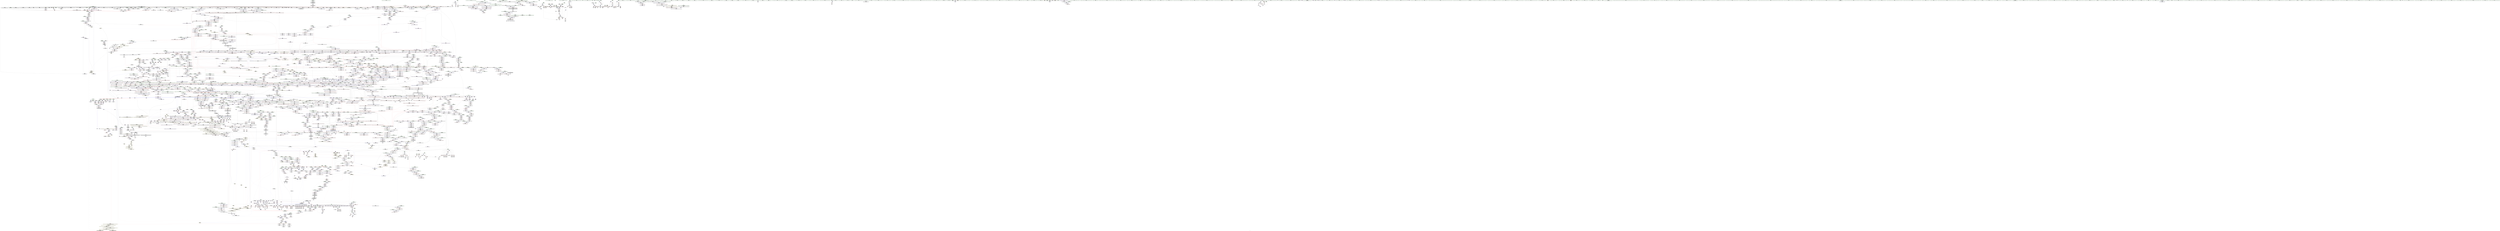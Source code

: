 digraph "SVFG" {
	label="SVFG";

	Node0x558a7ef534c0 [shape=record,color=grey,label="{NodeID: 0\nNullPtr|{|<s63>146|<s64>truncated...}}"];
	Node0x558a7ef534c0 -> Node0x558a7f95c450[style=solid];
	Node0x558a7ef534c0 -> Node0x558a7f95c550[style=solid];
	Node0x558a7ef534c0 -> Node0x558a7f95c620[style=solid];
	Node0x558a7ef534c0 -> Node0x558a7f95c6f0[style=solid];
	Node0x558a7ef534c0 -> Node0x558a7f95c7c0[style=solid];
	Node0x558a7ef534c0 -> Node0x558a7f95c890[style=solid];
	Node0x558a7ef534c0 -> Node0x558a7f95c960[style=solid];
	Node0x558a7ef534c0 -> Node0x558a7f95ca30[style=solid];
	Node0x558a7ef534c0 -> Node0x558a7f95cb00[style=solid];
	Node0x558a7ef534c0 -> Node0x558a7f95cbd0[style=solid];
	Node0x558a7ef534c0 -> Node0x558a7f95cca0[style=solid];
	Node0x558a7ef534c0 -> Node0x558a7f95cd70[style=solid];
	Node0x558a7ef534c0 -> Node0x558a7f95ce40[style=solid];
	Node0x558a7ef534c0 -> Node0x558a7f95cf10[style=solid];
	Node0x558a7ef534c0 -> Node0x558a7f95cfe0[style=solid];
	Node0x558a7ef534c0 -> Node0x558a7f95d0b0[style=solid];
	Node0x558a7ef534c0 -> Node0x558a7f95d180[style=solid];
	Node0x558a7ef534c0 -> Node0x558a7f95d250[style=solid];
	Node0x558a7ef534c0 -> Node0x558a7f95d320[style=solid];
	Node0x558a7ef534c0 -> Node0x558a7f95d3f0[style=solid];
	Node0x558a7ef534c0 -> Node0x558a7f95d4c0[style=solid];
	Node0x558a7ef534c0 -> Node0x558a7f95d590[style=solid];
	Node0x558a7ef534c0 -> Node0x558a7f95d660[style=solid];
	Node0x558a7ef534c0 -> Node0x558a7f95d730[style=solid];
	Node0x558a7ef534c0 -> Node0x558a7f95d800[style=solid];
	Node0x558a7ef534c0 -> Node0x558a7f95d8d0[style=solid];
	Node0x558a7ef534c0 -> Node0x558a7f95d9a0[style=solid];
	Node0x558a7ef534c0 -> Node0x558a7f95da70[style=solid];
	Node0x558a7ef534c0 -> Node0x558a7f95db40[style=solid];
	Node0x558a7ef534c0 -> Node0x558a7f95dc10[style=solid];
	Node0x558a7ef534c0 -> Node0x558a7f95dce0[style=solid];
	Node0x558a7ef534c0 -> Node0x558a7f95ddb0[style=solid];
	Node0x558a7ef534c0 -> Node0x558a7f95de80[style=solid];
	Node0x558a7ef534c0 -> Node0x558a7f95df50[style=solid];
	Node0x558a7ef534c0 -> Node0x558a7f95e020[style=solid];
	Node0x558a7ef534c0 -> Node0x558a7f95e0f0[style=solid];
	Node0x558a7ef534c0 -> Node0x558a7f95e1c0[style=solid];
	Node0x558a7ef534c0 -> Node0x558a7f95e290[style=solid];
	Node0x558a7ef534c0 -> Node0x558a7f95e360[style=solid];
	Node0x558a7ef534c0 -> Node0x558a7f95e430[style=solid];
	Node0x558a7ef534c0 -> Node0x558a7f95e500[style=solid];
	Node0x558a7ef534c0 -> Node0x558a7f95e5d0[style=solid];
	Node0x558a7ef534c0 -> Node0x558a7f95e6a0[style=solid];
	Node0x558a7ef534c0 -> Node0x558a7f95e770[style=solid];
	Node0x558a7ef534c0 -> Node0x558a7f95e840[style=solid];
	Node0x558a7ef534c0 -> Node0x558a7f95e910[style=solid];
	Node0x558a7ef534c0 -> Node0x558a7f95e9e0[style=solid];
	Node0x558a7ef534c0 -> Node0x558a7f95eab0[style=solid];
	Node0x558a7ef534c0 -> Node0x558a7f95eb80[style=solid];
	Node0x558a7ef534c0 -> Node0x558a7f95ec50[style=solid];
	Node0x558a7ef534c0 -> Node0x558a7f95ed20[style=solid];
	Node0x558a7ef534c0 -> Node0x558a7f95edf0[style=solid];
	Node0x558a7ef534c0 -> Node0x558a7f95eec0[style=solid];
	Node0x558a7ef534c0 -> Node0x558a7f9b5400[style=solid];
	Node0x558a7ef534c0 -> Node0x558a7f9becf0[style=solid];
	Node0x558a7ef534c0 -> Node0x558a7f9bfac0[style=solid];
	Node0x558a7ef534c0 -> Node0x558a7f9bfb90[style=solid];
	Node0x558a7ef534c0 -> Node0x558a7f9bfc60[style=solid];
	Node0x558a7ef534c0 -> Node0x558a7f9c14c0[style=solid];
	Node0x558a7ef534c0 -> Node0x558a7fa19110[style=solid];
	Node0x558a7ef534c0 -> Node0x558a7fa21ab0[style=solid];
	Node0x558a7ef534c0 -> Node0x558a7fa226b0[style=solid];
	Node0x558a7ef534c0 -> Node0x558a7fa22e30[style=solid];
	Node0x558a7ef534c0:s63 -> Node0x558a7fc47010[style=solid,color=red];
	Node0x558a7ef534c0:s64 -> Node0x558a7fc68e10[style=solid,color=red];
	Node0x558a7ef534c0:s64 -> Node0x558a7fc4ba70[style=solid,color=red];
	Node0x558a7f966730 [shape=record,color=red,label="{NodeID: 1550\n1780\<--1777\n\<--__t.addr\n_ZSt4moveIRSt4pairIiiEEONSt16remove_referenceIT_E4typeEOS4_\n}"];
	Node0x558a7f966730 -> Node0x558a7f964920[style=solid];
	Node0x558a7f944650 [shape=record,color=green,label="{NodeID: 443\n2927\<--2928\n_ZStneIPSt4pairIiiEEbRKSt13move_iteratorIT_ES7_\<--_ZStneIPSt4pairIiiEEbRKSt13move_iteratorIT_ES7__field_insensitive\n}"];
	Node0x558a7fc4b080 [shape=record,color=black,label="{NodeID: 5314\n1121 = PHI(122, )\n0th arg _ZNSt7__cxx1110_List_baseISt4pairIiiESaIS2_EED2Ev }"];
	Node0x558a7fc4b080 -> Node0x558a7f9ba160[style=solid];
	Node0x558a7f9bc040 [shape=record,color=blue,label="{NodeID: 1993\n1490\<--1487\n__last.addr\<--__last\n_ZSt8_DestroyIPSt4pairIiiEEvT_S3_\n}"];
	Node0x558a7f9bc040 -> Node0x558a7f9941d0[style=dashed];
	Node0x558a7f953ba0 [shape=record,color=black,label="{NodeID: 886\n3586\<--3579\n\<--this1\n_ZNSt6vectorISt4pairIiiESaIS1_EE8pop_backEv\n}"];
	Node0x558a7f953ba0 -> Node0x558a7f986e90[style=solid];
	Node0x558a7f98a430 [shape=record,color=red,label="{NodeID: 1329\n254\<--169\n\<--j\n_Z5scasev\n}"];
	Node0x558a7f98a430 -> Node0x558a7fa21630[style=solid];
	Node0x558a7f93c710 [shape=record,color=green,label="{NodeID: 222\n1471\<--1472\n_ZNSt12_Vector_baseISt4pairIiiESaIS1_EE12_Vector_implD2Ev\<--_ZNSt12_Vector_baseISt4pairIiiESaIS1_EE12_Vector_implD2Ev_field_insensitive\n}"];
	Node0x558a7fb4d570 [shape=record,color=yellow,style=double,label="{NodeID: 5093\n114V_4 = CSCHI(MR_114V_3)\npts\{1860000 1860001 \}\nCS[]|{|<s1>18}}"];
	Node0x558a7fb4d570 -> Node0x558a7fab2100[style=dashed];
	Node0x558a7fb4d570:s1 -> Node0x558a7faf5410[style=dashed,color=red];
	Node0x558a7f971b90 [shape=record,color=red,label="{NodeID: 1772\n3424\<--3418\n\<--__lhs.addr\n_ZN9__gnu_cxxeqIPKSt4pairIiiESt6vectorIS2_SaIS2_EEEEbRKNS_17__normal_iteratorIT_T0_EESD_\n|{<s0>284}}"];
	Node0x558a7f971b90:s0 -> Node0x558a7fc51950[style=solid,color=red];
	Node0x558a7f960820 [shape=record,color=black,label="{NodeID: 665\n593\<--592\nidxprom183\<--\n_Z5scasev\n}"];
	Node0x558a7fc63d00 [shape=record,color=black,label="{NodeID: 5536\n2782 = PHI(2786, )\n}"];
	Node0x558a7fc63d00 -> Node0x558a7f951230[style=solid];
	Node0x558a7f9c74a0 [shape=record,color=blue,label="{NodeID: 2215\n3316\<--3315\nsecond4\<--\n_ZNSt4pairIiiEaSEOS0_\n|{<s0>269|<s1>273|<s2>307|<s3>322|<s4>328}}"];
	Node0x558a7f9c74a0:s0 -> Node0x558a7faaada0[style=dashed,color=blue];
	Node0x558a7f9c74a0:s1 -> Node0x558a7fb512d0[style=dashed,color=blue];
	Node0x558a7f9c74a0:s2 -> Node0x558a7fb54750[style=dashed,color=blue];
	Node0x558a7f9c74a0:s3 -> Node0x558a7fad9d80[style=dashed,color=blue];
	Node0x558a7f9c74a0:s4 -> Node0x558a7face980[style=dashed,color=blue];
	Node0x558a7f97f0a0 [shape=record,color=purple,label="{NodeID: 1108\n2095\<--2090\n_M_start\<--this1\n_ZNSt12_Vector_baseISt4pairIiiESaIS1_EE12_Vector_implC2Ev\n}"];
	Node0x558a7f97f0a0 -> Node0x558a7f9bfac0[style=solid];
	Node0x558a7ef53550 [shape=record,color=green,label="{NodeID: 1\n7\<--1\n__dso_handle\<--dummyObj\nGlob }"];
	Node0x558a7f966800 [shape=record,color=red,label="{NodeID: 1551\n1801\<--1785\nthis1\<--this.addr\n_ZNSt7__cxx114listISt4pairIiiESaIS2_EE14_M_create_nodeIJS2_EEEPSt10_List_nodeIS2_EDpOT_\n}"];
	Node0x558a7f966800 -> Node0x558a7f9649f0[style=solid];
	Node0x558a7f966800 -> Node0x558a7f964ac0[style=solid];
	Node0x558a7f944750 [shape=record,color=green,label="{NodeID: 444\n2932\<--2933\n_ZSt11__addressofISt4pairIiiEEPT_RS2_\<--_ZSt11__addressofISt4pairIiiEEPT_RS2__field_insensitive\n}"];
	Node0x558a7fc4b190 [shape=record,color=black,label="{NodeID: 5315\n1434 = PHI(1391, 2371, 2387, 2423, 2443, )\n0th arg _ZNSt12_Vector_baseISt4pairIiiESaIS1_EE19_M_get_Tp_allocatorEv }"];
	Node0x558a7fc4b190 -> Node0x558a7f9bbc30[style=solid];
	Node0x558a7f9bc110 [shape=record,color=blue,label="{NodeID: 1994\n1503\<--1501\n.addr\<--\n_ZNSt12_Destroy_auxILb1EE9__destroyIPSt4pairIiiEEEvT_S5_\n}"];
	Node0x558a7f953c70 [shape=record,color=black,label="{NodeID: 887\n3589\<--3579\n\<--this1\n_ZNSt6vectorISt4pairIiiESaIS1_EE8pop_backEv\n}"];
	Node0x558a7f953c70 -> Node0x558a7f986f60[style=solid];
	Node0x558a7f953c70 -> Node0x558a7f987030[style=solid];
	Node0x558a7f98a500 [shape=record,color=red,label="{NodeID: 1330\n261\<--169\n\<--j\n_Z5scasev\n}"];
	Node0x558a7f98a500 -> Node0x558a7f95f300[style=solid];
	Node0x558a7f93c810 [shape=record,color=green,label="{NodeID: 223\n1488\<--1489\n__first.addr\<--__first.addr_field_insensitive\n_ZSt8_DestroyIPSt4pairIiiEEvT_S3_\n}"];
	Node0x558a7f93c810 -> Node0x558a7f994100[style=solid];
	Node0x558a7f93c810 -> Node0x558a7f9bbf70[style=solid];
	Node0x558a7fb4d6d0 [shape=record,color=yellow,style=double,label="{NodeID: 5094\n76V_4 = CSCHI(MR_76V_3)\npts\{2006 \}\nCS[]|{<s0>20}}"];
	Node0x558a7fb4d6d0:s0 -> Node0x558a7fae40e0[style=dashed,color=red];
	Node0x558a7f971c60 [shape=record,color=red,label="{NodeID: 1773\n3429\<--3420\n\<--__rhs.addr\n_ZN9__gnu_cxxeqIPKSt4pairIiiESt6vectorIS2_SaIS2_EEEEbRKNS_17__normal_iteratorIT_T0_EESD_\n|{<s0>285}}"];
	Node0x558a7f971c60:s0 -> Node0x558a7fc51950[style=solid,color=red];
	Node0x558a7f9608f0 [shape=record,color=black,label="{NodeID: 666\n600\<--599\nidxprom189\<--\n_Z5scasev\n}"];
	Node0x558a7fc63e10 [shape=record,color=black,label="{NodeID: 5537\n2801 = PHI(2762, )\n}"];
	Node0x558a7fc63e10 -> Node0x558a7fa21030[style=solid];
	Node0x558a7f9c7570 [shape=record,color=blue,label="{NodeID: 2216\n3323\<--3320\nthis.addr\<--this\n_ZNKSt7greaterISt4pairIiiEEclERKS1_S4_\n}"];
	Node0x558a7f9c7570 -> Node0x558a7f970cf0[style=dashed];
	Node0x558a7f97f170 [shape=record,color=purple,label="{NodeID: 1109\n2097\<--2090\n_M_finish\<--this1\n_ZNSt12_Vector_baseISt4pairIiiESaIS1_EE12_Vector_implC2Ev\n}"];
	Node0x558a7f97f170 -> Node0x558a7f9bfb90[style=solid];
	Node0x558a7f8aea50 [shape=record,color=green,label="{NodeID: 2\n25\<--1\n.str\<--dummyObj\nGlob }"];
	Node0x558a7f9668d0 [shape=record,color=red,label="{NodeID: 1552\n1818\<--1787\n\<--__args.addr\n_ZNSt7__cxx114listISt4pairIiiESaIS2_EE14_M_create_nodeIJS2_EEEPSt10_List_nodeIS2_EDpOT_\n|{<s0>144}}"];
	Node0x558a7f9668d0:s0 -> Node0x558a7fc6ab50[style=solid,color=red];
	Node0x558a7f944850 [shape=record,color=green,label="{NodeID: 445\n2935\<--2936\n_ZNKSt13move_iteratorIPSt4pairIiiEEdeEv\<--_ZNKSt13move_iteratorIPSt4pairIiiEEdeEv_field_insensitive\n}"];
	Node0x558a7fc4b520 [shape=record,color=black,label="{NodeID: 5316\n1739 = PHI(784, )\n0th arg _ZNSt7__cxx114listISt4pairIiiESaIS2_EE9_M_insertIJS2_EEEvSt14_List_iteratorIS2_EDpOT_ }"];
	Node0x558a7fc4b520 -> Node0x558a7f9bd7d0[style=solid];
	Node0x558a7f9bc1e0 [shape=record,color=blue,label="{NodeID: 1995\n1505\<--1502\n.addr1\<--\n_ZNSt12_Destroy_auxILb1EE9__destroyIPSt4pairIiiEEEvT_S5_\n}"];
	Node0x558a7f953d40 [shape=record,color=black,label="{NodeID: 888\n3588\<--3587\n\<--_M_impl2\n_ZNSt6vectorISt4pairIiiESaIS1_EE8pop_backEv\n|{<s0>298}}"];
	Node0x558a7f953d40:s0 -> Node0x558a7fc48a90[style=solid,color=red];
	Node0x558a7f98a5d0 [shape=record,color=red,label="{NodeID: 1331\n267\<--169\n\<--j\n_Z5scasev\n}"];
	Node0x558a7f98a5d0 -> Node0x558a7fa1b7b0[style=solid];
	Node0x558a7f93c8e0 [shape=record,color=green,label="{NodeID: 224\n1490\<--1491\n__last.addr\<--__last.addr_field_insensitive\n_ZSt8_DestroyIPSt4pairIiiEEvT_S3_\n}"];
	Node0x558a7f93c8e0 -> Node0x558a7f9941d0[style=solid];
	Node0x558a7f93c8e0 -> Node0x558a7f9bc040[style=solid];
	Node0x558a7fb4d830 [shape=record,color=yellow,style=double,label="{NodeID: 5095\n104V_4 = CSCHI(MR_104V_3)\npts\{20060002 \}\nCS[]|{<s0>19|<s1>20}}"];
	Node0x558a7fb4d830:s0 -> Node0x558a7faf5100[style=dashed,color=red];
	Node0x558a7fb4d830:s1 -> Node0x558a7fae40e0[style=dashed,color=red];
	Node0x558a7f971d30 [shape=record,color=red,label="{NodeID: 1774\n3428\<--3425\n\<--call\n_ZN9__gnu_cxxeqIPKSt4pairIiiESt6vectorIS2_SaIS2_EEEEbRKNS_17__normal_iteratorIT_T0_EESD_\n}"];
	Node0x558a7f971d30 -> Node0x558a7fa22fb0[style=solid];
	Node0x558a7f9609c0 [shape=record,color=black,label="{NodeID: 667\n610\<--609\nidxprom197\<--\n_Z5scasev\n}"];
	Node0x558a7fc63f50 [shape=record,color=black,label="{NodeID: 5538\n2846 = PHI(2864, )\n}"];
	Node0x558a7fc63f50 -> Node0x558a7f9517e0[style=solid];
	Node0x558a7f9c7640 [shape=record,color=blue,label="{NodeID: 2217\n3325\<--3321\n__x.addr\<--__x\n_ZNKSt7greaterISt4pairIiiEEclERKS1_S4_\n}"];
	Node0x558a7f9c7640 -> Node0x558a7f970dc0[style=dashed];
	Node0x558a7f97f240 [shape=record,color=purple,label="{NodeID: 1110\n2099\<--2090\n_M_end_of_storage\<--this1\n_ZNSt12_Vector_baseISt4pairIiiESaIS1_EE12_Vector_implC2Ev\n}"];
	Node0x558a7f97f240 -> Node0x558a7f9bfc60[style=solid];
	Node0x558a7f8b5cd0 [shape=record,color=green,label="{NodeID: 3\n27\<--1\n.str.4\<--dummyObj\nGlob }"];
	Node0x558a7f9669a0 [shape=record,color=red,label="{NodeID: 1553\n1811\<--1789\n\<--__p\n_ZNSt7__cxx114listISt4pairIiiESaIS2_EE14_M_create_nodeIJS2_EEEPSt10_List_nodeIS2_EDpOT_\n|{<s0>142}}"];
	Node0x558a7f9669a0:s0 -> Node0x558a7fc68a50[style=solid,color=red];
	Node0x558a7f944950 [shape=record,color=green,label="{NodeID: 446\n2938\<--2939\n_ZSt10_ConstructISt4pairIiiEJS1_EEvPT_DpOT0_\<--_ZSt10_ConstructISt4pairIiiEJS1_EEvPT_DpOT0__field_insensitive\n}"];
	Node0x558a7fc4b630 [shape=record,color=black,label="{NodeID: 5317\n1740 = PHI(793, )\n1st arg _ZNSt7__cxx114listISt4pairIiiESaIS2_EE9_M_insertIJS2_EEEvSt14_List_iteratorIS2_EDpOT_ }"];
	Node0x558a7fc4b630 -> Node0x558a7f9bd700[style=solid];
	Node0x558a7f9bc2b0 [shape=record,color=blue,label="{NodeID: 1996\n1514\<--1511\nthis.addr\<--this\n_ZNSt12_Vector_baseISt4pairIiiESaIS1_EE13_M_deallocateEPS1_m\n}"];
	Node0x558a7f9bc2b0 -> Node0x558a7f9942a0[style=dashed];
	Node0x558a7f953e10 [shape=record,color=black,label="{NodeID: 889\n3610\<--3615\n_ZN9__gnu_cxx17__normal_iteratorIPSt4pairIiiESt6vectorIS2_SaIS2_EEEmmEv_ret\<--this1\n_ZN9__gnu_cxx17__normal_iteratorIPSt4pairIiiESt6vectorIS2_SaIS2_EEEmmEv\n|{<s0>293}}"];
	Node0x558a7f953e10:s0 -> Node0x558a7fc65420[style=solid,color=blue];
	Node0x558a7f98a6a0 [shape=record,color=red,label="{NodeID: 1332\n294\<--171\n\<--i17\n_Z5scasev\n}"];
	Node0x558a7f98a6a0 -> Node0x558a7fa22cb0[style=solid];
	Node0x558a7f93c9b0 [shape=record,color=green,label="{NodeID: 225\n1497\<--1498\n_ZNSt12_Destroy_auxILb1EE9__destroyIPSt4pairIiiEEEvT_S5_\<--_ZNSt12_Destroy_auxILb1EE9__destroyIPSt4pairIiiEEEvT_S5__field_insensitive\n}"];
	Node0x558a7fb4d910 [shape=record,color=yellow,style=double,label="{NodeID: 5096\n106V_4 = CSCHI(MR_106V_3)\npts\{20060003 \}\nCS[]|{<s0>20}}"];
	Node0x558a7fb4d910:s0 -> Node0x558a7fae40e0[style=dashed,color=red];
	Node0x558a7f971e00 [shape=record,color=red,label="{NodeID: 1775\n3431\<--3430\n\<--call1\n_ZN9__gnu_cxxeqIPKSt4pairIiiESt6vectorIS2_SaIS2_EEEEbRKNS_17__normal_iteratorIT_T0_EESD_\n}"];
	Node0x558a7f971e00 -> Node0x558a7fa22fb0[style=solid];
	Node0x558a7f960a90 [shape=record,color=black,label="{NodeID: 668\n614\<--613\nidxprom199\<--\n_Z5scasev\n}"];
	Node0x558a7fc64090 [shape=record,color=black,label="{NodeID: 5539\n2898 = PHI(2902, )\n}"];
	Node0x558a7fc64090 -> Node0x558a7f951cc0[style=solid];
	Node0x558a7f9c7710 [shape=record,color=blue,label="{NodeID: 2218\n3327\<--3322\n__y.addr\<--__y\n_ZNKSt7greaterISt4pairIiiEEclERKS1_S4_\n}"];
	Node0x558a7f9c7710 -> Node0x558a7f970e90[style=dashed];
	Node0x558a7f97f310 [shape=record,color=purple,label="{NodeID: 1111\n2157\<--2139\ncoerce.dive\<--__first\n_ZSt9push_heapIN9__gnu_cxx17__normal_iteratorIPSt4pairIiiESt6vectorIS3_SaIS3_EEEESt7greaterIS3_EEvT_SB_T0_\n}"];
	Node0x558a7f97f310 -> Node0x558a7f9c0070[style=solid];
	Node0x558a7f934480 [shape=record,color=green,label="{NodeID: 4\n29\<--1\n.str.5\<--dummyObj\nGlob }"];
	Node0x558a7f966a70 [shape=record,color=red,label="{NodeID: 1554\n1816\<--1789\n\<--__p\n_ZNSt7__cxx114listISt4pairIiiESaIS2_EE14_M_create_nodeIJS2_EEEPSt10_List_nodeIS2_EDpOT_\n|{<s0>143}}"];
	Node0x558a7f966a70:s0 -> Node0x558a7fc45590[style=solid,color=red];
	Node0x558a7f944a50 [shape=record,color=green,label="{NodeID: 447\n2942\<--2943\n_ZNSt13move_iteratorIPSt4pairIiiEEppEv\<--_ZNSt13move_iteratorIPSt4pairIiiEEppEv_field_insensitive\n}"];
	Node0x558a7fc4b740 [shape=record,color=black,label="{NodeID: 5318\n1741 = PHI(789, )\n2nd arg _ZNSt7__cxx114listISt4pairIiiESaIS2_EE9_M_insertIJS2_EEEvSt14_List_iteratorIS2_EDpOT_ }"];
	Node0x558a7fc4b740 -> Node0x558a7f9bd8a0[style=solid];
	Node0x558a7f9bc380 [shape=record,color=blue,label="{NodeID: 1997\n1516\<--1512\n__p.addr\<--__p\n_ZNSt12_Vector_baseISt4pairIiiESaIS1_EE13_M_deallocateEPS1_m\n}"];
	Node0x558a7f9bc380 -> Node0x558a7f994370[style=dashed];
	Node0x558a7f9bc380 -> Node0x558a7f994440[style=dashed];
	Node0x558a7f953ee0 [shape=record,color=black,label="{NodeID: 890\n3659\<--3626\n\<--__first\n_ZSt10__pop_heapIN9__gnu_cxx17__normal_iteratorIPSt4pairIiiESt6vectorIS3_SaIS3_EEEENS0_5__ops15_Iter_comp_iterISt7greaterIS3_EEEEvT_SE_SE_RT0_\n}"];
	Node0x558a7f953ee0 -> Node0x558a7f987ac0[style=solid];
	Node0x558a7f98a770 [shape=record,color=red,label="{NodeID: 1333\n298\<--171\n\<--i17\n_Z5scasev\n}"];
	Node0x558a7f98a770 -> Node0x558a7f95f570[style=solid];
	Node0x558a7f93cab0 [shape=record,color=green,label="{NodeID: 226\n1503\<--1504\n.addr\<--.addr_field_insensitive\n_ZNSt12_Destroy_auxILb1EE9__destroyIPSt4pairIiiEEEvT_S5_\n}"];
	Node0x558a7f93cab0 -> Node0x558a7f9bc110[style=solid];
	Node0x558a7fb4d9f0 [shape=record,color=yellow,style=double,label="{NodeID: 5097\n108V_8 = CSCHI(MR_108V_7)\npts\{140000 170000 \}\nCS[]|{<s0>20}}"];
	Node0x558a7fb4d9f0:s0 -> Node0x558a7fae40e0[style=dashed,color=red];
	Node0x558a7f971ed0 [shape=record,color=red,label="{NodeID: 1776\n3443\<--3438\nthis1\<--this.addr\n_ZNKSt6vectorISt4pairIiiESaIS1_EE5beginEv\n}"];
	Node0x558a7f971ed0 -> Node0x558a7f953040[style=solid];
	Node0x558a7f960b60 [shape=record,color=black,label="{NodeID: 669\n625\<--624\nidxprom207\<--\n_Z5scasev\n}"];
	Node0x558a7fc641d0 [shape=record,color=black,label="{NodeID: 5540\n2995 = PHI(3046, )\n}"];
	Node0x558a7fc641d0 -> Node0x558a7fa1dd30[style=solid];
	Node0x558a7f9c77e0 [shape=record,color=blue,label="{NodeID: 2219\n3342\<--3340\n__x.addr\<--__x\n_ZStgtIiiEbRKSt4pairIT_T0_ES5_\n}"];
	Node0x558a7f9c77e0 -> Node0x558a7f970f60[style=dashed];
	Node0x558a7f97f3e0 [shape=record,color=purple,label="{NodeID: 1112\n2159\<--2141\ncoerce.dive1\<--__last\n_ZSt9push_heapIN9__gnu_cxx17__normal_iteratorIPSt4pairIiiESt6vectorIS3_SaIS3_EEEESt7greaterIS3_EEvT_SB_T0_\n}"];
	Node0x558a7f97f3e0 -> Node0x558a7f9c0140[style=solid];
	Node0x558a7f934510 [shape=record,color=green,label="{NodeID: 5\n31\<--1\n.str.6\<--dummyObj\nGlob }"];
	Node0x558a7f966b40 [shape=record,color=red,label="{NodeID: 1555\n1826\<--1789\n\<--__p\n_ZNSt7__cxx114listISt4pairIiiESaIS2_EE14_M_create_nodeIJS2_EEEPSt10_List_nodeIS2_EDpOT_\n}"];
	Node0x558a7f966b40 -> Node0x558a7f964b90[style=solid];
	Node0x558a7f944b50 [shape=record,color=green,label="{NodeID: 448\n2970\<--2971\nllvm.trap\<--llvm.trap_field_insensitive\n}"];
	Node0x558a7fc4b850 [shape=record,color=black,label="{NodeID: 5319\n2787 = PHI(2780, )\n0th arg _ZN9__gnu_cxx13new_allocatorISt4pairIiiEE8allocateEmPKv }"];
	Node0x558a7fc4b850 -> Node0x558a7f9c3950[style=solid];
	Node0x558a7f9bc450 [shape=record,color=blue,label="{NodeID: 1998\n1518\<--1513\n__n.addr\<--__n\n_ZNSt12_Vector_baseISt4pairIiiESaIS1_EE13_M_deallocateEPS1_m\n}"];
	Node0x558a7f9bc450 -> Node0x558a7f994510[style=dashed];
	Node0x558a7f953fb0 [shape=record,color=black,label="{NodeID: 891\n3651\<--3634\n\<--__value\n_ZSt10__pop_heapIN9__gnu_cxx17__normal_iteratorIPSt4pairIiiESt6vectorIS3_SaIS3_EEEENS0_5__ops15_Iter_comp_iterISt7greaterIS3_EEEEvT_SE_SE_RT0_\n}"];
	Node0x558a7f953fb0 -> Node0x558a7f9876b0[style=solid];
	Node0x558a7f953fb0 -> Node0x558a7f987780[style=solid];
	Node0x558a7fabad00 [shape=record,color=black,label="{NodeID: 3548\nMR_30V_3 = PHI(MR_30V_4, MR_30V_2, )\npts\{174 \}\n}"];
	Node0x558a7fabad00 -> Node0x558a7f98a9e0[style=dashed];
	Node0x558a7fabad00 -> Node0x558a7f98aab0[style=dashed];
	Node0x558a7fabad00 -> Node0x558a7fab5d00[style=dashed];
	Node0x558a7f98a840 [shape=record,color=red,label="{NodeID: 1334\n303\<--171\n\<--i17\n_Z5scasev\n}"];
	Node0x558a7f98a840 -> Node0x558a7f95f640[style=solid];
	Node0x558a7f93cb80 [shape=record,color=green,label="{NodeID: 227\n1505\<--1506\n.addr1\<--.addr1_field_insensitive\n_ZNSt12_Destroy_auxILb1EE9__destroyIPSt4pairIiiEEEvT_S5_\n}"];
	Node0x558a7f93cb80 -> Node0x558a7f9bc1e0[style=solid];
	Node0x558a7fb4db00 [shape=record,color=yellow,style=double,label="{NodeID: 5098\n112V_8 = CSCHI(MR_112V_7)\npts\{140002 170002 \}\nCS[]|{<s0>19|<s1>20}}"];
	Node0x558a7fb4db00:s0 -> Node0x558a7faf5100[style=dashed,color=red];
	Node0x558a7fb4db00:s1 -> Node0x558a7fae40e0[style=dashed,color=red];
	Node0x558a7f971fa0 [shape=record,color=red,label="{NodeID: 1777\n3447\<--3446\n\<--_M_start\n_ZNKSt6vectorISt4pairIiiESaIS1_EE5beginEv\n}"];
	Node0x558a7f971fa0 -> Node0x558a7f9c8000[style=solid];
	Node0x558a7f960c30 [shape=record,color=black,label="{NodeID: 670\n635\<--634\nidxprom214\<--\n_Z5scasev\n}"];
	Node0x558a7fc64310 [shape=record,color=black,label="{NodeID: 5541\n2926 = PHI(2984, )\n}"];
	Node0x558a7f9c78b0 [shape=record,color=blue,label="{NodeID: 2220\n3344\<--3341\n__y.addr\<--__y\n_ZStgtIiiEbRKSt4pairIT_T0_ES5_\n}"];
	Node0x558a7f9c78b0 -> Node0x558a7f971030[style=dashed];
	Node0x558a7f97f4b0 [shape=record,color=purple,label="{NodeID: 1113\n2170\<--2151\ncoerce.dive3\<--ref.tmp\n_ZSt9push_heapIN9__gnu_cxx17__normal_iteratorIPSt4pairIiiESt6vectorIS3_SaIS3_EEEESt7greaterIS3_EEvT_SB_T0_\n}"];
	Node0x558a7f97f4b0 -> Node0x558a7f9c0210[style=solid];
	Node0x558a7f934c00 [shape=record,color=green,label="{NodeID: 6\n33\<--1\n.str.7\<--dummyObj\nGlob }"];
	Node0x558a7f966c10 [shape=record,color=red,label="{NodeID: 1556\n1810\<--1791\n\<--__alloc\n_ZNSt7__cxx114listISt4pairIiiESaIS2_EE14_M_create_nodeIJS2_EEEPSt10_List_nodeIS2_EDpOT_\n|{<s0>142}}"];
	Node0x558a7f966c10:s0 -> Node0x558a7fc68910[style=solid,color=red];
	Node0x558a7f944c50 [shape=record,color=green,label="{NodeID: 449\n2987\<--2988\n__x.addr\<--__x.addr_field_insensitive\n_ZStneIPSt4pairIiiEEbRKSt13move_iteratorIT_ES7_\n}"];
	Node0x558a7f944c50 -> Node0x558a7f96e450[style=solid];
	Node0x558a7f944c50 -> Node0x558a7f9c4da0[style=solid];
	Node0x558a7fc4b960 [shape=record,color=black,label="{NodeID: 5320\n2788 = PHI(2781, )\n1st arg _ZN9__gnu_cxx13new_allocatorISt4pairIiiEE8allocateEmPKv }"];
	Node0x558a7fc4b960 -> Node0x558a7f9c3a20[style=solid];
	Node0x558a7f9bc520 [shape=record,color=blue,label="{NodeID: 1999\n1538\<--1537\nthis.addr\<--this\n_ZNSt12_Vector_baseISt4pairIiiESaIS1_EE12_Vector_implD2Ev\n}"];
	Node0x558a7f9bc520 -> Node0x558a7f9945e0[style=dashed];
	Node0x558a7f954080 [shape=record,color=black,label="{NodeID: 892\n3658\<--3636\n\<--agg.tmp\n_ZSt10__pop_heapIN9__gnu_cxx17__normal_iteratorIPSt4pairIiiESt6vectorIS3_SaIS3_EEEENS0_5__ops15_Iter_comp_iterISt7greaterIS3_EEEEvT_SE_SE_RT0_\n}"];
	Node0x558a7f954080 -> Node0x558a7f9879f0[style=solid];
	Node0x558a7fabb200 [shape=record,color=black,label="{NodeID: 3549\nMR_32V_3 = PHI(MR_32V_4, MR_32V_2, )\npts\{176 \}\n}"];
	Node0x558a7fabb200 -> Node0x558a7f98ab80[style=dashed];
	Node0x558a7fabb200 -> Node0x558a7f98ac50[style=dashed];
	Node0x558a7fabb200 -> Node0x558a7f98ad20[style=dashed];
	Node0x558a7fabb200 -> Node0x558a7f98adf0[style=dashed];
	Node0x558a7fabb200 -> Node0x558a7f9b80e0[style=dashed];
	Node0x558a7f98a910 [shape=record,color=red,label="{NodeID: 1335\n310\<--171\n\<--i17\n_Z5scasev\n}"];
	Node0x558a7f98a910 -> Node0x558a7fa1d8b0[style=solid];
	Node0x558a7f93cc50 [shape=record,color=green,label="{NodeID: 228\n1514\<--1515\nthis.addr\<--this.addr_field_insensitive\n_ZNSt12_Vector_baseISt4pairIiiESaIS1_EE13_M_deallocateEPS1_m\n}"];
	Node0x558a7f93cc50 -> Node0x558a7f9942a0[style=solid];
	Node0x558a7f93cc50 -> Node0x558a7f9bc2b0[style=solid];
	Node0x558a7fb4dc10 [shape=record,color=yellow,style=double,label="{NodeID: 5099\n116V_4 = CSCHI(MR_116V_3)\npts\{1880000 1880001 \}\nCS[]|{|<s1>20}}"];
	Node0x558a7fb4dc10 -> Node0x558a7fab2600[style=dashed];
	Node0x558a7fb4dc10:s1 -> Node0x558a7faf5410[style=dashed,color=red];
	Node0x558a7f972070 [shape=record,color=red,label="{NodeID: 1778\n3453\<--3452\n\<--coerce.dive\n_ZNKSt6vectorISt4pairIiiESaIS1_EE5beginEv\n}"];
	Node0x558a7f972070 -> Node0x558a7f953110[style=solid];
	Node0x558a7f960d00 [shape=record,color=black,label="{NodeID: 671\n641\<--640\nidxprom219\<--\n_Z5scasev\n}"];
	Node0x558a7fc64420 [shape=record,color=black,label="{NodeID: 5542\n2931 = PHI(3018, )\n|{<s0>247}}"];
	Node0x558a7fc64420:s0 -> Node0x558a7fc43050[style=solid,color=red];
	Node0x558a7f9c7980 [shape=record,color=blue,label="{NodeID: 2221\n3357\<--3355\n__x.addr\<--__x\n_ZStltIiiEbRKSt4pairIT_T0_ES5_\n}"];
	Node0x558a7f9c7980 -> Node0x558a7f971100[style=dashed];
	Node0x558a7f9c7980 -> Node0x558a7f9711d0[style=dashed];
	Node0x558a7f9c7980 -> Node0x558a7f9712a0[style=dashed];
	Node0x558a7f97f580 [shape=record,color=purple,label="{NodeID: 1114\n2190\<--2153\ncoerce.dive10\<--agg.tmp6\n_ZSt9push_heapIN9__gnu_cxx17__normal_iteratorIPSt4pairIiiESt6vectorIS3_SaIS3_EEEESt7greaterIS3_EEvT_SB_T0_\n}"];
	Node0x558a7f97f580 -> Node0x558a7f968a20[style=solid];
	Node0x558a7f934cc0 [shape=record,color=green,label="{NodeID: 7\n35\<--1\n.str.8\<--dummyObj\nGlob }"];
	Node0x558a7f966ce0 [shape=record,color=red,label="{NodeID: 1557\n1815\<--1791\n\<--__alloc\n_ZNSt7__cxx114listISt4pairIiiESaIS2_EE14_M_create_nodeIJS2_EEEPSt10_List_nodeIS2_EDpOT_\n|{<s0>145}}"];
	Node0x558a7f966ce0:s0 -> Node0x558a7fc52640[style=solid,color=red];
	Node0x558a7f944d20 [shape=record,color=green,label="{NodeID: 450\n2989\<--2990\n__y.addr\<--__y.addr_field_insensitive\n_ZStneIPSt4pairIiiEEbRKSt13move_iteratorIT_ES7_\n}"];
	Node0x558a7f944d20 -> Node0x558a7f96e520[style=solid];
	Node0x558a7f944d20 -> Node0x558a7f9c4e70[style=solid];
	Node0x558a7fc4ba70 [shape=record,color=black,label="{NodeID: 5321\n2789 = PHI(3, )\n2nd arg _ZN9__gnu_cxx13new_allocatorISt4pairIiiEE8allocateEmPKv }"];
	Node0x558a7fc4ba70 -> Node0x558a7f9c3af0[style=solid];
	Node0x558a7fb0cd10 [shape=record,color=yellow,style=double,label="{NodeID: 4214\n293V_1 = ENCHI(MR_293V_0)\npts\{140000 140002 170000 170002 20060002 20060003 \}\nFun[_ZNSt16allocator_traitsISaISt10_List_nodeISt4pairIiiEEEE9constructIS2_JS2_EEEvRS4_PT_DpOT0_]|{<s0>153|<s1>153}}"];
	Node0x558a7fb0cd10:s0 -> Node0x558a7f9bf6b0[style=dashed,color=red];
	Node0x558a7fb0cd10:s1 -> Node0x558a7f9bf780[style=dashed,color=red];
	Node0x558a7f9bc5f0 [shape=record,color=blue,label="{NodeID: 2000\n1551\<--1548\n__a.addr\<--__a\n_ZNSt16allocator_traitsISaISt4pairIiiEEE10deallocateERS2_PS1_m\n}"];
	Node0x558a7f9bc5f0 -> Node0x558a7f9946b0[style=dashed];
	Node0x558a7f954150 [shape=record,color=black,label="{NodeID: 893\n3663\<--3638\n\<--agg.tmp9\n_ZSt10__pop_heapIN9__gnu_cxx17__normal_iteratorIPSt4pairIiiESt6vectorIS3_SaIS3_EEEENS0_5__ops15_Iter_comp_iterISt7greaterIS3_EEEEvT_SE_SE_RT0_\n}"];
	Node0x558a7f954150 -> Node0x558a7f987b90[style=solid];
	Node0x558a7f954150 -> Node0x558a7f987c60[style=solid];
	Node0x558a7fabb700 [shape=record,color=black,label="{NodeID: 3550\nMR_34V_2 = PHI(MR_34V_4, MR_34V_1, )\npts\{178 \}\n}"];
	Node0x558a7fabb700 -> Node0x558a7f9b6130[style=dashed];
	Node0x558a7f98a9e0 [shape=record,color=red,label="{NodeID: 1336\n730\<--173\n\<--bst\n_Z5scasev\n}"];
	Node0x558a7f98a9e0 -> Node0x558a7fa244b0[style=solid];
	Node0x558a7f945410 [shape=record,color=green,label="{NodeID: 229\n1516\<--1517\n__p.addr\<--__p.addr_field_insensitive\n_ZNSt12_Vector_baseISt4pairIiiESaIS1_EE13_M_deallocateEPS1_m\n}"];
	Node0x558a7f945410 -> Node0x558a7f994370[style=solid];
	Node0x558a7f945410 -> Node0x558a7f994440[style=solid];
	Node0x558a7f945410 -> Node0x558a7f9bc380[style=solid];
	Node0x558a7f972140 [shape=record,color=red,label="{NodeID: 1779\n3464\<--3459\nthis1\<--this.addr\n_ZNKSt6vectorISt4pairIiiESaIS1_EE3endEv\n}"];
	Node0x558a7f972140 -> Node0x558a7f9531e0[style=solid];
	Node0x558a7f960dd0 [shape=record,color=black,label="{NodeID: 672\n659\<--658\nidxprom234\<--\n_Z5scasev\n}"];
	Node0x558a7fc64620 [shape=record,color=black,label="{NodeID: 5543\n2934 = PHI(3025, )\n|{<s0>247}}"];
	Node0x558a7fc64620:s0 -> Node0x558a7fc43160[style=solid,color=red];
	Node0x558a7f9c7a50 [shape=record,color=blue,label="{NodeID: 2222\n3359\<--3356\n__y.addr\<--__y\n_ZStltIiiEbRKSt4pairIT_T0_ES5_\n}"];
	Node0x558a7f9c7a50 -> Node0x558a7f971370[style=dashed];
	Node0x558a7f9c7a50 -> Node0x558a7f971440[style=dashed];
	Node0x558a7f9c7a50 -> Node0x558a7f971510[style=dashed];
	Node0x558a7f97f650 [shape=record,color=purple,label="{NodeID: 1115\n3897\<--2176\noffset_0\<--\n}"];
	Node0x558a7f97f650 -> Node0x558a7f9c02e0[style=solid];
	Node0x558a7f934d80 [shape=record,color=green,label="{NodeID: 8\n38\<--1\n\<--dummyObj\nCan only get source location for instruction, argument, global var or function.}"];
	Node0x558a7f966db0 [shape=record,color=red,label="{NodeID: 1558\n1838\<--1795\nexn\<--exn.slot\n_ZNSt7__cxx114listISt4pairIiiESaIS2_EE14_M_create_nodeIJS2_EEEPSt10_List_nodeIS2_EDpOT_\n}"];
	Node0x558a7f944df0 [shape=record,color=green,label="{NodeID: 451\n2996\<--2997\n_ZSteqIPSt4pairIiiEEbRKSt13move_iteratorIT_ES7_\<--_ZSteqIPSt4pairIiiEEbRKSt13move_iteratorIT_ES7__field_insensitive\n}"];
	Node0x558a7fc4bb80 [shape=record,color=black,label="{NodeID: 5322\n1052 = PHI(173, )\n0th arg _ZSt3maxIiERKT_S2_S2_ }"];
	Node0x558a7fc4bb80 -> Node0x558a7f9b9ae0[style=solid];
	Node0x558a7fb0ce50 [shape=record,color=yellow,style=double,label="{NodeID: 4215\n145V_1 = ENCHI(MR_145V_0)\npts\{2809 1860000 1860001 1880000 1880001 1940000 1940001 2120000 2120001 2160000 2160001 2300000 2300001 21500000 21500001 31580000 31580001 36350000 36350001 36860000 36860001 \}\nFun[_ZNSt16allocator_traitsISaISt10_List_nodeISt4pairIiiEEEE9constructIS2_JS2_EEEvRS4_PT_DpOT0_]|{<s0>153|<s1>153|<s2>153}}"];
	Node0x558a7fb0ce50:s0 -> Node0x558a7faebb90[style=dashed,color=red];
	Node0x558a7fb0ce50:s1 -> Node0x558a7faebef0[style=dashed,color=red];
	Node0x558a7fb0ce50:s2 -> Node0x558a7faec180[style=dashed,color=red];
	Node0x558a7f9bc6c0 [shape=record,color=blue,label="{NodeID: 2001\n1553\<--1549\n__p.addr\<--__p\n_ZNSt16allocator_traitsISaISt4pairIiiEEE10deallocateERS2_PS1_m\n}"];
	Node0x558a7f9bc6c0 -> Node0x558a7f994780[style=dashed];
	Node0x558a7f954220 [shape=record,color=black,label="{NodeID: 894\n3672\<--3638\n\<--agg.tmp9\n_ZSt10__pop_heapIN9__gnu_cxx17__normal_iteratorIPSt4pairIiiESt6vectorIS3_SaIS3_EEEENS0_5__ops15_Iter_comp_iterISt7greaterIS3_EEEEvT_SE_SE_RT0_\n}"];
	Node0x558a7f954220 -> Node0x558a7f973250[style=solid];
	Node0x558a7fabbc00 [shape=record,color=black,label="{NodeID: 3551\nMR_36V_2 = PHI(MR_36V_4, MR_36V_1, )\npts\{180 \}\n}"];
	Node0x558a7fabbc00 -> Node0x558a7f9b62d0[style=dashed];
	Node0x558a7f98aab0 [shape=record,color=red,label="{NodeID: 1337\n740\<--173\n\<--bst\n_Z5scasev\n}"];
	Node0x558a7f98aab0 -> Node0x558a7fa1ef30[style=solid];
	Node0x558a7f9454e0 [shape=record,color=green,label="{NodeID: 230\n1518\<--1519\n__n.addr\<--__n.addr_field_insensitive\n_ZNSt12_Vector_baseISt4pairIiiESaIS1_EE13_M_deallocateEPS1_m\n}"];
	Node0x558a7f9454e0 -> Node0x558a7f994510[style=solid];
	Node0x558a7f9454e0 -> Node0x558a7f9bc450[style=solid];
	Node0x558a7f972210 [shape=record,color=red,label="{NodeID: 1780\n3468\<--3467\n\<--_M_finish\n_ZNKSt6vectorISt4pairIiiESaIS1_EE3endEv\n}"];
	Node0x558a7f972210 -> Node0x558a7f9c81a0[style=solid];
	Node0x558a7f960ea0 [shape=record,color=black,label="{NodeID: 673\n670\<--669\nidxprom241\<--\n_Z5scasev\n}"];
	Node0x558a7fc64760 [shape=record,color=black,label="{NodeID: 5544\n2941 = PHI(3034, )\n}"];
	Node0x558a7f9c7b20 [shape=record,color=blue,label="{NodeID: 2223\n3393\<--3392\nthis.addr\<--this\n_ZNKSt6vectorISt4pairIiiESaIS1_EE5emptyEv\n}"];
	Node0x558a7f9c7b20 -> Node0x558a7f971ac0[style=dashed];
	Node0x558a7f97f720 [shape=record,color=purple,label="{NodeID: 1116\n3900\<--2176\noffset_1\<--\n}"];
	Node0x558a7f97f720 -> Node0x558a7f9c03b0[style=solid];
	Node0x558a7f934e80 [shape=record,color=green,label="{NodeID: 9\n246\<--1\n\<--dummyObj\nCan only get source location for instruction, argument, global var or function.}"];
	Node0x558a7fae9c20 [shape=record,color=yellow,style=double,label="{NodeID: 3773\n239V_1 = ENCHI(MR_239V_0)\npts\{2080000 2260000 \}\nFun[_ZNKSt14_List_iteratorISt4pairIiiEEneERKS2_]}"];
	Node0x558a7fae9c20 -> Node0x558a7f990d00[style=dashed];
	Node0x558a7f966e80 [shape=record,color=red,label="{NodeID: 1559\n1839\<--1797\nsel\<--ehselector.slot\n_ZNSt7__cxx114listISt4pairIiiESaIS2_EE14_M_create_nodeIJS2_EEEPSt10_List_nodeIS2_EDpOT_\n}"];
	Node0x558a7f944ef0 [shape=record,color=green,label="{NodeID: 452\n3003\<--3004\n__p.addr\<--__p.addr_field_insensitive\n_ZSt10_ConstructISt4pairIiiEJS1_EEvPT_DpOT0_\n}"];
	Node0x558a7f944ef0 -> Node0x558a7f96e5f0[style=solid];
	Node0x558a7f944ef0 -> Node0x558a7f9c4f40[style=solid];
	Node0x558a7fc4bc90 [shape=record,color=black,label="{NodeID: 5323\n1053 = PHI(233, )\n1st arg _ZSt3maxIiERKT_S2_S2_ }"];
	Node0x558a7fc4bc90 -> Node0x558a7f9b9bb0[style=solid];
	Node0x558a7f9bc790 [shape=record,color=blue,label="{NodeID: 2002\n1555\<--1550\n__n.addr\<--__n\n_ZNSt16allocator_traitsISaISt4pairIiiEEE10deallocateERS2_PS1_m\n}"];
	Node0x558a7f9bc790 -> Node0x558a7f994850[style=dashed];
	Node0x558a7f9542f0 [shape=record,color=black,label="{NodeID: 895\n3667\<--3640\n\<--agg.tmp11\n_ZSt10__pop_heapIN9__gnu_cxx17__normal_iteratorIPSt4pairIiiESt6vectorIS3_SaIS3_EEEENS0_5__ops15_Iter_comp_iterISt7greaterIS3_EEEEvT_SE_SE_RT0_\n}"];
	Node0x558a7f9542f0 -> Node0x558a7f987ed0[style=solid];
	Node0x558a7fabc100 [shape=record,color=black,label="{NodeID: 3552\nMR_38V_2 = PHI(MR_38V_4, MR_38V_1, )\npts\{182 \}\n}"];
	Node0x558a7fabc100 -> Node0x558a7f9b6470[style=dashed];
	Node0x558a7f98ab80 [shape=record,color=red,label="{NodeID: 1338\n317\<--175\n\<--m\n_Z5scasev\n}"];
	Node0x558a7f98ab80 -> Node0x558a7fa24c30[style=solid];
	Node0x558a7f9455b0 [shape=record,color=green,label="{NodeID: 231\n1532\<--1533\n_ZNSt16allocator_traitsISaISt4pairIiiEEE10deallocateERS2_PS1_m\<--_ZNSt16allocator_traitsISaISt4pairIiiEEE10deallocateERS2_PS1_m_field_insensitive\n}"];
	Node0x558a7f9722e0 [shape=record,color=red,label="{NodeID: 1781\n3472\<--3471\n\<--coerce.dive\n_ZNKSt6vectorISt4pairIiiESaIS1_EE3endEv\n}"];
	Node0x558a7f9722e0 -> Node0x558a7f9532b0[style=solid];
	Node0x558a7f960f70 [shape=record,color=black,label="{NodeID: 674\n676\<--675\nidxprom245\<--\n_Z5scasev\n}"];
	Node0x558a7fc64870 [shape=record,color=black,label="{NodeID: 5545\n2955 = PHI()\n}"];
	Node0x558a7f9c7bf0 [shape=record,color=blue,label="{NodeID: 2224\n3404\<--3401\ncoerce.dive\<--call\n_ZNKSt6vectorISt4pairIiiESaIS1_EE5emptyEv\n|{<s0>283}}"];
	Node0x558a7f9c7bf0:s0 -> Node0x558a7fb05cb0[style=dashed,color=red];
	Node0x558a7f97f7f0 [shape=record,color=purple,label="{NodeID: 1117\n3898\<--2177\noffset_0\<--\n}"];
	Node0x558a7f97f7f0 -> Node0x558a7f974d20[style=solid];
	Node0x558a7f934f80 [shape=record,color=green,label="{NodeID: 10\n256\<--1\n\<--dummyObj\nCan only get source location for instruction, argument, global var or function.}"];
	Node0x558a7fae9d30 [shape=record,color=yellow,style=double,label="{NodeID: 3774\n241V_1 = ENCHI(MR_241V_0)\npts\{2100000 2280000 \}\nFun[_ZNKSt14_List_iteratorISt4pairIiiEEneERKS2_]}"];
	Node0x558a7fae9d30 -> Node0x558a7f990dd0[style=dashed];
	Node0x558a7f966f50 [shape=record,color=red,label="{NodeID: 1560\n1848\<--1845\n\<--__t.addr\n_ZSt7forwardISt4pairIiiEEOT_RNSt16remove_referenceIS2_E4typeE\n}"];
	Node0x558a7f966f50 -> Node0x558a7f964c60[style=solid];
	Node0x558a7f944fc0 [shape=record,color=green,label="{NodeID: 453\n3005\<--3006\n__args.addr\<--__args.addr_field_insensitive\n_ZSt10_ConstructISt4pairIiiEJS1_EEvPT_DpOT0_\n}"];
	Node0x558a7f944fc0 -> Node0x558a7f96e6c0[style=solid];
	Node0x558a7f944fc0 -> Node0x558a7f9c5010[style=solid];
	Node0x558a7fc4bda0 [shape=record,color=black,label="{NodeID: 5324\n1220 = PHI(1168, )\n0th arg _ZNSt16allocator_traitsISaISt10_List_nodeISt4pairIiiEEEE7destroyIS2_EEvRS4_PT_ }"];
	Node0x558a7fc4bda0 -> Node0x558a7f9ba7e0[style=solid];
	Node0x558a7f9bc860 [shape=record,color=blue,label="{NodeID: 2003\n1572\<--1569\nthis.addr\<--this\n_ZN9__gnu_cxx13new_allocatorISt4pairIiiEE10deallocateEPS2_m\n}"];
	Node0x558a7f9bc860 -> Node0x558a7f994920[style=dashed];
	Node0x558a7f9543c0 [shape=record,color=black,label="{NodeID: 896\n3652\<--3650\n\<--call3\n_ZSt10__pop_heapIN9__gnu_cxx17__normal_iteratorIPSt4pairIiiESt6vectorIS3_SaIS3_EEEENS0_5__ops15_Iter_comp_iterISt7greaterIS3_EEEEvT_SE_SE_RT0_\n}"];
	Node0x558a7f9543c0 -> Node0x558a7f987850[style=solid];
	Node0x558a7f9543c0 -> Node0x558a7f987920[style=solid];
	Node0x558a7fabc600 [shape=record,color=black,label="{NodeID: 3553\nMR_40V_2 = PHI(MR_40V_3, MR_40V_1, )\npts\{184 \}\n}"];
	Node0x558a7fabc600 -> Node0x558a7f9b6540[style=dashed];
	Node0x558a7fabc600 -> Node0x558a7fabc600[style=dashed];
	Node0x558a7f98ac50 [shape=record,color=red,label="{NodeID: 1339\n360\<--175\n\<--m\n_Z5scasev\n}"];
	Node0x558a7f98ac50 -> Node0x558a7fa1e1b0[style=solid];
	Node0x558a7f945680 [shape=record,color=green,label="{NodeID: 232\n1538\<--1539\nthis.addr\<--this.addr_field_insensitive\n_ZNSt12_Vector_baseISt4pairIiiESaIS1_EE12_Vector_implD2Ev\n}"];
	Node0x558a7f945680 -> Node0x558a7f9945e0[style=solid];
	Node0x558a7f945680 -> Node0x558a7f9bc520[style=solid];
	Node0x558a7f9723b0 [shape=record,color=red,label="{NodeID: 1782\n3479\<--3476\nthis1\<--this.addr\n_ZNK9__gnu_cxx17__normal_iteratorIPKSt4pairIiiESt6vectorIS2_SaIS2_EEE4baseEv\n}"];
	Node0x558a7f9723b0 -> Node0x558a7f985ff0[style=solid];
	Node0x558a7f961040 [shape=record,color=black,label="{NodeID: 675\n688\<--687\nidxprom252\<--\n_Z5scasev\n}"];
	Node0x558a7fc64940 [shape=record,color=black,label="{NodeID: 5546\n3401 = PHI(3434, )\n}"];
	Node0x558a7fc64940 -> Node0x558a7f9c7bf0[style=solid];
	Node0x558a7f9c7cc0 [shape=record,color=blue,label="{NodeID: 2225\n3409\<--3406\ncoerce.dive4\<--call3\n_ZNKSt6vectorISt4pairIiiESaIS1_EE5emptyEv\n|{<s0>283}}"];
	Node0x558a7f9c7cc0:s0 -> Node0x558a7fb05cb0[style=dashed,color=red];
	Node0x558a7f97f8c0 [shape=record,color=purple,label="{NodeID: 1118\n3901\<--2177\noffset_1\<--\n}"];
	Node0x558a7f97f8c0 -> Node0x558a7f974df0[style=solid];
	Node0x558a7f935080 [shape=record,color=green,label="{NodeID: 11\n269\<--1\n\<--dummyObj\nCan only get source location for instruction, argument, global var or function.}"];
	Node0x558a7f967020 [shape=record,color=red,label="{NodeID: 1561\n1862\<--1856\nthis1\<--this.addr\n_ZNSt7__cxx1110_List_baseISt4pairIiiESaIS2_EE11_M_inc_sizeEm\n}"];
	Node0x558a7f967020 -> Node0x558a7f97e540[style=solid];
	Node0x558a7f967020 -> Node0x558a7f97e610[style=solid];
	Node0x558a7f945090 [shape=record,color=green,label="{NodeID: 454\n3020\<--3021\n__r.addr\<--__r.addr_field_insensitive\n_ZSt11__addressofISt4pairIiiEEPT_RS2_\n}"];
	Node0x558a7f945090 -> Node0x558a7f96e790[style=solid];
	Node0x558a7f945090 -> Node0x558a7f9c5280[style=solid];
	Node0x558a7fc4beb0 [shape=record,color=black,label="{NodeID: 5325\n1221 = PHI(1171, )\n1st arg _ZNSt16allocator_traitsISaISt10_List_nodeISt4pairIiiEEEE7destroyIS2_EEvRS4_PT_ }"];
	Node0x558a7fc4beb0 -> Node0x558a7f9ba8b0[style=solid];
	Node0x558a7fb0d300 [shape=record,color=yellow,style=double,label="{NodeID: 4218\n462V_1 = ENCHI(MR_462V_0)\npts\{28530000 \}\nFun[_ZSt32__make_move_if_noexcept_iteratorISt4pairIiiESt13move_iteratorIPS1_EET0_PT_]|{<s0>240}}"];
	Node0x558a7fb0d300:s0 -> Node0x558a7f9c59d0[style=dashed,color=red];
	Node0x558a7f9bc930 [shape=record,color=blue,label="{NodeID: 2004\n1574\<--1570\n__p.addr\<--__p\n_ZN9__gnu_cxx13new_allocatorISt4pairIiiEE10deallocateEPS2_m\n}"];
	Node0x558a7f9bc930 -> Node0x558a7f9949f0[style=dashed];
	Node0x558a7f954490 [shape=record,color=black,label="{NodeID: 897\n3664\<--3662\n\<--call10\n_ZSt10__pop_heapIN9__gnu_cxx17__normal_iteratorIPSt4pairIiiESt6vectorIS3_SaIS3_EEEENS0_5__ops15_Iter_comp_iterISt7greaterIS3_EEEEvT_SE_SE_RT0_\n}"];
	Node0x558a7f954490 -> Node0x558a7f987d30[style=solid];
	Node0x558a7f954490 -> Node0x558a7f987e00[style=solid];
	Node0x558a7fabcb00 [shape=record,color=black,label="{NodeID: 3554\nMR_42V_2 = PHI(MR_42V_4, MR_42V_1, )\npts\{192 \}\n}"];
	Node0x558a7fabcb00 -> Node0x558a7f9b66e0[style=dashed];
	Node0x558a7f98ad20 [shape=record,color=red,label="{NodeID: 1340\n663\<--175\n\<--m\n_Z5scasev\n}"];
	Node0x558a7f98ad20 -> Node0x558a7fa1b030[style=solid];
	Node0x558a7f945750 [shape=record,color=green,label="{NodeID: 233\n1544\<--1545\n_ZNSaISt4pairIiiEED2Ev\<--_ZNSaISt4pairIiiEED2Ev_field_insensitive\n}"];
	Node0x558a7fafdd00 [shape=record,color=yellow,style=double,label="{NodeID: 3997\n778V_1 = ENCHI(MR_778V_0)\npts\{31580000 31580001 \}\nFun[_ZSt11__push_heapIN9__gnu_cxx17__normal_iteratorIPSt4pairIiiESt6vectorIS3_SaIS3_EEEElS3_NS0_5__ops14_Iter_comp_valISt7greaterIS3_EEEEvT_T0_SF_T1_RT2_]|{<s0>263|<s1>269|<s2>273}}"];
	Node0x558a7fafdd00:s0 -> Node0x558a7faf66d0[style=dashed,color=red];
	Node0x558a7fafdd00:s1 -> Node0x558a7fb07d90[style=dashed,color=red];
	Node0x558a7fafdd00:s2 -> Node0x558a7fb07d90[style=dashed,color=red];
	Node0x558a7f972480 [shape=record,color=red,label="{NodeID: 1783\n3491\<--3485\nthis1\<--this.addr\n_ZN9__gnu_cxx17__normal_iteratorIPKSt4pairIiiESt6vectorIS2_SaIS2_EEEC2ERKS4_\n}"];
	Node0x558a7f972480 -> Node0x558a7f9860c0[style=solid];
	Node0x558a7f961110 [shape=record,color=black,label="{NodeID: 676\n695\<--694\nidxprom255\<--\n_Z5scasev\n}"];
	Node0x558a7fc64a50 [shape=record,color=black,label="{NodeID: 5547\n3406 = PHI(3455, )\n}"];
	Node0x558a7fc64a50 -> Node0x558a7f9c7cc0[style=solid];
	Node0x558a7f9c7d90 [shape=record,color=blue,label="{NodeID: 2226\n3418\<--3416\n__lhs.addr\<--__lhs\n_ZN9__gnu_cxxeqIPKSt4pairIiiESt6vectorIS2_SaIS2_EEEEbRKNS_17__normal_iteratorIT_T0_EESD_\n}"];
	Node0x558a7f9c7d90 -> Node0x558a7f971b90[style=dashed];
	Node0x558a7f97f990 [shape=record,color=purple,label="{NodeID: 1119\n3903\<--2179\noffset_0\<--\n}"];
	Node0x558a7f97f990 -> Node0x558a7f9c0480[style=solid];
	Node0x558a7f935180 [shape=record,color=green,label="{NodeID: 12\n278\<--1\n\<--dummyObj\nCan only get source location for instruction, argument, global var or function.}"];
	Node0x558a7f9670f0 [shape=record,color=red,label="{NodeID: 1562\n1863\<--1858\n\<--__n.addr\n_ZNSt7__cxx1110_List_baseISt4pairIiiESaIS2_EE11_M_inc_sizeEm\n}"];
	Node0x558a7f9670f0 -> Node0x558a7fa1ad30[style=solid];
	Node0x558a7f945160 [shape=record,color=green,label="{NodeID: 455\n3027\<--3028\nthis.addr\<--this.addr_field_insensitive\n_ZNKSt13move_iteratorIPSt4pairIiiEEdeEv\n}"];
	Node0x558a7f945160 -> Node0x558a7f96e860[style=solid];
	Node0x558a7f945160 -> Node0x558a7f9c5350[style=solid];
	Node0x558a7fc4bfc0 [shape=record,color=black,label="{NodeID: 5326\n1548 = PHI(1528, )\n0th arg _ZNSt16allocator_traitsISaISt4pairIiiEEE10deallocateERS2_PS1_m }"];
	Node0x558a7fc4bfc0 -> Node0x558a7f9bc5f0[style=solid];
	Node0x558a7f9bca00 [shape=record,color=blue,label="{NodeID: 2005\n1576\<--1571\n.addr\<--\n_ZN9__gnu_cxx13new_allocatorISt4pairIiiEE10deallocateEPS2_m\n}"];
	Node0x558a7f954560 [shape=record,color=black,label="{NodeID: 898\n3668\<--3666\n\<--\n_ZSt10__pop_heapIN9__gnu_cxx17__normal_iteratorIPSt4pairIiiESt6vectorIS3_SaIS3_EEEENS0_5__ops15_Iter_comp_iterISt7greaterIS3_EEEEvT_SE_SE_RT0_\n}"];
	Node0x558a7f954560 -> Node0x558a7f987fa0[style=solid];
	Node0x558a7fabd000 [shape=record,color=black,label="{NodeID: 3555\nMR_44V_2 = PHI(MR_44V_3, MR_44V_1, )\npts\{196 \}\n}"];
	Node0x558a7fabd000 -> Node0x558a7f9b6a20[style=dashed];
	Node0x558a7f98adf0 [shape=record,color=red,label="{NodeID: 1341\n726\<--175\n\<--m\n_Z5scasev\n}"];
	Node0x558a7f98adf0 -> Node0x558a7fa1fe30[style=solid];
	Node0x558a7f945850 [shape=record,color=green,label="{NodeID: 234\n1551\<--1552\n__a.addr\<--__a.addr_field_insensitive\n_ZNSt16allocator_traitsISaISt4pairIiiEEE10deallocateERS2_PS1_m\n}"];
	Node0x558a7f945850 -> Node0x558a7f9946b0[style=solid];
	Node0x558a7f945850 -> Node0x558a7f9bc5f0[style=solid];
	Node0x558a7fb4e2b0 [shape=record,color=yellow,style=double,label="{NodeID: 5105\n88V_3 = CSCHI(MR_88V_2)\npts\{1900000 \}\nCS[]|{|<s1>23}}"];
	Node0x558a7fb4e2b0 -> Node0x558a7fad5280[style=dashed];
	Node0x558a7fb4e2b0:s1 -> Node0x558a7faf9f50[style=dashed,color=red];
	Node0x558a7fafdde0 [shape=record,color=yellow,style=double,label="{NodeID: 3998\n780V_1 = ENCHI(MR_780V_0)\npts\{1860000 1860001 1880000 1880001 1940000 1940001 2120000 2120001 2160000 2160001 2300000 2300001 21500000 21500001 36350000 36350001 36860000 36860001 \}\nFun[_ZSt11__push_heapIN9__gnu_cxx17__normal_iteratorIPSt4pairIiiESt6vectorIS3_SaIS3_EEEElS3_NS0_5__ops14_Iter_comp_valISt7greaterIS3_EEEEvT_T0_SF_T1_RT2_]|{<s0>269|<s1>273}}"];
	Node0x558a7fafdde0:s0 -> Node0x558a7fb07d90[style=dashed,color=red];
	Node0x558a7fafdde0:s1 -> Node0x558a7fb07d90[style=dashed,color=red];
	Node0x558a7f972550 [shape=record,color=red,label="{NodeID: 1784\n3493\<--3487\n\<--__i.addr\n_ZN9__gnu_cxx17__normal_iteratorIPKSt4pairIiiESt6vectorIS2_SaIS2_EEEC2ERKS4_\n}"];
	Node0x558a7f972550 -> Node0x558a7f972620[style=solid];
	Node0x558a7f9611e0 [shape=record,color=black,label="{NodeID: 677\n701\<--700\nidxprom258\<--\n_Z5scasev\n}"];
	Node0x558a7fc64b90 [shape=record,color=black,label="{NodeID: 5548\n3411 = PHI(3415, )\n}"];
	Node0x558a7fc64b90 -> Node0x558a7f952ea0[style=solid];
	Node0x558a7f9c7e60 [shape=record,color=blue,label="{NodeID: 2227\n3420\<--3417\n__rhs.addr\<--__rhs\n_ZN9__gnu_cxxeqIPKSt4pairIiiESt6vectorIS2_SaIS2_EEEEbRKNS_17__normal_iteratorIT_T0_EESD_\n}"];
	Node0x558a7f9c7e60 -> Node0x558a7f971c60[style=dashed];
	Node0x558a7f97fa60 [shape=record,color=purple,label="{NodeID: 1120\n3904\<--2180\noffset_0\<--\n}"];
	Node0x558a7f97fa60 -> Node0x558a7f974ec0[style=solid];
	Node0x558a7f935280 [shape=record,color=green,label="{NodeID: 13\n428\<--1\n\<--dummyObj\nCan only get source location for instruction, argument, global var or function.}"];
	Node0x558a7f9671c0 [shape=record,color=red,label="{NodeID: 1563\n1867\<--1866\n\<--call\n_ZNSt7__cxx1110_List_baseISt4pairIiiESaIS2_EE11_M_inc_sizeEm\n}"];
	Node0x558a7f9671c0 -> Node0x558a7fa1ad30[style=solid];
	Node0x558a7f945230 [shape=record,color=green,label="{NodeID: 456\n3036\<--3037\nthis.addr\<--this.addr_field_insensitive\n_ZNSt13move_iteratorIPSt4pairIiiEEppEv\n}"];
	Node0x558a7f945230 -> Node0x558a7f96ea00[style=solid];
	Node0x558a7f945230 -> Node0x558a7f9c5420[style=solid];
	Node0x558a7fc4c0d0 [shape=record,color=black,label="{NodeID: 5327\n1549 = PHI(1529, )\n1st arg _ZNSt16allocator_traitsISaISt4pairIiiEEE10deallocateERS2_PS1_m }"];
	Node0x558a7fc4c0d0 -> Node0x558a7f9bc6c0[style=solid];
	Node0x558a7f9bcad0 [shape=record,color=blue,label="{NodeID: 2006\n1588\<--1587\nthis.addr\<--this\n_ZNSaISt4pairIiiEED2Ev\n}"];
	Node0x558a7f9bcad0 -> Node0x558a7f994ac0[style=dashed];
	Node0x558a7f954630 [shape=record,color=black,label="{NodeID: 899\n3811\<--3683\n\<--__first\n_ZSt13__adjust_heapIN9__gnu_cxx17__normal_iteratorIPSt4pairIiiESt6vectorIS3_SaIS3_EEEElS3_NS0_5__ops15_Iter_comp_iterISt7greaterIS3_EEEEvT_T0_SF_T1_T2_\n}"];
	Node0x558a7f954630 -> Node0x558a7f988960[style=solid];
	Node0x558a7fabd500 [shape=record,color=black,label="{NodeID: 3556\nMR_46V_2 = PHI(MR_46V_3, MR_46V_1, )\npts\{198 \}\n}"];
	Node0x558a7fabd500 -> Node0x558a7f9b6af0[style=dashed];
	Node0x558a7f98aec0 [shape=record,color=red,label="{NodeID: 1342\n324\<--177\n\<--i33\n_Z5scasev\n}"];
	Node0x558a7f98aec0 -> Node0x558a7fa24db0[style=solid];
	Node0x558a7f945920 [shape=record,color=green,label="{NodeID: 235\n1553\<--1554\n__p.addr\<--__p.addr_field_insensitive\n_ZNSt16allocator_traitsISaISt4pairIiiEEE10deallocateERS2_PS1_m\n}"];
	Node0x558a7f945920 -> Node0x558a7f994780[style=solid];
	Node0x558a7f945920 -> Node0x558a7f9bc6c0[style=solid];
	Node0x558a7fb4e410 [shape=record,color=yellow,style=double,label="{NodeID: 5106\n90V_3 = CSCHI(MR_90V_2)\npts\{1900001 \}\nCS[]|{|<s1>23}}"];
	Node0x558a7fb4e410 -> Node0x558a7fad5780[style=dashed];
	Node0x558a7fb4e410:s1 -> Node0x558a7faf9f50[style=dashed,color=red];
	Node0x558a7f972620 [shape=record,color=red,label="{NodeID: 1785\n3494\<--3493\n\<--\n_ZN9__gnu_cxx17__normal_iteratorIPKSt4pairIiiESt6vectorIS2_SaIS2_EEEC2ERKS4_\n}"];
	Node0x558a7f972620 -> Node0x558a7f9c84e0[style=solid];
	Node0x558a7f9612b0 [shape=record,color=black,label="{NodeID: 678\n705\<--704\nidxprom260\<--\n_Z5scasev\n}"];
	Node0x558a7fc64cd0 [shape=record,color=black,label="{NodeID: 5549\n3425 = PHI(3474, )\n}"];
	Node0x558a7fc64cd0 -> Node0x558a7f971d30[style=solid];
	Node0x558a7f9c7f30 [shape=record,color=blue,label="{NodeID: 2228\n3438\<--3435\nthis.addr\<--this\n_ZNKSt6vectorISt4pairIiiESaIS1_EE5beginEv\n}"];
	Node0x558a7f9c7f30 -> Node0x558a7f971ed0[style=dashed];
	Node0x558a7f97fb30 [shape=record,color=purple,label="{NodeID: 1121\n3906\<--2187\noffset_0\<--\n}"];
	Node0x558a7f97fb30 -> Node0x558a7f9c0550[style=solid];
	Node0x558a7f935380 [shape=record,color=green,label="{NodeID: 14\n449\<--1\n\<--dummyObj\nCan only get source location for instruction, argument, global var or function.}"];
	Node0x558a7f967290 [shape=record,color=red,label="{NodeID: 1564\n1876\<--1873\nthis1\<--this.addr\n_ZNSt7__cxx1110_List_baseISt4pairIiiESaIS2_EE11_M_get_nodeEv\n}"];
	Node0x558a7f967290 -> Node0x558a7f97e6e0[style=solid];
	Node0x558a7f945300 [shape=record,color=green,label="{NodeID: 457\n3049\<--3050\n__x.addr\<--__x.addr_field_insensitive\n_ZSteqIPSt4pairIiiEEbRKSt13move_iteratorIT_ES7_\n}"];
	Node0x558a7f945300 -> Node0x558a7f96eba0[style=solid];
	Node0x558a7f945300 -> Node0x558a7f9c55c0[style=solid];
	Node0x558a7fc4c1e0 [shape=record,color=black,label="{NodeID: 5328\n1550 = PHI(1530, )\n2nd arg _ZNSt16allocator_traitsISaISt4pairIiiEEE10deallocateERS2_PS1_m }"];
	Node0x558a7fc4c1e0 -> Node0x558a7f9bc790[style=solid];
	Node0x558a7f9bcba0 [shape=record,color=blue,label="{NodeID: 2007\n1599\<--1598\nthis.addr\<--this\n_ZN9__gnu_cxx13new_allocatorISt4pairIiiEED2Ev\n}"];
	Node0x558a7f9bcba0 -> Node0x558a7f994b90[style=dashed];
	Node0x558a7f954700 [shape=record,color=black,label="{NodeID: 900\n3717\<--3685\n\<--__value\n_ZSt13__adjust_heapIN9__gnu_cxx17__normal_iteratorIPSt4pairIiiESt6vectorIS3_SaIS3_EEEElS3_NS0_5__ops15_Iter_comp_iterISt7greaterIS3_EEEEvT_T0_SF_T1_T2_\n}"];
	Node0x558a7f954700 -> Node0x558a7f9c9930[style=solid];
	Node0x558a7fabda00 [shape=record,color=black,label="{NodeID: 3557\nMR_52V_2 = PHI(MR_52V_3, MR_52V_1, )\npts\{204 \}\n}"];
	Node0x558a7fabda00 -> Node0x558a7f9b6bc0[style=dashed];
	Node0x558a7fabda00 -> Node0x558a7fabda00[style=dashed];
	Node0x558a7f98af90 [shape=record,color=red,label="{NodeID: 1343\n328\<--177\n\<--i33\n_Z5scasev\n}"];
	Node0x558a7f98af90 -> Node0x558a7f95f710[style=solid];
	Node0x558a7f9459f0 [shape=record,color=green,label="{NodeID: 236\n1555\<--1556\n__n.addr\<--__n.addr_field_insensitive\n_ZNSt16allocator_traitsISaISt4pairIiiEEE10deallocateERS2_PS1_m\n}"];
	Node0x558a7f9459f0 -> Node0x558a7f994850[style=solid];
	Node0x558a7f9459f0 -> Node0x558a7f9bc790[style=solid];
	Node0x558a7fb4e4f0 [shape=record,color=yellow,style=double,label="{NodeID: 5107\n92V_3 = CSCHI(MR_92V_2)\npts\{1900002 \}\nCS[]|{|<s1>23}}"];
	Node0x558a7fb4e4f0 -> Node0x558a7fad5c80[style=dashed];
	Node0x558a7fb4e4f0:s1 -> Node0x558a7faf9cb0[style=dashed,color=red];
	Node0x558a7fafe150 [shape=record,color=yellow,style=double,label="{NodeID: 4000\n78V_1 = ENCHI(MR_78V_0)\npts\{2809 \}\nFun[_ZSt22__uninitialized_copy_aISt13move_iteratorIPSt4pairIiiEES3_S2_ET0_T_S6_S5_RSaIT1_E]|{<s0>239}}"];
	Node0x558a7fafe150:s0 -> Node0x558a7fb0afe0[style=dashed,color=red];
	Node0x558a7f9726f0 [shape=record,color=red,label="{NodeID: 1786\n3504\<--3499\nthis1\<--this.addr\n_ZNKSt6vectorISt4pairIiiESaIS1_EE5frontEv\n|{<s0>288}}"];
	Node0x558a7f9726f0:s0 -> Node0x558a7fc4d0b0[style=solid,color=red];
	Node0x558a7f961380 [shape=record,color=black,label="{NodeID: 679\n742\<--741\nidxprom278\<--add277\n_Z5scasev\n}"];
	Node0x558a7fc64e10 [shape=record,color=black,label="{NodeID: 5550\n3430 = PHI(3474, )\n}"];
	Node0x558a7fc64e10 -> Node0x558a7f971e00[style=solid];
	Node0x558a7f9c8000 [shape=record,color=blue,label="{NodeID: 2229\n3440\<--3447\nref.tmp\<--\n_ZNKSt6vectorISt4pairIiiESaIS1_EE5beginEv\n|{<s0>286}}"];
	Node0x558a7f9c8000:s0 -> Node0x558a7fb09840[style=dashed,color=red];
	Node0x558a7f97fc00 [shape=record,color=purple,label="{NodeID: 1122\n3909\<--2187\noffset_1\<--\n}"];
	Node0x558a7f97fc00 -> Node0x558a7f9c0620[style=solid];
	Node0x558a7f935480 [shape=record,color=green,label="{NodeID: 15\n1258\<--1\n\<--dummyObj\nCan only get source location for instruction, argument, global var or function.|{<s0>104|<s1>139|<s2>150|<s3>154|<s4>171|<s5>189}}"];
	Node0x558a7f935480:s0 -> Node0x558a7fc41290[style=solid,color=red];
	Node0x558a7f935480:s1 -> Node0x558a7fc41df0[style=solid,color=red];
	Node0x558a7f935480:s2 -> Node0x558a7fc69b90[style=solid,color=red];
	Node0x558a7f935480:s3 -> Node0x558a7fc41290[style=solid,color=red];
	Node0x558a7f935480:s4 -> Node0x558a7fc45e90[style=solid,color=red];
	Node0x558a7f935480:s5 -> Node0x558a7fc67ed0[style=solid,color=red];
	Node0x558a7f967360 [shape=record,color=red,label="{NodeID: 1565\n1896\<--1887\nthis1\<--this.addr\n_ZNSt15__allocated_ptrISaISt10_List_nodeISt4pairIiiEEEEC2ERS4_PS3_\n}"];
	Node0x558a7f967360 -> Node0x558a7f97e7b0[style=solid];
	Node0x558a7f967360 -> Node0x558a7f97e880[style=solid];
	Node0x558a7f955be0 [shape=record,color=green,label="{NodeID: 458\n3051\<--3052\n__y.addr\<--__y.addr_field_insensitive\n_ZSteqIPSt4pairIiiEEbRKSt13move_iteratorIT_ES7_\n}"];
	Node0x558a7f955be0 -> Node0x558a7f96ec70[style=solid];
	Node0x558a7f955be0 -> Node0x558a7f9c5690[style=solid];
	Node0x558a7fc4c320 [shape=record,color=black,label="{NodeID: 5329\n1077 = PHI(189, 189, )\n0th arg _ZNSt14priority_queueISt4pairIiiESt6vectorIS1_SaIS1_EESt7greaterIS1_EED2Ev }"];
	Node0x558a7fc4c320 -> Node0x558a7f9b9e20[style=solid];
	Node0x558a7f9bcc70 [shape=record,color=blue,label="{NodeID: 2008\n1606\<--1605\nthis.addr\<--this\n_ZNSt7__cxx1110_List_baseISt4pairIiiESaIS2_EEC2Ev\n}"];
	Node0x558a7f9bcc70 -> Node0x558a7f965bd0[style=dashed];
	Node0x558a7f9547d0 [shape=record,color=black,label="{NodeID: 901\n3810\<--3711\n\<--agg.tmp39\n_ZSt13__adjust_heapIN9__gnu_cxx17__normal_iteratorIPSt4pairIiiESt6vectorIS3_SaIS3_EEEElS3_NS0_5__ops15_Iter_comp_iterISt7greaterIS3_EEEEvT_T0_SF_T1_T2_\n}"];
	Node0x558a7f9547d0 -> Node0x558a7f988890[style=solid];
	Node0x558a7fabdf00 [shape=record,color=black,label="{NodeID: 3558\nMR_54V_2 = PHI(MR_54V_3, MR_54V_1, )\npts\{206 \}\n}"];
	Node0x558a7fabdf00 -> Node0x558a7f9b6c90[style=dashed];
	Node0x558a7fabdf00 -> Node0x558a7fabdf00[style=dashed];
	Node0x558a7f98b060 [shape=record,color=red,label="{NodeID: 1344\n335\<--177\n\<--i33\n_Z5scasev\n}"];
	Node0x558a7f98b060 -> Node0x558a7fa208b0[style=solid];
	Node0x558a7f945ac0 [shape=record,color=green,label="{NodeID: 237\n1565\<--1566\n_ZN9__gnu_cxx13new_allocatorISt4pairIiiEE10deallocateEPS2_m\<--_ZN9__gnu_cxx13new_allocatorISt4pairIiiEE10deallocateEPS2_m_field_insensitive\n}"];
	Node0x558a7f9727c0 [shape=record,color=red,label="{NodeID: 1787\n3517\<--3514\nthis1\<--this.addr\n_ZNK9__gnu_cxx17__normal_iteratorIPKSt4pairIiiESt6vectorIS2_SaIS2_EEEdeEv\n}"];
	Node0x558a7f9727c0 -> Node0x558a7f986260[style=solid];
	Node0x558a7f961450 [shape=record,color=black,label="{NodeID: 680\n764\<--763\n\<--this1\n_ZNSt7__cxx114listISt4pairIiiESaIS2_EE5clearEv\n|{<s0>63}}"];
	Node0x558a7f961450:s0 -> Node0x558a7fc513c0[style=solid,color=red];
	Node0x558a7fc64f50 [shape=record,color=black,label="{NodeID: 5551\n3505 = PHI(3434, )\n}"];
	Node0x558a7fc64f50 -> Node0x558a7f9c8680[style=solid];
	Node0x558a7f9c80d0 [shape=record,color=blue,label="{NodeID: 2230\n3459\<--3456\nthis.addr\<--this\n_ZNKSt6vectorISt4pairIiiESaIS1_EE3endEv\n}"];
	Node0x558a7f9c80d0 -> Node0x558a7f972140[style=dashed];
	Node0x558a7f97fcd0 [shape=record,color=purple,label="{NodeID: 1123\n3907\<--2188\noffset_0\<--\n}"];
	Node0x558a7f97fcd0 -> Node0x558a7f974f90[style=solid];
	Node0x558a7f935580 [shape=record,color=green,label="{NodeID: 16\n1465\<--1\n\<--dummyObj\nCan only get source location for instruction, argument, global var or function.}"];
	Node0x558a7faea300 [shape=record,color=yellow,style=double,label="{NodeID: 3780\n695V_1 = ENCHI(MR_695V_0)\npts\{21400000 21420000 23100000 23200000 35250000 35270000 36270000 36290000 \}\nFun[_ZN9__gnu_cxxmiIPSt4pairIiiESt6vectorIS2_SaIS2_EEEENS_17__normal_iteratorIT_T0_E15difference_typeERKSA_SD_]}"];
	Node0x558a7faea300 -> Node0x558a7f96bbb0[style=dashed];
	Node0x558a7faea300 -> Node0x558a7f96bc80[style=dashed];
	Node0x558a7f967430 [shape=record,color=red,label="{NodeID: 1566\n1898\<--1889\n\<--__a.addr\n_ZNSt15__allocated_ptrISaISt10_List_nodeISt4pairIiiEEEEC2ERS4_PS3_\n|{<s0>151}}"];
	Node0x558a7f967430:s0 -> Node0x558a7fc69ca0[style=solid,color=red];
	Node0x558a7f955c70 [shape=record,color=green,label="{NodeID: 459\n3057\<--3058\n_ZNKSt13move_iteratorIPSt4pairIiiEE4baseEv\<--_ZNKSt13move_iteratorIPSt4pairIiiEE4baseEv_field_insensitive\n}"];
	Node0x558a7fc4c530 [shape=record,color=black,label="{NodeID: 5330\n1776 = PHI(788, 855, 2130, 2172, 2149, 3211, 3157, 3649, 3654, 3634, 3762, 3792, 3685, )\n0th arg _ZSt4moveIRSt4pairIiiEEONSt16remove_referenceIT_E4typeEOS4_ }"];
	Node0x558a7fc4c530 -> Node0x558a7f9bdb10[style=solid];
	Node0x558a7f9bcd40 [shape=record,color=blue,label="{NodeID: 2009\n1618\<--1617\nthis.addr\<--this\n_ZNSt7__cxx1110_List_baseISt4pairIiiESaIS2_EE10_List_implC2Ev\n}"];
	Node0x558a7f9bcd40 -> Node0x558a7f965ca0[style=dashed];
	Node0x558a7f9548a0 [shape=record,color=black,label="{NodeID: 902\n3816\<--3713\n\<--agg.tmp40\n_ZSt13__adjust_heapIN9__gnu_cxx17__normal_iteratorIPSt4pairIiiESt6vectorIS3_SaIS3_EEEElS3_NS0_5__ops15_Iter_comp_iterISt7greaterIS3_EEEEvT_T0_SF_T1_T2_\n}"];
	Node0x558a7f9548a0 -> Node0x558a7f988a30[style=solid];
	Node0x558a7f9548a0 -> Node0x558a7f988b00[style=solid];
	Node0x558a7fabe400 [shape=record,color=black,label="{NodeID: 3559\nMR_56V_2 = PHI(MR_56V_4, MR_56V_1, )\npts\{214 \}\n}"];
	Node0x558a7fabe400 -> Node0x558a7f9b7170[style=dashed];
	Node0x558a7f98b130 [shape=record,color=red,label="{NodeID: 1345\n341\<--179\n\<--i42\n_Z5scasev\n}"];
	Node0x558a7f98b130 -> Node0x558a7fa23a30[style=solid];
	Node0x558a7f945bc0 [shape=record,color=green,label="{NodeID: 238\n1572\<--1573\nthis.addr\<--this.addr_field_insensitive\n_ZN9__gnu_cxx13new_allocatorISt4pairIiiEE10deallocateEPS2_m\n}"];
	Node0x558a7f945bc0 -> Node0x558a7f994920[style=solid];
	Node0x558a7f945bc0 -> Node0x558a7f9bc860[style=solid];
	Node0x558a7f972890 [shape=record,color=red,label="{NodeID: 1788\n3519\<--3518\n\<--_M_current\n_ZNK9__gnu_cxx17__normal_iteratorIPKSt4pairIiiESt6vectorIS2_SaIS2_EEEdeEv\n}"];
	Node0x558a7f972890 -> Node0x558a7f953520[style=solid];
	Node0x558a7f961520 [shape=record,color=black,label="{NodeID: 681\n768\<--763\n\<--this1\n_ZNSt7__cxx114listISt4pairIiiESaIS2_EE5clearEv\n|{<s0>64}}"];
	Node0x558a7f961520:s0 -> Node0x558a7fc20320[style=solid,color=red];
	Node0x558a7fc65090 [shape=record,color=black,label="{NodeID: 5552\n3508 = PHI(3512, )\n}"];
	Node0x558a7fc65090 -> Node0x558a7f953450[style=solid];
	Node0x558a7f9c81a0 [shape=record,color=blue,label="{NodeID: 2231\n3461\<--3468\nref.tmp\<--\n_ZNKSt6vectorISt4pairIiiESaIS1_EE3endEv\n|{<s0>287}}"];
	Node0x558a7f9c81a0:s0 -> Node0x558a7fb09840[style=dashed,color=red];
	Node0x558a7f97fda0 [shape=record,color=purple,label="{NodeID: 1124\n3910\<--2188\noffset_1\<--\n}"];
	Node0x558a7f97fda0 -> Node0x558a7f975060[style=solid];
	Node0x558a7f935680 [shape=record,color=green,label="{NodeID: 17\n1629\<--1\n\<--dummyObj\nCan only get source location for instruction, argument, global var or function.}"];
	Node0x558a7f967500 [shape=record,color=red,label="{NodeID: 1567\n1904\<--1891\n\<--__ptr.addr\n_ZNSt15__allocated_ptrISaISt10_List_nodeISt4pairIiiEEEEC2ERS4_PS3_\n}"];
	Node0x558a7f967500 -> Node0x558a7f9be810[style=solid];
	Node0x558a7f955d70 [shape=record,color=green,label="{NodeID: 460\n3065\<--3066\nthis.addr\<--this.addr_field_insensitive\n_ZNKSt13move_iteratorIPSt4pairIiiEE4baseEv\n}"];
	Node0x558a7f955d70 -> Node0x558a7f96ed40[style=solid];
	Node0x558a7f955d70 -> Node0x558a7f9c5760[style=solid];
	Node0x558a7fc4cfa0 [shape=record,color=black,label="{NodeID: 5331\n2114 = PHI(2108, )\n0th arg _ZN9__gnu_cxx13new_allocatorISt4pairIiiEEC2Ev }"];
	Node0x558a7fc4cfa0 -> Node0x558a7f9bfe00[style=solid];
	Node0x558a7fb0d8d0 [shape=record,color=yellow,style=double,label="{NodeID: 4224\n486V_1 = ENCHI(MR_486V_0)\npts\{29070000 \}\nFun[_ZSteqIPSt4pairIiiEEbRKSt13move_iteratorIT_ES7_]|{<s0>258}}"];
	Node0x558a7fb0d8d0:s0 -> Node0x558a7fae5bc0[style=dashed,color=red];
	Node0x558a7f9bce10 [shape=record,color=blue,label="{NodeID: 2010\n1637\<--1636\nthis.addr\<--this\n_ZNSt7__cxx1110_List_baseISt4pairIiiESaIS2_EE7_M_initEv\n}"];
	Node0x558a7f9bce10 -> Node0x558a7f965d70[style=dashed];
	Node0x558a7f954970 [shape=record,color=black,label="{NodeID: 903\n3821\<--3713\n\<--agg.tmp40\n_ZSt13__adjust_heapIN9__gnu_cxx17__normal_iteratorIPSt4pairIiiESt6vectorIS3_SaIS3_EEEElS3_NS0_5__ops15_Iter_comp_iterISt7greaterIS3_EEEEvT_T0_SF_T1_T2_\n}"];
	Node0x558a7f954970 -> Node0x558a7f9745d0[style=solid];
	Node0x558a7fabe900 [shape=record,color=black,label="{NodeID: 3560\nMR_58V_2 = PHI(MR_58V_3, MR_58V_1, )\npts\{218 \}\n}"];
	Node0x558a7fabe900 -> Node0x558a7f9b74b0[style=dashed];
	Node0x558a7f98b200 [shape=record,color=red,label="{NodeID: 1346\n345\<--179\n\<--i42\n_Z5scasev\n}"];
	Node0x558a7f98b200 -> Node0x558a7f95f7e0[style=solid];
	Node0x558a7f945c90 [shape=record,color=green,label="{NodeID: 239\n1574\<--1575\n__p.addr\<--__p.addr_field_insensitive\n_ZN9__gnu_cxx13new_allocatorISt4pairIiiEE10deallocateEPS2_m\n}"];
	Node0x558a7f945c90 -> Node0x558a7f9949f0[style=solid];
	Node0x558a7f945c90 -> Node0x558a7f9bc930[style=solid];
	Node0x558a7f972960 [shape=record,color=red,label="{NodeID: 1789\n3564\<--3563\n\<--coerce.dive7\n_ZSt8pop_heapIN9__gnu_cxx17__normal_iteratorIPSt4pairIiiESt6vectorIS3_SaIS3_EEEESt7greaterIS3_EEvT_SB_T0_\n|{<s0>297}}"];
	Node0x558a7f972960:s0 -> Node0x558a7fc45830[style=solid,color=red];
	Node0x558a7f9615f0 [shape=record,color=black,label="{NodeID: 682\n812\<--811\n\<--this1\n_ZNSt4pairIiiEC2IRiS2_Lb1EEEOT_OT0_\n}"];
	Node0x558a7fc651d0 [shape=record,color=black,label="{NodeID: 5553\n3544 = PHI(2572, )\n}"];
	Node0x558a7fc651d0 -> Node0x558a7fa23430[style=solid];
	Node0x558a7f9c8270 [shape=record,color=blue,label="{NodeID: 2232\n3476\<--3475\nthis.addr\<--this\n_ZNK9__gnu_cxx17__normal_iteratorIPKSt4pairIiiESt6vectorIS2_SaIS2_EEE4baseEv\n}"];
	Node0x558a7f9c8270 -> Node0x558a7f9723b0[style=dashed];
	Node0x558a7f97fe70 [shape=record,color=purple,label="{NodeID: 1125\n2212\<--2200\ncoerce.dive\<--retval\n_ZNSt6vectorISt4pairIiiESaIS1_EE5beginEv\n}"];
	Node0x558a7f97fe70 -> Node0x558a7f968c90[style=solid];
	Node0x558a7f935780 [shape=record,color=green,label="{NodeID: 18\n1630\<--1\n\<--dummyObj\nCan only get source location for instruction, argument, global var or function.}"];
	Node0x558a7f9675d0 [shape=record,color=red,label="{NodeID: 1568\n1920\<--1911\n\<--__a.addr\n_ZNSt16allocator_traitsISaISt10_List_nodeISt4pairIiiEEEE9constructIS2_JS2_EEEvRS4_PT_DpOT0_\n}"];
	Node0x558a7f9675d0 -> Node0x558a7f964ed0[style=solid];
	Node0x558a7f955e40 [shape=record,color=green,label="{NodeID: 461\n3075\<--3076\nthis.addr\<--this.addr_field_insensitive\n_ZNSt13move_iteratorIPSt4pairIiiEEC2ES2_\n}"];
	Node0x558a7f955e40 -> Node0x558a7f96eee0[style=solid];
	Node0x558a7f955e40 -> Node0x558a7f9c5830[style=solid];
	Node0x558a7fc4d0b0 [shape=record,color=black,label="{NodeID: 5332\n3435 = PHI(3400, 3504, )\n0th arg _ZNKSt6vectorISt4pairIiiESaIS1_EE5beginEv }"];
	Node0x558a7fc4d0b0 -> Node0x558a7f9c7f30[style=solid];
	Node0x558a7fb0d9e0 [shape=record,color=yellow,style=double,label="{NodeID: 4225\n488V_1 = ENCHI(MR_488V_0)\npts\{29090000 \}\nFun[_ZSteqIPSt4pairIiiEEbRKSt13move_iteratorIT_ES7_]|{<s0>259}}"];
	Node0x558a7fb0d9e0:s0 -> Node0x558a7fae5bc0[style=dashed,color=red];
	Node0x558a7f9bcee0 [shape=record,color=blue,label="{NodeID: 2011\n1647\<--1643\n_M_next\<--\n_ZNSt7__cxx1110_List_baseISt4pairIiiESaIS2_EE7_M_initEv\n|{<s0>64|<s1>127}}"];
	Node0x558a7f9bcee0:s0 -> Node0x558a7fb4fd40[style=dashed,color=blue];
	Node0x558a7f9bcee0:s1 -> Node0x558a7fb51590[style=dashed,color=blue];
	Node0x558a7f954a40 [shape=record,color=black,label="{NodeID: 904\n3817\<--3815\n\<--call41\n_ZSt13__adjust_heapIN9__gnu_cxx17__normal_iteratorIPSt4pairIiiESt6vectorIS3_SaIS3_EEEElS3_NS0_5__ops15_Iter_comp_iterISt7greaterIS3_EEEEvT_T0_SF_T1_T2_\n}"];
	Node0x558a7f954a40 -> Node0x558a7f988bd0[style=solid];
	Node0x558a7f954a40 -> Node0x558a7f988ca0[style=solid];
	Node0x558a7fabee00 [shape=record,color=black,label="{NodeID: 3561\nMR_60V_2 = PHI(MR_60V_3, MR_60V_1, )\npts\{220 \}\n}"];
	Node0x558a7fabee00 -> Node0x558a7f9b7580[style=dashed];
	Node0x558a7f98b2d0 [shape=record,color=red,label="{NodeID: 1347\n350\<--179\n\<--i42\n_Z5scasev\n}"];
	Node0x558a7f98b2d0 -> Node0x558a7fa1e030[style=solid];
	Node0x558a7f945d60 [shape=record,color=green,label="{NodeID: 240\n1576\<--1577\n.addr\<--.addr_field_insensitive\n_ZN9__gnu_cxx13new_allocatorISt4pairIiiEE10deallocateEPS2_m\n}"];
	Node0x558a7f945d60 -> Node0x558a7f9bca00[style=solid];
	Node0x558a7f972a30 [shape=record,color=red,label="{NodeID: 1790\n3566\<--3565\n\<--coerce.dive8\n_ZSt8pop_heapIN9__gnu_cxx17__normal_iteratorIPSt4pairIiiESt6vectorIS3_SaIS3_EEEESt7greaterIS3_EEvT_SB_T0_\n|{<s0>297}}"];
	Node0x558a7f972a30:s0 -> Node0x558a7fc45940[style=solid,color=red];
	Node0x558a7f9616c0 [shape=record,color=black,label="{NodeID: 683\n895\<--894\n\<--this1\n_ZNSt4pairIiiEC2IiiLb1EEEOT_OT0_\n}"];
	Node0x558a7fc65310 [shape=record,color=black,label="{NodeID: 5554\n3547 = PHI(3098, )\n}"];
	Node0x558a7f9c8340 [shape=record,color=blue,label="{NodeID: 2233\n3485\<--3483\nthis.addr\<--this\n_ZN9__gnu_cxx17__normal_iteratorIPKSt4pairIiiESt6vectorIS2_SaIS2_EEEC2ERKS4_\n}"];
	Node0x558a7f9c8340 -> Node0x558a7f972480[style=dashed];
	Node0x558a7f97ff40 [shape=record,color=purple,label="{NodeID: 1126\n2207\<--2206\n_M_impl\<--\n_ZNSt6vectorISt4pairIiiESaIS1_EE5beginEv\n}"];
	Node0x558a7f935880 [shape=record,color=green,label="{NodeID: 19\n1631\<--1\n\<--dummyObj\nCan only get source location for instruction, argument, global var or function.}"];
	Node0x558a7f9676a0 [shape=record,color=red,label="{NodeID: 1569\n1922\<--1913\n\<--__p.addr\n_ZNSt16allocator_traitsISaISt10_List_nodeISt4pairIiiEEEE9constructIS2_JS2_EEEvRS4_PT_DpOT0_\n|{<s0>153}}"];
	Node0x558a7f9676a0:s0 -> Node0x558a7fc40920[style=solid,color=red];
	Node0x558a7f955f10 [shape=record,color=green,label="{NodeID: 462\n3077\<--3078\n__i.addr\<--__i.addr_field_insensitive\n_ZNSt13move_iteratorIPSt4pairIiiEEC2ES2_\n}"];
	Node0x558a7f955f10 -> Node0x558a7f96efb0[style=solid];
	Node0x558a7f955f10 -> Node0x558a7f9c5900[style=solid];
	Node0x558a7fc4d200 [shape=record,color=black,label="{NodeID: 5333\n3847 = PHI(3687, )\n0th arg _ZSt4moveIRN9__gnu_cxx5__ops15_Iter_comp_iterISt7greaterISt4pairIiiEEEEEONSt16remove_referenceIT_E4typeEOSA_ }"];
	Node0x558a7fc4d200 -> Node0x558a7f9cab10[style=solid];
	Node0x558a7f9bcfb0 [shape=record,color=blue,label="{NodeID: 2012\n1655\<--1651\n_M_prev\<--\n_ZNSt7__cxx1110_List_baseISt4pairIiiESaIS2_EE7_M_initEv\n|{<s0>64|<s1>127}}"];
	Node0x558a7f9bcfb0:s0 -> Node0x558a7fb4fed0[style=dashed,color=blue];
	Node0x558a7f9bcfb0:s1 -> Node0x558a7fb51590[style=dashed,color=blue];
	Node0x558a7f954b10 [shape=record,color=black,label="{NodeID: 905\n3825\<--3844\n_ZN9__gnu_cxx5__ops15_Iter_comp_iterISt7greaterISt4pairIiiEEEclINS_17__normal_iteratorIPS4_St6vectorIS4_SaIS4_EEEESD_EEbT_T0__ret\<--call4\n_ZN9__gnu_cxx5__ops15_Iter_comp_iterISt7greaterISt4pairIiiEEEclINS_17__normal_iteratorIPS4_St6vectorIS4_SaIS4_EEEESD_EEbT_T0_\n|{<s0>316}}"];
	Node0x558a7f954b10:s0 -> Node0x558a7fc66350[style=solid,color=blue];
	Node0x558a7fabf300 [shape=record,color=black,label="{NodeID: 3562\nMR_62V_2 = PHI(MR_62V_3, MR_62V_1, )\npts\{222 \}\n}"];
	Node0x558a7fabf300 -> Node0x558a7f9b7650[style=dashed];
	Node0x558a7fabf300 -> Node0x558a7fabf300[style=dashed];
	Node0x558a7f98b3a0 [shape=record,color=red,label="{NodeID: 1348\n356\<--181\n\<--j51\n_Z5scasev\n}"];
	Node0x558a7f98b3a0 -> Node0x558a7fa23d30[style=solid];
	Node0x558a7f945e30 [shape=record,color=green,label="{NodeID: 241\n1588\<--1589\nthis.addr\<--this.addr_field_insensitive\n_ZNSaISt4pairIiiEED2Ev\n}"];
	Node0x558a7f945e30 -> Node0x558a7f994ac0[style=solid];
	Node0x558a7f945e30 -> Node0x558a7f9bcad0[style=solid];
	Node0x558a7f972b00 [shape=record,color=red,label="{NodeID: 1791\n3568\<--3567\n\<--coerce.dive9\n_ZSt8pop_heapIN9__gnu_cxx17__normal_iteratorIPSt4pairIiiESt6vectorIS3_SaIS3_EEEESt7greaterIS3_EEvT_SB_T0_\n|{<s0>297}}"];
	Node0x558a7f972b00:s0 -> Node0x558a7fc45a50[style=solid,color=red];
	Node0x558a7f961790 [shape=record,color=black,label="{NodeID: 684\n913\<--920\n_ZNKSt14priority_queueISt4pairIiiESt6vectorIS1_SaIS1_EESt7greaterIS1_EE5emptyEv_ret\<--call\n_ZNKSt14priority_queueISt4pairIiiESt6vectorIS1_SaIS1_EESt7greaterIS1_EE5emptyEv\n|{<s0>24|<s1>43}}"];
	Node0x558a7f961790:s0 -> Node0x558a7fc5a410[style=solid,color=blue];
	Node0x558a7f961790:s1 -> Node0x558a7fc5af20[style=solid,color=blue];
	Node0x558a7fc65420 [shape=record,color=black,label="{NodeID: 5555\n3551 = PHI(3610, )\n}"];
	Node0x558a7f9c8410 [shape=record,color=blue,label="{NodeID: 2234\n3487\<--3484\n__i.addr\<--__i\n_ZN9__gnu_cxx17__normal_iteratorIPKSt4pairIiiESt6vectorIS2_SaIS2_EEEC2ERKS4_\n}"];
	Node0x558a7f9c8410 -> Node0x558a7f972550[style=dashed];
	Node0x558a7f980010 [shape=record,color=purple,label="{NodeID: 1127\n2208\<--2206\n_M_start\<--\n_ZNSt6vectorISt4pairIiiESaIS1_EE5beginEv\n|{<s0>180}}"];
	Node0x558a7f980010:s0 -> Node0x558a7fc4a820[style=solid,color=red];
	Node0x558a7f935980 [shape=record,color=green,label="{NodeID: 20\n1658\<--1\n\<--dummyObj\nCan only get source location for instruction, argument, global var or function.|{<s0>130|<s1>179|<s2>313}}"];
	Node0x558a7f935980:s0 -> Node0x558a7fc4ec30[style=solid,color=red];
	Node0x558a7f935980:s1 -> Node0x558a7fc49700[style=solid,color=red];
	Node0x558a7f935980:s2 -> Node0x558a7fc4a190[style=solid,color=red];
	Node0x558a7f967770 [shape=record,color=red,label="{NodeID: 1570\n1923\<--1915\n\<--__args.addr\n_ZNSt16allocator_traitsISaISt10_List_nodeISt4pairIiiEEEE9constructIS2_JS2_EEEvRS4_PT_DpOT0_\n|{<s0>152}}"];
	Node0x558a7f967770:s0 -> Node0x558a7fc6ab50[style=solid,color=red];
	Node0x558a7f955fe0 [shape=record,color=green,label="{NodeID: 463\n3089\<--3090\nthis.addr\<--this.addr_field_insensitive\n_ZN9__gnu_cxx13new_allocatorISt4pairIiiEE7destroyIS2_EEvPT_\n}"];
	Node0x558a7f955fe0 -> Node0x558a7f96f080[style=solid];
	Node0x558a7f955fe0 -> Node0x558a7f9c5aa0[style=solid];
	Node0x558a7fc4d310 [shape=record,color=black,label="{NodeID: 5334\n1415 = PHI(1386, 2421, 2438, )\n0th arg _ZSt8_DestroyIPSt4pairIiiES1_EvT_S3_RSaIT0_E }"];
	Node0x558a7fc4d310 -> Node0x558a7f9bb9c0[style=solid];
	Node0x558a7f9bd080 [shape=record,color=blue,label="{NodeID: 2013\n1668\<--1667\nthis.addr\<--this\n_ZNSaISt10_List_nodeISt4pairIiiEEEC2Ev\n}"];
	Node0x558a7f9bd080 -> Node0x558a7f965e40[style=dashed];
	Node0x558a7f954be0 [shape=record,color=black,label="{NodeID: 906\n3846\<--3851\n_ZSt4moveIRN9__gnu_cxx5__ops15_Iter_comp_iterISt7greaterISt4pairIiiEEEEEONSt16remove_referenceIT_E4typeEOSA__ret\<--\n_ZSt4moveIRN9__gnu_cxx5__ops15_Iter_comp_iterISt7greaterISt4pairIiiEEEEEONSt16remove_referenceIT_E4typeEOSA_\n|{<s0>329}}"];
	Node0x558a7f954be0:s0 -> Node0x558a7fc673f0[style=solid,color=blue];
	Node0x558a7fabf800 [shape=record,color=black,label="{NodeID: 3563\nMR_64V_2 = PHI(MR_64V_3, MR_64V_1, )\npts\{224 \}\n}"];
	Node0x558a7fabf800 -> Node0x558a7f9b7720[style=dashed];
	Node0x558a7fabf800 -> Node0x558a7fabf800[style=dashed];
	Node0x558a7f98b470 [shape=record,color=red,label="{NodeID: 1349\n361\<--181\n\<--j51\n_Z5scasev\n}"];
	Node0x558a7f98b470 -> Node0x558a7fa1e4b0[style=solid];
	Node0x558a7f945f00 [shape=record,color=green,label="{NodeID: 242\n1594\<--1595\n_ZN9__gnu_cxx13new_allocatorISt4pairIiiEED2Ev\<--_ZN9__gnu_cxx13new_allocatorISt4pairIiiEED2Ev_field_insensitive\n}"];
	Node0x558a7f972bd0 [shape=record,color=red,label="{NodeID: 1792\n3579\<--3576\nthis1\<--this.addr\n_ZNSt6vectorISt4pairIiiESaIS1_EE8pop_backEv\n}"];
	Node0x558a7f972bd0 -> Node0x558a7f953ad0[style=solid];
	Node0x558a7f972bd0 -> Node0x558a7f953ba0[style=solid];
	Node0x558a7f972bd0 -> Node0x558a7f953c70[style=solid];
	Node0x558a7f961860 [shape=record,color=black,label="{NodeID: 685\n924\<--931\n_ZNKSt14priority_queueISt4pairIiiESt6vectorIS1_SaIS1_EESt7greaterIS1_EE3topEv_ret\<--call\n_ZNKSt14priority_queueISt4pairIiiESt6vectorIS1_SaIS1_EESt7greaterIS1_EE3topEv\n|{<s0>25|<s1>26|<s2>44|<s3>45}}"];
	Node0x558a7f961860:s0 -> Node0x558a7fc5a550[style=solid,color=blue];
	Node0x558a7f961860:s1 -> Node0x558a7fc5a690[style=solid,color=blue];
	Node0x558a7f961860:s2 -> Node0x558a7fc5b090[style=solid,color=blue];
	Node0x558a7f961860:s3 -> Node0x558a7fc5b1d0[style=solid,color=blue];
	Node0x558a7fc65530 [shape=record,color=black,label="{NodeID: 5556\n3608 = PHI(3098, )\n}"];
	Node0x558a7f9c84e0 [shape=record,color=blue,label="{NodeID: 2235\n3492\<--3494\n_M_current\<--\n_ZN9__gnu_cxx17__normal_iteratorIPKSt4pairIiiESt6vectorIS2_SaIS2_EEEC2ERKS4_\n|{<s0>286|<s1>287}}"];
	Node0x558a7f9c84e0:s0 -> Node0x558a7fb541d0[style=dashed,color=blue];
	Node0x558a7f9c84e0:s1 -> Node0x558a7fb54330[style=dashed,color=blue];
	Node0x558a7f9800e0 [shape=record,color=purple,label="{NodeID: 1128\n2227\<--2217\ncoerce.dive\<--retval\n_ZNSt6vectorISt4pairIiiESaIS1_EE3endEv\n}"];
	Node0x558a7f9800e0 -> Node0x558a7f968e30[style=solid];
	Node0x558a7f935a80 [shape=record,color=green,label="{NodeID: 21\n2018\<--1\n\<--dummyObj\nCan only get source location for instruction, argument, global var or function.}"];
	Node0x558a7f967840 [shape=record,color=red,label="{NodeID: 1571\n1938\<--1932\nthis1\<--this.addr\n_ZNSt15__allocated_ptrISaISt10_List_nodeISt4pairIiiEEEEaSEDn\n}"];
	Node0x558a7f967840 -> Node0x558a7f964fa0[style=solid];
	Node0x558a7f967840 -> Node0x558a7f97e950[style=solid];
	Node0x558a7f9560b0 [shape=record,color=green,label="{NodeID: 464\n3091\<--3092\n__p.addr\<--__p.addr_field_insensitive\n_ZN9__gnu_cxx13new_allocatorISt4pairIiiEE7destroyIS2_EEvPT_\n}"];
	Node0x558a7f9560b0 -> Node0x558a7f96f150[style=solid];
	Node0x558a7f9560b0 -> Node0x558a7f9c5b70[style=solid];
	Node0x558a7fc4d4a0 [shape=record,color=black,label="{NodeID: 5335\n1416 = PHI(1390, 2422, 2442, )\n1st arg _ZSt8_DestroyIPSt4pairIiiES1_EvT_S3_RSaIT0_E }"];
	Node0x558a7fc4d4a0 -> Node0x558a7f9bba90[style=solid];
	Node0x558a7f9bd150 [shape=record,color=blue,label="{NodeID: 2014\n1684\<--1683\nthis.addr\<--this\n_ZN9__gnu_cxx13new_allocatorISt10_List_nodeISt4pairIiiEEEC2Ev\n}"];
	Node0x558a7f9bd150 -> Node0x558a7f965f10[style=dashed];
	Node0x558a7f954cb0 [shape=record,color=purple,label="{NodeID: 907\n48\<--4\n\<--_ZStL8__ioinit\n__cxx_global_var_init\n}"];
	Node0x558a7fabfd00 [shape=record,color=black,label="{NodeID: 3564\nMR_66V_2 = PHI(MR_66V_4, MR_66V_1, )\npts\{232 \}\n}"];
	Node0x558a7fabfd00 -> Node0x558a7f9b7a60[style=dashed];
	Node0x558a7f98b540 [shape=record,color=red,label="{NodeID: 1350\n366\<--181\n\<--j51\n_Z5scasev\n}"];
	Node0x558a7f98b540 -> Node0x558a7f95f8b0[style=solid];
	Node0x558a7f946000 [shape=record,color=green,label="{NodeID: 243\n1599\<--1600\nthis.addr\<--this.addr_field_insensitive\n_ZN9__gnu_cxx13new_allocatorISt4pairIiiEED2Ev\n}"];
	Node0x558a7f946000 -> Node0x558a7f994b90[style=solid];
	Node0x558a7f946000 -> Node0x558a7f9bcba0[style=solid];
	Node0x558a7f972ca0 [shape=record,color=red,label="{NodeID: 1793\n3583\<--3582\n\<--_M_finish\n_ZNSt6vectorISt4pairIiiESaIS1_EE8pop_backEv\n}"];
	Node0x558a7f972ca0 -> Node0x558a7f986dc0[style=solid];
	Node0x558a7f961930 [shape=record,color=black,label="{NodeID: 686\n976\<--975\n\<--this1\n_ZNSt7__cxx114listISt4pairIiiESaIS2_EE5beginEv\n}"];
	Node0x558a7f961930 -> Node0x558a7f97b7c0[style=solid];
	Node0x558a7f961930 -> Node0x558a7f97b890[style=solid];
	Node0x558a7fc65640 [shape=record,color=black,label="{NodeID: 5557\n3649 = PHI(3140, )\n|{<s0>302}}"];
	Node0x558a7fc65640:s0 -> Node0x558a7fc4c530[style=solid,color=red];
	Node0x558a7f9c85b0 [shape=record,color=blue,label="{NodeID: 2236\n3499\<--3498\nthis.addr\<--this\n_ZNKSt6vectorISt4pairIiiESaIS1_EE5frontEv\n}"];
	Node0x558a7f9c85b0 -> Node0x558a7f9726f0[style=dashed];
	Node0x558a7f9801b0 [shape=record,color=purple,label="{NodeID: 1129\n2224\<--2223\n_M_impl\<--\n_ZNSt6vectorISt4pairIiiESaIS1_EE3endEv\n}"];
	Node0x558a7f935b80 [shape=record,color=green,label="{NodeID: 22\n2769\<--1\n\<--dummyObj\nCan only get source location for instruction, argument, global var or function.}"];
	Node0x558a7f967910 [shape=record,color=red,label="{NodeID: 1572\n1947\<--1944\nthis1\<--this.addr\n_ZNSt15__allocated_ptrISaISt10_List_nodeISt4pairIiiEEEED2Ev\n}"];
	Node0x558a7f967910 -> Node0x558a7f97ea20[style=solid];
	Node0x558a7f967910 -> Node0x558a7f97eaf0[style=solid];
	Node0x558a7f967910 -> Node0x558a7f97ebc0[style=solid];
	Node0x558a7f956180 [shape=record,color=green,label="{NodeID: 465\n3100\<--3101\n__t.addr\<--__t.addr_field_insensitive\n_ZSt4moveIRSt7greaterISt4pairIiiEEEONSt16remove_referenceIT_E4typeEOS6_\n}"];
	Node0x558a7f956180 -> Node0x558a7f96f220[style=solid];
	Node0x558a7f956180 -> Node0x558a7f9c5c40[style=solid];
	Node0x558a7fc4d630 [shape=record,color=black,label="{NodeID: 5336\n1417 = PHI(1392, 2424, 2444, )\n2nd arg _ZSt8_DestroyIPSt4pairIiiES1_EvT_S3_RSaIT0_E }"];
	Node0x558a7fc4d630 -> Node0x558a7f9bbb60[style=solid];
	Node0x558a7f9bd220 [shape=record,color=blue,label="{NodeID: 2015\n1692\<--1690\nthis.addr\<--this\n_ZNSt7__cxx1110_List_baseISt4pairIiiESaIS2_EE11_M_set_sizeEm\n}"];
	Node0x558a7f9bd220 -> Node0x558a7f965fe0[style=dashed];
	Node0x558a7f954d80 [shape=record,color=purple,label="{NodeID: 908\n260\<--8\narrayidx\<--roads\n_Z5scasev\n}"];
	Node0x558a7fac0200 [shape=record,color=black,label="{NodeID: 3565\nMR_68V_2 = PHI(MR_68V_4, MR_68V_1, )\npts\{234 \}\n}"];
	Node0x558a7fac0200 -> Node0x558a7f9b7b30[style=dashed];
	Node0x558a7f98b610 [shape=record,color=red,label="{NodeID: 1351\n372\<--181\n\<--j51\n_Z5scasev\n}"];
	Node0x558a7f98b610 -> Node0x558a7f95f980[style=solid];
	Node0x558a7f9460d0 [shape=record,color=green,label="{NodeID: 244\n1606\<--1607\nthis.addr\<--this.addr_field_insensitive\n_ZNSt7__cxx1110_List_baseISt4pairIiiESaIS2_EEC2Ev\n}"];
	Node0x558a7f9460d0 -> Node0x558a7f965bd0[style=solid];
	Node0x558a7f9460d0 -> Node0x558a7f9bcc70[style=solid];
	Node0x558a7f972d70 [shape=record,color=red,label="{NodeID: 1794\n3592\<--3591\n\<--_M_finish4\n_ZNSt6vectorISt4pairIiiESaIS1_EE8pop_backEv\n|{<s0>298}}"];
	Node0x558a7f972d70:s0 -> Node0x558a7fc48be0[style=solid,color=red];
	Node0x558a7f961a00 [shape=record,color=black,label="{NodeID: 687\n979\<--978\n\<--_M_node\n_ZNSt7__cxx114listISt4pairIiiESaIS2_EE5beginEv\n}"];
	Node0x558a7f961a00 -> Node0x558a7f97b960[style=solid];
	Node0x558a7fc658a0 [shape=record,color=black,label="{NodeID: 5558\n3650 = PHI(1775, )\n}"];
	Node0x558a7fc658a0 -> Node0x558a7f9543c0[style=solid];
	Node0x558a7f9c8680 [shape=record,color=blue,label="{NodeID: 2237\n3506\<--3505\ncoerce.dive\<--call\n_ZNKSt6vectorISt4pairIiiESaIS1_EE5frontEv\n|{<s0>289}}"];
	Node0x558a7f9c8680:s0 -> Node0x558a7fae5240[style=dashed,color=red];
	Node0x558a7f980280 [shape=record,color=purple,label="{NodeID: 1130\n2225\<--2223\n_M_finish\<--\n_ZNSt6vectorISt4pairIiiESaIS1_EE3endEv\n|{<s0>181}}"];
	Node0x558a7f980280:s0 -> Node0x558a7fc4a820[style=solid,color=red];
	Node0x558a7f935c80 [shape=record,color=green,label="{NodeID: 23\n2886\<--1\n\<--dummyObj\nCan only get source location for instruction, argument, global var or function.}"];
	Node0x558a7f9679e0 [shape=record,color=red,label="{NodeID: 1573\n1949\<--1948\n\<--_M_ptr\n_ZNSt15__allocated_ptrISaISt10_List_nodeISt4pairIiiEEEED2Ev\n}"];
	Node0x558a7f9679e0 -> Node0x558a7fa22e30[style=solid];
	Node0x558a7f956250 [shape=record,color=green,label="{NodeID: 466\n3107\<--3108\n__comp\<--__comp_field_insensitive\n_ZN9__gnu_cxx5__ops14_Iter_comp_valISt7greaterISt4pairIiiEEEC2ES5_\n|{<s0>260}}"];
	Node0x558a7f956250:s0 -> Node0x558a7fc40b70[style=solid,color=red];
	Node0x558a7fc4d7c0 [shape=record,color=black,label="{NodeID: 5337\n1569 = PHI(1561, )\n0th arg _ZN9__gnu_cxx13new_allocatorISt4pairIiiEE10deallocateEPS2_m }"];
	Node0x558a7fc4d7c0 -> Node0x558a7f9bc860[style=solid];
	Node0x558a7f9bd2f0 [shape=record,color=blue,label="{NodeID: 2016\n1694\<--1691\n__n.addr\<--__n\n_ZNSt7__cxx1110_List_baseISt4pairIiiESaIS2_EE11_M_set_sizeEm\n}"];
	Node0x558a7f9bd2f0 -> Node0x558a7f9660b0[style=dashed];
	Node0x558a7f954e50 [shape=record,color=purple,label="{NodeID: 909\n263\<--8\narrayidx5\<--roads\n_Z5scasev\n}"];
	Node0x558a7fac0700 [shape=record,color=black,label="{NodeID: 3566\nMR_70V_2 = PHI(MR_70V_3, MR_70V_1, )\npts\{236 \}\n}"];
	Node0x558a7fac0700 -> Node0x558a7f9b7c00[style=dashed];
	Node0x558a7fac0700 -> Node0x558a7fac0700[style=dashed];
	Node0x558a7f98b6e0 [shape=record,color=red,label="{NodeID: 1352\n380\<--181\n\<--j51\n_Z5scasev\n}"];
	Node0x558a7f98b6e0 -> Node0x558a7f95fa50[style=solid];
	Node0x558a7f9461a0 [shape=record,color=green,label="{NodeID: 245\n1612\<--1613\n_ZNSt7__cxx1110_List_baseISt4pairIiiESaIS2_EE10_List_implC2Ev\<--_ZNSt7__cxx1110_List_baseISt4pairIiiESaIS2_EE10_List_implC2Ev_field_insensitive\n}"];
	Node0x558a7f972e40 [shape=record,color=red,label="{NodeID: 1795\n3606\<--3603\nthis1\<--this.addr\n_ZN9__gnu_cxx5__ops15_Iter_comp_iterISt7greaterISt4pairIiiEEEC2ES5_\n}"];
	Node0x558a7f972e40 -> Node0x558a7f987100[style=solid];
	Node0x558a7f961ad0 [shape=record,color=black,label="{NodeID: 688\n968\<--986\n_ZNSt7__cxx114listISt4pairIiiESaIS2_EE5beginEv_ret\<--\n_ZNSt7__cxx114listISt4pairIiiESaIS2_EE5beginEv\n|{<s0>29|<s1>47}}"];
	Node0x558a7f961ad0:s0 -> Node0x558a7fc59320[style=solid,color=blue];
	Node0x558a7f961ad0:s1 -> Node0x558a7fc5b310[style=solid,color=blue];
	Node0x558a7fc659b0 [shape=record,color=black,label="{NodeID: 5559\n3654 = PHI(3140, )\n|{<s0>305}}"];
	Node0x558a7fc659b0:s0 -> Node0x558a7fc4c530[style=solid,color=red];
	Node0x558a7f9c8750 [shape=record,color=blue,label="{NodeID: 2238\n3514\<--3513\nthis.addr\<--this\n_ZNK9__gnu_cxx17__normal_iteratorIPKSt4pairIiiESt6vectorIS2_SaIS2_EEEdeEv\n}"];
	Node0x558a7f9c8750 -> Node0x558a7f9727c0[style=dashed];
	Node0x558a7f980350 [shape=record,color=purple,label="{NodeID: 1131\n2272\<--2237\ncoerce.dive\<--agg.tmp\n_ZNSt6vectorISt4pairIiiESaIS1_EE12emplace_backIJS1_EEEvDpOT_\n}"];
	Node0x558a7f980350 -> Node0x558a7f9c0b00[style=solid];
	Node0x558a7f935d80 [shape=record,color=green,label="{NodeID: 24\n3185\<--1\n\<--dummyObj\nCan only get source location for instruction, argument, global var or function.}"];
	Node0x558a7f967ab0 [shape=record,color=red,label="{NodeID: 1574\n1953\<--1952\n\<--_M_alloc\n_ZNSt15__allocated_ptrISaISt10_List_nodeISt4pairIiiEEEED2Ev\n|{<s0>154}}"];
	Node0x558a7f967ab0:s0 -> Node0x558a7fc40ff0[style=solid,color=red];
	Node0x558a7f956320 [shape=record,color=green,label="{NodeID: 467\n3109\<--3110\nthis.addr\<--this.addr_field_insensitive\n_ZN9__gnu_cxx5__ops14_Iter_comp_valISt7greaterISt4pairIiiEEEC2ES5_\n}"];
	Node0x558a7f956320 -> Node0x558a7f96f2f0[style=solid];
	Node0x558a7f956320 -> Node0x558a7f9c5d10[style=solid];
	Node0x558a7fc4d8d0 [shape=record,color=black,label="{NodeID: 5338\n1570 = PHI(1562, )\n1st arg _ZN9__gnu_cxx13new_allocatorISt4pairIiiEE10deallocateEPS2_m }"];
	Node0x558a7fc4d8d0 -> Node0x558a7f9bc930[style=solid];
	Node0x558a7f9bd3c0 [shape=record,color=blue,label="{NodeID: 2017\n1702\<--1699\ncall\<--\n_ZNSt7__cxx1110_List_baseISt4pairIiiESaIS2_EE11_M_set_sizeEm\n|{<s0>130}}"];
	Node0x558a7f9bd3c0:s0 -> Node0x558a7fb51720[style=dashed,color=blue];
	Node0x558a7f954f20 [shape=record,color=purple,label="{NodeID: 910\n274\<--8\narrayidx8\<--roads\n_Z5scasev\n}"];
	Node0x558a7fac0c00 [shape=record,color=black,label="{NodeID: 3567\nMR_72V_2 = PHI(MR_72V_3, MR_72V_1, )\npts\{238 \}\n}"];
	Node0x558a7fac0c00 -> Node0x558a7f9b7cd0[style=dashed];
	Node0x558a7fac0c00 -> Node0x558a7fac0c00[style=dashed];
	Node0x558a7f98b7b0 [shape=record,color=red,label="{NodeID: 1353\n387\<--181\n\<--j51\n_Z5scasev\n}"];
	Node0x558a7f98b7b0 -> Node0x558a7f95fbf0[style=solid];
	Node0x558a7f9462a0 [shape=record,color=green,label="{NodeID: 246\n1618\<--1619\nthis.addr\<--this.addr_field_insensitive\n_ZNSt7__cxx1110_List_baseISt4pairIiiESaIS2_EE10_List_implC2Ev\n}"];
	Node0x558a7f9462a0 -> Node0x558a7f965ca0[style=solid];
	Node0x558a7f9462a0 -> Node0x558a7f9bcd40[style=solid];
	Node0x558a7f972f10 [shape=record,color=red,label="{NodeID: 1796\n3615\<--3612\nthis1\<--this.addr\n_ZN9__gnu_cxx17__normal_iteratorIPSt4pairIiiESt6vectorIS2_SaIS2_EEEmmEv\n}"];
	Node0x558a7f972f10 -> Node0x558a7f953e10[style=solid];
	Node0x558a7f972f10 -> Node0x558a7f9871d0[style=solid];
	Node0x558a7f961ba0 [shape=record,color=black,label="{NodeID: 689\n988\<--1003\n_ZNKSt14_List_iteratorISt4pairIiiEEneERKS2__ret\<--cmp\n_ZNKSt14_List_iteratorISt4pairIiiEEneERKS2_\n|{<s0>31|<s1>49}}"];
	Node0x558a7f961ba0:s0 -> Node0x558a7fc59690[style=solid,color=blue];
	Node0x558a7f961ba0:s1 -> Node0x558a7fc5b590[style=solid,color=blue];
	Node0x558a7fc65b20 [shape=record,color=black,label="{NodeID: 5560\n3655 = PHI(1775, )\n|{<s0>307}}"];
	Node0x558a7fc65b20:s0 -> Node0x558a7fc50080[style=solid,color=red];
	Node0x558a7f9c8820 [shape=record,color=blue,label="{NodeID: 2239\n3540\<--3522\ncoerce.dive\<--__first.coerce\n_ZSt8pop_heapIN9__gnu_cxx17__normal_iteratorIPSt4pairIiiESt6vectorIS3_SaIS3_EEEESt7greaterIS3_EEvT_SB_T0_\n|{|<s1>290}}"];
	Node0x558a7f9c8820 -> Node0x558a7f9757b0[style=dashed];
	Node0x558a7f9c8820:s1 -> Node0x558a7faea300[style=dashed,color=red];
	Node0x558a7f980420 [shape=record,color=purple,label="{NodeID: 1132\n2276\<--2237\ncoerce.dive10\<--agg.tmp\n_ZNSt6vectorISt4pairIiiESaIS1_EE12emplace_backIJS1_EEEvDpOT_\n}"];
	Node0x558a7f980420 -> Node0x558a7f9694b0[style=solid];
	Node0x558a7f935e80 [shape=record,color=green,label="{NodeID: 25\n3755\<--1\n\<--dummyObj\nCan only get source location for instruction, argument, global var or function.}"];
	Node0x558a7f967b80 [shape=record,color=red,label="{NodeID: 1575\n1955\<--1954\n\<--_M_ptr2\n_ZNSt15__allocated_ptrISaISt10_List_nodeISt4pairIiiEEEED2Ev\n|{<s0>154}}"];
	Node0x558a7f967b80:s0 -> Node0x558a7fc41140[style=solid,color=red];
	Node0x558a7f9563f0 [shape=record,color=green,label="{NodeID: 468\n3119\<--3120\nretval\<--retval_field_insensitive\n_ZNK9__gnu_cxx17__normal_iteratorIPSt4pairIiiESt6vectorIS2_SaIS2_EEEmiEl\n|{|<s1>261}}"];
	Node0x558a7f9563f0 -> Node0x558a7f9845f0[style=solid];
	Node0x558a7f9563f0:s1 -> Node0x558a7fc4a650[style=solid,color=red];
	Node0x558a7fc4d9e0 [shape=record,color=black,label="{NodeID: 5339\n1571 = PHI(1563, )\n2nd arg _ZN9__gnu_cxx13new_allocatorISt4pairIiiEE10deallocateEPS2_m }"];
	Node0x558a7fc4d9e0 -> Node0x558a7f9bca00[style=solid];
	Node0x558a7f9bd490 [shape=record,color=blue,label="{NodeID: 2018\n1709\<--1708\nthis.addr\<--this\n_ZNSt10_List_nodeImE9_M_valptrEv\n}"];
	Node0x558a7f9bd490 -> Node0x558a7f966180[style=dashed];
	Node0x558a7f954ff0 [shape=record,color=purple,label="{NodeID: 911\n275\<--8\narrayidx9\<--roads\n_Z5scasev\n}"];
	Node0x558a7f954ff0 -> Node0x558a7f98d5c0[style=solid];
	Node0x558a7f954ff0 -> Node0x558a7f9b5ab0[style=solid];
	Node0x558a7fac1100 [shape=record,color=black,label="{NodeID: 3568\nMR_74V_2 = PHI(MR_74V_3, MR_74V_1, )\npts\{240 \}\n}"];
	Node0x558a7fac1100 -> Node0x558a7f9b7e70[style=dashed];
	Node0x558a7fac1100 -> Node0x558a7fac1100[style=dashed];
	Node0x558a7f98b880 [shape=record,color=red,label="{NodeID: 1354\n397\<--181\n\<--j51\n_Z5scasev\n}"];
	Node0x558a7f98b880 -> Node0x558a7f95fcc0[style=solid];
	Node0x558a7f946370 [shape=record,color=green,label="{NodeID: 247\n1624\<--1625\n_ZNSaISt10_List_nodeISt4pairIiiEEEC2Ev\<--_ZNSaISt10_List_nodeISt4pairIiiEEEC2Ev_field_insensitive\n}"];
	Node0x558a7f972fe0 [shape=record,color=red,label="{NodeID: 1797\n3617\<--3616\n\<--_M_current\n_ZN9__gnu_cxx17__normal_iteratorIPSt4pairIiiESt6vectorIS2_SaIS2_EEEmmEv\n}"];
	Node0x558a7f972fe0 -> Node0x558a7f9872a0[style=solid];
	Node0x558a7f961c70 [shape=record,color=black,label="{NodeID: 690\n1013\<--1012\n\<--this1\n_ZNSt7__cxx114listISt4pairIiiESaIS2_EE3endEv\n}"];
	Node0x558a7f961c70 -> Node0x558a7f97bca0[style=solid];
	Node0x558a7f961c70 -> Node0x558a7f97bd70[style=solid];
	Node0x558a7fc65c60 [shape=record,color=black,label="{NodeID: 5561\n3656 = PHI(3140, )\n|{<s0>307}}"];
	Node0x558a7fc65c60:s0 -> Node0x558a7fc4fe70[style=solid,color=red];
	Node0x558a7f9c88f0 [shape=record,color=blue,label="{NodeID: 2240\n3542\<--3523\ncoerce.dive1\<--__last.coerce\n_ZSt8pop_heapIN9__gnu_cxx17__normal_iteratorIPSt4pairIiiESt6vectorIS3_SaIS3_EEEESt7greaterIS3_EEvT_SB_T0_\n|{|<s1>290|<s2>293|<s3>293}}"];
	Node0x558a7f9c88f0 -> Node0x558a7fad8980[style=dashed];
	Node0x558a7f9c88f0:s1 -> Node0x558a7faea300[style=dashed,color=red];
	Node0x558a7f9c88f0:s2 -> Node0x558a7f972fe0[style=dashed,color=red];
	Node0x558a7f9c88f0:s3 -> Node0x558a7f9c8f70[style=dashed,color=red];
	Node0x558a7f9804f0 [shape=record,color=purple,label="{NodeID: 1133\n2243\<--2242\n_M_impl\<--\n_ZNSt6vectorISt4pairIiiESaIS1_EE12emplace_backIJS1_EEEvDpOT_\n}"];
	Node0x558a7f935f80 [shape=record,color=green,label="{NodeID: 26\n4\<--6\n_ZStL8__ioinit\<--_ZStL8__ioinit_field_insensitive\nGlob }"];
	Node0x558a7f935f80 -> Node0x558a7f954cb0[style=solid];
	Node0x558a7faeae00 [shape=record,color=yellow,style=double,label="{NodeID: 3790\n88V_1 = ENCHI(MR_88V_0)\npts\{1900000 \}\nFun[_ZNKSt14priority_queueISt4pairIiiESt6vectorIS1_SaIS1_EESt7greaterIS1_EE3topEv]|{<s0>79}}"];
	Node0x558a7faeae00:s0 -> Node0x558a7fae9110[style=dashed,color=red];
	Node0x558a7f967c50 [shape=record,color=red,label="{NodeID: 1576\n1972\<--1966\n\<--__a.addr\n_ZNSt16allocator_traitsISaISt10_List_nodeISt4pairIiiEEEE8allocateERS4_m\n}"];
	Node0x558a7f967c50 -> Node0x558a7f965070[style=solid];
	Node0x558a7f9564c0 [shape=record,color=green,label="{NodeID: 469\n3121\<--3122\nthis.addr\<--this.addr_field_insensitive\n_ZNK9__gnu_cxx17__normal_iteratorIPSt4pairIiiESt6vectorIS2_SaIS2_EEEmiEl\n}"];
	Node0x558a7f9564c0 -> Node0x558a7f96f3c0[style=solid];
	Node0x558a7f9564c0 -> Node0x558a7f9c5de0[style=solid];
	Node0x558a7fc4daf0 [shape=record,color=black,label="{NodeID: 5340\n2771 = PHI(2606, )\n0th arg _ZNSt16allocator_traitsISaISt4pairIiiEEE8allocateERS2_m }"];
	Node0x558a7fc4daf0 -> Node0x558a7f9c37b0[style=solid];
	Node0x558a7f9bd560 [shape=record,color=blue,label="{NodeID: 2019\n1720\<--1719\nthis.addr\<--this\n_ZN9__gnu_cxx16__aligned_membufImE6_M_ptrEv\n}"];
	Node0x558a7f9bd560 -> Node0x558a7f966250[style=dashed];
	Node0x558a7f9550c0 [shape=record,color=purple,label="{NodeID: 912\n282\<--8\narrayidx11\<--roads\n_Z5scasev\n}"];
	Node0x558a7fac1600 [shape=record,color=black,label="{NodeID: 3569\nMR_76V_2 = PHI(MR_76V_3, MR_76V_1, )\npts\{2006 \}\n|{|<s1>91}}"];
	Node0x558a7fac1600 -> Node0x558a7fab07a0[style=dashed];
	Node0x558a7fac1600:s1 -> Node0x558a7faa39e0[style=dashed,color=blue];
	Node0x558a7f98b950 [shape=record,color=red,label="{NodeID: 1355\n404\<--181\n\<--j51\n_Z5scasev\n}"];
	Node0x558a7f98b950 -> Node0x558a7f95fe60[style=solid];
	Node0x558a7f946470 [shape=record,color=green,label="{NodeID: 248\n1632\<--1633\nllvm.memset.p0i8.i64\<--llvm.memset.p0i8.i64_field_insensitive\n}"];
	Node0x558a7f9730b0 [shape=record,color=red,label="{NodeID: 1798\n3666\<--3632\n\<--__comp.addr\n_ZSt10__pop_heapIN9__gnu_cxx17__normal_iteratorIPSt4pairIiiESt6vectorIS3_SaIS3_EEEENS0_5__ops15_Iter_comp_iterISt7greaterIS3_EEEEvT_SE_SE_RT0_\n}"];
	Node0x558a7f9730b0 -> Node0x558a7f954560[style=solid];
	Node0x558a7f961d40 [shape=record,color=black,label="{NodeID: 691\n1016\<--1015\n\<--_M_node\n_ZNSt7__cxx114listISt4pairIiiESaIS2_EE3endEv\n|{<s0>85}}"];
	Node0x558a7f961d40:s0 -> Node0x558a7fc6a7e0[style=solid,color=red];
	Node0x558a7fc65da0 [shape=record,color=black,label="{NodeID: 5562\n3657 = PHI(3296, )\n}"];
	Node0x558a7f9c89c0 [shape=record,color=blue, style = dotted,label="{NodeID: 2241\n3936\<--3938\noffset_0\<--dummyVal\n_ZSt8pop_heapIN9__gnu_cxx17__normal_iteratorIPSt4pairIiiESt6vectorIS3_SaIS3_EEEESt7greaterIS3_EEvT_SB_T0_\n}"];
	Node0x558a7f9c89c0 -> Node0x558a7f972960[style=dashed];
	Node0x558a7f9c89c0 -> Node0x558a7fad8e80[style=dashed];
	Node0x558a7f9805c0 [shape=record,color=purple,label="{NodeID: 1134\n2244\<--2242\n_M_finish\<--\n_ZNSt6vectorISt4pairIiiESaIS1_EE12emplace_backIJS1_EEEvDpOT_\n}"];
	Node0x558a7f9805c0 -> Node0x558a7f969170[style=solid];
	Node0x558a7f936080 [shape=record,color=green,label="{NodeID: 27\n8\<--9\nroads\<--roads_field_insensitive\nGlob }"];
	Node0x558a7f936080 -> Node0x558a7f954d80[style=solid];
	Node0x558a7f936080 -> Node0x558a7f954e50[style=solid];
	Node0x558a7f936080 -> Node0x558a7f954f20[style=solid];
	Node0x558a7f936080 -> Node0x558a7f954ff0[style=solid];
	Node0x558a7f936080 -> Node0x558a7f9550c0[style=solid];
	Node0x558a7f936080 -> Node0x558a7f955190[style=solid];
	Node0x558a7f936080 -> Node0x558a7f955260[style=solid];
	Node0x558a7f936080 -> Node0x558a7f955330[style=solid];
	Node0x558a7f936080 -> Node0x558a7f955400[style=solid];
	Node0x558a7f936080 -> Node0x558a7f9554d0[style=solid];
	Node0x558a7f936080 -> Node0x558a7f9555a0[style=solid];
	Node0x558a7f936080 -> Node0x558a7f955670[style=solid];
	Node0x558a7f936080 -> Node0x558a7f955740[style=solid];
	Node0x558a7f936080 -> Node0x558a7f955810[style=solid];
	Node0x558a7f936080 -> Node0x558a7f9558e0[style=solid];
	Node0x558a7f936080 -> Node0x558a7f9559b0[style=solid];
	Node0x558a7f936080 -> Node0x558a7f955a80[style=solid];
	Node0x558a7f936080 -> Node0x558a7f955b50[style=solid];
	Node0x558a7f936080 -> Node0x558a7f975c30[style=solid];
	Node0x558a7f936080 -> Node0x558a7f975d00[style=solid];
	Node0x558a7f936080 -> Node0x558a7f975dd0[style=solid];
	Node0x558a7f936080 -> Node0x558a7f975ea0[style=solid];
	Node0x558a7f936080 -> Node0x558a7f975f70[style=solid];
	Node0x558a7f936080 -> Node0x558a7f976040[style=solid];
	Node0x558a7f967d20 [shape=record,color=red,label="{NodeID: 1577\n1974\<--1968\n\<--__n.addr\n_ZNSt16allocator_traitsISaISt10_List_nodeISt4pairIiiEEEE8allocateERS4_m\n|{<s0>156}}"];
	Node0x558a7f967d20:s0 -> Node0x558a7fc68cd0[style=solid,color=red];
	Node0x558a7f956590 [shape=record,color=green,label="{NodeID: 470\n3123\<--3124\n__n.addr\<--__n.addr_field_insensitive\n_ZNK9__gnu_cxx17__normal_iteratorIPSt4pairIiiESt6vectorIS2_SaIS2_EEEmiEl\n}"];
	Node0x558a7f956590 -> Node0x558a7f96f490[style=solid];
	Node0x558a7f956590 -> Node0x558a7f9c5eb0[style=solid];
	Node0x558a7fc4dc00 [shape=record,color=black,label="{NodeID: 5341\n2772 = PHI(2607, )\n1st arg _ZNSt16allocator_traitsISaISt4pairIiiEEE8allocateERS2_m }"];
	Node0x558a7fc4dc00 -> Node0x558a7f9c3880[style=solid];
	Node0x558a7f9bd630 [shape=record,color=blue,label="{NodeID: 2020\n1731\<--1730\nthis.addr\<--this\n_ZN9__gnu_cxx16__aligned_membufImE7_M_addrEv\n}"];
	Node0x558a7f9bd630 -> Node0x558a7f966320[style=dashed];
	Node0x558a7f955190 [shape=record,color=purple,label="{NodeID: 913\n283\<--8\narrayidx12\<--roads\n_Z5scasev\n}"];
	Node0x558a7f955190 -> Node0x558a7f98d690[style=solid];
	Node0x558a7f955190 -> Node0x558a7f9b5b80[style=solid];
	Node0x558a7fac1b00 [shape=record,color=black,label="{NodeID: 3570\nMR_78V_2 = PHI(MR_78V_10, MR_78V_1, )\npts\{2809 \}\n|{<s0>18|<s1>20|<s2>22|<s3>23|<s4>91}}"];
	Node0x558a7fac1b00:s0 -> Node0x558a7faf5410[style=dashed,color=red];
	Node0x558a7fac1b00:s1 -> Node0x558a7faf5410[style=dashed,color=red];
	Node0x558a7fac1b00:s2 -> Node0x558a7faf6c20[style=dashed,color=red];
	Node0x558a7fac1b00:s3 -> Node0x558a7faf9bd0[style=dashed,color=red];
	Node0x558a7fac1b00:s4 -> Node0x558a7faa39e0[style=dashed,color=blue];
	Node0x558a7f98ba20 [shape=record,color=red,label="{NodeID: 1356\n411\<--181\n\<--j51\n_Z5scasev\n}"];
	Node0x558a7f98ba20 -> Node0x558a7fa1e630[style=solid];
	Node0x558a7f946570 [shape=record,color=green,label="{NodeID: 249\n1637\<--1638\nthis.addr\<--this.addr_field_insensitive\n_ZNSt7__cxx1110_List_baseISt4pairIiiESaIS2_EE7_M_initEv\n}"];
	Node0x558a7f946570 -> Node0x558a7f965d70[style=solid];
	Node0x558a7f946570 -> Node0x558a7f9bce10[style=solid];
	Node0x558a7fafed10 [shape=record,color=yellow,style=double,label="{NodeID: 4013\n942V_1 = ENCHI(MR_942V_0)\npts\{3714 \}\nFun[_ZSt13__adjust_heapIN9__gnu_cxx17__normal_iteratorIPSt4pairIiiESt6vectorIS3_SaIS3_EEEElS3_NS0_5__ops15_Iter_comp_iterISt7greaterIS3_EEEEvT_T0_SF_T1_T2_]}"];
	Node0x558a7fafed10 -> Node0x558a7f9745d0[style=dashed];
	Node0x558a7f973180 [shape=record,color=red,label="{NodeID: 1799\n3671\<--3670\n\<--coerce.dive12\n_ZSt10__pop_heapIN9__gnu_cxx17__normal_iteratorIPSt4pairIiiESt6vectorIS3_SaIS3_EEEENS0_5__ops15_Iter_comp_iterISt7greaterIS3_EEEEvT_SE_SE_RT0_\n|{<s0>313}}"];
	Node0x558a7f973180:s0 -> Node0x558a7fc4a080[style=solid,color=red];
	Node0x558a7f961e10 [shape=record,color=black,label="{NodeID: 692\n1005\<--1019\n_ZNSt7__cxx114listISt4pairIiiESaIS2_EE3endEv_ret\<--\n_ZNSt7__cxx114listISt4pairIiiESaIS2_EE3endEv\n|{<s0>30|<s1>48|<s2>65}}"];
	Node0x558a7f961e10:s0 -> Node0x558a7fc59550[style=solid,color=blue];
	Node0x558a7f961e10:s1 -> Node0x558a7fc5b450[style=solid,color=blue];
	Node0x558a7f961e10:s2 -> Node0x558a7fc5c2a0[style=solid,color=blue];
	Node0x558a7fc65eb0 [shape=record,color=black,label="{NodeID: 5563\n3661 = PHI(2572, )\n|{<s0>313}}"];
	Node0x558a7fc65eb0:s0 -> Node0x558a7fc4a2a0[style=solid,color=red];
	Node0x558a7f9c8a90 [shape=record,color=blue, style = dotted,label="{NodeID: 2242\n3939\<--3941\noffset_0\<--dummyVal\n_ZSt8pop_heapIN9__gnu_cxx17__normal_iteratorIPSt4pairIiiESt6vectorIS3_SaIS3_EEEESt7greaterIS3_EEvT_SB_T0_\n}"];
	Node0x558a7f9c8a90 -> Node0x558a7f972a30[style=dashed];
	Node0x558a7f9c8a90 -> Node0x558a7fad9380[style=dashed];
	Node0x558a7f980690 [shape=record,color=purple,label="{NodeID: 1135\n2247\<--2246\n_M_impl2\<--\n_ZNSt6vectorISt4pairIiiESaIS1_EE12emplace_backIJS1_EEEvDpOT_\n}"];
	Node0x558a7f936180 [shape=record,color=green,label="{NodeID: 28\n10\<--11\npath\<--path_field_insensitive\nGlob }"];
	Node0x558a7f936180 -> Node0x558a7f976110[style=solid];
	Node0x558a7f936180 -> Node0x558a7f9761e0[style=solid];
	Node0x558a7f936180 -> Node0x558a7f9762b0[style=solid];
	Node0x558a7f936180 -> Node0x558a7f976380[style=solid];
	Node0x558a7faeaff0 [shape=record,color=yellow,style=double,label="{NodeID: 3792\n134V_1 = ENCHI(MR_134V_0)\npts\{9710000 \}\nFun[_ZNSt7__cxx114listISt4pairIiiESaIS2_EE5beginEv]|{<s0>84}}"];
	Node0x558a7faeaff0:s0 -> Node0x558a7f9caf20[style=dashed,color=red];
	Node0x558a7f967df0 [shape=record,color=red,label="{NodeID: 1578\n1992\<--1983\nthis1\<--this.addr\n_ZN9__gnu_cxx13new_allocatorISt10_List_nodeISt4pairIiiEEE8allocateEmPKv\n|{<s0>157}}"];
	Node0x558a7f967df0:s0 -> Node0x558a7fc67c50[style=solid,color=red];
	Node0x558a7f956660 [shape=record,color=green,label="{NodeID: 471\n3125\<--3126\nref.tmp\<--ref.tmp_field_insensitive\n_ZNK9__gnu_cxx17__normal_iteratorIPSt4pairIiiESt6vectorIS2_SaIS2_EEEmiEl\n|{|<s1>261}}"];
	Node0x558a7f956660 -> Node0x558a7f9c5f80[style=solid];
	Node0x558a7f956660:s1 -> Node0x558a7fc4a820[style=solid,color=red];
	Node0x558a7fc4dd10 [shape=record,color=black,label="{NodeID: 5342\n3252 = PHI(3192, )\n0th arg _ZN9__gnu_cxx5__ops14_Iter_comp_valISt7greaterISt4pairIiiEEEclINS_17__normal_iteratorIPS4_St6vectorIS4_SaIS4_EEEES4_EEbT_RT0_ }"];
	Node0x558a7fc4dd10 -> Node0x558a7f9c6e20[style=solid];
	Node0x558a7f9bd700 [shape=record,color=blue,label="{NodeID: 2021\n1750\<--1740\ncoerce.dive\<--__position.coerce\n_ZNSt7__cxx114listISt4pairIiiESaIS2_EE9_M_insertIJS2_EEEvSt14_List_iteratorIS2_EDpOT_\n}"];
	Node0x558a7f9bd700 -> Node0x558a7f966660[style=dashed];
	Node0x558a7f955260 [shape=record,color=purple,label="{NodeID: 914\n368\<--8\narrayidx57\<--roads\n_Z5scasev\n}"];
	Node0x558a7fac2000 [shape=record,color=black,label="{NodeID: 3571\nMR_84V_2 = PHI(MR_84V_6, MR_84V_1, )\npts\{210000 \}\n|{|<s2>17|<s3>19|<s4>91}}"];
	Node0x558a7fac2000 -> Node0x558a7f9b67b0[style=dashed];
	Node0x558a7fac2000 -> Node0x558a7f9b6950[style=dashed];
	Node0x558a7fac2000:s2 -> Node0x558a7faf5100[style=dashed,color=red];
	Node0x558a7fac2000:s3 -> Node0x558a7faf5100[style=dashed,color=red];
	Node0x558a7fac2000:s4 -> Node0x558a7faa39e0[style=dashed,color=blue];
	Node0x558a7f98baf0 [shape=record,color=red,label="{NodeID: 1357\n420\<--191\n\<--i82\n_Z5scasev\n}"];
	Node0x558a7f98baf0 -> Node0x558a7fa241b0[style=solid];
	Node0x558a7f946640 [shape=record,color=green,label="{NodeID: 250\n1659\<--1660\n_ZNSt7__cxx1110_List_baseISt4pairIiiESaIS2_EE11_M_set_sizeEm\<--_ZNSt7__cxx1110_List_baseISt4pairIiiESaIS2_EE11_M_set_sizeEm_field_insensitive\n}"];
	Node0x558a7f973250 [shape=record,color=red,label="{NodeID: 1800\n3673\<--3672\n\<--\n_ZSt10__pop_heapIN9__gnu_cxx17__normal_iteratorIPSt4pairIiiESt6vectorIS3_SaIS3_EEEENS0_5__ops15_Iter_comp_iterISt7greaterIS3_EEEEvT_SE_SE_RT0_\n|{<s0>313}}"];
	Node0x558a7f973250:s0 -> Node0x558a7fc4a3b0[style=solid,color=red];
	Node0x558a7f961ee0 [shape=record,color=black,label="{NodeID: 693\n1029\<--1028\n\<--\n_ZNKSt14_List_iteratorISt4pairIiiEEptEv\n|{<s0>86}}"];
	Node0x558a7f961ee0:s0 -> Node0x558a7fc45590[style=solid,color=red];
	Node0x558a7fc66020 [shape=record,color=black,label="{NodeID: 5564\n3662 = PHI(1775, )\n}"];
	Node0x558a7fc66020 -> Node0x558a7f954490[style=solid];
	Node0x558a7f9c8b60 [shape=record,color=blue, style = dotted,label="{NodeID: 2243\n3942\<--3944\noffset_0\<--dummyVal\n_ZSt8pop_heapIN9__gnu_cxx17__normal_iteratorIPSt4pairIiiESt6vectorIS3_SaIS3_EEEESt7greaterIS3_EEvT_SB_T0_\n}"];
	Node0x558a7f9c8b60 -> Node0x558a7f972b00[style=dashed];
	Node0x558a7f9c8b60 -> Node0x558a7fad9880[style=dashed];
	Node0x558a7f980760 [shape=record,color=purple,label="{NodeID: 1136\n2248\<--2246\n_M_end_of_storage\<--\n_ZNSt6vectorISt4pairIiiESaIS1_EE12emplace_backIJS1_EEEvDpOT_\n}"];
	Node0x558a7f980760 -> Node0x558a7f969240[style=solid];
	Node0x558a7f936280 [shape=record,color=green,label="{NodeID: 29\n12\<--14\n_Z4adj1B5cxx11\<--_Z4adj1B5cxx11_field_insensitive\nGlob }"];
	Node0x558a7f936280 -> Node0x558a7f976450[style=solid];
	Node0x558a7f936280 -> Node0x558a7f976520[style=solid];
	Node0x558a7f936280 -> Node0x558a7f9765f0[style=solid];
	Node0x558a7f936280 -> Node0x558a7f9766c0[style=solid];
	Node0x558a7f936280 -> Node0x558a7f976790[style=solid];
	Node0x558a7f936280 -> Node0x558a7f976860[style=solid];
	Node0x558a7f936280 -> Node0x558a7f976930[style=solid];
	Node0x558a7f936280 -> Node0x558a7f976a00[style=solid];
	Node0x558a7f936280 -> Node0x558a7f976ad0[style=solid];
	Node0x558a7f936280 -> Node0x558a7f976ba0[style=solid];
	Node0x558a7faeb0d0 [shape=record,color=yellow,style=double,label="{NodeID: 3793\n108V_1 = ENCHI(MR_108V_0)\npts\{140000 170000 \}\nFun[_ZNSt7__cxx114listISt4pairIiiESaIS2_EE5beginEv]}"];
	Node0x558a7faeb0d0 -> Node0x558a7f9909c0[style=dashed];
	Node0x558a7f967ec0 [shape=record,color=red,label="{NodeID: 1579\n1993\<--1985\n\<--__n.addr\n_ZN9__gnu_cxx13new_allocatorISt10_List_nodeISt4pairIiiEEE8allocateEmPKv\n}"];
	Node0x558a7f967ec0 -> Node0x558a7fa253b0[style=solid];
	Node0x558a7f956730 [shape=record,color=green,label="{NodeID: 472\n3142\<--3143\nthis.addr\<--this.addr_field_insensitive\n_ZNK9__gnu_cxx17__normal_iteratorIPSt4pairIiiESt6vectorIS2_SaIS2_EEEdeEv\n}"];
	Node0x558a7f956730 -> Node0x558a7f96f700[style=solid];
	Node0x558a7f956730 -> Node0x558a7f9c6050[style=solid];
	Node0x558a7fc4de20 [shape=record,color=black,label="{NodeID: 5343\n3253 = PHI(3200, )\n1st arg _ZN9__gnu_cxx5__ops14_Iter_comp_valISt7greaterISt4pairIiiEEEclINS_17__normal_iteratorIPS4_St6vectorIS4_SaIS4_EEEES4_EEbT_RT0_ }"];
	Node0x558a7fc4de20 -> Node0x558a7f9c6d50[style=solid];
	Node0x558a7f9bd7d0 [shape=record,color=blue,label="{NodeID: 2022\n1744\<--1739\nthis.addr\<--this\n_ZNSt7__cxx114listISt4pairIiiESaIS2_EE9_M_insertIJS2_EEEvSt14_List_iteratorIS2_EDpOT_\n}"];
	Node0x558a7f9bd7d0 -> Node0x558a7f9663f0[style=dashed];
	Node0x558a7f955330 [shape=record,color=purple,label="{NodeID: 915\n369\<--8\narrayidx58\<--roads\n_Z5scasev\n}"];
	Node0x558a7f955330 -> Node0x558a7f98d830[style=solid];
	Node0x558a7fac2500 [shape=record,color=black,label="{NodeID: 3572\nMR_86V_2 = PHI(MR_86V_6, MR_86V_1, )\npts\{240000 \}\n|{|<s2>17|<s3>19|<s4>38|<s5>91}}"];
	Node0x558a7fac2500 -> Node0x558a7f9b7240[style=dashed];
	Node0x558a7fac2500 -> Node0x558a7f9b73e0[style=dashed];
	Node0x558a7fac2500:s2 -> Node0x558a7faf5100[style=dashed,color=red];
	Node0x558a7fac2500:s3 -> Node0x558a7faf5100[style=dashed,color=red];
	Node0x558a7fac2500:s4 -> Node0x558a7faf5100[style=dashed,color=red];
	Node0x558a7fac2500:s5 -> Node0x558a7faa39e0[style=dashed,color=blue];
	Node0x558a7f98bbc0 [shape=record,color=red,label="{NodeID: 1358\n424\<--191\n\<--i82\n_Z5scasev\n}"];
	Node0x558a7f98bbc0 -> Node0x558a7f95ff30[style=solid];
	Node0x558a7f946740 [shape=record,color=green,label="{NodeID: 251\n1668\<--1669\nthis.addr\<--this.addr_field_insensitive\n_ZNSaISt10_List_nodeISt4pairIiiEEEC2Ev\n}"];
	Node0x558a7f946740 -> Node0x558a7f965e40[style=solid];
	Node0x558a7f946740 -> Node0x558a7f9bd080[style=solid];
	Node0x558a7f973320 [shape=record,color=red,label="{NodeID: 1801\n3721\<--3689\n\<--__holeIndex.addr\n_ZSt13__adjust_heapIN9__gnu_cxx17__normal_iteratorIPSt4pairIiiESt6vectorIS3_SaIS3_EEEElS3_NS0_5__ops15_Iter_comp_iterISt7greaterIS3_EEEEvT_T0_SF_T1_T2_\n}"];
	Node0x558a7f973320 -> Node0x558a7f9c9ba0[style=solid];
	Node0x558a7f961fb0 [shape=record,color=black,label="{NodeID: 694\n1021\<--1030\n_ZNKSt14_List_iteratorISt4pairIiiEEptEv_ret\<--call\n_ZNKSt14_List_iteratorISt4pairIiiEEptEv\n|{<s0>32|<s1>33|<s2>34|<s3>35|<s4>36|<s5>37|<s6>50|<s7>51|<s8>52|<s9>53|<s10>54|<s11>55}}"];
	Node0x558a7f961fb0:s0 -> Node0x558a7fc597a0[style=solid,color=blue];
	Node0x558a7f961fb0:s1 -> Node0x558a7fc59910[style=solid,color=blue];
	Node0x558a7f961fb0:s2 -> Node0x558a7fc5a100[style=solid,color=blue];
	Node0x558a7f961fb0:s3 -> Node0x558a7fc5a2d0[style=solid,color=blue];
	Node0x558a7f961fb0:s4 -> Node0x558a7fc5ab90[style=solid,color=blue];
	Node0x558a7f961fb0:s5 -> Node0x558a7fc5acd0[style=solid,color=blue];
	Node0x558a7f961fb0:s6 -> Node0x558a7fc5b6a0[style=solid,color=blue];
	Node0x558a7f961fb0:s7 -> Node0x558a7fc5b810[style=solid,color=blue];
	Node0x558a7f961fb0:s8 -> Node0x558a7fc5b950[style=solid,color=blue];
	Node0x558a7f961fb0:s9 -> Node0x558a7fc5ba90[style=solid,color=blue];
	Node0x558a7f961fb0:s10 -> Node0x558a7fc5bbd0[style=solid,color=blue];
	Node0x558a7f961fb0:s11 -> Node0x558a7fc5bd10[style=solid,color=blue];
	Node0x558a7fc66130 [shape=record,color=black,label="{NodeID: 5565\n3737 = PHI(3273, )\n}"];
	Node0x558a7fc66130 -> Node0x558a7f9c9e10[style=solid];
	Node0x558a7f9c8c30 [shape=record,color=blue,label="{NodeID: 2244\n3576\<--3575\nthis.addr\<--this\n_ZNSt6vectorISt4pairIiiESaIS1_EE8pop_backEv\n}"];
	Node0x558a7f9c8c30 -> Node0x558a7f972bd0[style=dashed];
	Node0x558a7f980830 [shape=record,color=purple,label="{NodeID: 1137\n2253\<--2252\n_M_impl3\<--\n_ZNSt6vectorISt4pairIiiESaIS1_EE12emplace_backIJS1_EEEvDpOT_\n}"];
	Node0x558a7f980830 -> Node0x558a7f94e7f0[style=solid];
	Node0x558a7f936380 [shape=record,color=green,label="{NodeID: 30\n15\<--17\n_Z4adj2B5cxx11\<--_Z4adj2B5cxx11_field_insensitive\nGlob }"];
	Node0x558a7f936380 -> Node0x558a7f976c70[style=solid];
	Node0x558a7f936380 -> Node0x558a7f976d40[style=solid];
	Node0x558a7f936380 -> Node0x558a7f976e10[style=solid];
	Node0x558a7f936380 -> Node0x558a7f976ee0[style=solid];
	Node0x558a7f936380 -> Node0x558a7f976fb0[style=solid];
	Node0x558a7f936380 -> Node0x558a7f977080[style=solid];
	Node0x558a7f936380 -> Node0x558a7f977150[style=solid];
	Node0x558a7f936380 -> Node0x558a7f977220[style=solid];
	Node0x558a7f936380 -> Node0x558a7f9772f0[style=solid];
	Node0x558a7f936380 -> Node0x558a7f9773c0[style=solid];
	Node0x558a7f967f90 [shape=record,color=red,label="{NodeID: 1580\n2003\<--1985\n\<--__n.addr\n_ZN9__gnu_cxx13new_allocatorISt10_List_nodeISt4pairIiiEEE8allocateEmPKv\n}"];
	Node0x558a7f967f90 -> Node0x558a7fa1f230[style=solid];
	Node0x558a7f956800 [shape=record,color=green,label="{NodeID: 473\n3155\<--3156\n__first\<--__first_field_insensitive\n_ZSt11__push_heapIN9__gnu_cxx17__normal_iteratorIPSt4pairIiiESt6vectorIS3_SaIS3_EEEElS3_NS0_5__ops14_Iter_comp_valISt7greaterIS3_EEEEvT_T0_SF_T1_RT2_\n|{|<s1>262|<s2>264|<s3>267|<s4>271}}"];
	Node0x558a7f956800 -> Node0x558a7f984860[style=solid];
	Node0x558a7f956800:s1 -> Node0x558a7fc4f350[style=solid,color=red];
	Node0x558a7f956800:s2 -> Node0x558a7fc4f350[style=solid,color=red];
	Node0x558a7f956800:s3 -> Node0x558a7fc4f350[style=solid,color=red];
	Node0x558a7f956800:s4 -> Node0x558a7fc4f350[style=solid,color=red];
	Node0x558a7fc4df30 [shape=record,color=black,label="{NodeID: 5344\n3254 = PHI(3157, )\n2nd arg _ZN9__gnu_cxx5__ops14_Iter_comp_valISt7greaterISt4pairIiiEEEclINS_17__normal_iteratorIPS4_St6vectorIS4_SaIS4_EEEES4_EEbT_RT0_ }"];
	Node0x558a7fc4df30 -> Node0x558a7f9c6ef0[style=solid];
	Node0x558a7f9bd8a0 [shape=record,color=blue,label="{NodeID: 2023\n1746\<--1741\n__args.addr\<--__args\n_ZNSt7__cxx114listISt4pairIiiESaIS2_EE9_M_insertIJS2_EEEvSt14_List_iteratorIS2_EDpOT_\n}"];
	Node0x558a7f9bd8a0 -> Node0x558a7f9664c0[style=dashed];
	Node0x558a7f955400 [shape=record,color=purple,label="{NodeID: 916\n374\<--8\narrayidx60\<--roads\n_Z5scasev\n}"];
	Node0x558a7fac2a00 [shape=record,color=black,label="{NodeID: 3573\nMR_88V_2 = PHI(MR_88V_10, MR_88V_1, )\npts\{1900000 \}\n|{<s0>21}}"];
	Node0x558a7fac2a00:s0 -> Node0x558a7faa59a0[style=dashed,color=red];
	Node0x558a7f98bc90 [shape=record,color=red,label="{NodeID: 1359\n430\<--191\n\<--i82\n_Z5scasev\n}"];
	Node0x558a7f98bc90 -> Node0x558a7fa1e7b0[style=solid];
	Node0x558a7f946810 [shape=record,color=green,label="{NodeID: 252\n1674\<--1675\n_ZN9__gnu_cxx13new_allocatorISt10_List_nodeISt4pairIiiEEEC2Ev\<--_ZN9__gnu_cxx13new_allocatorISt10_List_nodeISt4pairIiiEEEC2Ev_field_insensitive\n}"];
	Node0x558a7f9733f0 [shape=record,color=red,label="{NodeID: 1802\n3723\<--3689\n\<--__holeIndex.addr\n_ZSt13__adjust_heapIN9__gnu_cxx17__normal_iteratorIPSt4pairIiiESt6vectorIS3_SaIS3_EEEElS3_NS0_5__ops15_Iter_comp_iterISt7greaterIS3_EEEEvT_T0_SF_T1_T2_\n}"];
	Node0x558a7f9733f0 -> Node0x558a7f9c9c70[style=solid];
	Node0x558a7f962080 [shape=record,color=black,label="{NodeID: 695\n1038\<--1043\n_ZNSt14_List_iteratorISt4pairIiiEEppEv_ret\<--this1\n_ZNSt14_List_iteratorISt4pairIiiEEppEv\n|{<s0>40|<s1>58}}"];
	Node0x558a7f962080:s0 -> Node0x558a7fc5ae10[style=solid,color=blue];
	Node0x558a7f962080:s1 -> Node0x558a7fc5be50[style=solid,color=blue];
	Node0x558a7fc66240 [shape=record,color=black,label="{NodeID: 5566\n3742 = PHI(3273, )\n}"];
	Node0x558a7fc66240 -> Node0x558a7f9c9ee0[style=solid];
	Node0x558a7f9c8d00 [shape=record,color=blue,label="{NodeID: 2245\n3582\<--3584\n_M_finish\<--incdec.ptr\n_ZNSt6vectorISt4pairIiiESaIS1_EE8pop_backEv\n|{|<s1>83}}"];
	Node0x558a7f9c8d00 -> Node0x558a7f972d70[style=dashed];
	Node0x558a7f9c8d00:s1 -> Node0x558a7fb50910[style=dashed,color=blue];
	Node0x558a7f980900 [shape=record,color=purple,label="{NodeID: 1138\n2256\<--2255\n_M_impl4\<--\n_ZNSt6vectorISt4pairIiiESaIS1_EE12emplace_backIJS1_EEEvDpOT_\n}"];
	Node0x558a7f936480 [shape=record,color=green,label="{NodeID: 31\n18\<--21\nD1\<--D1_field_insensitive\nGlob }"];
	Node0x558a7f936480 -> Node0x558a7f977490[style=solid];
	Node0x558a7f936480 -> Node0x558a7f977560[style=solid];
	Node0x558a7f936480 -> Node0x558a7f977630[style=solid];
	Node0x558a7f936480 -> Node0x558a7f977700[style=solid];
	Node0x558a7f936480 -> Node0x558a7f9777d0[style=solid];
	Node0x558a7f936480 -> Node0x558a7f9778a0[style=solid];
	Node0x558a7f936480 -> Node0x558a7f977970[style=solid];
	Node0x558a7f936480 -> Node0x558a7f977a40[style=solid];
	Node0x558a7f936480 -> Node0x558a7f977b10[style=solid];
	Node0x558a7f936480 -> Node0x558a7f977be0[style=solid];
	Node0x558a7f936480 -> Node0x558a7f977cb0[style=solid];
	Node0x558a7f968060 [shape=record,color=red,label="{NodeID: 1581\n2016\<--2013\nthis1\<--this.addr\n_ZNK9__gnu_cxx13new_allocatorISt10_List_nodeISt4pairIiiEEE8max_sizeEv\n}"];
	Node0x558a7f9568d0 [shape=record,color=green,label="{NodeID: 474\n3157\<--3158\n__value\<--__value_field_insensitive\n_ZSt11__push_heapIN9__gnu_cxx17__normal_iteratorIPSt4pairIiiESt6vectorIS3_SaIS3_EEEElS3_NS0_5__ops14_Iter_comp_valISt7greaterIS3_EEEEvT_T0_SF_T1_RT2_\n|{|<s1>263|<s2>270}}"];
	Node0x558a7f9568d0 -> Node0x558a7f9528f0[style=solid];
	Node0x558a7f9568d0:s1 -> Node0x558a7fc4df30[style=solid,color=red];
	Node0x558a7f9568d0:s2 -> Node0x558a7fc4c530[style=solid,color=red];
	Node0x558a7fc4e040 [shape=record,color=black,label="{NodeID: 5345\n1783 = PHI(1754, )\n0th arg _ZNSt7__cxx114listISt4pairIiiESaIS2_EE14_M_create_nodeIJS2_EEEPSt10_List_nodeIS2_EDpOT_ }"];
	Node0x558a7fc4e040 -> Node0x558a7f9bdbe0[style=solid];
	Node0x558a7f9bd970 [shape=record,color=blue,label="{NodeID: 2024\n1748\<--1759\n__tmp\<--call2\n_ZNSt7__cxx114listISt4pairIiiESaIS2_EE9_M_insertIJS2_EEEvSt14_List_iteratorIS2_EDpOT_\n}"];
	Node0x558a7f9bd970 -> Node0x558a7f966590[style=dashed];
	Node0x558a7f9554d0 [shape=record,color=purple,label="{NodeID: 917\n375\<--8\narrayidx61\<--roads\n_Z5scasev\n}"];
	Node0x558a7f9554d0 -> Node0x558a7f98d900[style=solid];
	Node0x558a7fac2f00 [shape=record,color=black,label="{NodeID: 3574\nMR_90V_2 = PHI(MR_90V_11, MR_90V_1, )\npts\{1900001 \}\n|{<s0>21}}"];
	Node0x558a7fac2f00:s0 -> Node0x558a7faa59a0[style=dashed,color=red];
	Node0x558a7f98bd60 [shape=record,color=red,label="{NodeID: 1360\n750\<--199\nexn\<--exn.slot\n_Z5scasev\n}"];
	Node0x558a7f946910 [shape=record,color=green,label="{NodeID: 253\n1684\<--1685\nthis.addr\<--this.addr_field_insensitive\n_ZN9__gnu_cxx13new_allocatorISt10_List_nodeISt4pairIiiEEEC2Ev\n}"];
	Node0x558a7f946910 -> Node0x558a7f965f10[style=solid];
	Node0x558a7f946910 -> Node0x558a7f9bd150[style=solid];
	Node0x558a7f9734c0 [shape=record,color=red,label="{NodeID: 1803\n3764\<--3689\n\<--__holeIndex.addr\n_ZSt13__adjust_heapIN9__gnu_cxx17__normal_iteratorIPSt4pairIiiESt6vectorIS3_SaIS3_EEEElS3_NS0_5__ops15_Iter_comp_iterISt7greaterIS3_EEEEvT_T0_SF_T1_T2_\n|{<s0>320}}"];
	Node0x558a7f9734c0:s0 -> Node0x558a7fc4faf0[style=solid,color=red];
	Node0x558a7f962150 [shape=record,color=black,label="{NodeID: 696\n1051\<--1074\n_ZSt3maxIiERKT_S2_S2__ret\<--\n_ZSt3maxIiERKT_S2_S2_\n|{<s0>59}}"];
	Node0x558a7f962150:s0 -> Node0x558a7fc59cc0[style=solid,color=blue];
	Node0x558a7fc66350 [shape=record,color=black,label="{NodeID: 5567\n3749 = PHI(3825, )\n}"];
	Node0x558a7eb37560 [shape=record,color=black,label="{NodeID: 3353\n378 = PHI(370, 376, )\n}"];
	Node0x558a7eb37560 -> Node0x558a7f9b6540[style=solid];
	Node0x558a7f9c8dd0 [shape=record,color=blue,label="{NodeID: 2246\n3603\<--3600\nthis.addr\<--this\n_ZN9__gnu_cxx5__ops15_Iter_comp_iterISt7greaterISt4pairIiiEEEC2ES5_\n}"];
	Node0x558a7f9c8dd0 -> Node0x558a7f972e40[style=dashed];
	Node0x558a7f9809d0 [shape=record,color=purple,label="{NodeID: 1139\n2257\<--2255\n_M_finish5\<--\n_ZNSt6vectorISt4pairIiiESaIS1_EE12emplace_backIJS1_EEEvDpOT_\n}"];
	Node0x558a7f9809d0 -> Node0x558a7f969310[style=solid];
	Node0x558a7f936580 [shape=record,color=green,label="{NodeID: 32\n22\<--24\nD2\<--D2_field_insensitive\nGlob }"];
	Node0x558a7f936580 -> Node0x558a7f977d80[style=solid];
	Node0x558a7f936580 -> Node0x558a7f977e50[style=solid];
	Node0x558a7f936580 -> Node0x558a7f977f20[style=solid];
	Node0x558a7f936580 -> Node0x558a7f977ff0[style=solid];
	Node0x558a7f936580 -> Node0x558a7f9780c0[style=solid];
	Node0x558a7f936580 -> Node0x558a7f978190[style=solid];
	Node0x558a7f936580 -> Node0x558a7f978260[style=solid];
	Node0x558a7f936580 -> Node0x558a7f978330[style=solid];
	Node0x558a7f936580 -> Node0x558a7f978400[style=solid];
	Node0x558a7faeb400 [shape=record,color=yellow,style=double,label="{NodeID: 3796\n378V_1 = ENCHI(MR_378V_0)\npts\{17940000 \}\nFun[_ZNSt15__allocated_ptrISaISt10_List_nodeISt4pairIiiEEEED2Ev]}"];
	Node0x558a7faeb400 -> Node0x558a7f967ab0[style=dashed];
	Node0x558a7f968130 [shape=record,color=red,label="{NodeID: 1582\n2027\<--2024\n\<--__r.addr\n_ZSt11__addressofISaISt10_List_nodeISt4pairIiiEEEEPT_RS5_\n}"];
	Node0x558a7f968130 -> Node0x558a7f965480[style=solid];
	Node0x558a7f9569a0 [shape=record,color=green,label="{NodeID: 475\n3159\<--3160\n__holeIndex.addr\<--__holeIndex.addr_field_insensitive\n_ZSt11__push_heapIN9__gnu_cxx17__normal_iteratorIPSt4pairIiiESt6vectorIS3_SaIS3_EEEElS3_NS0_5__ops14_Iter_comp_valISt7greaterIS3_EEEEvT_T0_SF_T1_RT2_\n}"];
	Node0x558a7f9569a0 -> Node0x558a7f96f8a0[style=solid];
	Node0x558a7f9569a0 -> Node0x558a7f96f970[style=solid];
	Node0x558a7f9569a0 -> Node0x558a7f96fa40[style=solid];
	Node0x558a7f9569a0 -> Node0x558a7f96fb10[style=solid];
	Node0x558a7f9569a0 -> Node0x558a7f96fbe0[style=solid];
	Node0x558a7f9569a0 -> Node0x558a7f9c62c0[style=solid];
	Node0x558a7f9569a0 -> Node0x558a7f9c6870[style=solid];
	Node0x558a7fc4e150 [shape=record,color=black,label="{NodeID: 5346\n1784 = PHI(1756, )\n1st arg _ZNSt7__cxx114listISt4pairIiiESaIS2_EE14_M_create_nodeIJS2_EEEPSt10_List_nodeIS2_EDpOT_ }"];
	Node0x558a7fc4e150 -> Node0x558a7f9bdcb0[style=solid];
	Node0x558a7f9bda40 [shape=record,color=blue,label="{NodeID: 2025\n1766\<--1764\n\<--\n_ZNSt7__cxx114listISt4pairIiiESaIS2_EE9_M_insertIJS2_EEEvSt14_List_iteratorIS2_EDpOT_\n|{<s0>67}}"];
	Node0x558a7f9bda40:s0 -> Node0x558a7fb4ffe0[style=dashed,color=blue];
	Node0x558a7f9555a0 [shape=record,color=purple,label="{NodeID: 918\n382\<--8\narrayidx63\<--roads\n_Z5scasev\n}"];
	Node0x558a7fac3400 [shape=record,color=black,label="{NodeID: 3575\nMR_92V_2 = PHI(MR_92V_10, MR_92V_1, )\npts\{1900002 \}\n|{<s0>21}}"];
	Node0x558a7fac3400:s0 -> Node0x558a7faa59a0[style=dashed,color=red];
	Node0x558a7f98be30 [shape=record,color=red,label="{NodeID: 1361\n751\<--201\nsel\<--ehselector.slot\n_Z5scasev\n}"];
	Node0x558a7f9469e0 [shape=record,color=green,label="{NodeID: 254\n1692\<--1693\nthis.addr\<--this.addr_field_insensitive\n_ZNSt7__cxx1110_List_baseISt4pairIiiESaIS2_EE11_M_set_sizeEm\n}"];
	Node0x558a7f9469e0 -> Node0x558a7f965fe0[style=solid];
	Node0x558a7f9469e0 -> Node0x558a7f9bd220[style=solid];
	Node0x558a7f973590 [shape=record,color=red,label="{NodeID: 1804\n3794\<--3689\n\<--__holeIndex.addr\n_ZSt13__adjust_heapIN9__gnu_cxx17__normal_iteratorIPSt4pairIiiESt6vectorIS3_SaIS3_EEEElS3_NS0_5__ops15_Iter_comp_iterISt7greaterIS3_EEEEvT_T0_SF_T1_T2_\n|{<s0>326}}"];
	Node0x558a7f973590:s0 -> Node0x558a7fc4faf0[style=solid,color=red];
	Node0x558a7f962220 [shape=record,color=black,label="{NodeID: 697\n1092\<--1118\nmain_ret\<--\nmain\n}"];
	Node0x558a7fc66460 [shape=record,color=black,label="{NodeID: 5568\n3759 = PHI(3273, )\n}"];
	Node0x558a7fc66460 -> Node0x558a7f9ca080[style=solid];
	Node0x558a7eb39f20 [shape=record,color=black,label="{NodeID: 3354\n681 = PHI(673, 679, )\n}"];
	Node0x558a7eb39f20 -> Node0x558a7f9b7cd0[style=solid];
	Node0x558a7f9c8ea0 [shape=record,color=blue,label="{NodeID: 2247\n3612\<--3611\nthis.addr\<--this\n_ZN9__gnu_cxx17__normal_iteratorIPSt4pairIiiESt6vectorIS2_SaIS2_EEEmmEv\n}"];
	Node0x558a7f9c8ea0 -> Node0x558a7f972f10[style=dashed];
	Node0x558a7f980aa0 [shape=record,color=purple,label="{NodeID: 1140\n2265\<--2264\n_M_impl6\<--\n_ZNSt6vectorISt4pairIiiESaIS1_EE12emplace_backIJS1_EEEvDpOT_\n}"];
	Node0x558a7f936680 [shape=record,color=green,label="{NodeID: 33\n37\<--41\nllvm.global_ctors\<--llvm.global_ctors_field_insensitive\nGlob }"];
	Node0x558a7f936680 -> Node0x558a7f978b50[style=solid];
	Node0x558a7f936680 -> Node0x558a7f978c50[style=solid];
	Node0x558a7f936680 -> Node0x558a7f978d50[style=solid];
	Node0x558a7faeb510 [shape=record,color=yellow,style=double,label="{NodeID: 3797\n374V_1 = ENCHI(MR_374V_0)\npts\{17940001 \}\nFun[_ZNSt15__allocated_ptrISaISt10_List_nodeISt4pairIiiEEEED2Ev]}"];
	Node0x558a7faeb510 -> Node0x558a7f9679e0[style=dashed];
	Node0x558a7faeb510 -> Node0x558a7f967b80[style=dashed];
	Node0x558a7f968200 [shape=record,color=red,label="{NodeID: 1583\n2042\<--2033\nthis1\<--this.addr\n_ZN9__gnu_cxx13new_allocatorISt10_List_nodeISt4pairIiiEEE9constructIS3_JS3_EEEvPT_DpOT0_\n}"];
	Node0x558a7f956a70 [shape=record,color=green,label="{NodeID: 476\n3161\<--3162\n__topIndex.addr\<--__topIndex.addr_field_insensitive\n_ZSt11__push_heapIN9__gnu_cxx17__normal_iteratorIPSt4pairIiiESt6vectorIS3_SaIS3_EEEElS3_NS0_5__ops14_Iter_comp_valISt7greaterIS3_EEEEvT_T0_SF_T1_RT2_\n}"];
	Node0x558a7f956a70 -> Node0x558a7f96fcb0[style=solid];
	Node0x558a7f956a70 -> Node0x558a7f9c6390[style=solid];
	Node0x558a7fc4e260 [shape=record,color=black,label="{NodeID: 5347\n3416 = PHI(3395, )\n0th arg _ZN9__gnu_cxxeqIPKSt4pairIiiESt6vectorIS2_SaIS2_EEEEbRKNS_17__normal_iteratorIT_T0_EESD_ }"];
	Node0x558a7fc4e260 -> Node0x558a7f9c7d90[style=solid];
	Node0x558a7f9bdb10 [shape=record,color=blue,label="{NodeID: 2026\n1777\<--1776\n__t.addr\<--__t\n_ZSt4moveIRSt4pairIiiEEONSt16remove_referenceIT_E4typeEOS4_\n}"];
	Node0x558a7f9bdb10 -> Node0x558a7f966730[style=dashed];
	Node0x558a7f955670 [shape=record,color=purple,label="{NodeID: 919\n383\<--8\narrayidx64\<--roads\n_Z5scasev\n}"];
	Node0x558a7f955670 -> Node0x558a7f98d9d0[style=solid];
	Node0x558a7fac3900 [shape=record,color=black,label="{NodeID: 3576\nMR_94V_2 = PHI(MR_94V_3, MR_94V_1, )\npts\{2080000 \}\n}"];
	Node0x558a7fac3900 -> Node0x558a7fab4e00[style=dashed];
	Node0x558a7f98bf00 [shape=record,color=red,label="{NodeID: 1362\n464\<--203\n\<--v\n_Z5scasev\n}"];
	Node0x558a7f98bf00 -> Node0x558a7f960000[style=solid];
	Node0x558a7f946ab0 [shape=record,color=green,label="{NodeID: 255\n1694\<--1695\n__n.addr\<--__n.addr_field_insensitive\n_ZNSt7__cxx1110_List_baseISt4pairIiiESaIS2_EE11_M_set_sizeEm\n}"];
	Node0x558a7f946ab0 -> Node0x558a7f9660b0[style=solid];
	Node0x558a7f946ab0 -> Node0x558a7f9bd2f0[style=solid];
	Node0x558a7f973660 [shape=record,color=red,label="{NodeID: 1805\n3813\<--3689\n\<--__holeIndex.addr\n_ZSt13__adjust_heapIN9__gnu_cxx17__normal_iteratorIPSt4pairIiiESt6vectorIS3_SaIS3_EEEElS3_NS0_5__ops15_Iter_comp_iterISt7greaterIS3_EEEEvT_T0_SF_T1_T2_\n|{<s0>334}}"];
	Node0x558a7f973660:s0 -> Node0x558a7fc495b0[style=solid,color=red];
	Node0x558a7f9622f0 [shape=record,color=black,label="{NodeID: 698\n1146\<--1145\n\<--_M_node\n_ZNSt7__cxx1110_List_baseISt4pairIiiESaIS2_EE8_M_clearEv\n}"];
	Node0x558a7f9622f0 -> Node0x558a7f97c660[style=solid];
	Node0x558a7fc665d0 [shape=record,color=black,label="{NodeID: 5569\n3762 = PHI(3140, )\n|{<s0>319}}"];
	Node0x558a7fc665d0:s0 -> Node0x558a7fc4c530[style=solid,color=red];
	Node0x558a7eb4c210 [shape=record,color=black,label="{NodeID: 3355\n69 = PHI(67, 70, )\n|{|<s1>3}}"];
	Node0x558a7eb4c210 -> Node0x558a7f978e50[style=solid];
	Node0x558a7eb4c210:s1 -> Node0x558a7fc4af30[style=solid,color=red];
	Node0x558a7f9c8f70 [shape=record,color=blue,label="{NodeID: 2248\n3616\<--3618\n_M_current\<--incdec.ptr\n_ZN9__gnu_cxx17__normal_iteratorIPSt4pairIiiESt6vectorIS2_SaIS2_EEEmmEv\n|{<s0>293|<s1>293|<s2>293}}"];
	Node0x558a7f9c8f70:s0 -> Node0x558a7f975880[style=dashed,color=blue];
	Node0x558a7f9c8f70:s1 -> Node0x558a7f975950[style=dashed,color=blue];
	Node0x558a7f9c8f70:s2 -> Node0x558a7fad8980[style=dashed,color=blue];
	Node0x558a7f980b70 [shape=record,color=purple,label="{NodeID: 1141\n2266\<--2264\n_M_finish7\<--\n_ZNSt6vectorISt4pairIiiESaIS1_EE12emplace_backIJS1_EEEvDpOT_\n}"];
	Node0x558a7f980b70 -> Node0x558a7f9693e0[style=solid];
	Node0x558a7f980b70 -> Node0x558a7f9c0a30[style=solid];
	Node0x558a7f936780 [shape=record,color=green,label="{NodeID: 34\n42\<--43\n__cxx_global_var_init\<--__cxx_global_var_init_field_insensitive\n}"];
	Node0x558a7f9682d0 [shape=record,color=red,label="{NodeID: 1584\n2043\<--2035\n\<--__p.addr\n_ZN9__gnu_cxx13new_allocatorISt10_List_nodeISt4pairIiiEEE9constructIS3_JS3_EEEvPT_DpOT0_\n}"];
	Node0x558a7f9682d0 -> Node0x558a7f965550[style=solid];
	Node0x558a7f956b40 [shape=record,color=green,label="{NodeID: 477\n3163\<--3164\n__comp.addr\<--__comp.addr_field_insensitive\n_ZSt11__push_heapIN9__gnu_cxx17__normal_iteratorIPSt4pairIiiESt6vectorIS3_SaIS3_EEEElS3_NS0_5__ops14_Iter_comp_valISt7greaterIS3_EEEEvT_T0_SF_T1_RT2_\n}"];
	Node0x558a7f956b40 -> Node0x558a7f96fd80[style=solid];
	Node0x558a7f956b40 -> Node0x558a7f9c6460[style=solid];
	Node0x558a7fc4e370 [shape=record,color=black,label="{NodeID: 5348\n3417 = PHI(3397, )\n1st arg _ZN9__gnu_cxxeqIPKSt4pairIiiESt6vectorIS2_SaIS2_EEEEbRKNS_17__normal_iteratorIT_T0_EESD_ }"];
	Node0x558a7fc4e370 -> Node0x558a7f9c7e60[style=solid];
	Node0x558a7f9bdbe0 [shape=record,color=blue,label="{NodeID: 2027\n1785\<--1783\nthis.addr\<--this\n_ZNSt7__cxx114listISt4pairIiiESaIS2_EE14_M_create_nodeIJS2_EEEPSt10_List_nodeIS2_EDpOT_\n}"];
	Node0x558a7f9bdbe0 -> Node0x558a7f966800[style=dashed];
	Node0x558a7f955740 [shape=record,color=purple,label="{NodeID: 920\n389\<--8\narrayidx68\<--roads\n_Z5scasev\n}"];
	Node0x558a7fac3e00 [shape=record,color=black,label="{NodeID: 3577\nMR_96V_2 = PHI(MR_96V_3, MR_96V_1, )\npts\{2100000 \}\n}"];
	Node0x558a7fac3e00 -> Node0x558a7fab5300[style=dashed];
	Node0x558a7f98bfd0 [shape=record,color=red,label="{NodeID: 1363\n481\<--203\n\<--v\n_Z5scasev\n}"];
	Node0x558a7f98bfd0 -> Node0x558a7f9600d0[style=solid];
	Node0x558a7f946b80 [shape=record,color=green,label="{NodeID: 256\n1703\<--1704\n_ZNSt10_List_nodeImE9_M_valptrEv\<--_ZNSt10_List_nodeImE9_M_valptrEv_field_insensitive\n}"];
	Node0x558a7f973730 [shape=record,color=red,label="{NodeID: 1806\n3727\<--3691\n\<--__len.addr\n_ZSt13__adjust_heapIN9__gnu_cxx17__normal_iteratorIPSt4pairIiiESt6vectorIS3_SaIS3_EEEElS3_NS0_5__ops15_Iter_comp_iterISt7greaterIS3_EEEEvT_T0_SF_T1_T2_\n}"];
	Node0x558a7f973730 -> Node0x558a7fa1ffb0[style=solid];
	Node0x558a7f9623c0 [shape=record,color=black,label="{NodeID: 699\n1154\<--1153\n\<--_M_node3\n_ZNSt7__cxx1110_List_baseISt4pairIiiESaIS2_EE8_M_clearEv\n}"];
	Node0x558a7f9623c0 -> Node0x558a7fa238b0[style=solid];
	Node0x558a7fc667a0 [shape=record,color=black,label="{NodeID: 5570\n3763 = PHI(1775, )\n|{<s0>322}}"];
	Node0x558a7fc667a0:s0 -> Node0x558a7fc50080[style=solid,color=red];
	Node0x558a7fa18030 [shape=record,color=black,label="{NodeID: 3356\n151 = PHI(149, 152, )\n}"];
	Node0x558a7fa18030 -> Node0x558a7f9790c0[style=solid];
	Node0x558a7f9c9040 [shape=record,color=blue,label="{NodeID: 2249\n3642\<--3622\ncoerce.dive\<--__first.coerce\n_ZSt10__pop_heapIN9__gnu_cxx17__normal_iteratorIPSt4pairIiiESt6vectorIS3_SaIS3_EEEENS0_5__ops15_Iter_comp_iterISt7greaterIS3_EEEEvT_SE_SE_RT0_\n|{|<s1>304|<s2>309}}"];
	Node0x558a7f9c9040 -> Node0x558a7f9b4c80[style=dashed];
	Node0x558a7f9c9040:s1 -> Node0x558a7fafa8c0[style=dashed,color=red];
	Node0x558a7f9c9040:s2 -> Node0x558a7faea300[style=dashed,color=red];
	Node0x558a7f980c40 [shape=record,color=purple,label="{NodeID: 1142\n2268\<--2267\nincdec.ptr\<--\n_ZNSt6vectorISt4pairIiiESaIS1_EE12emplace_backIJS1_EEEvDpOT_\n}"];
	Node0x558a7f980c40 -> Node0x558a7f9c0a30[style=solid];
	Node0x558a7f936880 [shape=record,color=green,label="{NodeID: 35\n46\<--47\n_ZNSt8ios_base4InitC1Ev\<--_ZNSt8ios_base4InitC1Ev_field_insensitive\n}"];
	Node0x558a7f9683a0 [shape=record,color=red,label="{NodeID: 1585\n2046\<--2037\n\<--__args.addr\n_ZN9__gnu_cxx13new_allocatorISt10_List_nodeISt4pairIiiEEE9constructIS3_JS3_EEEvPT_DpOT0_\n|{<s0>160}}"];
	Node0x558a7f9683a0:s0 -> Node0x558a7fc6ab50[style=solid,color=red];
	Node0x558a7f956c10 [shape=record,color=green,label="{NodeID: 478\n3165\<--3166\n__parent\<--__parent_field_insensitive\n_ZSt11__push_heapIN9__gnu_cxx17__normal_iteratorIPSt4pairIiiESt6vectorIS3_SaIS3_EEEElS3_NS0_5__ops14_Iter_comp_valISt7greaterIS3_EEEEvT_T0_SF_T1_RT2_\n}"];
	Node0x558a7f956c10 -> Node0x558a7f96fe50[style=solid];
	Node0x558a7f956c10 -> Node0x558a7f96ff20[style=solid];
	Node0x558a7f956c10 -> Node0x558a7f96fff0[style=solid];
	Node0x558a7f956c10 -> Node0x558a7f9c6530[style=solid];
	Node0x558a7f956c10 -> Node0x558a7f9c6940[style=solid];
	Node0x558a7fc4e480 [shape=record,color=black,label="{NodeID: 5349\n3826 = PHI(3687, )\n0th arg _ZN9__gnu_cxx5__ops15_Iter_comp_iterISt7greaterISt4pairIiiEEEclINS_17__normal_iteratorIPS4_St6vectorIS4_SaIS4_EEEESD_EEbT_T0_ }"];
	Node0x558a7fc4e480 -> Node0x558a7f9caa40[style=solid];
	Node0x558a7f9bdcb0 [shape=record,color=blue,label="{NodeID: 2028\n1787\<--1784\n__args.addr\<--__args\n_ZNSt7__cxx114listISt4pairIiiESaIS2_EE14_M_create_nodeIJS2_EEEPSt10_List_nodeIS2_EDpOT_\n}"];
	Node0x558a7f9bdcb0 -> Node0x558a7f9668d0[style=dashed];
	Node0x558a7f955810 [shape=record,color=purple,label="{NodeID: 921\n390\<--8\narrayidx69\<--roads\n_Z5scasev\n|{<s0>17}}"];
	Node0x558a7f955810:s0 -> Node0x558a7fc43f50[style=solid,color=red];
	Node0x558a7fac4300 [shape=record,color=black,label="{NodeID: 3578\nMR_98V_2 = PHI(MR_98V_3, MR_98V_1, )\npts\{2260000 \}\n}"];
	Node0x558a7fac4300 -> Node0x558a7faa25e0[style=dashed];
	Node0x558a7f98c0a0 [shape=record,color=red,label="{NodeID: 1364\n490\<--203\n\<--v\n_Z5scasev\n}"];
	Node0x558a7f98c0a0 -> Node0x558a7f9601a0[style=solid];
	Node0x558a7f946c80 [shape=record,color=green,label="{NodeID: 257\n1709\<--1710\nthis.addr\<--this.addr_field_insensitive\n_ZNSt10_List_nodeImE9_M_valptrEv\n}"];
	Node0x558a7f946c80 -> Node0x558a7f966180[style=solid];
	Node0x558a7f946c80 -> Node0x558a7f9bd490[style=solid];
	Node0x558a7f973800 [shape=record,color=red,label="{NodeID: 1807\n3773\<--3691\n\<--__len.addr\n_ZSt13__adjust_heapIN9__gnu_cxx17__normal_iteratorIPSt4pairIiiESt6vectorIS3_SaIS3_EEEElS3_NS0_5__ops15_Iter_comp_iterISt7greaterIS3_EEEEvT_T0_SF_T1_T2_\n}"];
	Node0x558a7f973800 -> Node0x558a7fa20a30[style=solid];
	Node0x558a7f962490 [shape=record,color=black,label="{NodeID: 700\n1158\<--1157\n\<--\n_ZNSt7__cxx1110_List_baseISt4pairIiiESaIS2_EE8_M_clearEv\n}"];
	Node0x558a7f962490 -> Node0x558a7f9ba3d0[style=solid];
	Node0x558a7fc668e0 [shape=record,color=black,label="{NodeID: 5571\n3765 = PHI(3273, )\n}"];
	Node0x558a7fc668e0 -> Node0x558a7f9ca150[style=solid];
	Node0x558a7fa185d0 [shape=record,color=black,label="{NodeID: 3357\n3387 = PHI(1631, 3385, )\n}"];
	Node0x558a7fa185d0 -> Node0x558a7fa18b70[style=solid];
	Node0x558a7f9c9110 [shape=record,color=blue,label="{NodeID: 2250\n3644\<--3623\ncoerce.dive1\<--__last.coerce\n_ZSt10__pop_heapIN9__gnu_cxx17__normal_iteratorIPSt4pairIiiESt6vectorIS3_SaIS3_EEEENS0_5__ops15_Iter_comp_iterISt7greaterIS3_EEEEvT_SE_SE_RT0_\n|{<s0>309}}"];
	Node0x558a7f9c9110:s0 -> Node0x558a7faea300[style=dashed,color=red];
	Node0x558a7f980d10 [shape=record,color=purple,label="{NodeID: 1143\n2329\<--2309\ncoerce.dive\<--__position\n_ZNSt6vectorISt4pairIiiESaIS1_EE17_M_realloc_insertIJS1_EEEvN9__gnu_cxx17__normal_iteratorIPS1_S3_EEDpOT_\n}"];
	Node0x558a7f980d10 -> Node0x558a7f9c0e40[style=solid];
	Node0x558a7f936980 [shape=record,color=green,label="{NodeID: 36\n52\<--53\n__cxa_atexit\<--__cxa_atexit_field_insensitive\n}"];
	Node0x558a7f968470 [shape=record,color=red,label="{NodeID: 1586\n2064\<--2061\nthis1\<--this.addr\n_ZNSt6vectorISt4pairIiiESaIS1_EEC2Ev\n}"];
	Node0x558a7f968470 -> Node0x558a7f965890[style=solid];
	Node0x558a7f956ce0 [shape=record,color=green,label="{NodeID: 479\n3167\<--3168\nagg.tmp\<--agg.tmp_field_insensitive\n_ZSt11__push_heapIN9__gnu_cxx17__normal_iteratorIPSt4pairIiiESt6vectorIS3_SaIS3_EEEElS3_NS0_5__ops14_Iter_comp_valISt7greaterIS3_EEEEvT_T0_SF_T1_RT2_\n}"];
	Node0x558a7f956ce0 -> Node0x558a7f984930[style=solid];
	Node0x558a7f956ce0 -> Node0x558a7f984a00[style=solid];
	Node0x558a7fc4e590 [shape=record,color=black,label="{NodeID: 5350\n3827 = PHI(3746, )\n1st arg _ZN9__gnu_cxx5__ops15_Iter_comp_iterISt7greaterISt4pairIiiEEEclINS_17__normal_iteratorIPS4_St6vectorIS4_SaIS4_EEEESD_EEbT_T0_ }"];
	Node0x558a7fc4e590 -> Node0x558a7f9ca8a0[style=solid];
	Node0x558a7f9bdd80 [shape=record,color=blue,label="{NodeID: 2029\n1789\<--1803\n__p\<--call\n_ZNSt7__cxx114listISt4pairIiiESaIS2_EE14_M_create_nodeIJS2_EEEPSt10_List_nodeIS2_EDpOT_\n}"];
	Node0x558a7f9bdd80 -> Node0x558a7f9669a0[style=dashed];
	Node0x558a7f9bdd80 -> Node0x558a7f966a70[style=dashed];
	Node0x558a7f9bdd80 -> Node0x558a7f966b40[style=dashed];
	Node0x558a7f9558e0 [shape=record,color=purple,label="{NodeID: 922\n399\<--8\narrayidx71\<--roads\n_Z5scasev\n}"];
	Node0x558a7fac4800 [shape=record,color=black,label="{NodeID: 3579\nMR_100V_2 = PHI(MR_100V_3, MR_100V_1, )\npts\{2280000 \}\n}"];
	Node0x558a7fac4800 -> Node0x558a7faa2ae0[style=dashed];
	Node0x558a7f98c170 [shape=record,color=red,label="{NodeID: 1365\n510\<--203\n\<--v\n_Z5scasev\n}"];
	Node0x558a7f98c170 -> Node0x558a7f960340[style=solid];
	Node0x558a7f946d50 [shape=record,color=green,label="{NodeID: 258\n1715\<--1716\n_ZN9__gnu_cxx16__aligned_membufImE6_M_ptrEv\<--_ZN9__gnu_cxx16__aligned_membufImE6_M_ptrEv_field_insensitive\n}"];
	Node0x558a7f9738d0 [shape=record,color=red,label="{NodeID: 1808\n3778\<--3691\n\<--__len.addr\n_ZSt13__adjust_heapIN9__gnu_cxx17__normal_iteratorIPSt4pairIiiESt6vectorIS3_SaIS3_EEEElS3_NS0_5__ops15_Iter_comp_iterISt7greaterIS3_EEEEvT_T0_SF_T1_T2_\n}"];
	Node0x558a7f9738d0 -> Node0x558a7fa205b0[style=solid];
	Node0x558a7f962560 [shape=record,color=black,label="{NodeID: 701\n1161\<--1160\n\<--\n_ZNSt7__cxx1110_List_baseISt4pairIiiESaIS2_EE8_M_clearEv\n}"];
	Node0x558a7f962560 -> Node0x558a7f97c730[style=solid];
	Node0x558a7fc669f0 [shape=record,color=black,label="{NodeID: 5572\n3768 = PHI(3140, )\n|{<s0>322}}"];
	Node0x558a7fc669f0:s0 -> Node0x558a7fc4fe70[style=solid,color=red];
	Node0x558a7fa18b70 [shape=record,color=black,label="{NodeID: 3358\n3389 = PHI(449, 3387, )\n}"];
	Node0x558a7fa18b70 -> Node0x558a7f952dd0[style=solid];
	Node0x558a7f9c91e0 [shape=record,color=blue,label="{NodeID: 2251\n3646\<--3624\ncoerce.dive2\<--__result.coerce\n_ZSt10__pop_heapIN9__gnu_cxx17__normal_iteratorIPSt4pairIiiESt6vectorIS3_SaIS3_EEEENS0_5__ops15_Iter_comp_iterISt7greaterIS3_EEEEvT_SE_SE_RT0_\n|{<s0>301|<s1>306}}"];
	Node0x558a7f9c91e0:s0 -> Node0x558a7fafa8c0[style=dashed,color=red];
	Node0x558a7f9c91e0:s1 -> Node0x558a7fafa8c0[style=dashed,color=red];
	Node0x558a7f980de0 [shape=record,color=purple,label="{NodeID: 1144\n2340\<--2319\ncoerce.dive3\<--ref.tmp\n_ZNSt6vectorISt4pairIiiESaIS1_EE17_M_realloc_insertIJS1_EEEvN9__gnu_cxx17__normal_iteratorIPS1_S3_EEDpOT_\n}"];
	Node0x558a7f980de0 -> Node0x558a7f9c1180[style=solid];
	Node0x558a7f936a80 [shape=record,color=green,label="{NodeID: 37\n51\<--57\n_ZNSt8ios_base4InitD1Ev\<--_ZNSt8ios_base4InitD1Ev_field_insensitive\n}"];
	Node0x558a7f936a80 -> Node0x558a7f95ef90[style=solid];
	Node0x558a7f968540 [shape=record,color=red,label="{NodeID: 1587\n2079\<--2076\nthis1\<--this.addr\n_ZNSt12_Vector_baseISt4pairIiiESaIS1_EEC2Ev\n}"];
	Node0x558a7f968540 -> Node0x558a7f97efd0[style=solid];
	Node0x558a7f956db0 [shape=record,color=green,label="{NodeID: 480\n3169\<--3170\nref.tmp\<--ref.tmp_field_insensitive\n_ZSt11__push_heapIN9__gnu_cxx17__normal_iteratorIPSt4pairIiiESt6vectorIS3_SaIS3_EEEElS3_NS0_5__ops14_Iter_comp_valISt7greaterIS3_EEEEvT_T0_SF_T1_RT2_\n|{|<s1>265}}"];
	Node0x558a7f956db0 -> Node0x558a7f984ad0[style=solid];
	Node0x558a7f956db0:s1 -> Node0x558a7fc47a40[style=solid,color=red];
	Node0x558a7fc4e6a0 [shape=record,color=black,label="{NodeID: 5351\n3828 = PHI(3748, )\n2nd arg _ZN9__gnu_cxx5__ops15_Iter_comp_iterISt7greaterISt4pairIiiEEEclINS_17__normal_iteratorIPS4_St6vectorIS4_SaIS4_EEEESD_EEbT_T0_ }"];
	Node0x558a7fc4e6a0 -> Node0x558a7f9ca970[style=solid];
	Node0x558a7f9bde50 [shape=record,color=blue,label="{NodeID: 2030\n1791\<--1808\n__alloc\<--call2\n_ZNSt7__cxx114listISt4pairIiiESaIS2_EE14_M_create_nodeIJS2_EEEPSt10_List_nodeIS2_EDpOT_\n}"];
	Node0x558a7f9bde50 -> Node0x558a7f966c10[style=dashed];
	Node0x558a7f9bde50 -> Node0x558a7f966ce0[style=dashed];
	Node0x558a7f9559b0 [shape=record,color=purple,label="{NodeID: 923\n400\<--8\narrayidx72\<--roads\n_Z5scasev\n}"];
	Node0x558a7f9559b0 -> Node0x558a7f98daa0[style=solid];
	Node0x558a7fac4d00 [shape=record,color=black,label="{NodeID: 3580\nMR_104V_2 = PHI(MR_104V_3, MR_104V_1, )\npts\{20060002 \}\n|{|<s1>91}}"];
	Node0x558a7fac4d00 -> Node0x558a7fab0ca0[style=dashed];
	Node0x558a7fac4d00:s1 -> Node0x558a7faa39e0[style=dashed,color=blue];
	Node0x558a7f98c240 [shape=record,color=red,label="{NodeID: 1366\n521\<--203\n\<--v\n_Z5scasev\n}"];
	Node0x558a7f98c240 -> Node0x558a7f960410[style=solid];
	Node0x558a7f946e50 [shape=record,color=green,label="{NodeID: 259\n1720\<--1721\nthis.addr\<--this.addr_field_insensitive\n_ZN9__gnu_cxx16__aligned_membufImE6_M_ptrEv\n}"];
	Node0x558a7f946e50 -> Node0x558a7f966250[style=solid];
	Node0x558a7f946e50 -> Node0x558a7f9bd560[style=solid];
	Node0x558a7fb4fd40 [shape=record,color=yellow,style=double,label="{NodeID: 5130\n108V_2 = CSCHI(MR_108V_1)\npts\{140000 170000 \}\nCS[]|{<s0>15|<s1>16}}"];
	Node0x558a7fb4fd40:s0 -> Node0x558a7facb1f0[style=dashed,color=blue];
	Node0x558a7fb4fd40:s1 -> Node0x558a7fae2eb0[style=dashed,color=blue];
	Node0x558a7f9739a0 [shape=record,color=red,label="{NodeID: 1809\n3814\<--3693\n\<--__topIndex\n_ZSt13__adjust_heapIN9__gnu_cxx17__normal_iteratorIPSt4pairIiiESt6vectorIS3_SaIS3_EEEElS3_NS0_5__ops15_Iter_comp_iterISt7greaterIS3_EEEEvT_T0_SF_T1_T2_\n|{<s0>334}}"];
	Node0x558a7f9739a0:s0 -> Node0x558a7fc49700[style=solid,color=red];
	Node0x558a7f962630 [shape=record,color=black,label="{NodeID: 702\n1191\<--1190\n\<--this1\n_ZNSt7__cxx1110_List_baseISt4pairIiiESaIS2_EE10_List_implD2Ev\n|{<s0>99}}"];
	Node0x558a7f962630:s0 -> Node0x558a7fc68150[style=solid,color=red];
	Node0x558a7fc66b60 [shape=record,color=black,label="{NodeID: 5573\n3769 = PHI(3296, )\n}"];
	Node0x558a7fa19110 [shape=record,color=black,label="{NodeID: 3359\n2613 = PHI(2608, 3, )\n}"];
	Node0x558a7fa19110 -> Node0x558a7f950390[style=solid];
	Node0x558a7f9c92b0 [shape=record,color=blue,label="{NodeID: 2252\n3632\<--3625\n__comp.addr\<--__comp\n_ZSt10__pop_heapIN9__gnu_cxx17__normal_iteratorIPSt4pairIiiESt6vectorIS3_SaIS3_EEEENS0_5__ops15_Iter_comp_iterISt7greaterIS3_EEEEvT_SE_SE_RT0_\n}"];
	Node0x558a7f9c92b0 -> Node0x558a7f9730b0[style=dashed];
	Node0x558a7f980eb0 [shape=record,color=purple,label="{NodeID: 1145\n2353\<--2352\n_M_impl\<--\n_ZNSt6vectorISt4pairIiiESaIS1_EE17_M_realloc_insertIJS1_EEEvN9__gnu_cxx17__normal_iteratorIPS1_S3_EEDpOT_\n}"];
	Node0x558a7f980eb0 -> Node0x558a7f94f900[style=solid];
	Node0x558a7f936b80 [shape=record,color=green,label="{NodeID: 38\n64\<--65\n__cxx_global_var_init.1\<--__cxx_global_var_init.1_field_insensitive\n}"];
	Node0x558a7f968610 [shape=record,color=red,label="{NodeID: 1588\n2090\<--2087\nthis1\<--this.addr\n_ZNSt12_Vector_baseISt4pairIiiESaIS1_EE12_Vector_implC2Ev\n}"];
	Node0x558a7f968610 -> Node0x558a7f965960[style=solid];
	Node0x558a7f968610 -> Node0x558a7f97f0a0[style=solid];
	Node0x558a7f968610 -> Node0x558a7f97f170[style=solid];
	Node0x558a7f968610 -> Node0x558a7f97f240[style=solid];
	Node0x558a7f956e80 [shape=record,color=green,label="{NodeID: 481\n3171\<--3172\nref.tmp8\<--ref.tmp8_field_insensitive\n_ZSt11__push_heapIN9__gnu_cxx17__normal_iteratorIPSt4pairIiiESt6vectorIS3_SaIS3_EEEElS3_NS0_5__ops14_Iter_comp_valISt7greaterIS3_EEEEvT_T0_SF_T1_RT2_\n|{|<s1>268}}"];
	Node0x558a7f956e80 -> Node0x558a7f984ba0[style=solid];
	Node0x558a7f956e80:s1 -> Node0x558a7fc47a40[style=solid,color=red];
	Node0x558a7fc4e7b0 [shape=record,color=black,label="{NodeID: 5352\n117 = PHI(108, 152, )\n0th arg _ZNSt7__cxx114listISt4pairIiiESaIS2_EED2Ev }"];
	Node0x558a7fc4e7b0 -> Node0x558a7f9b56a0[style=solid];
	Node0x558a7f9bdf20 [shape=record,color=blue,label="{NodeID: 2031\n1795\<--1832\nexn.slot\<--\n_ZNSt7__cxx114listISt4pairIiiESaIS2_EE14_M_create_nodeIJS2_EEEPSt10_List_nodeIS2_EDpOT_\n}"];
	Node0x558a7f9bdf20 -> Node0x558a7f966db0[style=dashed];
	Node0x558a7f955a80 [shape=record,color=purple,label="{NodeID: 924\n406\<--8\narrayidx77\<--roads\n_Z5scasev\n}"];
	Node0x558a7fac5200 [shape=record,color=black,label="{NodeID: 3581\nMR_106V_2 = PHI(MR_106V_3, MR_106V_1, )\npts\{20060003 \}\n|{|<s1>91}}"];
	Node0x558a7fac5200 -> Node0x558a7fab11a0[style=dashed];
	Node0x558a7fac5200:s1 -> Node0x558a7faa39e0[style=dashed,color=blue];
	Node0x558a7f98c310 [shape=record,color=red,label="{NodeID: 1367\n468\<--205\n\<--d99\n_Z5scasev\n}"];
	Node0x558a7f98c310 -> Node0x558a7fa24030[style=solid];
	Node0x558a7f946f20 [shape=record,color=green,label="{NodeID: 260\n1725\<--1726\n_ZN9__gnu_cxx16__aligned_membufImE7_M_addrEv\<--_ZN9__gnu_cxx16__aligned_membufImE7_M_addrEv_field_insensitive\n}"];
	Node0x558a7fb4fed0 [shape=record,color=yellow,style=double,label="{NodeID: 5131\n130V_2 = CSCHI(MR_130V_1)\npts\{140001 140002 170001 170002 \}\nCS[]|{<s0>15|<s1>15|<s2>16|<s3>16}}"];
	Node0x558a7fb4fed0:s0 -> Node0x558a7facb720[style=dashed,color=blue];
	Node0x558a7fb4fed0:s1 -> Node0x558a7facbc50[style=dashed,color=blue];
	Node0x558a7fb4fed0:s2 -> Node0x558a7fae33e0[style=dashed,color=blue];
	Node0x558a7fb4fed0:s3 -> Node0x558a7fae3910[style=dashed,color=blue];
	Node0x558a7faff6b0 [shape=record,color=yellow,style=double,label="{NodeID: 4024\n309V_1 = ENCHI(MR_309V_0)\npts\{1860000 1880000 1940000 2120000 2160000 2300000 21500000 31580000 36350000 36860000 \}\nFun[_ZSt13__adjust_heapIN9__gnu_cxx17__normal_iteratorIPSt4pairIiiESt6vectorIS3_SaIS3_EEEElS3_NS0_5__ops15_Iter_comp_iterISt7greaterIS3_EEEEvT_T0_SF_T1_T2_]|{|<s1>322|<s2>328}}"];
	Node0x558a7faff6b0 -> Node0x558a7f9b5090[style=dashed];
	Node0x558a7faff6b0:s1 -> Node0x558a7fb07d90[style=dashed,color=red];
	Node0x558a7faff6b0:s2 -> Node0x558a7fb07d90[style=dashed,color=red];
	Node0x558a7f973a70 [shape=record,color=red,label="{NodeID: 1810\n3726\<--3695\n\<--__secondChild\n_ZSt13__adjust_heapIN9__gnu_cxx17__normal_iteratorIPSt4pairIiiESt6vectorIS3_SaIS3_EEEElS3_NS0_5__ops15_Iter_comp_iterISt7greaterIS3_EEEEvT_T0_SF_T1_T2_\n}"];
	Node0x558a7f973a70 -> Node0x558a7fa24ab0[style=solid];
	Node0x558a7f962700 [shape=record,color=black,label="{NodeID: 703\n1196\<--1203\n_ZNSt10_List_nodeISt4pairIiiEE9_M_valptrEv_ret\<--call\n_ZNSt10_List_nodeISt4pairIiiEE9_M_valptrEv\n|{<s0>86|<s1>94|<s2>143}}"];
	Node0x558a7f962700:s0 -> Node0x558a7fc5e3d0[style=solid,color=blue];
	Node0x558a7f962700:s1 -> Node0x558a7fc5e6b0[style=solid,color=blue];
	Node0x558a7f962700:s2 -> Node0x558a7fc60c50[style=solid,color=blue];
	Node0x558a7fc66c70 [shape=record,color=black,label="{NodeID: 5574\n3789 = PHI(3273, )\n}"];
	Node0x558a7fc66c70 -> Node0x558a7f9ca3c0[style=solid];
	Node0x558a7fa196b0 [shape=record,color=black,label="{NodeID: 3360\n2570 = PHI(2566, 2568, )\n}"];
	Node0x558a7fa196b0 -> Node0x558a7f94ff80[style=solid];
	Node0x558a7f9c9380 [shape=record,color=blue, style = dotted,label="{NodeID: 2253\n3945\<--3947\noffset_0\<--dummyVal\n_ZSt10__pop_heapIN9__gnu_cxx17__normal_iteratorIPSt4pairIiiESt6vectorIS3_SaIS3_EEEENS0_5__ops15_Iter_comp_iterISt7greaterIS3_EEEEvT_SE_SE_RT0_\n|{|<s1>307}}"];
	Node0x558a7f9c9380 -> Node0x558a7f9b4d50[style=dashed];
	Node0x558a7f9c9380:s1 -> Node0x558a7fb07d90[style=dashed,color=red];
	Node0x558a7f980f80 [shape=record,color=purple,label="{NodeID: 1146\n2363\<--2362\n_M_impl7\<--\n_ZNSt6vectorISt4pairIiiESaIS1_EE17_M_realloc_insertIJS1_EEEvN9__gnu_cxx17__normal_iteratorIPS1_S3_EEDpOT_\n}"];
	Node0x558a7f936c80 [shape=record,color=green,label="{NodeID: 39\n72\<--73\n_ZNSt7__cxx114listISt4pairIiiESaIS2_EEC2Ev\<--_ZNSt7__cxx114listISt4pairIiiESaIS2_EEC2Ev_field_insensitive\n}"];
	Node0x558a7f9686e0 [shape=record,color=red,label="{NodeID: 1589\n2107\<--2104\nthis1\<--this.addr\n_ZNSaISt4pairIiiEEC2Ev\n}"];
	Node0x558a7f9686e0 -> Node0x558a7f965a30[style=solid];
	Node0x558a7f956f50 [shape=record,color=green,label="{NodeID: 482\n3173\<--3174\nref.tmp16\<--ref.tmp16_field_insensitive\n_ZSt11__push_heapIN9__gnu_cxx17__normal_iteratorIPSt4pairIiiESt6vectorIS3_SaIS3_EEEElS3_NS0_5__ops14_Iter_comp_valISt7greaterIS3_EEEEvT_T0_SF_T1_RT2_\n|{|<s1>272}}"];
	Node0x558a7f956f50 -> Node0x558a7f984c70[style=solid];
	Node0x558a7f956f50:s1 -> Node0x558a7fc47a40[style=solid,color=red];
	Node0x558a7fc4e900 [shape=record,color=black,label="{NodeID: 5353\n2121 = PHI(854, )\n0th arg _ZNSt6vectorISt4pairIiiESaIS1_EE9push_backEOS1_ }"];
	Node0x558a7fc4e900 -> Node0x558a7f9bfed0[style=solid];
	Node0x558a7f9bdff0 [shape=record,color=blue,label="{NodeID: 2032\n1797\<--1834\nehselector.slot\<--\n_ZNSt7__cxx114listISt4pairIiiESaIS2_EE14_M_create_nodeIJS2_EEEPSt10_List_nodeIS2_EDpOT_\n}"];
	Node0x558a7f9bdff0 -> Node0x558a7f966e80[style=dashed];
	Node0x558a7f955b50 [shape=record,color=purple,label="{NodeID: 925\n407\<--8\narrayidx78\<--roads\n_Z5scasev\n|{<s0>19}}"];
	Node0x558a7f955b50:s0 -> Node0x558a7fc43f50[style=solid,color=red];
	Node0x558a7fac5700 [shape=record,color=black,label="{NodeID: 3582\nMR_108V_2 = PHI(MR_108V_7, MR_108V_1, )\npts\{140000 170000 \}\n|{|<s1>91}}"];
	Node0x558a7fac5700 -> Node0x558a7facb1f0[style=dashed];
	Node0x558a7fac5700:s1 -> Node0x558a7faa39e0[style=dashed,color=blue];
	Node0x558a7f98c3e0 [shape=record,color=red,label="{NodeID: 1368\n552\<--213\n\<--i149\n_Z5scasev\n}"];
	Node0x558a7f98c3e0 -> Node0x558a7fa23130[style=solid];
	Node0x558a7f947020 [shape=record,color=green,label="{NodeID: 261\n1731\<--1732\nthis.addr\<--this.addr_field_insensitive\n_ZN9__gnu_cxx16__aligned_membufImE7_M_addrEv\n}"];
	Node0x558a7f947020 -> Node0x558a7f966320[style=solid];
	Node0x558a7f947020 -> Node0x558a7f9bd630[style=solid];
	Node0x558a7fb4ffe0 [shape=record,color=yellow,style=double,label="{NodeID: 5132\n143V_2 = CSCHI(MR_143V_1)\npts\{2006 140000 140002 170000 170002 20060002 20060003 \}\nCS[]|{<s0>18|<s1>18|<s2>18|<s3>18|<s4>18|<s5>20|<s6>20|<s7>20|<s8>20|<s9>20}}"];
	Node0x558a7fb4ffe0:s0 -> Node0x558a7fb4d6d0[style=dashed,color=blue];
	Node0x558a7fb4ffe0:s1 -> Node0x558a7fb4d830[style=dashed,color=blue];
	Node0x558a7fb4ffe0:s2 -> Node0x558a7fb4d910[style=dashed,color=blue];
	Node0x558a7fb4ffe0:s3 -> Node0x558a7fb4d9f0[style=dashed,color=blue];
	Node0x558a7fb4ffe0:s4 -> Node0x558a7fb4db00[style=dashed,color=blue];
	Node0x558a7fb4ffe0:s5 -> Node0x558a7fab07a0[style=dashed,color=blue];
	Node0x558a7fb4ffe0:s6 -> Node0x558a7fab0ca0[style=dashed,color=blue];
	Node0x558a7fb4ffe0:s7 -> Node0x558a7fab11a0[style=dashed,color=blue];
	Node0x558a7fb4ffe0:s8 -> Node0x558a7fab16a0[style=dashed,color=blue];
	Node0x558a7fb4ffe0:s9 -> Node0x558a7fab1bd0[style=dashed,color=blue];
	Node0x558a7faff940 [shape=record,color=yellow,style=double,label="{NodeID: 4025\n311V_1 = ENCHI(MR_311V_0)\npts\{1860001 1880001 1940001 2120001 2160001 2300001 21500001 31580001 36350001 36860001 \}\nFun[_ZSt13__adjust_heapIN9__gnu_cxx17__normal_iteratorIPSt4pairIiiESt6vectorIS3_SaIS3_EEEElS3_NS0_5__ops15_Iter_comp_iterISt7greaterIS3_EEEEvT_T0_SF_T1_T2_]|{|<s1>322|<s2>328}}"];
	Node0x558a7faff940 -> Node0x558a7f9b5160[style=dashed];
	Node0x558a7faff940:s1 -> Node0x558a7fb07d90[style=dashed,color=red];
	Node0x558a7faff940:s2 -> Node0x558a7fb07d90[style=dashed,color=red];
	Node0x558a7f973b40 [shape=record,color=red,label="{NodeID: 1811\n3732\<--3695\n\<--__secondChild\n_ZSt13__adjust_heapIN9__gnu_cxx17__normal_iteratorIPSt4pairIiiESt6vectorIS3_SaIS3_EEEElS3_NS0_5__ops15_Iter_comp_iterISt7greaterIS3_EEEEvT_T0_SF_T1_T2_\n}"];
	Node0x558a7f973b40 -> Node0x558a7fa1f9b0[style=solid];
	Node0x558a7f9627d0 [shape=record,color=black,label="{NodeID: 704\n1229\<--1228\n\<--\n_ZNSt16allocator_traitsISaISt10_List_nodeISt4pairIiiEEEE7destroyIS2_EEvRS4_PT_\n|{<s0>103}}"];
	Node0x558a7f9627d0:s0 -> Node0x558a7fc467d0[style=solid,color=red];
	Node0x558a7fc66d80 [shape=record,color=black,label="{NodeID: 5575\n3792 = PHI(3140, )\n|{<s0>325}}"];
	Node0x558a7fc66d80:s0 -> Node0x558a7fc4c530[style=solid,color=red];
	Node0x558a7fa19c50 [shape=record,color=black,label="{NodeID: 3361\n3205 = PHI(1631, 3201, )\n}"];
	Node0x558a7f9c9450 [shape=record,color=blue, style = dotted,label="{NodeID: 2254\n3948\<--3950\noffset_1\<--dummyVal\n_ZSt10__pop_heapIN9__gnu_cxx17__normal_iteratorIPSt4pairIiiESt6vectorIS3_SaIS3_EEEENS0_5__ops15_Iter_comp_iterISt7greaterIS3_EEEEvT_SE_SE_RT0_\n|{|<s1>307}}"];
	Node0x558a7f9c9450 -> Node0x558a7f9b4e20[style=dashed];
	Node0x558a7f9c9450:s1 -> Node0x558a7fb07d90[style=dashed,color=red];
	Node0x558a7f981050 [shape=record,color=purple,label="{NodeID: 1147\n2364\<--2362\n_M_start\<--\n_ZNSt6vectorISt4pairIiiESaIS1_EE17_M_realloc_insertIJS1_EEEvN9__gnu_cxx17__normal_iteratorIPS1_S3_EEDpOT_\n}"];
	Node0x558a7f981050 -> Node0x558a7f96aaa0[style=solid];
	Node0x558a7f936d80 [shape=record,color=green,label="{NodeID: 40\n79\<--80\n__cxx_global_array_dtor\<--__cxx_global_array_dtor_field_insensitive\n}"];
	Node0x558a7faebb90 [shape=record,color=yellow,style=double,label="{NodeID: 3804\n78V_1 = ENCHI(MR_78V_0)\npts\{2809 \}\nFun[_ZN9__gnu_cxx13new_allocatorISt10_List_nodeISt4pairIiiEEE9constructIS3_JS3_EEEvPT_DpOT0_]}"];
	Node0x558a7faebb90 -> Node0x558a7f974b80[style=dashed];
	Node0x558a7faebb90 -> Node0x558a7f974c50[style=dashed];
	Node0x558a7f9687b0 [shape=record,color=red,label="{NodeID: 1590\n2118\<--2115\nthis1\<--this.addr\n_ZN9__gnu_cxx13new_allocatorISt4pairIiiEEC2Ev\n}"];
	Node0x558a7f957020 [shape=record,color=green,label="{NodeID: 483\n3195\<--3196\n_ZNK9__gnu_cxx17__normal_iteratorIPSt4pairIiiESt6vectorIS2_SaIS2_EEEplEl\<--_ZNK9__gnu_cxx17__normal_iteratorIPSt4pairIiiESt6vectorIS2_SaIS2_EEEplEl_field_insensitive\n}"];
	Node0x558a7fc4ea10 [shape=record,color=black,label="{NodeID: 5354\n2122 = PHI(856, )\n1st arg _ZNSt6vectorISt4pairIiiESaIS1_EE9push_backEOS1_ }"];
	Node0x558a7fc4ea10 -> Node0x558a7f9bffa0[style=solid];
	Node0x558a7f9be0c0 [shape=record,color=blue,label="{NodeID: 2033\n1845\<--1844\n__t.addr\<--__t\n_ZSt7forwardISt4pairIiiEEOT_RNSt16remove_referenceIS2_E4typeE\n}"];
	Node0x558a7f9be0c0 -> Node0x558a7f966f50[style=dashed];
	Node0x558a7f975c30 [shape=record,color=purple,label="{NodeID: 926\n671\<--8\narrayidx242\<--roads\n_Z5scasev\n}"];
	Node0x558a7fac5c30 [shape=record,color=black,label="{NodeID: 3583\nMR_110V_2 = PHI(MR_110V_5, MR_110V_1, )\npts\{140001 170001 \}\n|{|<s1>91}}"];
	Node0x558a7fac5c30 -> Node0x558a7facb720[style=dashed];
	Node0x558a7fac5c30:s1 -> Node0x558a7faa39e0[style=dashed,color=blue];
	Node0x558a7f98c4b0 [shape=record,color=red,label="{NodeID: 1369\n556\<--213\n\<--i149\n_Z5scasev\n}"];
	Node0x558a7f98c4b0 -> Node0x558a7f960680[style=solid];
	Node0x558a7f9470f0 [shape=record,color=green,label="{NodeID: 262\n1742\<--1743\n__position\<--__position_field_insensitive\n_ZNSt7__cxx114listISt4pairIiiESaIS2_EE9_M_insertIJS2_EEEvSt14_List_iteratorIS2_EDpOT_\n}"];
	Node0x558a7f9470f0 -> Node0x558a7f97e3a0[style=solid];
	Node0x558a7f9470f0 -> Node0x558a7f97e470[style=solid];
	Node0x558a7fb501d0 [shape=record,color=yellow,style=double,label="{NodeID: 5133\n161V_2 = CSCHI(MR_161V_1)\npts\{1900000 1900001 1900002 \}\nCS[]|{<s0>21|<s1>21|<s2>21}}"];
	Node0x558a7fb501d0:s0 -> Node0x558a7fb4e2b0[style=dashed,color=blue];
	Node0x558a7fb501d0:s1 -> Node0x558a7fb4e410[style=dashed,color=blue];
	Node0x558a7fb501d0:s2 -> Node0x558a7fb4e4f0[style=dashed,color=blue];
	Node0x558a7f973c10 [shape=record,color=red,label="{NodeID: 1812\n3736\<--3695\n\<--__secondChild\n_ZSt13__adjust_heapIN9__gnu_cxx17__normal_iteratorIPSt4pairIiiESt6vectorIS3_SaIS3_EEEElS3_NS0_5__ops15_Iter_comp_iterISt7greaterIS3_EEEEvT_T0_SF_T1_T2_\n|{<s0>314}}"];
	Node0x558a7f973c10:s0 -> Node0x558a7fc4faf0[style=solid,color=red];
	Node0x558a7f9628a0 [shape=record,color=black,label="{NodeID: 705\n1242\<--1241\n\<--_M_impl\n_ZNSt7__cxx1110_List_baseISt4pairIiiESaIS2_EE21_M_get_Node_allocatorEv\n}"];
	Node0x558a7f9628a0 -> Node0x558a7f962970[style=solid];
	Node0x558a7fc66f20 [shape=record,color=black,label="{NodeID: 5576\n3793 = PHI(1775, )\n|{<s0>328}}"];
	Node0x558a7fc66f20:s0 -> Node0x558a7fc50080[style=solid,color=red];
	Node0x558a7fa1a1f0 [shape=record,color=black,label="{NodeID: 3362\n107 = PHI(105, 108, )\n}"];
	Node0x558a7fa1a1f0 -> Node0x558a7f978f20[style=solid];
	Node0x558a7f9c9520 [shape=record,color=blue, style = dotted,label="{NodeID: 2255\n3951\<--3953\noffset_0\<--dummyVal\n_ZSt10__pop_heapIN9__gnu_cxx17__normal_iteratorIPSt4pairIiiESt6vectorIS3_SaIS3_EEEENS0_5__ops15_Iter_comp_iterISt7greaterIS3_EEEEvT_SE_SE_RT0_\n}"];
	Node0x558a7f9c9520 -> Node0x558a7f973180[style=dashed];
	Node0x558a7f981120 [shape=record,color=purple,label="{NodeID: 1148\n2378\<--2377\nincdec.ptr\<--\n_ZNSt6vectorISt4pairIiiESaIS1_EE17_M_realloc_insertIJS1_EEEvN9__gnu_cxx17__normal_iteratorIPS1_S3_EEDpOT_\n}"];
	Node0x558a7f981120 -> Node0x558a7f9c1660[style=solid];
	Node0x558a7f936e80 [shape=record,color=green,label="{NodeID: 41\n84\<--85\nthis.addr\<--this.addr_field_insensitive\n_ZNSt7__cxx114listISt4pairIiiESaIS2_EEC2Ev\n}"];
	Node0x558a7f936e80 -> Node0x558a7f989660[style=solid];
	Node0x558a7f936e80 -> Node0x558a7f9b5500[style=solid];
	Node0x558a7f968880 [shape=record,color=red,label="{NodeID: 1591\n2129\<--2123\nthis1\<--this.addr\n_ZNSt6vectorISt4pairIiiESaIS1_EE9push_backEOS1_\n|{<s0>168}}"];
	Node0x558a7f968880:s0 -> Node0x558a7fc41600[style=solid,color=red];
	Node0x558a7f957120 [shape=record,color=green,label="{NodeID: 484\n3202\<--3203\n_ZN9__gnu_cxx5__ops14_Iter_comp_valISt7greaterISt4pairIiiEEEclINS_17__normal_iteratorIPS4_St6vectorIS4_SaIS4_EEEES4_EEbT_RT0_\<--_ZN9__gnu_cxx5__ops14_Iter_comp_valISt7greaterISt4pairIiiEEEclINS_17__normal_iteratorIPS4_St6vectorIS4_SaIS4_EEEES4_EEbT_RT0__field_insensitive\n}"];
	Node0x558a7fc4eb20 [shape=record,color=black,label="{NodeID: 5355\n1690 = PHI(1640, )\n0th arg _ZNSt7__cxx1110_List_baseISt4pairIiiESaIS2_EE11_M_set_sizeEm }"];
	Node0x558a7fc4eb20 -> Node0x558a7f9bd220[style=solid];
	Node0x558a7f9be190 [shape=record,color=blue,label="{NodeID: 2034\n1856\<--1854\nthis.addr\<--this\n_ZNSt7__cxx1110_List_baseISt4pairIiiESaIS2_EE11_M_inc_sizeEm\n}"];
	Node0x558a7f9be190 -> Node0x558a7f967020[style=dashed];
	Node0x558a7f975d00 [shape=record,color=purple,label="{NodeID: 927\n672\<--8\narrayidx243\<--roads\n_Z5scasev\n}"];
	Node0x558a7f975d00 -> Node0x558a7f98ee20[style=solid];
	Node0x558a7fac6160 [shape=record,color=black,label="{NodeID: 3584\nMR_112V_2 = PHI(MR_112V_7, MR_112V_1, )\npts\{140002 170002 \}\n|{|<s1>91}}"];
	Node0x558a7fac6160 -> Node0x558a7facbc50[style=dashed];
	Node0x558a7fac6160:s1 -> Node0x558a7faa39e0[style=dashed,color=blue];
	Node0x558a7f98c580 [shape=record,color=red,label="{NodeID: 1370\n561\<--213\n\<--i149\n_Z5scasev\n}"];
	Node0x558a7f98c580 -> Node0x558a7fa1ce30[style=solid];
	Node0x558a7f9471c0 [shape=record,color=green,label="{NodeID: 263\n1744\<--1745\nthis.addr\<--this.addr_field_insensitive\n_ZNSt7__cxx114listISt4pairIiiESaIS2_EE9_M_insertIJS2_EEEvSt14_List_iteratorIS2_EDpOT_\n}"];
	Node0x558a7f9471c0 -> Node0x558a7f9663f0[style=solid];
	Node0x558a7f9471c0 -> Node0x558a7f9bd7d0[style=solid];
	Node0x558a7fb50330 [shape=record,color=yellow,style=double,label="{NodeID: 5134\n78V_2 = CSCHI(MR_78V_1)\npts\{2809 \}\nCS[]|{<s0>75}}"];
	Node0x558a7fb50330:s0 -> Node0x558a7fafb970[style=dashed,color=red];
	Node0x558a7faffce0 [shape=record,color=yellow,style=double,label="{NodeID: 4027\n360V_1 = ENCHI(MR_360V_0)\npts\{22010000 \}\nFun[_ZNSt6vectorISt4pairIiiESaIS1_EE5beginEv]|{<s0>180}}"];
	Node0x558a7faffce0:s0 -> Node0x558a7f9c6c80[style=dashed,color=red];
	Node0x558a7f973ce0 [shape=record,color=red,label="{NodeID: 1813\n3740\<--3695\n\<--__secondChild\n_ZSt13__adjust_heapIN9__gnu_cxx17__normal_iteratorIPSt4pairIiiESt6vectorIS3_SaIS3_EEEElS3_NS0_5__ops15_Iter_comp_iterISt7greaterIS3_EEEEvT_T0_SF_T1_T2_\n}"];
	Node0x558a7f973ce0 -> Node0x558a7fa1f6b0[style=solid];
	Node0x558a7f962970 [shape=record,color=black,label="{NodeID: 706\n1235\<--1242\n_ZNSt7__cxx1110_List_baseISt4pairIiiESaIS2_EE21_M_get_Node_allocatorEv_ret\<--\n_ZNSt7__cxx1110_List_baseISt4pairIiiESaIS2_EE21_M_get_Node_allocatorEv\n|{<s0>95|<s1>141}}"];
	Node0x558a7f962970:s0 -> Node0x558a7fc5e850[style=solid,color=blue];
	Node0x558a7f962970:s1 -> Node0x558a7fc60b40[style=solid,color=blue];
	Node0x558a7fc67060 [shape=record,color=black,label="{NodeID: 5577\n3795 = PHI(3273, )\n}"];
	Node0x558a7fc67060 -> Node0x558a7f9ca490[style=solid];
	Node0x558a7fa1a790 [shape=record,color=black,label="{NodeID: 3363\n132 = PHI(130, 133, )\n|{|<s1>9}}"];
	Node0x558a7fa1a790 -> Node0x558a7f978ff0[style=solid];
	Node0x558a7fa1a790:s1 -> Node0x558a7fc4af30[style=solid,color=red];
	Node0x558a7f9c95f0 [shape=record,color=blue, style = dotted,label="{NodeID: 2256\n3954\<--3956\noffset_0\<--dummyVal\n_ZSt10__pop_heapIN9__gnu_cxx17__normal_iteratorIPSt4pairIiiESt6vectorIS3_SaIS3_EEEENS0_5__ops15_Iter_comp_iterISt7greaterIS3_EEEEvT_SE_SE_RT0_\n}"];
	Node0x558a7f9811f0 [shape=record,color=purple,label="{NodeID: 1149\n2383\<--2382\n_M_impl13\<--\n_ZNSt6vectorISt4pairIiiESaIS1_EE17_M_realloc_insertIJS1_EEEvN9__gnu_cxx17__normal_iteratorIPS1_S3_EEDpOT_\n}"];
	Node0x558a7f936f50 [shape=record,color=green,label="{NodeID: 42\n90\<--91\n_ZNSt7__cxx1110_List_baseISt4pairIiiESaIS2_EEC2Ev\<--_ZNSt7__cxx1110_List_baseISt4pairIiiESaIS2_EEC2Ev_field_insensitive\n}"];
	Node0x558a7f968950 [shape=record,color=red,label="{NodeID: 1592\n2130\<--2125\n\<--__x.addr\n_ZNSt6vectorISt4pairIiiESaIS1_EE9push_backEOS1_\n|{<s0>167}}"];
	Node0x558a7f968950:s0 -> Node0x558a7fc4c530[style=solid,color=red];
	Node0x558a7f957220 [shape=record,color=green,label="{NodeID: 485\n3219\<--3220\n_ZNSt4pairIiiEaSEOS0_\<--_ZNSt4pairIiiEaSEOS0__field_insensitive\n}"];
	Node0x558a7fc4ec30 [shape=record,color=black,label="{NodeID: 5356\n1691 = PHI(1658, )\n1st arg _ZNSt7__cxx1110_List_baseISt4pairIiiESaIS2_EE11_M_set_sizeEm }"];
	Node0x558a7fc4ec30 -> Node0x558a7f9bd2f0[style=solid];
	Node0x558a7f9be260 [shape=record,color=blue,label="{NodeID: 2035\n1858\<--1855\n__n.addr\<--__n\n_ZNSt7__cxx1110_List_baseISt4pairIiiESaIS2_EE11_M_inc_sizeEm\n}"];
	Node0x558a7f9be260 -> Node0x558a7f9670f0[style=dashed];
	Node0x558a7f975dd0 [shape=record,color=purple,label="{NodeID: 928\n677\<--8\narrayidx246\<--roads\n_Z5scasev\n}"];
	Node0x558a7fac6690 [shape=record,color=black,label="{NodeID: 3585\nMR_114V_2 = PHI(MR_114V_3, MR_114V_1, )\npts\{1860000 1860001 \}\n}"];
	Node0x558a7fac6690 -> Node0x558a7fab2100[style=dashed];
	Node0x558a7f98c650 [shape=record,color=red,label="{NodeID: 1371\n584\<--221\n\<--v168\n_Z5scasev\n}"];
	Node0x558a7f98c650 -> Node0x558a7f960750[style=solid];
	Node0x558a7f947290 [shape=record,color=green,label="{NodeID: 264\n1746\<--1747\n__args.addr\<--__args.addr_field_insensitive\n_ZNSt7__cxx114listISt4pairIiiESaIS2_EE9_M_insertIJS2_EEEvSt14_List_iteratorIS2_EDpOT_\n}"];
	Node0x558a7f947290 -> Node0x558a7f9664c0[style=solid];
	Node0x558a7f947290 -> Node0x558a7f9bd8a0[style=solid];
	Node0x558a7fb50490 [shape=record,color=yellow,style=double,label="{NodeID: 5135\n92V_2 = CSCHI(MR_92V_1)\npts\{1900002 \}\nCS[]|{<s0>23|<s1>23|<s2>39|<s3>39|<s4>42|<s5>42|<s6>57|<s7>57}}"];
	Node0x558a7fb50490:s0 -> Node0x558a7fab4900[style=dashed,color=blue];
	Node0x558a7fb50490:s1 -> Node0x558a7fad5c80[style=dashed,color=blue];
	Node0x558a7fb50490:s2 -> Node0x558a7fad5c80[style=dashed,color=blue];
	Node0x558a7fb50490:s3 -> Node0x558a7fadde80[style=dashed,color=blue];
	Node0x558a7fb50490:s4 -> Node0x558a7faa20e0[style=dashed,color=blue];
	Node0x558a7fb50490:s5 -> Node0x558a7fad5c80[style=dashed,color=blue];
	Node0x558a7fb50490:s6 -> Node0x558a7fad5c80[style=dashed,color=blue];
	Node0x558a7fb50490:s7 -> Node0x558a7fae0680[style=dashed,color=blue];
	Node0x558a7faffdc0 [shape=record,color=yellow,style=double,label="{NodeID: 4028\n173V_1 = ENCHI(MR_173V_0)\npts\{1900000 1900001 \}\nFun[_ZNSt6vectorISt4pairIiiESaIS1_EE5beginEv]|{<s0>180}}"];
	Node0x558a7faffdc0:s0 -> Node0x558a7fb00090[style=dashed,color=red];
	Node0x558a7f973db0 [shape=record,color=red,label="{NodeID: 1814\n3753\<--3695\n\<--__secondChild\n_ZSt13__adjust_heapIN9__gnu_cxx17__normal_iteratorIPSt4pairIiiESt6vectorIS3_SaIS3_EEEElS3_NS0_5__ops15_Iter_comp_iterISt7greaterIS3_EEEEvT_T0_SF_T1_T2_\n}"];
	Node0x558a7f973db0 -> Node0x558a7fa1f3b0[style=solid];
	Node0x558a7f962a40 [shape=record,color=black,label="{NodeID: 707\n1255\<--1254\n\<--_M_impl\n_ZNSt7__cxx1110_List_baseISt4pairIiiESaIS2_EE11_M_put_nodeEPSt10_List_nodeIS2_E\n|{<s0>104}}"];
	Node0x558a7f962a40:s0 -> Node0x558a7fc40ff0[style=solid,color=red];
	Node0x558a7fc67170 [shape=record,color=black,label="{NodeID: 5578\n3798 = PHI(3140, )\n|{<s0>328}}"];
	Node0x558a7fc67170:s0 -> Node0x558a7fc4fe70[style=solid,color=red];
	Node0x558a7fa1ad30 [shape=record,color=grey,label="{NodeID: 3364\n1868 = Binary(1867, 1863, )\n}"];
	Node0x558a7fa1ad30 -> Node0x558a7f9be330[style=solid];
	Node0x558a7f9c96c0 [shape=record,color=blue, style = dotted,label="{NodeID: 2257\n3957\<--3959\noffset_1\<--dummyVal\n_ZSt10__pop_heapIN9__gnu_cxx17__normal_iteratorIPSt4pairIiiESt6vectorIS3_SaIS3_EEEENS0_5__ops15_Iter_comp_iterISt7greaterIS3_EEEEvT_SE_SE_RT0_\n}"];
	Node0x558a7f9812c0 [shape=record,color=purple,label="{NodeID: 1150\n2384\<--2382\n_M_finish\<--\n_ZNSt6vectorISt4pairIiiESaIS1_EE17_M_realloc_insertIJS1_EEEvN9__gnu_cxx17__normal_iteratorIPS1_S3_EEDpOT_\n}"];
	Node0x558a7f9812c0 -> Node0x558a7f96ad10[style=solid];
	Node0x558a7f937050 [shape=record,color=green,label="{NodeID: 43\n96\<--97\n__clang_call_terminate\<--__clang_call_terminate_field_insensitive\n}"];
	Node0x558a7faebef0 [shape=record,color=yellow,style=double,label="{NodeID: 3807\n309V_1 = ENCHI(MR_309V_0)\npts\{1860000 1880000 1940000 2120000 2160000 2300000 21500000 31580000 36350000 36860000 \}\nFun[_ZN9__gnu_cxx13new_allocatorISt10_List_nodeISt4pairIiiEEE9constructIS3_JS3_EEEvPT_DpOT0_]}"];
	Node0x558a7faebef0 -> Node0x558a7f974b80[style=dashed];
	Node0x558a7f968a20 [shape=record,color=red,label="{NodeID: 1593\n2191\<--2190\n\<--coerce.dive10\n_ZSt9push_heapIN9__gnu_cxx17__normal_iteratorIPSt4pairIiiESt6vectorIS3_SaIS3_EEEESt7greaterIS3_EEvT_SB_T0_\n|{<s0>179}}"];
	Node0x558a7f968a20:s0 -> Node0x558a7fc49460[style=solid,color=red];
	Node0x558a7f957320 [shape=record,color=green,label="{NodeID: 486\n3239\<--3240\nthis.addr\<--this.addr_field_insensitive\n_ZN9__gnu_cxx17__normal_iteratorIPSt4pairIiiESt6vectorIS2_SaIS2_EEEC2ERKS3_\n}"];
	Node0x558a7f957320 -> Node0x558a7f970190[style=solid];
	Node0x558a7f957320 -> Node0x558a7f9c6ae0[style=solid];
	Node0x558a7fc4ed40 [shape=record,color=black,label="{NodeID: 5357\n2657 = PHI(2309, 2309, 2581, 2584, )\n0th arg _ZNK9__gnu_cxx17__normal_iteratorIPSt4pairIiiESt6vectorIS2_SaIS2_EEE4baseEv }"];
	Node0x558a7fc4ed40 -> Node0x558a7f9c2df0[style=solid];
	Node0x558a7f9be330 [shape=record,color=blue,label="{NodeID: 2036\n1866\<--1868\ncall\<--add\n_ZNSt7__cxx1110_List_baseISt4pairIiiESaIS2_EE11_M_inc_sizeEm\n|{<s0>139}}"];
	Node0x558a7f9be330:s0 -> Node0x558a7fb51c30[style=dashed,color=blue];
	Node0x558a7f975ea0 [shape=record,color=purple,label="{NodeID: 929\n678\<--8\narrayidx247\<--roads\n_Z5scasev\n}"];
	Node0x558a7f975ea0 -> Node0x558a7f98eef0[style=solid];
	Node0x558a7fac6b90 [shape=record,color=black,label="{NodeID: 3586\nMR_116V_2 = PHI(MR_116V_3, MR_116V_1, )\npts\{1880000 1880001 \}\n}"];
	Node0x558a7fac6b90 -> Node0x558a7fab2600[style=dashed];
	Node0x558a7f98c720 [shape=record,color=red,label="{NodeID: 1372\n592\<--221\n\<--v168\n_Z5scasev\n}"];
	Node0x558a7f98c720 -> Node0x558a7f960820[style=solid];
	Node0x558a7f947360 [shape=record,color=green,label="{NodeID: 265\n1748\<--1749\n__tmp\<--__tmp_field_insensitive\n_ZNSt7__cxx114listISt4pairIiiESaIS2_EE9_M_insertIJS2_EEEvSt14_List_iteratorIS2_EDpOT_\n}"];
	Node0x558a7f947360 -> Node0x558a7f966590[style=solid];
	Node0x558a7f947360 -> Node0x558a7f9bd970[style=solid];
	Node0x558a7fb50570 [shape=record,color=yellow,style=double,label="{NodeID: 5136\n173V_2 = CSCHI(MR_173V_1)\npts\{1900000 1900001 \}\nCS[]|{<s0>23|<s1>23|<s2>23|<s3>23|<s4>39|<s5>39|<s6>39|<s7>39|<s8>42|<s9>42|<s10>42|<s11>42|<s12>57|<s13>57|<s14>57|<s15>57|<s16>73|<s17>74}}"];
	Node0x558a7fb50570:s0 -> Node0x558a7fab3f00[style=dashed,color=blue];
	Node0x558a7fb50570:s1 -> Node0x558a7fab4400[style=dashed,color=blue];
	Node0x558a7fb50570:s2 -> Node0x558a7fad5280[style=dashed,color=blue];
	Node0x558a7fb50570:s3 -> Node0x558a7fad5780[style=dashed,color=blue];
	Node0x558a7fb50570:s4 -> Node0x558a7fad5280[style=dashed,color=blue];
	Node0x558a7fb50570:s5 -> Node0x558a7fad5780[style=dashed,color=blue];
	Node0x558a7fb50570:s6 -> Node0x558a7fadd480[style=dashed,color=blue];
	Node0x558a7fb50570:s7 -> Node0x558a7fadd980[style=dashed,color=blue];
	Node0x558a7fb50570:s8 -> Node0x558a7faa16e0[style=dashed,color=blue];
	Node0x558a7fb50570:s9 -> Node0x558a7faa1be0[style=dashed,color=blue];
	Node0x558a7fb50570:s10 -> Node0x558a7fad5280[style=dashed,color=blue];
	Node0x558a7fb50570:s11 -> Node0x558a7fad5780[style=dashed,color=blue];
	Node0x558a7fb50570:s12 -> Node0x558a7fad5280[style=dashed,color=blue];
	Node0x558a7fb50570:s13 -> Node0x558a7fad5780[style=dashed,color=blue];
	Node0x558a7fb50570:s14 -> Node0x558a7fadfc80[style=dashed,color=blue];
	Node0x558a7fb50570:s15 -> Node0x558a7fae0180[style=dashed,color=blue];
	Node0x558a7fb50570:s16 -> Node0x558a7faffdc0[style=dashed,color=red];
	Node0x558a7fb50570:s17 -> Node0x558a7fb0a710[style=dashed,color=red];
	Node0x558a7f973e80 [shape=record,color=red,label="{NodeID: 1815\n3758\<--3695\n\<--__secondChild\n_ZSt13__adjust_heapIN9__gnu_cxx17__normal_iteratorIPSt4pairIiiESt6vectorIS3_SaIS3_EEEElS3_NS0_5__ops15_Iter_comp_iterISt7greaterIS3_EEEEvT_T0_SF_T1_T2_\n|{<s0>317}}"];
	Node0x558a7f973e80:s0 -> Node0x558a7fc4faf0[style=solid,color=red];
	Node0x558a7f962b10 [shape=record,color=black,label="{NodeID: 708\n1275\<--1272\n\<--call\n_ZN9__gnu_cxx16__aligned_membufISt4pairIiiEE6_M_ptrEv\n}"];
	Node0x558a7f962b10 -> Node0x558a7f962be0[style=solid];
	Node0x558a7fc672e0 [shape=record,color=black,label="{NodeID: 5579\n3799 = PHI(3296, )\n}"];
	Node0x558a7fa1aeb0 [shape=record,color=grey,label="{NodeID: 3365\n685 = Binary(684, 683, )\n}"];
	Node0x558a7fa1aeb0 -> Node0x558a7f9b7da0[style=solid];
	Node0x558a7f9c9790 [shape=record,color=blue, style = dotted,label="{NodeID: 2258\n3960\<--3962\noffset_0\<--dummyVal\n_ZSt10__pop_heapIN9__gnu_cxx17__normal_iteratorIPSt4pairIiiESt6vectorIS3_SaIS3_EEEENS0_5__ops15_Iter_comp_iterISt7greaterIS3_EEEEvT_SE_SE_RT0_\n}"];
	Node0x558a7f981390 [shape=record,color=purple,label="{NodeID: 1151\n2404\<--2403\n_M_impl17\<--\n_ZNSt6vectorISt4pairIiiESaIS1_EE17_M_realloc_insertIJS1_EEEvN9__gnu_cxx17__normal_iteratorIPS1_S3_EEDpOT_\n}"];
	Node0x558a7f981390 -> Node0x558a7f94f9d0[style=solid];
	Node0x558a7f937150 [shape=record,color=green,label="{NodeID: 44\n101\<--102\n.addr\<--.addr_field_insensitive\n__cxx_global_array_dtor\n}"];
	Node0x558a7f937150 -> Node0x558a7f9b55d0[style=solid];
	Node0x558a7faec180 [shape=record,color=yellow,style=double,label="{NodeID: 3808\n311V_1 = ENCHI(MR_311V_0)\npts\{1860001 1880001 1940001 2120001 2160001 2300001 21500001 31580001 36350001 36860001 \}\nFun[_ZN9__gnu_cxx13new_allocatorISt10_List_nodeISt4pairIiiEEE9constructIS3_JS3_EEEvPT_DpOT0_]}"];
	Node0x558a7faec180 -> Node0x558a7f974c50[style=dashed];
	Node0x558a7f968af0 [shape=record,color=red,label="{NodeID: 1594\n2193\<--2192\n\<--\n_ZSt9push_heapIN9__gnu_cxx17__normal_iteratorIPSt4pairIiiESt6vectorIS3_SaIS3_EEEESt7greaterIS3_EEvT_SB_T0_\n|{<s0>179}}"];
	Node0x558a7f968af0:s0 -> Node0x558a7fc49850[style=solid,color=red];
	Node0x558a7f9573f0 [shape=record,color=green,label="{NodeID: 487\n3241\<--3242\n__i.addr\<--__i.addr_field_insensitive\n_ZN9__gnu_cxx17__normal_iteratorIPSt4pairIiiESt6vectorIS2_SaIS2_EEEC2ERKS3_\n}"];
	Node0x558a7f9573f0 -> Node0x558a7f970260[style=solid];
	Node0x558a7f9573f0 -> Node0x558a7f9c6bb0[style=solid];
	Node0x558a7fc4ef10 [shape=record,color=black,label="{NodeID: 5358\n3456 = PHI(3400, )\n0th arg _ZNKSt6vectorISt4pairIiiESaIS1_EE3endEv }"];
	Node0x558a7fc4ef10 -> Node0x558a7f9c80d0[style=solid];
	Node0x558a7f9be400 [shape=record,color=blue,label="{NodeID: 2037\n1873\<--1872\nthis.addr\<--this\n_ZNSt7__cxx1110_List_baseISt4pairIiiESaIS2_EE11_M_get_nodeEv\n}"];
	Node0x558a7f9be400 -> Node0x558a7f967290[style=dashed];
	Node0x558a7f975f70 [shape=record,color=purple,label="{NodeID: 930\n689\<--8\narrayidx253\<--roads\n_Z5scasev\n}"];
	Node0x558a7fac7090 [shape=record,color=black,label="{NodeID: 3587\nMR_118V_2 = PHI(MR_118V_3, MR_118V_1, )\npts\{1940000 1940001 \}\n|{<s0>22|<s1>22|<s2>22|<s3>22}}"];
	Node0x558a7fac7090:s0 -> Node0x558a7f990340[style=dashed,color=red];
	Node0x558a7fac7090:s1 -> Node0x558a7f990410[style=dashed,color=red];
	Node0x558a7fac7090:s2 -> Node0x558a7f9b8f80[style=dashed,color=red];
	Node0x558a7fac7090:s3 -> Node0x558a7f9b9050[style=dashed,color=red];
	Node0x558a7f98c7f0 [shape=record,color=red,label="{NodeID: 1373\n599\<--221\n\<--v168\n_Z5scasev\n}"];
	Node0x558a7f98c7f0 -> Node0x558a7f9608f0[style=solid];
	Node0x558a7f947430 [shape=record,color=green,label="{NodeID: 266\n1757\<--1758\n_ZSt7forwardISt4pairIiiEEOT_RNSt16remove_referenceIS2_E4typeE\<--_ZSt7forwardISt4pairIiiEEOT_RNSt16remove_referenceIS2_E4typeE_field_insensitive\n}"];
	Node0x558a7fb50650 [shape=record,color=yellow,style=double,label="{NodeID: 5137\n78V_3 = CSCHI(MR_78V_2)\npts\{2809 \}\nCS[]|{<s0>23|<s1>39|<s2>42|<s3>57}}"];
	Node0x558a7fb50650:s0 -> Node0x558a7fab3500[style=dashed,color=blue];
	Node0x558a7fb50650:s1 -> Node0x558a7fadca80[style=dashed,color=blue];
	Node0x558a7fb50650:s2 -> Node0x558a7faa0ce0[style=dashed,color=blue];
	Node0x558a7fb50650:s3 -> Node0x558a7fadf280[style=dashed,color=blue];
	Node0x558a7f973f50 [shape=record,color=red,label="{NodeID: 1816\n3770\<--3695\n\<--__secondChild\n_ZSt13__adjust_heapIN9__gnu_cxx17__normal_iteratorIPSt4pairIiiESt6vectorIS3_SaIS3_EEEElS3_NS0_5__ops15_Iter_comp_iterISt7greaterIS3_EEEEvT_T0_SF_T1_T2_\n}"];
	Node0x558a7f973f50 -> Node0x558a7f9ca220[style=solid];
	Node0x558a7f962be0 [shape=record,color=black,label="{NodeID: 709\n1266\<--1275\n_ZN9__gnu_cxx16__aligned_membufISt4pairIiiEE6_M_ptrEv_ret\<--\n_ZN9__gnu_cxx16__aligned_membufISt4pairIiiEE6_M_ptrEv\n|{<s0>100}}"];
	Node0x558a7f962be0:s0 -> Node0x558a7fc5ea20[style=solid,color=blue];
	Node0x558a7fc673f0 [shape=record,color=black,label="{NodeID: 5580\n3804 = PHI(3846, )\n|{<s0>330}}"];
	Node0x558a7fc673f0:s0 -> Node0x558a7fc466c0[style=solid,color=red];
	Node0x558a7fa1b030 [shape=record,color=grey,label="{NodeID: 3366\n666 = Binary(663, 665, )\n}"];
	Node0x558a7fa1b030 -> Node0x558a7fa20d30[style=solid];
	Node0x558a7f9c9860 [shape=record,color=blue,label="{NodeID: 2259\n3715\<--3679\ncoerce.dive\<--__first.coerce\n_ZSt13__adjust_heapIN9__gnu_cxx17__normal_iteratorIPSt4pairIiiESt6vectorIS3_SaIS3_EEEElS3_NS0_5__ops15_Iter_comp_iterISt7greaterIS3_EEEEvT_T0_SF_T1_T2_\n|{|<s1>314|<s2>315|<s3>317|<s4>320|<s5>323|<s6>326}}"];
	Node0x558a7f9c9860 -> Node0x558a7f9b4fc0[style=dashed];
	Node0x558a7f9c9860:s1 -> Node0x558a7fb079b0[style=dashed,color=red];
	Node0x558a7f9c9860:s2 -> Node0x558a7fb079b0[style=dashed,color=red];
	Node0x558a7f9c9860:s3 -> Node0x558a7fb079b0[style=dashed,color=red];
	Node0x558a7f9c9860:s4 -> Node0x558a7fb079b0[style=dashed,color=red];
	Node0x558a7f9c9860:s5 -> Node0x558a7fb079b0[style=dashed,color=red];
	Node0x558a7f9c9860:s6 -> Node0x558a7fb079b0[style=dashed,color=red];
	Node0x558a7f981460 [shape=record,color=purple,label="{NodeID: 1152\n2436\<--2435\n_M_impl25\<--\n_ZNSt6vectorISt4pairIiiESaIS1_EE17_M_realloc_insertIJS1_EEEvN9__gnu_cxx17__normal_iteratorIPS1_S3_EEDpOT_\n}"];
	Node0x558a7f937220 [shape=record,color=green,label="{NodeID: 45\n110\<--111\n_ZNSt7__cxx114listISt4pairIiiESaIS2_EED2Ev\<--_ZNSt7__cxx114listISt4pairIiiESaIS2_EED2Ev_field_insensitive\n}"];
	Node0x558a7f968bc0 [shape=record,color=red,label="{NodeID: 1595\n2205\<--2202\nthis1\<--this.addr\n_ZNSt6vectorISt4pairIiiESaIS1_EE5beginEv\n}"];
	Node0x558a7f968bc0 -> Node0x558a7f94e0a0[style=solid];
	Node0x558a7f9574c0 [shape=record,color=green,label="{NodeID: 488\n3255\<--3256\n__it\<--__it_field_insensitive\n_ZN9__gnu_cxx5__ops14_Iter_comp_valISt7greaterISt4pairIiiEEEclINS_17__normal_iteratorIPS4_St6vectorIS4_SaIS4_EEEES4_EEbT_RT0_\n|{|<s1>274}}"];
	Node0x558a7f9574c0 -> Node0x558a7f984e10[style=solid];
	Node0x558a7f9574c0:s1 -> Node0x558a7fc47a40[style=solid,color=red];
	Node0x558a7fc4f020 [shape=record,color=black,label="{NodeID: 5359\n2985 = PHI(2906, )\n0th arg _ZStneIPSt4pairIiiEEbRKSt13move_iteratorIT_ES7_ }"];
	Node0x558a7fc4f020 -> Node0x558a7f9c4da0[style=solid];
	Node0x558a7f9be4d0 [shape=record,color=blue,label="{NodeID: 2038\n1887\<--1884\nthis.addr\<--this\n_ZNSt15__allocated_ptrISaISt10_List_nodeISt4pairIiiEEEEC2ERS4_PS3_\n}"];
	Node0x558a7f9be4d0 -> Node0x558a7f967360[style=dashed];
	Node0x558a7f976040 [shape=record,color=purple,label="{NodeID: 931\n690\<--8\narrayidx254\<--roads\n_Z5scasev\n}"];
	Node0x558a7f976040 -> Node0x558a7f98efc0[style=solid];
	Node0x558a7fac7590 [shape=record,color=black,label="{NodeID: 3588\nMR_120V_2 = PHI(MR_120V_3, MR_120V_1, )\npts\{2120000 2120001 \}\n}"];
	Node0x558a7fac7590 -> Node0x558a7fab5800[style=dashed];
	Node0x558a7f98c8c0 [shape=record,color=red,label="{NodeID: 1374\n613\<--221\n\<--v168\n_Z5scasev\n}"];
	Node0x558a7f98c8c0 -> Node0x558a7f960a90[style=solid];
	Node0x558a7f947530 [shape=record,color=green,label="{NodeID: 267\n1760\<--1761\n_ZNSt7__cxx114listISt4pairIiiESaIS2_EE14_M_create_nodeIJS2_EEEPSt10_List_nodeIS2_EDpOT_\<--_ZNSt7__cxx114listISt4pairIiiESaIS2_EE14_M_create_nodeIJS2_EEEPSt10_List_nodeIS2_EDpOT__field_insensitive\n}"];
	Node0x558a7fb507b0 [shape=record,color=yellow,style=double,label="{NodeID: 5138\n78V_2 = CSCHI(MR_78V_1)\npts\{2809 \}\nCS[]|{<s0>27|<s1>27|<s2>46|<s3>46}}"];
	Node0x558a7fb507b0:s0 -> Node0x558a7fab3500[style=dashed,color=blue];
	Node0x558a7fb507b0:s1 -> Node0x558a7fadca80[style=dashed,color=blue];
	Node0x558a7fb507b0:s2 -> Node0x558a7faa0ce0[style=dashed,color=blue];
	Node0x558a7fb507b0:s3 -> Node0x558a7fadf280[style=dashed,color=blue];
	Node0x558a7fb00090 [shape=record,color=yellow,style=double,label="{NodeID: 4031\n786V_1 = ENCHI(MR_786V_0)\npts\{3126 3283 1900000 1900001 \}\nFun[_ZN9__gnu_cxx17__normal_iteratorIPSt4pairIiiESt6vectorIS2_SaIS2_EEEC2ERKS3_]}"];
	Node0x558a7fb00090 -> Node0x558a7f970330[style=dashed];
	Node0x558a7f974020 [shape=record,color=red,label="{NodeID: 1817\n3777\<--3695\n\<--__secondChild\n_ZSt13__adjust_heapIN9__gnu_cxx17__normal_iteratorIPSt4pairIiiESt6vectorIS3_SaIS3_EEEElS3_NS0_5__ops15_Iter_comp_iterISt7greaterIS3_EEEEvT_T0_SF_T1_T2_\n}"];
	Node0x558a7f974020 -> Node0x558a7fa24f30[style=solid];
	Node0x558a7f962cb0 [shape=record,color=black,label="{NodeID: 710\n1284\<--1283\n\<--_M_storage\n_ZN9__gnu_cxx16__aligned_membufISt4pairIiiEE7_M_addrEv\n}"];
	Node0x558a7f962cb0 -> Node0x558a7f962d80[style=solid];
	Node0x558a7fc67560 [shape=record,color=black,label="{NodeID: 5581\n3815 = PHI(1775, )\n}"];
	Node0x558a7fc67560 -> Node0x558a7f954a40[style=solid];
	Node0x558a7fa1b1b0 [shape=record,color=grey,label="{NodeID: 3367\n2713 = Binary(2712, 1465, )\n}"];
	Node0x558a7fa1b1b0 -> Node0x558a7f950bb0[style=solid];
	Node0x558a7f9c9930 [shape=record,color=blue,label="{NodeID: 2260\n3717\<--3682\n\<--__value.coerce\n_ZSt13__adjust_heapIN9__gnu_cxx17__normal_iteratorIPSt4pairIiiESt6vectorIS3_SaIS3_EEEElS3_NS0_5__ops15_Iter_comp_iterISt7greaterIS3_EEEEvT_T0_SF_T1_T2_\n}"];
	Node0x558a7f981530 [shape=record,color=purple,label="{NodeID: 1153\n2437\<--2435\n_M_start26\<--\n_ZNSt6vectorISt4pairIiiESaIS1_EE17_M_realloc_insertIJS1_EEEvN9__gnu_cxx17__normal_iteratorIPS1_S3_EEDpOT_\n}"];
	Node0x558a7f981530 -> Node0x558a7f96ade0[style=solid];
	Node0x558a7f937320 [shape=record,color=green,label="{NodeID: 46\n118\<--119\nthis.addr\<--this.addr_field_insensitive\n_ZNSt7__cxx114listISt4pairIiiESaIS2_EED2Ev\n}"];
	Node0x558a7f937320 -> Node0x558a7f989730[style=solid];
	Node0x558a7f937320 -> Node0x558a7f9b56a0[style=solid];
	Node0x558a7f968c90 [shape=record,color=red,label="{NodeID: 1596\n2213\<--2212\n\<--coerce.dive\n_ZNSt6vectorISt4pairIiiESaIS1_EE5beginEv\n}"];
	Node0x558a7f968c90 -> Node0x558a7f94e170[style=solid];
	Node0x558a7f957590 [shape=record,color=green,label="{NodeID: 489\n3257\<--3258\nthis.addr\<--this.addr_field_insensitive\n_ZN9__gnu_cxx5__ops14_Iter_comp_valISt7greaterISt4pairIiiEEEclINS_17__normal_iteratorIPS4_St6vectorIS4_SaIS4_EEEES4_EEbT_RT0_\n}"];
	Node0x558a7f957590 -> Node0x558a7f970400[style=solid];
	Node0x558a7f957590 -> Node0x558a7f9c6e20[style=solid];
	Node0x558a7fc4f130 [shape=record,color=black,label="{NodeID: 5360\n2986 = PHI(2908, )\n1st arg _ZStneIPSt4pairIiiEEbRKSt13move_iteratorIT_ES7_ }"];
	Node0x558a7fc4f130 -> Node0x558a7f9c4e70[style=solid];
	Node0x558a7f9be5a0 [shape=record,color=blue,label="{NodeID: 2039\n1889\<--1885\n__a.addr\<--__a\n_ZNSt15__allocated_ptrISaISt10_List_nodeISt4pairIiiEEEEC2ERS4_PS3_\n}"];
	Node0x558a7f9be5a0 -> Node0x558a7f967430[style=dashed];
	Node0x558a7f976110 [shape=record,color=purple,label="{NodeID: 932\n300\<--10\narrayidx22\<--path\n_Z5scasev\n}"];
	Node0x558a7fac7a90 [shape=record,color=black,label="{NodeID: 3589\nMR_122V_2 = PHI(MR_122V_3, MR_122V_1, )\npts\{2160000 2160001 \}\n|{<s0>41|<s1>41|<s2>41|<s3>41}}"];
	Node0x558a7fac7a90:s0 -> Node0x558a7f990340[style=dashed,color=red];
	Node0x558a7fac7a90:s1 -> Node0x558a7f990410[style=dashed,color=red];
	Node0x558a7fac7a90:s2 -> Node0x558a7f9b8f80[style=dashed,color=red];
	Node0x558a7fac7a90:s3 -> Node0x558a7f9b9050[style=dashed,color=red];
	Node0x558a7f98c990 [shape=record,color=red,label="{NodeID: 1375\n624\<--221\n\<--v168\n_Z5scasev\n}"];
	Node0x558a7f98c990 -> Node0x558a7f960b60[style=solid];
	Node0x558a7f947630 [shape=record,color=green,label="{NodeID: 268\n1768\<--1769\n_ZNSt8__detail15_List_node_base7_M_hookEPS0_\<--_ZNSt8__detail15_List_node_base7_M_hookEPS0__field_insensitive\n}"];
	Node0x558a7fb50910 [shape=record,color=yellow,style=double,label="{NodeID: 5139\n90V_2 = CSCHI(MR_90V_1)\npts\{1900001 \}\nCS[]|{<s0>27|<s1>27|<s2>27|<s3>46|<s4>46|<s5>46}}"];
	Node0x558a7fb50910:s0 -> Node0x558a7fab4400[style=dashed,color=blue];
	Node0x558a7fb50910:s1 -> Node0x558a7fad5780[style=dashed,color=blue];
	Node0x558a7fb50910:s2 -> Node0x558a7fadd980[style=dashed,color=blue];
	Node0x558a7fb50910:s3 -> Node0x558a7faa1be0[style=dashed,color=blue];
	Node0x558a7fb50910:s4 -> Node0x558a7fad5780[style=dashed,color=blue];
	Node0x558a7fb50910:s5 -> Node0x558a7fae0180[style=dashed,color=blue];
	Node0x558a7f9740f0 [shape=record,color=red,label="{NodeID: 1818\n3783\<--3695\n\<--__secondChild\n_ZSt13__adjust_heapIN9__gnu_cxx17__normal_iteratorIPSt4pairIiiESt6vectorIS3_SaIS3_EEEElS3_NS0_5__ops15_Iter_comp_iterISt7greaterIS3_EEEEvT_T0_SF_T1_T2_\n}"];
	Node0x558a7f9740f0 -> Node0x558a7fa20430[style=solid];
	Node0x558a7f962d80 [shape=record,color=black,label="{NodeID: 711\n1277\<--1284\n_ZN9__gnu_cxx16__aligned_membufISt4pairIiiEE7_M_addrEv_ret\<--\n_ZN9__gnu_cxx16__aligned_membufISt4pairIiiEE7_M_addrEv\n|{<s0>106}}"];
	Node0x558a7f962d80:s0 -> Node0x558a7fc5bf60[style=solid,color=blue];
	Node0x558a7fc67670 [shape=record,color=black,label="{NodeID: 5582\n3842 = PHI(3140, )\n|{<s0>337}}"];
	Node0x558a7fc67670:s0 -> Node0x558a7fc47630[style=solid,color=red];
	Node0x558a7fa1b330 [shape=record,color=grey,label="{NodeID: 3368\n2712 = Binary(2710, 2711, )\n}"];
	Node0x558a7fa1b330 -> Node0x558a7fa1b1b0[style=solid];
	Node0x558a7f9c9a00 [shape=record,color=blue,label="{NodeID: 2261\n3689\<--3680\n__holeIndex.addr\<--__holeIndex\n_ZSt13__adjust_heapIN9__gnu_cxx17__normal_iteratorIPSt4pairIiiESt6vectorIS3_SaIS3_EEEElS3_NS0_5__ops15_Iter_comp_iterISt7greaterIS3_EEEEvT_T0_SF_T1_T2_\n}"];
	Node0x558a7f9c9a00 -> Node0x558a7f973320[style=dashed];
	Node0x558a7f9c9a00 -> Node0x558a7f9733f0[style=dashed];
	Node0x558a7f9c9a00 -> Node0x558a7f9734c0[style=dashed];
	Node0x558a7f9c9a00 -> Node0x558a7f973590[style=dashed];
	Node0x558a7f9c9a00 -> Node0x558a7f9ca220[style=dashed];
	Node0x558a7f9c9a00 -> Node0x558a7f9ca560[style=dashed];
	Node0x558a7f9c9a00 -> Node0x558a7facee80[style=dashed];
	Node0x558a7f981600 [shape=record,color=purple,label="{NodeID: 1154\n2440\<--2439\n_M_impl27\<--\n_ZNSt6vectorISt4pairIiiESaIS1_EE17_M_realloc_insertIJS1_EEEvN9__gnu_cxx17__normal_iteratorIPS1_S3_EEDpOT_\n}"];
	Node0x558a7f9373f0 [shape=record,color=green,label="{NodeID: 47\n124\<--125\n_ZNSt7__cxx1110_List_baseISt4pairIiiESaIS2_EED2Ev\<--_ZNSt7__cxx1110_List_baseISt4pairIiiESaIS2_EED2Ev_field_insensitive\n}"];
	Node0x558a7f968d60 [shape=record,color=red,label="{NodeID: 1597\n2222\<--2219\nthis1\<--this.addr\n_ZNSt6vectorISt4pairIiiESaIS1_EE3endEv\n}"];
	Node0x558a7f968d60 -> Node0x558a7f94e240[style=solid];
	Node0x558a7f957660 [shape=record,color=green,label="{NodeID: 490\n3259\<--3260\n__val.addr\<--__val.addr_field_insensitive\n_ZN9__gnu_cxx5__ops14_Iter_comp_valISt7greaterISt4pairIiiEEEclINS_17__normal_iteratorIPS4_St6vectorIS4_SaIS4_EEEES4_EEbT_RT0_\n}"];
	Node0x558a7f957660 -> Node0x558a7f9704d0[style=solid];
	Node0x558a7f957660 -> Node0x558a7f9c6ef0[style=solid];
	Node0x558a7fc4f240 [shape=record,color=black,label="{NodeID: 5361\n3026 = PHI(2906, )\n0th arg _ZNKSt13move_iteratorIPSt4pairIiiEEdeEv }"];
	Node0x558a7fc4f240 -> Node0x558a7f9c5350[style=solid];
	Node0x558a7f9be670 [shape=record,color=blue,label="{NodeID: 2040\n1891\<--1886\n__ptr.addr\<--__ptr\n_ZNSt15__allocated_ptrISaISt10_List_nodeISt4pairIiiEEEEC2ERS4_PS3_\n}"];
	Node0x558a7f9be670 -> Node0x558a7f967500[style=dashed];
	Node0x558a7f9761e0 [shape=record,color=purple,label="{NodeID: 933\n305\<--10\narrayidx25\<--path\n_Z5scasev\n}"];
	Node0x558a7f9761e0 -> Node0x558a7f98d760[style=solid];
	Node0x558a7f9761e0 -> Node0x558a7f9b5df0[style=solid];
	Node0x558a7fac7f90 [shape=record,color=black,label="{NodeID: 3590\nMR_124V_2 = PHI(MR_124V_3, MR_124V_1, )\npts\{2300000 2300001 \}\n}"];
	Node0x558a7fac7f90 -> Node0x558a7faa2fe0[style=dashed];
	Node0x558a7f98ca60 [shape=record,color=red,label="{NodeID: 1376\n588\<--223\n\<--d172\n_Z5scasev\n}"];
	Node0x558a7f98ca60 -> Node0x558a7fa223b0[style=solid];
	Node0x558a7f947730 [shape=record,color=green,label="{NodeID: 269\n1772\<--1773\n_ZNSt7__cxx1110_List_baseISt4pairIiiESaIS2_EE11_M_inc_sizeEm\<--_ZNSt7__cxx1110_List_baseISt4pairIiiESaIS2_EE11_M_inc_sizeEm_field_insensitive\n}"];
	Node0x558a7fb50a70 [shape=record,color=yellow,style=double,label="{NodeID: 5140\n134V_2 = CSCHI(MR_134V_1)\npts\{9710000 \}\nCS[]}"];
	Node0x558a7fb50a70 -> Node0x558a7f990a90[style=dashed];
	Node0x558a7f9741c0 [shape=record,color=red,label="{NodeID: 1819\n3787\<--3695\n\<--__secondChild\n_ZSt13__adjust_heapIN9__gnu_cxx17__normal_iteratorIPSt4pairIiiESt6vectorIS3_SaIS3_EEEElS3_NS0_5__ops15_Iter_comp_iterISt7greaterIS3_EEEEvT_T0_SF_T1_T2_\n}"];
	Node0x558a7f9741c0 -> Node0x558a7fa20130[style=solid];
	Node0x558a7f962e50 [shape=record,color=black,label="{NodeID: 712\n1312\<--1311\n\<--\n_ZNSt16allocator_traitsISaISt10_List_nodeISt4pairIiiEEEE10deallocateERS4_PS3_m\n|{<s0>107}}"];
	Node0x558a7f962e50:s0 -> Node0x558a7fc69ec0[style=solid,color=red];
	Node0x558a7fc677e0 [shape=record,color=black,label="{NodeID: 5583\n3843 = PHI(3140, )\n|{<s0>337}}"];
	Node0x558a7fc677e0:s0 -> Node0x558a7fc477b0[style=solid,color=red];
	Node0x558a7fa1b4b0 [shape=record,color=grey,label="{NodeID: 3369\n2807 = Binary(2806, 1465, )\n}"];
	Node0x558a7f9c9ad0 [shape=record,color=blue,label="{NodeID: 2262\n3691\<--3681\n__len.addr\<--__len\n_ZSt13__adjust_heapIN9__gnu_cxx17__normal_iteratorIPSt4pairIiiESt6vectorIS3_SaIS3_EEEElS3_NS0_5__ops15_Iter_comp_iterISt7greaterIS3_EEEEvT_T0_SF_T1_T2_\n}"];
	Node0x558a7f9c9ad0 -> Node0x558a7f973730[style=dashed];
	Node0x558a7f9c9ad0 -> Node0x558a7f973800[style=dashed];
	Node0x558a7f9c9ad0 -> Node0x558a7f9738d0[style=dashed];
	Node0x558a7f9816d0 [shape=record,color=purple,label="{NodeID: 1155\n2441\<--2439\n_M_finish28\<--\n_ZNSt6vectorISt4pairIiiESaIS1_EE17_M_realloc_insertIJS1_EEEvN9__gnu_cxx17__normal_iteratorIPS1_S3_EEDpOT_\n}"];
	Node0x558a7f9816d0 -> Node0x558a7f96aeb0[style=solid];
	Node0x558a7f938510 [shape=record,color=green,label="{NodeID: 48\n127\<--128\n__cxx_global_var_init.2\<--__cxx_global_var_init.2_field_insensitive\n}"];
	Node0x558a7f968e30 [shape=record,color=red,label="{NodeID: 1598\n2228\<--2227\n\<--coerce.dive\n_ZNSt6vectorISt4pairIiiESaIS1_EE3endEv\n}"];
	Node0x558a7f968e30 -> Node0x558a7f94e310[style=solid];
	Node0x558a7f957730 [shape=record,color=green,label="{NodeID: 491\n3270\<--3271\n_ZNKSt7greaterISt4pairIiiEEclERKS1_S4_\<--_ZNKSt7greaterISt4pairIiiEEclERKS1_S4__field_insensitive\n}"];
	Node0x558a7fc4f350 [shape=record,color=black,label="{NodeID: 5362\n3274 = PHI(3155, 3155, 3155, 3155, 3683, 3683, 3683, 3683, 3683, 3683, )\n0th arg _ZNK9__gnu_cxx17__normal_iteratorIPSt4pairIiiESt6vectorIS2_SaIS2_EEEplEl }"];
	Node0x558a7fc4f350 -> Node0x558a7f9c6fc0[style=solid];
	Node0x558a7f9be740 [shape=record,color=blue,label="{NodeID: 2041\n1897\<--1899\n_M_alloc\<--call\n_ZNSt15__allocated_ptrISaISt10_List_nodeISt4pairIiiEEEEC2ERS4_PS3_\n|{<s0>142}}"];
	Node0x558a7f9be740:s0 -> Node0x558a7fb51f80[style=dashed,color=blue];
	Node0x558a7f9762b0 [shape=record,color=purple,label="{NodeID: 934\n660\<--10\narrayidx235\<--path\n_Z5scasev\n}"];
	Node0x558a7f9762b0 -> Node0x558a7f98ed50[style=solid];
	Node0x558a7f98cb30 [shape=record,color=red,label="{NodeID: 1377\n684\<--231\n\<--my\n_Z5scasev\n}"];
	Node0x558a7f98cb30 -> Node0x558a7fa1aeb0[style=solid];
	Node0x558a7f947830 [shape=record,color=green,label="{NodeID: 270\n1777\<--1778\n__t.addr\<--__t.addr_field_insensitive\n_ZSt4moveIRSt4pairIiiEEONSt16remove_referenceIT_E4typeEOS4_\n}"];
	Node0x558a7f947830 -> Node0x558a7f966730[style=solid];
	Node0x558a7f947830 -> Node0x558a7f9bdb10[style=solid];
	Node0x558a7fb50bd0 [shape=record,color=yellow,style=double,label="{NodeID: 5141\n245V_2 = CSCHI(MR_245V_1)\npts\{10080000 \}\nCS[]}"];
	Node0x558a7fb50bd0 -> Node0x558a7f990f70[style=dashed];
	Node0x558a7f974290 [shape=record,color=red,label="{NodeID: 1820\n3800\<--3695\n\<--__secondChild\n_ZSt13__adjust_heapIN9__gnu_cxx17__normal_iteratorIPSt4pairIiiESt6vectorIS3_SaIS3_EEEElS3_NS0_5__ops15_Iter_comp_iterISt7greaterIS3_EEEEvT_T0_SF_T1_T2_\n}"];
	Node0x558a7f974290 -> Node0x558a7fa1d730[style=solid];
	Node0x558a7f962f20 [shape=record,color=black,label="{NodeID: 713\n1334\<--1333\n\<--\n_ZN9__gnu_cxx13new_allocatorISt10_List_nodeISt4pairIiiEEE10deallocateEPS4_m\n}"];
	Node0x558a7fc67920 [shape=record,color=black,label="{NodeID: 5584\n3844 = PHI(3319, )\n}"];
	Node0x558a7fc67920 -> Node0x558a7f954b10[style=solid];
	Node0x558a7fa1b630 [shape=record,color=grey,label="{NodeID: 3370\n3183 = Binary(3182, 1258, )\n}"];
	Node0x558a7fa1b630 -> Node0x558a7fa1d430[style=solid];
	Node0x558a7f9c9ba0 [shape=record,color=blue,label="{NodeID: 2263\n3693\<--3721\n__topIndex\<--\n_ZSt13__adjust_heapIN9__gnu_cxx17__normal_iteratorIPSt4pairIiiESt6vectorIS3_SaIS3_EEEElS3_NS0_5__ops15_Iter_comp_iterISt7greaterIS3_EEEEvT_T0_SF_T1_T2_\n}"];
	Node0x558a7f9c9ba0 -> Node0x558a7f9739a0[style=dashed];
	Node0x558a7f9817a0 [shape=record,color=purple,label="{NodeID: 1156\n2448\<--2447\n_M_impl30\<--\n_ZNSt6vectorISt4pairIiiESaIS1_EE17_M_realloc_insertIJS1_EEEvN9__gnu_cxx17__normal_iteratorIPS1_S3_EEDpOT_\n}"];
	Node0x558a7f938610 [shape=record,color=green,label="{NodeID: 49\n140\<--141\n__cxx_global_array_dtor.3\<--__cxx_global_array_dtor.3_field_insensitive\n}"];
	Node0x558a7f968f00 [shape=record,color=red,label="{NodeID: 1599\n2241\<--2233\nthis1\<--this.addr\n_ZNSt6vectorISt4pairIiiESaIS1_EE12emplace_backIJS1_EEEvDpOT_\n|{|<s5>184|<s6>186}}"];
	Node0x558a7f968f00 -> Node0x558a7f94e3e0[style=solid];
	Node0x558a7f968f00 -> Node0x558a7f94e4b0[style=solid];
	Node0x558a7f968f00 -> Node0x558a7f94e580[style=solid];
	Node0x558a7f968f00 -> Node0x558a7f94e650[style=solid];
	Node0x558a7f968f00 -> Node0x558a7f94e720[style=solid];
	Node0x558a7f968f00:s5 -> Node0x558a7fc50df0[style=solid,color=red];
	Node0x558a7f968f00:s6 -> Node0x558a7fc43700[style=solid,color=red];
	Node0x558a7f957830 [shape=record,color=green,label="{NodeID: 492\n3276\<--3277\nretval\<--retval_field_insensitive\n_ZNK9__gnu_cxx17__normal_iteratorIPSt4pairIiiESt6vectorIS2_SaIS2_EEEplEl\n|{|<s1>276}}"];
	Node0x558a7f957830 -> Node0x558a7f984fb0[style=solid];
	Node0x558a7f957830:s1 -> Node0x558a7fc4a650[style=solid,color=red];
	Node0x558a7fc4faf0 [shape=record,color=black,label="{NodeID: 5363\n3275 = PHI(3193, 3207, 3213, 3229, 3736, 3741, 3758, 3764, 3788, 3794, )\n1st arg _ZNK9__gnu_cxx17__normal_iteratorIPSt4pairIiiESt6vectorIS2_SaIS2_EEEplEl }"];
	Node0x558a7fc4faf0 -> Node0x558a7f9c7090[style=solid];
	Node0x558a7f9be810 [shape=record,color=blue,label="{NodeID: 2042\n1903\<--1904\n_M_ptr\<--\n_ZNSt15__allocated_ptrISaISt10_List_nodeISt4pairIiiEEEEC2ERS4_PS3_\n|{<s0>142}}"];
	Node0x558a7f9be810:s0 -> Node0x558a7fb520e0[style=dashed,color=blue];
	Node0x558a7f976380 [shape=record,color=purple,label="{NodeID: 935\n743\<--10\narrayidx279\<--path\n_Z5scasev\n}"];
	Node0x558a7f976380 -> Node0x558a7f98f4a0[style=solid];
	Node0x558a7fb2f060 [shape=record,color=yellow,style=double,label="{NodeID: 4699\nRETMU(15V_2)\npts\{146 \}\nFun[__cxx_global_array_dtor.3]}"];
	Node0x558a7fac8990 [shape=record,color=black,label="{NodeID: 3592\nMR_24V_3 = PHI(MR_24V_4, MR_24V_2, )\npts\{168 \}\n}"];
	Node0x558a7fac8990 -> Node0x558a7f98a020[style=dashed];
	Node0x558a7fac8990 -> Node0x558a7f98a0f0[style=dashed];
	Node0x558a7fac8990 -> Node0x558a7f98a1c0[style=dashed];
	Node0x558a7fac8990 -> Node0x558a7f98a290[style=dashed];
	Node0x558a7fac8990 -> Node0x558a7f98a360[style=dashed];
	Node0x558a7fac8990 -> Node0x558a7f9b5c50[style=dashed];
	Node0x558a7f98cc00 [shape=record,color=red,label="{NodeID: 1378\n693\<--231\n\<--my\n_Z5scasev\n}"];
	Node0x558a7f98cc00 -> Node0x558a7fa247b0[style=solid];
	Node0x558a7f947900 [shape=record,color=green,label="{NodeID: 271\n1785\<--1786\nthis.addr\<--this.addr_field_insensitive\n_ZNSt7__cxx114listISt4pairIiiESaIS2_EE14_M_create_nodeIJS2_EEEPSt10_List_nodeIS2_EDpOT_\n}"];
	Node0x558a7f947900 -> Node0x558a7f966800[style=solid];
	Node0x558a7f947900 -> Node0x558a7f9bdbe0[style=solid];
	Node0x558a7fb00560 [shape=record,color=yellow,style=double,label="{NodeID: 4035\n78V_1 = ENCHI(MR_78V_0)\npts\{2809 \}\nFun[_ZStltIiiEbRKSt4pairIT_T0_ES5_]}"];
	Node0x558a7fb00560 -> Node0x558a7f9715e0[style=dashed];
	Node0x558a7fb00560 -> Node0x558a7f9716b0[style=dashed];
	Node0x558a7fb00560 -> Node0x558a7f971780[style=dashed];
	Node0x558a7fb00560 -> Node0x558a7f971850[style=dashed];
	Node0x558a7fb00560 -> Node0x558a7f971920[style=dashed];
	Node0x558a7fb00560 -> Node0x558a7f9719f0[style=dashed];
	Node0x558a7f974360 [shape=record,color=red,label="{NodeID: 1821\n3746\<--3745\n\<--coerce.dive6\n_ZSt13__adjust_heapIN9__gnu_cxx17__normal_iteratorIPSt4pairIiiESt6vectorIS3_SaIS3_EEEElS3_NS0_5__ops15_Iter_comp_iterISt7greaterIS3_EEEEvT_T0_SF_T1_T2_\n|{<s0>316}}"];
	Node0x558a7f974360:s0 -> Node0x558a7fc4e590[style=solid,color=red];
	Node0x558a7f962ff0 [shape=record,color=black,label="{NodeID: 714\n1347\<--1346\n\<--this1\n_ZNSaISt10_List_nodeISt4pairIiiEEED2Ev\n|{<s0>109}}"];
	Node0x558a7f962ff0:s0 -> Node0x558a7fc48980[style=solid,color=red];
	Node0x558a7fc67a30 [shape=record,color=black,label="{NodeID: 5585\n3866 = PHI(3098, )\n}"];
	Node0x558a7fa1b7b0 [shape=record,color=grey,label="{NodeID: 3371\n268 = Binary(267, 269, )\n}"];
	Node0x558a7fa1b7b0 -> Node0x558a7f9b59e0[style=solid];
	Node0x558a7f9c9c70 [shape=record,color=blue,label="{NodeID: 2264\n3695\<--3723\n__secondChild\<--\n_ZSt13__adjust_heapIN9__gnu_cxx17__normal_iteratorIPSt4pairIiiESt6vectorIS3_SaIS3_EEEElS3_NS0_5__ops15_Iter_comp_iterISt7greaterIS3_EEEEvT_T0_SF_T1_T2_\n}"];
	Node0x558a7f9c9c70 -> Node0x558a7f973a70[style=dashed];
	Node0x558a7f9c9c70 -> Node0x558a7f973b40[style=dashed];
	Node0x558a7f9c9c70 -> Node0x558a7f974020[style=dashed];
	Node0x558a7f9c9c70 -> Node0x558a7f9740f0[style=dashed];
	Node0x558a7f9c9c70 -> Node0x558a7f9c9d40[style=dashed];
	Node0x558a7f9c9c70 -> Node0x558a7f9ca2f0[style=dashed];
	Node0x558a7f9c9c70 -> Node0x558a7facf380[style=dashed];
	Node0x558a7f981870 [shape=record,color=purple,label="{NodeID: 1157\n2449\<--2447\n_M_start31\<--\n_ZNSt6vectorISt4pairIiiESaIS1_EE17_M_realloc_insertIJS1_EEEvN9__gnu_cxx17__normal_iteratorIPS1_S3_EEDpOT_\n}"];
	Node0x558a7f981870 -> Node0x558a7f96af80[style=solid];
	Node0x558a7f938710 [shape=record,color=green,label="{NodeID: 50\n145\<--146\n.addr\<--.addr_field_insensitive\n__cxx_global_array_dtor.3\n}"];
	Node0x558a7f938710 -> Node0x558a7f9b5770[style=solid];
	Node0x558a7f968fd0 [shape=record,color=red,label="{NodeID: 1600\n2259\<--2235\n\<--__args.addr\n_ZNSt6vectorISt4pairIiiESaIS1_EE12emplace_backIJS1_EEEvDpOT_\n|{<s0>182}}"];
	Node0x558a7f968fd0:s0 -> Node0x558a7fc6ab50[style=solid,color=red];
	Node0x558a7f957900 [shape=record,color=green,label="{NodeID: 493\n3278\<--3279\nthis.addr\<--this.addr_field_insensitive\n_ZNK9__gnu_cxx17__normal_iteratorIPSt4pairIiiESt6vectorIS2_SaIS2_EEEplEl\n}"];
	Node0x558a7f957900 -> Node0x558a7f9705a0[style=solid];
	Node0x558a7f957900 -> Node0x558a7f9c6fc0[style=solid];
	Node0x558a7fc4fe70 [shape=record,color=black,label="{NodeID: 5364\n3297 = PHI(3217, 3233, 3656, 3768, 3798, )\n0th arg _ZNSt4pairIiiEaSEOS0_ }"];
	Node0x558a7fc4fe70 -> Node0x558a7f9c7230[style=solid];
	Node0x558a7f9be8e0 [shape=record,color=blue,label="{NodeID: 2043\n1911\<--1908\n__a.addr\<--__a\n_ZNSt16allocator_traitsISaISt10_List_nodeISt4pairIiiEEEE9constructIS2_JS2_EEEvRS4_PT_DpOT0_\n}"];
	Node0x558a7f9be8e0 -> Node0x558a7f9675d0[style=dashed];
	Node0x558a7f976450 [shape=record,color=purple,label="{NodeID: 936\n67\<--12\n\<--_Z4adj1B5cxx11\n__cxx_global_var_init.1\n}"];
	Node0x558a7f976450 -> Node0x558a7eb4c210[style=solid];
	Node0x558a7fb2f170 [shape=record,color=yellow,style=double,label="{NodeID: 4700\nRETMU(9V_1)\npts\{140000 170000 20060000 \}\nFun[__cxx_global_array_dtor.3]}"];
	Node0x558a7fac8e90 [shape=record,color=black,label="{NodeID: 3593\nMR_26V_2 = PHI(MR_26V_4, MR_26V_1, )\npts\{170 \}\n}"];
	Node0x558a7fac8e90 -> Node0x558a7f9b5910[style=dashed];
	Node0x558a7f98ccd0 [shape=record,color=red,label="{NodeID: 1379\n654\<--233\n\<--i229\n_Z5scasev\n}"];
	Node0x558a7f98ccd0 -> Node0x558a7fa217b0[style=solid];
	Node0x558a7f9479d0 [shape=record,color=green,label="{NodeID: 272\n1787\<--1788\n__args.addr\<--__args.addr_field_insensitive\n_ZNSt7__cxx114listISt4pairIiiESaIS2_EE14_M_create_nodeIJS2_EEEPSt10_List_nodeIS2_EDpOT_\n}"];
	Node0x558a7f9479d0 -> Node0x558a7f9668d0[style=solid];
	Node0x558a7f9479d0 -> Node0x558a7f9bdcb0[style=solid];
	Node0x558a7fb51010 [shape=record,color=yellow,style=double,label="{NodeID: 5143\n751V_2 = CSCHI(MR_751V_1)\npts\{31200000 \}\nCS[]}"];
	Node0x558a7fb51010 -> Node0x558a7f96f630[style=dashed];
	Node0x558a7f974430 [shape=record,color=red,label="{NodeID: 1822\n3748\<--3747\n\<--coerce.dive7\n_ZSt13__adjust_heapIN9__gnu_cxx17__normal_iteratorIPSt4pairIiiESt6vectorIS3_SaIS3_EEEElS3_NS0_5__ops15_Iter_comp_iterISt7greaterIS3_EEEEvT_T0_SF_T1_T2_\n|{<s0>316}}"];
	Node0x558a7f974430:s0 -> Node0x558a7fc4e6a0[style=solid,color=red];
	Node0x558a7f9630c0 [shape=record,color=black,label="{NodeID: 715\n1359\<--1364\n_ZSt7forwardIRiEOT_RNSt16remove_referenceIS1_E4typeE_ret\<--\n_ZSt7forwardIRiEOT_RNSt16remove_referenceIS1_E4typeE\n|{<s0>68|<s1>69}}"];
	Node0x558a7f9630c0:s0 -> Node0x558a7fc5c520[style=solid,color=blue];
	Node0x558a7f9630c0:s1 -> Node0x558a7fc5c630[style=solid,color=blue];
	Node0x558a7fc67b40 [shape=record,color=black,label="{NodeID: 5586\n3513 = PHI(3501, )\n0th arg _ZNK9__gnu_cxx17__normal_iteratorIPKSt4pairIiiESt6vectorIS2_SaIS2_EEEdeEv }"];
	Node0x558a7fc67b40 -> Node0x558a7f9c8750[style=solid];
	Node0x558a7fa1b930 [shape=record,color=grey,label="{NodeID: 3372\n631 = Binary(627, 630, )\n}"];
	Node0x558a7fa1b930 -> Node0x558a7f9b7990[style=solid];
	Node0x558a7f9c9d40 [shape=record,color=blue,label="{NodeID: 2265\n3695\<--3734\n__secondChild\<--mul\n_ZSt13__adjust_heapIN9__gnu_cxx17__normal_iteratorIPSt4pairIiiESt6vectorIS3_SaIS3_EEEElS3_NS0_5__ops15_Iter_comp_iterISt7greaterIS3_EEEEvT_T0_SF_T1_T2_\n}"];
	Node0x558a7f9c9d40 -> Node0x558a7f973a70[style=dashed];
	Node0x558a7f9c9d40 -> Node0x558a7f973b40[style=dashed];
	Node0x558a7f9c9d40 -> Node0x558a7f973c10[style=dashed];
	Node0x558a7f9c9d40 -> Node0x558a7f973ce0[style=dashed];
	Node0x558a7f9c9d40 -> Node0x558a7f973db0[style=dashed];
	Node0x558a7f9c9d40 -> Node0x558a7f973e80[style=dashed];
	Node0x558a7f9c9d40 -> Node0x558a7f973f50[style=dashed];
	Node0x558a7f9c9d40 -> Node0x558a7f974020[style=dashed];
	Node0x558a7f9c9d40 -> Node0x558a7f9740f0[style=dashed];
	Node0x558a7f9c9d40 -> Node0x558a7f9c9d40[style=dashed];
	Node0x558a7f9c9d40 -> Node0x558a7f9c9fb0[style=dashed];
	Node0x558a7f9c9d40 -> Node0x558a7f9ca2f0[style=dashed];
	Node0x558a7f9c9d40 -> Node0x558a7facf380[style=dashed];
	Node0x558a7f981940 [shape=record,color=purple,label="{NodeID: 1158\n2452\<--2451\n_M_impl32\<--\n_ZNSt6vectorISt4pairIiiESaIS1_EE17_M_realloc_insertIJS1_EEEvN9__gnu_cxx17__normal_iteratorIPS1_S3_EEDpOT_\n}"];
	Node0x558a7f9387e0 [shape=record,color=green,label="{NodeID: 51\n158\<--159\n_Z5scasev\<--_Z5scasev_field_insensitive\n}"];
	Node0x558a7f9690a0 [shape=record,color=red,label="{NodeID: 1601\n2274\<--2235\n\<--__args.addr\n_ZNSt6vectorISt4pairIiiESaIS1_EE12emplace_backIJS1_EEEvDpOT_\n|{<s0>185}}"];
	Node0x558a7f9690a0:s0 -> Node0x558a7fc6ab50[style=solid,color=red];
	Node0x558a7f9579d0 [shape=record,color=green,label="{NodeID: 494\n3280\<--3281\n__n.addr\<--__n.addr_field_insensitive\n_ZNK9__gnu_cxx17__normal_iteratorIPSt4pairIiiESt6vectorIS2_SaIS2_EEEplEl\n}"];
	Node0x558a7f9579d0 -> Node0x558a7f970670[style=solid];
	Node0x558a7f9579d0 -> Node0x558a7f9c7090[style=solid];
	Node0x558a7fc50080 [shape=record,color=black,label="{NodeID: 5365\n3298 = PHI(3212, 3228, 3655, 3763, 3793, )\n1st arg _ZNSt4pairIiiEaSEOS0_ }"];
	Node0x558a7fc50080 -> Node0x558a7f9c7300[style=solid];
	Node0x558a7f9be9b0 [shape=record,color=blue,label="{NodeID: 2044\n1913\<--1909\n__p.addr\<--__p\n_ZNSt16allocator_traitsISaISt10_List_nodeISt4pairIiiEEEE9constructIS2_JS2_EEEvRS4_PT_DpOT0_\n}"];
	Node0x558a7f9be9b0 -> Node0x558a7f9676a0[style=dashed];
	Node0x558a7f976520 [shape=record,color=purple,label="{NodeID: 937\n74\<--12\n\<--_Z4adj1B5cxx11\n__cxx_global_var_init.1\n}"];
	Node0x558a7fac9390 [shape=record,color=black,label="{NodeID: 3594\nMR_80V_2 = PHI(MR_80V_4, MR_80V_1, )\npts\{90000 \}\n|{|<s9>17|<s10>19|<s11>38|<s12>56|<s13>91}}"];
	Node0x558a7fac9390 -> Node0x558a7f98d5c0[style=dashed];
	Node0x558a7fac9390 -> Node0x558a7f98d830[style=dashed];
	Node0x558a7fac9390 -> Node0x558a7f98d900[style=dashed];
	Node0x558a7fac9390 -> Node0x558a7f98d9d0[style=dashed];
	Node0x558a7fac9390 -> Node0x558a7f98daa0[style=dashed];
	Node0x558a7fac9390 -> Node0x558a7f98ee20[style=dashed];
	Node0x558a7fac9390 -> Node0x558a7f98eef0[style=dashed];
	Node0x558a7fac9390 -> Node0x558a7f98efc0[style=dashed];
	Node0x558a7fac9390 -> Node0x558a7f9b5ab0[style=dashed];
	Node0x558a7fac9390:s9 -> Node0x558a7faf5100[style=dashed,color=red];
	Node0x558a7fac9390:s10 -> Node0x558a7faf5100[style=dashed,color=red];
	Node0x558a7fac9390:s11 -> Node0x558a7faf5100[style=dashed,color=red];
	Node0x558a7fac9390:s12 -> Node0x558a7faf5100[style=dashed,color=red];
	Node0x558a7fac9390:s13 -> Node0x558a7faa39e0[style=dashed,color=blue];
	Node0x558a7f98cda0 [shape=record,color=red,label="{NodeID: 1380\n658\<--233\n\<--i229\n_Z5scasev\n}"];
	Node0x558a7f98cda0 -> Node0x558a7f960dd0[style=solid];
	Node0x558a7f947aa0 [shape=record,color=green,label="{NodeID: 273\n1789\<--1790\n__p\<--__p_field_insensitive\n_ZNSt7__cxx114listISt4pairIiiESaIS2_EE14_M_create_nodeIJS2_EEEPSt10_List_nodeIS2_EDpOT_\n}"];
	Node0x558a7f947aa0 -> Node0x558a7f9669a0[style=solid];
	Node0x558a7f947aa0 -> Node0x558a7f966a70[style=solid];
	Node0x558a7f947aa0 -> Node0x558a7f966b40[style=solid];
	Node0x558a7f947aa0 -> Node0x558a7f9bdd80[style=solid];
	Node0x558a7f974500 [shape=record,color=red,label="{NodeID: 1823\n3820\<--3819\n\<--coerce.dive42\n_ZSt13__adjust_heapIN9__gnu_cxx17__normal_iteratorIPSt4pairIiiESt6vectorIS3_SaIS3_EEEElS3_NS0_5__ops15_Iter_comp_iterISt7greaterIS3_EEEEvT_T0_SF_T1_T2_\n|{<s0>334}}"];
	Node0x558a7f974500:s0 -> Node0x558a7fc49460[style=solid,color=red];
	Node0x558a7f963190 [shape=record,color=black,label="{NodeID: 716\n1366\<--1371\n_ZSt7forwardIiEOT_RNSt16remove_referenceIS0_E4typeE_ret\<--\n_ZSt7forwardIiEOT_RNSt16remove_referenceIS0_E4typeE\n|{<s0>76|<s1>77|<s2>277|<s3>278}}"];
	Node0x558a7f963190:s0 -> Node0x558a7fc5cb00[style=solid,color=blue];
	Node0x558a7f963190:s1 -> Node0x558a7fc5dd90[style=solid,color=blue];
	Node0x558a7f963190:s2 -> Node0x558a7fc5fef0[style=solid,color=blue];
	Node0x558a7f963190:s3 -> Node0x558a7fc60000[style=solid,color=blue];
	Node0x558a7fc67c50 [shape=record,color=black,label="{NodeID: 5587\n2012 = PHI(1992, )\n0th arg _ZNK9__gnu_cxx13new_allocatorISt10_List_nodeISt4pairIiiEEE8max_sizeEv }"];
	Node0x558a7fc67c50 -> Node0x558a7f9bf2a0[style=solid];
	Node0x558a7fa1bab0 [shape=record,color=grey,label="{NodeID: 3373\n3225 = Binary(3224, 3185, )\n}"];
	Node0x558a7fa1bab0 -> Node0x558a7f9c6940[style=solid];
	Node0x558a7f9c9e10 [shape=record,color=blue,label="{NodeID: 2266\n3738\<--3737\ncoerce.dive1\<--call\n_ZSt13__adjust_heapIN9__gnu_cxx17__normal_iteratorIPSt4pairIiiESt6vectorIS3_SaIS3_EEEElS3_NS0_5__ops15_Iter_comp_iterISt7greaterIS3_EEEEvT_T0_SF_T1_T2_\n}"];
	Node0x558a7f9c9e10 -> Node0x558a7f974360[style=dashed];
	Node0x558a7f9c9e10 -> Node0x558a7fadac80[style=dashed];
	Node0x558a7f981a10 [shape=record,color=purple,label="{NodeID: 1159\n2453\<--2451\n_M_end_of_storage\<--\n_ZNSt6vectorISt4pairIiiESaIS1_EE17_M_realloc_insertIJS1_EEEvN9__gnu_cxx17__normal_iteratorIPS1_S3_EEDpOT_\n}"];
	Node0x558a7f981a10 -> Node0x558a7f96b050[style=solid];
	Node0x558a7f9388e0 [shape=record,color=green,label="{NodeID: 52\n161\<--162\nN\<--N_field_insensitive\n_Z5scasev\n}"];
	Node0x558a7f9388e0 -> Node0x558a7f989800[style=solid];
	Node0x558a7f9388e0 -> Node0x558a7f9898d0[style=solid];
	Node0x558a7f9388e0 -> Node0x558a7f9899a0[style=solid];
	Node0x558a7f9388e0 -> Node0x558a7f989a70[style=solid];
	Node0x558a7faa3f20 [shape=record,color=yellow,style=double,label="{NodeID: 3816\n309V_1 = ENCHI(MR_309V_0)\npts\{1860000 1880000 1940000 2120000 2160000 2300000 21500000 31580000 36350000 36860000 \}\nFun[_ZN9__gnu_cxx13new_allocatorISt4pairIiiEE9constructIS2_JS2_EEEvPT_DpOT0_]}"];
	Node0x558a7faa3f20 -> Node0x558a7f975130[style=dashed];
	Node0x558a7f969170 [shape=record,color=red,label="{NodeID: 1602\n2245\<--2244\n\<--_M_finish\n_ZNSt6vectorISt4pairIiiESaIS1_EE12emplace_backIJS1_EEEvDpOT_\n}"];
	Node0x558a7f969170 -> Node0x558a7fa23730[style=solid];
	Node0x558a7f957aa0 [shape=record,color=green,label="{NodeID: 495\n3282\<--3283\nref.tmp\<--ref.tmp_field_insensitive\n_ZNK9__gnu_cxx17__normal_iteratorIPSt4pairIiiESt6vectorIS2_SaIS2_EEEplEl\n|{|<s1>276}}"];
	Node0x558a7f957aa0 -> Node0x558a7f9c7160[style=solid];
	Node0x558a7f957aa0:s1 -> Node0x558a7fc4a820[style=solid,color=red];
	Node0x558a7fc50290 [shape=record,color=black,label="{NodeID: 5366\n1443 = PHI(1398, 1408, )\n0th arg _ZNSt12_Vector_baseISt4pairIiiESaIS1_EED2Ev }"];
	Node0x558a7fc50290 -> Node0x558a7f9bbd00[style=solid];
	Node0x558a7f9bea80 [shape=record,color=blue,label="{NodeID: 2045\n1915\<--1910\n__args.addr\<--__args\n_ZNSt16allocator_traitsISaISt10_List_nodeISt4pairIiiEEEE9constructIS2_JS2_EEEvRS4_PT_DpOT0_\n}"];
	Node0x558a7f9bea80 -> Node0x558a7f967770[style=dashed];
	Node0x558a7f9765f0 [shape=record,color=purple,label="{NodeID: 938\n75\<--12\n\<--_Z4adj1B5cxx11\n__cxx_global_var_init.1\n}"];
	Node0x558a7f9765f0 -> Node0x558a7fa20eb0[style=solid];
	Node0x558a7f98ce70 [shape=record,color=red,label="{NodeID: 1381\n720\<--233\n\<--i229\n_Z5scasev\n}"];
	Node0x558a7f98ce70 -> Node0x558a7fa1fcb0[style=solid];
	Node0x558a7f947b70 [shape=record,color=green,label="{NodeID: 274\n1791\<--1792\n__alloc\<--__alloc_field_insensitive\n_ZNSt7__cxx114listISt4pairIiiESaIS2_EE14_M_create_nodeIJS2_EEEPSt10_List_nodeIS2_EDpOT_\n}"];
	Node0x558a7f947b70 -> Node0x558a7f966c10[style=solid];
	Node0x558a7f947b70 -> Node0x558a7f966ce0[style=solid];
	Node0x558a7f947b70 -> Node0x558a7f9bde50[style=solid];
	Node0x558a7fb512d0 [shape=record,color=yellow,style=double,label="{NodeID: 5145\n78V_4 = CSCHI(MR_78V_2)\npts\{2809 \}\nCS[]|{<s0>179|<s1>334}}"];
	Node0x558a7fb512d0:s0 -> Node0x558a7fb524e0[style=dashed,color=blue];
	Node0x558a7fb512d0:s1 -> Node0x558a7fb53830[style=dashed,color=blue];
	Node0x558a7fb00830 [shape=record,color=yellow,style=double,label="{NodeID: 4038\n832V_1 = ENCHI(MR_832V_0)\npts\{31580000 \}\nFun[_ZStltIiiEbRKSt4pairIT_T0_ES5_]}"];
	Node0x558a7fb00830 -> Node0x558a7f9715e0[style=dashed];
	Node0x558a7fb00830 -> Node0x558a7f971850[style=dashed];
	Node0x558a7f9745d0 [shape=record,color=red,label="{NodeID: 1824\n3822\<--3821\n\<--\n_ZSt13__adjust_heapIN9__gnu_cxx17__normal_iteratorIPSt4pairIiiESt6vectorIS3_SaIS3_EEEElS3_NS0_5__ops15_Iter_comp_iterISt7greaterIS3_EEEEvT_T0_SF_T1_T2_\n|{<s0>334}}"];
	Node0x558a7f9745d0:s0 -> Node0x558a7fc49850[style=solid,color=red];
	Node0x558a7f963260 [shape=record,color=black,label="{NodeID: 717\n1383\<--1382\n\<--this1\n_ZNSt6vectorISt4pairIiiESaIS1_EED2Ev\n}"];
	Node0x558a7f963260 -> Node0x558a7f97cb40[style=solid];
	Node0x558a7f963260 -> Node0x558a7f97cc10[style=solid];
	Node0x558a7fc67d90 [shape=record,color=black,label="{NodeID: 5588\n2517 = PHI(2333, )\n0th arg _ZNKSt6vectorISt4pairIiiESaIS1_EE12_M_check_lenEmPKc }"];
	Node0x558a7fc67d90 -> Node0x558a7f9c21c0[style=solid];
	Node0x558a7fa1bc30 [shape=record,color=grey,label="{NodeID: 3374\n3224 = Binary(3223, 1258, )\n}"];
	Node0x558a7fa1bc30 -> Node0x558a7fa1bab0[style=solid];
	Node0x558a7f9c9ee0 [shape=record,color=blue,label="{NodeID: 2267\n3743\<--3742\ncoerce.dive5\<--call4\n_ZSt13__adjust_heapIN9__gnu_cxx17__normal_iteratorIPSt4pairIiiESt6vectorIS3_SaIS3_EEEElS3_NS0_5__ops15_Iter_comp_iterISt7greaterIS3_EEEEvT_T0_SF_T1_T2_\n}"];
	Node0x558a7f9c9ee0 -> Node0x558a7f974430[style=dashed];
	Node0x558a7f9c9ee0 -> Node0x558a7fadb180[style=dashed];
	Node0x558a7f981ae0 [shape=record,color=purple,label="{NodeID: 1160\n2456\<--2455\n_M_impl33\<--\n_ZNSt6vectorISt4pairIiiESaIS1_EE17_M_realloc_insertIJS1_EEEvN9__gnu_cxx17__normal_iteratorIPS1_S3_EEDpOT_\n}"];
	Node0x558a7f9389b0 [shape=record,color=green,label="{NodeID: 53\n163\<--164\nM\<--M_field_insensitive\n_Z5scasev\n}"];
	Node0x558a7f9389b0 -> Node0x558a7f989b40[style=solid];
	Node0x558a7f9389b0 -> Node0x558a7f989c10[style=solid];
	Node0x558a7f9389b0 -> Node0x558a7f989ce0[style=solid];
	Node0x558a7faa41b0 [shape=record,color=yellow,style=double,label="{NodeID: 3817\n311V_1 = ENCHI(MR_311V_0)\npts\{1860001 1880001 1940001 2120001 2160001 2300001 21500001 31580001 36350001 36860001 \}\nFun[_ZN9__gnu_cxx13new_allocatorISt4pairIiiEE9constructIS2_JS2_EEEvPT_DpOT0_]}"];
	Node0x558a7faa41b0 -> Node0x558a7f975200[style=dashed];
	Node0x558a7f969240 [shape=record,color=red,label="{NodeID: 1603\n2249\<--2248\n\<--_M_end_of_storage\n_ZNSt6vectorISt4pairIiiESaIS1_EE12emplace_backIJS1_EEEvDpOT_\n}"];
	Node0x558a7f969240 -> Node0x558a7fa23730[style=solid];
	Node0x558a7f957b70 [shape=record,color=green,label="{NodeID: 496\n3299\<--3300\nthis.addr\<--this.addr_field_insensitive\n_ZNSt4pairIiiEaSEOS0_\n}"];
	Node0x558a7f957b70 -> Node0x558a7f9708e0[style=solid];
	Node0x558a7f957b70 -> Node0x558a7f9c7230[style=solid];
	Node0x558a7fc503e0 [shape=record,color=black,label="{NodeID: 5367\n1708 = PHI(1701, 1865, )\n0th arg _ZNSt10_List_nodeImE9_M_valptrEv }"];
	Node0x558a7fc503e0 -> Node0x558a7f9bd490[style=solid];
	Node0x558a7f9beb50 [shape=record,color=blue,label="{NodeID: 2046\n1932\<--1930\nthis.addr\<--this\n_ZNSt15__allocated_ptrISaISt10_List_nodeISt4pairIiiEEEEaSEDn\n}"];
	Node0x558a7f9beb50 -> Node0x558a7f967840[style=dashed];
	Node0x558a7f9766c0 [shape=record,color=purple,label="{NodeID: 939\n104\<--12\n\<--_Z4adj1B5cxx11\n__cxx_global_array_dtor\n}"];
	Node0x558a7f98cf40 [shape=record,color=red,label="{NodeID: 1382\n664\<--235\n\<--j233\n_Z5scasev\n}"];
	Node0x558a7f98cf40 -> Node0x558a7fa1d2b0[style=solid];
	Node0x558a7f947c40 [shape=record,color=green,label="{NodeID: 275\n1793\<--1794\n__guard\<--__guard_field_insensitive\n_ZNSt7__cxx114listISt4pairIiiESaIS2_EE14_M_create_nodeIJS2_EEEPSt10_List_nodeIS2_EDpOT_\n|{<s0>142|<s1>146|<s2>147|<s3>148}}"];
	Node0x558a7f947c40:s0 -> Node0x558a7fc687d0[style=solid,color=red];
	Node0x558a7f947c40:s1 -> Node0x558a7fc46f00[style=solid,color=red];
	Node0x558a7f947c40:s2 -> Node0x558a7fc404a0[style=solid,color=red];
	Node0x558a7f947c40:s3 -> Node0x558a7fc404a0[style=solid,color=red];
	Node0x558a7fb51430 [shape=record,color=yellow,style=double,label="{NodeID: 5146\n804V_2 = CSCHI(MR_804V_1)\npts\{32770000 \}\nCS[]}"];
	Node0x558a7fb51430 -> Node0x558a7f970810[style=dashed];
	Node0x558a7fb00910 [shape=record,color=yellow,style=double,label="{NodeID: 4039\n834V_1 = ENCHI(MR_834V_0)\npts\{31580001 \}\nFun[_ZStltIiiEbRKSt4pairIT_T0_ES5_]}"];
	Node0x558a7fb00910 -> Node0x558a7f971920[style=dashed];
	Node0x558a7f9746a0 [shape=record,color=red,label="{NodeID: 1825\n3840\<--3833\nthis2\<--this.addr\n_ZN9__gnu_cxx5__ops15_Iter_comp_iterISt7greaterISt4pairIiiEEEclINS_17__normal_iteratorIPS4_St6vectorIS4_SaIS4_EEEESD_EEbT_T0_\n}"];
	Node0x558a7f9746a0 -> Node0x558a7f988f10[style=solid];
	Node0x558a7f963330 [shape=record,color=black,label="{NodeID: 718\n1387\<--1382\n\<--this1\n_ZNSt6vectorISt4pairIiiESaIS1_EED2Ev\n}"];
	Node0x558a7f963330 -> Node0x558a7f97cce0[style=solid];
	Node0x558a7f963330 -> Node0x558a7f97cdb0[style=solid];
	Node0x558a7fc67ed0 [shape=record,color=black,label="{NodeID: 5589\n2518 = PHI(1258, )\n1st arg _ZNKSt6vectorISt4pairIiiESaIS1_EE12_M_check_lenEmPKc }"];
	Node0x558a7fc67ed0 -> Node0x558a7f9c2290[style=solid];
	Node0x558a7fa1bdb0 [shape=record,color=grey,label="{NodeID: 3375\n277 = Binary(276, 278, )\n}"];
	Node0x558a7fa1bdb0 -> Node0x558a7f9b5ab0[style=solid];
	Node0x558a7f9c9fb0 [shape=record,color=blue,label="{NodeID: 2268\n3695\<--3754\n__secondChild\<--dec\n_ZSt13__adjust_heapIN9__gnu_cxx17__normal_iteratorIPSt4pairIiiESt6vectorIS3_SaIS3_EEEElS3_NS0_5__ops15_Iter_comp_iterISt7greaterIS3_EEEEvT_T0_SF_T1_T2_\n}"];
	Node0x558a7f9c9fb0 -> Node0x558a7f973a70[style=dashed];
	Node0x558a7f9c9fb0 -> Node0x558a7f973b40[style=dashed];
	Node0x558a7f9c9fb0 -> Node0x558a7f973e80[style=dashed];
	Node0x558a7f9c9fb0 -> Node0x558a7f973f50[style=dashed];
	Node0x558a7f9c9fb0 -> Node0x558a7f974020[style=dashed];
	Node0x558a7f9c9fb0 -> Node0x558a7f9740f0[style=dashed];
	Node0x558a7f9c9fb0 -> Node0x558a7f9c9d40[style=dashed];
	Node0x558a7f9c9fb0 -> Node0x558a7f9ca2f0[style=dashed];
	Node0x558a7f9c9fb0 -> Node0x558a7facf380[style=dashed];
	Node0x558a7f981bb0 [shape=record,color=purple,label="{NodeID: 1161\n2457\<--2455\n_M_start34\<--\n_ZNSt6vectorISt4pairIiiESaIS1_EE17_M_realloc_insertIJS1_EEEvN9__gnu_cxx17__normal_iteratorIPS1_S3_EEDpOT_\n}"];
	Node0x558a7f981bb0 -> Node0x558a7f96b120[style=solid];
	Node0x558a7f938a80 [shape=record,color=green,label="{NodeID: 54\n165\<--166\nP\<--P_field_insensitive\n_Z5scasev\n}"];
	Node0x558a7f938a80 -> Node0x558a7f989db0[style=solid];
	Node0x558a7f938a80 -> Node0x558a7f989e80[style=solid];
	Node0x558a7f938a80 -> Node0x558a7f989f50[style=solid];
	Node0x558a7f969310 [shape=record,color=red,label="{NodeID: 1604\n2258\<--2257\n\<--_M_finish5\n_ZNSt6vectorISt4pairIiiESaIS1_EE12emplace_backIJS1_EEEvDpOT_\n|{<s0>183}}"];
	Node0x558a7f969310:s0 -> Node0x558a7fc428d0[style=solid,color=red];
	Node0x558a7f957c40 [shape=record,color=green,label="{NodeID: 497\n3301\<--3302\n__p.addr\<--__p.addr_field_insensitive\n_ZNSt4pairIiiEaSEOS0_\n}"];
	Node0x558a7f957c40 -> Node0x558a7f9709b0[style=solid];
	Node0x558a7f957c40 -> Node0x558a7f970a80[style=solid];
	Node0x558a7f957c40 -> Node0x558a7f9c7300[style=solid];
	Node0x558a7fc50530 [shape=record,color=black,label="{NodeID: 5368\n1719 = PHI(1713, )\n0th arg _ZN9__gnu_cxx16__aligned_membufImE6_M_ptrEv }"];
	Node0x558a7fc50530 -> Node0x558a7f9bd560[style=solid];
	Node0x558a7f9bec20 [shape=record,color=blue,label="{NodeID: 2047\n1934\<--1931\n.addr\<--\n_ZNSt15__allocated_ptrISaISt10_List_nodeISt4pairIiiEEEEaSEDn\n}"];
	Node0x558a7f976790 [shape=record,color=purple,label="{NodeID: 940\n105\<--12\n\<--_Z4adj1B5cxx11\n__cxx_global_array_dtor\n}"];
	Node0x558a7f976790 -> Node0x558a7fa1a1f0[style=solid];
	Node0x558a7f98d010 [shape=record,color=red,label="{NodeID: 1383\n669\<--235\n\<--j233\n_Z5scasev\n}"];
	Node0x558a7f98d010 -> Node0x558a7f960ea0[style=solid];
	Node0x558a7f947d10 [shape=record,color=green,label="{NodeID: 276\n1795\<--1796\nexn.slot\<--exn.slot_field_insensitive\n_ZNSt7__cxx114listISt4pairIiiESaIS2_EE14_M_create_nodeIJS2_EEEPSt10_List_nodeIS2_EDpOT_\n}"];
	Node0x558a7f947d10 -> Node0x558a7f966db0[style=solid];
	Node0x558a7f947d10 -> Node0x558a7f9bdf20[style=solid];
	Node0x558a7fb51590 [shape=record,color=yellow,style=double,label="{NodeID: 5147\n2V_2 = CSCHI(MR_2V_1)\npts\{140000 140001 140002 170000 170001 170002 \}\nCS[]|{<s0>5}}"];
	Node0x558a7fb51590:s0 -> Node0x558a7fb4cc80[style=dashed,color=blue];
	Node0x558a7f974770 [shape=record,color=red,label="{NodeID: 1826\n3851\<--3848\n\<--__t.addr\n_ZSt4moveIRN9__gnu_cxx5__ops15_Iter_comp_iterISt7greaterISt4pairIiiEEEEEONSt16remove_referenceIT_E4typeEOSA_\n}"];
	Node0x558a7f974770 -> Node0x558a7f954be0[style=solid];
	Node0x558a7f963400 [shape=record,color=black,label="{NodeID: 719\n1391\<--1382\n\<--this1\n_ZNSt6vectorISt4pairIiiESaIS1_EED2Ev\n|{<s0>110}}"];
	Node0x558a7f963400:s0 -> Node0x558a7fc4b190[style=solid,color=red];
	Node0x558a7fc68010 [shape=record,color=black,label="{NodeID: 5590\n2519 = PHI(2334, )\n2nd arg _ZNKSt6vectorISt4pairIiiESaIS1_EE12_M_check_lenEmPKc }"];
	Node0x558a7fc68010 -> Node0x558a7f9c2360[style=solid];
	Node0x558a7fa1bf30 [shape=record,color=grey,label="{NodeID: 3376\n2589 = Binary(2587, 2588, )\n}"];
	Node0x558a7fa1bf30 -> Node0x558a7fa1c0b0[style=solid];
	Node0x558a7f9ca080 [shape=record,color=blue,label="{NodeID: 2269\n3760\<--3759\ncoerce.dive10\<--call9\n_ZSt13__adjust_heapIN9__gnu_cxx17__normal_iteratorIPSt4pairIiiESt6vectorIS3_SaIS3_EEEElS3_NS0_5__ops15_Iter_comp_iterISt7greaterIS3_EEEEvT_T0_SF_T1_T2_\n|{|<s1>318}}"];
	Node0x558a7f9ca080 -> Node0x558a7fadb680[style=dashed];
	Node0x558a7f9ca080:s1 -> Node0x558a7fafa8c0[style=dashed,color=red];
	Node0x558a7f981c80 [shape=record,color=purple,label="{NodeID: 1162\n2466\<--2465\n_M_impl35\<--\n_ZNSt6vectorISt4pairIiiESaIS1_EE17_M_realloc_insertIJS1_EEEvN9__gnu_cxx17__normal_iteratorIPS1_S3_EEDpOT_\n}"];
	Node0x558a7f938b50 [shape=record,color=green,label="{NodeID: 55\n167\<--168\ni\<--i_field_insensitive\n_Z5scasev\n}"];
	Node0x558a7f938b50 -> Node0x558a7f98a020[style=solid];
	Node0x558a7f938b50 -> Node0x558a7f98a0f0[style=solid];
	Node0x558a7f938b50 -> Node0x558a7f98a1c0[style=solid];
	Node0x558a7f938b50 -> Node0x558a7f98a290[style=solid];
	Node0x558a7f938b50 -> Node0x558a7f98a360[style=solid];
	Node0x558a7f938b50 -> Node0x558a7f9b5840[style=solid];
	Node0x558a7f938b50 -> Node0x558a7f9b5c50[style=solid];
	Node0x558a7f9693e0 [shape=record,color=red,label="{NodeID: 1605\n2267\<--2266\n\<--_M_finish7\n_ZNSt6vectorISt4pairIiiESaIS1_EE12emplace_backIJS1_EEEvDpOT_\n}"];
	Node0x558a7f9693e0 -> Node0x558a7f980c40[style=solid];
	Node0x558a7f957d10 [shape=record,color=green,label="{NodeID: 498\n3323\<--3324\nthis.addr\<--this.addr_field_insensitive\n_ZNKSt7greaterISt4pairIiiEEclERKS1_S4_\n}"];
	Node0x558a7f957d10 -> Node0x558a7f970cf0[style=solid];
	Node0x558a7f957d10 -> Node0x558a7f9c7570[style=solid];
	Node0x558a7fc50640 [shape=record,color=black,label="{NodeID: 5369\n914 = PHI(189, 189, )\n0th arg _ZNKSt14priority_queueISt4pairIiiESt6vectorIS1_SaIS1_EESt7greaterIS1_EE5emptyEv }"];
	Node0x558a7fc50640 -> Node0x558a7f9b9120[style=solid];
	Node0x558a7f9becf0 [shape=record,color=blue, style = dotted,label="{NodeID: 2048\n1939\<--3\n_M_ptr\<--dummyVal\n_ZNSt15__allocated_ptrISaISt10_List_nodeISt4pairIiiEEEEaSEDn\n|{<s0>146}}"];
	Node0x558a7f9becf0:s0 -> Node0x558a7fb521c0[style=dashed,color=blue];
	Node0x558a7f976860 [shape=record,color=purple,label="{NodeID: 941\n112\<--12\n\<--_Z4adj1B5cxx11\n__cxx_global_array_dtor\n}"];
	Node0x558a7f976860 -> Node0x558a7fa232b0[style=solid];
	Node0x558a7f98d0e0 [shape=record,color=red,label="{NodeID: 1384\n675\<--235\n\<--j233\n_Z5scasev\n}"];
	Node0x558a7f98d0e0 -> Node0x558a7f960f70[style=solid];
	Node0x558a7f947de0 [shape=record,color=green,label="{NodeID: 277\n1797\<--1798\nehselector.slot\<--ehselector.slot_field_insensitive\n_ZNSt7__cxx114listISt4pairIiiESaIS2_EE14_M_create_nodeIJS2_EEEPSt10_List_nodeIS2_EDpOT_\n}"];
	Node0x558a7f947de0 -> Node0x558a7f966e80[style=solid];
	Node0x558a7f947de0 -> Node0x558a7f9bdff0[style=solid];
	Node0x558a7fb51720 [shape=record,color=yellow,style=double,label="{NodeID: 5148\n112V_2 = CSCHI(MR_112V_1)\npts\{140002 170002 \}\nCS[]|{<s0>64|<s1>127}}"];
	Node0x558a7fb51720:s0 -> Node0x558a7fb4fed0[style=dashed,color=blue];
	Node0x558a7fb51720:s1 -> Node0x558a7fb51590[style=dashed,color=blue];
	Node0x558a7fb00b00 [shape=record,color=yellow,style=double,label="{NodeID: 4041\n2V_1 = ENCHI(MR_2V_0)\npts\{140000 140001 140002 170000 170001 170002 \}\nFun[_ZNSt7__cxx114listISt4pairIiiESaIS2_EEC2Ev]|{<s0>5}}"];
	Node0x558a7fb00b00:s0 -> Node0x558a7faf8cf0[style=dashed,color=red];
	Node0x558a7f974840 [shape=record,color=red,label="{NodeID: 1827\n3862\<--3856\nthis1\<--this.addr\n_ZN9__gnu_cxx5__ops14_Iter_comp_valISt7greaterISt4pairIiiEEEC2EONS0_15_Iter_comp_iterIS5_EE\n}"];
	Node0x558a7f974840 -> Node0x558a7f988fe0[style=solid];
	Node0x558a7f9634d0 [shape=record,color=black,label="{NodeID: 720\n1398\<--1382\n\<--this1\n_ZNSt6vectorISt4pairIiiESaIS1_EED2Ev\n|{<s0>112}}"];
	Node0x558a7f9634d0:s0 -> Node0x558a7fc50290[style=solid,color=red];
	Node0x558a7fc68150 [shape=record,color=black,label="{NodeID: 5591\n1342 = PHI(1191, )\n0th arg _ZNSaISt10_List_nodeISt4pairIiiEEED2Ev }"];
	Node0x558a7fc68150 -> Node0x558a7f9bb410[style=solid];
	Node0x558a7fa1c0b0 [shape=record,color=grey,label="{NodeID: 3377\n2590 = Binary(2589, 1465, )\n}"];
	Node0x558a7fa1c0b0 -> Node0x558a7f9501f0[style=solid];
	Node0x558a7f9ca150 [shape=record,color=blue,label="{NodeID: 2270\n3766\<--3765\ncoerce.dive15\<--call14\n_ZSt13__adjust_heapIN9__gnu_cxx17__normal_iteratorIPSt4pairIiiESt6vectorIS3_SaIS3_EEEElS3_NS0_5__ops15_Iter_comp_iterISt7greaterIS3_EEEEvT_T0_SF_T1_T2_\n|{|<s1>321}}"];
	Node0x558a7f9ca150 -> Node0x558a7fadbb80[style=dashed];
	Node0x558a7f9ca150:s1 -> Node0x558a7fafa8c0[style=dashed,color=red];
	Node0x558a7f981d50 [shape=record,color=purple,label="{NodeID: 1163\n2467\<--2465\n_M_start36\<--\n_ZNSt6vectorISt4pairIiiESaIS1_EE17_M_realloc_insertIJS1_EEEvN9__gnu_cxx17__normal_iteratorIPS1_S3_EEDpOT_\n}"];
	Node0x558a7f981d50 -> Node0x558a7f9c1b40[style=solid];
	Node0x558a7f938c20 [shape=record,color=green,label="{NodeID: 56\n169\<--170\nj\<--j_field_insensitive\n_Z5scasev\n}"];
	Node0x558a7f938c20 -> Node0x558a7f98a430[style=solid];
	Node0x558a7f938c20 -> Node0x558a7f98a500[style=solid];
	Node0x558a7f938c20 -> Node0x558a7f98a5d0[style=solid];
	Node0x558a7f938c20 -> Node0x558a7f9b5910[style=solid];
	Node0x558a7f938c20 -> Node0x558a7f9b59e0[style=solid];
	Node0x558a7faa4630 [shape=record,color=yellow,style=double,label="{NodeID: 3820\n88V_1 = ENCHI(MR_88V_0)\npts\{1900000 \}\nFun[_ZNKSt6vectorISt4pairIiiESaIS1_EE4sizeEv]}"];
	Node0x558a7faa4630 -> Node0x558a7f96c980[style=dashed];
	Node0x558a7f9694b0 [shape=record,color=red,label="{NodeID: 1606\n2277\<--2276\n\<--coerce.dive10\n_ZNSt6vectorISt4pairIiiESaIS1_EE12emplace_backIJS1_EEEvDpOT_\n|{<s0>186}}"];
	Node0x558a7f9694b0:s0 -> Node0x558a7fc43810[style=solid,color=red];
	Node0x558a7f957de0 [shape=record,color=green,label="{NodeID: 499\n3325\<--3326\n__x.addr\<--__x.addr_field_insensitive\n_ZNKSt7greaterISt4pairIiiEEclERKS1_S4_\n}"];
	Node0x558a7f957de0 -> Node0x558a7f970dc0[style=solid];
	Node0x558a7f957de0 -> Node0x558a7f9c7640[style=solid];
	Node0x558a7fc50790 [shape=record,color=black,label="{NodeID: 5370\n2718 = PHI(2528, )\n0th arg _ZSt3maxImERKT_S2_S2_ }"];
	Node0x558a7fc50790 -> Node0x558a7f9c3200[style=solid];
	Node0x558a7f9bedc0 [shape=record,color=blue,label="{NodeID: 2049\n1944\<--1943\nthis.addr\<--this\n_ZNSt15__allocated_ptrISaISt10_List_nodeISt4pairIiiEEEED2Ev\n}"];
	Node0x558a7f9bedc0 -> Node0x558a7f967910[style=dashed];
	Node0x558a7f976930 [shape=record,color=purple,label="{NodeID: 942\n330\<--12\narrayidx38\<--_Z4adj1B5cxx11\n_Z5scasev\n|{<s0>15}}"];
	Node0x558a7f976930:s0 -> Node0x558a7fc42410[style=solid,color=red];
	Node0x558a7f98d1b0 [shape=record,color=red,label="{NodeID: 1385\n687\<--235\n\<--j233\n_Z5scasev\n}"];
	Node0x558a7f98d1b0 -> Node0x558a7f961040[style=solid];
	Node0x558a7f947eb0 [shape=record,color=green,label="{NodeID: 278\n1804\<--1805\n_ZNSt7__cxx1110_List_baseISt4pairIiiESaIS2_EE11_M_get_nodeEv\<--_ZNSt7__cxx1110_List_baseISt4pairIiiESaIS2_EE11_M_get_nodeEv_field_insensitive\n}"];
	Node0x558a7f974910 [shape=record,color=red,label="{NodeID: 1828\n3864\<--3858\n\<--__comp.addr\n_ZN9__gnu_cxx5__ops14_Iter_comp_valISt7greaterISt4pairIiiEEEC2EONS0_15_Iter_comp_iterIS5_EE\n}"];
	Node0x558a7f974910 -> Node0x558a7f9890b0[style=solid];
	Node0x558a7f9635a0 [shape=record,color=black,label="{NodeID: 721\n1408\<--1382\n\<--this1\n_ZNSt6vectorISt4pairIiiESaIS1_EED2Ev\n|{<s0>113}}"];
	Node0x558a7f9635a0:s0 -> Node0x558a7fc50290[style=solid,color=red];
	Node0x558a7fc68290 [shape=record,color=black,label="{NodeID: 5592\n3064 = PHI(3055, 3059, )\n0th arg _ZNKSt13move_iteratorIPSt4pairIiiEE4baseEv }"];
	Node0x558a7fc68290 -> Node0x558a7f9c5760[style=solid];
	Node0x558a7fa1c230 [shape=record,color=grey,label="{NodeID: 3378\n285 = Binary(284, 278, )\n}"];
	Node0x558a7fa1c230 -> Node0x558a7f9b5b80[style=solid];
	Node0x558a7f9ca220 [shape=record,color=blue,label="{NodeID: 2271\n3689\<--3770\n__holeIndex.addr\<--\n_ZSt13__adjust_heapIN9__gnu_cxx17__normal_iteratorIPSt4pairIiiESt6vectorIS3_SaIS3_EEEElS3_NS0_5__ops15_Iter_comp_iterISt7greaterIS3_EEEEvT_T0_SF_T1_T2_\n}"];
	Node0x558a7f9ca220 -> Node0x558a7f9734c0[style=dashed];
	Node0x558a7f9ca220 -> Node0x558a7f973590[style=dashed];
	Node0x558a7f9ca220 -> Node0x558a7f9ca220[style=dashed];
	Node0x558a7f9ca220 -> Node0x558a7f9ca560[style=dashed];
	Node0x558a7f9ca220 -> Node0x558a7facee80[style=dashed];
	Node0x558a7f981e20 [shape=record,color=purple,label="{NodeID: 1164\n2471\<--2470\n_M_impl37\<--\n_ZNSt6vectorISt4pairIiiESaIS1_EE17_M_realloc_insertIJS1_EEEvN9__gnu_cxx17__normal_iteratorIPS1_S3_EEDpOT_\n}"];
	Node0x558a7f938cf0 [shape=record,color=green,label="{NodeID: 57\n171\<--172\ni17\<--i17_field_insensitive\n_Z5scasev\n}"];
	Node0x558a7f938cf0 -> Node0x558a7f98a6a0[style=solid];
	Node0x558a7f938cf0 -> Node0x558a7f98a770[style=solid];
	Node0x558a7f938cf0 -> Node0x558a7f98a840[style=solid];
	Node0x558a7f938cf0 -> Node0x558a7f98a910[style=solid];
	Node0x558a7f938cf0 -> Node0x558a7f9b5d20[style=solid];
	Node0x558a7f938cf0 -> Node0x558a7f9b5ec0[style=solid];
	Node0x558a7faa4710 [shape=record,color=yellow,style=double,label="{NodeID: 3821\n90V_1 = ENCHI(MR_90V_0)\npts\{1900001 \}\nFun[_ZNKSt6vectorISt4pairIiiESaIS1_EE4sizeEv]}"];
	Node0x558a7faa4710 -> Node0x558a7f96c8b0[style=dashed];
	Node0x558a7f969580 [shape=record,color=red,label="{NodeID: 1607\n2296\<--2287\n\<--__a.addr\n_ZNSt16allocator_traitsISaISt4pairIiiEEE9constructIS1_JS1_EEEvRS2_PT_DpOT0_\n}"];
	Node0x558a7f969580 -> Node0x558a7f94e8c0[style=solid];
	Node0x558a7f957eb0 [shape=record,color=green,label="{NodeID: 500\n3327\<--3328\n__y.addr\<--__y.addr_field_insensitive\n_ZNKSt7greaterISt4pairIiiEEclERKS1_S4_\n}"];
	Node0x558a7f957eb0 -> Node0x558a7f970e90[style=solid];
	Node0x558a7f957eb0 -> Node0x558a7f9c7710[style=solid];
	Node0x558a7fc508a0 [shape=record,color=black,label="{NodeID: 5371\n2719 = PHI(2522, )\n1st arg _ZSt3maxImERKT_S2_S2_ }"];
	Node0x558a7fc508a0 -> Node0x558a7f9c32d0[style=solid];
	Node0x558a7f9bee90 [shape=record,color=blue,label="{NodeID: 2050\n1966\<--1964\n__a.addr\<--__a\n_ZNSt16allocator_traitsISaISt10_List_nodeISt4pairIiiEEEE8allocateERS4_m\n}"];
	Node0x558a7f9bee90 -> Node0x558a7f967c50[style=dashed];
	Node0x558a7f976a00 [shape=record,color=purple,label="{NodeID: 943\n386\<--12\narrayidx66\<--_Z4adj1B5cxx11\n_Z5scasev\n|{<s0>18}}"];
	Node0x558a7f976a00:s0 -> Node0x558a7fc44ce0[style=solid,color=red];
	Node0x558a7facb1f0 [shape=record,color=black,label="{NodeID: 3600\nMR_108V_3 = PHI(MR_108V_4, MR_108V_2, )\npts\{140000 170000 \}\n|{|<s1>15}}"];
	Node0x558a7facb1f0 -> Node0x558a7fae2eb0[style=dashed];
	Node0x558a7facb1f0:s1 -> Node0x558a7faa49e0[style=dashed,color=red];
	Node0x558a7f98d280 [shape=record,color=red,label="{NodeID: 1386\n683\<--237\n\<--d236\n_Z5scasev\n}"];
	Node0x558a7f98d280 -> Node0x558a7fa1aeb0[style=solid];
	Node0x558a7f947fb0 [shape=record,color=green,label="{NodeID: 279\n1813\<--1814\n_ZNSt15__allocated_ptrISaISt10_List_nodeISt4pairIiiEEEEC2ERS4_PS3_\<--_ZNSt15__allocated_ptrISaISt10_List_nodeISt4pairIiiEEEEC2ERS4_PS3__field_insensitive\n}"];
	Node0x558a7fb51a40 [shape=record,color=yellow,style=double,label="{NodeID: 5150\n112V_2 = CSCHI(MR_112V_1)\npts\{140002 170002 \}\nCS[]|{<s0>139|<s1>139}}"];
	Node0x558a7fb51a40:s0 -> Node0x558a7f9671c0[style=dashed,color=red];
	Node0x558a7fb51a40:s1 -> Node0x558a7f9be330[style=dashed,color=red];
	Node0x558a7fb00d20 [shape=record,color=yellow,style=double,label="{NodeID: 4043\n9V_1 = ENCHI(MR_9V_0)\npts\{140000 170000 20060000 \}\nFun[_ZNSt7__cxx1110_List_baseISt4pairIiiESaIS2_EED2Ev]|{<s0>92|<s1>92}}"];
	Node0x558a7fb00d20:s0 -> Node0x558a7fb0b9e0[style=dashed,color=red];
	Node0x558a7fb00d20:s1 -> Node0x558a7fb0bac0[style=dashed,color=red];
	Node0x558a7f9749e0 [shape=record,color=red,label="{NodeID: 1829\n3877\<--3871\nthis1\<--this.addr\n_ZNSt14_List_iteratorISt4pairIiiEEC2EPNSt8__detail15_List_node_baseE\n}"];
	Node0x558a7f9749e0 -> Node0x558a7f989180[style=solid];
	Node0x558a7f963670 [shape=record,color=black,label="{NodeID: 722\n1440\<--1439\n\<--_M_impl\n_ZNSt12_Vector_baseISt4pairIiiESaIS1_EE19_M_get_Tp_allocatorEv\n}"];
	Node0x558a7f963670 -> Node0x558a7f963740[style=solid];
	Node0x558a7fc684a0 [shape=record,color=black,label="{NodeID: 5593\n1667 = PHI(1622, )\n0th arg _ZNSaISt10_List_nodeISt4pairIiiEEEC2Ev }"];
	Node0x558a7fc684a0 -> Node0x558a7f9bd080[style=solid];
	Node0x558a7fa1c3b0 [shape=record,color=grey,label="{NodeID: 3379\n289 = Binary(288, 269, )\n}"];
	Node0x558a7fa1c3b0 -> Node0x558a7f9b5c50[style=solid];
	Node0x558a7f9ca2f0 [shape=record,color=blue,label="{NodeID: 2272\n3695\<--3785\n__secondChild\<--mul24\n_ZSt13__adjust_heapIN9__gnu_cxx17__normal_iteratorIPSt4pairIiiESt6vectorIS3_SaIS3_EEEElS3_NS0_5__ops15_Iter_comp_iterISt7greaterIS3_EEEEvT_T0_SF_T1_T2_\n}"];
	Node0x558a7f9ca2f0 -> Node0x558a7f9741c0[style=dashed];
	Node0x558a7f9ca2f0 -> Node0x558a7f974290[style=dashed];
	Node0x558a7f9ca2f0 -> Node0x558a7facf380[style=dashed];
	Node0x558a7f981ef0 [shape=record,color=purple,label="{NodeID: 1165\n2472\<--2470\n_M_finish38\<--\n_ZNSt6vectorISt4pairIiiESaIS1_EE17_M_realloc_insertIJS1_EEEvN9__gnu_cxx17__normal_iteratorIPS1_S3_EEDpOT_\n}"];
	Node0x558a7f981ef0 -> Node0x558a7f9c1c10[style=solid];
	Node0x558a7f938dc0 [shape=record,color=green,label="{NodeID: 58\n173\<--174\nbst\<--bst_field_insensitive\n_Z5scasev\n|{|<s4>59}}"];
	Node0x558a7f938dc0 -> Node0x558a7f98a9e0[style=solid];
	Node0x558a7f938dc0 -> Node0x558a7f98aab0[style=solid];
	Node0x558a7f938dc0 -> Node0x558a7f9b5f90[style=solid];
	Node0x558a7f938dc0 -> Node0x558a7f9b7f40[style=solid];
	Node0x558a7f938dc0:s4 -> Node0x558a7fc4bb80[style=solid,color=red];
	Node0x558a7f969650 [shape=record,color=red,label="{NodeID: 1608\n2298\<--2289\n\<--__p.addr\n_ZNSt16allocator_traitsISaISt4pairIiiEEE9constructIS1_JS1_EEEvRS2_PT_DpOT0_\n|{<s0>188}}"];
	Node0x558a7f969650:s0 -> Node0x558a7fc41f00[style=solid,color=red];
	Node0x558a7f957f80 [shape=record,color=green,label="{NodeID: 501\n3336\<--3337\n_ZStgtIiiEbRKSt4pairIT_T0_ES5_\<--_ZStgtIiiEbRKSt4pairIT_T0_ES5__field_insensitive\n}"];
	Node0x558a7fc509b0 [shape=record,color=black,label="{NodeID: 5372\n2593 = PHI(2344, )\n0th arg _ZNSt12_Vector_baseISt4pairIiiESaIS1_EE11_M_allocateEm }"];
	Node0x558a7fc509b0 -> Node0x558a7f9c2770[style=solid];
	Node0x558a7f9bef60 [shape=record,color=blue,label="{NodeID: 2051\n1968\<--1965\n__n.addr\<--__n\n_ZNSt16allocator_traitsISaISt10_List_nodeISt4pairIiiEEEE8allocateERS4_m\n}"];
	Node0x558a7f9bef60 -> Node0x558a7f967d20[style=dashed];
	Node0x558a7f976ad0 [shape=record,color=purple,label="{NodeID: 944\n483\<--12\narrayidx107\<--_Z4adj1B5cxx11\n_Z5scasev\n|{<s0>29}}"];
	Node0x558a7f976ad0:s0 -> Node0x558a7fc3ffc0[style=solid,color=red];
	Node0x558a7facb720 [shape=record,color=black,label="{NodeID: 3601\nMR_110V_3 = PHI(MR_110V_4, MR_110V_2, )\npts\{140001 170001 \}\n|{|<s1>15}}"];
	Node0x558a7facb720 -> Node0x558a7fae33e0[style=dashed];
	Node0x558a7facb720:s1 -> Node0x558a7faa4af0[style=dashed,color=red];
	Node0x558a7f98d350 [shape=record,color=red,label="{NodeID: 1387\n694\<--239\n\<--v251\n_Z5scasev\n}"];
	Node0x558a7f98d350 -> Node0x558a7f961110[style=solid];
	Node0x558a7f9480b0 [shape=record,color=green,label="{NodeID: 280\n1821\<--1822\n_ZNSt16allocator_traitsISaISt10_List_nodeISt4pairIiiEEEE9constructIS2_JS2_EEEvRS4_PT_DpOT0_\<--_ZNSt16allocator_traitsISaISt10_List_nodeISt4pairIiiEEEE9constructIS2_JS2_EEEvRS4_PT_DpOT0__field_insensitive\n}"];
	Node0x558a7fb51b50 [shape=record,color=yellow,style=double,label="{NodeID: 5151\n591V_2 = CSCHI(MR_591V_1)\npts\{20060002 20060003 \}\nCS[]|{<s0>67}}"];
	Node0x558a7fb51b50:s0 -> Node0x558a7fb4ffe0[style=dashed,color=blue];
	Node0x558a7f974ab0 [shape=record,color=red,label="{NodeID: 1830\n3879\<--3873\n\<--__x.addr\n_ZNSt14_List_iteratorISt4pairIiiEEC2EPNSt8__detail15_List_node_baseE\n}"];
	Node0x558a7f974ab0 -> Node0x558a7f9caf20[style=solid];
	Node0x558a7f963740 [shape=record,color=black,label="{NodeID: 723\n1433\<--1440\n_ZNSt12_Vector_baseISt4pairIiiESaIS1_EE19_M_get_Tp_allocatorEv_ret\<--\n_ZNSt12_Vector_baseISt4pairIiiESaIS1_EE19_M_get_Tp_allocatorEv\n|{<s0>110|<s1>196|<s2>199|<s3>204|<s4>208}}"];
	Node0x558a7f963740:s0 -> Node0x558a7fc5c0d0[style=solid,color=blue];
	Node0x558a7f963740:s1 -> Node0x558a7fc61e30[style=solid,color=blue];
	Node0x558a7f963740:s2 -> Node0x558a7fc621c0[style=solid,color=blue];
	Node0x558a7f963740:s3 -> Node0x558a7fc62540[style=solid,color=blue];
	Node0x558a7f963740:s4 -> Node0x558a7fc626e0[style=solid,color=blue];
	Node0x558a7fc685b0 [shape=record,color=black,label="{NodeID: 5594\n2060 = PHI(832, )\n0th arg _ZNSt6vectorISt4pairIiiESaIS1_EEC2Ev }"];
	Node0x558a7fc685b0 -> Node0x558a7f9bf850[style=solid];
	Node0x558a7fa1c530 [shape=record,color=grey,label="{NodeID: 3380\n2556 = Binary(2549, 2555, )\n}"];
	Node0x558a7fa1c530 -> Node0x558a7f9c2500[style=solid];
	Node0x558a7f9ca3c0 [shape=record,color=blue,label="{NodeID: 2273\n3790\<--3789\ncoerce.dive28\<--call27\n_ZSt13__adjust_heapIN9__gnu_cxx17__normal_iteratorIPSt4pairIiiESt6vectorIS3_SaIS3_EEEElS3_NS0_5__ops15_Iter_comp_iterISt7greaterIS3_EEEEvT_T0_SF_T1_T2_\n|{|<s1>324}}"];
	Node0x558a7f9ca3c0 -> Node0x558a7facf880[style=dashed];
	Node0x558a7f9ca3c0:s1 -> Node0x558a7fafa8c0[style=dashed,color=red];
	Node0x558a7f981fc0 [shape=record,color=purple,label="{NodeID: 1166\n2478\<--2477\n_M_impl40\<--\n_ZNSt6vectorISt4pairIiiESaIS1_EE17_M_realloc_insertIJS1_EEEvN9__gnu_cxx17__normal_iteratorIPS1_S3_EEDpOT_\n}"];
	Node0x558a7f938e90 [shape=record,color=green,label="{NodeID: 59\n175\<--176\nm\<--m_field_insensitive\n_Z5scasev\n}"];
	Node0x558a7f938e90 -> Node0x558a7f98ab80[style=solid];
	Node0x558a7f938e90 -> Node0x558a7f98ac50[style=solid];
	Node0x558a7f938e90 -> Node0x558a7f98ad20[style=solid];
	Node0x558a7f938e90 -> Node0x558a7f98adf0[style=solid];
	Node0x558a7f938e90 -> Node0x558a7f9b6060[style=solid];
	Node0x558a7f938e90 -> Node0x558a7f9b80e0[style=solid];
	Node0x558a7faa4900 [shape=record,color=yellow,style=double,label="{NodeID: 3823\n102V_1 = ENCHI(MR_102V_0)\npts\{20060000 \}\nFun[_ZNSt7__cxx114listISt4pairIiiESaIS2_EE5clearEv]|{<s0>63}}"];
	Node0x558a7faa4900:s0 -> Node0x558a7fb0b9e0[style=dashed,color=red];
	Node0x558a7f969720 [shape=record,color=red,label="{NodeID: 1609\n2299\<--2291\n\<--__args.addr\n_ZNSt16allocator_traitsISaISt4pairIiiEEE9constructIS1_JS1_EEEvRS2_PT_DpOT0_\n|{<s0>187}}"];
	Node0x558a7f969720:s0 -> Node0x558a7fc6ab50[style=solid,color=red];
	Node0x558a7f958080 [shape=record,color=green,label="{NodeID: 502\n3342\<--3343\n__x.addr\<--__x.addr_field_insensitive\n_ZStgtIiiEbRKSt4pairIT_T0_ES5_\n}"];
	Node0x558a7f958080 -> Node0x558a7f970f60[style=solid];
	Node0x558a7f958080 -> Node0x558a7f9c77e0[style=solid];
	Node0x558a7fc50ac0 [shape=record,color=black,label="{NodeID: 5373\n2594 = PHI(2345, )\n1st arg _ZNSt12_Vector_baseISt4pairIiiESaIS1_EE11_M_allocateEm }"];
	Node0x558a7fc50ac0 -> Node0x558a7f9c2840[style=solid];
	Node0x558a7f9bf030 [shape=record,color=blue,label="{NodeID: 2052\n1983\<--1980\nthis.addr\<--this\n_ZN9__gnu_cxx13new_allocatorISt10_List_nodeISt4pairIiiEEE8allocateEmPKv\n}"];
	Node0x558a7f9bf030 -> Node0x558a7f967df0[style=dashed];
	Node0x558a7f976ba0 [shape=record,color=purple,label="{NodeID: 945\n492\<--12\narrayidx112\<--_Z4adj1B5cxx11\n_Z5scasev\n|{<s0>30}}"];
	Node0x558a7f976ba0:s0 -> Node0x558a7fc46420[style=solid,color=red];
	Node0x558a7facbc50 [shape=record,color=black,label="{NodeID: 3602\nMR_112V_3 = PHI(MR_112V_4, MR_112V_2, )\npts\{140002 170002 \}\n|{|<s1>15}}"];
	Node0x558a7facbc50 -> Node0x558a7fae3910[style=dashed];
	Node0x558a7facbc50:s1 -> Node0x558a7faa4af0[style=dashed,color=red];
	Node0x558a7f98d420 [shape=record,color=red,label="{NodeID: 1388\n700\<--239\n\<--v251\n_Z5scasev\n}"];
	Node0x558a7f98d420 -> Node0x558a7f9611e0[style=solid];
	Node0x558a7f9481b0 [shape=record,color=green,label="{NodeID: 281\n1824\<--1825\n_ZNSt15__allocated_ptrISaISt10_List_nodeISt4pairIiiEEEEaSEDn\<--_ZNSt15__allocated_ptrISaISt10_List_nodeISt4pairIiiEEEEaSEDn_field_insensitive\n}"];
	Node0x558a7fb51c30 [shape=record,color=yellow,style=double,label="{NodeID: 5152\n112V_3 = CSCHI(MR_112V_2)\npts\{140002 170002 \}\nCS[]|{<s0>67}}"];
	Node0x558a7fb51c30:s0 -> Node0x558a7fb4ffe0[style=dashed,color=blue];
	Node0x558a7f974b80 [shape=record,color=red,label="{NodeID: 1831\n3893\<--3892\ndummyVal\<--offset_0\n_ZN9__gnu_cxx13new_allocatorISt10_List_nodeISt4pairIiiEEE9constructIS3_JS3_EEEvPT_DpOT0_\n}"];
	Node0x558a7f974b80 -> Node0x558a7f9bf6b0[style=solid];
	Node0x558a7f963810 [shape=record,color=black,label="{NodeID: 724\n1461\<--1457\nsub.ptr.lhs.cast\<--\n_ZNSt12_Vector_baseISt4pairIiiESaIS1_EED2Ev\n}"];
	Node0x558a7f963810 -> Node0x558a7fa1c9b0[style=solid];
	Node0x558a7fc686c0 [shape=record,color=black,label="{NodeID: 5595\n3498 = PHI(930, )\n0th arg _ZNKSt6vectorISt4pairIiiESaIS1_EE5frontEv }"];
	Node0x558a7fc686c0 -> Node0x558a7f9c85b0[style=solid];
	Node0x558a7fa1c6b0 [shape=record,color=grey,label="{NodeID: 3381\n2540 = Binary(2534, 2537, )\n}"];
	Node0x558a7fa1c6b0 -> Node0x558a7fa220b0[style=solid];
	Node0x558a7f9ca490 [shape=record,color=blue,label="{NodeID: 2274\n3796\<--3795\ncoerce.dive33\<--call32\n_ZSt13__adjust_heapIN9__gnu_cxx17__normal_iteratorIPSt4pairIiiESt6vectorIS3_SaIS3_EEEElS3_NS0_5__ops15_Iter_comp_iterISt7greaterIS3_EEEEvT_T0_SF_T1_T2_\n|{|<s1>327}}"];
	Node0x558a7f9ca490 -> Node0x558a7facfd80[style=dashed];
	Node0x558a7f9ca490:s1 -> Node0x558a7fafa8c0[style=dashed,color=red];
	Node0x558a7f982090 [shape=record,color=purple,label="{NodeID: 1167\n2479\<--2477\n_M_end_of_storage41\<--\n_ZNSt6vectorISt4pairIiiESaIS1_EE17_M_realloc_insertIJS1_EEEvN9__gnu_cxx17__normal_iteratorIPS1_S3_EEDpOT_\n}"];
	Node0x558a7f982090 -> Node0x558a7f9c1ce0[style=solid];
	Node0x558a7f938f60 [shape=record,color=green,label="{NodeID: 60\n177\<--178\ni33\<--i33_field_insensitive\n_Z5scasev\n}"];
	Node0x558a7f938f60 -> Node0x558a7f98aec0[style=solid];
	Node0x558a7f938f60 -> Node0x558a7f98af90[style=solid];
	Node0x558a7f938f60 -> Node0x558a7f98b060[style=solid];
	Node0x558a7f938f60 -> Node0x558a7f9b6130[style=solid];
	Node0x558a7f938f60 -> Node0x558a7f9b6200[style=solid];
	Node0x558a7faa49e0 [shape=record,color=yellow,style=double,label="{NodeID: 3824\n108V_1 = ENCHI(MR_108V_0)\npts\{140000 170000 \}\nFun[_ZNSt7__cxx114listISt4pairIiiESaIS2_EE5clearEv]|{<s0>63|<s1>64}}"];
	Node0x558a7faa49e0:s0 -> Node0x558a7fb0bac0[style=dashed,color=red];
	Node0x558a7faa49e0:s1 -> Node0x558a7f9bcee0[style=dashed,color=red];
	Node0x558a7f9697f0 [shape=record,color=red,label="{NodeID: 1610\n2333\<--2311\nthis1\<--this.addr\n_ZNSt6vectorISt4pairIiiESaIS1_EE17_M_realloc_insertIJS1_EEEvN9__gnu_cxx17__normal_iteratorIPS1_S3_EEDpOT_\n|{|<s19>189|<s20>190}}"];
	Node0x558a7f9697f0 -> Node0x558a7f94e990[style=solid];
	Node0x558a7f9697f0 -> Node0x558a7f94ea60[style=solid];
	Node0x558a7f9697f0 -> Node0x558a7f94eb30[style=solid];
	Node0x558a7f9697f0 -> Node0x558a7f94ec00[style=solid];
	Node0x558a7f9697f0 -> Node0x558a7f94ecd0[style=solid];
	Node0x558a7f9697f0 -> Node0x558a7f94eda0[style=solid];
	Node0x558a7f9697f0 -> Node0x558a7f94ee70[style=solid];
	Node0x558a7f9697f0 -> Node0x558a7f94ef40[style=solid];
	Node0x558a7f9697f0 -> Node0x558a7f94f010[style=solid];
	Node0x558a7f9697f0 -> Node0x558a7f94f0e0[style=solid];
	Node0x558a7f9697f0 -> Node0x558a7f94f1b0[style=solid];
	Node0x558a7f9697f0 -> Node0x558a7f94f280[style=solid];
	Node0x558a7f9697f0 -> Node0x558a7f94f350[style=solid];
	Node0x558a7f9697f0 -> Node0x558a7f94f420[style=solid];
	Node0x558a7f9697f0 -> Node0x558a7f94f4f0[style=solid];
	Node0x558a7f9697f0 -> Node0x558a7f94f5c0[style=solid];
	Node0x558a7f9697f0 -> Node0x558a7f94f690[style=solid];
	Node0x558a7f9697f0 -> Node0x558a7f94f760[style=solid];
	Node0x558a7f9697f0 -> Node0x558a7f94f830[style=solid];
	Node0x558a7f9697f0:s19 -> Node0x558a7fc67d90[style=solid,color=red];
	Node0x558a7f9697f0:s20 -> Node0x558a7fc4a4c0[style=solid,color=red];
	Node0x558a7f958150 [shape=record,color=green,label="{NodeID: 503\n3344\<--3345\n__y.addr\<--__y.addr_field_insensitive\n_ZStgtIiiEbRKSt4pairIT_T0_ES5_\n}"];
	Node0x558a7f958150 -> Node0x558a7f971030[style=solid];
	Node0x558a7f958150 -> Node0x558a7f9c78b0[style=solid];
	Node0x558a7fc50bd0 [shape=record,color=black,label="{NodeID: 5374\n1267 = PHI(1202, )\n0th arg _ZN9__gnu_cxx16__aligned_membufISt4pairIiiEE6_M_ptrEv }"];
	Node0x558a7fc50bd0 -> Node0x558a7f9babf0[style=solid];
	Node0x558a7f9bf100 [shape=record,color=blue,label="{NodeID: 2053\n1985\<--1981\n__n.addr\<--__n\n_ZN9__gnu_cxx13new_allocatorISt10_List_nodeISt4pairIiiEEE8allocateEmPKv\n}"];
	Node0x558a7f9bf100 -> Node0x558a7f967ec0[style=dashed];
	Node0x558a7f9bf100 -> Node0x558a7f967f90[style=dashed];
	Node0x558a7f976c70 [shape=record,color=purple,label="{NodeID: 946\n130\<--15\n\<--_Z4adj2B5cxx11\n__cxx_global_var_init.2\n}"];
	Node0x558a7f976c70 -> Node0x558a7fa1a790[style=solid];
	Node0x558a7f98d4f0 [shape=record,color=red,label="{NodeID: 1389\n704\<--239\n\<--v251\n_Z5scasev\n}"];
	Node0x558a7f98d4f0 -> Node0x558a7f9612b0[style=solid];
	Node0x558a7f9482b0 [shape=record,color=green,label="{NodeID: 282\n1828\<--1829\n_ZNSt15__allocated_ptrISaISt10_List_nodeISt4pairIiiEEEED2Ev\<--_ZNSt15__allocated_ptrISaISt10_List_nodeISt4pairIiiEEEED2Ev_field_insensitive\n}"];
	Node0x558a7fb51dc0 [shape=record,color=yellow,style=double,label="{NodeID: 5153\n293V_2 = CSCHI(MR_293V_1)\npts\{140000 140002 170000 170002 20060002 20060003 \}\nCS[]|{<s0>137|<s1>137|<s2>137}}"];
	Node0x558a7fb51dc0:s0 -> Node0x558a7f9bda40[style=dashed,color=blue];
	Node0x558a7fb51dc0:s1 -> Node0x558a7fb51a40[style=dashed,color=blue];
	Node0x558a7fb51dc0:s2 -> Node0x558a7fb51b50[style=dashed,color=blue];
	Node0x558a7f974c50 [shape=record,color=red,label="{NodeID: 1832\n3896\<--3895\ndummyVal\<--offset_1\n_ZN9__gnu_cxx13new_allocatorISt10_List_nodeISt4pairIiiEEE9constructIS3_JS3_EEEvPT_DpOT0_\n}"];
	Node0x558a7f974c50 -> Node0x558a7f9bf780[style=solid];
	Node0x558a7f9638e0 [shape=record,color=black,label="{NodeID: 725\n1462\<--1460\nsub.ptr.rhs.cast\<--\n_ZNSt12_Vector_baseISt4pairIiiESaIS1_EED2Ev\n}"];
	Node0x558a7f9638e0 -> Node0x558a7fa1c9b0[style=solid];
	Node0x558a7fc687d0 [shape=record,color=black,label="{NodeID: 5596\n1884 = PHI(1793, )\n0th arg _ZNSt15__allocated_ptrISaISt10_List_nodeISt4pairIiiEEEEC2ERS4_PS3_ }"];
	Node0x558a7fc687d0 -> Node0x558a7f9be4d0[style=solid];
	Node0x558a7fa1c830 [shape=record,color=grey,label="{NodeID: 3382\n1464 = Binary(1463, 1465, )\n|{<s0>116}}"];
	Node0x558a7fa1c830:s0 -> Node0x558a7fc52480[style=solid,color=red];
	Node0x558a7f9ca560 [shape=record,color=blue,label="{NodeID: 2275\n3689\<--3801\n__holeIndex.addr\<--sub36\n_ZSt13__adjust_heapIN9__gnu_cxx17__normal_iteratorIPSt4pairIiiESt6vectorIS3_SaIS3_EEEElS3_NS0_5__ops15_Iter_comp_iterISt7greaterIS3_EEEEvT_T0_SF_T1_T2_\n}"];
	Node0x558a7f9ca560 -> Node0x558a7facee80[style=dashed];
	Node0x558a7f982160 [shape=record,color=purple,label="{NodeID: 1168\n3912\<--2512\noffset_0\<--\n}"];
	Node0x558a7f982160 -> Node0x558a7f9c2020[style=solid];
	Node0x558a7f939030 [shape=record,color=green,label="{NodeID: 61\n179\<--180\ni42\<--i42_field_insensitive\n_Z5scasev\n}"];
	Node0x558a7f939030 -> Node0x558a7f98b130[style=solid];
	Node0x558a7f939030 -> Node0x558a7f98b200[style=solid];
	Node0x558a7f939030 -> Node0x558a7f98b2d0[style=solid];
	Node0x558a7f939030 -> Node0x558a7f9b62d0[style=solid];
	Node0x558a7f939030 -> Node0x558a7f9b63a0[style=solid];
	Node0x558a7faa4af0 [shape=record,color=yellow,style=double,label="{NodeID: 3825\n130V_1 = ENCHI(MR_130V_0)\npts\{140001 140002 170001 170002 \}\nFun[_ZNSt7__cxx114listISt4pairIiiESaIS2_EE5clearEv]|{<s0>64|<s1>64}}"];
	Node0x558a7faa4af0:s0 -> Node0x558a7f9bcfb0[style=dashed,color=red];
	Node0x558a7faa4af0:s1 -> Node0x558a7fae4e30[style=dashed,color=red];
	Node0x558a7f9698c0 [shape=record,color=red,label="{NodeID: 1611\n2358\<--2313\n\<--__args.addr\n_ZNSt6vectorISt4pairIiiESaIS1_EE17_M_realloc_insertIJS1_EEEvN9__gnu_cxx17__normal_iteratorIPS1_S3_EEDpOT_\n|{<s0>193}}"];
	Node0x558a7f9698c0:s0 -> Node0x558a7fc6ab50[style=solid,color=red];
	Node0x558a7f958220 [shape=record,color=green,label="{NodeID: 504\n3351\<--3352\n_ZStltIiiEbRKSt4pairIT_T0_ES5_\<--_ZStltIiiEbRKSt4pairIT_T0_ES5__field_insensitive\n}"];
	Node0x558a7fc50ce0 [shape=record,color=black,label="{NodeID: 5375\n1278 = PHI(1271, )\n0th arg _ZN9__gnu_cxx16__aligned_membufISt4pairIiiEE7_M_addrEv }"];
	Node0x558a7fc50ce0 -> Node0x558a7f9bacc0[style=solid];
	Node0x558a7f9bf1d0 [shape=record,color=blue,label="{NodeID: 2054\n1987\<--1982\n.addr\<--\n_ZN9__gnu_cxx13new_allocatorISt10_List_nodeISt4pairIiiEEE8allocateEmPKv\n}"];
	Node0x558a7f976d40 [shape=record,color=purple,label="{NodeID: 947\n135\<--15\n\<--_Z4adj2B5cxx11\n__cxx_global_var_init.2\n}"];
	Node0x558a7f98d5c0 [shape=record,color=red,label="{NodeID: 1390\n276\<--275\n\<--arrayidx9\n_Z5scasev\n}"];
	Node0x558a7f98d5c0 -> Node0x558a7fa1bdb0[style=solid];
	Node0x558a7f9483b0 [shape=record,color=green,label="{NodeID: 283\n1845\<--1846\n__t.addr\<--__t.addr_field_insensitive\n_ZSt7forwardISt4pairIiiEEOT_RNSt16remove_referenceIS2_E4typeE\n}"];
	Node0x558a7f9483b0 -> Node0x558a7f966f50[style=solid];
	Node0x558a7f9483b0 -> Node0x558a7f9be0c0[style=solid];
	Node0x558a7fb51f80 [shape=record,color=yellow,style=double,label="{NodeID: 5154\n378V_2 = CSCHI(MR_378V_1)\npts\{17940000 \}\nCS[]|{<s0>147|<s1>148}}"];
	Node0x558a7fb51f80:s0 -> Node0x558a7faeb400[style=dashed,color=red];
	Node0x558a7fb51f80:s1 -> Node0x558a7faeb400[style=dashed,color=red];
	Node0x558a7f974d20 [shape=record,color=red,label="{NodeID: 1833\n3899\<--3898\ndummyVal\<--offset_0\n_ZSt9push_heapIN9__gnu_cxx17__normal_iteratorIPSt4pairIiiESt6vectorIS3_SaIS3_EEEESt7greaterIS3_EEvT_SB_T0_\n}"];
	Node0x558a7f974d20 -> Node0x558a7f9c02e0[style=solid];
	Node0x558a7f9639b0 [shape=record,color=black,label="{NodeID: 726\n1528\<--1527\n\<--_M_impl\n_ZNSt12_Vector_baseISt4pairIiiESaIS1_EE13_M_deallocateEPS1_m\n|{<s0>121}}"];
	Node0x558a7f9639b0:s0 -> Node0x558a7fc4bfc0[style=solid,color=red];
	Node0x558a7fc68910 [shape=record,color=black,label="{NodeID: 5597\n1885 = PHI(1810, )\n1st arg _ZNSt15__allocated_ptrISaISt10_List_nodeISt4pairIiiEEEEC2ERS4_PS3_ }"];
	Node0x558a7fc68910 -> Node0x558a7f9be5a0[style=solid];
	Node0x558a7fa1c9b0 [shape=record,color=grey,label="{NodeID: 3383\n1463 = Binary(1461, 1462, )\n}"];
	Node0x558a7fa1c9b0 -> Node0x558a7fa1c830[style=solid];
	Node0x558a7f9ca630 [shape=record,color=blue, style = dotted,label="{NodeID: 2276\n3963\<--3965\noffset_0\<--dummyVal\n_ZSt13__adjust_heapIN9__gnu_cxx17__normal_iteratorIPSt4pairIiiESt6vectorIS3_SaIS3_EEEElS3_NS0_5__ops15_Iter_comp_iterISt7greaterIS3_EEEEvT_T0_SF_T1_T2_\n}"];
	Node0x558a7f9ca630 -> Node0x558a7f974500[style=dashed];
	Node0x558a7f982230 [shape=record,color=purple,label="{NodeID: 1169\n3915\<--2512\noffset_1\<--\n}"];
	Node0x558a7f982230 -> Node0x558a7f9c20f0[style=solid];
	Node0x558a7f939100 [shape=record,color=green,label="{NodeID: 62\n181\<--182\nj51\<--j51_field_insensitive\n_Z5scasev\n}"];
	Node0x558a7f939100 -> Node0x558a7f98b3a0[style=solid];
	Node0x558a7f939100 -> Node0x558a7f98b470[style=solid];
	Node0x558a7f939100 -> Node0x558a7f98b540[style=solid];
	Node0x558a7f939100 -> Node0x558a7f98b610[style=solid];
	Node0x558a7f939100 -> Node0x558a7f98b6e0[style=solid];
	Node0x558a7f939100 -> Node0x558a7f98b7b0[style=solid];
	Node0x558a7f939100 -> Node0x558a7f98b880[style=solid];
	Node0x558a7f939100 -> Node0x558a7f98b950[style=solid];
	Node0x558a7f939100 -> Node0x558a7f98ba20[style=solid];
	Node0x558a7f939100 -> Node0x558a7f9b6470[style=solid];
	Node0x558a7f939100 -> Node0x558a7f9b6610[style=solid];
	Node0x558a7faa4c00 [shape=record,color=yellow,style=double,label="{NodeID: 3826\n78V_1 = ENCHI(MR_78V_0)\npts\{2809 \}\nFun[_ZSt8pop_heapIN9__gnu_cxx17__normal_iteratorIPSt4pairIiiESt6vectorIS3_SaIS3_EEEESt7greaterIS3_EEvT_SB_T0_]|{|<s1>297}}"];
	Node0x558a7faa4c00 -> Node0x558a7fad8480[style=dashed];
	Node0x558a7faa4c00:s1 -> Node0x558a7faf71b0[style=dashed,color=red];
	Node0x558a7f969990 [shape=record,color=red,label="{NodeID: 1612\n2345\<--2315\n\<--__len\n_ZNSt6vectorISt4pairIiiESaIS1_EE17_M_realloc_insertIJS1_EEEvN9__gnu_cxx17__normal_iteratorIPS1_S3_EEDpOT_\n|{<s0>192}}"];
	Node0x558a7f969990:s0 -> Node0x558a7fc50ac0[style=solid,color=red];
	Node0x558a7f958320 [shape=record,color=green,label="{NodeID: 505\n3357\<--3358\n__x.addr\<--__x.addr_field_insensitive\n_ZStltIiiEbRKSt4pairIT_T0_ES5_\n}"];
	Node0x558a7f958320 -> Node0x558a7f971100[style=solid];
	Node0x558a7f958320 -> Node0x558a7f9711d0[style=solid];
	Node0x558a7f958320 -> Node0x558a7f9712a0[style=solid];
	Node0x558a7f958320 -> Node0x558a7f9c7980[style=solid];
	Node0x558a7fc50df0 [shape=record,color=black,label="{NodeID: 5376\n2216 = PHI(866, 951, 2241, )\n0th arg _ZNSt6vectorISt4pairIiiESaIS1_EE3endEv }"];
	Node0x558a7fc50df0 -> Node0x558a7f9c07c0[style=solid];
	Node0x558a7f9bf2a0 [shape=record,color=blue,label="{NodeID: 2055\n2013\<--2012\nthis.addr\<--this\n_ZNK9__gnu_cxx13new_allocatorISt10_List_nodeISt4pairIiiEEE8max_sizeEv\n}"];
	Node0x558a7f9bf2a0 -> Node0x558a7f968060[style=dashed];
	Node0x558a7f976e10 [shape=record,color=purple,label="{NodeID: 948\n136\<--15\n\<--_Z4adj2B5cxx11\n__cxx_global_var_init.2\n}"];
	Node0x558a7f976e10 -> Node0x558a7fa21330[style=solid];
	Node0x558a7f98d690 [shape=record,color=red,label="{NodeID: 1391\n284\<--283\n\<--arrayidx12\n_Z5scasev\n}"];
	Node0x558a7f98d690 -> Node0x558a7fa1c230[style=solid];
	Node0x558a7f948480 [shape=record,color=green,label="{NodeID: 284\n1856\<--1857\nthis.addr\<--this.addr_field_insensitive\n_ZNSt7__cxx1110_List_baseISt4pairIiiESaIS2_EE11_M_inc_sizeEm\n}"];
	Node0x558a7f948480 -> Node0x558a7f967020[style=solid];
	Node0x558a7f948480 -> Node0x558a7f9be190[style=solid];
	Node0x558a7fb520e0 [shape=record,color=yellow,style=double,label="{NodeID: 5155\n374V_2 = CSCHI(MR_374V_1)\npts\{17940001 \}\nCS[]|{<s0>146|<s1>148}}"];
	Node0x558a7fb520e0:s0 -> Node0x558a7f9becf0[style=dashed,color=red];
	Node0x558a7fb520e0:s1 -> Node0x558a7faeb510[style=dashed,color=red];
	Node0x558a7f974df0 [shape=record,color=red,label="{NodeID: 1834\n3902\<--3901\ndummyVal\<--offset_1\n_ZSt9push_heapIN9__gnu_cxx17__normal_iteratorIPSt4pairIiiESt6vectorIS3_SaIS3_EEEESt7greaterIS3_EEvT_SB_T0_\n}"];
	Node0x558a7f974df0 -> Node0x558a7f9c03b0[style=solid];
	Node0x558a7f963a80 [shape=record,color=black,label="{NodeID: 727\n1542\<--1541\n\<--this1\n_ZNSt12_Vector_baseISt4pairIiiESaIS1_EE12_Vector_implD2Ev\n|{<s0>122}}"];
	Node0x558a7f963a80:s0 -> Node0x558a7fc432a0[style=solid,color=red];
	Node0x558a7fc68a50 [shape=record,color=black,label="{NodeID: 5598\n1886 = PHI(1811, )\n2nd arg _ZNSt15__allocated_ptrISaISt10_List_nodeISt4pairIiiEEEEC2ERS4_PS3_ }"];
	Node0x558a7fc68a50 -> Node0x558a7f9be670[style=solid];
	Node0x558a7fa1cb30 [shape=record,color=grey,label="{NodeID: 3384\n620 = Binary(616, 619, )\n}"];
	Node0x558a7fa1cb30 -> Node0x558a7fa22230[style=solid];
	Node0x558a7f9ca700 [shape=record,color=blue, style = dotted,label="{NodeID: 2277\n3966\<--3968\noffset_0\<--dummyVal\n_ZSt13__adjust_heapIN9__gnu_cxx17__normal_iteratorIPSt4pairIiiESt6vectorIS3_SaIS3_EEEElS3_NS0_5__ops15_Iter_comp_iterISt7greaterIS3_EEEEvT_T0_SF_T1_T2_\n}"];
	Node0x558a7f982300 [shape=record,color=purple,label="{NodeID: 1170\n3913\<--2513\noffset_0\<--\n}"];
	Node0x558a7f982300 -> Node0x558a7f975130[style=solid];
	Node0x558a7f9391d0 [shape=record,color=green,label="{NodeID: 63\n183\<--184\nd\<--d_field_insensitive\n_Z5scasev\n|{|<s1>17|<s2>19}}"];
	Node0x558a7f9391d0 -> Node0x558a7f9b6540[style=solid];
	Node0x558a7f9391d0:s1 -> Node0x558a7fc44150[style=solid,color=red];
	Node0x558a7f9391d0:s2 -> Node0x558a7fc44150[style=solid,color=red];
	Node0x558a7f969a60 [shape=record,color=red,label="{NodeID: 1613\n2429\<--2315\n\<--__len\n_ZNSt6vectorISt4pairIiiESaIS1_EE17_M_realloc_insertIJS1_EEEvN9__gnu_cxx17__normal_iteratorIPS1_S3_EEDpOT_\n|{<s0>206}}"];
	Node0x558a7f969a60:s0 -> Node0x558a7fc52480[style=solid,color=red];
	Node0x558a7f9583f0 [shape=record,color=green,label="{NodeID: 506\n3359\<--3360\n__y.addr\<--__y.addr_field_insensitive\n_ZStltIiiEbRKSt4pairIT_T0_ES5_\n}"];
	Node0x558a7f9583f0 -> Node0x558a7f971370[style=solid];
	Node0x558a7f9583f0 -> Node0x558a7f971440[style=solid];
	Node0x558a7f9583f0 -> Node0x558a7f971510[style=solid];
	Node0x558a7f9583f0 -> Node0x558a7f9c7a50[style=solid];
	Node0x558a7fc50f80 [shape=record,color=black,label="{NodeID: 5377\n2743 = PHI(2689, )\n0th arg _ZNSt16allocator_traitsISaISt4pairIiiEEE8max_sizeERKS2_ }"];
	Node0x558a7fc50f80 -> Node0x558a7f9c3540[style=solid];
	Node0x558a7f9bf370 [shape=record,color=blue,label="{NodeID: 2056\n2024\<--2023\n__r.addr\<--__r\n_ZSt11__addressofISaISt10_List_nodeISt4pairIiiEEEEPT_RS5_\n}"];
	Node0x558a7f9bf370 -> Node0x558a7f968130[style=dashed];
	Node0x558a7f976ee0 [shape=record,color=purple,label="{NodeID: 949\n148\<--15\n\<--_Z4adj2B5cxx11\n__cxx_global_array_dtor.3\n}"];
	Node0x558a7facd080 [shape=record,color=black,label="{NodeID: 3606\nMR_78V_3 = PHI(MR_78V_4, MR_78V_2, )\npts\{2809 \}\n|{<s0>168}}"];
	Node0x558a7facd080:s0 -> Node0x558a7fb52900[style=dashed,color=blue];
	Node0x558a7f98d760 [shape=record,color=red,label="{NodeID: 1392\n306\<--305\n\<--arrayidx25\n_Z5scasev\n}"];
	Node0x558a7f98d760 -> Node0x558a7fa1d5b0[style=solid];
	Node0x558a7f948550 [shape=record,color=green,label="{NodeID: 285\n1858\<--1859\n__n.addr\<--__n.addr_field_insensitive\n_ZNSt7__cxx1110_List_baseISt4pairIiiESaIS2_EE11_M_inc_sizeEm\n}"];
	Node0x558a7f948550 -> Node0x558a7f9670f0[style=solid];
	Node0x558a7f948550 -> Node0x558a7f9be260[style=solid];
	Node0x558a7fb521c0 [shape=record,color=yellow,style=double,label="{NodeID: 5156\n374V_3 = CSCHI(MR_374V_2)\npts\{17940001 \}\nCS[]|{<s0>147}}"];
	Node0x558a7fb521c0:s0 -> Node0x558a7faeb510[style=dashed,color=red];
	Node0x558a7f974ec0 [shape=record,color=red,label="{NodeID: 1835\n3905\<--3904\ndummyVal\<--offset_0\n_ZSt9push_heapIN9__gnu_cxx17__normal_iteratorIPSt4pairIiiESt6vectorIS3_SaIS3_EEEESt7greaterIS3_EEvT_SB_T0_\n}"];
	Node0x558a7f974ec0 -> Node0x558a7f9c0480[style=solid];
	Node0x558a7f963b50 [shape=record,color=black,label="{NodeID: 728\n1561\<--1560\n\<--\n_ZNSt16allocator_traitsISaISt4pairIiiEEE10deallocateERS2_PS1_m\n|{<s0>123}}"];
	Node0x558a7f963b50:s0 -> Node0x558a7fc4d7c0[style=solid,color=red];
	Node0x558a7fc68b90 [shape=record,color=black,label="{NodeID: 5599\n1980 = PHI(1973, )\n0th arg _ZN9__gnu_cxx13new_allocatorISt10_List_nodeISt4pairIiiEEE8allocateEmPKv }"];
	Node0x558a7fc68b90 -> Node0x558a7f9bf030[style=solid];
	Node0x558a7fa1ccb0 [shape=record,color=grey,label="{NodeID: 3385\n573 = Binary(572, 449, )\n}"];
	Node0x558a7f9ca7d0 [shape=record,color=blue, style = dotted,label="{NodeID: 2278\n3969\<--3971\noffset_1\<--dummyVal\n_ZSt13__adjust_heapIN9__gnu_cxx17__normal_iteratorIPSt4pairIiiESt6vectorIS3_SaIS3_EEEElS3_NS0_5__ops15_Iter_comp_iterISt7greaterIS3_EEEEvT_T0_SF_T1_T2_\n}"];
	Node0x558a7f9823d0 [shape=record,color=purple,label="{NodeID: 1171\n3916\<--2513\noffset_1\<--\n}"];
	Node0x558a7f9823d0 -> Node0x558a7f975200[style=solid];
	Node0x558a7f9392a0 [shape=record,color=green,label="{NodeID: 64\n185\<--186\nref.tmp\<--ref.tmp_field_insensitive\n_Z5scasev\n|{<s0>17|<s1>18}}"];
	Node0x558a7f9392a0:s0 -> Node0x558a7fc43ba0[style=solid,color=red];
	Node0x558a7f9392a0:s1 -> Node0x558a7fc44e30[style=solid,color=red];
	Node0x558a7f969b30 [shape=record,color=red,label="{NodeID: 1614\n2475\<--2315\n\<--__len\n_ZNSt6vectorISt4pairIiiESaIS1_EE17_M_realloc_insertIJS1_EEEvN9__gnu_cxx17__normal_iteratorIPS1_S3_EEDpOT_\n}"];
	Node0x558a7f9584c0 [shape=record,color=green,label="{NodeID: 507\n3393\<--3394\nthis.addr\<--this.addr_field_insensitive\n_ZNKSt6vectorISt4pairIiiESaIS1_EE5emptyEv\n}"];
	Node0x558a7f9584c0 -> Node0x558a7f971ac0[style=solid];
	Node0x558a7f9584c0 -> Node0x558a7f9c7b20[style=solid];
	Node0x558a7fc51090 [shape=record,color=black,label="{NodeID: 5378\n2865 = PHI(2843, )\n0th arg _ZSt18uninitialized_copyISt13move_iteratorIPSt4pairIiiEES3_ET0_T_S6_S5_ }"];
	Node0x558a7fc51090 -> Node0x558a7f9c4170[style=solid];
	Node0x558a7f9bf440 [shape=record,color=blue,label="{NodeID: 2057\n2033\<--2030\nthis.addr\<--this\n_ZN9__gnu_cxx13new_allocatorISt10_List_nodeISt4pairIiiEEE9constructIS3_JS3_EEEvPT_DpOT0_\n}"];
	Node0x558a7f9bf440 -> Node0x558a7f968200[style=dashed];
	Node0x558a7f976fb0 [shape=record,color=purple,label="{NodeID: 950\n149\<--15\n\<--_Z4adj2B5cxx11\n__cxx_global_array_dtor.3\n}"];
	Node0x558a7f976fb0 -> Node0x558a7fa18030[style=solid];
	Node0x558a7facd580 [shape=record,color=black,label="{NodeID: 3607\nMR_88V_2 = PHI(MR_88V_3, MR_88V_1, )\npts\{1900000 \}\n|{<s0>168}}"];
	Node0x558a7facd580:s0 -> Node0x558a7fb52900[style=dashed,color=blue];
	Node0x558a7f98d830 [shape=record,color=red,label="{NodeID: 1393\n370\<--369\n\<--arrayidx58\n_Z5scasev\n}"];
	Node0x558a7f98d830 -> Node0x558a7eb37560[style=solid];
	Node0x558a7f948620 [shape=record,color=green,label="{NodeID: 286\n1873\<--1874\nthis.addr\<--this.addr_field_insensitive\n_ZNSt7__cxx1110_List_baseISt4pairIiiESaIS2_EE11_M_get_nodeEv\n}"];
	Node0x558a7f948620 -> Node0x558a7f967290[style=solid];
	Node0x558a7f948620 -> Node0x558a7f9be400[style=solid];
	Node0x558a7fb52320 [shape=record,color=yellow,style=double,label="{NodeID: 5157\n293V_2 = CSCHI(MR_293V_1)\npts\{140000 140002 170000 170002 20060002 20060003 \}\nCS[]|{<s0>145}}"];
	Node0x558a7fb52320:s0 -> Node0x558a7fb51dc0[style=dashed,color=blue];
	Node0x558a7fb01400 [shape=record,color=yellow,style=double,label="{NodeID: 4050\n108V_1 = ENCHI(MR_108V_0)\npts\{140000 170000 \}\nFun[_ZNSt7__cxx114listISt4pairIiiESaIS2_EE9_M_insertIJS2_EEEvSt14_List_iteratorIS2_EDpOT_]|{<s0>137}}"];
	Node0x558a7fb01400:s0 -> Node0x558a7fb056c0[style=dashed,color=red];
	Node0x558a7f974f90 [shape=record,color=red,label="{NodeID: 1836\n3908\<--3907\ndummyVal\<--offset_0\n_ZSt9push_heapIN9__gnu_cxx17__normal_iteratorIPSt4pairIiiESt6vectorIS3_SaIS3_EEEESt7greaterIS3_EEvT_SB_T0_\n}"];
	Node0x558a7f974f90 -> Node0x558a7f9c0550[style=solid];
	Node0x558a7f963c20 [shape=record,color=black,label="{NodeID: 729\n1583\<--1582\n\<--\n_ZN9__gnu_cxx13new_allocatorISt4pairIiiEE10deallocateEPS2_m\n}"];
	Node0x558a7fc68cd0 [shape=record,color=black,label="{NodeID: 5600\n1981 = PHI(1974, )\n1st arg _ZN9__gnu_cxx13new_allocatorISt10_List_nodeISt4pairIiiEEE8allocateEmPKv }"];
	Node0x558a7fc68cd0 -> Node0x558a7f9bf100[style=solid];
	Node0x558a7fa1ce30 [shape=record,color=grey,label="{NodeID: 3386\n562 = Binary(561, 269, )\n}"];
	Node0x558a7fa1ce30 -> Node0x558a7f9b7310[style=solid];
	Node0x558a7f9ca8a0 [shape=record,color=blue,label="{NodeID: 2279\n3835\<--3827\ncoerce.dive\<--__it1.coerce\n_ZN9__gnu_cxx5__ops15_Iter_comp_iterISt7greaterISt4pairIiiEEEclINS_17__normal_iteratorIPS4_St6vectorIS4_SaIS4_EEEESD_EEbT_T0_\n|{<s0>335}}"];
	Node0x558a7f9ca8a0:s0 -> Node0x558a7fafa8c0[style=dashed,color=red];
	Node0x558a7f9824a0 [shape=record,color=purple,label="{NodeID: 1172\n2605\<--2601\n_M_impl\<--this1\n_ZNSt12_Vector_baseISt4pairIiiESaIS1_EE11_M_allocateEm\n}"];
	Node0x558a7f9824a0 -> Node0x558a7f9502c0[style=solid];
	Node0x558a7f939370 [shape=record,color=green,label="{NodeID: 65\n187\<--188\nref.tmp75\<--ref.tmp75_field_insensitive\n_Z5scasev\n|{<s0>19|<s1>20}}"];
	Node0x558a7f939370:s0 -> Node0x558a7fc43ba0[style=solid,color=red];
	Node0x558a7f939370:s1 -> Node0x558a7fc44e30[style=solid,color=red];
	Node0x558a7faa4ed0 [shape=record,color=yellow,style=double,label="{NodeID: 3829\n887V_1 = ENCHI(MR_887V_0)\npts\{35310000 \}\nFun[_ZSt8pop_heapIN9__gnu_cxx17__normal_iteratorIPSt4pairIiiESt6vectorIS3_SaIS3_EEEESt7greaterIS3_EEvT_SB_T0_]|{<s0>297}}"];
	Node0x558a7faa4ed0:s0 -> Node0x558a7faf7480[style=dashed,color=red];
	Node0x558a7f969c00 [shape=record,color=red,label="{NodeID: 1615\n2356\<--2317\n\<--__elems_before\n_ZNSt6vectorISt4pairIiiESaIS1_EE17_M_realloc_insertIJS1_EEEvN9__gnu_cxx17__normal_iteratorIPS1_S3_EEDpOT_\n}"];
	Node0x558a7f958590 [shape=record,color=green,label="{NodeID: 508\n3395\<--3396\nref.tmp\<--ref.tmp_field_insensitive\n_ZNKSt6vectorISt4pairIiiESaIS1_EE5emptyEv\n|{|<s1>283}}"];
	Node0x558a7f958590 -> Node0x558a7f985970[style=solid];
	Node0x558a7f958590:s1 -> Node0x558a7fc4e260[style=solid,color=red];
	Node0x558a7fc511a0 [shape=record,color=black,label="{NodeID: 5379\n2866 = PHI(2845, )\n1st arg _ZSt18uninitialized_copyISt13move_iteratorIPSt4pairIiiEES3_ET0_T_S6_S5_ }"];
	Node0x558a7fc511a0 -> Node0x558a7f9c4240[style=solid];
	Node0x558a7f9bf510 [shape=record,color=blue,label="{NodeID: 2058\n2035\<--2031\n__p.addr\<--__p\n_ZN9__gnu_cxx13new_allocatorISt10_List_nodeISt4pairIiiEEE9constructIS3_JS3_EEEvPT_DpOT0_\n}"];
	Node0x558a7f9bf510 -> Node0x558a7f9682d0[style=dashed];
	Node0x558a7f977080 [shape=record,color=purple,label="{NodeID: 951\n154\<--15\n\<--_Z4adj2B5cxx11\n__cxx_global_array_dtor.3\n}"];
	Node0x558a7f977080 -> Node0x558a7fa211b0[style=solid];
	Node0x558a7facda80 [shape=record,color=black,label="{NodeID: 3608\nMR_90V_3 = PHI(MR_90V_4, MR_90V_2, )\npts\{1900001 \}\n|{<s0>168}}"];
	Node0x558a7facda80:s0 -> Node0x558a7fb52900[style=dashed,color=blue];
	Node0x558a7f98d900 [shape=record,color=red,label="{NodeID: 1394\n376\<--375\n\<--arrayidx61\n_Z5scasev\n}"];
	Node0x558a7f98d900 -> Node0x558a7eb37560[style=solid];
	Node0x558a7f9486f0 [shape=record,color=green,label="{NodeID: 287\n1880\<--1881\n_ZNSt16allocator_traitsISaISt10_List_nodeISt4pairIiiEEEE8allocateERS4_m\<--_ZNSt16allocator_traitsISaISt10_List_nodeISt4pairIiiEEEE8allocateERS4_m_field_insensitive\n}"];
	Node0x558a7fb524e0 [shape=record,color=yellow,style=double,label="{NodeID: 5158\n78V_2 = CSCHI(MR_78V_1)\npts\{2809 \}\nCS[]|{<s0>75}}"];
	Node0x558a7fb524e0:s0 -> Node0x558a7fb50650[style=dashed,color=blue];
	Node0x558a7fb01510 [shape=record,color=yellow,style=double,label="{NodeID: 4051\n112V_1 = ENCHI(MR_112V_0)\npts\{140002 170002 \}\nFun[_ZNSt7__cxx114listISt4pairIiiESaIS2_EE9_M_insertIJS2_EEEvSt14_List_iteratorIS2_EDpOT_]|{<s0>137}}"];
	Node0x558a7fb01510:s0 -> Node0x558a7fb056c0[style=dashed,color=red];
	Node0x558a7f975060 [shape=record,color=red,label="{NodeID: 1837\n3911\<--3910\ndummyVal\<--offset_1\n_ZSt9push_heapIN9__gnu_cxx17__normal_iteratorIPSt4pairIiiESt6vectorIS3_SaIS3_EEEESt7greaterIS3_EEvT_SB_T0_\n}"];
	Node0x558a7f975060 -> Node0x558a7f9c0620[style=solid];
	Node0x558a7f963cf0 [shape=record,color=black,label="{NodeID: 730\n1592\<--1591\n\<--this1\n_ZNSaISt4pairIiiEED2Ev\n|{<s0>125}}"];
	Node0x558a7f963cf0:s0 -> Node0x558a7fc45090[style=solid,color=red];
	Node0x558a7fc68e10 [shape=record,color=black,label="{NodeID: 5601\n1982 = PHI(3, )\n2nd arg _ZN9__gnu_cxx13new_allocatorISt10_List_nodeISt4pairIiiEEE8allocateEmPKv }"];
	Node0x558a7fc68e10 -> Node0x558a7f9bf1d0[style=solid];
	Node0x558a7fa1cfb0 [shape=record,color=grey,label="{NodeID: 3387\n2461 = Binary(2459, 2460, )\n}"];
	Node0x558a7fa1cfb0 -> Node0x558a7fa1d130[style=solid];
	Node0x558a7f9ca970 [shape=record,color=blue,label="{NodeID: 2280\n3837\<--3828\ncoerce.dive1\<--__it2.coerce\n_ZN9__gnu_cxx5__ops15_Iter_comp_iterISt7greaterISt4pairIiiEEEclINS_17__normal_iteratorIPS4_St6vectorIS4_SaIS4_EEEESD_EEbT_T0_\n|{<s0>336}}"];
	Node0x558a7f9ca970:s0 -> Node0x558a7fafa8c0[style=dashed,color=red];
	Node0x558a7f982570 [shape=record,color=purple,label="{NodeID: 1173\n2640\<--2628\ncoerce.dive\<--agg.tmp\n_ZSt34__uninitialized_move_if_noexcept_aIPSt4pairIiiES2_SaIS1_EET0_T_S5_S4_RT1_\n}"];
	Node0x558a7f982570 -> Node0x558a7f9c2c50[style=solid];
	Node0x558a7f939440 [shape=record,color=green,label="{NodeID: 66\n189\<--190\nQ\<--Q_field_insensitive\n_Z5scasev\n|{<s0>21|<s1>23|<s2>24|<s3>25|<s4>26|<s5>27|<s6>28|<s7>39|<s8>42|<s9>43|<s10>44|<s11>45|<s12>46|<s13>57|<s14>60}}"];
	Node0x558a7f939440:s0 -> Node0x558a7fc42b70[style=solid,color=red];
	Node0x558a7f939440:s1 -> Node0x558a7fc41820[style=solid,color=red];
	Node0x558a7f939440:s2 -> Node0x558a7fc50640[style=solid,color=red];
	Node0x558a7f939440:s3 -> Node0x558a7fc6a1f0[style=solid,color=red];
	Node0x558a7f939440:s4 -> Node0x558a7fc6a1f0[style=solid,color=red];
	Node0x558a7f939440:s5 -> Node0x558a7fc3fe40[style=solid,color=red];
	Node0x558a7f939440:s6 -> Node0x558a7fc4c320[style=solid,color=red];
	Node0x558a7f939440:s7 -> Node0x558a7fc41820[style=solid,color=red];
	Node0x558a7f939440:s8 -> Node0x558a7fc41820[style=solid,color=red];
	Node0x558a7f939440:s9 -> Node0x558a7fc50640[style=solid,color=red];
	Node0x558a7f939440:s10 -> Node0x558a7fc6a1f0[style=solid,color=red];
	Node0x558a7f939440:s11 -> Node0x558a7fc6a1f0[style=solid,color=red];
	Node0x558a7f939440:s12 -> Node0x558a7fc3fe40[style=solid,color=red];
	Node0x558a7f939440:s13 -> Node0x558a7fc41820[style=solid,color=red];
	Node0x558a7f939440:s14 -> Node0x558a7fc4c320[style=solid,color=red];
	Node0x558a7f969cd0 [shape=record,color=red,label="{NodeID: 1616\n2407\<--2317\n\<--__elems_before\n_ZNSt6vectorISt4pairIiiESaIS1_EE17_M_realloc_insertIJS1_EEEvN9__gnu_cxx17__normal_iteratorIPS1_S3_EEDpOT_\n}"];
	Node0x558a7f958660 [shape=record,color=green,label="{NodeID: 509\n3397\<--3398\nref.tmp2\<--ref.tmp2_field_insensitive\n_ZNKSt6vectorISt4pairIiiESaIS1_EE5emptyEv\n|{|<s1>283}}"];
	Node0x558a7f958660 -> Node0x558a7f985a40[style=solid];
	Node0x558a7f958660:s1 -> Node0x558a7fc4e370[style=solid,color=red];
	Node0x558a7fc512b0 [shape=record,color=black,label="{NodeID: 5380\n2867 = PHI(2841, )\n2nd arg _ZSt18uninitialized_copyISt13move_iteratorIPSt4pairIiiEES3_ET0_T_S6_S5_ }"];
	Node0x558a7fc512b0 -> Node0x558a7f9c4310[style=solid];
	Node0x558a7f9bf5e0 [shape=record,color=blue,label="{NodeID: 2059\n2037\<--2032\n__args.addr\<--__args\n_ZN9__gnu_cxx13new_allocatorISt10_List_nodeISt4pairIiiEEE9constructIS3_JS3_EEEvPT_DpOT0_\n}"];
	Node0x558a7f9bf5e0 -> Node0x558a7f9683a0[style=dashed];
	Node0x558a7f977150 [shape=record,color=purple,label="{NodeID: 952\n347\<--15\narrayidx47\<--_Z4adj2B5cxx11\n_Z5scasev\n|{<s0>16}}"];
	Node0x558a7f977150:s0 -> Node0x558a7fc42410[style=solid,color=red];
	Node0x558a7facdf80 [shape=record,color=black,label="{NodeID: 3609\nMR_92V_2 = PHI(MR_92V_3, MR_92V_1, )\npts\{1900002 \}\n|{<s0>168}}"];
	Node0x558a7facdf80:s0 -> Node0x558a7fb52900[style=dashed,color=blue];
	Node0x558a7f98d9d0 [shape=record,color=red,label="{NodeID: 1395\n384\<--383\n\<--arrayidx64\n_Z5scasev\n}"];
	Node0x558a7f98d9d0 -> Node0x558a7f95fb20[style=solid];
	Node0x558a7f9487f0 [shape=record,color=green,label="{NodeID: 288\n1887\<--1888\nthis.addr\<--this.addr_field_insensitive\n_ZNSt15__allocated_ptrISaISt10_List_nodeISt4pairIiiEEEEC2ERS4_PS3_\n}"];
	Node0x558a7f9487f0 -> Node0x558a7f967360[style=solid];
	Node0x558a7f9487f0 -> Node0x558a7f9be4d0[style=solid];
	Node0x558a7fb52640 [shape=record,color=yellow,style=double,label="{NodeID: 5159\n161V_2 = CSCHI(MR_161V_1)\npts\{1900000 1900001 1900002 \}\nCS[]|{<s0>70}}"];
	Node0x558a7fb52640:s0 -> Node0x558a7fb501d0[style=dashed,color=blue];
	Node0x558a7fb01620 [shape=record,color=yellow,style=double,label="{NodeID: 4052\n591V_1 = ENCHI(MR_591V_0)\npts\{20060002 20060003 \}\nFun[_ZNSt7__cxx114listISt4pairIiiESaIS2_EE9_M_insertIJS2_EEEvSt14_List_iteratorIS2_EDpOT_]|{<s0>137}}"];
	Node0x558a7fb01620:s0 -> Node0x558a7fb056c0[style=dashed,color=red];
	Node0x558a7f975130 [shape=record,color=red,label="{NodeID: 1838\n3914\<--3913\ndummyVal\<--offset_0\n_ZN9__gnu_cxx13new_allocatorISt4pairIiiEE9constructIS2_JS2_EEEvPT_DpOT0_\n}"];
	Node0x558a7f975130 -> Node0x558a7f9c2020[style=solid];
	Node0x558a7f963dc0 [shape=record,color=black,label="{NodeID: 731\n1622\<--1621\n\<--this1\n_ZNSt7__cxx1110_List_baseISt4pairIiiESaIS2_EE10_List_implC2Ev\n|{<s0>128}}"];
	Node0x558a7f963dc0:s0 -> Node0x558a7fc684a0[style=solid,color=red];
	Node0x558a7fc68f50 [shape=record,color=black,label="{NodeID: 5602\n989 = PHI(207, 225, )\n0th arg _ZNKSt14_List_iteratorISt4pairIiiEEneERKS2_ }"];
	Node0x558a7fc68f50 -> Node0x558a7f9b9600[style=solid];
	Node0x558a7fa1d130 [shape=record,color=grey,label="{NodeID: 3388\n2462 = Binary(2461, 1465, )\n|{<s0>210}}"];
	Node0x558a7fa1d130:s0 -> Node0x558a7fc52480[style=solid,color=red];
	Node0x558a7f9caa40 [shape=record,color=blue,label="{NodeID: 2281\n3833\<--3826\nthis.addr\<--this\n_ZN9__gnu_cxx5__ops15_Iter_comp_iterISt7greaterISt4pairIiiEEEclINS_17__normal_iteratorIPS4_St6vectorIS4_SaIS4_EEEESD_EEbT_T0_\n}"];
	Node0x558a7f9caa40 -> Node0x558a7f9746a0[style=dashed];
	Node0x558a7f982640 [shape=record,color=purple,label="{NodeID: 1174\n2648\<--2628\ncoerce.dive4\<--agg.tmp\n_ZSt34__uninitialized_move_if_noexcept_aIPSt4pairIiiES2_SaIS1_EET0_T_S5_S4_RT1_\n}"];
	Node0x558a7f982640 -> Node0x558a7f96c300[style=solid];
	Node0x558a7f939510 [shape=record,color=green,label="{NodeID: 67\n191\<--192\ni82\<--i82_field_insensitive\n_Z5scasev\n}"];
	Node0x558a7f939510 -> Node0x558a7f98baf0[style=solid];
	Node0x558a7f939510 -> Node0x558a7f98bbc0[style=solid];
	Node0x558a7f939510 -> Node0x558a7f98bc90[style=solid];
	Node0x558a7f939510 -> Node0x558a7f9b66e0[style=solid];
	Node0x558a7f939510 -> Node0x558a7f9b6880[style=solid];
	Node0x558a7f969da0 [shape=record,color=red,label="{NodeID: 1617\n2350\<--2321\n\<--__new_start\n_ZNSt6vectorISt4pairIiiESaIS1_EE17_M_realloc_insertIJS1_EEEvN9__gnu_cxx17__normal_iteratorIPS1_S3_EEDpOT_\n}"];
	Node0x558a7f969da0 -> Node0x558a7f9c13f0[style=solid];
	Node0x558a7f958730 [shape=record,color=green,label="{NodeID: 510\n3402\<--3403\n_ZNKSt6vectorISt4pairIiiESaIS1_EE5beginEv\<--_ZNKSt6vectorISt4pairIiiESaIS1_EE5beginEv_field_insensitive\n}"];
	Node0x558a7fc513c0 [shape=record,color=black,label="{NodeID: 5381\n1133 = PHI(764, 1125, )\n0th arg _ZNSt7__cxx1110_List_baseISt4pairIiiESaIS2_EE8_M_clearEv }"];
	Node0x558a7fc513c0 -> Node0x558a7f9ba230[style=solid];
	Node0x558a7f9bf6b0 [shape=record,color=blue, style = dotted,label="{NodeID: 2060\n3891\<--3893\noffset_0\<--dummyVal\n_ZN9__gnu_cxx13new_allocatorISt10_List_nodeISt4pairIiiEEE9constructIS3_JS3_EEEvPT_DpOT0_\n|{<s0>153}}"];
	Node0x558a7f9bf6b0:s0 -> Node0x558a7fb52320[style=dashed,color=blue];
	Node0x558a7f977220 [shape=record,color=purple,label="{NodeID: 953\n403\<--15\narrayidx74\<--_Z4adj2B5cxx11\n_Z5scasev\n|{<s0>20}}"];
	Node0x558a7f977220:s0 -> Node0x558a7fc44ce0[style=solid,color=red];
	Node0x558a7face480 [shape=record,color=black,label="{NodeID: 3610\nMR_635V_2 = PHI(MR_635V_3, MR_635V_1, )\npts\{22380000 \}\n}"];
	Node0x558a7f98daa0 [shape=record,color=red,label="{NodeID: 1396\n401\<--400\n\<--arrayidx72\n_Z5scasev\n}"];
	Node0x558a7f98daa0 -> Node0x558a7f95fd90[style=solid];
	Node0x558a7f9488c0 [shape=record,color=green,label="{NodeID: 289\n1889\<--1890\n__a.addr\<--__a.addr_field_insensitive\n_ZNSt15__allocated_ptrISaISt10_List_nodeISt4pairIiiEEEEC2ERS4_PS3_\n}"];
	Node0x558a7f9488c0 -> Node0x558a7f967430[style=solid];
	Node0x558a7f9488c0 -> Node0x558a7f9be5a0[style=solid];
	Node0x558a7fb527a0 [shape=record,color=yellow,style=double,label="{NodeID: 5160\n161V_2 = CSCHI(MR_161V_1)\npts\{1900000 1900001 1900002 \}\nCS[]|{<s0>162}}"];
	Node0x558a7fb527a0:s0 -> Node0x558a7fb52640[style=dashed,color=blue];
	Node0x558a7fb01700 [shape=record,color=yellow,style=double,label="{NodeID: 4053\n145V_1 = ENCHI(MR_145V_0)\npts\{2809 1860000 1860001 1880000 1880001 1940000 1940001 2120000 2120001 2160000 2160001 2300000 2300001 21500000 21500001 31580000 31580001 36350000 36350001 36860000 36860001 \}\nFun[_ZNSt7__cxx114listISt4pairIiiESaIS2_EE9_M_insertIJS2_EEEvSt14_List_iteratorIS2_EDpOT_]|{<s0>137}}"];
	Node0x558a7fb01700:s0 -> Node0x558a7fb05800[style=dashed,color=red];
	Node0x558a7f975200 [shape=record,color=red,label="{NodeID: 1839\n3917\<--3916\ndummyVal\<--offset_1\n_ZN9__gnu_cxx13new_allocatorISt4pairIiiEE9constructIS2_JS2_EEEvPT_DpOT0_\n}"];
	Node0x558a7f975200 -> Node0x558a7f9c20f0[style=solid];
	Node0x558a7f963e90 [shape=record,color=black,label="{NodeID: 732\n1627\<--1626\n\<--_M_node\n_ZNSt7__cxx1110_List_baseISt4pairIiiESaIS2_EE10_List_implC2Ev\n}"];
	Node0x558a7fc69160 [shape=record,color=black,label="{NodeID: 5603\n990 = PHI(209, 227, )\n1st arg _ZNKSt14_List_iteratorISt4pairIiiEEneERKS2_ }"];
	Node0x558a7fc69160 -> Node0x558a7f9b96d0[style=solid];
	Node0x558a7fa1d2b0 [shape=record,color=grey,label="{NodeID: 3389\n665 = Binary(269, 664, )\n}"];
	Node0x558a7fa1d2b0 -> Node0x558a7fa1b030[style=solid];
	Node0x558a7f9cab10 [shape=record,color=blue,label="{NodeID: 2282\n3848\<--3847\n__t.addr\<--__t\n_ZSt4moveIRN9__gnu_cxx5__ops15_Iter_comp_iterISt7greaterISt4pairIiiEEEEEONSt16remove_referenceIT_E4typeEOSA_\n}"];
	Node0x558a7f9cab10 -> Node0x558a7f974770[style=dashed];
	Node0x558a7f982710 [shape=record,color=purple,label="{NodeID: 1175\n2644\<--2630\ncoerce.dive3\<--agg.tmp1\n_ZSt34__uninitialized_move_if_noexcept_aIPSt4pairIiiES2_SaIS1_EET0_T_S5_S4_RT1_\n}"];
	Node0x558a7f982710 -> Node0x558a7f9c2d20[style=solid];
	Node0x558a7f9395e0 [shape=record,color=green,label="{NodeID: 68\n193\<--194\nref.tmp91\<--ref.tmp91_field_insensitive\n_Z5scasev\n|{<s0>22|<s1>23}}"];
	Node0x558a7f9395e0:s0 -> Node0x558a7fc451a0[style=solid,color=red];
	Node0x558a7f9395e0:s1 -> Node0x558a7fc41ae0[style=solid,color=red];
	Node0x558a7f969e70 [shape=record,color=red,label="{NodeID: 1618\n2355\<--2321\n\<--__new_start\n_ZNSt6vectorISt4pairIiiESaIS1_EE17_M_realloc_insertIJS1_EEEvN9__gnu_cxx17__normal_iteratorIPS1_S3_EEDpOT_\n}"];
	Node0x558a7f969e70 -> Node0x558a7f989250[style=solid];
	Node0x558a7f958830 [shape=record,color=green,label="{NodeID: 511\n3407\<--3408\n_ZNKSt6vectorISt4pairIiiESaIS1_EE3endEv\<--_ZNKSt6vectorISt4pairIiiESaIS1_EE3endEv_field_insensitive\n}"];
	Node0x558a7fc51510 [shape=record,color=black,label="{NodeID: 5382\n1186 = PHI(1127, )\n0th arg _ZNSt7__cxx1110_List_baseISt4pairIiiESaIS2_EE10_List_implD2Ev }"];
	Node0x558a7fc51510 -> Node0x558a7f9ba640[style=solid];
	Node0x558a7f9bf780 [shape=record,color=blue, style = dotted,label="{NodeID: 2061\n3894\<--3896\noffset_1\<--dummyVal\n_ZN9__gnu_cxx13new_allocatorISt10_List_nodeISt4pairIiiEEE9constructIS3_JS3_EEEvPT_DpOT0_\n|{<s0>153}}"];
	Node0x558a7f9bf780:s0 -> Node0x558a7fb52320[style=dashed,color=blue];
	Node0x558a7f9772f0 [shape=record,color=purple,label="{NodeID: 954\n594\<--15\narrayidx184\<--_Z4adj2B5cxx11\n_Z5scasev\n|{<s0>47}}"];
	Node0x558a7f9772f0:s0 -> Node0x558a7fc3ffc0[style=solid,color=red];
	Node0x558a7face980 [shape=record,color=black,label="{NodeID: 3611\nMR_78V_5 = PHI(MR_78V_4, MR_78V_2, MR_78V_2, )\npts\{2809 \}\n|{|<s2>334}}"];
	Node0x558a7face980 -> Node0x558a7f9b5090[style=dashed];
	Node0x558a7face980 -> Node0x558a7f9b5160[style=dashed];
	Node0x558a7face980:s2 -> Node0x558a7faaada0[style=dashed,color=red];
	Node0x558a7f98db70 [shape=record,color=red,label="{NodeID: 1397\n455\<--454\n\<--second\n_Z5scasev\n}"];
	Node0x558a7f98db70 -> Node0x558a7f9b6bc0[style=solid];
	Node0x558a7f948990 [shape=record,color=green,label="{NodeID: 290\n1891\<--1892\n__ptr.addr\<--__ptr.addr_field_insensitive\n_ZNSt15__allocated_ptrISaISt10_List_nodeISt4pairIiiEEEEC2ERS4_PS3_\n}"];
	Node0x558a7f948990 -> Node0x558a7f967500[style=solid];
	Node0x558a7f948990 -> Node0x558a7f9be670[style=solid];
	Node0x558a7fb52900 [shape=record,color=yellow,style=double,label="{NodeID: 5161\n332V_2 = CSCHI(MR_332V_1)\npts\{2809 1900000 1900001 1900002 \}\nCS[]|{<s0>72|<s1>72|<s2>72}}"];
	Node0x558a7fb52900:s0 -> Node0x558a7fb50330[style=dashed,color=blue];
	Node0x558a7fb52900:s1 -> Node0x558a7fb50490[style=dashed,color=blue];
	Node0x558a7fb52900:s2 -> Node0x558a7fb50570[style=dashed,color=blue];
	Node0x558a7f9752d0 [shape=record,color=red,label="{NodeID: 1840\n3920\<--3919\ndummyVal\<--offset_0\n_ZSt22__uninitialized_copy_aISt13move_iteratorIPSt4pairIiiEES3_S2_ET0_T_S6_S5_RSaIT1_E\n}"];
	Node0x558a7f9752d0 -> Node0x558a7f9c3f00[style=solid];
	Node0x558a7f963f60 [shape=record,color=black,label="{NodeID: 733\n1643\<--1642\n\<--_M_node\n_ZNSt7__cxx1110_List_baseISt4pairIiiESaIS2_EE7_M_initEv\n}"];
	Node0x558a7f963f60 -> Node0x558a7f9bcee0[style=solid];
	Node0x558a7fc692e0 [shape=record,color=black,label="{NodeID: 5604\n3073 = PHI(2852, )\n0th arg _ZNSt13move_iteratorIPSt4pairIiiEEC2ES2_ }"];
	Node0x558a7fc692e0 -> Node0x558a7f9c5830[style=solid];
	Node0x558a7fa1d430 [shape=record,color=grey,label="{NodeID: 3390\n3184 = Binary(3183, 3185, )\n}"];
	Node0x558a7fa1d430 -> Node0x558a7f9c6530[style=solid];
	Node0x558a7f9cabe0 [shape=record,color=blue,label="{NodeID: 2283\n3856\<--3854\nthis.addr\<--this\n_ZN9__gnu_cxx5__ops14_Iter_comp_valISt7greaterISt4pairIiiEEEC2EONS0_15_Iter_comp_iterIS5_EE\n}"];
	Node0x558a7f9cabe0 -> Node0x558a7f974840[style=dashed];
	Node0x558a7f9827e0 [shape=record,color=purple,label="{NodeID: 1176\n2650\<--2630\ncoerce.dive5\<--agg.tmp1\n_ZSt34__uninitialized_move_if_noexcept_aIPSt4pairIiiES2_SaIS1_EET0_T_S5_S4_RT1_\n}"];
	Node0x558a7f9827e0 -> Node0x558a7f96c3d0[style=solid];
	Node0x558a7f9396b0 [shape=record,color=green,label="{NodeID: 69\n195\<--196\nref.tmp92\<--ref.tmp92_field_insensitive\n_Z5scasev\n|{|<s1>22}}"];
	Node0x558a7f9396b0 -> Node0x558a7f9b6a20[style=solid];
	Node0x558a7f9396b0:s1 -> Node0x558a7fc452f0[style=solid,color=red];
	Node0x558a7f969f40 [shape=record,color=red,label="{NodeID: 1619\n2370\<--2321\n\<--__new_start\n_ZNSt6vectorISt4pairIiiESaIS1_EE17_M_realloc_insertIJS1_EEEvN9__gnu_cxx17__normal_iteratorIPS1_S3_EEDpOT_\n|{<s0>197}}"];
	Node0x558a7f969f40:s0 -> Node0x558a7fc51d70[style=solid,color=red];
	Node0x558a7f958930 [shape=record,color=green,label="{NodeID: 512\n3412\<--3413\n_ZN9__gnu_cxxeqIPKSt4pairIiiESt6vectorIS2_SaIS2_EEEEbRKNS_17__normal_iteratorIT_T0_EESD_\<--_ZN9__gnu_cxxeqIPKSt4pairIiiESt6vectorIS2_SaIS2_EEEEbRKNS_17__normal_iteratorIT_T0_EESD__field_insensitive\n}"];
	Node0x558a7fc51620 [shape=record,color=black,label="{NodeID: 5383\n1730 = PHI(1723, )\n0th arg _ZN9__gnu_cxx16__aligned_membufImE7_M_addrEv }"];
	Node0x558a7fc51620 -> Node0x558a7f9bd630[style=solid];
	Node0x558a7f9bf850 [shape=record,color=blue,label="{NodeID: 2062\n2061\<--2060\nthis.addr\<--this\n_ZNSt6vectorISt4pairIiiESaIS1_EEC2Ev\n}"];
	Node0x558a7f9bf850 -> Node0x558a7f968470[style=dashed];
	Node0x558a7f9773c0 [shape=record,color=purple,label="{NodeID: 955\n601\<--15\narrayidx190\<--_Z4adj2B5cxx11\n_Z5scasev\n|{<s0>48}}"];
	Node0x558a7f9773c0:s0 -> Node0x558a7fc46420[style=solid,color=red];
	Node0x558a7facee80 [shape=record,color=black,label="{NodeID: 3612\nMR_934V_6 = PHI(MR_934V_5, MR_934V_3, MR_934V_3, )\npts\{3690 \}\n}"];
	Node0x558a7facee80 -> Node0x558a7f973660[style=dashed];
	Node0x558a7f98dc40 [shape=record,color=red,label="{NodeID: 1398\n459\<--458\n\<--first\n_Z5scasev\n}"];
	Node0x558a7f98dc40 -> Node0x558a7f9b6c90[style=solid];
	Node0x558a7f948a60 [shape=record,color=green,label="{NodeID: 291\n1900\<--1901\n_ZSt11__addressofISaISt10_List_nodeISt4pairIiiEEEEPT_RS5_\<--_ZSt11__addressofISaISt10_List_nodeISt4pairIiiEEEEPT_RS5__field_insensitive\n}"];
	Node0x558a7fb52a90 [shape=record,color=yellow,style=double,label="{NodeID: 5162\n78V_2 = CSCHI(MR_78V_1)\npts\{2809 \}\nCS[]|{<s0>197}}"];
	Node0x558a7fb52a90:s0 -> Node0x558a7fb0c5b0[style=dashed,color=red];
	Node0x558a7f9753a0 [shape=record,color=red,label="{NodeID: 1841\n3923\<--3922\ndummyVal\<--offset_0\n_ZSt22__uninitialized_copy_aISt13move_iteratorIPSt4pairIiiEES3_S2_ET0_T_S6_S5_RSaIT1_E\n}"];
	Node0x558a7f9753a0 -> Node0x558a7f9c3fd0[style=solid];
	Node0x558a7f964030 [shape=record,color=black,label="{NodeID: 734\n1646\<--1645\n\<--_M_node3\n_ZNSt7__cxx1110_List_baseISt4pairIiiESaIS2_EE7_M_initEv\n}"];
	Node0x558a7f964030 -> Node0x558a7f97dec0[style=solid];
	Node0x558a7fc693f0 [shape=record,color=black,label="{NodeID: 5605\n3074 = PHI(2857, )\n1st arg _ZNSt13move_iteratorIPSt4pairIiiEEC2ES2_ }"];
	Node0x558a7fc693f0 -> Node0x558a7f9c5900[style=solid];
	Node0x558a7fa1d5b0 [shape=record,color=grey,label="{NodeID: 3391\n307 = Binary(306, 278, )\n}"];
	Node0x558a7fa1d5b0 -> Node0x558a7f9b5df0[style=solid];
	Node0x558a7f9cacb0 [shape=record,color=blue,label="{NodeID: 2284\n3858\<--3855\n__comp.addr\<--__comp\n_ZN9__gnu_cxx5__ops14_Iter_comp_valISt7greaterISt4pairIiiEEEC2EONS0_15_Iter_comp_iterIS5_EE\n}"];
	Node0x558a7f9cacb0 -> Node0x558a7f974910[style=dashed];
	Node0x558a7f9828b0 [shape=record,color=purple,label="{NodeID: 1177\n2662\<--2661\n_M_current\<--this1\n_ZNK9__gnu_cxx17__normal_iteratorIPSt4pairIiiESt6vectorIS2_SaIS2_EEE4baseEv\n}"];
	Node0x558a7f9828b0 -> Node0x558a7f950530[style=solid];
	Node0x558a7f939780 [shape=record,color=green,label="{NodeID: 70\n197\<--198\nref.tmp93\<--ref.tmp93_field_insensitive\n_Z5scasev\n|{|<s1>22}}"];
	Node0x558a7f939780 -> Node0x558a7f9b6af0[style=solid];
	Node0x558a7f939780:s1 -> Node0x558a7fc45440[style=solid,color=red];
	Node0x558a7f96a010 [shape=record,color=red,label="{NodeID: 1620\n2406\<--2321\n\<--__new_start\n_ZNSt6vectorISt4pairIiiESaIS1_EE17_M_realloc_insertIJS1_EEEvN9__gnu_cxx17__normal_iteratorIPS1_S3_EEDpOT_\n}"];
	Node0x558a7f96a010 -> Node0x558a7f989320[style=solid];
	Node0x558a7f958a30 [shape=record,color=green,label="{NodeID: 513\n3418\<--3419\n__lhs.addr\<--__lhs.addr_field_insensitive\n_ZN9__gnu_cxxeqIPKSt4pairIiiESt6vectorIS2_SaIS2_EEEEbRKNS_17__normal_iteratorIT_T0_EESD_\n}"];
	Node0x558a7f958a30 -> Node0x558a7f971b90[style=solid];
	Node0x558a7f958a30 -> Node0x558a7f9c7d90[style=solid];
	Node0x558a7fc51730 [shape=record,color=black,label="{NodeID: 5384\n3340 = PHI(3333, )\n0th arg _ZStgtIiiEbRKSt4pairIT_T0_ES5_ }"];
	Node0x558a7fc51730 -> Node0x558a7f9c77e0[style=solid];
	Node0x558a7f9bf920 [shape=record,color=blue,label="{NodeID: 2063\n2076\<--2075\nthis.addr\<--this\n_ZNSt12_Vector_baseISt4pairIiiESaIS1_EEC2Ev\n}"];
	Node0x558a7f9bf920 -> Node0x558a7f968540[style=dashed];
	Node0x558a7f977490 [shape=record,color=purple,label="{NodeID: 956\n426\<--18\narrayidx87\<--D1\n_Z5scasev\n}"];
	Node0x558a7f977490 -> Node0x558a7f9b67b0[style=solid];
	Node0x558a7facf380 [shape=record,color=black,label="{NodeID: 3613\nMR_940V_8 = PHI(MR_940V_7, MR_940V_3, MR_940V_3, )\npts\{3696 \}\n}"];
	Node0x558a7f98dd10 [shape=record,color=red,label="{NodeID: 1399\n467\<--466\n\<--arrayidx104\n_Z5scasev\n}"];
	Node0x558a7f98dd10 -> Node0x558a7fa24030[style=solid];
	Node0x558a7f948b60 [shape=record,color=green,label="{NodeID: 292\n1911\<--1912\n__a.addr\<--__a.addr_field_insensitive\n_ZNSt16allocator_traitsISaISt10_List_nodeISt4pairIiiEEEE9constructIS2_JS2_EEEvRS4_PT_DpOT0_\n}"];
	Node0x558a7f948b60 -> Node0x558a7f9675d0[style=solid];
	Node0x558a7f948b60 -> Node0x558a7f9be8e0[style=solid];
	Node0x558a7fb52bf0 [shape=record,color=yellow,style=double,label="{NodeID: 5163\n360V_2 = CSCHI(MR_360V_1)\npts\{22010000 \}\nCS[]}"];
	Node0x558a7fb52bf0 -> Node0x558a7f968c90[style=dashed];
	Node0x558a7f975470 [shape=record,color=red,label="{NodeID: 1842\n3926\<--3925\ndummyVal\<--offset_0\n_ZSt18uninitialized_copyISt13move_iteratorIPSt4pairIiiEES3_ET0_T_S6_S5_\n}"];
	Node0x558a7f975470 -> Node0x558a7f9c44b0[style=solid];
	Node0x558a7f964100 [shape=record,color=black,label="{NodeID: 735\n1651\<--1650\n\<--_M_node5\n_ZNSt7__cxx1110_List_baseISt4pairIiiESaIS2_EE7_M_initEv\n}"];
	Node0x558a7f964100 -> Node0x558a7f9bcfb0[style=solid];
	Node0x558a7fc69500 [shape=record,color=black,label="{NodeID: 5606\n2573 = PHI(2141, 2309, 3526, 3628, )\n0th arg _ZN9__gnu_cxxmiIPSt4pairIiiESt6vectorIS2_SaIS2_EEEENS_17__normal_iteratorIT_T0_E15difference_typeERKSA_SD_ }"];
	Node0x558a7fc69500 -> Node0x558a7f9c25d0[style=solid];
	Node0x558a7fa1d730 [shape=record,color=grey,label="{NodeID: 3392\n3801 = Binary(3800, 1258, )\n}"];
	Node0x558a7fa1d730 -> Node0x558a7f9ca560[style=solid];
	Node0x558a7f9cad80 [shape=record,color=blue,label="{NodeID: 2285\n3871\<--3869\nthis.addr\<--this\n_ZNSt14_List_iteratorISt4pairIiiEEC2EPNSt8__detail15_List_node_baseE\n}"];
	Node0x558a7f9cad80 -> Node0x558a7f9749e0[style=dashed];
	Node0x558a7f982980 [shape=record,color=purple,label="{NodeID: 1178\n2703\<--2702\n_M_impl\<--\n_ZNKSt6vectorISt4pairIiiESaIS1_EE4sizeEv\n}"];
	Node0x558a7f939850 [shape=record,color=green,label="{NodeID: 71\n199\<--200\nexn.slot\<--exn.slot_field_insensitive\n_Z5scasev\n}"];
	Node0x558a7f939850 -> Node0x558a7f98bd60[style=solid];
	Node0x558a7f939850 -> Node0x558a7f9b6d60[style=solid];
	Node0x558a7f96a0e0 [shape=record,color=red,label="{NodeID: 1621\n2421\<--2321\n\<--__new_start\n_ZNSt6vectorISt4pairIiiESaIS1_EE17_M_realloc_insertIJS1_EEEvN9__gnu_cxx17__normal_iteratorIPS1_S3_EEDpOT_\n|{<s0>205}}"];
	Node0x558a7f96a0e0:s0 -> Node0x558a7fc4d310[style=solid,color=red];
	Node0x558a7f958b00 [shape=record,color=green,label="{NodeID: 514\n3420\<--3421\n__rhs.addr\<--__rhs.addr_field_insensitive\n_ZN9__gnu_cxxeqIPKSt4pairIiiESt6vectorIS2_SaIS2_EEEEbRKNS_17__normal_iteratorIT_T0_EESD_\n}"];
	Node0x558a7f958b00 -> Node0x558a7f971c60[style=solid];
	Node0x558a7f958b00 -> Node0x558a7f9c7e60[style=solid];
	Node0x558a7fc51840 [shape=record,color=black,label="{NodeID: 5385\n3341 = PHI(3334, )\n1st arg _ZStgtIiiEbRKSt4pairIT_T0_ES5_ }"];
	Node0x558a7fc51840 -> Node0x558a7f9c78b0[style=solid];
	Node0x558a7f9bf9f0 [shape=record,color=blue,label="{NodeID: 2064\n2087\<--2086\nthis.addr\<--this\n_ZNSt12_Vector_baseISt4pairIiiESaIS1_EE12_Vector_implC2Ev\n}"];
	Node0x558a7f9bf9f0 -> Node0x558a7f968610[style=dashed];
	Node0x558a7f977560 [shape=record,color=purple,label="{NodeID: 957\n434\<--18\n\<--D1\n_Z5scasev\n}"];
	Node0x558a7f977560 -> Node0x558a7f9b6950[style=solid];
	Node0x558a7facf880 [shape=record,color=black,label="{NodeID: 3614\nMR_954V_3 = PHI(MR_954V_2, MR_954V_1, MR_954V_1, )\npts\{37060000 \}\n}"];
	Node0x558a7f98dde0 [shape=record,color=red,label="{NodeID: 1400\n506\<--505\n\<--first118\n_Z5scasev\n}"];
	Node0x558a7f98dde0 -> Node0x558a7f960270[style=solid];
	Node0x558a7f948c30 [shape=record,color=green,label="{NodeID: 293\n1913\<--1914\n__p.addr\<--__p.addr_field_insensitive\n_ZNSt16allocator_traitsISaISt10_List_nodeISt4pairIiiEEEE9constructIS2_JS2_EEEvRS4_PT_DpOT0_\n}"];
	Node0x558a7f948c30 -> Node0x558a7f9676a0[style=solid];
	Node0x558a7f948c30 -> Node0x558a7f9be9b0[style=solid];
	Node0x558a7fb52d50 [shape=record,color=yellow,style=double,label="{NodeID: 5164\n365V_2 = CSCHI(MR_365V_1)\npts\{22180000 \}\nCS[]}"];
	Node0x558a7fb52d50 -> Node0x558a7f968e30[style=dashed];
	Node0x558a7fb01c90 [shape=record,color=yellow,style=double,label="{NodeID: 4057\n30V_1 = ENCHI(MR_30V_0)\npts\{174 \}\nFun[_ZSt3maxIiERKT_S2_S2_]}"];
	Node0x558a7fb01c90 -> Node0x558a7f991860[style=dashed];
	Node0x558a7f975540 [shape=record,color=red,label="{NodeID: 1843\n3929\<--3928\ndummyVal\<--offset_0\n_ZSt18uninitialized_copyISt13move_iteratorIPSt4pairIiiEES3_ET0_T_S6_S5_\n}"];
	Node0x558a7f975540 -> Node0x558a7f9c4580[style=solid];
	Node0x558a7f9641d0 [shape=record,color=black,label="{NodeID: 736\n1654\<--1653\n\<--_M_node7\n_ZNSt7__cxx1110_List_baseISt4pairIiiESaIS2_EE7_M_initEv\n}"];
	Node0x558a7f9641d0 -> Node0x558a7f97df90[style=solid];
	Node0x558a7fc69880 [shape=record,color=black,label="{NodeID: 5607\n2574 = PHI(2139, 2319, 3524, 3626, )\n1st arg _ZN9__gnu_cxxmiIPSt4pairIiiESt6vectorIS2_SaIS2_EEEENS_17__normal_iteratorIT_T0_E15difference_typeERKSA_SD_ }"];
	Node0x558a7fc69880 -> Node0x558a7f9c26a0[style=solid];
	Node0x558a7fa1d8b0 [shape=record,color=grey,label="{NodeID: 3393\n311 = Binary(310, 269, )\n}"];
	Node0x558a7fa1d8b0 -> Node0x558a7f9b5ec0[style=solid];
	Node0x558a7f9cae50 [shape=record,color=blue,label="{NodeID: 2286\n3873\<--3870\n__x.addr\<--__x\n_ZNSt14_List_iteratorISt4pairIiiEEC2EPNSt8__detail15_List_node_baseE\n}"];
	Node0x558a7f9cae50 -> Node0x558a7f974ab0[style=dashed];
	Node0x558a7f982a50 [shape=record,color=purple,label="{NodeID: 1179\n2704\<--2702\n_M_finish\<--\n_ZNKSt6vectorISt4pairIiiESaIS1_EE4sizeEv\n}"];
	Node0x558a7f982a50 -> Node0x558a7f96c8b0[style=solid];
	Node0x558a7f939920 [shape=record,color=green,label="{NodeID: 72\n201\<--202\nehselector.slot\<--ehselector.slot_field_insensitive\n_Z5scasev\n}"];
	Node0x558a7f939920 -> Node0x558a7f98be30[style=solid];
	Node0x558a7f939920 -> Node0x558a7f9b6e30[style=solid];
	Node0x558a7faa5520 [shape=record,color=yellow,style=double,label="{NodeID: 3836\n78V_1 = ENCHI(MR_78V_0)\npts\{2809 \}\nFun[_ZNSt16allocator_traitsISaISt4pairIiiEEE9constructIS1_JS1_EEEvRS2_PT_DpOT0_]|{<s0>188|<s1>188}}"];
	Node0x558a7faa5520:s0 -> Node0x558a7f975130[style=dashed,color=red];
	Node0x558a7faa5520:s1 -> Node0x558a7f9c2020[style=dashed,color=red];
	Node0x558a7f96a1b0 [shape=record,color=red,label="{NodeID: 1622\n2428\<--2321\n\<--__new_start\n_ZNSt6vectorISt4pairIiiESaIS1_EE17_M_realloc_insertIJS1_EEEvN9__gnu_cxx17__normal_iteratorIPS1_S3_EEDpOT_\n|{<s0>206}}"];
	Node0x558a7f96a1b0:s0 -> Node0x558a7fc522c0[style=solid,color=red];
	Node0x558a7f958bd0 [shape=record,color=green,label="{NodeID: 515\n3426\<--3427\n_ZNK9__gnu_cxx17__normal_iteratorIPKSt4pairIiiESt6vectorIS2_SaIS2_EEE4baseEv\<--_ZNK9__gnu_cxx17__normal_iteratorIPKSt4pairIiiESt6vectorIS2_SaIS2_EEE4baseEv_field_insensitive\n}"];
	Node0x558a7fc51950 [shape=record,color=black,label="{NodeID: 5386\n3475 = PHI(3424, 3429, )\n0th arg _ZNK9__gnu_cxx17__normal_iteratorIPKSt4pairIiiESt6vectorIS2_SaIS2_EEE4baseEv }"];
	Node0x558a7fc51950 -> Node0x558a7f9c8270[style=solid];
	Node0x558a7f9bfac0 [shape=record,color=blue, style = dotted,label="{NodeID: 2065\n2095\<--3\n_M_start\<--dummyVal\n_ZNSt12_Vector_baseISt4pairIiiESaIS1_EE12_Vector_implC2Ev\n|{<s0>164}}"];
	Node0x558a7f9bfac0:s0 -> Node0x558a7fb527a0[style=dashed,color=blue];
	Node0x558a7f977630 [shape=record,color=purple,label="{NodeID: 958\n466\<--18\narrayidx104\<--D1\n_Z5scasev\n}"];
	Node0x558a7f977630 -> Node0x558a7f98dd10[style=solid];
	Node0x558a7facfd80 [shape=record,color=black,label="{NodeID: 3615\nMR_956V_3 = PHI(MR_956V_2, MR_956V_1, MR_956V_1, )\npts\{37080000 \}\n}"];
	Node0x558a7f98deb0 [shape=record,color=red,label="{NodeID: 1401\n509\<--508\n\<--arrayidx120\n_Z5scasev\n}"];
	Node0x558a7f98deb0 -> Node0x558a7fa25230[style=solid];
	Node0x558a7f948d00 [shape=record,color=green,label="{NodeID: 294\n1915\<--1916\n__args.addr\<--__args.addr_field_insensitive\n_ZNSt16allocator_traitsISaISt10_List_nodeISt4pairIiiEEEE9constructIS2_JS2_EEEvRS4_PT_DpOT0_\n}"];
	Node0x558a7f948d00 -> Node0x558a7f967770[style=solid];
	Node0x558a7f948d00 -> Node0x558a7f9bea80[style=solid];
	Node0x558a7fb01da0 [shape=record,color=yellow,style=double,label="{NodeID: 4058\n68V_1 = ENCHI(MR_68V_0)\npts\{234 \}\nFun[_ZSt3maxIiERKT_S2_S2_]}"];
	Node0x558a7fb01da0 -> Node0x558a7f991930[style=dashed];
	Node0x558a7f975610 [shape=record,color=red,label="{NodeID: 1844\n3932\<--3931\ndummyVal\<--offset_0\n_ZSt10_ConstructISt4pairIiiEJS1_EEvPT_DpOT0_\n}"];
	Node0x558a7f975610 -> Node0x558a7f9c50e0[style=solid];
	Node0x558a7f9642a0 [shape=record,color=black,label="{NodeID: 737\n1672\<--1671\n\<--this1\n_ZNSaISt10_List_nodeISt4pairIiiEEEC2Ev\n|{<s0>132}}"];
	Node0x558a7f9642a0:s0 -> Node0x558a7fc40390[style=solid,color=red];
	Node0x558a7fc69a80 [shape=record,color=black,label="{NodeID: 5608\n1964 = PHI(1878, )\n0th arg _ZNSt16allocator_traitsISaISt10_List_nodeISt4pairIiiEEEE8allocateERS4_m }"];
	Node0x558a7fc69a80 -> Node0x558a7f9bee90[style=solid];
	Node0x558a7fa1da30 [shape=record,color=grey,label="{NodeID: 3394\n319 = Binary(269, 318, )\n}"];
	Node0x558a7fa1da30 -> Node0x558a7fa24c30[style=solid];
	Node0x558a7f9caf20 [shape=record,color=blue,label="{NodeID: 2287\n3878\<--3879\n_M_node\<--\n_ZNSt14_List_iteratorISt4pairIiiEEC2EPNSt8__detail15_List_node_baseE\n|{<s0>84|<s1>85}}"];
	Node0x558a7f9caf20:s0 -> Node0x558a7fb50a70[style=dashed,color=blue];
	Node0x558a7f9caf20:s1 -> Node0x558a7fb50bd0[style=dashed,color=blue];
	Node0x558a7f982b20 [shape=record,color=purple,label="{NodeID: 1180\n2707\<--2706\n_M_impl2\<--\n_ZNKSt6vectorISt4pairIiiESaIS1_EE4sizeEv\n}"];
	Node0x558a7f9399f0 [shape=record,color=green,label="{NodeID: 73\n203\<--204\nv\<--v_field_insensitive\n_Z5scasev\n}"];
	Node0x558a7f9399f0 -> Node0x558a7f98bf00[style=solid];
	Node0x558a7f9399f0 -> Node0x558a7f98bfd0[style=solid];
	Node0x558a7f9399f0 -> Node0x558a7f98c0a0[style=solid];
	Node0x558a7f9399f0 -> Node0x558a7f98c170[style=solid];
	Node0x558a7f9399f0 -> Node0x558a7f98c240[style=solid];
	Node0x558a7f9399f0 -> Node0x558a7f9b6bc0[style=solid];
	Node0x558a7faa5600 [shape=record,color=yellow,style=double,label="{NodeID: 3837\n175V_1 = ENCHI(MR_175V_0)\npts\{1860000 1860001 1880000 1880001 1940000 1940001 2120000 2120001 2160000 2160001 2300000 2300001 21500000 21500001 31580000 31580001 36350000 36350001 36860000 36860001 \}\nFun[_ZNSt16allocator_traitsISaISt4pairIiiEEE9constructIS1_JS1_EEEvRS2_PT_DpOT0_]|{<s0>188|<s1>188}}"];
	Node0x558a7faa5600:s0 -> Node0x558a7faa3f20[style=dashed,color=red];
	Node0x558a7faa5600:s1 -> Node0x558a7faa41b0[style=dashed,color=red];
	Node0x558a7f96a280 [shape=record,color=red,label="{NodeID: 1623\n2464\<--2321\n\<--__new_start\n_ZNSt6vectorISt4pairIiiESaIS1_EE17_M_realloc_insertIJS1_EEEvN9__gnu_cxx17__normal_iteratorIPS1_S3_EEDpOT_\n}"];
	Node0x558a7f96a280 -> Node0x558a7f9c1b40[style=solid];
	Node0x558a7f958cd0 [shape=record,color=green,label="{NodeID: 516\n3436\<--3437\nretval\<--retval_field_insensitive\n_ZNKSt6vectorISt4pairIiiESaIS1_EE5beginEv\n|{|<s1>286}}"];
	Node0x558a7f958cd0 -> Node0x558a7f985b10[style=solid];
	Node0x558a7f958cd0:s1 -> Node0x558a7fc47120[style=solid,color=red];
	Node0x558a7fc51aa0 [shape=record,color=black,label="{NodeID: 5387\n2616 = PHI(2365, 2381, )\n0th arg _ZSt34__uninitialized_move_if_noexcept_aIPSt4pairIiiES2_SaIS1_EET0_T_S5_S4_RT1_ }"];
	Node0x558a7fc51aa0 -> Node0x558a7f9c2910[style=solid];
	Node0x558a7f9bfb90 [shape=record,color=blue, style = dotted,label="{NodeID: 2066\n2097\<--3\n_M_finish\<--dummyVal\n_ZNSt12_Vector_baseISt4pairIiiESaIS1_EE12_Vector_implC2Ev\n|{<s0>164}}"];
	Node0x558a7f9bfb90:s0 -> Node0x558a7fb527a0[style=dashed,color=blue];
	Node0x558a7f977700 [shape=record,color=purple,label="{NodeID: 959\n508\<--18\narrayidx120\<--D1\n_Z5scasev\n}"];
	Node0x558a7f977700 -> Node0x558a7f98deb0[style=solid];
	Node0x558a7f98df80 [shape=record,color=red,label="{NodeID: 1402\n513\<--512\n\<--arrayidx122\n_Z5scasev\n}"];
	Node0x558a7f98df80 -> Node0x558a7fa20bb0[style=solid];
	Node0x558a7f948dd0 [shape=record,color=green,label="{NodeID: 295\n1926\<--1927\n_ZN9__gnu_cxx13new_allocatorISt10_List_nodeISt4pairIiiEEE9constructIS3_JS3_EEEvPT_DpOT0_\<--_ZN9__gnu_cxx13new_allocatorISt10_List_nodeISt4pairIiiEEE9constructIS3_JS3_EEEvPT_DpOT0__field_insensitive\n}"];
	Node0x558a7f9756e0 [shape=record,color=red,label="{NodeID: 1845\n3935\<--3934\ndummyVal\<--offset_1\n_ZSt10_ConstructISt4pairIiiEJS1_EEvPT_DpOT0_\n}"];
	Node0x558a7f9756e0 -> Node0x558a7f9c51b0[style=solid];
	Node0x558a7f964370 [shape=record,color=black,label="{NodeID: 738\n1707\<--1714\n_ZNSt10_List_nodeImE9_M_valptrEv_ret\<--call\n_ZNSt10_List_nodeImE9_M_valptrEv\n|{<s0>133|<s1>149}}"];
	Node0x558a7f964370:s0 -> Node0x558a7fc60390[style=solid,color=blue];
	Node0x558a7f964370:s1 -> Node0x558a7fc61070[style=solid,color=blue];
	Node0x558a7fc69b90 [shape=record,color=black,label="{NodeID: 5609\n1965 = PHI(1258, )\n1st arg _ZNSt16allocator_traitsISaISt10_List_nodeISt4pairIiiEEEE8allocateERS4_m }"];
	Node0x558a7fc69b90 -> Node0x558a7f9bef60[style=solid];
	Node0x558a7fa1dbb0 [shape=record,color=grey,label="{NodeID: 3395\n3133 = Binary(1658, 3132, )\n}"];
	Node0x558a7f982bf0 [shape=record,color=purple,label="{NodeID: 1181\n2708\<--2706\n_M_start\<--\n_ZNKSt6vectorISt4pairIiiESaIS1_EE4sizeEv\n}"];
	Node0x558a7f982bf0 -> Node0x558a7f96c980[style=solid];
	Node0x558a7f939ac0 [shape=record,color=green,label="{NodeID: 74\n205\<--206\nd99\<--d99_field_insensitive\n_Z5scasev\n}"];
	Node0x558a7f939ac0 -> Node0x558a7f98c310[style=solid];
	Node0x558a7f939ac0 -> Node0x558a7f9b6c90[style=solid];
	Node0x558a7f96a350 [shape=record,color=red,label="{NodeID: 1624\n2474\<--2321\n\<--__new_start\n_ZNSt6vectorISt4pairIiiESaIS1_EE17_M_realloc_insertIJS1_EEEvN9__gnu_cxx17__normal_iteratorIPS1_S3_EEDpOT_\n}"];
	Node0x558a7f96a350 -> Node0x558a7f9893f0[style=solid];
	Node0x558a7f958da0 [shape=record,color=green,label="{NodeID: 517\n3438\<--3439\nthis.addr\<--this.addr_field_insensitive\n_ZNKSt6vectorISt4pairIiiESaIS1_EE5beginEv\n}"];
	Node0x558a7f958da0 -> Node0x558a7f971ed0[style=solid];
	Node0x558a7f958da0 -> Node0x558a7f9c7f30[style=solid];
	Node0x558a7fc51bf0 [shape=record,color=black,label="{NodeID: 5388\n2617 = PHI(2369, 2385, )\n1st arg _ZSt34__uninitialized_move_if_noexcept_aIPSt4pairIiiES2_SaIS1_EET0_T_S5_S4_RT1_ }"];
	Node0x558a7fc51bf0 -> Node0x558a7f9c29e0[style=solid];
	Node0x558a7f9bfc60 [shape=record,color=blue, style = dotted,label="{NodeID: 2067\n2099\<--3\n_M_end_of_storage\<--dummyVal\n_ZNSt12_Vector_baseISt4pairIiiESaIS1_EE12_Vector_implC2Ev\n|{<s0>164}}"];
	Node0x558a7f9bfc60:s0 -> Node0x558a7fb527a0[style=dashed,color=blue];
	Node0x558a7f9777d0 [shape=record,color=purple,label="{NodeID: 960\n512\<--18\narrayidx122\<--D1\n_Z5scasev\n}"];
	Node0x558a7f9777d0 -> Node0x558a7f98df80[style=solid];
	Node0x558a7fb30940 [shape=record,color=yellow,style=double,label="{NodeID: 4724\nRETMU(2V_3)\npts\{140000 140001 140002 170000 170001 170002 \}\nFun[_GLOBAL__sub_I_voover_2_0.cpp]}"];
	Node0x558a7f98e050 [shape=record,color=red,label="{NodeID: 1403\n516\<--515\n\<--second124\n_Z5scasev\n}"];
	Node0x558a7f98e050 -> Node0x558a7fa20bb0[style=solid];
	Node0x558a7f948ed0 [shape=record,color=green,label="{NodeID: 296\n1932\<--1933\nthis.addr\<--this.addr_field_insensitive\n_ZNSt15__allocated_ptrISaISt10_List_nodeISt4pairIiiEEEEaSEDn\n}"];
	Node0x558a7f948ed0 -> Node0x558a7f967840[style=solid];
	Node0x558a7f948ed0 -> Node0x558a7f9beb50[style=solid];
	Node0x558a7f9757b0 [shape=record,color=red,label="{NodeID: 1846\n3938\<--3937\ndummyVal\<--offset_0\n_ZSt8pop_heapIN9__gnu_cxx17__normal_iteratorIPSt4pairIiiESt6vectorIS3_SaIS3_EEEESt7greaterIS3_EEvT_SB_T0_\n}"];
	Node0x558a7f9757b0 -> Node0x558a7f9c89c0[style=solid];
	Node0x558a7f964440 [shape=record,color=black,label="{NodeID: 739\n1727\<--1724\n\<--call\n_ZN9__gnu_cxx16__aligned_membufImE6_M_ptrEv\n}"];
	Node0x558a7f964440 -> Node0x558a7f964510[style=solid];
	Node0x558a7fc69ca0 [shape=record,color=black,label="{NodeID: 5610\n2023 = PHI(1898, )\n0th arg _ZSt11__addressofISaISt10_List_nodeISt4pairIiiEEEEPT_RS5_ }"];
	Node0x558a7fc69ca0 -> Node0x558a7f9bf370[style=solid];
	Node0x558a7fa1dd30 [shape=record,color=grey,label="{NodeID: 3396\n2998 = Binary(2995, 449, )\n}"];
	Node0x558a7fa1dd30 -> Node0x558a7f951e60[style=solid];
	Node0x558a7f982cc0 [shape=record,color=purple,label="{NodeID: 1182\n2759\<--2758\n_M_impl\<--this1\n_ZNKSt12_Vector_baseISt4pairIiiESaIS1_EE19_M_get_Tp_allocatorEv\n}"];
	Node0x558a7f982cc0 -> Node0x558a7f950ef0[style=solid];
	Node0x558a7f939b90 [shape=record,color=green,label="{NodeID: 75\n207\<--208\nit\<--it_field_insensitive\n_Z5scasev\n|{|<s1>31|<s2>32|<s3>33|<s4>34|<s5>35|<s6>36|<s7>37|<s8>40}}"];
	Node0x558a7f939b90 -> Node0x558a7f979190[style=solid];
	Node0x558a7f939b90:s1 -> Node0x558a7fc68f50[style=solid,color=red];
	Node0x558a7f939b90:s2 -> Node0x558a7fc485b0[style=solid,color=red];
	Node0x558a7f939b90:s3 -> Node0x558a7fc485b0[style=solid,color=red];
	Node0x558a7f939b90:s4 -> Node0x558a7fc485b0[style=solid,color=red];
	Node0x558a7f939b90:s5 -> Node0x558a7fc485b0[style=solid,color=red];
	Node0x558a7f939b90:s6 -> Node0x558a7fc485b0[style=solid,color=red];
	Node0x558a7f939b90:s7 -> Node0x558a7fc485b0[style=solid,color=red];
	Node0x558a7f939b90:s8 -> Node0x558a7fc433e0[style=solid,color=red];
	Node0x558a7faa59a0 [shape=record,color=yellow,style=double,label="{NodeID: 3839\n161V_1 = ENCHI(MR_161V_0)\npts\{1900000 1900001 1900002 \}\nFun[_ZNSt14priority_queueISt4pairIiiESt6vectorIS1_SaIS1_EESt7greaterIS1_EEC2IS4_vEEv]|{<s0>70}}"];
	Node0x558a7faa59a0:s0 -> Node0x558a7fae8f20[style=dashed,color=red];
	Node0x558a7f96a420 [shape=record,color=red,label="{NodeID: 1625\n2377\<--2323\n\<--__new_finish\n_ZNSt6vectorISt4pairIiiESaIS1_EE17_M_realloc_insertIJS1_EEEvN9__gnu_cxx17__normal_iteratorIPS1_S3_EEDpOT_\n}"];
	Node0x558a7f96a420 -> Node0x558a7f981120[style=solid];
	Node0x558a7f958e70 [shape=record,color=green,label="{NodeID: 518\n3440\<--3441\nref.tmp\<--ref.tmp_field_insensitive\n_ZNKSt6vectorISt4pairIiiESaIS1_EE5beginEv\n|{|<s1>286}}"];
	Node0x558a7f958e70 -> Node0x558a7f9c8000[style=solid];
	Node0x558a7f958e70:s1 -> Node0x558a7fc47330[style=solid,color=red];
	Node0x558a7fc51d70 [shape=record,color=black,label="{NodeID: 5389\n2618 = PHI(2370, 2386, )\n2nd arg _ZSt34__uninitialized_move_if_noexcept_aIPSt4pairIiiES2_SaIS1_EET0_T_S5_S4_RT1_ }"];
	Node0x558a7fc51d70 -> Node0x558a7f9c2ab0[style=solid];
	Node0x558a7f9bfd30 [shape=record,color=blue,label="{NodeID: 2068\n2104\<--2103\nthis.addr\<--this\n_ZNSaISt4pairIiiEEC2Ev\n}"];
	Node0x558a7f9bfd30 -> Node0x558a7f9686e0[style=dashed];
	Node0x558a7f9778a0 [shape=record,color=purple,label="{NodeID: 961\n523\<--18\narrayidx129\<--D1\n_Z5scasev\n}"];
	Node0x558a7f9778a0 -> Node0x558a7f98e120[style=solid];
	Node0x558a7f98e120 [shape=record,color=red,label="{NodeID: 1404\n524\<--523\n\<--arrayidx129\n_Z5scasev\n}"];
	Node0x558a7f98e120 -> Node0x558a7fa1deb0[style=solid];
	Node0x558a7f948fa0 [shape=record,color=green,label="{NodeID: 297\n1934\<--1935\n.addr\<--.addr_field_insensitive\n_ZNSt15__allocated_ptrISaISt10_List_nodeISt4pairIiiEEEEaSEDn\n}"];
	Node0x558a7f948fa0 -> Node0x558a7f9bec20[style=solid];
	Node0x558a7f975880 [shape=record,color=red,label="{NodeID: 1847\n3941\<--3940\ndummyVal\<--offset_0\n_ZSt8pop_heapIN9__gnu_cxx17__normal_iteratorIPSt4pairIiiESt6vectorIS3_SaIS3_EEEESt7greaterIS3_EEvT_SB_T0_\n}"];
	Node0x558a7f975880 -> Node0x558a7f9c8a90[style=solid];
	Node0x558a7f964510 [shape=record,color=black,label="{NodeID: 740\n1718\<--1727\n_ZN9__gnu_cxx16__aligned_membufImE6_M_ptrEv_ret\<--\n_ZN9__gnu_cxx16__aligned_membufImE6_M_ptrEv\n|{<s0>134}}"];
	Node0x558a7f964510:s0 -> Node0x558a7fc604d0[style=solid,color=blue];
	Node0x558a7fc69db0 [shape=record,color=black,label="{NodeID: 5611\n3575 = PHI(963, )\n0th arg _ZNSt6vectorISt4pairIiiESaIS1_EE8pop_backEv }"];
	Node0x558a7fc69db0 -> Node0x558a7f9c8c30[style=solid];
	Node0x558a7fa1deb0 [shape=record,color=grey,label="{NodeID: 3397\n528 = Binary(524, 527, )\n}"];
	Node0x558a7fa1deb0 -> Node0x558a7f9b70a0[style=solid];
	Node0x558a7f982d90 [shape=record,color=purple,label="{NodeID: 1183\n2829\<--2817\ncoerce.dive\<--__first\n_ZSt22__uninitialized_copy_aISt13move_iteratorIPSt4pairIiiEES3_S2_ET0_T_S6_S5_RSaIT1_E\n}"];
	Node0x558a7f982d90 -> Node0x558a7f9c3bc0[style=solid];
	Node0x558a7f939c60 [shape=record,color=green,label="{NodeID: 76\n209\<--210\nref.tmp110\<--ref.tmp110_field_insensitive\n_Z5scasev\n|{|<s1>31}}"];
	Node0x558a7f939c60 -> Node0x558a7f979260[style=solid];
	Node0x558a7f939c60:s1 -> Node0x558a7fc69160[style=solid,color=red];
	Node0x558a7f96a4f0 [shape=record,color=red,label="{NodeID: 1626\n2386\<--2323\n\<--__new_finish\n_ZNSt6vectorISt4pairIiiESaIS1_EE17_M_realloc_insertIJS1_EEEvN9__gnu_cxx17__normal_iteratorIPS1_S3_EEDpOT_\n|{<s0>200}}"];
	Node0x558a7f96a4f0:s0 -> Node0x558a7fc51d70[style=solid,color=red];
	Node0x558a7f958f40 [shape=record,color=green,label="{NodeID: 519\n3450\<--3451\n_ZN9__gnu_cxx17__normal_iteratorIPKSt4pairIiiESt6vectorIS2_SaIS2_EEEC2ERKS4_\<--_ZN9__gnu_cxx17__normal_iteratorIPKSt4pairIiiESt6vectorIS2_SaIS2_EEEC2ERKS4__field_insensitive\n}"];
	Node0x558a7fc51ef0 [shape=record,color=black,label="{NodeID: 5390\n2619 = PHI(2372, 2388, )\n3rd arg _ZSt34__uninitialized_move_if_noexcept_aIPSt4pairIiiES2_SaIS1_EET0_T_S5_S4_RT1_ }"];
	Node0x558a7fc51ef0 -> Node0x558a7f9c2b80[style=solid];
	Node0x558a7f9bfe00 [shape=record,color=blue,label="{NodeID: 2069\n2115\<--2114\nthis.addr\<--this\n_ZN9__gnu_cxx13new_allocatorISt4pairIiiEEC2Ev\n}"];
	Node0x558a7f9bfe00 -> Node0x558a7f9687b0[style=dashed];
	Node0x558a7f977970 [shape=record,color=purple,label="{NodeID: 962\n533\<--18\narrayidx136\<--D1\n_Z5scasev\n}"];
	Node0x558a7f977970 -> Node0x558a7f9b70a0[style=solid];
	Node0x558a7f98e1f0 [shape=record,color=red,label="{NodeID: 1405\n527\<--526\n\<--second131\n_Z5scasev\n}"];
	Node0x558a7f98e1f0 -> Node0x558a7fa1deb0[style=solid];
	Node0x558a7f949070 [shape=record,color=green,label="{NodeID: 298\n1944\<--1945\nthis.addr\<--this.addr_field_insensitive\n_ZNSt15__allocated_ptrISaISt10_List_nodeISt4pairIiiEEEED2Ev\n}"];
	Node0x558a7f949070 -> Node0x558a7f967910[style=solid];
	Node0x558a7f949070 -> Node0x558a7f9bedc0[style=solid];
	Node0x558a7f975950 [shape=record,color=red,label="{NodeID: 1848\n3944\<--3943\ndummyVal\<--offset_0\n_ZSt8pop_heapIN9__gnu_cxx17__normal_iteratorIPSt4pairIiiESt6vectorIS3_SaIS3_EEEESt7greaterIS3_EEvT_SB_T0_\n}"];
	Node0x558a7f975950 -> Node0x558a7f9c8b60[style=solid];
	Node0x558a7f9645e0 [shape=record,color=black,label="{NodeID: 741\n1736\<--1735\n\<--_M_storage\n_ZN9__gnu_cxx16__aligned_membufImE7_M_addrEv\n}"];
	Node0x558a7f9645e0 -> Node0x558a7f9646b0[style=solid];
	Node0x558a7fc69ec0 [shape=record,color=black,label="{NodeID: 5612\n1320 = PHI(1312, )\n0th arg _ZN9__gnu_cxx13new_allocatorISt10_List_nodeISt4pairIiiEEE10deallocateEPS4_m }"];
	Node0x558a7fc69ec0 -> Node0x558a7f9bb1a0[style=solid];
	Node0x558a7fa1e030 [shape=record,color=grey,label="{NodeID: 3398\n351 = Binary(350, 269, )\n}"];
	Node0x558a7fa1e030 -> Node0x558a7f9b63a0[style=solid];
	Node0x558a7f982e60 [shape=record,color=purple,label="{NodeID: 1184\n2831\<--2819\ncoerce.dive1\<--__last\n_ZSt22__uninitialized_copy_aISt13move_iteratorIPSt4pairIiiEES3_S2_ET0_T_S6_S5_RSaIT1_E\n}"];
	Node0x558a7f982e60 -> Node0x558a7f9c3c90[style=solid];
	Node0x558a7f939d30 [shape=record,color=green,label="{NodeID: 77\n211\<--212\nref.tmp137\<--ref.tmp137_field_insensitive\n_Z5scasev\n|{<s0>38|<s1>39}}"];
	Node0x558a7f939d30:s0 -> Node0x558a7fc43ba0[style=solid,color=red];
	Node0x558a7f939d30:s1 -> Node0x558a7fc41ae0[style=solid,color=red];
	Node0x558a7f96a5c0 [shape=record,color=red,label="{NodeID: 1627\n2400\<--2323\n\<--__new_finish\n_ZNSt6vectorISt4pairIiiESaIS1_EE17_M_realloc_insertIJS1_EEEvN9__gnu_cxx17__normal_iteratorIPS1_S3_EEDpOT_\n}"];
	Node0x558a7f96a5c0 -> Node0x558a7fa226b0[style=solid];
	Node0x558a7f959040 [shape=record,color=green,label="{NodeID: 520\n3457\<--3458\nretval\<--retval_field_insensitive\n_ZNKSt6vectorISt4pairIiiESaIS1_EE3endEv\n|{|<s1>287}}"];
	Node0x558a7f959040 -> Node0x558a7f985d80[style=solid];
	Node0x558a7f959040:s1 -> Node0x558a7fc47120[style=solid,color=red];
	Node0x558a7fc52070 [shape=record,color=black,label="{NodeID: 5391\n1511 = PHI(1451, 2427, 2446, )\n0th arg _ZNSt12_Vector_baseISt4pairIiiESaIS1_EE13_M_deallocateEPS1_m }"];
	Node0x558a7fc52070 -> Node0x558a7f9bc2b0[style=solid];
	Node0x558a7f9bfed0 [shape=record,color=blue,label="{NodeID: 2070\n2123\<--2121\nthis.addr\<--this\n_ZNSt6vectorISt4pairIiiESaIS1_EE9push_backEOS1_\n}"];
	Node0x558a7f9bfed0 -> Node0x558a7f968880[style=dashed];
	Node0x558a7f977a40 [shape=record,color=purple,label="{NodeID: 963\n539\<--18\narrayidx141\<--D1\n_Z5scasev\n|{<s0>38}}"];
	Node0x558a7f977a40:s0 -> Node0x558a7fc43f50[style=solid,color=red];
	Node0x558a7f98e2c0 [shape=record,color=red,label="{NodeID: 1406\n531\<--530\n\<--first134\n_Z5scasev\n}"];
	Node0x558a7f98e2c0 -> Node0x558a7f9604e0[style=solid];
	Node0x558a7f949140 [shape=record,color=green,label="{NodeID: 299\n1966\<--1967\n__a.addr\<--__a.addr_field_insensitive\n_ZNSt16allocator_traitsISaISt10_List_nodeISt4pairIiiEEEE8allocateERS4_m\n}"];
	Node0x558a7f949140 -> Node0x558a7f967c50[style=solid];
	Node0x558a7f949140 -> Node0x558a7f9bee90[style=solid];
	Node0x558a7fb53410 [shape=record,color=yellow,style=double,label="{NodeID: 5170\n78V_2 = CSCHI(MR_78V_1)\npts\{2809 \}\nCS[]|{<s0>183|<s1>194}}"];
	Node0x558a7fb53410:s0 -> Node0x558a7facd080[style=dashed,color=blue];
	Node0x558a7fb53410:s1 -> Node0x558a7fb52a90[style=dashed,color=blue];
	Node0x558a7f975a20 [shape=record,color=red,label="{NodeID: 1849\n3947\<--3946\ndummyVal\<--offset_0\n_ZSt10__pop_heapIN9__gnu_cxx17__normal_iteratorIPSt4pairIiiESt6vectorIS3_SaIS3_EEEENS0_5__ops15_Iter_comp_iterISt7greaterIS3_EEEEvT_SE_SE_RT0_\n}"];
	Node0x558a7f975a20 -> Node0x558a7f9c9380[style=solid];
	Node0x558a7f9646b0 [shape=record,color=black,label="{NodeID: 742\n1729\<--1736\n_ZN9__gnu_cxx16__aligned_membufImE7_M_addrEv_ret\<--\n_ZN9__gnu_cxx16__aligned_membufImE7_M_addrEv\n|{<s0>135}}"];
	Node0x558a7f9646b0:s0 -> Node0x558a7fc60610[style=solid,color=blue];
	Node0x558a7fc69fd0 [shape=record,color=black,label="{NodeID: 5613\n1321 = PHI(1313, )\n1st arg _ZN9__gnu_cxx13new_allocatorISt10_List_nodeISt4pairIiiEEE10deallocateEPS4_m }"];
	Node0x558a7fc69fd0 -> Node0x558a7f9bb270[style=solid];
	Node0x558a7fa1e1b0 [shape=record,color=grey,label="{NodeID: 3399\n363 = Binary(360, 362, )\n}"];
	Node0x558a7fa1e1b0 -> Node0x558a7fa23bb0[style=solid];
	Node0x558a7f982f30 [shape=record,color=purple,label="{NodeID: 1185\n2842\<--2825\ncoerce.dive3\<--agg.tmp\n_ZSt22__uninitialized_copy_aISt13move_iteratorIPSt4pairIiiEES3_S2_ET0_T_S6_S5_RSaIT1_E\n}"];
	Node0x558a7f982f30 -> Node0x558a7f96d750[style=solid];
	Node0x558a7f939e00 [shape=record,color=green,label="{NodeID: 78\n213\<--214\ni149\<--i149_field_insensitive\n_Z5scasev\n}"];
	Node0x558a7f939e00 -> Node0x558a7f98c3e0[style=solid];
	Node0x558a7f939e00 -> Node0x558a7f98c4b0[style=solid];
	Node0x558a7f939e00 -> Node0x558a7f98c580[style=solid];
	Node0x558a7f939e00 -> Node0x558a7f9b7170[style=solid];
	Node0x558a7f939e00 -> Node0x558a7f9b7310[style=solid];
	Node0x558a7f96a690 [shape=record,color=red,label="{NodeID: 1628\n2422\<--2323\n\<--__new_finish\n_ZNSt6vectorISt4pairIiiESaIS1_EE17_M_realloc_insertIJS1_EEEvN9__gnu_cxx17__normal_iteratorIPS1_S3_EEDpOT_\n|{<s0>205}}"];
	Node0x558a7f96a690:s0 -> Node0x558a7fc4d4a0[style=solid,color=red];
	Node0x558a7f959110 [shape=record,color=green,label="{NodeID: 521\n3459\<--3460\nthis.addr\<--this.addr_field_insensitive\n_ZNKSt6vectorISt4pairIiiESaIS1_EE3endEv\n}"];
	Node0x558a7f959110 -> Node0x558a7f972140[style=solid];
	Node0x558a7f959110 -> Node0x558a7f9c80d0[style=solid];
	Node0x558a7fc522c0 [shape=record,color=black,label="{NodeID: 5392\n1512 = PHI(1454, 2428, 2450, )\n1st arg _ZNSt12_Vector_baseISt4pairIiiESaIS1_EE13_M_deallocateEPS1_m }"];
	Node0x558a7fc522c0 -> Node0x558a7f9bc380[style=solid];
	Node0x558a7f9bffa0 [shape=record,color=blue,label="{NodeID: 2071\n2125\<--2122\n__x.addr\<--__x\n_ZNSt6vectorISt4pairIiiESaIS1_EE9push_backEOS1_\n}"];
	Node0x558a7f9bffa0 -> Node0x558a7f968950[style=dashed];
	Node0x558a7f977b10 [shape=record,color=purple,label="{NodeID: 964\n696\<--18\narrayidx256\<--D1\n_Z5scasev\n}"];
	Node0x558a7f977b10 -> Node0x558a7f98f090[style=solid];
	Node0x558a7f98e390 [shape=record,color=red,label="{NodeID: 1407\n537\<--536\n\<--first139\n_Z5scasev\n}"];
	Node0x558a7f98e390 -> Node0x558a7f9605b0[style=solid];
	Node0x558a7f949210 [shape=record,color=green,label="{NodeID: 300\n1968\<--1969\n__n.addr\<--__n.addr_field_insensitive\n_ZNSt16allocator_traitsISaISt10_List_nodeISt4pairIiiEEEE8allocateERS4_m\n}"];
	Node0x558a7f949210 -> Node0x558a7f967d20[style=solid];
	Node0x558a7f949210 -> Node0x558a7f9bef60[style=solid];
	Node0x558a7fb53570 [shape=record,color=yellow,style=double,label="{NodeID: 5171\n78V_3 = CSCHI(MR_78V_2)\npts\{2809 \}\nCS[]|{<s0>200}}"];
	Node0x558a7fb53570:s0 -> Node0x558a7fb0c5b0[style=dashed,color=red];
	Node0x558a7f975af0 [shape=record,color=red,label="{NodeID: 1850\n3950\<--3949\ndummyVal\<--offset_1\n_ZSt10__pop_heapIN9__gnu_cxx17__normal_iteratorIPSt4pairIiiESt6vectorIS3_SaIS3_EEEENS0_5__ops15_Iter_comp_iterISt7greaterIS3_EEEEvT_SE_SE_RT0_\n}"];
	Node0x558a7f975af0 -> Node0x558a7f9c9450[style=solid];
	Node0x558a7f964780 [shape=record,color=black,label="{NodeID: 743\n1770\<--1754\n\<--this1\n_ZNSt7__cxx114listISt4pairIiiESaIS2_EE9_M_insertIJS2_EEEvSt14_List_iteratorIS2_EDpOT_\n|{<s0>139}}"];
	Node0x558a7f964780:s0 -> Node0x558a7fc41ce0[style=solid,color=red];
	Node0x558a7fc6a0e0 [shape=record,color=black,label="{NodeID: 5614\n1322 = PHI(1314, )\n2nd arg _ZN9__gnu_cxx13new_allocatorISt10_List_nodeISt4pairIiiEEE10deallocateEPS4_m }"];
	Node0x558a7fc6a0e0 -> Node0x558a7f9bb340[style=solid];
	Node0x558a7fa1e330 [shape=record,color=grey,label="{NodeID: 3400\n2185 = Binary(2182, 1258, )\n|{<s0>179}}"];
	Node0x558a7fa1e330:s0 -> Node0x558a7fc495b0[style=solid,color=red];
	Node0x558a7f983000 [shape=record,color=purple,label="{NodeID: 1186\n2844\<--2827\ncoerce.dive4\<--agg.tmp2\n_ZSt22__uninitialized_copy_aISt13move_iteratorIPSt4pairIiiEES3_S2_ET0_T_S6_S5_RSaIT1_E\n}"];
	Node0x558a7f983000 -> Node0x558a7f96d820[style=solid];
	Node0x558a7f939ed0 [shape=record,color=green,label="{NodeID: 79\n215\<--216\nref.tmp158\<--ref.tmp158_field_insensitive\n_Z5scasev\n|{<s0>41|<s1>42}}"];
	Node0x558a7f939ed0:s0 -> Node0x558a7fc451a0[style=solid,color=red];
	Node0x558a7f939ed0:s1 -> Node0x558a7fc41ae0[style=solid,color=red];
	Node0x558a7f96a760 [shape=record,color=red,label="{NodeID: 1629\n2469\<--2323\n\<--__new_finish\n_ZNSt6vectorISt4pairIiiESaIS1_EE17_M_realloc_insertIJS1_EEEvN9__gnu_cxx17__normal_iteratorIPS1_S3_EEDpOT_\n}"];
	Node0x558a7f96a760 -> Node0x558a7f9c1c10[style=solid];
	Node0x558a7f9591e0 [shape=record,color=green,label="{NodeID: 522\n3461\<--3462\nref.tmp\<--ref.tmp_field_insensitive\n_ZNKSt6vectorISt4pairIiiESaIS1_EE3endEv\n|{|<s1>287}}"];
	Node0x558a7f9591e0 -> Node0x558a7f9c81a0[style=solid];
	Node0x558a7f9591e0:s1 -> Node0x558a7fc47330[style=solid,color=red];
	Node0x558a7fc52480 [shape=record,color=black,label="{NodeID: 5393\n1513 = PHI(1464, 2429, 2462, )\n2nd arg _ZNSt12_Vector_baseISt4pairIiiESaIS1_EE13_M_deallocateEPS1_m }"];
	Node0x558a7fc52480 -> Node0x558a7f9bc450[style=solid];
	Node0x558a7f9c0070 [shape=record,color=blue,label="{NodeID: 2072\n2157\<--2137\ncoerce.dive\<--__first.coerce\n_ZSt9push_heapIN9__gnu_cxx17__normal_iteratorIPSt4pairIiiESt6vectorIS3_SaIS3_EEEESt7greaterIS3_EEvT_SB_T0_\n|{|<s1>176}}"];
	Node0x558a7f9c0070 -> Node0x558a7f974ec0[style=dashed];
	Node0x558a7f9c0070:s1 -> Node0x558a7faea300[style=dashed,color=red];
	Node0x558a7f977be0 [shape=record,color=purple,label="{NodeID: 965\n702\<--18\narrayidx259\<--D1\n_Z5scasev\n}"];
	Node0x558a7f977be0 -> Node0x558a7f98f160[style=solid];
	Node0x558a7f98e460 [shape=record,color=red,label="{NodeID: 1408\n577\<--576\n\<--second171\n_Z5scasev\n}"];
	Node0x558a7f98e460 -> Node0x558a7f9b7650[style=solid];
	Node0x558a7f9492e0 [shape=record,color=green,label="{NodeID: 301\n1976\<--1977\n_ZN9__gnu_cxx13new_allocatorISt10_List_nodeISt4pairIiiEEE8allocateEmPKv\<--_ZN9__gnu_cxx13new_allocatorISt10_List_nodeISt4pairIiiEEE8allocateEmPKv_field_insensitive\n}"];
	Node0x558a7fb536d0 [shape=record,color=yellow,style=double,label="{NodeID: 5172\n78V_4 = CSCHI(MR_78V_3)\npts\{2809 \}\nCS[]|{<s0>186}}"];
	Node0x558a7fb536d0:s0 -> Node0x558a7facd080[style=dashed,color=blue];
	Node0x558a7f9b4c80 [shape=record,color=red,label="{NodeID: 1851\n3953\<--3952\ndummyVal\<--offset_0\n_ZSt10__pop_heapIN9__gnu_cxx17__normal_iteratorIPSt4pairIiiESt6vectorIS3_SaIS3_EEEENS0_5__ops15_Iter_comp_iterISt7greaterIS3_EEEEvT_SE_SE_RT0_\n}"];
	Node0x558a7f9b4c80 -> Node0x558a7f9c9520[style=solid];
	Node0x558a7f964850 [shape=record,color=black,label="{NodeID: 744\n1764\<--1763\n\<--\n_ZNSt7__cxx114listISt4pairIiiESaIS2_EE9_M_insertIJS2_EEEvSt14_List_iteratorIS2_EDpOT_\n}"];
	Node0x558a7f964850 -> Node0x558a7f9bda40[style=solid];
	Node0x558a7fc6a1f0 [shape=record,color=black,label="{NodeID: 5615\n925 = PHI(189, 189, 189, 189, )\n0th arg _ZNKSt14priority_queueISt4pairIiiESt6vectorIS1_SaIS1_EESt7greaterIS1_EE3topEv }"];
	Node0x558a7fc6a1f0 -> Node0x558a7f9b91f0[style=solid];
	Node0x558a7fa1e4b0 [shape=record,color=grey,label="{NodeID: 3401\n362 = Binary(269, 361, )\n}"];
	Node0x558a7fa1e4b0 -> Node0x558a7fa1e1b0[style=solid];
	Node0x558a7f9830d0 [shape=record,color=purple,label="{NodeID: 1187\n3918\<--2835\noffset_0\<--\n}"];
	Node0x558a7f9830d0 -> Node0x558a7f9c3f00[style=solid];
	Node0x558a7f939fa0 [shape=record,color=green,label="{NodeID: 80\n217\<--218\nref.tmp159\<--ref.tmp159_field_insensitive\n_Z5scasev\n|{|<s1>41}}"];
	Node0x558a7f939fa0 -> Node0x558a7f9b74b0[style=solid];
	Node0x558a7f939fa0:s1 -> Node0x558a7fc452f0[style=solid,color=red];
	Node0x558a7f96a830 [shape=record,color=red,label="{NodeID: 1630\n2398\<--2325\nexn\<--exn.slot\n_ZNSt6vectorISt4pairIiiESaIS1_EE17_M_realloc_insertIJS1_EEEvN9__gnu_cxx17__normal_iteratorIPS1_S3_EEDpOT_\n}"];
	Node0x558a7f9592b0 [shape=record,color=green,label="{NodeID: 523\n3476\<--3477\nthis.addr\<--this.addr_field_insensitive\n_ZNK9__gnu_cxx17__normal_iteratorIPKSt4pairIiiESt6vectorIS2_SaIS2_EEE4baseEv\n}"];
	Node0x558a7f9592b0 -> Node0x558a7f9723b0[style=solid];
	Node0x558a7f9592b0 -> Node0x558a7f9c8270[style=solid];
	Node0x558a7fc52640 [shape=record,color=black,label="{NodeID: 5394\n1908 = PHI(1815, )\n0th arg _ZNSt16allocator_traitsISaISt10_List_nodeISt4pairIiiEEEE9constructIS2_JS2_EEEvRS4_PT_DpOT0_ }"];
	Node0x558a7fc52640 -> Node0x558a7f9be8e0[style=solid];
	Node0x558a7f9c0140 [shape=record,color=blue,label="{NodeID: 2073\n2159\<--2138\ncoerce.dive1\<--__last.coerce\n_ZSt9push_heapIN9__gnu_cxx17__normal_iteratorIPSt4pairIiiESt6vectorIS3_SaIS3_EEEESt7greaterIS3_EEvT_SB_T0_\n|{<s0>171|<s1>176}}"];
	Node0x558a7f9c0140:s0 -> Node0x558a7faf85e0[style=dashed,color=red];
	Node0x558a7f9c0140:s1 -> Node0x558a7faea300[style=dashed,color=red];
	Node0x558a7f977cb0 [shape=record,color=purple,label="{NodeID: 966\n709\<--18\n\<--D1\n_Z5scasev\n}"];
	Node0x558a7f977cb0 -> Node0x558a7f98f300[style=solid];
	Node0x558a7f98e530 [shape=record,color=red,label="{NodeID: 1409\n581\<--580\n\<--first175\n_Z5scasev\n}"];
	Node0x558a7f98e530 -> Node0x558a7f9b7720[style=solid];
	Node0x558a7f9493e0 [shape=record,color=green,label="{NodeID: 302\n1983\<--1984\nthis.addr\<--this.addr_field_insensitive\n_ZN9__gnu_cxx13new_allocatorISt10_List_nodeISt4pairIiiEEE8allocateEmPKv\n}"];
	Node0x558a7f9493e0 -> Node0x558a7f967df0[style=solid];
	Node0x558a7f9493e0 -> Node0x558a7f9bf030[style=solid];
	Node0x558a7fb53830 [shape=record,color=yellow,style=double,label="{NodeID: 5173\n78V_6 = CSCHI(MR_78V_5)\npts\{2809 \}\nCS[]|{<s0>313}}"];
	Node0x558a7fb53830:s0 -> Node0x558a7fb548b0[style=dashed,color=blue];
	Node0x558a7f9b4d50 [shape=record,color=red,label="{NodeID: 1852\n3956\<--3955\ndummyVal\<--offset_0\n_ZSt10__pop_heapIN9__gnu_cxx17__normal_iteratorIPSt4pairIiiESt6vectorIS3_SaIS3_EEEENS0_5__ops15_Iter_comp_iterISt7greaterIS3_EEEEvT_SE_SE_RT0_\n}"];
	Node0x558a7f9b4d50 -> Node0x558a7f9c95f0[style=solid];
	Node0x558a7f964920 [shape=record,color=black,label="{NodeID: 745\n1775\<--1780\n_ZSt4moveIRSt4pairIiiEEONSt16remove_referenceIT_E4typeEOS4__ret\<--\n_ZSt4moveIRSt4pairIiiEEONSt16remove_referenceIT_E4typeEOS4_\n|{<s0>66|<s1>71|<s2>167|<s3>173|<s4>177|<s5>266|<s6>270|<s7>302|<s8>305|<s9>310|<s10>319|<s11>325|<s12>332}}"];
	Node0x558a7f964920:s0 -> Node0x558a7fc5c3b0[style=solid,color=blue];
	Node0x558a7f964920:s1 -> Node0x558a7fc5c740[style=solid,color=blue];
	Node0x558a7f964920:s2 -> Node0x558a7fc5cc10[style=solid,color=blue];
	Node0x558a7f964920:s3 -> Node0x558a7fc5d1a0[style=solid,color=blue];
	Node0x558a7f964920:s4 -> Node0x558a7fc5d3c0[style=solid,color=blue];
	Node0x558a7f964920:s5 -> Node0x558a7fc5f2a0[style=solid,color=blue];
	Node0x558a7f964920:s6 -> Node0x558a7fc5f770[style=solid,color=blue];
	Node0x558a7f964920:s7 -> Node0x558a7fc658a0[style=solid,color=blue];
	Node0x558a7f964920:s8 -> Node0x558a7fc65b20[style=solid,color=blue];
	Node0x558a7f964920:s9 -> Node0x558a7fc66020[style=solid,color=blue];
	Node0x558a7f964920:s10 -> Node0x558a7fc667a0[style=solid,color=blue];
	Node0x558a7f964920:s11 -> Node0x558a7fc66f20[style=solid,color=blue];
	Node0x558a7f964920:s12 -> Node0x558a7fc67560[style=solid,color=blue];
	Node0x558a7fc6a540 [shape=record,color=black,label="{NodeID: 5616\n2851 = PHI(2636, 2642, )\n0th arg _ZSt32__make_move_if_noexcept_iteratorISt4pairIiiESt13move_iteratorIPS1_EET0_PT_ }"];
	Node0x558a7fc6a540 -> Node0x558a7f9c40a0[style=solid];
	Node0x558a7fa1e630 [shape=record,color=grey,label="{NodeID: 3402\n412 = Binary(411, 269, )\n}"];
	Node0x558a7fa1e630 -> Node0x558a7f9b6610[style=solid];
	Node0x558a7f9831a0 [shape=record,color=purple,label="{NodeID: 1188\n3919\<--2836\noffset_0\<--\n}"];
	Node0x558a7f9831a0 -> Node0x558a7f9752d0[style=solid];
	Node0x558a7f93a070 [shape=record,color=green,label="{NodeID: 81\n219\<--220\nref.tmp160\<--ref.tmp160_field_insensitive\n_Z5scasev\n|{|<s1>41}}"];
	Node0x558a7f93a070 -> Node0x558a7f9b7580[style=solid];
	Node0x558a7f93a070:s1 -> Node0x558a7fc45440[style=solid,color=red];
	Node0x558a7f96a900 [shape=record,color=red,label="{NodeID: 1631\n2482\<--2325\nexn42\<--exn.slot\n_ZNSt6vectorISt4pairIiiESaIS1_EE17_M_realloc_insertIJS1_EEEvN9__gnu_cxx17__normal_iteratorIPS1_S3_EEDpOT_\n}"];
	Node0x558a7f959380 [shape=record,color=green,label="{NodeID: 524\n3485\<--3486\nthis.addr\<--this.addr_field_insensitive\n_ZN9__gnu_cxx17__normal_iteratorIPKSt4pairIiiESt6vectorIS2_SaIS2_EEEC2ERKS4_\n}"];
	Node0x558a7f959380 -> Node0x558a7f972480[style=solid];
	Node0x558a7f959380 -> Node0x558a7f9c8340[style=solid];
	Node0x558a7fc52750 [shape=record,color=black,label="{NodeID: 5395\n1909 = PHI(1817, )\n1st arg _ZNSt16allocator_traitsISaISt10_List_nodeISt4pairIiiEEEE9constructIS2_JS2_EEEvRS4_PT_DpOT0_ }"];
	Node0x558a7fc52750 -> Node0x558a7f9be9b0[style=solid];
	Node0x558a7f9c0210 [shape=record,color=blue,label="{NodeID: 2074\n2170\<--2167\ncoerce.dive3\<--call2\n_ZSt9push_heapIN9__gnu_cxx17__normal_iteratorIPSt4pairIiiESt6vectorIS3_SaIS3_EEEESt7greaterIS3_EEvT_SB_T0_\n|{<s0>172}}"];
	Node0x558a7f9c0210:s0 -> Node0x558a7fafa8c0[style=dashed,color=red];
	Node0x558a7f977d80 [shape=record,color=purple,label="{NodeID: 967\n558\<--22\narrayidx154\<--D2\n_Z5scasev\n}"];
	Node0x558a7f977d80 -> Node0x558a7f9b7240[style=solid];
	Node0x558a7f98e600 [shape=record,color=red,label="{NodeID: 1410\n587\<--586\n\<--arrayidx178\n_Z5scasev\n}"];
	Node0x558a7f98e600 -> Node0x558a7fa223b0[style=solid];
	Node0x558a7f9494b0 [shape=record,color=green,label="{NodeID: 303\n1985\<--1986\n__n.addr\<--__n.addr_field_insensitive\n_ZN9__gnu_cxx13new_allocatorISt10_List_nodeISt4pairIiiEEE8allocateEmPKv\n}"];
	Node0x558a7f9494b0 -> Node0x558a7f967ec0[style=solid];
	Node0x558a7f9494b0 -> Node0x558a7f967f90[style=solid];
	Node0x558a7f9494b0 -> Node0x558a7f9bf100[style=solid];
	Node0x558a7fb53990 [shape=record,color=yellow,style=double,label="{NodeID: 5174\n78V_2 = CSCHI(MR_78V_1)\npts\{2809 \}\nCS[]|{<s0>197|<s1>200}}"];
	Node0x558a7fb53990:s0 -> Node0x558a7fb53570[style=dashed,color=blue];
	Node0x558a7fb53990:s1 -> Node0x558a7fb536d0[style=dashed,color=blue];
	Node0x558a7f9b4e20 [shape=record,color=red,label="{NodeID: 1853\n3959\<--3958\ndummyVal\<--offset_1\n_ZSt10__pop_heapIN9__gnu_cxx17__normal_iteratorIPSt4pairIiiESt6vectorIS3_SaIS3_EEEENS0_5__ops15_Iter_comp_iterISt7greaterIS3_EEEEvT_SE_SE_RT0_\n}"];
	Node0x558a7f9b4e20 -> Node0x558a7f9c96c0[style=solid];
	Node0x558a7f9649f0 [shape=record,color=black,label="{NodeID: 746\n1802\<--1801\n\<--this1\n_ZNSt7__cxx114listISt4pairIiiESaIS2_EE14_M_create_nodeIJS2_EEEPSt10_List_nodeIS2_EDpOT_\n|{<s0>140}}"];
	Node0x558a7f9649f0:s0 -> Node0x558a7fc45c70[style=solid,color=red];
	Node0x558a7fc6a690 [shape=record,color=black,label="{NodeID: 5617\n3869 = PHI(970, 1007, )\n0th arg _ZNSt14_List_iteratorISt4pairIiiEEC2EPNSt8__detail15_List_node_baseE }"];
	Node0x558a7fc6a690 -> Node0x558a7f9cad80[style=solid];
	Node0x558a7fa1e7b0 [shape=record,color=grey,label="{NodeID: 3403\n431 = Binary(430, 269, )\n}"];
	Node0x558a7fa1e7b0 -> Node0x558a7f9b6880[style=solid];
	Node0x558a7f983270 [shape=record,color=purple,label="{NodeID: 1189\n3921\<--2838\noffset_0\<--\n}"];
	Node0x558a7f983270 -> Node0x558a7f9c3fd0[style=solid];
	Node0x558a7f93a140 [shape=record,color=green,label="{NodeID: 82\n221\<--222\nv168\<--v168_field_insensitive\n_Z5scasev\n}"];
	Node0x558a7f93a140 -> Node0x558a7f98c650[style=solid];
	Node0x558a7f93a140 -> Node0x558a7f98c720[style=solid];
	Node0x558a7f93a140 -> Node0x558a7f98c7f0[style=solid];
	Node0x558a7f93a140 -> Node0x558a7f98c8c0[style=solid];
	Node0x558a7f93a140 -> Node0x558a7f98c990[style=solid];
	Node0x558a7f93a140 -> Node0x558a7f9b7650[style=solid];
	Node0x558a7f96a9d0 [shape=record,color=red,label="{NodeID: 1632\n2483\<--2327\nsel\<--ehselector.slot\n_ZNSt6vectorISt4pairIiiESaIS1_EE17_M_realloc_insertIJS1_EEEvN9__gnu_cxx17__normal_iteratorIPS1_S3_EEDpOT_\n}"];
	Node0x558a7f959450 [shape=record,color=green,label="{NodeID: 525\n3487\<--3488\n__i.addr\<--__i.addr_field_insensitive\n_ZN9__gnu_cxx17__normal_iteratorIPKSt4pairIiiESt6vectorIS2_SaIS2_EEEC2ERKS4_\n}"];
	Node0x558a7f959450 -> Node0x558a7f972550[style=solid];
	Node0x558a7f959450 -> Node0x558a7f9c8410[style=solid];
	Node0x558a7fc52860 [shape=record,color=black,label="{NodeID: 5396\n1910 = PHI(1819, )\n2nd arg _ZNSt16allocator_traitsISaISt10_List_nodeISt4pairIiiEEEE9constructIS2_JS2_EEEvRS4_PT_DpOT0_ }"];
	Node0x558a7fc52860 -> Node0x558a7f9bea80[style=solid];
	Node0x558a7f9c02e0 [shape=record,color=blue, style = dotted,label="{NodeID: 2075\n3897\<--3899\noffset_0\<--dummyVal\n_ZSt9push_heapIN9__gnu_cxx17__normal_iteratorIPSt4pairIiiESt6vectorIS3_SaIS3_EEEESt7greaterIS3_EEvT_SB_T0_\n}"];
	Node0x558a7f9c02e0 -> Node0x558a7f974f90[style=dashed];
	Node0x558a7f977e50 [shape=record,color=purple,label="{NodeID: 968\n565\<--22\n\<--D2\n_Z5scasev\n}"];
	Node0x558a7f977e50 -> Node0x558a7f9b73e0[style=solid];
	Node0x558a7f98e6d0 [shape=record,color=red,label="{NodeID: 1411\n609\<--608\n\<--first196\n_Z5scasev\n}"];
	Node0x558a7f98e6d0 -> Node0x558a7f9609c0[style=solid];
	Node0x558a7f949580 [shape=record,color=green,label="{NodeID: 304\n1987\<--1988\n.addr\<--.addr_field_insensitive\n_ZN9__gnu_cxx13new_allocatorISt10_List_nodeISt4pairIiiEEE8allocateEmPKv\n}"];
	Node0x558a7f949580 -> Node0x558a7f9bf1d0[style=solid];
	Node0x558a7fb53af0 [shape=record,color=yellow,style=double,label="{NodeID: 5175\n78V_2 = CSCHI(MR_78V_1)\npts\{2809 \}\nCS[]|{<s0>228}}"];
	Node0x558a7fb53af0:s0 -> Node0x558a7fb53990[style=dashed,color=blue];
	Node0x558a7f9b4ef0 [shape=record,color=red,label="{NodeID: 1854\n3962\<--3961\ndummyVal\<--offset_0\n_ZSt10__pop_heapIN9__gnu_cxx17__normal_iteratorIPSt4pairIiiESt6vectorIS3_SaIS3_EEEENS0_5__ops15_Iter_comp_iterISt7greaterIS3_EEEEvT_SE_SE_RT0_\n}"];
	Node0x558a7f9b4ef0 -> Node0x558a7f9c9790[style=solid];
	Node0x558a7f964ac0 [shape=record,color=black,label="{NodeID: 747\n1807\<--1801\n\<--this1\n_ZNSt7__cxx114listISt4pairIiiESaIS2_EE14_M_create_nodeIJS2_EEEPSt10_List_nodeIS2_EDpOT_\n|{<s0>141}}"];
	Node0x558a7f964ac0:s0 -> Node0x558a7fc49af0[style=solid,color=red];
	Node0x558a7fc6a7e0 [shape=record,color=black,label="{NodeID: 5618\n3870 = PHI(981, 1016, )\n1st arg _ZNSt14_List_iteratorISt4pairIiiEEC2EPNSt8__detail15_List_node_baseE }"];
	Node0x558a7fc6a7e0 -> Node0x558a7f9cae50[style=solid];
	Node0x558a7fa1e930 [shape=record,color=grey,label="{NodeID: 3404\n1106 = Binary(1105, 269, )\n}"];
	Node0x558a7fa1e930 -> Node0x558a7fa24330[style=solid];
	Node0x558a7f983340 [shape=record,color=purple,label="{NodeID: 1190\n3922\<--2839\noffset_0\<--\n}"];
	Node0x558a7f983340 -> Node0x558a7f9753a0[style=solid];
	Node0x558a7f93a210 [shape=record,color=green,label="{NodeID: 83\n223\<--224\nd172\<--d172_field_insensitive\n_Z5scasev\n}"];
	Node0x558a7f93a210 -> Node0x558a7f98ca60[style=solid];
	Node0x558a7f93a210 -> Node0x558a7f9b7720[style=solid];
	Node0x558a7f96aaa0 [shape=record,color=red,label="{NodeID: 1633\n2365\<--2364\n\<--_M_start\n_ZNSt6vectorISt4pairIiiESaIS1_EE17_M_realloc_insertIJS1_EEEvN9__gnu_cxx17__normal_iteratorIPS1_S3_EEDpOT_\n|{<s0>197}}"];
	Node0x558a7f96aaa0:s0 -> Node0x558a7fc51aa0[style=solid,color=red];
	Node0x558a7f959520 [shape=record,color=green,label="{NodeID: 526\n3499\<--3500\nthis.addr\<--this.addr_field_insensitive\n_ZNKSt6vectorISt4pairIiiESaIS1_EE5frontEv\n}"];
	Node0x558a7f959520 -> Node0x558a7f9726f0[style=solid];
	Node0x558a7f959520 -> Node0x558a7f9c85b0[style=solid];
	Node0x558a7fc59120 [shape=record,color=black,label="{NodeID: 5397\n242 = PHI()\n}"];
	Node0x558a7f9c03b0 [shape=record,color=blue, style = dotted,label="{NodeID: 2076\n3900\<--3902\noffset_1\<--dummyVal\n_ZSt9push_heapIN9__gnu_cxx17__normal_iteratorIPSt4pairIiiESt6vectorIS3_SaIS3_EEEESt7greaterIS3_EEvT_SB_T0_\n}"];
	Node0x558a7f9c03b0 -> Node0x558a7f975060[style=dashed];
	Node0x558a7f977f20 [shape=record,color=purple,label="{NodeID: 969\n586\<--22\narrayidx178\<--D2\n_Z5scasev\n}"];
	Node0x558a7f977f20 -> Node0x558a7f98e600[style=solid];
	Node0x558a7f98e7a0 [shape=record,color=red,label="{NodeID: 1412\n612\<--611\n\<--arrayidx198\n_Z5scasev\n}"];
	Node0x558a7f98e7a0 -> Node0x558a7fa22230[style=solid];
	Node0x558a7f949650 [shape=record,color=green,label="{NodeID: 305\n1995\<--1996\n_ZNK9__gnu_cxx13new_allocatorISt10_List_nodeISt4pairIiiEEE8max_sizeEv\<--_ZNK9__gnu_cxx13new_allocatorISt10_List_nodeISt4pairIiiEEE8max_sizeEv_field_insensitive\n}"];
	Node0x558a7fb53c50 [shape=record,color=yellow,style=double,label="{NodeID: 5176\n462V_2 = CSCHI(MR_462V_1)\npts\{28530000 \}\nCS[]}"];
	Node0x558a7fb53c50 -> Node0x558a7f96d9c0[style=dashed];
	Node0x558a7fb02830 [shape=record,color=yellow,style=double,label="{NodeID: 4069\n161V_1 = ENCHI(MR_161V_0)\npts\{1900000 1900001 1900002 \}\nFun[_ZNSt14priority_queueISt4pairIiiESt6vectorIS1_SaIS1_EESt7greaterIS1_EED2Ev]|{<s0>88|<s1>88|<s2>88}}"];
	Node0x558a7fb02830:s0 -> Node0x558a7fafb3d0[style=dashed,color=red];
	Node0x558a7fb02830:s1 -> Node0x558a7fafb4b0[style=dashed,color=red];
	Node0x558a7fb02830:s2 -> Node0x558a7fafb590[style=dashed,color=red];
	Node0x558a7f9b4fc0 [shape=record,color=red,label="{NodeID: 1855\n3965\<--3964\ndummyVal\<--offset_0\n_ZSt13__adjust_heapIN9__gnu_cxx17__normal_iteratorIPSt4pairIiiESt6vectorIS3_SaIS3_EEEElS3_NS0_5__ops15_Iter_comp_iterISt7greaterIS3_EEEEvT_T0_SF_T1_T2_\n}"];
	Node0x558a7f9b4fc0 -> Node0x558a7f9ca630[style=solid];
	Node0x558a7f964b90 [shape=record,color=black,label="{NodeID: 748\n1782\<--1826\n_ZNSt7__cxx114listISt4pairIiiESaIS2_EE14_M_create_nodeIJS2_EEEPSt10_List_nodeIS2_EDpOT__ret\<--\n_ZNSt7__cxx114listISt4pairIiiESaIS2_EE14_M_create_nodeIJS2_EEEPSt10_List_nodeIS2_EDpOT_\n|{<s0>137}}"];
	Node0x558a7f964b90:s0 -> Node0x558a7fc60920[style=solid,color=blue];
	Node0x558a7fc6a930 [shape=record,color=black,label="{NodeID: 5619\n3047 = PHI(2993, )\n0th arg _ZSteqIPSt4pairIiiEEbRKSt13move_iteratorIT_ES7_ }"];
	Node0x558a7fc6a930 -> Node0x558a7f9c55c0[style=solid];
	Node0x558a7fa1eab0 [shape=record,color=grey,label="{NodeID: 3405\n1115 = Binary(1114, 269, )\n}"];
	Node0x558a7fa1eab0 -> Node0x558a7f9ba090[style=solid];
	Node0x558a7f983410 [shape=record,color=purple,label="{NodeID: 1191\n2861\<--2852\ncoerce.dive\<--retval\n_ZSt32__make_move_if_noexcept_iteratorISt4pairIiiESt13move_iteratorIPS1_EET0_PT_\n}"];
	Node0x558a7f983410 -> Node0x558a7f96d9c0[style=solid];
	Node0x558a7f93a2e0 [shape=record,color=green,label="{NodeID: 84\n225\<--226\nit182\<--it182_field_insensitive\n_Z5scasev\n|{|<s1>49|<s2>50|<s3>51|<s4>52|<s5>53|<s6>54|<s7>55|<s8>58}}"];
	Node0x558a7f93a2e0 -> Node0x558a7f979330[style=solid];
	Node0x558a7f93a2e0:s1 -> Node0x558a7fc68f50[style=solid,color=red];
	Node0x558a7f93a2e0:s2 -> Node0x558a7fc485b0[style=solid,color=red];
	Node0x558a7f93a2e0:s3 -> Node0x558a7fc485b0[style=solid,color=red];
	Node0x558a7f93a2e0:s4 -> Node0x558a7fc485b0[style=solid,color=red];
	Node0x558a7f93a2e0:s5 -> Node0x558a7fc485b0[style=solid,color=red];
	Node0x558a7f93a2e0:s6 -> Node0x558a7fc485b0[style=solid,color=red];
	Node0x558a7f93a2e0:s7 -> Node0x558a7fc485b0[style=solid,color=red];
	Node0x558a7f93a2e0:s8 -> Node0x558a7fc433e0[style=solid,color=red];
	Node0x558a7f96ab70 [shape=record,color=red,label="{NodeID: 1634\n2369\<--2366\n\<--call8\n_ZNSt6vectorISt4pairIiiESaIS1_EE17_M_realloc_insertIJS1_EEEvN9__gnu_cxx17__normal_iteratorIPS1_S3_EEDpOT_\n|{<s0>197}}"];
	Node0x558a7f96ab70:s0 -> Node0x558a7fc51bf0[style=solid,color=red];
	Node0x558a7f9595f0 [shape=record,color=green,label="{NodeID: 527\n3501\<--3502\nref.tmp\<--ref.tmp_field_insensitive\n_ZNKSt6vectorISt4pairIiiESaIS1_EE5frontEv\n|{|<s1>289}}"];
	Node0x558a7f9595f0 -> Node0x558a7f986190[style=solid];
	Node0x558a7f9595f0:s1 -> Node0x558a7fc67b40[style=solid,color=red];
	Node0x558a7fc59220 [shape=record,color=black,label="{NodeID: 5398\n265 = PHI()\n}"];
	Node0x558a7f9c0480 [shape=record,color=blue, style = dotted,label="{NodeID: 2077\n3903\<--3905\noffset_0\<--dummyVal\n_ZSt9push_heapIN9__gnu_cxx17__normal_iteratorIPSt4pairIiiESt6vectorIS3_SaIS3_EEEESt7greaterIS3_EEvT_SB_T0_\n}"];
	Node0x558a7f9c0480 -> Node0x558a7f968a20[style=dashed];
	Node0x558a7f977ff0 [shape=record,color=purple,label="{NodeID: 970\n611\<--22\narrayidx198\<--D2\n_Z5scasev\n}"];
	Node0x558a7f977ff0 -> Node0x558a7f98e7a0[style=solid];
	Node0x558a7f98e870 [shape=record,color=red,label="{NodeID: 1413\n616\<--615\n\<--arrayidx200\n_Z5scasev\n}"];
	Node0x558a7f98e870 -> Node0x558a7fa1cb30[style=solid];
	Node0x558a7f949750 [shape=record,color=green,label="{NodeID: 306\n2000\<--2001\n_ZSt17__throw_bad_allocv\<--_ZSt17__throw_bad_allocv_field_insensitive\n}"];
	Node0x558a7fb53db0 [shape=record,color=yellow,style=double,label="{NodeID: 5177\n78V_2 = CSCHI(MR_78V_1)\npts\{2809 \}\nCS[]|{<s0>239}}"];
	Node0x558a7fb53db0:s0 -> Node0x558a7fb53af0[style=dashed,color=blue];
	Node0x558a7f9b5090 [shape=record,color=red,label="{NodeID: 1856\n3968\<--3967\ndummyVal\<--offset_0\n_ZSt13__adjust_heapIN9__gnu_cxx17__normal_iteratorIPSt4pairIiiESt6vectorIS3_SaIS3_EEEElS3_NS0_5__ops15_Iter_comp_iterISt7greaterIS3_EEEEvT_T0_SF_T1_T2_\n}"];
	Node0x558a7f9b5090 -> Node0x558a7f9ca700[style=solid];
	Node0x558a7f964c60 [shape=record,color=black,label="{NodeID: 749\n1843\<--1848\n_ZSt7forwardISt4pairIiiEEOT_RNSt16remove_referenceIS2_E4typeE_ret\<--\n_ZSt7forwardISt4pairIiiEEOT_RNSt16remove_referenceIS2_E4typeE\n|{<s0>136|<s1>144|<s2>152|<s3>160|<s4>182|<s5>185|<s6>187|<s7>193|<s8>212|<s9>256}}"];
	Node0x558a7f964c60:s0 -> Node0x558a7fc60750[style=solid,color=blue];
	Node0x558a7f964c60:s1 -> Node0x558a7fc60e20[style=solid,color=blue];
	Node0x558a7f964c60:s2 -> Node0x558a7fc61400[style=solid,color=blue];
	Node0x558a7f964c60:s3 -> Node0x558a7fc617c0[style=solid,color=blue];
	Node0x558a7f964c60:s4 -> Node0x558a7fc5d4d0[style=solid,color=blue];
	Node0x558a7f964c60:s5 -> Node0x558a7fc5d7b0[style=solid,color=blue];
	Node0x558a7f964c60:s6 -> Node0x558a7fc5d920[style=solid,color=blue];
	Node0x558a7f964c60:s7 -> Node0x558a7fc61b50[style=solid,color=blue];
	Node0x558a7f964c60:s8 -> Node0x558a7fc62820[style=solid,color=blue];
	Node0x558a7f964c60:s9 -> Node0x558a7fc5a7d0[style=solid,color=blue];
	Node0x558a7fc6aa40 [shape=record,color=black,label="{NodeID: 5620\n3048 = PHI(2994, )\n1st arg _ZSteqIPSt4pairIiiEEbRKSt13move_iteratorIT_ES7_ }"];
	Node0x558a7fc6aa40 -> Node0x558a7f9c5690[style=solid];
	Node0x558a7fa1ec30 [shape=record,color=grey,label="{NodeID: 3406\n448 = Binary(445, 449, )\n}"];
	Node0x558a7f9834e0 [shape=record,color=purple,label="{NodeID: 1192\n2880\<--2868\ncoerce.dive\<--__first\n_ZSt18uninitialized_copyISt13move_iteratorIPSt4pairIiiEES3_ET0_T_S6_S5_\n}"];
	Node0x558a7f9834e0 -> Node0x558a7f9c4170[style=solid];
	Node0x558a7f93a3b0 [shape=record,color=green,label="{NodeID: 85\n227\<--228\nref.tmp188\<--ref.tmp188_field_insensitive\n_Z5scasev\n|{|<s1>49}}"];
	Node0x558a7f93a3b0 -> Node0x558a7f979400[style=solid];
	Node0x558a7f93a3b0:s1 -> Node0x558a7fc69160[style=solid,color=red];
	Node0x558a7faa6320 [shape=record,color=yellow,style=double,label="{NodeID: 3849\n309V_1 = ENCHI(MR_309V_0)\npts\{1860000 1880000 1940000 2120000 2160000 2300000 21500000 31580000 36350000 36860000 \}\nFun[_ZSt10_ConstructISt4pairIiiEJS1_EEvPT_DpOT0_]}"];
	Node0x558a7faa6320 -> Node0x558a7f975610[style=dashed];
	Node0x558a7f96ac40 [shape=record,color=red,label="{NodeID: 1635\n2381\<--2380\n\<--call12\n_ZNSt6vectorISt4pairIiiESaIS1_EE17_M_realloc_insertIJS1_EEEvN9__gnu_cxx17__normal_iteratorIPS1_S3_EEDpOT_\n|{<s0>200}}"];
	Node0x558a7f96ac40:s0 -> Node0x558a7fc51aa0[style=solid,color=red];
	Node0x558a7f9596c0 [shape=record,color=green,label="{NodeID: 528\n3509\<--3510\n_ZNK9__gnu_cxx17__normal_iteratorIPKSt4pairIiiESt6vectorIS2_SaIS2_EEEdeEv\<--_ZNK9__gnu_cxx17__normal_iteratorIPKSt4pairIiiESt6vectorIS2_SaIS2_EEEdeEv_field_insensitive\n}"];
	Node0x558a7fc59320 [shape=record,color=black,label="{NodeID: 5399\n484 = PHI(968, )\n}"];
	Node0x558a7fc59320 -> Node0x558a7f9b6f00[style=solid];
	Node0x558a7f9c0550 [shape=record,color=blue, style = dotted,label="{NodeID: 2078\n3906\<--3908\noffset_0\<--dummyVal\n_ZSt9push_heapIN9__gnu_cxx17__normal_iteratorIPSt4pairIiiESt6vectorIS3_SaIS3_EEEESt7greaterIS3_EEvT_SB_T0_\n}"];
	Node0x558a7f9780c0 [shape=record,color=purple,label="{NodeID: 971\n615\<--22\narrayidx200\<--D2\n_Z5scasev\n}"];
	Node0x558a7f9780c0 -> Node0x558a7f98e870[style=solid];
	Node0x558a7f98e940 [shape=record,color=red,label="{NodeID: 1414\n619\<--618\n\<--second202\n_Z5scasev\n}"];
	Node0x558a7f98e940 -> Node0x558a7fa1cb30[style=solid];
	Node0x558a7f949850 [shape=record,color=green,label="{NodeID: 307\n2005\<--2006\ncall2\<--call2_field_insensitive\n_ZN9__gnu_cxx13new_allocatorISt10_List_nodeISt4pairIiiEEE8allocateEmPKv\n}"];
	Node0x558a7f949850 -> Node0x558a7f965210[style=solid];
	Node0x558a7f9b5160 [shape=record,color=red,label="{NodeID: 1857\n3971\<--3970\ndummyVal\<--offset_1\n_ZSt13__adjust_heapIN9__gnu_cxx17__normal_iteratorIPSt4pairIiiESt6vectorIS3_SaIS3_EEEElS3_NS0_5__ops15_Iter_comp_iterISt7greaterIS3_EEEEvT_T0_SF_T1_T2_\n}"];
	Node0x558a7f9b5160 -> Node0x558a7f9ca7d0[style=solid];
	Node0x558a7f964d30 [shape=record,color=black,label="{NodeID: 750\n1878\<--1877\n\<--_M_impl\n_ZNSt7__cxx1110_List_baseISt4pairIiiESaIS2_EE11_M_get_nodeEv\n|{<s0>150}}"];
	Node0x558a7f964d30:s0 -> Node0x558a7fc69a80[style=solid,color=red];
	Node0x558a7fc6ab50 [shape=record,color=black,label="{NodeID: 5621\n1844 = PHI(1755, 1818, 1923, 2046, 2259, 2274, 2299, 2358, 2510, 3012, )\n0th arg _ZSt7forwardISt4pairIiiEEOT_RNSt16remove_referenceIS2_E4typeE }"];
	Node0x558a7fc6ab50 -> Node0x558a7f9be0c0[style=solid];
	Node0x558a7fa1edb0 [shape=record,color=grey,label="{NodeID: 3407\n732 = Binary(731, 269, )\n}"];
	Node0x558a7fa1edb0 -> Node0x558a7fa244b0[style=solid];
	Node0x558a7f9835b0 [shape=record,color=purple,label="{NodeID: 1193\n2882\<--2870\ncoerce.dive1\<--__last\n_ZSt18uninitialized_copyISt13move_iteratorIPSt4pairIiiEES3_ET0_T_S6_S5_\n}"];
	Node0x558a7f9835b0 -> Node0x558a7f9c4240[style=solid];
	Node0x558a7f93a480 [shape=record,color=green,label="{NodeID: 86\n229\<--230\nref.tmp216\<--ref.tmp216_field_insensitive\n_Z5scasev\n|{<s0>56|<s1>57}}"];
	Node0x558a7f93a480:s0 -> Node0x558a7fc43ba0[style=solid,color=red];
	Node0x558a7f93a480:s1 -> Node0x558a7fc41ae0[style=solid,color=red];
	Node0x558a7faa65b0 [shape=record,color=yellow,style=double,label="{NodeID: 3850\n311V_1 = ENCHI(MR_311V_0)\npts\{1860001 1880001 1940001 2120001 2160001 2300001 21500001 31580001 36350001 36860001 \}\nFun[_ZSt10_ConstructISt4pairIiiEJS1_EEvPT_DpOT0_]}"];
	Node0x558a7faa65b0 -> Node0x558a7f9756e0[style=dashed];
	Node0x558a7f96ad10 [shape=record,color=red,label="{NodeID: 1636\n2385\<--2384\n\<--_M_finish\n_ZNSt6vectorISt4pairIiiESaIS1_EE17_M_realloc_insertIJS1_EEEvN9__gnu_cxx17__normal_iteratorIPS1_S3_EEDpOT_\n|{<s0>200}}"];
	Node0x558a7f96ad10:s0 -> Node0x558a7fc51bf0[style=solid,color=red];
	Node0x558a7f9597c0 [shape=record,color=green,label="{NodeID: 529\n3514\<--3515\nthis.addr\<--this.addr_field_insensitive\n_ZNK9__gnu_cxx17__normal_iteratorIPKSt4pairIiiESt6vectorIS2_SaIS2_EEEdeEv\n}"];
	Node0x558a7f9597c0 -> Node0x558a7f9727c0[style=solid];
	Node0x558a7f9597c0 -> Node0x558a7f9c8750[style=solid];
	Node0x558a7fc59550 [shape=record,color=black,label="{NodeID: 5400\n493 = PHI(1005, )\n}"];
	Node0x558a7fc59550 -> Node0x558a7f9b6fd0[style=solid];
	Node0x558a7f9c0620 [shape=record,color=blue, style = dotted,label="{NodeID: 2079\n3909\<--3911\noffset_1\<--dummyVal\n_ZSt9push_heapIN9__gnu_cxx17__normal_iteratorIPSt4pairIiiESt6vectorIS3_SaIS3_EEEESt7greaterIS3_EEvT_SB_T0_\n}"];
	Node0x558a7f978190 [shape=record,color=purple,label="{NodeID: 972\n626\<--22\narrayidx208\<--D2\n_Z5scasev\n}"];
	Node0x558a7f978190 -> Node0x558a7f98ea10[style=solid];
	Node0x558a7f98ea10 [shape=record,color=red,label="{NodeID: 1415\n627\<--626\n\<--arrayidx208\n_Z5scasev\n}"];
	Node0x558a7f98ea10 -> Node0x558a7fa1b930[style=solid];
	Node0x558a7f949920 [shape=record,color=green,label="{NodeID: 308\n2007\<--2008\n_Znwm\<--_Znwm_field_insensitive\n}"];
	Node0x558a7f9b5230 [shape=record,color=blue,label="{NodeID: 1858\n3888\<--38\nllvm.global_ctors_0\<--\nGlob }"];
	Node0x558a7f964e00 [shape=record,color=black,label="{NodeID: 751\n1871\<--1879\n_ZNSt7__cxx1110_List_baseISt4pairIiiESaIS2_EE11_M_get_nodeEv_ret\<--call\n_ZNSt7__cxx1110_List_baseISt4pairIiiESaIS2_EE11_M_get_nodeEv\n|{<s0>140}}"];
	Node0x558a7f964e00:s0 -> Node0x558a7fc60a30[style=solid,color=blue];
	Node0x558a7fa1ef30 [shape=record,color=grey,label="{NodeID: 3408\n741 = Binary(740, 269, )\n}"];
	Node0x558a7fa1ef30 -> Node0x558a7f961380[style=solid];
	Node0x558a7f983680 [shape=record,color=purple,label="{NodeID: 1194\n2894\<--2876\ncoerce.dive3\<--agg.tmp\n_ZSt18uninitialized_copyISt13move_iteratorIPSt4pairIiiEES3_ET0_T_S6_S5_\n}"];
	Node0x558a7f983680 -> Node0x558a7f96db60[style=solid];
	Node0x558a7f93a550 [shape=record,color=green,label="{NodeID: 87\n231\<--232\nmy\<--my_field_insensitive\n_Z5scasev\n}"];
	Node0x558a7f93a550 -> Node0x558a7f98cb30[style=solid];
	Node0x558a7f93a550 -> Node0x558a7f98cc00[style=solid];
	Node0x558a7f93a550 -> Node0x558a7f9b7a60[style=solid];
	Node0x558a7f93a550 -> Node0x558a7f9b7da0[style=solid];
	Node0x558a7f96ade0 [shape=record,color=red,label="{NodeID: 1637\n2438\<--2437\n\<--_M_start26\n_ZNSt6vectorISt4pairIiiESaIS1_EE17_M_realloc_insertIJS1_EEEvN9__gnu_cxx17__normal_iteratorIPS1_S3_EEDpOT_\n|{<s0>209}}"];
	Node0x558a7f96ade0:s0 -> Node0x558a7fc4d310[style=solid,color=red];
	Node0x558a7f959890 [shape=record,color=green,label="{NodeID: 530\n3524\<--3525\n__first\<--__first_field_insensitive\n_ZSt8pop_heapIN9__gnu_cxx17__normal_iteratorIPSt4pairIiiESt6vectorIS3_SaIS3_EEEESt7greaterIS3_EEvT_SB_T0_\n|{|<s2>290}}"];
	Node0x558a7f959890 -> Node0x558a7f9535f0[style=solid];
	Node0x558a7f959890 -> Node0x558a7f986330[style=solid];
	Node0x558a7f959890:s2 -> Node0x558a7fc69880[style=solid,color=red];
	Node0x558a7fc59690 [shape=record,color=black,label="{NodeID: 5401\n498 = PHI(988, )\n}"];
	Node0x558a7f9c06f0 [shape=record,color=blue,label="{NodeID: 2080\n2202\<--2199\nthis.addr\<--this\n_ZNSt6vectorISt4pairIiiESaIS1_EE5beginEv\n}"];
	Node0x558a7f9c06f0 -> Node0x558a7f968bc0[style=dashed];
	Node0x558a7f978260 [shape=record,color=purple,label="{NodeID: 973\n636\<--22\narrayidx215\<--D2\n_Z5scasev\n}"];
	Node0x558a7f978260 -> Node0x558a7f9b7990[style=solid];
	Node0x558a7f98eae0 [shape=record,color=red,label="{NodeID: 1416\n630\<--629\n\<--second210\n_Z5scasev\n}"];
	Node0x558a7f98eae0 -> Node0x558a7fa1b930[style=solid];
	Node0x558a7f949a20 [shape=record,color=green,label="{NodeID: 309\n2013\<--2014\nthis.addr\<--this.addr_field_insensitive\n_ZNK9__gnu_cxx13new_allocatorISt10_List_nodeISt4pairIiiEEE8max_sizeEv\n}"];
	Node0x558a7f949a20 -> Node0x558a7f968060[style=solid];
	Node0x558a7f949a20 -> Node0x558a7f9bf2a0[style=solid];
	Node0x558a7fb541d0 [shape=record,color=yellow,style=double,label="{NodeID: 5180\n855V_2 = CSCHI(MR_855V_1)\npts\{34370000 \}\nCS[]}"];
	Node0x558a7fb541d0 -> Node0x558a7f972070[style=dashed];
	Node0x558a7f9b5300 [shape=record,color=blue,label="{NodeID: 1859\n3889\<--39\nllvm.global_ctors_1\<--_GLOBAL__sub_I_voover_2_0.cpp\nGlob }"];
	Node0x558a7f964ed0 [shape=record,color=black,label="{NodeID: 752\n1921\<--1920\n\<--\n_ZNSt16allocator_traitsISaISt10_List_nodeISt4pairIiiEEEE9constructIS2_JS2_EEEvRS4_PT_DpOT0_\n|{<s0>153}}"];
	Node0x558a7f964ed0:s0 -> Node0x558a7fc40810[style=solid,color=red];
	Node0x558a7fa1f0b0 [shape=record,color=grey,label="{NodeID: 3409\n745 = Binary(744, 269, )\n}"];
	Node0x558a7f983750 [shape=record,color=purple,label="{NodeID: 1195\n2896\<--2878\ncoerce.dive4\<--agg.tmp2\n_ZSt18uninitialized_copyISt13move_iteratorIPSt4pairIiiEES3_ET0_T_S6_S5_\n}"];
	Node0x558a7f983750 -> Node0x558a7f96dc30[style=solid];
	Node0x558a7f93a620 [shape=record,color=green,label="{NodeID: 88\n233\<--234\ni229\<--i229_field_insensitive\n_Z5scasev\n|{|<s5>59}}"];
	Node0x558a7f93a620 -> Node0x558a7f98ccd0[style=solid];
	Node0x558a7f93a620 -> Node0x558a7f98cda0[style=solid];
	Node0x558a7f93a620 -> Node0x558a7f98ce70[style=solid];
	Node0x558a7f93a620 -> Node0x558a7f9b7b30[style=solid];
	Node0x558a7f93a620 -> Node0x558a7f9b8010[style=solid];
	Node0x558a7f93a620:s5 -> Node0x558a7fc4bc90[style=solid,color=red];
	Node0x558a7f96aeb0 [shape=record,color=red,label="{NodeID: 1638\n2442\<--2441\n\<--_M_finish28\n_ZNSt6vectorISt4pairIiiESaIS1_EE17_M_realloc_insertIJS1_EEEvN9__gnu_cxx17__normal_iteratorIPS1_S3_EEDpOT_\n|{<s0>209}}"];
	Node0x558a7f96aeb0:s0 -> Node0x558a7fc4d4a0[style=solid,color=red];
	Node0x558a7f959960 [shape=record,color=green,label="{NodeID: 531\n3526\<--3527\n__last\<--__last_field_insensitive\n_ZSt8pop_heapIN9__gnu_cxx17__normal_iteratorIPSt4pairIiiESt6vectorIS3_SaIS3_EEEESt7greaterIS3_EEvT_SB_T0_\n|{|<s3>290|<s4>293}}"];
	Node0x558a7f959960 -> Node0x558a7f9536c0[style=solid];
	Node0x558a7f959960 -> Node0x558a7f953790[style=solid];
	Node0x558a7f959960 -> Node0x558a7f986400[style=solid];
	Node0x558a7f959960:s3 -> Node0x558a7fc69500[style=solid,color=red];
	Node0x558a7f959960:s4 -> Node0x558a7fc47930[style=solid,color=red];
	Node0x558a7fc597a0 [shape=record,color=black,label="{NodeID: 5402\n502 = PHI(1021, )\n}"];
	Node0x558a7fc597a0 -> Node0x558a7f979670[style=solid];
	Node0x558a7f9c07c0 [shape=record,color=blue,label="{NodeID: 2081\n2219\<--2216\nthis.addr\<--this\n_ZNSt6vectorISt4pairIiiESaIS1_EE3endEv\n}"];
	Node0x558a7f9c07c0 -> Node0x558a7f968d60[style=dashed];
	Node0x558a7f978330 [shape=record,color=purple,label="{NodeID: 974\n642\<--22\narrayidx220\<--D2\n_Z5scasev\n|{<s0>56}}"];
	Node0x558a7f978330:s0 -> Node0x558a7fc43f50[style=solid,color=red];
	Node0x558a7f98ebb0 [shape=record,color=red,label="{NodeID: 1417\n634\<--633\n\<--first213\n_Z5scasev\n}"];
	Node0x558a7f98ebb0 -> Node0x558a7f960c30[style=solid];
	Node0x558a7f949af0 [shape=record,color=green,label="{NodeID: 310\n2024\<--2025\n__r.addr\<--__r.addr_field_insensitive\n_ZSt11__addressofISaISt10_List_nodeISt4pairIiiEEEEPT_RS5_\n}"];
	Node0x558a7f949af0 -> Node0x558a7f968130[style=solid];
	Node0x558a7f949af0 -> Node0x558a7f9bf370[style=solid];
	Node0x558a7fb54330 [shape=record,color=yellow,style=double,label="{NodeID: 5181\n862V_2 = CSCHI(MR_862V_1)\npts\{34580000 \}\nCS[]}"];
	Node0x558a7fb54330 -> Node0x558a7f9722e0[style=dashed];
	Node0x558a7faf59a0 [shape=record,color=yellow,style=double,label="{NodeID: 4074\n88V_1 = ENCHI(MR_88V_0)\npts\{1900000 \}\nFun[_ZNKSt6vectorISt4pairIiiESaIS1_EE5beginEv]}"];
	Node0x558a7faf59a0 -> Node0x558a7f971fa0[style=dashed];
	Node0x558a7f9b5400 [shape=record,color=blue, style = dotted,label="{NodeID: 1860\n3890\<--3\nllvm.global_ctors_2\<--dummyVal\nGlob }"];
	Node0x558a7f964fa0 [shape=record,color=black,label="{NodeID: 753\n1929\<--1938\n_ZNSt15__allocated_ptrISaISt10_List_nodeISt4pairIiiEEEEaSEDn_ret\<--this1\n_ZNSt15__allocated_ptrISaISt10_List_nodeISt4pairIiiEEEEaSEDn\n|{<s0>146}}"];
	Node0x558a7f964fa0:s0 -> Node0x558a7fc60f60[style=solid,color=blue];
	Node0x558a7fa1f230 [shape=record,color=grey,label="{NodeID: 3410\n2004 = Binary(2003, 1630, )\n}"];
	Node0x558a7f983820 [shape=record,color=purple,label="{NodeID: 1196\n3924\<--2887\noffset_0\<--\n}"];
	Node0x558a7f983820 -> Node0x558a7f9c44b0[style=solid];
	Node0x558a7f93a6f0 [shape=record,color=green,label="{NodeID: 89\n235\<--236\nj233\<--j233_field_insensitive\n_Z5scasev\n}"];
	Node0x558a7f93a6f0 -> Node0x558a7f98cf40[style=solid];
	Node0x558a7f93a6f0 -> Node0x558a7f98d010[style=solid];
	Node0x558a7f93a6f0 -> Node0x558a7f98d0e0[style=solid];
	Node0x558a7f93a6f0 -> Node0x558a7f98d1b0[style=solid];
	Node0x558a7f93a6f0 -> Node0x558a7f9b7c00[style=solid];
	Node0x558a7f96af80 [shape=record,color=red,label="{NodeID: 1639\n2450\<--2449\n\<--_M_start31\n_ZNSt6vectorISt4pairIiiESaIS1_EE17_M_realloc_insertIJS1_EEEvN9__gnu_cxx17__normal_iteratorIPS1_S3_EEDpOT_\n|{<s0>210}}"];
	Node0x558a7f96af80:s0 -> Node0x558a7fc522c0[style=solid,color=red];
	Node0x558a7f959a30 [shape=record,color=green,label="{NodeID: 532\n3528\<--3529\n__comp\<--__comp_field_insensitive\n_ZSt8pop_heapIN9__gnu_cxx17__normal_iteratorIPSt4pairIiiESt6vectorIS3_SaIS3_EEEESt7greaterIS3_EEvT_SB_T0_\n|{<s0>291}}"];
	Node0x558a7f959a30:s0 -> Node0x558a7fc40b70[style=solid,color=red];
	Node0x558a7fc59910 [shape=record,color=black,label="{NodeID: 5403\n514 = PHI(1021, )\n}"];
	Node0x558a7fc59910 -> Node0x558a7f979740[style=solid];
	Node0x558a7f9c0890 [shape=record,color=blue,label="{NodeID: 2082\n2233\<--2231\nthis.addr\<--this\n_ZNSt6vectorISt4pairIiiESaIS1_EE12emplace_backIJS1_EEEvDpOT_\n}"];
	Node0x558a7f9c0890 -> Node0x558a7f968f00[style=dashed];
	Node0x558a7f978400 [shape=record,color=purple,label="{NodeID: 975\n706\<--22\narrayidx261\<--D2\n_Z5scasev\n}"];
	Node0x558a7f978400 -> Node0x558a7f98f230[style=solid];
	Node0x558a7fad5280 [shape=record,color=black,label="{NodeID: 3632\nMR_88V_14 = PHI(MR_88V_10, MR_88V_9, MR_88V_5, MR_88V_11, MR_88V_8, MR_88V_3, MR_88V_10, MR_88V_5, MR_88V_10, MR_88V_5, MR_88V_13, MR_88V_5, MR_88V_4, MR_88V_10, MR_88V_6, MR_88V_10, MR_88V_5, )\npts\{1900000 \}\n|{<s0>28}}"];
	Node0x558a7fad5280:s0 -> Node0x558a7fb02830[style=dashed,color=red];
	Node0x558a7f98ec80 [shape=record,color=red,label="{NodeID: 1418\n640\<--639\n\<--first218\n_Z5scasev\n}"];
	Node0x558a7f98ec80 -> Node0x558a7f960d00[style=solid];
	Node0x558a7f949bc0 [shape=record,color=green,label="{NodeID: 311\n2033\<--2034\nthis.addr\<--this.addr_field_insensitive\n_ZN9__gnu_cxx13new_allocatorISt10_List_nodeISt4pairIiiEEE9constructIS3_JS3_EEEvPT_DpOT0_\n}"];
	Node0x558a7f949bc0 -> Node0x558a7f968200[style=solid];
	Node0x558a7f949bc0 -> Node0x558a7f9bf440[style=solid];
	Node0x558a7faf5a80 [shape=record,color=yellow,style=double,label="{NodeID: 4075\n855V_1 = ENCHI(MR_855V_0)\npts\{34370000 \}\nFun[_ZNKSt6vectorISt4pairIiiESaIS1_EE5beginEv]|{<s0>286}}"];
	Node0x558a7faf5a80:s0 -> Node0x558a7f9c84e0[style=dashed,color=red];
	Node0x558a7f9b5500 [shape=record,color=blue,label="{NodeID: 1861\n84\<--83\nthis.addr\<--this\n_ZNSt7__cxx114listISt4pairIiiESaIS2_EEC2Ev\n}"];
	Node0x558a7f9b5500 -> Node0x558a7f989660[style=dashed];
	Node0x558a7f965070 [shape=record,color=black,label="{NodeID: 754\n1973\<--1972\n\<--\n_ZNSt16allocator_traitsISaISt10_List_nodeISt4pairIiiEEEE8allocateERS4_m\n|{<s0>156}}"];
	Node0x558a7f965070:s0 -> Node0x558a7fc68b90[style=solid,color=red];
	Node0x558a7fa1f3b0 [shape=record,color=grey,label="{NodeID: 3411\n3754 = Binary(3753, 3755, )\n}"];
	Node0x558a7fa1f3b0 -> Node0x558a7f9c9fb0[style=solid];
	Node0x558a7f9838f0 [shape=record,color=purple,label="{NodeID: 1197\n3925\<--2888\noffset_0\<--\n}"];
	Node0x558a7f9838f0 -> Node0x558a7f975470[style=solid];
	Node0x558a7f93a7c0 [shape=record,color=green,label="{NodeID: 90\n237\<--238\nd236\<--d236_field_insensitive\n_Z5scasev\n}"];
	Node0x558a7f93a7c0 -> Node0x558a7f98d280[style=solid];
	Node0x558a7f93a7c0 -> Node0x558a7f9b7cd0[style=solid];
	Node0x558a7faa6b70 [shape=record,color=yellow,style=double,label="{NodeID: 3854\n9V_1 = ENCHI(MR_9V_0)\npts\{140000 170000 20060000 \}\nFun[_ZNSt14_List_iteratorISt4pairIiiEEppEv]}"];
	Node0x558a7faa6b70 -> Node0x558a7f991380[style=dashed];
	Node0x558a7f96b050 [shape=record,color=red,label="{NodeID: 1640\n2454\<--2453\n\<--_M_end_of_storage\n_ZNSt6vectorISt4pairIiiESaIS1_EE17_M_realloc_insertIJS1_EEEvN9__gnu_cxx17__normal_iteratorIPS1_S3_EEDpOT_\n}"];
	Node0x558a7f96b050 -> Node0x558a7f94faa0[style=solid];
	Node0x558a7f959b00 [shape=record,color=green,label="{NodeID: 533\n3530\<--3531\n__cmp\<--__cmp_field_insensitive\n_ZSt8pop_heapIN9__gnu_cxx17__normal_iteratorIPSt4pairIiiESt6vectorIS3_SaIS3_EEEESt7greaterIS3_EEvT_SB_T0_\n|{<s0>292|<s1>297}}"];
	Node0x558a7f959b00:s0 -> Node0x558a7fc43a60[style=solid,color=red];
	Node0x558a7f959b00:s1 -> Node0x558a7fc45b60[style=solid,color=red];
	Node0x558a7fc59a50 [shape=record,color=black,label="{NodeID: 5404\n49 = PHI()\n}"];
	Node0x558a7f9c0960 [shape=record,color=blue,label="{NodeID: 2083\n2235\<--2232\n__args.addr\<--__args\n_ZNSt6vectorISt4pairIiiESaIS1_EE12emplace_backIJS1_EEEvDpOT_\n}"];
	Node0x558a7f9c0960 -> Node0x558a7f968fd0[style=dashed];
	Node0x558a7f9c0960 -> Node0x558a7f9690a0[style=dashed];
	Node0x558a7f9784d0 [shape=record,color=purple,label="{NodeID: 976\n241\<--25\n\<--.str\n_Z5scasev\n}"];
	Node0x558a7fad5780 [shape=record,color=black,label="{NodeID: 3633\nMR_90V_16 = PHI(MR_90V_11, MR_90V_10, MR_90V_5, MR_90V_13, MR_90V_9, MR_90V_3, MR_90V_11, MR_90V_6, MR_90V_11, MR_90V_5, MR_90V_15, MR_90V_5, MR_90V_4, MR_90V_12, MR_90V_7, MR_90V_11, MR_90V_5, )\npts\{1900001 \}\n|{<s0>28}}"];
	Node0x558a7fad5780:s0 -> Node0x558a7fb02830[style=dashed,color=red];
	Node0x558a7f98ed50 [shape=record,color=red,label="{NodeID: 1419\n661\<--660\n\<--arrayidx235\n_Z5scasev\n}"];
	Node0x558a7f98ed50 -> Node0x558a7f9b7c00[style=solid];
	Node0x558a7f949c90 [shape=record,color=green,label="{NodeID: 312\n2035\<--2036\n__p.addr\<--__p.addr_field_insensitive\n_ZN9__gnu_cxx13new_allocatorISt10_List_nodeISt4pairIiiEEE9constructIS3_JS3_EEEvPT_DpOT0_\n}"];
	Node0x558a7f949c90 -> Node0x558a7f9682d0[style=solid];
	Node0x558a7f949c90 -> Node0x558a7f9bf510[style=solid];
	Node0x558a7f9b55d0 [shape=record,color=blue,label="{NodeID: 1862\n101\<--100\n.addr\<--\n__cxx_global_array_dtor\n}"];
	Node0x558a7f965140 [shape=record,color=black,label="{NodeID: 755\n1963\<--1975\n_ZNSt16allocator_traitsISaISt10_List_nodeISt4pairIiiEEEE8allocateERS4_m_ret\<--call\n_ZNSt16allocator_traitsISaISt10_List_nodeISt4pairIiiEEEE8allocateERS4_m\n|{<s0>150}}"];
	Node0x558a7f965140:s0 -> Node0x558a7fc611e0[style=solid,color=blue];
	Node0x558a7fa1f530 [shape=record,color=grey,label="{NodeID: 3412\n708 = Binary(703, 707, )\n}"];
	Node0x558a7fa1f530 -> Node0x558a7fa24930[style=solid];
	Node0x558a7f9839c0 [shape=record,color=purple,label="{NodeID: 1198\n3927\<--2890\noffset_0\<--\n}"];
	Node0x558a7f9839c0 -> Node0x558a7f9c4580[style=solid];
	Node0x558a7f93a890 [shape=record,color=green,label="{NodeID: 91\n239\<--240\nv251\<--v251_field_insensitive\n_Z5scasev\n}"];
	Node0x558a7f93a890 -> Node0x558a7f98d350[style=solid];
	Node0x558a7f93a890 -> Node0x558a7f98d420[style=solid];
	Node0x558a7f93a890 -> Node0x558a7f98d4f0[style=solid];
	Node0x558a7f93a890 -> Node0x558a7f9b7e70[style=solid];
	Node0x558a7f96b120 [shape=record,color=red,label="{NodeID: 1641\n2458\<--2457\n\<--_M_start34\n_ZNSt6vectorISt4pairIiiESaIS1_EE17_M_realloc_insertIJS1_EEEvN9__gnu_cxx17__normal_iteratorIPS1_S3_EEDpOT_\n}"];
	Node0x558a7f96b120 -> Node0x558a7f94fb70[style=solid];
	Node0x558a7f959bd0 [shape=record,color=green,label="{NodeID: 534\n3532\<--3533\nagg.tmp\<--agg.tmp_field_insensitive\n_ZSt8pop_heapIN9__gnu_cxx17__normal_iteratorIPSt4pairIiiESt6vectorIS3_SaIS3_EEEESt7greaterIS3_EEvT_SB_T0_\n}"];
	Node0x558a7fc59b20 [shape=record,color=black,label="{NodeID: 5405\n78 = PHI()\n}"];
	Node0x558a7f9c0a30 [shape=record,color=blue,label="{NodeID: 2084\n2266\<--2268\n_M_finish7\<--incdec.ptr\n_ZNSt6vectorISt4pairIiiESaIS1_EE12emplace_backIJS1_EEEvDpOT_\n}"];
	Node0x558a7f9c0a30 -> Node0x558a7facda80[style=dashed];
	Node0x558a7f9785a0 [shape=record,color=purple,label="{NodeID: 977\n264\<--27\n\<--.str.4\n_Z5scasev\n}"];
	Node0x558a7fad5c80 [shape=record,color=black,label="{NodeID: 3634\nMR_92V_14 = PHI(MR_92V_10, MR_92V_9, MR_92V_5, MR_92V_11, MR_92V_8, MR_92V_3, MR_92V_10, MR_92V_5, MR_92V_10, MR_92V_5, MR_92V_13, MR_92V_5, MR_92V_4, MR_92V_10, MR_92V_6, MR_92V_10, MR_92V_5, )\npts\{1900002 \}\n|{<s0>28}}"];
	Node0x558a7fad5c80:s0 -> Node0x558a7fb02830[style=dashed,color=red];
	Node0x558a7f98ee20 [shape=record,color=red,label="{NodeID: 1420\n673\<--672\n\<--arrayidx243\n_Z5scasev\n}"];
	Node0x558a7f98ee20 -> Node0x558a7eb39f20[style=solid];
	Node0x558a7f949d60 [shape=record,color=green,label="{NodeID: 313\n2037\<--2038\n__args.addr\<--__args.addr_field_insensitive\n_ZN9__gnu_cxx13new_allocatorISt10_List_nodeISt4pairIiiEEE9constructIS3_JS3_EEEvPT_DpOT0_\n}"];
	Node0x558a7f949d60 -> Node0x558a7f9683a0[style=solid];
	Node0x558a7f949d60 -> Node0x558a7f9bf5e0[style=solid];
	Node0x558a7fb54750 [shape=record,color=yellow,style=double,label="{NodeID: 5184\n78V_2 = CSCHI(MR_78V_1)\npts\{2809 \}\nCS[]|{|<s2>313}}"];
	Node0x558a7fb54750 -> Node0x558a7f9b4d50[style=dashed];
	Node0x558a7fb54750 -> Node0x558a7f9b4e20[style=dashed];
	Node0x558a7fb54750:s2 -> Node0x558a7fad9d80[style=dashed,color=red];
	Node0x558a7f9b56a0 [shape=record,color=blue,label="{NodeID: 1863\n118\<--117\nthis.addr\<--this\n_ZNSt7__cxx114listISt4pairIiiESaIS2_EED2Ev\n}"];
	Node0x558a7f9b56a0 -> Node0x558a7f989730[style=dashed];
	Node0x558a7f965210 [shape=record,color=black,label="{NodeID: 756\n2009\<--2005\n\<--call2\n_ZN9__gnu_cxx13new_allocatorISt10_List_nodeISt4pairIiiEEE8allocateEmPKv\n}"];
	Node0x558a7f965210 -> Node0x558a7f9652e0[style=solid];
	Node0x558a7fa1f6b0 [shape=record,color=grey,label="{NodeID: 3413\n3741 = Binary(3740, 1258, )\n|{<s0>315}}"];
	Node0x558a7fa1f6b0:s0 -> Node0x558a7fc4faf0[style=solid,color=red];
	Node0x558a7f983a90 [shape=record,color=purple,label="{NodeID: 1199\n3928\<--2891\noffset_0\<--\n}"];
	Node0x558a7f983a90 -> Node0x558a7f975540[style=solid];
	Node0x558a7f93a960 [shape=record,color=green,label="{NodeID: 92\n243\<--244\nscanf\<--scanf_field_insensitive\n}"];
	Node0x558a7f96b1f0 [shape=record,color=red,label="{NodeID: 1642\n2506\<--2497\nthis1\<--this.addr\n_ZN9__gnu_cxx13new_allocatorISt4pairIiiEE9constructIS2_JS2_EEEvPT_DpOT0_\n}"];
	Node0x558a7f959ca0 [shape=record,color=green,label="{NodeID: 535\n3534\<--3535\nagg.tmp4\<--agg.tmp4_field_insensitive\n_ZSt8pop_heapIN9__gnu_cxx17__normal_iteratorIPSt4pairIiiESt6vectorIS3_SaIS3_EEEESt7greaterIS3_EEvT_SB_T0_\n}"];
	Node0x558a7f959ca0 -> Node0x558a7f953860[style=solid];
	Node0x558a7f959ca0 -> Node0x558a7f9864d0[style=solid];
	Node0x558a7fc59bf0 [shape=record,color=black,label="{NodeID: 5406\n139 = PHI()\n}"];
	Node0x558a7f9c0b00 [shape=record,color=blue,label="{NodeID: 2085\n2272\<--2271\ncoerce.dive\<--call8\n_ZNSt6vectorISt4pairIiiESaIS1_EE12emplace_backIJS1_EEEvDpOT_\n}"];
	Node0x558a7f9c0b00 -> Node0x558a7f9694b0[style=dashed];
	Node0x558a7f9c0b00 -> Node0x558a7face480[style=dashed];
	Node0x558a7f978670 [shape=record,color=purple,label="{NodeID: 978\n301\<--27\n\<--.str.4\n_Z5scasev\n}"];
	Node0x558a7f98eef0 [shape=record,color=red,label="{NodeID: 1421\n679\<--678\n\<--arrayidx247\n_Z5scasev\n}"];
	Node0x558a7f98eef0 -> Node0x558a7eb39f20[style=solid];
	Node0x558a7f949e30 [shape=record,color=green,label="{NodeID: 314\n2051\<--2052\nllvm.memcpy.p0i8.p0i8.i64\<--llvm.memcpy.p0i8.p0i8.i64_field_insensitive\n}"];
	Node0x558a7fb548b0 [shape=record,color=yellow,style=double,label="{NodeID: 5185\n78V_3 = CSCHI(MR_78V_2)\npts\{2809 \}\nCS[]|{<s0>297}}"];
	Node0x558a7fb548b0:s0 -> Node0x558a7fad8480[style=dashed,color=blue];
	Node0x558a7f9b5770 [shape=record,color=blue,label="{NodeID: 1864\n145\<--144\n.addr\<--\n__cxx_global_array_dtor.3\n}"];
	Node0x558a7f9652e0 [shape=record,color=black,label="{NodeID: 757\n1979\<--2009\n_ZN9__gnu_cxx13new_allocatorISt10_List_nodeISt4pairIiiEEE8allocateEmPKv_ret\<--\n_ZN9__gnu_cxx13new_allocatorISt10_List_nodeISt4pairIiiEEE8allocateEmPKv\n|{<s0>156}}"];
	Node0x558a7f9652e0:s0 -> Node0x558a7fc615a0[style=solid,color=blue];
	Node0x558a7fa1f830 [shape=record,color=grey,label="{NodeID: 3414\n3734 = Binary(3185, 3733, )\n}"];
	Node0x558a7fa1f830 -> Node0x558a7f9c9d40[style=solid];
	Node0x558a7f983b60 [shape=record,color=purple,label="{NodeID: 1200\n2918\<--2906\ncoerce.dive\<--__first\n_ZNSt20__uninitialized_copyILb0EE13__uninit_copyISt13move_iteratorIPSt4pairIiiEES5_EET0_T_S8_S7_\n}"];
	Node0x558a7f983b60 -> Node0x558a7f9c4650[style=solid];
	Node0x558a7f93aa60 [shape=record,color=green,label="{NodeID: 93\n332\<--333\n_ZNSt7__cxx114listISt4pairIiiESaIS2_EE5clearEv\<--_ZNSt7__cxx114listISt4pairIiiESaIS2_EE5clearEv_field_insensitive\n}"];
	Node0x558a7f96b2c0 [shape=record,color=red,label="{NodeID: 1643\n2507\<--2499\n\<--__p.addr\n_ZN9__gnu_cxx13new_allocatorISt4pairIiiEE9constructIS2_JS2_EEEvPT_DpOT0_\n}"];
	Node0x558a7f96b2c0 -> Node0x558a7f94fc40[style=solid];
	Node0x558a7f959d70 [shape=record,color=green,label="{NodeID: 536\n3536\<--3537\nagg.tmp5\<--agg.tmp5_field_insensitive\n_ZSt8pop_heapIN9__gnu_cxx17__normal_iteratorIPSt4pairIiiESt6vectorIS3_SaIS3_EEEESt7greaterIS3_EEvT_SB_T0_\n}"];
	Node0x558a7f959d70 -> Node0x558a7f953930[style=solid];
	Node0x558a7f959d70 -> Node0x558a7f9865a0[style=solid];
	Node0x558a7fc59cc0 [shape=record,color=black,label="{NodeID: 5407\n713 = PHI(1051, )\n}"];
	Node0x558a7fc59cc0 -> Node0x558a7f98f3d0[style=solid];
	Node0x558a7f9c0bd0 [shape=record,color=blue,label="{NodeID: 2086\n2287\<--2284\n__a.addr\<--__a\n_ZNSt16allocator_traitsISaISt4pairIiiEEE9constructIS1_JS1_EEEvRS2_PT_DpOT0_\n}"];
	Node0x558a7f9c0bd0 -> Node0x558a7f969580[style=dashed];
	Node0x558a7f978740 [shape=record,color=purple,label="{NodeID: 979\n1100\<--27\n\<--.str.4\nmain\n}"];
	Node0x558a7f98efc0 [shape=record,color=red,label="{NodeID: 1422\n691\<--690\n\<--arrayidx254\n_Z5scasev\n}"];
	Node0x558a7f98efc0 -> Node0x558a7f9b7e70[style=solid];
	Node0x558a7f949f30 [shape=record,color=green,label="{NodeID: 315\n2061\<--2062\nthis.addr\<--this.addr_field_insensitive\n_ZNSt6vectorISt4pairIiiESaIS1_EEC2Ev\n}"];
	Node0x558a7f949f30 -> Node0x558a7f968470[style=solid];
	Node0x558a7f949f30 -> Node0x558a7f9bf850[style=solid];
	Node0x558a7f9b5840 [shape=record,color=blue,label="{NodeID: 1865\n167\<--246\ni\<--\n_Z5scasev\n}"];
	Node0x558a7f9b5840 -> Node0x558a7fac8990[style=dashed];
	Node0x558a7f9653b0 [shape=record,color=black,label="{NodeID: 758\n2011\<--2018\n_ZNK9__gnu_cxx13new_allocatorISt10_List_nodeISt4pairIiiEEE8max_sizeEv_ret\<--\n_ZNK9__gnu_cxx13new_allocatorISt10_List_nodeISt4pairIiiEEE8max_sizeEv\n|{<s0>157}}"];
	Node0x558a7f9653b0:s0 -> Node0x558a7fc616b0[style=solid,color=blue];
	Node0x558a7fa1f9b0 [shape=record,color=grey,label="{NodeID: 3415\n3733 = Binary(3732, 1258, )\n}"];
	Node0x558a7fa1f9b0 -> Node0x558a7fa1f830[style=solid];
	Node0x558a7f983c30 [shape=record,color=purple,label="{NodeID: 1201\n2920\<--2908\ncoerce.dive1\<--__last\n_ZNSt20__uninitialized_copyILb0EE13__uninit_copyISt13move_iteratorIPSt4pairIiiEES5_EET0_T_S8_S7_\n}"];
	Node0x558a7f983c30 -> Node0x558a7f9c4720[style=solid];
	Node0x558a7f93ab60 [shape=record,color=green,label="{NodeID: 94\n392\<--393\n_ZNSt4pairIiiEC2IRiS2_Lb1EEEOT_OT0_\<--_ZNSt4pairIiiEC2IRiS2_Lb1EEEOT_OT0__field_insensitive\n}"];
	Node0x558a7f96b390 [shape=record,color=red,label="{NodeID: 1644\n2510\<--2501\n\<--__args.addr\n_ZN9__gnu_cxx13new_allocatorISt4pairIiiEE9constructIS2_JS2_EEEvPT_DpOT0_\n|{<s0>212}}"];
	Node0x558a7f96b390:s0 -> Node0x558a7fc6ab50[style=solid,color=red];
	Node0x558a7f959e40 [shape=record,color=green,label="{NodeID: 537\n3538\<--3539\nagg.tmp6\<--agg.tmp6_field_insensitive\n_ZSt8pop_heapIN9__gnu_cxx17__normal_iteratorIPSt4pairIiiESt6vectorIS3_SaIS3_EEEESt7greaterIS3_EEvT_SB_T0_\n}"];
	Node0x558a7f959e40 -> Node0x558a7f953a00[style=solid];
	Node0x558a7f959e40 -> Node0x558a7f986670[style=solid];
	Node0x558a7fc59e90 [shape=record,color=black,label="{NodeID: 5408\n736 = PHI()\n}"];
	Node0x558a7f9c0ca0 [shape=record,color=blue,label="{NodeID: 2087\n2289\<--2285\n__p.addr\<--__p\n_ZNSt16allocator_traitsISaISt4pairIiiEEE9constructIS1_JS1_EEEvRS2_PT_DpOT0_\n}"];
	Node0x558a7f9c0ca0 -> Node0x558a7f969650[style=dashed];
	Node0x558a7f978810 [shape=record,color=purple,label="{NodeID: 980\n735\<--29\n\<--.str.5\n_Z5scasev\n}"];
	Node0x558a7f98f090 [shape=record,color=red,label="{NodeID: 1423\n697\<--696\n\<--arrayidx256\n_Z5scasev\n}"];
	Node0x558a7f98f090 -> Node0x558a7fa247b0[style=solid];
	Node0x558a7f94a000 [shape=record,color=green,label="{NodeID: 316\n2067\<--2068\n_ZNSt12_Vector_baseISt4pairIiiESaIS1_EEC2Ev\<--_ZNSt12_Vector_baseISt4pairIiiESaIS1_EEC2Ev_field_insensitive\n}"];
	Node0x558a7f9b5910 [shape=record,color=blue,label="{NodeID: 1866\n169\<--246\nj\<--\n_Z5scasev\n}"];
	Node0x558a7f9b5910 -> Node0x558a7f98a430[style=dashed];
	Node0x558a7f9b5910 -> Node0x558a7f98a500[style=dashed];
	Node0x558a7f9b5910 -> Node0x558a7f98a5d0[style=dashed];
	Node0x558a7f9b5910 -> Node0x558a7f9b59e0[style=dashed];
	Node0x558a7f9b5910 -> Node0x558a7fac8e90[style=dashed];
	Node0x558a7f965480 [shape=record,color=black,label="{NodeID: 759\n2022\<--2027\n_ZSt11__addressofISaISt10_List_nodeISt4pairIiiEEEEPT_RS5__ret\<--\n_ZSt11__addressofISaISt10_List_nodeISt4pairIiiEEEEPT_RS5_\n|{<s0>151}}"];
	Node0x558a7f965480:s0 -> Node0x558a7fc612f0[style=solid,color=blue];
	Node0x558a7fa1fb30 [shape=record,color=grey,label="{NodeID: 3416\n3729 = Binary(3728, 3185, )\n}"];
	Node0x558a7fa1fb30 -> Node0x558a7fa24ab0[style=solid];
	Node0x558a7f983d00 [shape=record,color=purple,label="{NodeID: 1202\n2945\<--2944\nincdec.ptr\<--\n_ZNSt20__uninitialized_copyILb0EE13__uninit_copyISt13move_iteratorIPSt4pairIiiEES5_EET0_T_S8_S7_\n}"];
	Node0x558a7f983d00 -> Node0x558a7f9c4990[style=solid];
	Node0x558a7f93ac60 [shape=record,color=green,label="{NodeID: 95\n395\<--396\n_ZNSt7__cxx114listISt4pairIiiESaIS2_EE9push_backEOS2_\<--_ZNSt7__cxx114listISt4pairIiiESaIS2_EE9push_backEOS2__field_insensitive\n}"];
	Node0x558a7f96b460 [shape=record,color=red,label="{NodeID: 1645\n2533\<--2520\nthis1\<--this.addr\n_ZNKSt6vectorISt4pairIiiESaIS1_EE12_M_check_lenEmPKc\n|{<s0>214|<s1>215|<s2>217|<s3>218|<s4>220|<s5>221|<s6>222}}"];
	Node0x558a7f96b460:s0 -> Node0x558a7fc40140[style=solid,color=red];
	Node0x558a7f96b460:s1 -> Node0x558a7fc420a0[style=solid,color=red];
	Node0x558a7f96b460:s2 -> Node0x558a7fc420a0[style=solid,color=red];
	Node0x558a7f96b460:s3 -> Node0x558a7fc420a0[style=solid,color=red];
	Node0x558a7f96b460:s4 -> Node0x558a7fc420a0[style=solid,color=red];
	Node0x558a7f96b460:s5 -> Node0x558a7fc40140[style=solid,color=red];
	Node0x558a7f96b460:s6 -> Node0x558a7fc40140[style=solid,color=red];
	Node0x558a7f959f10 [shape=record,color=green,label="{NodeID: 538\n3549\<--3550\n_ZN9__gnu_cxx5__ops15_Iter_comp_iterISt7greaterISt4pairIiiEEEC2ES5_\<--_ZN9__gnu_cxx5__ops15_Iter_comp_iterISt7greaterISt4pairIiiEEEC2ES5__field_insensitive\n}"];
	Node0x558a7fc59f60 [shape=record,color=black,label="{NodeID: 5409\n747 = PHI()\n}"];
	Node0x558a7f9c0d70 [shape=record,color=blue,label="{NodeID: 2088\n2291\<--2286\n__args.addr\<--__args\n_ZNSt16allocator_traitsISaISt4pairIiiEEE9constructIS1_JS1_EEEvRS2_PT_DpOT0_\n}"];
	Node0x558a7f9c0d70 -> Node0x558a7f969720[style=dashed];
	Node0x558a7f9788e0 [shape=record,color=purple,label="{NodeID: 981\n746\<--31\n\<--.str.6\n_Z5scasev\n}"];
	Node0x558a7f98f160 [shape=record,color=red,label="{NodeID: 1424\n703\<--702\n\<--arrayidx259\n_Z5scasev\n}"];
	Node0x558a7f98f160 -> Node0x558a7fa1f530[style=solid];
	Node0x558a7f94a100 [shape=record,color=green,label="{NodeID: 317\n2076\<--2077\nthis.addr\<--this.addr_field_insensitive\n_ZNSt12_Vector_baseISt4pairIiiESaIS1_EEC2Ev\n}"];
	Node0x558a7f94a100 -> Node0x558a7f968540[style=solid];
	Node0x558a7f94a100 -> Node0x558a7f9bf920[style=solid];
	Node0x558a7fb54cd0 [shape=record,color=yellow,style=double,label="{NodeID: 5188\n2V_2 = CSCHI(MR_2V_1)\npts\{140000 140001 140002 170000 170001 170002 \}\nCS[]|{<s0>341}}"];
	Node0x558a7fb54cd0:s0 -> Node0x558a7faa3e30[style=dashed,color=red];
	Node0x558a7f9b59e0 [shape=record,color=blue,label="{NodeID: 1867\n169\<--268\nj\<--inc\n_Z5scasev\n}"];
	Node0x558a7f9b59e0 -> Node0x558a7f98a430[style=dashed];
	Node0x558a7f9b59e0 -> Node0x558a7f98a500[style=dashed];
	Node0x558a7f9b59e0 -> Node0x558a7f98a5d0[style=dashed];
	Node0x558a7f9b59e0 -> Node0x558a7f9b59e0[style=dashed];
	Node0x558a7f9b59e0 -> Node0x558a7fac8e90[style=dashed];
	Node0x558a7f965550 [shape=record,color=black,label="{NodeID: 760\n2044\<--2043\n\<--\n_ZN9__gnu_cxx13new_allocatorISt10_List_nodeISt4pairIiiEEE9constructIS3_JS3_EEEvPT_DpOT0_\n}"];
	Node0x558a7f965550 -> Node0x558a7f965620[style=solid];
	Node0x558a7fa1fcb0 [shape=record,color=grey,label="{NodeID: 3417\n721 = Binary(720, 269, )\n}"];
	Node0x558a7fa1fcb0 -> Node0x558a7f9b8010[style=solid];
	Node0x558a7f983dd0 [shape=record,color=purple,label="{NodeID: 1203\n3930\<--3014\noffset_0\<--\n}"];
	Node0x558a7f983dd0 -> Node0x558a7f9c50e0[style=solid];
	Node0x558a7f9374f0 [shape=record,color=green,label="{NodeID: 96\n416\<--417\n_ZNSt14priority_queueISt4pairIiiESt6vectorIS1_SaIS1_EESt7greaterIS1_EEC2IS4_vEEv\<--_ZNSt14priority_queueISt4pairIiiESt6vectorIS1_SaIS1_EESt7greaterIS1_EEC2IS4_vEEv_field_insensitive\n}"];
	Node0x558a7f96b530 [shape=record,color=red,label="{NodeID: 1646\n2541\<--2522\n\<--__n.addr\n_ZNKSt6vectorISt4pairIiiESaIS1_EE12_M_check_lenEmPKc\n}"];
	Node0x558a7f96b530 -> Node0x558a7fa220b0[style=solid];
	Node0x558a7f95a010 [shape=record,color=green,label="{NodeID: 539\n3552\<--3553\n_ZN9__gnu_cxx17__normal_iteratorIPSt4pairIiiESt6vectorIS2_SaIS2_EEEmmEv\<--_ZN9__gnu_cxx17__normal_iteratorIPSt4pairIiiESt6vectorIS2_SaIS2_EEEmmEv_field_insensitive\n}"];
	Node0x558a7fc5a030 [shape=record,color=black,label="{NodeID: 5410\n302 = PHI()\n}"];
	Node0x558a7f9c0e40 [shape=record,color=blue,label="{NodeID: 2089\n2329\<--2307\ncoerce.dive\<--__position.coerce\n_ZNSt6vectorISt4pairIiiESaIS1_EE17_M_realloc_insertIJS1_EEEvN9__gnu_cxx17__normal_iteratorIPS1_S3_EEDpOT_\n|{|<s2>191}}"];
	Node0x558a7f9c0e40 -> Node0x558a7f96ab70[style=dashed];
	Node0x558a7f9c0e40 -> Node0x558a7f96ac40[style=dashed];
	Node0x558a7f9c0e40:s2 -> Node0x558a7faea300[style=dashed,color=red];
	Node0x558a7f9789b0 [shape=record,color=purple,label="{NodeID: 982\n1110\<--33\n\<--.str.7\nmain\n}"];
	Node0x558a7f98f230 [shape=record,color=red,label="{NodeID: 1425\n707\<--706\n\<--arrayidx261\n_Z5scasev\n}"];
	Node0x558a7f98f230 -> Node0x558a7fa1f530[style=solid];
	Node0x558a7f94a1d0 [shape=record,color=green,label="{NodeID: 318\n2082\<--2083\n_ZNSt12_Vector_baseISt4pairIiiESaIS1_EE12_Vector_implC2Ev\<--_ZNSt12_Vector_baseISt4pairIiiESaIS1_EE12_Vector_implC2Ev_field_insensitive\n}"];
	Node0x558a7fb54e60 [shape=record,color=yellow,style=double,label="{NodeID: 5189\n2V_3 = CSCHI(MR_2V_2)\npts\{140000 140001 140002 170000 170001 170002 \}\nCS[]}"];
	Node0x558a7f9b5ab0 [shape=record,color=blue,label="{NodeID: 1868\n275\<--277\narrayidx9\<--dec\n_Z5scasev\n}"];
	Node0x558a7f9b5ab0 -> Node0x558a7f98d690[style=dashed];
	Node0x558a7f9b5ab0 -> Node0x558a7f9b5b80[style=dashed];
	Node0x558a7f965620 [shape=record,color=black,label="{NodeID: 761\n2045\<--2044\n\<--\n_ZN9__gnu_cxx13new_allocatorISt10_List_nodeISt4pairIiiEEE9constructIS3_JS3_EEEvPT_DpOT0_\n}"];
	Node0x558a7f965620 -> Node0x558a7f9656f0[style=solid];
	Node0x558a7fa1fe30 [shape=record,color=grey,label="{NodeID: 3418\n727 = Binary(726, 269, )\n}"];
	Node0x558a7fa1fe30 -> Node0x558a7f9b80e0[style=solid];
	Node0x558a7f983ea0 [shape=record,color=purple,label="{NodeID: 1204\n3933\<--3014\noffset_1\<--\n}"];
	Node0x558a7f983ea0 -> Node0x558a7f9c51b0[style=solid];
	Node0x558a7f9375f0 [shape=record,color=green,label="{NodeID: 97\n439\<--440\n_ZNSt4pairIiiEC2IiiLb1EEEOT_OT0_\<--_ZNSt4pairIiiEC2IiiLb1EEEOT_OT0__field_insensitive\n}"];
	Node0x558a7f96b600 [shape=record,color=red,label="{NodeID: 1647\n2544\<--2524\n\<--__s.addr\n_ZNKSt6vectorISt4pairIiiESaIS1_EE12_M_check_lenEmPKc\n}"];
	Node0x558a7f95a110 [shape=record,color=green,label="{NodeID: 540\n3570\<--3571\n_ZSt10__pop_heapIN9__gnu_cxx17__normal_iteratorIPSt4pairIiiESt6vectorIS3_SaIS3_EEEENS0_5__ops15_Iter_comp_iterISt7greaterIS3_EEEEvT_SE_SE_RT0_\<--_ZSt10__pop_heapIN9__gnu_cxx17__normal_iteratorIPSt4pairIiiESt6vectorIS3_SaIS3_EEEENS0_5__ops15_Iter_comp_iterISt7greaterIS3_EEEEvT_SE_SE_RT0__field_insensitive\n}"];
	Node0x558a7fc5a100 [shape=record,color=black,label="{NodeID: 5411\n525 = PHI(1021, )\n}"];
	Node0x558a7fc5a100 -> Node0x558a7f979810[style=solid];
	Node0x558a7f9c0f10 [shape=record,color=blue,label="{NodeID: 2090\n2311\<--2306\nthis.addr\<--this\n_ZNSt6vectorISt4pairIiiESaIS1_EE17_M_realloc_insertIJS1_EEEvN9__gnu_cxx17__normal_iteratorIPS1_S3_EEDpOT_\n}"];
	Node0x558a7f9c0f10 -> Node0x558a7f9697f0[style=dashed];
	Node0x558a7f978a80 [shape=record,color=purple,label="{NodeID: 983\n2334\<--35\n\<--.str.8\n_ZNSt6vectorISt4pairIiiESaIS1_EE17_M_realloc_insertIJS1_EEEvN9__gnu_cxx17__normal_iteratorIPS1_S3_EEDpOT_\n|{<s0>189}}"];
	Node0x558a7f978a80:s0 -> Node0x558a7fc68010[style=solid,color=red];
	Node0x558a7f98f300 [shape=record,color=red,label="{NodeID: 1426\n710\<--709\n\<--\n_Z5scasev\n}"];
	Node0x558a7f98f300 -> Node0x558a7fa24930[style=solid];
	Node0x558a7f94a2d0 [shape=record,color=green,label="{NodeID: 319\n2087\<--2088\nthis.addr\<--this.addr_field_insensitive\n_ZNSt12_Vector_baseISt4pairIiiESaIS1_EE12_Vector_implC2Ev\n}"];
	Node0x558a7f94a2d0 -> Node0x558a7f968610[style=solid];
	Node0x558a7f94a2d0 -> Node0x558a7f9bf9f0[style=solid];
	Node0x558a7fc20320 [shape=record,color=black,label="{NodeID: 5190\n1636 = PHI(768, 1609, )\n0th arg _ZNSt7__cxx1110_List_baseISt4pairIiiESaIS2_EE7_M_initEv }"];
	Node0x558a7fc20320 -> Node0x558a7f9bce10[style=solid];
	Node0x558a7f9b5b80 [shape=record,color=blue,label="{NodeID: 1869\n283\<--285\narrayidx12\<--dec13\n_Z5scasev\n}"];
	Node0x558a7f9b5b80 -> Node0x558a7fac9390[style=dashed];
	Node0x558a7f9656f0 [shape=record,color=black,label="{NodeID: 762\n2048\<--2045\n\<--\n_ZN9__gnu_cxx13new_allocatorISt10_List_nodeISt4pairIiiEEE9constructIS3_JS3_EEEvPT_DpOT0_\n}"];
	Node0x558a7f9656f0 -> Node0x558a7f97ec90[style=solid];
	Node0x558a7f9656f0 -> Node0x558a7f97ed60[style=solid];
	Node0x558a7fa1ffb0 [shape=record,color=grey,label="{NodeID: 3419\n3728 = Binary(3727, 1258, )\n}"];
	Node0x558a7fa1ffb0 -> Node0x558a7fa1fb30[style=solid];
	Node0x558a7f983f70 [shape=record,color=purple,label="{NodeID: 1205\n3931\<--3015\noffset_0\<--\n}"];
	Node0x558a7f983f70 -> Node0x558a7f975610[style=solid];
	Node0x558a7f9376f0 [shape=record,color=green,label="{NodeID: 98\n442\<--443\n_ZNSt14priority_queueISt4pairIiiESt6vectorIS1_SaIS1_EESt7greaterIS1_EE4pushEOS1_\<--_ZNSt14priority_queueISt4pairIiiESt6vectorIS1_SaIS1_EESt7greaterIS1_EE4pushEOS1__field_insensitive\n}"];
	Node0x558a7faa7330 [shape=record,color=yellow,style=double,label="{NodeID: 3862\n658V_1 = ENCHI(MR_658V_0)\npts\{2326 \}\nFun[_ZNSt6vectorISt4pairIiiESaIS1_EE17_M_realloc_insertIJS1_EEEvN9__gnu_cxx17__normal_iteratorIPS1_S3_EEDpOT_]}"];
	Node0x558a7faa7330 -> Node0x558a7f9c1800[style=dashed];
	Node0x558a7f96b6d0 [shape=record,color=red,label="{NodeID: 1648\n2558\<--2526\n\<--__len\n_ZNKSt6vectorISt4pairIiiESaIS1_EE12_M_check_lenEmPKc\n}"];
	Node0x558a7f96b6d0 -> Node0x558a7fa21db0[style=solid];
	Node0x558a7f95a210 [shape=record,color=green,label="{NodeID: 541\n3576\<--3577\nthis.addr\<--this.addr_field_insensitive\n_ZNSt6vectorISt4pairIiiESaIS1_EE8pop_backEv\n}"];
	Node0x558a7f95a210 -> Node0x558a7f972bd0[style=solid];
	Node0x558a7f95a210 -> Node0x558a7f9c8c30[style=solid];
	Node0x558a7fc5a2d0 [shape=record,color=black,label="{NodeID: 5412\n529 = PHI(1021, )\n}"];
	Node0x558a7fc5a2d0 -> Node0x558a7f9798e0[style=solid];
	Node0x558a7f9c0fe0 [shape=record,color=blue,label="{NodeID: 2091\n2313\<--2308\n__args.addr\<--__args\n_ZNSt6vectorISt4pairIiiESaIS1_EE17_M_realloc_insertIJS1_EEEvN9__gnu_cxx17__normal_iteratorIPS1_S3_EEDpOT_\n}"];
	Node0x558a7f9c0fe0 -> Node0x558a7f9698c0[style=dashed];
	Node0x558a7f978b50 [shape=record,color=purple,label="{NodeID: 984\n3888\<--37\nllvm.global_ctors_0\<--llvm.global_ctors\nGlob }"];
	Node0x558a7f978b50 -> Node0x558a7f9b5230[style=solid];
	Node0x558a7f98f3d0 [shape=record,color=red,label="{NodeID: 1427\n716\<--713\n\<--call266\n_Z5scasev\n}"];
	Node0x558a7f98f3d0 -> Node0x558a7f9b7f40[style=solid];
	Node0x558a7f94a3a0 [shape=record,color=green,label="{NodeID: 320\n2093\<--2094\n_ZNSaISt4pairIiiEEC2Ev\<--_ZNSaISt4pairIiiEEC2Ev_field_insensitive\n}"];
	Node0x558a7fc1f5e0 [shape=record,color=black,label="{NodeID: 5191\n1486 = PHI(1427, 2956, )\n0th arg _ZSt8_DestroyIPSt4pairIiiEEvT_S3_ }"];
	Node0x558a7fc1f5e0 -> Node0x558a7f9bbf70[style=solid];
	Node0x558a7f9b5c50 [shape=record,color=blue,label="{NodeID: 1870\n167\<--289\ni\<--inc15\n_Z5scasev\n}"];
	Node0x558a7f9b5c50 -> Node0x558a7fac8990[style=dashed];
	Node0x558a7f9657c0 [shape=record,color=black,label="{NodeID: 763\n2049\<--2047\n\<--call\n_ZN9__gnu_cxx13new_allocatorISt10_List_nodeISt4pairIiiEEE9constructIS3_JS3_EEEvPT_DpOT0_\n}"];
	Node0x558a7f9657c0 -> Node0x558a7f97ee30[style=solid];
	Node0x558a7f9657c0 -> Node0x558a7f97ef00[style=solid];
	Node0x558a7fa20130 [shape=record,color=grey,label="{NodeID: 3420\n3788 = Binary(3787, 1258, )\n|{<s0>323}}"];
	Node0x558a7fa20130:s0 -> Node0x558a7fc4faf0[style=solid,color=red];
	Node0x558a7f984040 [shape=record,color=purple,label="{NodeID: 1206\n3934\<--3015\noffset_1\<--\n}"];
	Node0x558a7f984040 -> Node0x558a7f9756e0[style=solid];
	Node0x558a7f9377f0 [shape=record,color=green,label="{NodeID: 99\n446\<--447\n_ZNKSt14priority_queueISt4pairIiiESt6vectorIS1_SaIS1_EESt7greaterIS1_EE5emptyEv\<--_ZNKSt14priority_queueISt4pairIiiESt6vectorIS1_SaIS1_EESt7greaterIS1_EE5emptyEv_field_insensitive\n}"];
	Node0x558a7faa7410 [shape=record,color=yellow,style=double,label="{NodeID: 3863\n660V_1 = ENCHI(MR_660V_0)\npts\{2328 \}\nFun[_ZNSt6vectorISt4pairIiiESaIS1_EE17_M_realloc_insertIJS1_EEEvN9__gnu_cxx17__normal_iteratorIPS1_S3_EEDpOT_]}"];
	Node0x558a7faa7410 -> Node0x558a7f9c18d0[style=dashed];
	Node0x558a7f96b7a0 [shape=record,color=red,label="{NodeID: 1649\n2562\<--2526\n\<--__len\n_ZNKSt6vectorISt4pairIiiESaIS1_EE12_M_check_lenEmPKc\n}"];
	Node0x558a7f96b7a0 -> Node0x558a7fa21f30[style=solid];
	Node0x558a7f95a2e0 [shape=record,color=green,label="{NodeID: 542\n3601\<--3602\n__comp\<--__comp_field_insensitive\n_ZN9__gnu_cxx5__ops15_Iter_comp_iterISt7greaterISt4pairIiiEEEC2ES5_\n|{<s0>300}}"];
	Node0x558a7f95a2e0:s0 -> Node0x558a7fc40b70[style=solid,color=red];
	Node0x558a7fc5a410 [shape=record,color=black,label="{NodeID: 5413\n445 = PHI(913, )\n}"];
	Node0x558a7fc5a410 -> Node0x558a7fa1ec30[style=solid];
	Node0x558a7f9c10b0 [shape=record,color=blue,label="{NodeID: 2092\n2315\<--2335\n__len\<--call\n_ZNSt6vectorISt4pairIiiESaIS1_EE17_M_realloc_insertIJS1_EEEvN9__gnu_cxx17__normal_iteratorIPS1_S3_EEDpOT_\n}"];
	Node0x558a7f9c10b0 -> Node0x558a7f969990[style=dashed];
	Node0x558a7f9c10b0 -> Node0x558a7f969a60[style=dashed];
	Node0x558a7f9c10b0 -> Node0x558a7f969b30[style=dashed];
	Node0x558a7f978c50 [shape=record,color=purple,label="{NodeID: 985\n3889\<--37\nllvm.global_ctors_1\<--llvm.global_ctors\nGlob }"];
	Node0x558a7f978c50 -> Node0x558a7f9b5300[style=solid];
	Node0x558a7fad8480 [shape=record,color=black,label="{NodeID: 3642\nMR_78V_3 = PHI(MR_78V_2, MR_78V_1, )\npts\{2809 \}\n|{<s0>82}}"];
	Node0x558a7fad8480:s0 -> Node0x558a7fb507b0[style=dashed,color=blue];
	Node0x558a7f98f4a0 [shape=record,color=red,label="{NodeID: 1428\n744\<--743\n\<--arrayidx279\n_Z5scasev\n}"];
	Node0x558a7f98f4a0 -> Node0x558a7fa1f0b0[style=solid];
	Node0x558a7f94a4a0 [shape=record,color=green,label="{NodeID: 321\n2104\<--2105\nthis.addr\<--this.addr_field_insensitive\n_ZNSaISt4pairIiiEEC2Ev\n}"];
	Node0x558a7f94a4a0 -> Node0x558a7f9686e0[style=solid];
	Node0x558a7f94a4a0 -> Node0x558a7f9bfd30[style=solid];
	Node0x558a7fc3fcc0 [shape=record,color=black,label="{NodeID: 5192\n1487 = PHI(1428, 2957, )\n1st arg _ZSt8_DestroyIPSt4pairIiiEEvT_S3_ }"];
	Node0x558a7fc3fcc0 -> Node0x558a7f9bc040[style=solid];
	Node0x558a7f9b5d20 [shape=record,color=blue,label="{NodeID: 1871\n171\<--246\ni17\<--\n_Z5scasev\n}"];
	Node0x558a7f9b5d20 -> Node0x558a7faacba0[style=dashed];
	Node0x558a7f965890 [shape=record,color=black,label="{NodeID: 764\n2065\<--2064\n\<--this1\n_ZNSt6vectorISt4pairIiiESaIS1_EEC2Ev\n|{<s0>162}}"];
	Node0x558a7f965890:s0 -> Node0x558a7fc45720[style=solid,color=red];
	Node0x558a7fa202b0 [shape=record,color=grey,label="{NodeID: 3421\n3785 = Binary(3185, 3784, )\n}"];
	Node0x558a7fa202b0 -> Node0x558a7f9ca2f0[style=solid];
	Node0x558a7f984110 [shape=record,color=purple,label="{NodeID: 1207\n3031\<--3030\n_M_current\<--this1\n_ZNKSt13move_iteratorIPSt4pairIiiEEdeEv\n}"];
	Node0x558a7f984110 -> Node0x558a7f96e930[style=solid];
	Node0x558a7f9378f0 [shape=record,color=green,label="{NodeID: 100\n452\<--453\n_ZNKSt14priority_queueISt4pairIiiESt6vectorIS1_SaIS1_EESt7greaterIS1_EE3topEv\<--_ZNKSt14priority_queueISt4pairIiiESt6vectorIS1_SaIS1_EESt7greaterIS1_EE3topEv_field_insensitive\n}"];
	Node0x558a7faa74f0 [shape=record,color=yellow,style=double,label="{NodeID: 3864\n78V_1 = ENCHI(MR_78V_0)\npts\{2809 \}\nFun[_ZNSt6vectorISt4pairIiiESaIS1_EE17_M_realloc_insertIJS1_EEEvN9__gnu_cxx17__normal_iteratorIPS1_S3_EEDpOT_]|{<s0>194}}"];
	Node0x558a7faa74f0:s0 -> Node0x558a7faa5520[style=dashed,color=red];
	Node0x558a7f96b870 [shape=record,color=red,label="{NodeID: 1650\n2568\<--2526\n\<--__len\n_ZNKSt6vectorISt4pairIiiESaIS1_EE12_M_check_lenEmPKc\n}"];
	Node0x558a7f96b870 -> Node0x558a7fa196b0[style=solid];
	Node0x558a7f95a3b0 [shape=record,color=green,label="{NodeID: 543\n3603\<--3604\nthis.addr\<--this.addr_field_insensitive\n_ZN9__gnu_cxx5__ops15_Iter_comp_iterISt7greaterISt4pairIiiEEEC2ES5_\n}"];
	Node0x558a7f95a3b0 -> Node0x558a7f972e40[style=solid];
	Node0x558a7f95a3b0 -> Node0x558a7f9c8dd0[style=solid];
	Node0x558a7fc5a550 [shape=record,color=black,label="{NodeID: 5414\n451 = PHI(924, )\n}"];
	Node0x558a7fc5a550 -> Node0x558a7f9794d0[style=solid];
	Node0x558a7f9c1180 [shape=record,color=blue,label="{NodeID: 2093\n2340\<--2339\ncoerce.dive3\<--call2\n_ZNSt6vectorISt4pairIiiESaIS1_EE17_M_realloc_insertIJS1_EEEvN9__gnu_cxx17__normal_iteratorIPS1_S3_EEDpOT_\n|{|<s2>191}}"];
	Node0x558a7f9c1180 -> Node0x558a7f96ab70[style=dashed];
	Node0x558a7f9c1180 -> Node0x558a7f96ac40[style=dashed];
	Node0x558a7f9c1180:s2 -> Node0x558a7faea300[style=dashed,color=red];
	Node0x558a7f978d50 [shape=record,color=purple,label="{NodeID: 986\n3890\<--37\nllvm.global_ctors_2\<--llvm.global_ctors\nGlob }"];
	Node0x558a7f978d50 -> Node0x558a7f9b5400[style=solid];
	Node0x558a7fad8980 [shape=record,color=black,label="{NodeID: 3643\nMR_885V_4 = PHI(MR_885V_3, MR_885V_2, )\npts\{35270000 \}\n}"];
	Node0x558a7f98f570 [shape=record,color=red,label="{NodeID: 1429\n763\<--760\nthis1\<--this.addr\n_ZNSt7__cxx114listISt4pairIiiESaIS2_EE5clearEv\n}"];
	Node0x558a7f98f570 -> Node0x558a7f961450[style=solid];
	Node0x558a7f98f570 -> Node0x558a7f961520[style=solid];
	Node0x558a7f94a570 [shape=record,color=green,label="{NodeID: 322\n2110\<--2111\n_ZN9__gnu_cxx13new_allocatorISt4pairIiiEEC2Ev\<--_ZN9__gnu_cxx13new_allocatorISt4pairIiiEEC2Ev_field_insensitive\n}"];
	Node0x558a7fc3fe40 [shape=record,color=black,label="{NodeID: 5193\n936 = PHI(189, 189, )\n0th arg _ZNSt14priority_queueISt4pairIiiESt6vectorIS1_SaIS1_EESt7greaterIS1_EE3popEv }"];
	Node0x558a7fc3fe40 -> Node0x558a7f9b92c0[style=solid];
	Node0x558a7f9b5df0 [shape=record,color=blue,label="{NodeID: 1872\n305\<--307\narrayidx25\<--dec26\n_Z5scasev\n}"];
	Node0x558a7f9b5df0 -> Node0x558a7faad0a0[style=dashed];
	Node0x558a7f965960 [shape=record,color=black,label="{NodeID: 765\n2091\<--2090\n\<--this1\n_ZNSt12_Vector_baseISt4pairIiiESaIS1_EE12_Vector_implC2Ev\n|{<s0>165}}"];
	Node0x558a7f965960:s0 -> Node0x558a7fc44bd0[style=solid,color=red];
	Node0x558a7fa20430 [shape=record,color=grey,label="{NodeID: 3422\n3784 = Binary(3783, 1258, )\n}"];
	Node0x558a7fa20430 -> Node0x558a7fa202b0[style=solid];
	Node0x558a7f9841e0 [shape=record,color=purple,label="{NodeID: 1208\n3040\<--3039\n_M_current\<--this1\n_ZNSt13move_iteratorIPSt4pairIiiEEppEv\n}"];
	Node0x558a7f9841e0 -> Node0x558a7f96ead0[style=solid];
	Node0x558a7f9841e0 -> Node0x558a7f9c54f0[style=solid];
	Node0x558a7f9379f0 [shape=record,color=green,label="{NodeID: 101\n462\<--463\n_ZNSt14priority_queueISt4pairIiiESt6vectorIS1_SaIS1_EESt7greaterIS1_EE3popEv\<--_ZNSt14priority_queueISt4pairIiiESt6vectorIS1_SaIS1_EESt7greaterIS1_EE3popEv_field_insensitive\n}"];
	Node0x558a7faa75d0 [shape=record,color=yellow,style=double,label="{NodeID: 3865\n88V_1 = ENCHI(MR_88V_0)\npts\{1900000 \}\nFun[_ZNSt6vectorISt4pairIiiESaIS1_EE17_M_realloc_insertIJS1_EEEvN9__gnu_cxx17__normal_iteratorIPS1_S3_EEDpOT_]|{|<s5>189|<s6>190}}"];
	Node0x558a7faa75d0 -> Node0x558a7f96aaa0[style=dashed];
	Node0x558a7faa75d0 -> Node0x558a7f96ade0[style=dashed];
	Node0x558a7faa75d0 -> Node0x558a7f96af80[style=dashed];
	Node0x558a7faa75d0 -> Node0x558a7f96b120[style=dashed];
	Node0x558a7faa75d0 -> Node0x558a7f9c1b40[style=dashed];
	Node0x558a7faa75d0:s5 -> Node0x558a7fae58c0[style=dashed,color=red];
	Node0x558a7faa75d0:s6 -> Node0x558a7faffdc0[style=dashed,color=red];
	Node0x558a7f96b940 [shape=record,color=red,label="{NodeID: 1651\n2555\<--2552\n\<--call5\n_ZNKSt6vectorISt4pairIiiESaIS1_EE12_M_check_lenEmPKc\n}"];
	Node0x558a7f96b940 -> Node0x558a7fa1c530[style=solid];
	Node0x558a7f95a480 [shape=record,color=green,label="{NodeID: 544\n3612\<--3613\nthis.addr\<--this.addr_field_insensitive\n_ZN9__gnu_cxx17__normal_iteratorIPSt4pairIiiESt6vectorIS2_SaIS2_EEEmmEv\n}"];
	Node0x558a7f95a480 -> Node0x558a7f972f10[style=solid];
	Node0x558a7f95a480 -> Node0x558a7f9c8ea0[style=solid];
	Node0x558a7fc5a690 [shape=record,color=black,label="{NodeID: 5415\n457 = PHI(924, )\n}"];
	Node0x558a7fc5a690 -> Node0x558a7f9795a0[style=solid];
	Node0x558a7f9c1250 [shape=record,color=blue,label="{NodeID: 2094\n2317\<--2342\n__elems_before\<--call4\n_ZNSt6vectorISt4pairIiiESaIS1_EE17_M_realloc_insertIJS1_EEEvN9__gnu_cxx17__normal_iteratorIPS1_S3_EEDpOT_\n}"];
	Node0x558a7f9c1250 -> Node0x558a7f969c00[style=dashed];
	Node0x558a7f9c1250 -> Node0x558a7f969cd0[style=dashed];
	Node0x558a7f978e50 [shape=record,color=purple,label="{NodeID: 987\n70\<--69\narrayctor.next\<--arrayctor.cur\n__cxx_global_var_init.1\n}"];
	Node0x558a7f978e50 -> Node0x558a7eb4c210[style=solid];
	Node0x558a7f978e50 -> Node0x558a7fa20eb0[style=solid];
	Node0x558a7fad8e80 [shape=record,color=black,label="{NodeID: 3644\nMR_889V_3 = PHI(MR_889V_2, MR_889V_1, )\npts\{35350000 \}\n}"];
	Node0x558a7f98f640 [shape=record,color=red,label="{NodeID: 1430\n784\<--776\nthis1\<--this.addr\n_ZNSt7__cxx114listISt4pairIiiESaIS2_EE9push_backEOS2_\n|{<s0>65|<s1>67}}"];
	Node0x558a7f98f640:s0 -> Node0x558a7fc46420[style=solid,color=red];
	Node0x558a7f98f640:s1 -> Node0x558a7fc4b520[style=solid,color=red];
	Node0x558a7f94a670 [shape=record,color=green,label="{NodeID: 323\n2115\<--2116\nthis.addr\<--this.addr_field_insensitive\n_ZN9__gnu_cxx13new_allocatorISt4pairIiiEEC2Ev\n}"];
	Node0x558a7f94a670 -> Node0x558a7f9687b0[style=solid];
	Node0x558a7f94a670 -> Node0x558a7f9bfe00[style=solid];
	Node0x558a7fc3ffc0 [shape=record,color=black,label="{NodeID: 5194\n969 = PHI(483, 594, )\n0th arg _ZNSt7__cxx114listISt4pairIiiESaIS2_EE5beginEv }"];
	Node0x558a7fc3ffc0 -> Node0x558a7f9b9530[style=solid];
	Node0x558a7f9b5ec0 [shape=record,color=blue,label="{NodeID: 1873\n171\<--311\ni17\<--inc28\n_Z5scasev\n}"];
	Node0x558a7f9b5ec0 -> Node0x558a7faacba0[style=dashed];
	Node0x558a7f965a30 [shape=record,color=black,label="{NodeID: 766\n2108\<--2107\n\<--this1\n_ZNSaISt4pairIiiEEC2Ev\n|{<s0>166}}"];
	Node0x558a7f965a30:s0 -> Node0x558a7fc4cfa0[style=solid,color=red];
	Node0x558a7fa205b0 [shape=record,color=grey,label="{NodeID: 3423\n3779 = Binary(3778, 3185, )\n}"];
	Node0x558a7fa205b0 -> Node0x558a7fa20730[style=solid];
	Node0x558a7f9842b0 [shape=record,color=purple,label="{NodeID: 1209\n3042\<--3041\nincdec.ptr\<--\n_ZNSt13move_iteratorIPSt4pairIiiEEppEv\n}"];
	Node0x558a7f9842b0 -> Node0x558a7f9c54f0[style=solid];
	Node0x558a7f937af0 [shape=record,color=green,label="{NodeID: 102\n478\<--479\n_ZNSt14priority_queueISt4pairIiiESt6vectorIS1_SaIS1_EESt7greaterIS1_EED2Ev\<--_ZNSt14priority_queueISt4pairIiiESt6vectorIS1_SaIS1_EESt7greaterIS1_EED2Ev_field_insensitive\n}"];
	Node0x558a7faa76b0 [shape=record,color=yellow,style=double,label="{NodeID: 3866\n90V_1 = ENCHI(MR_90V_0)\npts\{1900001 \}\nFun[_ZNSt6vectorISt4pairIiiESaIS1_EE17_M_realloc_insertIJS1_EEEvN9__gnu_cxx17__normal_iteratorIPS1_S3_EEDpOT_]|{|<s3>189|<s4>190}}"];
	Node0x558a7faa76b0 -> Node0x558a7f96ad10[style=dashed];
	Node0x558a7faa76b0 -> Node0x558a7f96aeb0[style=dashed];
	Node0x558a7faa76b0 -> Node0x558a7f9c1c10[style=dashed];
	Node0x558a7faa76b0:s3 -> Node0x558a7fae58c0[style=dashed,color=red];
	Node0x558a7faa76b0:s4 -> Node0x558a7faffdc0[style=dashed,color=red];
	Node0x558a7f96ba10 [shape=record,color=red,label="{NodeID: 1652\n2581\<--2575\n\<--__lhs.addr\n_ZN9__gnu_cxxmiIPSt4pairIiiESt6vectorIS2_SaIS2_EEEENS_17__normal_iteratorIT_T0_E15difference_typeERKSA_SD_\n|{<s0>223}}"];
	Node0x558a7f96ba10:s0 -> Node0x558a7fc4ed40[style=solid,color=red];
	Node0x558a7f95a550 [shape=record,color=green,label="{NodeID: 545\n3626\<--3627\n__first\<--__first_field_insensitive\n_ZSt10__pop_heapIN9__gnu_cxx17__normal_iteratorIPSt4pairIiiESt6vectorIS3_SaIS3_EEEENS0_5__ops15_Iter_comp_iterISt7greaterIS3_EEEEvT_SE_SE_RT0_\n|{|<s2>304|<s3>309}}"];
	Node0x558a7f95a550 -> Node0x558a7f953ee0[style=solid];
	Node0x558a7f95a550 -> Node0x558a7f987370[style=solid];
	Node0x558a7f95a550:s2 -> Node0x558a7fc47a40[style=solid,color=red];
	Node0x558a7f95a550:s3 -> Node0x558a7fc69880[style=solid,color=red];
	Node0x558a7fc5a7d0 [shape=record,color=black,label="{NodeID: 5416\n3013 = PHI(1843, )\n}"];
	Node0x558a7fc5a7d0 -> Node0x558a7f9521a0[style=solid];
	Node0x558a7f9c1320 [shape=record,color=blue,label="{NodeID: 2095\n2321\<--2346\n__new_start\<--call5\n_ZNSt6vectorISt4pairIiiESaIS1_EE17_M_realloc_insertIJS1_EEEvN9__gnu_cxx17__normal_iteratorIPS1_S3_EEDpOT_\n}"];
	Node0x558a7f9c1320 -> Node0x558a7f969da0[style=dashed];
	Node0x558a7f9c1320 -> Node0x558a7f969e70[style=dashed];
	Node0x558a7f9c1320 -> Node0x558a7f969f40[style=dashed];
	Node0x558a7f9c1320 -> Node0x558a7f96a010[style=dashed];
	Node0x558a7f9c1320 -> Node0x558a7f96a0e0[style=dashed];
	Node0x558a7f9c1320 -> Node0x558a7f96a1b0[style=dashed];
	Node0x558a7f9c1320 -> Node0x558a7f96a280[style=dashed];
	Node0x558a7f9c1320 -> Node0x558a7f96a350[style=dashed];
	Node0x558a7f978f20 [shape=record,color=purple,label="{NodeID: 988\n108\<--107\narraydestroy.element\<--arraydestroy.elementPast\n__cxx_global_array_dtor\n|{|<s2>7}}"];
	Node0x558a7f978f20 -> Node0x558a7fa1a1f0[style=solid];
	Node0x558a7f978f20 -> Node0x558a7fa232b0[style=solid];
	Node0x558a7f978f20:s2 -> Node0x558a7fc4e7b0[style=solid,color=red];
	Node0x558a7fad9380 [shape=record,color=black,label="{NodeID: 3645\nMR_891V_3 = PHI(MR_891V_2, MR_891V_1, )\npts\{35370000 \}\n}"];
	Node0x558a7f98f710 [shape=record,color=red,label="{NodeID: 1431\n788\<--778\n\<--__x.addr\n_ZNSt7__cxx114listISt4pairIiiESaIS2_EE9push_backEOS2_\n|{<s0>66}}"];
	Node0x558a7f98f710:s0 -> Node0x558a7fc4c530[style=solid,color=red];
	Node0x558a7f94a740 [shape=record,color=green,label="{NodeID: 324\n2123\<--2124\nthis.addr\<--this.addr_field_insensitive\n_ZNSt6vectorISt4pairIiiESaIS1_EE9push_backEOS1_\n}"];
	Node0x558a7f94a740 -> Node0x558a7f968880[style=solid];
	Node0x558a7f94a740 -> Node0x558a7f9bfed0[style=solid];
	Node0x558a7fc40140 [shape=record,color=black,label="{NodeID: 5195\n2683 = PHI(2533, 2533, 2533, )\n0th arg _ZNKSt6vectorISt4pairIiiESaIS1_EE8max_sizeEv }"];
	Node0x558a7fc40140 -> Node0x558a7f9c3060[style=solid];
	Node0x558a7faf66d0 [shape=record,color=yellow,style=double,label="{NodeID: 4088\n796V_1 = ENCHI(MR_796V_0)\npts\{2809 31580000 31580001 \}\nFun[_ZN9__gnu_cxx5__ops14_Iter_comp_valISt7greaterISt4pairIiiEEEclINS_17__normal_iteratorIPS4_St6vectorIS4_SaIS4_EEEES4_EEbT_RT0_]|{<s0>275}}"];
	Node0x558a7faf66d0:s0 -> Node0x558a7fb09e10[style=dashed,color=red];
	Node0x558a7f9b5f90 [shape=record,color=blue,label="{NodeID: 1874\n173\<--278\nbst\<--\n_Z5scasev\n}"];
	Node0x558a7f9b5f90 -> Node0x558a7fabad00[style=dashed];
	Node0x558a7f965b00 [shape=record,color=black,label="{NodeID: 767\n2180\<--2139\n\<--__first\n_ZSt9push_heapIN9__gnu_cxx17__normal_iteratorIPSt4pairIiiESt6vectorIS3_SaIS3_EEEESt7greaterIS3_EEvT_SB_T0_\n}"];
	Node0x558a7f965b00 -> Node0x558a7f97fa60[style=solid];
	Node0x558a7fa20730 [shape=record,color=grey,label="{NodeID: 3424\n3780 = Binary(3779, 3185, )\n}"];
	Node0x558a7fa20730 -> Node0x558a7fa24f30[style=solid];
	Node0x558a7f984380 [shape=record,color=purple,label="{NodeID: 1210\n3069\<--3068\n_M_current\<--this1\n_ZNKSt13move_iteratorIPSt4pairIiiEE4baseEv\n}"];
	Node0x558a7f984380 -> Node0x558a7f96ee10[style=solid];
	Node0x558a7f937bf0 [shape=record,color=green,label="{NodeID: 103\n485\<--486\n_ZNSt7__cxx114listISt4pairIiiESaIS2_EE5beginEv\<--_ZNSt7__cxx114listISt4pairIiiESaIS2_EE5beginEv_field_insensitive\n}"];
	Node0x558a7f96bae0 [shape=record,color=red,label="{NodeID: 1653\n2584\<--2577\n\<--__rhs.addr\n_ZN9__gnu_cxxmiIPSt4pairIiiESt6vectorIS2_SaIS2_EEEENS_17__normal_iteratorIT_T0_E15difference_typeERKSA_SD_\n|{<s0>224}}"];
	Node0x558a7f96bae0:s0 -> Node0x558a7fc4ed40[style=solid,color=red];
	Node0x558a7f95a620 [shape=record,color=green,label="{NodeID: 546\n3628\<--3629\n__last\<--__last_field_insensitive\n_ZSt10__pop_heapIN9__gnu_cxx17__normal_iteratorIPSt4pairIiiESt6vectorIS3_SaIS3_EEEENS0_5__ops15_Iter_comp_iterISt7greaterIS3_EEEEvT_SE_SE_RT0_\n|{|<s1>309}}"];
	Node0x558a7f95a620 -> Node0x558a7f987440[style=solid];
	Node0x558a7f95a620:s1 -> Node0x558a7fc69500[style=solid,color=red];
	Node0x558a7fc5a910 [shape=record,color=black,label="{NodeID: 5417\n3056 = PHI(3063, )\n}"];
	Node0x558a7fc5a910 -> Node0x558a7fa235b0[style=solid];
	Node0x558a7f9c13f0 [shape=record,color=blue,label="{NodeID: 2096\n2323\<--2350\n__new_finish\<--\n_ZNSt6vectorISt4pairIiiESaIS1_EE17_M_realloc_insertIJS1_EEEvN9__gnu_cxx17__normal_iteratorIPS1_S3_EEDpOT_\n}"];
	Node0x558a7f9c13f0 -> Node0x558a7f96a5c0[style=dashed];
	Node0x558a7f9c13f0 -> Node0x558a7f96a690[style=dashed];
	Node0x558a7f9c13f0 -> Node0x558a7f9c14c0[style=dashed];
	Node0x558a7f978ff0 [shape=record,color=purple,label="{NodeID: 989\n133\<--132\narrayctor.next\<--arrayctor.cur\n__cxx_global_var_init.2\n}"];
	Node0x558a7f978ff0 -> Node0x558a7fa1a790[style=solid];
	Node0x558a7f978ff0 -> Node0x558a7fa21330[style=solid];
	Node0x558a7fad9880 [shape=record,color=black,label="{NodeID: 3646\nMR_893V_3 = PHI(MR_893V_2, MR_893V_1, )\npts\{35390000 \}\n}"];
	Node0x558a7f98f7e0 [shape=record,color=red,label="{NodeID: 1432\n793\<--792\n\<--coerce.dive3\n_ZNSt7__cxx114listISt4pairIiiESaIS2_EE9push_backEOS2_\n|{<s0>67}}"];
	Node0x558a7f98f7e0:s0 -> Node0x558a7fc4b630[style=solid,color=red];
	Node0x558a7f94a810 [shape=record,color=green,label="{NodeID: 325\n2125\<--2126\n__x.addr\<--__x.addr_field_insensitive\n_ZNSt6vectorISt4pairIiiESaIS1_EE9push_backEOS1_\n}"];
	Node0x558a7f94a810 -> Node0x558a7f968950[style=solid];
	Node0x558a7f94a810 -> Node0x558a7f9bffa0[style=solid];
	Node0x558a7fc40390 [shape=record,color=black,label="{NodeID: 5196\n1683 = PHI(1672, )\n0th arg _ZN9__gnu_cxx13new_allocatorISt10_List_nodeISt4pairIiiEEEC2Ev }"];
	Node0x558a7fc40390 -> Node0x558a7f9bd150[style=solid];
	Node0x558a7f9b6060 [shape=record,color=blue,label="{NodeID: 1875\n175\<--246\nm\<--\n_Z5scasev\n}"];
	Node0x558a7f9b6060 -> Node0x558a7fabb200[style=dashed];
	Node0x558a7f94dbc0 [shape=record,color=black,label="{NodeID: 768\n2176\<--2149\n\<--__value\n_ZSt9push_heapIN9__gnu_cxx17__normal_iteratorIPSt4pairIiiESt6vectorIS3_SaIS3_EEEESt7greaterIS3_EEvT_SB_T0_\n}"];
	Node0x558a7f94dbc0 -> Node0x558a7f97f650[style=solid];
	Node0x558a7f94dbc0 -> Node0x558a7f97f720[style=solid];
	Node0x558a7fb23120 [shape=record,color=yellow,style=double,label="{NodeID: 4532\nRETMU(7V_2)\npts\{102 \}\nFun[__cxx_global_array_dtor]}"];
	Node0x558a7fa208b0 [shape=record,color=grey,label="{NodeID: 3425\n336 = Binary(335, 269, )\n}"];
	Node0x558a7fa208b0 -> Node0x558a7f9b6200[style=solid];
	Node0x558a7f984450 [shape=record,color=purple,label="{NodeID: 1211\n3082\<--3081\n_M_current\<--this1\n_ZNSt13move_iteratorIPSt4pairIiiEEC2ES2_\n}"];
	Node0x558a7f984450 -> Node0x558a7f9c59d0[style=solid];
	Node0x558a7f937d30 [shape=record,color=green,label="{NodeID: 104\n494\<--495\n_ZNSt7__cxx114listISt4pairIiiESaIS2_EE3endEv\<--_ZNSt7__cxx114listISt4pairIiiESaIS2_EE3endEv_field_insensitive\n}"];
	Node0x558a7f96bbb0 [shape=record,color=red,label="{NodeID: 1654\n2583\<--2582\n\<--call\n_ZN9__gnu_cxxmiIPSt4pairIiiESt6vectorIS2_SaIS2_EEEENS_17__normal_iteratorIT_T0_E15difference_typeERKSA_SD_\n}"];
	Node0x558a7f96bbb0 -> Node0x558a7f950050[style=solid];
	Node0x558a7f95a6f0 [shape=record,color=green,label="{NodeID: 547\n3630\<--3631\n__result\<--__result_field_insensitive\n_ZSt10__pop_heapIN9__gnu_cxx17__normal_iteratorIPSt4pairIiiESt6vectorIS3_SaIS3_EEEENS0_5__ops15_Iter_comp_iterISt7greaterIS3_EEEEvT_SE_SE_RT0_\n|{|<s1>301|<s2>306}}"];
	Node0x558a7f95a6f0 -> Node0x558a7f987510[style=solid];
	Node0x558a7f95a6f0:s1 -> Node0x558a7fc47a40[style=solid,color=red];
	Node0x558a7f95a6f0:s2 -> Node0x558a7fc47a40[style=solid,color=red];
	Node0x558a7fc5aa50 [shape=record,color=black,label="{NodeID: 5418\n3060 = PHI(3063, )\n}"];
	Node0x558a7fc5aa50 -> Node0x558a7fa235b0[style=solid];
	Node0x558a7f9c14c0 [shape=record,color=blue, style = dotted,label="{NodeID: 2097\n2323\<--3\n__new_finish\<--dummyVal\n_ZNSt6vectorISt4pairIiiESaIS1_EE17_M_realloc_insertIJS1_EEEvN9__gnu_cxx17__normal_iteratorIPS1_S3_EEDpOT_\n}"];
	Node0x558a7f9c14c0 -> Node0x558a7f96a5c0[style=dashed];
	Node0x558a7f9c14c0 -> Node0x558a7f96a690[style=dashed];
	Node0x558a7f9c14c0 -> Node0x558a7f9c1590[style=dashed];
	Node0x558a7f9790c0 [shape=record,color=purple,label="{NodeID: 990\n152\<--151\narraydestroy.element\<--arraydestroy.elementPast\n__cxx_global_array_dtor.3\n|{|<s2>11}}"];
	Node0x558a7f9790c0 -> Node0x558a7fa18030[style=solid];
	Node0x558a7f9790c0 -> Node0x558a7fa211b0[style=solid];
	Node0x558a7f9790c0:s2 -> Node0x558a7fc4e7b0[style=solid,color=red];
	Node0x558a7fad9d80 [shape=record,color=black,label="{NodeID: 3647\nMR_78V_2 = PHI(MR_78V_3, MR_78V_1, )\npts\{2809 \}\n|{|<s1>316|<s2>322|<s3>322|<s4>328|<s5>328}}"];
	Node0x558a7fad9d80 -> Node0x558a7face980[style=dashed];
	Node0x558a7fad9d80:s1 -> Node0x558a7fb05fb0[style=dashed,color=red];
	Node0x558a7fad9d80:s2 -> Node0x558a7f970b50[style=dashed,color=red];
	Node0x558a7fad9d80:s3 -> Node0x558a7f9c73d0[style=dashed,color=red];
	Node0x558a7fad9d80:s4 -> Node0x558a7f970b50[style=dashed,color=red];
	Node0x558a7fad9d80:s5 -> Node0x558a7f9c73d0[style=dashed,color=red];
	Node0x558a7f98f8b0 [shape=record,color=red,label="{NodeID: 1433\n811\<--802\nthis1\<--this.addr\n_ZNSt4pairIiiEC2IRiS2_Lb1EEEOT_OT0_\n}"];
	Node0x558a7f98f8b0 -> Node0x558a7f9615f0[style=solid];
	Node0x558a7f98f8b0 -> Node0x558a7f97a370[style=solid];
	Node0x558a7f98f8b0 -> Node0x558a7f97a440[style=solid];
	Node0x558a7f94a8e0 [shape=record,color=green,label="{NodeID: 326\n2133\<--2134\n_ZNSt6vectorISt4pairIiiESaIS1_EE12emplace_backIJS1_EEEvDpOT_\<--_ZNSt6vectorISt4pairIiiESaIS1_EE12emplace_backIJS1_EEEvDpOT__field_insensitive\n}"];
	Node0x558a7fc404a0 [shape=record,color=black,label="{NodeID: 5197\n1943 = PHI(1793, 1793, )\n0th arg _ZNSt15__allocated_ptrISaISt10_List_nodeISt4pairIiiEEEED2Ev }"];
	Node0x558a7fc404a0 -> Node0x558a7f9bedc0[style=solid];
	Node0x558a7f9b6130 [shape=record,color=blue,label="{NodeID: 1876\n177\<--246\ni33\<--\n_Z5scasev\n}"];
	Node0x558a7f9b6130 -> Node0x558a7f98aec0[style=dashed];
	Node0x558a7f9b6130 -> Node0x558a7f98af90[style=dashed];
	Node0x558a7f9b6130 -> Node0x558a7f98b060[style=dashed];
	Node0x558a7f9b6130 -> Node0x558a7f9b6200[style=dashed];
	Node0x558a7f9b6130 -> Node0x558a7fabb700[style=dashed];
	Node0x558a7f94dc90 [shape=record,color=black,label="{NodeID: 769\n2179\<--2153\n\<--agg.tmp6\n_ZSt9push_heapIN9__gnu_cxx17__normal_iteratorIPSt4pairIiiESt6vectorIS3_SaIS3_EEEESt7greaterIS3_EEvT_SB_T0_\n}"];
	Node0x558a7f94dc90 -> Node0x558a7f97f990[style=solid];
	Node0x558a7fb23230 [shape=record,color=yellow,style=double,label="{NodeID: 4533\nRETMU(9V_1)\npts\{140000 170000 20060000 \}\nFun[__cxx_global_array_dtor]}"];
	Node0x558a7fa20a30 [shape=record,color=grey,label="{NodeID: 3426\n3774 = Binary(3773, 1258, )\n}"];
	Node0x558a7fa20a30 -> Node0x558a7fa250b0[style=solid];
	Node0x558a7f984520 [shape=record,color=purple,label="{NodeID: 1212\n3113\<--3112\n_M_comp\<--this1\n_ZN9__gnu_cxx5__ops14_Iter_comp_valISt7greaterISt4pairIiiEEEC2ES5_\n}"];
	Node0x558a7f937e30 [shape=record,color=green,label="{NodeID: 105\n499\<--500\n_ZNKSt14_List_iteratorISt4pairIiiEEneERKS2_\<--_ZNKSt14_List_iteratorISt4pairIiiEEneERKS2__field_insensitive\n}"];
	Node0x558a7f96bc80 [shape=record,color=red,label="{NodeID: 1655\n2586\<--2585\n\<--call1\n_ZN9__gnu_cxxmiIPSt4pairIiiESt6vectorIS2_SaIS2_EEEENS_17__normal_iteratorIT_T0_E15difference_typeERKSA_SD_\n}"];
	Node0x558a7f96bc80 -> Node0x558a7f950120[style=solid];
	Node0x558a7f95a7c0 [shape=record,color=green,label="{NodeID: 548\n3632\<--3633\n__comp.addr\<--__comp.addr_field_insensitive\n_ZSt10__pop_heapIN9__gnu_cxx17__normal_iteratorIPSt4pairIiiESt6vectorIS3_SaIS3_EEEENS0_5__ops15_Iter_comp_iterISt7greaterIS3_EEEEvT_SE_SE_RT0_\n}"];
	Node0x558a7f95a7c0 -> Node0x558a7f9730b0[style=solid];
	Node0x558a7f95a7c0 -> Node0x558a7f9c92b0[style=solid];
	Node0x558a7fc5ab90 [shape=record,color=black,label="{NodeID: 5419\n535 = PHI(1021, )\n}"];
	Node0x558a7fc5ab90 -> Node0x558a7f9799b0[style=solid];
	Node0x558a7f9c1590 [shape=record,color=blue,label="{NodeID: 2098\n2323\<--2373\n__new_finish\<--call11\n_ZNSt6vectorISt4pairIiiESaIS1_EE17_M_realloc_insertIJS1_EEEvN9__gnu_cxx17__normal_iteratorIPS1_S3_EEDpOT_\n}"];
	Node0x558a7f9c1590 -> Node0x558a7f96a420[style=dashed];
	Node0x558a7f9c1590 -> Node0x558a7f9c1660[style=dashed];
	Node0x558a7f979190 [shape=record,color=purple,label="{NodeID: 991\n487\<--207\ncoerce.dive\<--it\n_Z5scasev\n}"];
	Node0x558a7f979190 -> Node0x558a7f9b6f00[style=solid];
	Node0x558a7f98f980 [shape=record,color=red,label="{NodeID: 1434\n814\<--804\n\<--__x.addr\n_ZNSt4pairIiiEC2IRiS2_Lb1EEEOT_OT0_\n|{<s0>68}}"];
	Node0x558a7f98f980:s0 -> Node0x558a7fc45fa0[style=solid,color=red];
	Node0x558a7f94a9e0 [shape=record,color=green,label="{NodeID: 327\n2139\<--2140\n__first\<--__first_field_insensitive\n_ZSt9push_heapIN9__gnu_cxx17__normal_iteratorIPSt4pairIiiESt6vectorIS3_SaIS3_EEEESt7greaterIS3_EEvT_SB_T0_\n|{|<s2>176}}"];
	Node0x558a7f94a9e0 -> Node0x558a7f965b00[style=solid];
	Node0x558a7f94a9e0 -> Node0x558a7f97f310[style=solid];
	Node0x558a7f94a9e0:s2 -> Node0x558a7fc69880[style=solid,color=red];
	Node0x558a7fc405f0 [shape=record,color=black,label="{NodeID: 5198\n3087 = PHI(2674, )\n0th arg _ZN9__gnu_cxx13new_allocatorISt4pairIiiEE7destroyIS2_EEvPT_ }"];
	Node0x558a7fc405f0 -> Node0x558a7f9c5aa0[style=solid];
	Node0x558a7f9b6200 [shape=record,color=blue,label="{NodeID: 1877\n177\<--336\ni33\<--inc40\n_Z5scasev\n}"];
	Node0x558a7f9b6200 -> Node0x558a7f98aec0[style=dashed];
	Node0x558a7f9b6200 -> Node0x558a7f98af90[style=dashed];
	Node0x558a7f9b6200 -> Node0x558a7f98b060[style=dashed];
	Node0x558a7f9b6200 -> Node0x558a7f9b6200[style=dashed];
	Node0x558a7f9b6200 -> Node0x558a7fabb700[style=dashed];
	Node0x558a7f94dd60 [shape=record,color=black,label="{NodeID: 770\n2187\<--2155\n\<--agg.tmp8\n_ZSt9push_heapIN9__gnu_cxx17__normal_iteratorIPSt4pairIiiESt6vectorIS3_SaIS3_EEEESt7greaterIS3_EEvT_SB_T0_\n}"];
	Node0x558a7f94dd60 -> Node0x558a7f97fb30[style=solid];
	Node0x558a7f94dd60 -> Node0x558a7f97fc00[style=solid];
	Node0x558a7fa20bb0 [shape=record,color=grey,label="{NodeID: 3427\n517 = Binary(513, 516, )\n}"];
	Node0x558a7fa20bb0 -> Node0x558a7fa25230[style=solid];
	Node0x558a7f9845f0 [shape=record,color=purple,label="{NodeID: 1213\n3137\<--3119\ncoerce.dive\<--retval\n_ZNK9__gnu_cxx17__normal_iteratorIPSt4pairIiiESt6vectorIS2_SaIS2_EEEmiEl\n}"];
	Node0x558a7f9845f0 -> Node0x558a7f96f630[style=solid];
	Node0x558a7f937f30 [shape=record,color=green,label="{NodeID: 106\n503\<--504\n_ZNKSt14_List_iteratorISt4pairIiiEEptEv\<--_ZNKSt14_List_iteratorISt4pairIiiEEptEv_field_insensitive\n}"];
	Node0x558a7faa7a30 [shape=record,color=yellow,style=double,label="{NodeID: 3870\n670V_1 = ENCHI(MR_670V_0)\npts\{21400000 21420000 35250000 35270000 36270000 36290000 \}\nFun[_ZNSt6vectorISt4pairIiiESaIS1_EE17_M_realloc_insertIJS1_EEEvN9__gnu_cxx17__normal_iteratorIPS1_S3_EEDpOT_]}"];
	Node0x558a7faa7a30 -> Node0x558a7f96ab70[style=dashed];
	Node0x558a7faa7a30 -> Node0x558a7f96ac40[style=dashed];
	Node0x558a7f96bd50 [shape=record,color=red,label="{NodeID: 1656\n2601\<--2595\nthis1\<--this.addr\n_ZNSt12_Vector_baseISt4pairIiiESaIS1_EE11_M_allocateEm\n}"];
	Node0x558a7f96bd50 -> Node0x558a7f9824a0[style=solid];
	Node0x558a7f95a890 [shape=record,color=green,label="{NodeID: 549\n3634\<--3635\n__value\<--__value_field_insensitive\n_ZSt10__pop_heapIN9__gnu_cxx17__normal_iteratorIPSt4pairIiiESt6vectorIS3_SaIS3_EEEENS0_5__ops15_Iter_comp_iterISt7greaterIS3_EEEEvT_SE_SE_RT0_\n|{|<s1>310}}"];
	Node0x558a7f95a890 -> Node0x558a7f953fb0[style=solid];
	Node0x558a7f95a890:s1 -> Node0x558a7fc4c530[style=solid,color=red];
	Node0x558a7fc5acd0 [shape=record,color=black,label="{NodeID: 5420\n540 = PHI(1021, )\n}"];
	Node0x558a7fc5acd0 -> Node0x558a7f979a80[style=solid];
	Node0x558a7f9c1660 [shape=record,color=blue,label="{NodeID: 2099\n2323\<--2378\n__new_finish\<--incdec.ptr\n_ZNSt6vectorISt4pairIiiESaIS1_EE17_M_realloc_insertIJS1_EEEvN9__gnu_cxx17__normal_iteratorIPS1_S3_EEDpOT_\n}"];
	Node0x558a7f9c1660 -> Node0x558a7f96a4f0[style=dashed];
	Node0x558a7f9c1660 -> Node0x558a7f96a5c0[style=dashed];
	Node0x558a7f9c1660 -> Node0x558a7f96a690[style=dashed];
	Node0x558a7f9c1660 -> Node0x558a7f9c1730[style=dashed];
	Node0x558a7f979260 [shape=record,color=purple,label="{NodeID: 992\n496\<--209\ncoerce.dive114\<--ref.tmp110\n_Z5scasev\n}"];
	Node0x558a7f979260 -> Node0x558a7f9b6fd0[style=solid];
	Node0x558a7f98fa50 [shape=record,color=red,label="{NodeID: 1435\n821\<--806\n\<--__y.addr\n_ZNSt4pairIiiEC2IRiS2_Lb1EEEOT_OT0_\n|{<s0>69}}"];
	Node0x558a7f98fa50:s0 -> Node0x558a7fc45fa0[style=solid,color=red];
	Node0x558a7f94aab0 [shape=record,color=green,label="{NodeID: 328\n2141\<--2142\n__last\<--__last_field_insensitive\n_ZSt9push_heapIN9__gnu_cxx17__normal_iteratorIPSt4pairIiiESt6vectorIS3_SaIS3_EEEESt7greaterIS3_EEvT_SB_T0_\n|{|<s1>171|<s2>176}}"];
	Node0x558a7f94aab0 -> Node0x558a7f97f3e0[style=solid];
	Node0x558a7f94aab0:s1 -> Node0x558a7fc45d80[style=solid,color=red];
	Node0x558a7f94aab0:s2 -> Node0x558a7fc69500[style=solid,color=red];
	Node0x558a7fc40700 [shape=record,color=black,label="{NodeID: 5199\n3088 = PHI(2675, )\n1st arg _ZN9__gnu_cxx13new_allocatorISt4pairIiiEE7destroyIS2_EEvPT_ }"];
	Node0x558a7fc40700 -> Node0x558a7f9c5b70[style=solid];
	Node0x558a7f9b62d0 [shape=record,color=blue,label="{NodeID: 1878\n179\<--246\ni42\<--\n_Z5scasev\n}"];
	Node0x558a7f9b62d0 -> Node0x558a7f98b130[style=dashed];
	Node0x558a7f9b62d0 -> Node0x558a7f98b200[style=dashed];
	Node0x558a7f9b62d0 -> Node0x558a7f98b2d0[style=dashed];
	Node0x558a7f9b62d0 -> Node0x558a7f9b63a0[style=dashed];
	Node0x558a7f9b62d0 -> Node0x558a7fabbc00[style=dashed];
	Node0x558a7f94de30 [shape=record,color=black,label="{NodeID: 771\n2192\<--2155\n\<--agg.tmp8\n_ZSt9push_heapIN9__gnu_cxx17__normal_iteratorIPSt4pairIiiESt6vectorIS3_SaIS3_EEEESt7greaterIS3_EEvT_SB_T0_\n}"];
	Node0x558a7f94de30 -> Node0x558a7f968af0[style=solid];
	Node0x558a7fa20d30 [shape=record,color=grey,label="{NodeID: 3428\n667 = cmp(666, 246, )\n}"];
	Node0x558a7f9846c0 [shape=record,color=purple,label="{NodeID: 1214\n3130\<--3129\n_M_current\<--this1\n_ZNK9__gnu_cxx17__normal_iteratorIPSt4pairIiiESt6vectorIS2_SaIS2_EEEmiEl\n}"];
	Node0x558a7f9846c0 -> Node0x558a7f96f560[style=solid];
	Node0x558a7f938030 [shape=record,color=green,label="{NodeID: 107\n546\<--547\n_ZNSt14_List_iteratorISt4pairIiiEEppEv\<--_ZNSt14_List_iteratorISt4pairIiiEEppEv_field_insensitive\n}"];
	Node0x558a7faa7c00 [shape=record,color=yellow,style=double,label="{NodeID: 3871\n175V_1 = ENCHI(MR_175V_0)\npts\{1860000 1860001 1880000 1880001 1940000 1940001 2120000 2120001 2160000 2160001 2300000 2300001 21500000 21500001 31580000 31580001 36350000 36350001 36860000 36860001 \}\nFun[_ZNSt6vectorISt4pairIiiESaIS1_EE17_M_realloc_insertIJS1_EEEvN9__gnu_cxx17__normal_iteratorIPS1_S3_EEDpOT_]|{<s0>194}}"];
	Node0x558a7faa7c00:s0 -> Node0x558a7faa5600[style=dashed,color=red];
	Node0x558a7f96be20 [shape=record,color=red,label="{NodeID: 1657\n2602\<--2597\n\<--__n.addr\n_ZNSt12_Vector_baseISt4pairIiiESaIS1_EE11_M_allocateEm\n}"];
	Node0x558a7f96be20 -> Node0x558a7fa21c30[style=solid];
	Node0x558a7f95a960 [shape=record,color=green,label="{NodeID: 550\n3636\<--3637\nagg.tmp\<--agg.tmp_field_insensitive\n_ZSt10__pop_heapIN9__gnu_cxx17__normal_iteratorIPSt4pairIiiESt6vectorIS3_SaIS3_EEEENS0_5__ops15_Iter_comp_iterISt7greaterIS3_EEEEvT_SE_SE_RT0_\n}"];
	Node0x558a7f95a960 -> Node0x558a7f954080[style=solid];
	Node0x558a7f95a960 -> Node0x558a7f9875e0[style=solid];
	Node0x558a7fc5ae10 [shape=record,color=black,label="{NodeID: 5421\n545 = PHI(1038, )\n}"];
	Node0x558a7f9c1730 [shape=record,color=blue,label="{NodeID: 2100\n2323\<--2389\n__new_finish\<--call16\n_ZNSt6vectorISt4pairIiiESaIS1_EE17_M_realloc_insertIJS1_EEEvN9__gnu_cxx17__normal_iteratorIPS1_S3_EEDpOT_\n}"];
	Node0x558a7f9c1730 -> Node0x558a7f96a760[style=dashed];
	Node0x558a7f979330 [shape=record,color=purple,label="{NodeID: 993\n596\<--225\ncoerce.dive186\<--it182\n_Z5scasev\n}"];
	Node0x558a7f979330 -> Node0x558a7f9b77f0[style=solid];
	Node0x558a7fadac80 [shape=record,color=black,label="{NodeID: 3650\nMR_946V_2 = PHI(MR_946V_3, MR_946V_1, )\npts\{36980000 \}\n}"];
	Node0x558a7fadac80 -> Node0x558a7f9c9e10[style=dashed];
	Node0x558a7f98fb20 [shape=record,color=red,label="{NodeID: 1436\n818\<--815\n\<--call\n_ZNSt4pairIiiEC2IRiS2_Lb1EEEOT_OT0_\n}"];
	Node0x558a7f98fb20 -> Node0x558a7f9b8760[style=solid];
	Node0x558a7f94ab80 [shape=record,color=green,label="{NodeID: 329\n2143\<--2144\n__comp\<--__comp_field_insensitive\n_ZSt9push_heapIN9__gnu_cxx17__normal_iteratorIPSt4pairIiiESt6vectorIS3_SaIS3_EEEESt7greaterIS3_EEvT_SB_T0_\n|{<s0>169}}"];
	Node0x558a7f94ab80:s0 -> Node0x558a7fc40b70[style=solid,color=red];
	Node0x558a7fc40810 [shape=record,color=black,label="{NodeID: 5200\n2030 = PHI(1921, )\n0th arg _ZN9__gnu_cxx13new_allocatorISt10_List_nodeISt4pairIiiEEE9constructIS3_JS3_EEEvPT_DpOT0_ }"];
	Node0x558a7fc40810 -> Node0x558a7f9bf440[style=solid];
	Node0x558a7fb05310 [shape=record,color=yellow,style=double,label="{NodeID: 4093\n604V_1 = ENCHI(MR_604V_0)\npts\{1796 \}\nFun[_ZNSt7__cxx114listISt4pairIiiESaIS2_EE14_M_create_nodeIJS2_EEEPSt10_List_nodeIS2_EDpOT_]}"];
	Node0x558a7fb05310 -> Node0x558a7f9bdf20[style=dashed];
	Node0x558a7f9b63a0 [shape=record,color=blue,label="{NodeID: 1879\n179\<--351\ni42\<--inc49\n_Z5scasev\n}"];
	Node0x558a7f9b63a0 -> Node0x558a7f98b130[style=dashed];
	Node0x558a7f9b63a0 -> Node0x558a7f98b200[style=dashed];
	Node0x558a7f9b63a0 -> Node0x558a7f98b2d0[style=dashed];
	Node0x558a7f9b63a0 -> Node0x558a7f9b63a0[style=dashed];
	Node0x558a7f9b63a0 -> Node0x558a7fabbc00[style=dashed];
	Node0x558a7f94df00 [shape=record,color=black,label="{NodeID: 772\n2177\<--2175\n\<--call5\n_ZSt9push_heapIN9__gnu_cxx17__normal_iteratorIPSt4pairIiiESt6vectorIS3_SaIS3_EEEESt7greaterIS3_EEvT_SB_T0_\n}"];
	Node0x558a7f94df00 -> Node0x558a7f97f7f0[style=solid];
	Node0x558a7f94df00 -> Node0x558a7f97f8c0[style=solid];
	Node0x558a7fa20eb0 [shape=record,color=grey,label="{NodeID: 3429\n76 = cmp(70, 75, )\n}"];
	Node0x558a7f984790 [shape=record,color=purple,label="{NodeID: 1215\n3146\<--3145\n_M_current\<--this1\n_ZNK9__gnu_cxx17__normal_iteratorIPSt4pairIiiESt6vectorIS2_SaIS2_EEEdeEv\n}"];
	Node0x558a7f984790 -> Node0x558a7f96f7d0[style=solid];
	Node0x558a7f938130 [shape=record,color=green,label="{NodeID: 108\n714\<--715\n_ZSt3maxIiERKT_S2_S2_\<--_ZSt3maxIiERKT_S2_S2__field_insensitive\n}"];
	Node0x558a7f96bef0 [shape=record,color=red,label="{NodeID: 1658\n2607\<--2597\n\<--__n.addr\n_ZNSt12_Vector_baseISt4pairIiiESaIS1_EE11_M_allocateEm\n|{<s0>225}}"];
	Node0x558a7f96bef0:s0 -> Node0x558a7fc4dc00[style=solid,color=red];
	Node0x558a7f95aa30 [shape=record,color=green,label="{NodeID: 551\n3638\<--3639\nagg.tmp9\<--agg.tmp9_field_insensitive\n_ZSt10__pop_heapIN9__gnu_cxx17__normal_iteratorIPSt4pairIiiESt6vectorIS3_SaIS3_EEEENS0_5__ops15_Iter_comp_iterISt7greaterIS3_EEEEvT_SE_SE_RT0_\n}"];
	Node0x558a7f95aa30 -> Node0x558a7f954150[style=solid];
	Node0x558a7f95aa30 -> Node0x558a7f954220[style=solid];
	Node0x558a7fc5af20 [shape=record,color=black,label="{NodeID: 5422\n572 = PHI(913, )\n}"];
	Node0x558a7fc5af20 -> Node0x558a7fa1ccb0[style=solid];
	Node0x558a7f9c1800 [shape=record,color=blue,label="{NodeID: 2101\n2325\<--2393\nexn.slot\<--\n_ZNSt6vectorISt4pairIiiESaIS1_EE17_M_realloc_insertIJS1_EEEvN9__gnu_cxx17__normal_iteratorIPS1_S3_EEDpOT_\n}"];
	Node0x558a7f9c1800 -> Node0x558a7f96a830[style=dashed];
	Node0x558a7f9c1800 -> Node0x558a7f9c19a0[style=dashed];
	Node0x558a7f979400 [shape=record,color=purple,label="{NodeID: 994\n603\<--227\ncoerce.dive192\<--ref.tmp188\n_Z5scasev\n}"];
	Node0x558a7f979400 -> Node0x558a7f9b78c0[style=solid];
	Node0x558a7fadb180 [shape=record,color=black,label="{NodeID: 3651\nMR_948V_2 = PHI(MR_948V_3, MR_948V_1, )\npts\{37000000 \}\n}"];
	Node0x558a7fadb180 -> Node0x558a7f9c9ee0[style=dashed];
	Node0x558a7f98fbf0 [shape=record,color=red,label="{NodeID: 1437\n823\<--822\n\<--call2\n_ZNSt4pairIiiEC2IRiS2_Lb1EEEOT_OT0_\n}"];
	Node0x558a7f98fbf0 -> Node0x558a7f9b8830[style=solid];
	Node0x558a7f94ac50 [shape=record,color=green,label="{NodeID: 330\n2145\<--2146\n__cmp\<--__cmp_field_insensitive\n_ZSt9push_heapIN9__gnu_cxx17__normal_iteratorIPSt4pairIiiESt6vectorIS3_SaIS3_EEEESt7greaterIS3_EEvT_SB_T0_\n|{<s0>170|<s1>179}}"];
	Node0x558a7f94ac50:s0 -> Node0x558a7fc42e30[style=solid,color=red];
	Node0x558a7f94ac50:s1 -> Node0x558a7fc499a0[style=solid,color=red];
	Node0x558a7fc40920 [shape=record,color=black,label="{NodeID: 5201\n2031 = PHI(1922, )\n1st arg _ZN9__gnu_cxx13new_allocatorISt10_List_nodeISt4pairIiiEEE9constructIS3_JS3_EEEvPT_DpOT0_ }"];
	Node0x558a7fc40920 -> Node0x558a7f9bf510[style=solid];
	Node0x558a7fb053f0 [shape=record,color=yellow,style=double,label="{NodeID: 4094\n606V_1 = ENCHI(MR_606V_0)\npts\{1798 \}\nFun[_ZNSt7__cxx114listISt4pairIiiESaIS2_EE14_M_create_nodeIJS2_EEEPSt10_List_nodeIS2_EDpOT_]}"];
	Node0x558a7fb053f0 -> Node0x558a7f9bdff0[style=dashed];
	Node0x558a7f9b6470 [shape=record,color=blue,label="{NodeID: 1880\n181\<--246\nj51\<--\n_Z5scasev\n}"];
	Node0x558a7f9b6470 -> Node0x558a7f98b3a0[style=dashed];
	Node0x558a7f9b6470 -> Node0x558a7f98b470[style=dashed];
	Node0x558a7f9b6470 -> Node0x558a7f98b540[style=dashed];
	Node0x558a7f9b6470 -> Node0x558a7f98b610[style=dashed];
	Node0x558a7f9b6470 -> Node0x558a7f98b6e0[style=dashed];
	Node0x558a7f9b6470 -> Node0x558a7f98b7b0[style=dashed];
	Node0x558a7f9b6470 -> Node0x558a7f98b880[style=dashed];
	Node0x558a7f9b6470 -> Node0x558a7f98b950[style=dashed];
	Node0x558a7f9b6470 -> Node0x558a7f98ba20[style=dashed];
	Node0x558a7f9b6470 -> Node0x558a7f9b6610[style=dashed];
	Node0x558a7f9b6470 -> Node0x558a7fabc100[style=dashed];
	Node0x558a7f94dfd0 [shape=record,color=black,label="{NodeID: 773\n2188\<--2186\n\<--call9\n_ZSt9push_heapIN9__gnu_cxx17__normal_iteratorIPSt4pairIiiESt6vectorIS3_SaIS3_EEEESt7greaterIS3_EEvT_SB_T0_\n}"];
	Node0x558a7f94dfd0 -> Node0x558a7f97fcd0[style=solid];
	Node0x558a7f94dfd0 -> Node0x558a7f97fda0[style=solid];
	Node0x558a7fa21030 [shape=record,color=grey,label="{NodeID: 3430\n2802 = cmp(2800, 2801, )\n}"];
	Node0x558a7f984860 [shape=record,color=purple,label="{NodeID: 1216\n3175\<--3155\ncoerce.dive\<--__first\n_ZSt11__push_heapIN9__gnu_cxx17__normal_iteratorIPSt4pairIiiESt6vectorIS3_SaIS3_EEEElS3_NS0_5__ops14_Iter_comp_valISt7greaterIS3_EEEEvT_T0_SF_T1_RT2_\n}"];
	Node0x558a7f984860 -> Node0x558a7f9c6120[style=solid];
	Node0x558a7f938230 [shape=record,color=green,label="{NodeID: 109\n737\<--738\nprintf\<--printf_field_insensitive\n}"];
	Node0x558a7f96bfc0 [shape=record,color=red,label="{NodeID: 1659\n2636\<--2620\n\<--__first.addr\n_ZSt34__uninitialized_move_if_noexcept_aIPSt4pairIiiES2_SaIS1_EET0_T_S5_S4_RT1_\n|{<s0>226}}"];
	Node0x558a7f96bfc0:s0 -> Node0x558a7fc6a540[style=solid,color=red];
	Node0x558a7f95ab00 [shape=record,color=green,label="{NodeID: 552\n3640\<--3641\nagg.tmp11\<--agg.tmp11_field_insensitive\n_ZSt10__pop_heapIN9__gnu_cxx17__normal_iteratorIPSt4pairIiiESt6vectorIS3_SaIS3_EEEENS0_5__ops15_Iter_comp_iterISt7greaterIS3_EEEEvT_SE_SE_RT0_\n}"];
	Node0x558a7f95ab00 -> Node0x558a7f9542f0[style=solid];
	Node0x558a7fc5b090 [shape=record,color=black,label="{NodeID: 5423\n575 = PHI(924, )\n}"];
	Node0x558a7fc5b090 -> Node0x558a7f979b50[style=solid];
	Node0x558a7f9c18d0 [shape=record,color=blue,label="{NodeID: 2102\n2327\<--2395\nehselector.slot\<--\n_ZNSt6vectorISt4pairIiiESaIS1_EE17_M_realloc_insertIJS1_EEEvN9__gnu_cxx17__normal_iteratorIPS1_S3_EEDpOT_\n}"];
	Node0x558a7f9c18d0 -> Node0x558a7f9c1a70[style=dashed];
	Node0x558a7f9794d0 [shape=record,color=purple,label="{NodeID: 995\n454\<--451\nsecond\<--call98\n_Z5scasev\n}"];
	Node0x558a7f9794d0 -> Node0x558a7f98db70[style=solid];
	Node0x558a7fadb680 [shape=record,color=black,label="{NodeID: 3652\nMR_950V_2 = PHI(MR_950V_3, MR_950V_1, )\npts\{37020000 \}\n}"];
	Node0x558a7fadb680 -> Node0x558a7f9ca080[style=dashed];
	Node0x558a7f98fcc0 [shape=record,color=red,label="{NodeID: 1438\n831\<--828\nthis1\<--this.addr\n_ZNSt14priority_queueISt4pairIiiESt6vectorIS1_SaIS1_EESt7greaterIS1_EEC2IS4_vEEv\n}"];
	Node0x558a7f98fcc0 -> Node0x558a7f97a510[style=solid];
	Node0x558a7f98fcc0 -> Node0x558a7f97a5e0[style=solid];
	Node0x558a7f94ad20 [shape=record,color=green,label="{NodeID: 331\n2147\<--2148\nagg.tmp\<--agg.tmp_field_insensitive\n_ZSt9push_heapIN9__gnu_cxx17__normal_iteratorIPSt4pairIiiESt6vectorIS3_SaIS3_EEEESt7greaterIS3_EEvT_SB_T0_\n}"];
	Node0x558a7fc40a30 [shape=record,color=black,label="{NodeID: 5202\n2032 = PHI(1924, )\n2nd arg _ZN9__gnu_cxx13new_allocatorISt10_List_nodeISt4pairIiiEEE9constructIS3_JS3_EEEvPT_DpOT0_ }"];
	Node0x558a7fc40a30 -> Node0x558a7f9bf5e0[style=solid];
	Node0x558a7fb054d0 [shape=record,color=yellow,style=double,label="{NodeID: 4095\n378V_1 = ENCHI(MR_378V_0)\npts\{17940000 \}\nFun[_ZNSt7__cxx114listISt4pairIiiESaIS2_EE14_M_create_nodeIJS2_EEEPSt10_List_nodeIS2_EDpOT_]|{<s0>142}}"];
	Node0x558a7fb054d0:s0 -> Node0x558a7f9be740[style=dashed,color=red];
	Node0x558a7f9b6540 [shape=record,color=blue,label="{NodeID: 1881\n183\<--378\nd\<--cond\n_Z5scasev\n|{|<s2>17|<s3>19}}"];
	Node0x558a7f9b6540 -> Node0x558a7f9b6540[style=dashed];
	Node0x558a7f9b6540 -> Node0x558a7fabc600[style=dashed];
	Node0x558a7f9b6540:s2 -> Node0x558a7faf5100[style=dashed,color=red];
	Node0x558a7f9b6540:s3 -> Node0x558a7faf5100[style=dashed,color=red];
	Node0x558a7f94e0a0 [shape=record,color=black,label="{NodeID: 774\n2206\<--2205\n\<--this1\n_ZNSt6vectorISt4pairIiiESaIS1_EE5beginEv\n}"];
	Node0x558a7f94e0a0 -> Node0x558a7f97ff40[style=solid];
	Node0x558a7f94e0a0 -> Node0x558a7f980010[style=solid];
	Node0x558a7fa211b0 [shape=record,color=grey,label="{NodeID: 3431\n155 = cmp(152, 154, )\n}"];
	Node0x558a7f984930 [shape=record,color=purple,label="{NodeID: 1217\n3197\<--3167\ncoerce.dive1\<--agg.tmp\n_ZSt11__push_heapIN9__gnu_cxx17__normal_iteratorIPSt4pairIiiESt6vectorIS3_SaIS3_EEEElS3_NS0_5__ops14_Iter_comp_valISt7greaterIS3_EEEEvT_T0_SF_T1_RT2_\n}"];
	Node0x558a7f984930 -> Node0x558a7f9c6600[style=solid];
	Node0x558a7f938330 [shape=record,color=green,label="{NodeID: 110\n760\<--761\nthis.addr\<--this.addr_field_insensitive\n_ZNSt7__cxx114listISt4pairIiiESaIS2_EE5clearEv\n}"];
	Node0x558a7f938330 -> Node0x558a7f98f570[style=solid];
	Node0x558a7f938330 -> Node0x558a7f9b81b0[style=solid];
	Node0x558a7f96c090 [shape=record,color=red,label="{NodeID: 1660\n2642\<--2622\n\<--__last.addr\n_ZSt34__uninitialized_move_if_noexcept_aIPSt4pairIiiES2_SaIS1_EET0_T_S5_S4_RT1_\n|{<s0>227}}"];
	Node0x558a7f96c090:s0 -> Node0x558a7fc6a540[style=solid,color=red];
	Node0x558a7f95abd0 [shape=record,color=green,label="{NodeID: 553\n3675\<--3676\n_ZSt13__adjust_heapIN9__gnu_cxx17__normal_iteratorIPSt4pairIiiESt6vectorIS3_SaIS3_EEEElS3_NS0_5__ops15_Iter_comp_iterISt7greaterIS3_EEEEvT_T0_SF_T1_T2_\<--_ZSt13__adjust_heapIN9__gnu_cxx17__normal_iteratorIPSt4pairIiiESt6vectorIS3_SaIS3_EEEElS3_NS0_5__ops15_Iter_comp_iterISt7greaterIS3_EEEEvT_T0_SF_T1_T2__field_insensitive\n}"];
	Node0x558a7fc5b1d0 [shape=record,color=black,label="{NodeID: 5424\n579 = PHI(924, )\n}"];
	Node0x558a7fc5b1d0 -> Node0x558a7f979c20[style=solid];
	Node0x558a7f9c19a0 [shape=record,color=blue,label="{NodeID: 2103\n2325\<--2414\nexn.slot\<--\n_ZNSt6vectorISt4pairIiiESaIS1_EE17_M_realloc_insertIJS1_EEEvN9__gnu_cxx17__normal_iteratorIPS1_S3_EEDpOT_\n}"];
	Node0x558a7f9c19a0 -> Node0x558a7f96a900[style=dashed];
	Node0x558a7f9795a0 [shape=record,color=purple,label="{NodeID: 996\n458\<--457\nfirst\<--call101\n_Z5scasev\n}"];
	Node0x558a7f9795a0 -> Node0x558a7f98dc40[style=solid];
	Node0x558a7fadbb80 [shape=record,color=black,label="{NodeID: 3653\nMR_952V_2 = PHI(MR_952V_3, MR_952V_1, )\npts\{37040000 \}\n}"];
	Node0x558a7fadbb80 -> Node0x558a7f9ca150[style=dashed];
	Node0x558a7f98fd90 [shape=record,color=red,label="{NodeID: 1439\n853\<--841\nthis1\<--this.addr\n_ZNSt14priority_queueISt4pairIiiESt6vectorIS1_SaIS1_EESt7greaterIS1_EE4pushEOS1_\n}"];
	Node0x558a7f98fd90 -> Node0x558a7f97a9f0[style=solid];
	Node0x558a7f98fd90 -> Node0x558a7f97aac0[style=solid];
	Node0x558a7f98fd90 -> Node0x558a7f97ab90[style=solid];
	Node0x558a7f98fd90 -> Node0x558a7f97ac60[style=solid];
	Node0x558a7f94adf0 [shape=record,color=green,label="{NodeID: 332\n2149\<--2150\n__value\<--__value_field_insensitive\n_ZSt9push_heapIN9__gnu_cxx17__normal_iteratorIPSt4pairIiiESt6vectorIS3_SaIS3_EEEESt7greaterIS3_EEvT_SB_T0_\n|{|<s1>177}}"];
	Node0x558a7f94adf0 -> Node0x558a7f94dbc0[style=solid];
	Node0x558a7f94adf0:s1 -> Node0x558a7fc4c530[style=solid,color=red];
	Node0x558a7fc40b70 [shape=record,color=black,label="{NodeID: 5203\n3099 = PHI(2143, 3107, 3528, 3601, 3865, )\n0th arg _ZSt4moveIRSt7greaterISt4pairIiiEEEONSt16remove_referenceIT_E4typeEOS6_ }"];
	Node0x558a7fc40b70 -> Node0x558a7f9c5c40[style=solid];
	Node0x558a7fb055b0 [shape=record,color=yellow,style=double,label="{NodeID: 4096\n374V_1 = ENCHI(MR_374V_0)\npts\{17940001 \}\nFun[_ZNSt7__cxx114listISt4pairIiiESaIS2_EE14_M_create_nodeIJS2_EEEPSt10_List_nodeIS2_EDpOT_]|{<s0>142}}"];
	Node0x558a7fb055b0:s0 -> Node0x558a7f9be810[style=dashed,color=red];
	Node0x558a7f9b6610 [shape=record,color=blue,label="{NodeID: 1882\n181\<--412\nj51\<--inc80\n_Z5scasev\n}"];
	Node0x558a7f9b6610 -> Node0x558a7f98b3a0[style=dashed];
	Node0x558a7f9b6610 -> Node0x558a7f98b470[style=dashed];
	Node0x558a7f9b6610 -> Node0x558a7f98b540[style=dashed];
	Node0x558a7f9b6610 -> Node0x558a7f98b610[style=dashed];
	Node0x558a7f9b6610 -> Node0x558a7f98b6e0[style=dashed];
	Node0x558a7f9b6610 -> Node0x558a7f98b7b0[style=dashed];
	Node0x558a7f9b6610 -> Node0x558a7f98b880[style=dashed];
	Node0x558a7f9b6610 -> Node0x558a7f98b950[style=dashed];
	Node0x558a7f9b6610 -> Node0x558a7f98ba20[style=dashed];
	Node0x558a7f9b6610 -> Node0x558a7f9b6610[style=dashed];
	Node0x558a7f9b6610 -> Node0x558a7fabc100[style=dashed];
	Node0x558a7f94e170 [shape=record,color=black,label="{NodeID: 775\n2198\<--2213\n_ZNSt6vectorISt4pairIiiESaIS1_EE5beginEv_ret\<--\n_ZNSt6vectorISt4pairIiiESaIS1_EE5beginEv\n|{<s0>73|<s1>80|<s2>190}}"];
	Node0x558a7f94e170:s0 -> Node0x558a7fc5c8e0[style=solid,color=blue];
	Node0x558a7f94e170:s1 -> Node0x558a7fc5e150[style=solid,color=blue];
	Node0x558a7f94e170:s2 -> Node0x558a7fc5dc80[style=solid,color=blue];
	Node0x558a7fa21330 [shape=record,color=grey,label="{NodeID: 3432\n137 = cmp(133, 136, )\n}"];
	Node0x558a7f984a00 [shape=record,color=purple,label="{NodeID: 1218\n3199\<--3167\ncoerce.dive2\<--agg.tmp\n_ZSt11__push_heapIN9__gnu_cxx17__normal_iteratorIPSt4pairIiiESt6vectorIS3_SaIS3_EEEElS3_NS0_5__ops14_Iter_comp_valISt7greaterIS3_EEEEvT_T0_SF_T1_RT2_\n}"];
	Node0x558a7f984a00 -> Node0x558a7f9700c0[style=solid];
	Node0x558a7f938400 [shape=record,color=green,label="{NodeID: 111\n766\<--767\n_ZNSt7__cxx1110_List_baseISt4pairIiiESaIS2_EE8_M_clearEv\<--_ZNSt7__cxx1110_List_baseISt4pairIiiESaIS2_EE8_M_clearEv_field_insensitive\n}"];
	Node0x558a7f96c160 [shape=record,color=red,label="{NodeID: 1661\n2646\<--2624\n\<--__result.addr\n_ZSt34__uninitialized_move_if_noexcept_aIPSt4pairIiiES2_SaIS1_EET0_T_S5_S4_RT1_\n|{<s0>228}}"];
	Node0x558a7f96c160:s0 -> Node0x558a7fc49e60[style=solid,color=red];
	Node0x558a7f95acd0 [shape=record,color=green,label="{NodeID: 554\n3683\<--3684\n__first\<--__first_field_insensitive\n_ZSt13__adjust_heapIN9__gnu_cxx17__normal_iteratorIPSt4pairIiiESt6vectorIS3_SaIS3_EEEElS3_NS0_5__ops15_Iter_comp_iterISt7greaterIS3_EEEEvT_T0_SF_T1_T2_\n|{|<s2>314|<s3>315|<s4>317|<s5>320|<s6>323|<s7>326}}"];
	Node0x558a7f95acd0 -> Node0x558a7f954630[style=solid];
	Node0x558a7f95acd0 -> Node0x558a7f988070[style=solid];
	Node0x558a7f95acd0:s2 -> Node0x558a7fc4f350[style=solid,color=red];
	Node0x558a7f95acd0:s3 -> Node0x558a7fc4f350[style=solid,color=red];
	Node0x558a7f95acd0:s4 -> Node0x558a7fc4f350[style=solid,color=red];
	Node0x558a7f95acd0:s5 -> Node0x558a7fc4f350[style=solid,color=red];
	Node0x558a7f95acd0:s6 -> Node0x558a7fc4f350[style=solid,color=red];
	Node0x558a7f95acd0:s7 -> Node0x558a7fc4f350[style=solid,color=red];
	Node0x558a7fc5b310 [shape=record,color=black,label="{NodeID: 5425\n595 = PHI(968, )\n}"];
	Node0x558a7fc5b310 -> Node0x558a7f9b77f0[style=solid];
	Node0x558a7f9c1a70 [shape=record,color=blue,label="{NodeID: 2104\n2327\<--2416\nehselector.slot\<--\n_ZNSt6vectorISt4pairIiiESaIS1_EE17_M_realloc_insertIJS1_EEEvN9__gnu_cxx17__normal_iteratorIPS1_S3_EEDpOT_\n}"];
	Node0x558a7f9c1a70 -> Node0x558a7f96a9d0[style=dashed];
	Node0x558a7f979670 [shape=record,color=purple,label="{NodeID: 997\n505\<--502\nfirst118\<--call117\n_Z5scasev\n}"];
	Node0x558a7f979670 -> Node0x558a7f98dde0[style=solid];
	Node0x558a7f98fe60 [shape=record,color=red,label="{NodeID: 1440\n855\<--843\n\<--__x.addr\n_ZNSt14priority_queueISt4pairIiiESt6vectorIS1_SaIS1_EESt7greaterIS1_EE4pushEOS1_\n|{<s0>71}}"];
	Node0x558a7f98fe60:s0 -> Node0x558a7fc4c530[style=solid,color=red];
	Node0x558a7f94aec0 [shape=record,color=green,label="{NodeID: 333\n2151\<--2152\nref.tmp\<--ref.tmp_field_insensitive\n_ZSt9push_heapIN9__gnu_cxx17__normal_iteratorIPSt4pairIiiESt6vectorIS3_SaIS3_EEEESt7greaterIS3_EEvT_SB_T0_\n|{|<s1>172}}"];
	Node0x558a7f94aec0 -> Node0x558a7f97f4b0[style=solid];
	Node0x558a7f94aec0:s1 -> Node0x558a7fc47a40[style=solid,color=red];
	Node0x558a7fc40ff0 [shape=record,color=black,label="{NodeID: 5204\n1299 = PHI(1255, 1953, )\n0th arg _ZNSt16allocator_traitsISaISt10_List_nodeISt4pairIiiEEEE10deallocateERS4_PS3_m }"];
	Node0x558a7fc40ff0 -> Node0x558a7f9baf30[style=solid];
	Node0x558a7fb056c0 [shape=record,color=yellow,style=double,label="{NodeID: 4097\n293V_1 = ENCHI(MR_293V_0)\npts\{140000 140002 170000 170002 20060002 20060003 \}\nFun[_ZNSt7__cxx114listISt4pairIiiESaIS2_EE14_M_create_nodeIJS2_EEEPSt10_List_nodeIS2_EDpOT_]|{<s0>145}}"];
	Node0x558a7fb056c0:s0 -> Node0x558a7fb0cd10[style=dashed,color=red];
	Node0x558a7f9b66e0 [shape=record,color=blue,label="{NodeID: 1883\n191\<--246\ni82\<--\n_Z5scasev\n}"];
	Node0x558a7f9b66e0 -> Node0x558a7f98baf0[style=dashed];
	Node0x558a7f9b66e0 -> Node0x558a7f98bbc0[style=dashed];
	Node0x558a7f9b66e0 -> Node0x558a7f98bc90[style=dashed];
	Node0x558a7f9b66e0 -> Node0x558a7f9b6880[style=dashed];
	Node0x558a7f9b66e0 -> Node0x558a7fabcb00[style=dashed];
	Node0x558a7f94e240 [shape=record,color=black,label="{NodeID: 776\n2223\<--2222\n\<--this1\n_ZNSt6vectorISt4pairIiiESaIS1_EE3endEv\n}"];
	Node0x558a7f94e240 -> Node0x558a7f9801b0[style=solid];
	Node0x558a7f94e240 -> Node0x558a7f980280[style=solid];
	Node0x558a7fa214b0 [shape=record,color=grey,label="{NodeID: 3433\n2732 = cmp(2729, 2731, )\n}"];
	Node0x558a7f984ad0 [shape=record,color=purple,label="{NodeID: 1219\n3209\<--3169\ncoerce.dive5\<--ref.tmp\n_ZSt11__push_heapIN9__gnu_cxx17__normal_iteratorIPSt4pairIiiESt6vectorIS3_SaIS3_EEEElS3_NS0_5__ops14_Iter_comp_valISt7greaterIS3_EEEEvT_T0_SF_T1_RT2_\n}"];
	Node0x558a7f984ad0 -> Node0x558a7f9c66d0[style=solid];
	Node0x558a7f93cd50 [shape=record,color=green,label="{NodeID: 112\n770\<--771\n_ZNSt7__cxx1110_List_baseISt4pairIiiESaIS2_EE7_M_initEv\<--_ZNSt7__cxx1110_List_baseISt4pairIiiESaIS2_EE7_M_initEv_field_insensitive\n}"];
	Node0x558a7f96c230 [shape=record,color=red,label="{NodeID: 1662\n2647\<--2626\n\<--__alloc.addr\n_ZSt34__uninitialized_move_if_noexcept_aIPSt4pairIiiES2_SaIS1_EET0_T_S5_S4_RT1_\n|{<s0>228}}"];
	Node0x558a7f96c230:s0 -> Node0x558a7fc49f70[style=solid,color=red];
	Node0x558a7f95ada0 [shape=record,color=green,label="{NodeID: 555\n3685\<--3686\n__value\<--__value_field_insensitive\n_ZSt13__adjust_heapIN9__gnu_cxx17__normal_iteratorIPSt4pairIiiESt6vectorIS3_SaIS3_EEEElS3_NS0_5__ops15_Iter_comp_iterISt7greaterIS3_EEEEvT_T0_SF_T1_T2_\n|{|<s1>332}}"];
	Node0x558a7f95ada0 -> Node0x558a7f954700[style=solid];
	Node0x558a7f95ada0:s1 -> Node0x558a7fc4c530[style=solid,color=red];
	Node0x558a7fc5b450 [shape=record,color=black,label="{NodeID: 5426\n602 = PHI(1005, )\n}"];
	Node0x558a7fc5b450 -> Node0x558a7f9b78c0[style=solid];
	Node0x558a7f9c1b40 [shape=record,color=blue,label="{NodeID: 2105\n2467\<--2464\n_M_start36\<--\n_ZNSt6vectorISt4pairIiiESaIS1_EE17_M_realloc_insertIJS1_EEEvN9__gnu_cxx17__normal_iteratorIPS1_S3_EEDpOT_\n|{<s0>186}}"];
	Node0x558a7f9c1b40:s0 -> Node0x558a7facd580[style=dashed,color=blue];
	Node0x558a7f979740 [shape=record,color=purple,label="{NodeID: 998\n515\<--514\nsecond124\<--call123\n_Z5scasev\n}"];
	Node0x558a7f979740 -> Node0x558a7f98e050[style=solid];
	Node0x558a7f98ff30 [shape=record,color=red,label="{NodeID: 1441\n874\<--873\n\<--coerce.dive9\n_ZNSt14priority_queueISt4pairIiiESt6vectorIS1_SaIS1_EESt7greaterIS1_EE4pushEOS1_\n|{<s0>75}}"];
	Node0x558a7f98ff30:s0 -> Node0x558a7fc49060[style=solid,color=red];
	Node0x558a7f94af90 [shape=record,color=green,label="{NodeID: 334\n2153\<--2154\nagg.tmp6\<--agg.tmp6_field_insensitive\n_ZSt9push_heapIN9__gnu_cxx17__normal_iteratorIPSt4pairIiiESt6vectorIS3_SaIS3_EEEESt7greaterIS3_EEvT_SB_T0_\n}"];
	Node0x558a7f94af90 -> Node0x558a7f94dc90[style=solid];
	Node0x558a7f94af90 -> Node0x558a7f97f580[style=solid];
	Node0x558a7fc41140 [shape=record,color=black,label="{NodeID: 5205\n1300 = PHI(1256, 1955, )\n1st arg _ZNSt16allocator_traitsISaISt10_List_nodeISt4pairIiiEEEE10deallocateERS4_PS3_m }"];
	Node0x558a7fc41140 -> Node0x558a7f9bb000[style=solid];
	Node0x558a7fb05800 [shape=record,color=yellow,style=double,label="{NodeID: 4098\n145V_1 = ENCHI(MR_145V_0)\npts\{2809 1860000 1860001 1880000 1880001 1940000 1940001 2120000 2120001 2160000 2160001 2300000 2300001 21500000 21500001 31580000 31580001 36350000 36350001 36860000 36860001 \}\nFun[_ZNSt7__cxx114listISt4pairIiiESaIS2_EE14_M_create_nodeIJS2_EEEPSt10_List_nodeIS2_EDpOT_]|{<s0>145}}"];
	Node0x558a7fb05800:s0 -> Node0x558a7fb0ce50[style=dashed,color=red];
	Node0x558a7f9b67b0 [shape=record,color=blue,label="{NodeID: 1884\n426\<--428\narrayidx87\<--\n_Z5scasev\n}"];
	Node0x558a7f9b67b0 -> Node0x558a7f9b67b0[style=dashed];
	Node0x558a7f9b67b0 -> Node0x558a7f9b6950[style=dashed];
	Node0x558a7f94e310 [shape=record,color=black,label="{NodeID: 777\n2215\<--2228\n_ZNSt6vectorISt4pairIiiESaIS1_EE3endEv_ret\<--\n_ZNSt6vectorISt4pairIiiESaIS1_EE3endEv\n|{<s0>74|<s1>81|<s2>184}}"];
	Node0x558a7f94e310:s0 -> Node0x558a7fc5c9f0[style=solid,color=blue];
	Node0x558a7f94e310:s1 -> Node0x558a7fc5e290[style=solid,color=blue];
	Node0x558a7f94e310:s2 -> Node0x558a7fc5d6a0[style=solid,color=blue];
	Node0x558a7fa21630 [shape=record,color=grey,label="{NodeID: 3434\n255 = cmp(254, 256, )\n}"];
	Node0x558a7f984ba0 [shape=record,color=purple,label="{NodeID: 1220\n3215\<--3171\ncoerce.dive10\<--ref.tmp8\n_ZSt11__push_heapIN9__gnu_cxx17__normal_iteratorIPSt4pairIiiESt6vectorIS3_SaIS3_EEEElS3_NS0_5__ops14_Iter_comp_valISt7greaterIS3_EEEEvT_T0_SF_T1_RT2_\n}"];
	Node0x558a7f984ba0 -> Node0x558a7f9c67a0[style=solid];
	Node0x558a7f93ce50 [shape=record,color=green,label="{NodeID: 113\n776\<--777\nthis.addr\<--this.addr_field_insensitive\n_ZNSt7__cxx114listISt4pairIiiESaIS2_EE9push_backEOS2_\n}"];
	Node0x558a7f93ce50 -> Node0x558a7f98f640[style=solid];
	Node0x558a7f93ce50 -> Node0x558a7f9b8280[style=solid];
	Node0x558a7f96c300 [shape=record,color=red,label="{NodeID: 1663\n2649\<--2648\n\<--coerce.dive4\n_ZSt34__uninitialized_move_if_noexcept_aIPSt4pairIiiES2_SaIS1_EET0_T_S5_S4_RT1_\n|{<s0>228}}"];
	Node0x558a7f96c300:s0 -> Node0x558a7fc49c40[style=solid,color=red];
	Node0x558a7f95ae70 [shape=record,color=green,label="{NodeID: 556\n3687\<--3688\n__comp\<--__comp_field_insensitive\n_ZSt13__adjust_heapIN9__gnu_cxx17__normal_iteratorIPSt4pairIiiESt6vectorIS3_SaIS3_EEEElS3_NS0_5__ops15_Iter_comp_iterISt7greaterIS3_EEEEvT_T0_SF_T1_T2_\n|{<s0>316|<s1>329}}"];
	Node0x558a7f95ae70:s0 -> Node0x558a7fc4e480[style=solid,color=red];
	Node0x558a7f95ae70:s1 -> Node0x558a7fc4d200[style=solid,color=red];
	Node0x558a7fc5b590 [shape=record,color=black,label="{NodeID: 5427\n605 = PHI(988, )\n}"];
	Node0x558a7f9c1c10 [shape=record,color=blue,label="{NodeID: 2106\n2472\<--2469\n_M_finish38\<--\n_ZNSt6vectorISt4pairIiiESaIS1_EE17_M_realloc_insertIJS1_EEEvN9__gnu_cxx17__normal_iteratorIPS1_S3_EEDpOT_\n|{<s0>186}}"];
	Node0x558a7f9c1c10:s0 -> Node0x558a7facda80[style=dashed,color=blue];
	Node0x558a7f979810 [shape=record,color=purple,label="{NodeID: 999\n526\<--525\nsecond131\<--call130\n_Z5scasev\n}"];
	Node0x558a7f979810 -> Node0x558a7f98e1f0[style=solid];
	Node0x558a7fadca80 [shape=record,color=black,label="{NodeID: 3656\nMR_78V_6 = PHI(MR_78V_7, MR_78V_5, )\npts\{2809 \}\n|{|<s2>39}}"];
	Node0x558a7fadca80 -> Node0x558a7fab3500[style=dashed];
	Node0x558a7fadca80 -> Node0x558a7fadca80[style=dashed];
	Node0x558a7fadca80:s2 -> Node0x558a7faf9bd0[style=dashed,color=red];
	Node0x558a7f990000 [shape=record,color=red,label="{NodeID: 1442\n876\<--875\n\<--coerce.dive10\n_ZNSt14priority_queueISt4pairIiiESt6vectorIS1_SaIS1_EESt7greaterIS1_EE4pushEOS1_\n|{<s0>75}}"];
	Node0x558a7f990000:s0 -> Node0x558a7fc49170[style=solid,color=red];
	Node0x558a7f94b060 [shape=record,color=green,label="{NodeID: 335\n2155\<--2156\nagg.tmp8\<--agg.tmp8_field_insensitive\n_ZSt9push_heapIN9__gnu_cxx17__normal_iteratorIPSt4pairIiiESt6vectorIS3_SaIS3_EEEESt7greaterIS3_EEvT_SB_T0_\n}"];
	Node0x558a7f94b060 -> Node0x558a7f94dd60[style=solid];
	Node0x558a7f94b060 -> Node0x558a7f94de30[style=solid];
	Node0x558a7fc41290 [shape=record,color=black,label="{NodeID: 5206\n1301 = PHI(1258, 1258, )\n2nd arg _ZNSt16allocator_traitsISaISt10_List_nodeISt4pairIiiEEEE10deallocateERS4_PS3_m }"];
	Node0x558a7fc41290 -> Node0x558a7f9bb0d0[style=solid];
	Node0x558a7f9b6880 [shape=record,color=blue,label="{NodeID: 1885\n191\<--431\ni82\<--inc89\n_Z5scasev\n}"];
	Node0x558a7f9b6880 -> Node0x558a7f98baf0[style=dashed];
	Node0x558a7f9b6880 -> Node0x558a7f98bbc0[style=dashed];
	Node0x558a7f9b6880 -> Node0x558a7f98bc90[style=dashed];
	Node0x558a7f9b6880 -> Node0x558a7f9b6880[style=dashed];
	Node0x558a7f9b6880 -> Node0x558a7fabcb00[style=dashed];
	Node0x558a7f94e3e0 [shape=record,color=black,label="{NodeID: 778\n2242\<--2241\n\<--this1\n_ZNSt6vectorISt4pairIiiESaIS1_EE12emplace_backIJS1_EEEvDpOT_\n}"];
	Node0x558a7f94e3e0 -> Node0x558a7f9804f0[style=solid];
	Node0x558a7f94e3e0 -> Node0x558a7f9805c0[style=solid];
	Node0x558a7fa217b0 [shape=record,color=grey,label="{NodeID: 3435\n656 = cmp(654, 655, )\n}"];
	Node0x558a7f984c70 [shape=record,color=purple,label="{NodeID: 1221\n3231\<--3173\ncoerce.dive18\<--ref.tmp16\n_ZSt11__push_heapIN9__gnu_cxx17__normal_iteratorIPSt4pairIiiESt6vectorIS3_SaIS3_EEEElS3_NS0_5__ops14_Iter_comp_valISt7greaterIS3_EEEEvT_T0_SF_T1_RT2_\n}"];
	Node0x558a7f984c70 -> Node0x558a7f9c6a10[style=solid];
	Node0x558a7f93cf20 [shape=record,color=green,label="{NodeID: 114\n778\<--779\n__x.addr\<--__x.addr_field_insensitive\n_ZNSt7__cxx114listISt4pairIiiESaIS2_EE9push_backEOS2_\n}"];
	Node0x558a7f93cf20 -> Node0x558a7f98f710[style=solid];
	Node0x558a7f93cf20 -> Node0x558a7f9b8350[style=solid];
	Node0x558a7faf5100 [shape=record,color=yellow,style=double,label="{NodeID: 3878\n157V_1 = ENCHI(MR_157V_0)\npts\{184 90000 140002 170002 210000 240000 20060002 \}\nFun[_ZNSt4pairIiiEC2IRiS2_Lb1EEEOT_OT0_]}"];
	Node0x558a7faf5100 -> Node0x558a7f98fb20[style=dashed];
	Node0x558a7faf5100 -> Node0x558a7f98fbf0[style=dashed];
	Node0x558a7f96c3d0 [shape=record,color=red,label="{NodeID: 1664\n2651\<--2650\n\<--coerce.dive5\n_ZSt34__uninitialized_move_if_noexcept_aIPSt4pairIiiES2_SaIS1_EET0_T_S5_S4_RT1_\n|{<s0>228}}"];
	Node0x558a7f96c3d0:s0 -> Node0x558a7fc49d50[style=solid,color=red];
	Node0x558a7f95af40 [shape=record,color=green,label="{NodeID: 557\n3689\<--3690\n__holeIndex.addr\<--__holeIndex.addr_field_insensitive\n_ZSt13__adjust_heapIN9__gnu_cxx17__normal_iteratorIPSt4pairIiiESt6vectorIS3_SaIS3_EEEElS3_NS0_5__ops15_Iter_comp_iterISt7greaterIS3_EEEEvT_T0_SF_T1_T2_\n}"];
	Node0x558a7f95af40 -> Node0x558a7f973320[style=solid];
	Node0x558a7f95af40 -> Node0x558a7f9733f0[style=solid];
	Node0x558a7f95af40 -> Node0x558a7f9734c0[style=solid];
	Node0x558a7f95af40 -> Node0x558a7f973590[style=solid];
	Node0x558a7f95af40 -> Node0x558a7f973660[style=solid];
	Node0x558a7f95af40 -> Node0x558a7f9c9a00[style=solid];
	Node0x558a7f95af40 -> Node0x558a7f9ca220[style=solid];
	Node0x558a7f95af40 -> Node0x558a7f9ca560[style=solid];
	Node0x558a7fc5b6a0 [shape=record,color=black,label="{NodeID: 5428\n607 = PHI(1021, )\n}"];
	Node0x558a7fc5b6a0 -> Node0x558a7f979cf0[style=solid];
	Node0x558a7f9c1ce0 [shape=record,color=blue,label="{NodeID: 2107\n2479\<--2476\n_M_end_of_storage41\<--add.ptr39\n_ZNSt6vectorISt4pairIiiESaIS1_EE17_M_realloc_insertIJS1_EEEvN9__gnu_cxx17__normal_iteratorIPS1_S3_EEDpOT_\n|{<s0>186}}"];
	Node0x558a7f9c1ce0:s0 -> Node0x558a7facdf80[style=dashed,color=blue];
	Node0x558a7f9798e0 [shape=record,color=purple,label="{NodeID: 1000\n530\<--529\nfirst134\<--call133\n_Z5scasev\n}"];
	Node0x558a7f9798e0 -> Node0x558a7f98e2c0[style=solid];
	Node0x558a7fadcf80 [shape=record,color=black,label="{NodeID: 3657\nMR_84V_7 = PHI(MR_84V_8, MR_84V_6, )\npts\{210000 \}\n}"];
	Node0x558a7fadcf80 -> Node0x558a7f98deb0[style=dashed];
	Node0x558a7fadcf80 -> Node0x558a7f98df80[style=dashed];
	Node0x558a7fadcf80 -> Node0x558a7f98e120[style=dashed];
	Node0x558a7fadcf80 -> Node0x558a7f9b70a0[style=dashed];
	Node0x558a7fadcf80 -> Node0x558a7fab3a00[style=dashed];
	Node0x558a7fadcf80 -> Node0x558a7fadcf80[style=dashed];
	Node0x558a7f9900d0 [shape=record,color=red,label="{NodeID: 1443\n894\<--885\nthis1\<--this.addr\n_ZNSt4pairIiiEC2IiiLb1EEEOT_OT0_\n}"];
	Node0x558a7f9900d0 -> Node0x558a7f9616c0[style=solid];
	Node0x558a7f9900d0 -> Node0x558a7f97ad30[style=solid];
	Node0x558a7f9900d0 -> Node0x558a7f97ae00[style=solid];
	Node0x558a7f94b130 [shape=record,color=green,label="{NodeID: 336\n2162\<--2163\n_ZSt4moveIRSt7greaterISt4pairIiiEEEONSt16remove_referenceIT_E4typeEOS6_\<--_ZSt4moveIRSt7greaterISt4pairIiiEEEONSt16remove_referenceIT_E4typeEOS6__field_insensitive\n}"];
	Node0x558a7fc413e0 [shape=record,color=black,label="{NodeID: 5207\n2494 = PHI(2297, )\n0th arg _ZN9__gnu_cxx13new_allocatorISt4pairIiiEE9constructIS2_JS2_EEEvPT_DpOT0_ }"];
	Node0x558a7fc413e0 -> Node0x558a7f9c1db0[style=solid];
	Node0x558a7f9b6950 [shape=record,color=blue,label="{NodeID: 1886\n434\<--246\n\<--\n_Z5scasev\n}"];
	Node0x558a7f9b6950 -> Node0x558a7fab3a00[style=dashed];
	Node0x558a7f94e4b0 [shape=record,color=black,label="{NodeID: 779\n2246\<--2241\n\<--this1\n_ZNSt6vectorISt4pairIiiESaIS1_EE12emplace_backIJS1_EEEvDpOT_\n}"];
	Node0x558a7f94e4b0 -> Node0x558a7f980690[style=solid];
	Node0x558a7f94e4b0 -> Node0x558a7f980760[style=solid];
	Node0x558a7fa21930 [shape=record,color=grey,label="{NodeID: 3436\n3385 = cmp(3381, 3384, )\n}"];
	Node0x558a7fa21930 -> Node0x558a7fa185d0[style=solid];
	Node0x558a7f984d40 [shape=record,color=purple,label="{NodeID: 1222\n3246\<--3245\n_M_current\<--this1\n_ZN9__gnu_cxx17__normal_iteratorIPSt4pairIiiESt6vectorIS2_SaIS2_EEEC2ERKS3_\n}"];
	Node0x558a7f984d40 -> Node0x558a7f9c6c80[style=solid];
	Node0x558a7f93cff0 [shape=record,color=green,label="{NodeID: 115\n780\<--781\nagg.tmp\<--agg.tmp_field_insensitive\n_ZNSt7__cxx114listISt4pairIiiESaIS2_EE9push_backEOS2_\n}"];
	Node0x558a7f93cff0 -> Node0x558a7f97a1d0[style=solid];
	Node0x558a7f93cff0 -> Node0x558a7f97a2a0[style=solid];
	Node0x558a7f96c4a0 [shape=record,color=red,label="{NodeID: 1665\n2661\<--2658\nthis1\<--this.addr\n_ZNK9__gnu_cxx17__normal_iteratorIPSt4pairIiiESt6vectorIS2_SaIS2_EEE4baseEv\n}"];
	Node0x558a7f96c4a0 -> Node0x558a7f9828b0[style=solid];
	Node0x558a7f95b010 [shape=record,color=green,label="{NodeID: 558\n3691\<--3692\n__len.addr\<--__len.addr_field_insensitive\n_ZSt13__adjust_heapIN9__gnu_cxx17__normal_iteratorIPSt4pairIiiESt6vectorIS3_SaIS3_EEEElS3_NS0_5__ops15_Iter_comp_iterISt7greaterIS3_EEEEvT_T0_SF_T1_T2_\n}"];
	Node0x558a7f95b010 -> Node0x558a7f973730[style=solid];
	Node0x558a7f95b010 -> Node0x558a7f973800[style=solid];
	Node0x558a7f95b010 -> Node0x558a7f9738d0[style=solid];
	Node0x558a7f95b010 -> Node0x558a7f9c9ad0[style=solid];
	Node0x558a7fc5b810 [shape=record,color=black,label="{NodeID: 5429\n617 = PHI(1021, )\n}"];
	Node0x558a7fc5b810 -> Node0x558a7f979dc0[style=solid];
	Node0x558a7f9c1db0 [shape=record,color=blue,label="{NodeID: 2108\n2497\<--2494\nthis.addr\<--this\n_ZN9__gnu_cxx13new_allocatorISt4pairIiiEE9constructIS2_JS2_EEEvPT_DpOT0_\n}"];
	Node0x558a7f9c1db0 -> Node0x558a7f96b1f0[style=dashed];
	Node0x558a7f9799b0 [shape=record,color=purple,label="{NodeID: 1001\n536\<--535\nfirst139\<--call138\n_Z5scasev\n}"];
	Node0x558a7f9799b0 -> Node0x558a7f98e390[style=solid];
	Node0x558a7fadd480 [shape=record,color=black,label="{NodeID: 3658\nMR_88V_6 = PHI(MR_88V_7, MR_88V_5, )\npts\{1900000 \}\n|{|<s3>39}}"];
	Node0x558a7fadd480 -> Node0x558a7fab3f00[style=dashed];
	Node0x558a7fadd480 -> Node0x558a7fad5280[style=dashed];
	Node0x558a7fadd480 -> Node0x558a7fadd480[style=dashed];
	Node0x558a7fadd480:s3 -> Node0x558a7faf9f50[style=dashed,color=red];
	Node0x558a7f9901a0 [shape=record,color=red,label="{NodeID: 1444\n897\<--887\n\<--__x.addr\n_ZNSt4pairIiiEC2IiiLb1EEEOT_OT0_\n|{<s0>76}}"];
	Node0x558a7f9901a0:s0 -> Node0x558a7fc4ab40[style=solid,color=red];
	Node0x558a7f94b230 [shape=record,color=green,label="{NodeID: 337\n2165\<--2166\n_ZN9__gnu_cxx5__ops14_Iter_comp_valISt7greaterISt4pairIiiEEEC2ES5_\<--_ZN9__gnu_cxx5__ops14_Iter_comp_valISt7greaterISt4pairIiiEEEC2ES5__field_insensitive\n}"];
	Node0x558a7fc414f0 [shape=record,color=black,label="{NodeID: 5208\n1617 = PHI(1610, )\n0th arg _ZNSt7__cxx1110_List_baseISt4pairIiiESaIS2_EE10_List_implC2Ev }"];
	Node0x558a7fc414f0 -> Node0x558a7f9bcd40[style=solid];
	Node0x558a7fb05cb0 [shape=record,color=yellow,style=double,label="{NodeID: 4101\n848V_1 = ENCHI(MR_848V_0)\npts\{33960000 33980000 \}\nFun[_ZN9__gnu_cxxeqIPKSt4pairIiiESt6vectorIS2_SaIS2_EEEEbRKNS_17__normal_iteratorIT_T0_EESD_]}"];
	Node0x558a7fb05cb0 -> Node0x558a7f971d30[style=dashed];
	Node0x558a7fb05cb0 -> Node0x558a7f971e00[style=dashed];
	Node0x558a7f9b6a20 [shape=record,color=blue,label="{NodeID: 1887\n195\<--246\nref.tmp92\<--\n_Z5scasev\n|{|<s1>22}}"];
	Node0x558a7f9b6a20 -> Node0x558a7fabd000[style=dashed];
	Node0x558a7f9b6a20:s1 -> Node0x558a7faf6c20[style=dashed,color=red];
	Node0x558a7f94e580 [shape=record,color=black,label="{NodeID: 780\n2252\<--2241\n\<--this1\n_ZNSt6vectorISt4pairIiiESaIS1_EE12emplace_backIJS1_EEEvDpOT_\n}"];
	Node0x558a7f94e580 -> Node0x558a7f980830[style=solid];
	Node0x558a7fa21ab0 [shape=record,color=grey,label="{NodeID: 3437\n1525 = cmp(1524, 3, )\n}"];
	Node0x558a7f984e10 [shape=record,color=purple,label="{NodeID: 1223\n3261\<--3255\ncoerce.dive\<--__it\n_ZN9__gnu_cxx5__ops14_Iter_comp_valISt7greaterISt4pairIiiEEEclINS_17__normal_iteratorIPS4_St6vectorIS4_SaIS4_EEEES4_EEbT_RT0_\n}"];
	Node0x558a7f984e10 -> Node0x558a7f9c6d50[style=solid];
	Node0x558a7f93d0c0 [shape=record,color=green,label="{NodeID: 116\n790\<--791\n_ZSt4moveIRSt4pairIiiEEONSt16remove_referenceIT_E4typeEOS4_\<--_ZSt4moveIRSt4pairIiiEEONSt16remove_referenceIT_E4typeEOS4__field_insensitive\n}"];
	Node0x558a7faf5410 [shape=record,color=yellow,style=double,label="{NodeID: 3880\n145V_1 = ENCHI(MR_145V_0)\npts\{2809 1860000 1860001 1880000 1880001 1940000 1940001 2120000 2120001 2160000 2160001 2300000 2300001 21500000 21500001 31580000 31580001 36350000 36350001 36860000 36860001 \}\nFun[_ZNSt7__cxx114listISt4pairIiiESaIS2_EE9push_backEOS2_]|{<s0>67}}"];
	Node0x558a7faf5410:s0 -> Node0x558a7fb01700[style=dashed,color=red];
	Node0x558a7f96c570 [shape=record,color=red,label="{NodeID: 1666\n2673\<--2667\n\<--__a.addr\n_ZNSt16allocator_traitsISaISt4pairIiiEEE7destroyIS1_EEvRS2_PT_\n}"];
	Node0x558a7f96c570 -> Node0x558a7f950600[style=solid];
	Node0x558a7f95b0e0 [shape=record,color=green,label="{NodeID: 559\n3693\<--3694\n__topIndex\<--__topIndex_field_insensitive\n_ZSt13__adjust_heapIN9__gnu_cxx17__normal_iteratorIPSt4pairIiiESt6vectorIS3_SaIS3_EEEElS3_NS0_5__ops15_Iter_comp_iterISt7greaterIS3_EEEEvT_T0_SF_T1_T2_\n}"];
	Node0x558a7f95b0e0 -> Node0x558a7f9739a0[style=solid];
	Node0x558a7f95b0e0 -> Node0x558a7f9c9ba0[style=solid];
	Node0x558a7fc5b950 [shape=record,color=black,label="{NodeID: 5430\n628 = PHI(1021, )\n}"];
	Node0x558a7fc5b950 -> Node0x558a7f979e90[style=solid];
	Node0x558a7f9c1e80 [shape=record,color=blue,label="{NodeID: 2109\n2499\<--2495\n__p.addr\<--__p\n_ZN9__gnu_cxx13new_allocatorISt4pairIiiEE9constructIS2_JS2_EEEvPT_DpOT0_\n}"];
	Node0x558a7f9c1e80 -> Node0x558a7f96b2c0[style=dashed];
	Node0x558a7f979a80 [shape=record,color=purple,label="{NodeID: 1002\n541\<--540\nfirst143\<--call142\n_Z5scasev\n|{<s0>38}}"];
	Node0x558a7f979a80:s0 -> Node0x558a7fc44150[style=solid,color=red];
	Node0x558a7fadd980 [shape=record,color=black,label="{NodeID: 3659\nMR_90V_7 = PHI(MR_90V_8, MR_90V_6, )\npts\{1900001 \}\n|{|<s3>39}}"];
	Node0x558a7fadd980 -> Node0x558a7fab4400[style=dashed];
	Node0x558a7fadd980 -> Node0x558a7fad5780[style=dashed];
	Node0x558a7fadd980 -> Node0x558a7fadd980[style=dashed];
	Node0x558a7fadd980:s3 -> Node0x558a7faf9f50[style=dashed,color=red];
	Node0x558a7f990270 [shape=record,color=red,label="{NodeID: 1445\n904\<--889\n\<--__y.addr\n_ZNSt4pairIiiEC2IiiLb1EEEOT_OT0_\n|{<s0>77}}"];
	Node0x558a7f990270:s0 -> Node0x558a7fc4ab40[style=solid,color=red];
	Node0x558a7f94b330 [shape=record,color=green,label="{NodeID: 338\n2168\<--2169\n_ZNK9__gnu_cxx17__normal_iteratorIPSt4pairIiiESt6vectorIS2_SaIS2_EEEmiEl\<--_ZNK9__gnu_cxx17__normal_iteratorIPSt4pairIiiESt6vectorIS2_SaIS2_EEEmiEl_field_insensitive\n}"];
	Node0x558a7fc41600 [shape=record,color=black,label="{NodeID: 5209\n2231 = PHI(2129, )\n0th arg _ZNSt6vectorISt4pairIiiESaIS1_EE12emplace_backIJS1_EEEvDpOT_ }"];
	Node0x558a7fc41600 -> Node0x558a7f9c0890[style=solid];
	Node0x558a7f9b6af0 [shape=record,color=blue,label="{NodeID: 1888\n197\<--246\nref.tmp93\<--\n_Z5scasev\n|{|<s1>22}}"];
	Node0x558a7f9b6af0 -> Node0x558a7fabd500[style=dashed];
	Node0x558a7f9b6af0:s1 -> Node0x558a7faf6c20[style=dashed,color=red];
	Node0x558a7f94e650 [shape=record,color=black,label="{NodeID: 781\n2255\<--2241\n\<--this1\n_ZNSt6vectorISt4pairIiiESaIS1_EE12emplace_backIJS1_EEEvDpOT_\n}"];
	Node0x558a7f94e650 -> Node0x558a7f980900[style=solid];
	Node0x558a7f94e650 -> Node0x558a7f9809d0[style=solid];
	Node0x558a7fa21c30 [shape=record,color=grey,label="{NodeID: 3438\n2603 = cmp(2602, 1658, )\n}"];
	Node0x558a7f984ee0 [shape=record,color=purple,label="{NodeID: 1224\n3266\<--3265\n_M_comp\<--this1\n_ZN9__gnu_cxx5__ops14_Iter_comp_valISt7greaterISt4pairIiiEEEclINS_17__normal_iteratorIPS4_St6vectorIS4_SaIS4_EEEES4_EEbT_RT0_\n|{<s0>275}}"];
	Node0x558a7f984ee0:s0 -> Node0x558a7fc474b0[style=solid,color=red];
	Node0x558a7f93d1c0 [shape=record,color=green,label="{NodeID: 117\n795\<--796\n_ZNSt7__cxx114listISt4pairIiiESaIS2_EE9_M_insertIJS2_EEEvSt14_List_iteratorIS2_EDpOT_\<--_ZNSt7__cxx114listISt4pairIiiESaIS2_EE9_M_insertIJS2_EEEvSt14_List_iteratorIS2_EDpOT__field_insensitive\n}"];
	Node0x558a7f96c640 [shape=record,color=red,label="{NodeID: 1667\n2675\<--2669\n\<--__p.addr\n_ZNSt16allocator_traitsISaISt4pairIiiEEE7destroyIS1_EEvRS2_PT_\n|{<s0>229}}"];
	Node0x558a7f96c640:s0 -> Node0x558a7fc40700[style=solid,color=red];
	Node0x558a7f95b1b0 [shape=record,color=green,label="{NodeID: 560\n3695\<--3696\n__secondChild\<--__secondChild_field_insensitive\n_ZSt13__adjust_heapIN9__gnu_cxx17__normal_iteratorIPSt4pairIiiESt6vectorIS3_SaIS3_EEEElS3_NS0_5__ops15_Iter_comp_iterISt7greaterIS3_EEEEvT_T0_SF_T1_T2_\n}"];
	Node0x558a7f95b1b0 -> Node0x558a7f973a70[style=solid];
	Node0x558a7f95b1b0 -> Node0x558a7f973b40[style=solid];
	Node0x558a7f95b1b0 -> Node0x558a7f973c10[style=solid];
	Node0x558a7f95b1b0 -> Node0x558a7f973ce0[style=solid];
	Node0x558a7f95b1b0 -> Node0x558a7f973db0[style=solid];
	Node0x558a7f95b1b0 -> Node0x558a7f973e80[style=solid];
	Node0x558a7f95b1b0 -> Node0x558a7f973f50[style=solid];
	Node0x558a7f95b1b0 -> Node0x558a7f974020[style=solid];
	Node0x558a7f95b1b0 -> Node0x558a7f9740f0[style=solid];
	Node0x558a7f95b1b0 -> Node0x558a7f9741c0[style=solid];
	Node0x558a7f95b1b0 -> Node0x558a7f974290[style=solid];
	Node0x558a7f95b1b0 -> Node0x558a7f9c9c70[style=solid];
	Node0x558a7f95b1b0 -> Node0x558a7f9c9d40[style=solid];
	Node0x558a7f95b1b0 -> Node0x558a7f9c9fb0[style=solid];
	Node0x558a7f95b1b0 -> Node0x558a7f9ca2f0[style=solid];
	Node0x558a7fc5ba90 [shape=record,color=black,label="{NodeID: 5431\n632 = PHI(1021, )\n}"];
	Node0x558a7fc5ba90 -> Node0x558a7f979f60[style=solid];
	Node0x558a7f9c1f50 [shape=record,color=blue,label="{NodeID: 2110\n2501\<--2496\n__args.addr\<--__args\n_ZN9__gnu_cxx13new_allocatorISt4pairIiiEE9constructIS2_JS2_EEEvPT_DpOT0_\n}"];
	Node0x558a7f9c1f50 -> Node0x558a7f96b390[style=dashed];
	Node0x558a7f979b50 [shape=record,color=purple,label="{NodeID: 1003\n576\<--575\nsecond171\<--call170\n_Z5scasev\n}"];
	Node0x558a7f979b50 -> Node0x558a7f98e460[style=solid];
	Node0x558a7fadde80 [shape=record,color=black,label="{NodeID: 3660\nMR_92V_6 = PHI(MR_92V_7, MR_92V_5, )\npts\{1900002 \}\n|{|<s3>39}}"];
	Node0x558a7fadde80 -> Node0x558a7fab4900[style=dashed];
	Node0x558a7fadde80 -> Node0x558a7fad5c80[style=dashed];
	Node0x558a7fadde80 -> Node0x558a7fadde80[style=dashed];
	Node0x558a7fadde80:s3 -> Node0x558a7faf9cb0[style=dashed,color=red];
	Node0x558a7f990340 [shape=record,color=red,label="{NodeID: 1446\n901\<--898\n\<--call\n_ZNSt4pairIiiEC2IiiLb1EEEOT_OT0_\n}"];
	Node0x558a7f990340 -> Node0x558a7f9b8f80[style=solid];
	Node0x558a7f94b430 [shape=record,color=green,label="{NodeID: 339\n2173\<--2174\n_ZNK9__gnu_cxx17__normal_iteratorIPSt4pairIiiESt6vectorIS2_SaIS2_EEEdeEv\<--_ZNK9__gnu_cxx17__normal_iteratorIPSt4pairIiiESt6vectorIS2_SaIS2_EEEdeEv_field_insensitive\n}"];
	Node0x558a7fc41710 [shape=record,color=black,label="{NodeID: 5210\n2232 = PHI(2131, )\n1st arg _ZNSt6vectorISt4pairIiiESaIS1_EE12emplace_backIJS1_EEEvDpOT_ }"];
	Node0x558a7fc41710 -> Node0x558a7f9c0960[style=solid];
	Node0x558a7f9b6bc0 [shape=record,color=blue,label="{NodeID: 1889\n203\<--455\nv\<--\n_Z5scasev\n}"];
	Node0x558a7f9b6bc0 -> Node0x558a7f98bf00[style=dashed];
	Node0x558a7f9b6bc0 -> Node0x558a7f98bfd0[style=dashed];
	Node0x558a7f9b6bc0 -> Node0x558a7f98c0a0[style=dashed];
	Node0x558a7f9b6bc0 -> Node0x558a7f98c170[style=dashed];
	Node0x558a7f9b6bc0 -> Node0x558a7f98c240[style=dashed];
	Node0x558a7f9b6bc0 -> Node0x558a7f9b6bc0[style=dashed];
	Node0x558a7f9b6bc0 -> Node0x558a7fabda00[style=dashed];
	Node0x558a7f94e720 [shape=record,color=black,label="{NodeID: 782\n2264\<--2241\n\<--this1\n_ZNSt6vectorISt4pairIiiESaIS1_EE12emplace_backIJS1_EEEvDpOT_\n}"];
	Node0x558a7f94e720 -> Node0x558a7f980aa0[style=solid];
	Node0x558a7f94e720 -> Node0x558a7f980b70[style=solid];
	Node0x558a7fa21db0 [shape=record,color=grey,label="{NodeID: 3439\n2560 = cmp(2558, 2559, )\n}"];
	Node0x558a7f984fb0 [shape=record,color=purple,label="{NodeID: 1225\n3293\<--3276\ncoerce.dive\<--retval\n_ZNK9__gnu_cxx17__normal_iteratorIPSt4pairIiiESt6vectorIS2_SaIS2_EEEplEl\n}"];
	Node0x558a7f984fb0 -> Node0x558a7f970810[style=solid];
	Node0x558a7f93d2c0 [shape=record,color=green,label="{NodeID: 118\n802\<--803\nthis.addr\<--this.addr_field_insensitive\n_ZNSt4pairIiiEC2IRiS2_Lb1EEEOT_OT0_\n}"];
	Node0x558a7f93d2c0 -> Node0x558a7f98f8b0[style=solid];
	Node0x558a7f93d2c0 -> Node0x558a7f9b84f0[style=solid];
	Node0x558a7f96c710 [shape=record,color=red,label="{NodeID: 1668\n2687\<--2684\nthis1\<--this.addr\n_ZNKSt6vectorISt4pairIiiESaIS1_EE8max_sizeEv\n}"];
	Node0x558a7f96c710 -> Node0x558a7f9506d0[style=solid];
	Node0x558a7f95b280 [shape=record,color=green,label="{NodeID: 561\n3697\<--3698\nagg.tmp\<--agg.tmp_field_insensitive\n_ZSt13__adjust_heapIN9__gnu_cxx17__normal_iteratorIPSt4pairIiiESt6vectorIS3_SaIS3_EEEElS3_NS0_5__ops15_Iter_comp_iterISt7greaterIS3_EEEEvT_T0_SF_T1_T2_\n}"];
	Node0x558a7f95b280 -> Node0x558a7f988140[style=solid];
	Node0x558a7f95b280 -> Node0x558a7f988210[style=solid];
	Node0x558a7fc5bbd0 [shape=record,color=black,label="{NodeID: 5432\n638 = PHI(1021, )\n}"];
	Node0x558a7fc5bbd0 -> Node0x558a7f97a030[style=solid];
	Node0x558a7f9c2020 [shape=record,color=blue, style = dotted,label="{NodeID: 2111\n3912\<--3914\noffset_0\<--dummyVal\n_ZN9__gnu_cxx13new_allocatorISt4pairIiiEE9constructIS2_JS2_EEEvPT_DpOT0_\n}"];
	Node0x558a7f9c2020 -> Node0x558a7f975200[style=dashed];
	Node0x558a7f9c2020 -> Node0x558a7f9c20f0[style=dashed];
	Node0x558a7f979c20 [shape=record,color=purple,label="{NodeID: 1004\n580\<--579\nfirst175\<--call174\n_Z5scasev\n}"];
	Node0x558a7f979c20 -> Node0x558a7f98e530[style=solid];
	Node0x558a7fade380 [shape=record,color=black,label="{NodeID: 3661\nMR_94V_5 = PHI(MR_94V_6, MR_94V_4, )\npts\{2080000 \}\n|{|<s1>31|<s2>32|<s3>33|<s4>34|<s5>35|<s6>36|<s7>37|<s8>40|<s9>40}}"];
	Node0x558a7fade380 -> Node0x558a7fab4e00[style=dashed];
	Node0x558a7fade380:s1 -> Node0x558a7fae9c20[style=dashed,color=red];
	Node0x558a7fade380:s2 -> Node0x558a7fafacf0[style=dashed,color=red];
	Node0x558a7fade380:s3 -> Node0x558a7fafacf0[style=dashed,color=red];
	Node0x558a7fade380:s4 -> Node0x558a7fafacf0[style=dashed,color=red];
	Node0x558a7fade380:s5 -> Node0x558a7fafacf0[style=dashed,color=red];
	Node0x558a7fade380:s6 -> Node0x558a7fafacf0[style=dashed,color=red];
	Node0x558a7fade380:s7 -> Node0x558a7fafacf0[style=dashed,color=red];
	Node0x558a7fade380:s8 -> Node0x558a7f9912b0[style=dashed,color=red];
	Node0x558a7fade380:s9 -> Node0x558a7f9b9a10[style=dashed,color=red];
	Node0x558a7f990410 [shape=record,color=red,label="{NodeID: 1447\n906\<--905\n\<--call2\n_ZNSt4pairIiiEC2IiiLb1EEEOT_OT0_\n}"];
	Node0x558a7f990410 -> Node0x558a7f9b9050[style=solid];
	Node0x558a7f94b530 [shape=record,color=green,label="{NodeID: 340\n2183\<--2184\n_ZN9__gnu_cxxmiIPSt4pairIiiESt6vectorIS2_SaIS2_EEEENS_17__normal_iteratorIT_T0_E15difference_typeERKSA_SD_\<--_ZN9__gnu_cxxmiIPSt4pairIiiESt6vectorIS2_SaIS2_EEEENS_17__normal_iteratorIT_T0_E15difference_typeERKSA_SD__field_insensitive\n}"];
	Node0x558a7fc41820 [shape=record,color=black,label="{NodeID: 5211\n839 = PHI(189, 189, 189, 189, )\n0th arg _ZNSt14priority_queueISt4pairIiiESt6vectorIS1_SaIS1_EESt7greaterIS1_EE4pushEOS1_ }"];
	Node0x558a7fc41820 -> Node0x558a7f9b89d0[style=solid];
	Node0x558a7fb05fb0 [shape=record,color=yellow,style=double,label="{NodeID: 4104\n78V_1 = ENCHI(MR_78V_0)\npts\{2809 \}\nFun[_ZN9__gnu_cxx5__ops15_Iter_comp_iterISt7greaterISt4pairIiiEEEclINS_17__normal_iteratorIPS4_St6vectorIS4_SaIS4_EEEESD_EEbT_T0_]|{<s0>337}}"];
	Node0x558a7fb05fb0:s0 -> Node0x558a7fb09e10[style=dashed,color=red];
	Node0x558a7f9b6c90 [shape=record,color=blue,label="{NodeID: 1890\n205\<--459\nd99\<--\n_Z5scasev\n}"];
	Node0x558a7f9b6c90 -> Node0x558a7f98c310[style=dashed];
	Node0x558a7f9b6c90 -> Node0x558a7f9b6c90[style=dashed];
	Node0x558a7f9b6c90 -> Node0x558a7fabdf00[style=dashed];
	Node0x558a7f94e7f0 [shape=record,color=black,label="{NodeID: 783\n2254\<--2253\n\<--_M_impl3\n_ZNSt6vectorISt4pairIiiESaIS1_EE12emplace_backIJS1_EEEvDpOT_\n|{<s0>183}}"];
	Node0x558a7f94e7f0:s0 -> Node0x558a7fc42780[style=solid,color=red];
	Node0x558a7fa21f30 [shape=record,color=grey,label="{NodeID: 3440\n2564 = cmp(2562, 2563, )\n}"];
	Node0x558a7f985080 [shape=record,color=purple,label="{NodeID: 1226\n3287\<--3286\n_M_current\<--this1\n_ZNK9__gnu_cxx17__normal_iteratorIPSt4pairIiiESt6vectorIS2_SaIS2_EEEplEl\n}"];
	Node0x558a7f985080 -> Node0x558a7f970740[style=solid];
	Node0x558a7f93d390 [shape=record,color=green,label="{NodeID: 119\n804\<--805\n__x.addr\<--__x.addr_field_insensitive\n_ZNSt4pairIiiEC2IRiS2_Lb1EEEOT_OT0_\n}"];
	Node0x558a7f93d390 -> Node0x558a7f98f980[style=solid];
	Node0x558a7f93d390 -> Node0x558a7f9b85c0[style=solid];
	Node0x558a7f96c7e0 [shape=record,color=red,label="{NodeID: 1669\n2701\<--2698\nthis1\<--this.addr\n_ZNKSt6vectorISt4pairIiiESaIS1_EE4sizeEv\n}"];
	Node0x558a7f96c7e0 -> Node0x558a7f950870[style=solid];
	Node0x558a7f96c7e0 -> Node0x558a7f950940[style=solid];
	Node0x558a7f95b350 [shape=record,color=green,label="{NodeID: 562\n3699\<--3700\nagg.tmp2\<--agg.tmp2_field_insensitive\n_ZSt13__adjust_heapIN9__gnu_cxx17__normal_iteratorIPSt4pairIiiESt6vectorIS3_SaIS3_EEEElS3_NS0_5__ops15_Iter_comp_iterISt7greaterIS3_EEEEvT_T0_SF_T1_T2_\n}"];
	Node0x558a7f95b350 -> Node0x558a7f9882e0[style=solid];
	Node0x558a7f95b350 -> Node0x558a7f9883b0[style=solid];
	Node0x558a7fc5bd10 [shape=record,color=black,label="{NodeID: 5433\n643 = PHI(1021, )\n}"];
	Node0x558a7fc5bd10 -> Node0x558a7f97a100[style=solid];
	Node0x558a7f9c20f0 [shape=record,color=blue, style = dotted,label="{NodeID: 2112\n3915\<--3917\noffset_1\<--dummyVal\n_ZN9__gnu_cxx13new_allocatorISt4pairIiiEE9constructIS2_JS2_EEEvPT_DpOT0_\n|{<s0>188}}"];
	Node0x558a7f9c20f0:s0 -> Node0x558a7fb53410[style=dashed,color=blue];
	Node0x558a7f979cf0 [shape=record,color=purple,label="{NodeID: 1005\n608\<--607\nfirst196\<--call195\n_Z5scasev\n}"];
	Node0x558a7f979cf0 -> Node0x558a7f98e6d0[style=solid];
	Node0x558a7f9904e0 [shape=record,color=red,label="{NodeID: 1448\n918\<--915\nthis1\<--this.addr\n_ZNKSt14priority_queueISt4pairIiiESt6vectorIS1_SaIS1_EESt7greaterIS1_EE5emptyEv\n}"];
	Node0x558a7f9904e0 -> Node0x558a7f97aed0[style=solid];
	Node0x558a7f94b630 [shape=record,color=green,label="{NodeID: 341\n2195\<--2196\n_ZSt11__push_heapIN9__gnu_cxx17__normal_iteratorIPSt4pairIiiESt6vectorIS3_SaIS3_EEEElS3_NS0_5__ops14_Iter_comp_valISt7greaterIS3_EEEEvT_T0_SF_T1_RT2_\<--_ZSt11__push_heapIN9__gnu_cxx17__normal_iteratorIPSt4pairIiiESt6vectorIS3_SaIS3_EEEElS3_NS0_5__ops14_Iter_comp_valISt7greaterIS3_EEEEvT_T0_SF_T1_RT2__field_insensitive\n}"];
	Node0x558a7fc41ae0 [shape=record,color=black,label="{NodeID: 5212\n840 = PHI(193, 211, 215, 229, )\n1st arg _ZNSt14priority_queueISt4pairIiiESt6vectorIS1_SaIS1_EESt7greaterIS1_EE4pushEOS1_ }"];
	Node0x558a7fc41ae0 -> Node0x558a7f9b8aa0[style=solid];
	Node0x558a7f9b6d60 [shape=record,color=blue,label="{NodeID: 1891\n199\<--473\nexn.slot\<--\n_Z5scasev\n}"];
	Node0x558a7f9b6d60 -> Node0x558a7f98bd60[style=dashed];
	Node0x558a7f94e8c0 [shape=record,color=black,label="{NodeID: 784\n2297\<--2296\n\<--\n_ZNSt16allocator_traitsISaISt4pairIiiEEE9constructIS1_JS1_EEEvRS2_PT_DpOT0_\n|{<s0>188}}"];
	Node0x558a7f94e8c0:s0 -> Node0x558a7fc413e0[style=solid,color=red];
	Node0x558a7fa220b0 [shape=record,color=grey,label="{NodeID: 3441\n2542 = cmp(2540, 2541, )\n}"];
	Node0x558a7f985150 [shape=record,color=purple,label="{NodeID: 1227\n3310\<--3305\nfirst2\<--this1\n_ZNSt4pairIiiEaSEOS0_\n}"];
	Node0x558a7f985150 -> Node0x558a7f9c73d0[style=solid];
	Node0x558a7f93d460 [shape=record,color=green,label="{NodeID: 120\n806\<--807\n__y.addr\<--__y.addr_field_insensitive\n_ZNSt4pairIiiEC2IRiS2_Lb1EEEOT_OT0_\n}"];
	Node0x558a7f93d460 -> Node0x558a7f98fa50[style=solid];
	Node0x558a7f93d460 -> Node0x558a7f9b8690[style=solid];
	Node0x558a7fae40e0 [shape=record,color=yellow,style=double,label="{NodeID: 3884\n143V_1 = ENCHI(MR_143V_0)\npts\{2006 140000 140002 170000 170002 20060002 20060003 \}\nFun[_ZNSt7__cxx114listISt4pairIiiESaIS2_EE9push_backEOS2_]|{<s0>67|<s1>67|<s2>67|<s3>67}}"];
	Node0x558a7fae40e0:s0 -> Node0x558a7f9bda40[style=dashed,color=red];
	Node0x558a7fae40e0:s1 -> Node0x558a7fb01400[style=dashed,color=red];
	Node0x558a7fae40e0:s2 -> Node0x558a7fb01510[style=dashed,color=red];
	Node0x558a7fae40e0:s3 -> Node0x558a7fb01620[style=dashed,color=red];
	Node0x558a7f96c8b0 [shape=record,color=red,label="{NodeID: 1670\n2705\<--2704\n\<--_M_finish\n_ZNKSt6vectorISt4pairIiiESaIS1_EE4sizeEv\n}"];
	Node0x558a7f96c8b0 -> Node0x558a7f950a10[style=solid];
	Node0x558a7f95b420 [shape=record,color=green,label="{NodeID: 563\n3701\<--3702\nref.tmp\<--ref.tmp_field_insensitive\n_ZSt13__adjust_heapIN9__gnu_cxx17__normal_iteratorIPSt4pairIiiESt6vectorIS3_SaIS3_EEEElS3_NS0_5__ops15_Iter_comp_iterISt7greaterIS3_EEEEvT_T0_SF_T1_T2_\n|{|<s1>318}}"];
	Node0x558a7f95b420 -> Node0x558a7f988480[style=solid];
	Node0x558a7f95b420:s1 -> Node0x558a7fc47a40[style=solid,color=red];
	Node0x558a7fc5be50 [shape=record,color=black,label="{NodeID: 5434\n648 = PHI(1038, )\n}"];
	Node0x558a7f9c21c0 [shape=record,color=blue,label="{NodeID: 2113\n2520\<--2517\nthis.addr\<--this\n_ZNKSt6vectorISt4pairIiiESaIS1_EE12_M_check_lenEmPKc\n}"];
	Node0x558a7f9c21c0 -> Node0x558a7f96b460[style=dashed];
	Node0x558a7f979dc0 [shape=record,color=purple,label="{NodeID: 1006\n618\<--617\nsecond202\<--call201\n_Z5scasev\n}"];
	Node0x558a7f979dc0 -> Node0x558a7f98e940[style=solid];
	Node0x558a7faded80 [shape=record,color=black,label="{NodeID: 3663\nMR_120V_4 = PHI(MR_120V_5, MR_120V_3, )\npts\{2120000 2120001 \}\n|{|<s2>38|<s3>38}}"];
	Node0x558a7faded80 -> Node0x558a7fab5800[style=dashed];
	Node0x558a7faded80 -> Node0x558a7faded80[style=dashed];
	Node0x558a7faded80:s2 -> Node0x558a7f9b8760[style=dashed,color=red];
	Node0x558a7faded80:s3 -> Node0x558a7f9b8830[style=dashed,color=red];
	Node0x558a7f9905b0 [shape=record,color=red,label="{NodeID: 1449\n929\<--926\nthis1\<--this.addr\n_ZNKSt14priority_queueISt4pairIiiESt6vectorIS1_SaIS1_EESt7greaterIS1_EE3topEv\n}"];
	Node0x558a7f9905b0 -> Node0x558a7f97afa0[style=solid];
	Node0x558a7f94b730 [shape=record,color=green,label="{NodeID: 342\n2200\<--2201\nretval\<--retval_field_insensitive\n_ZNSt6vectorISt4pairIiiESaIS1_EE5beginEv\n|{|<s1>180}}"];
	Node0x558a7f94b730 -> Node0x558a7f97fe70[style=solid];
	Node0x558a7f94b730:s1 -> Node0x558a7fc4a650[style=solid,color=red];
	Node0x558a7fc41ce0 [shape=record,color=black,label="{NodeID: 5213\n1854 = PHI(1770, )\n0th arg _ZNSt7__cxx1110_List_baseISt4pairIiiESaIS2_EE11_M_inc_sizeEm }"];
	Node0x558a7fc41ce0 -> Node0x558a7f9be190[style=solid];
	Node0x558a7f9b6e30 [shape=record,color=blue,label="{NodeID: 1892\n201\<--475\nehselector.slot\<--\n_Z5scasev\n}"];
	Node0x558a7f9b6e30 -> Node0x558a7f98be30[style=dashed];
	Node0x558a7f94e990 [shape=record,color=black,label="{NodeID: 785\n2344\<--2333\n\<--this1\n_ZNSt6vectorISt4pairIiiESaIS1_EE17_M_realloc_insertIJS1_EEEvN9__gnu_cxx17__normal_iteratorIPS1_S3_EEDpOT_\n|{<s0>192}}"];
	Node0x558a7f94e990:s0 -> Node0x558a7fc509b0[style=solid,color=red];
	Node0x558a7fa22230 [shape=record,color=grey,label="{NodeID: 3442\n621 = cmp(612, 620, )\n}"];
	Node0x558a7f985220 [shape=record,color=purple,label="{NodeID: 1228\n3316\<--3305\nsecond4\<--this1\n_ZNSt4pairIiiEaSEOS0_\n}"];
	Node0x558a7f985220 -> Node0x558a7f9c74a0[style=solid];
	Node0x558a7f93d530 [shape=record,color=green,label="{NodeID: 121\n816\<--817\n_ZSt7forwardIRiEOT_RNSt16remove_referenceIS1_E4typeE\<--_ZSt7forwardIRiEOT_RNSt16remove_referenceIS1_E4typeE_field_insensitive\n}"];
	Node0x558a7f96c980 [shape=record,color=red,label="{NodeID: 1671\n2709\<--2708\n\<--_M_start\n_ZNKSt6vectorISt4pairIiiESaIS1_EE4sizeEv\n}"];
	Node0x558a7f96c980 -> Node0x558a7f950ae0[style=solid];
	Node0x558a7f95b4f0 [shape=record,color=green,label="{NodeID: 564\n3703\<--3704\nref.tmp13\<--ref.tmp13_field_insensitive\n_ZSt13__adjust_heapIN9__gnu_cxx17__normal_iteratorIPSt4pairIiiESt6vectorIS3_SaIS3_EEEElS3_NS0_5__ops15_Iter_comp_iterISt7greaterIS3_EEEEvT_T0_SF_T1_T2_\n|{|<s1>321}}"];
	Node0x558a7f95b4f0 -> Node0x558a7f988550[style=solid];
	Node0x558a7f95b4f0:s1 -> Node0x558a7fc47a40[style=solid,color=red];
	Node0x558a7fc5bf60 [shape=record,color=black,label="{NodeID: 5435\n1272 = PHI(1277, )\n}"];
	Node0x558a7fc5bf60 -> Node0x558a7f962b10[style=solid];
	Node0x558a7f9c2290 [shape=record,color=blue,label="{NodeID: 2114\n2522\<--2518\n__n.addr\<--__n\n_ZNKSt6vectorISt4pairIiiESaIS1_EE12_M_check_lenEmPKc\n|{|<s2>219}}"];
	Node0x558a7f9c2290 -> Node0x558a7f96b530[style=dashed];
	Node0x558a7f9c2290 -> Node0x558a7f96b940[style=dashed];
	Node0x558a7f9c2290:s2 -> Node0x558a7fb0ab50[style=dashed,color=red];
	Node0x558a7f979e90 [shape=record,color=purple,label="{NodeID: 1007\n629\<--628\nsecond210\<--call209\n_Z5scasev\n}"];
	Node0x558a7f979e90 -> Node0x558a7f98eae0[style=solid];
	Node0x558a7fadf280 [shape=record,color=black,label="{NodeID: 3664\nMR_78V_12 = PHI(MR_78V_13, MR_78V_11, )\npts\{2809 \}\n|{|<s2>57}}"];
	Node0x558a7fadf280 -> Node0x558a7faa0ce0[style=dashed];
	Node0x558a7fadf280 -> Node0x558a7fadf280[style=dashed];
	Node0x558a7fadf280:s2 -> Node0x558a7faf9bd0[style=dashed,color=red];
	Node0x558a7f990680 [shape=record,color=red,label="{NodeID: 1450\n946\<--937\nthis1\<--this.addr\n_ZNSt14priority_queueISt4pairIiiESt6vectorIS1_SaIS1_EESt7greaterIS1_EE3popEv\n}"];
	Node0x558a7f990680 -> Node0x558a7f97b3b0[style=solid];
	Node0x558a7f990680 -> Node0x558a7f97b480[style=solid];
	Node0x558a7f990680 -> Node0x558a7f97b550[style=solid];
	Node0x558a7f990680 -> Node0x558a7f97b620[style=solid];
	Node0x558a7f94b800 [shape=record,color=green,label="{NodeID: 343\n2202\<--2203\nthis.addr\<--this.addr_field_insensitive\n_ZNSt6vectorISt4pairIiiESaIS1_EE5beginEv\n}"];
	Node0x558a7f94b800 -> Node0x558a7f968bc0[style=solid];
	Node0x558a7f94b800 -> Node0x558a7f9c06f0[style=solid];
	Node0x558a7fc41df0 [shape=record,color=black,label="{NodeID: 5214\n1855 = PHI(1258, )\n1st arg _ZNSt7__cxx1110_List_baseISt4pairIiiESaIS2_EE11_M_inc_sizeEm }"];
	Node0x558a7fc41df0 -> Node0x558a7f9be260[style=solid];
	Node0x558a7fb06280 [shape=record,color=yellow,style=double,label="{NodeID: 4107\n9V_1 = ENCHI(MR_9V_0)\npts\{140000 170000 20060000 \}\nFun[_ZNSt7__cxx114listISt4pairIiiESaIS2_EED2Ev]|{<s0>8}}"];
	Node0x558a7fb06280:s0 -> Node0x558a7fb00d20[style=dashed,color=red];
	Node0x558a7f9b6f00 [shape=record,color=blue,label="{NodeID: 1893\n487\<--484\ncoerce.dive\<--call108\n_Z5scasev\n}"];
	Node0x558a7f9b6f00 -> Node0x558a7fade380[style=dashed];
	Node0x558a7f94ea60 [shape=record,color=black,label="{NodeID: 786\n2352\<--2333\n\<--this1\n_ZNSt6vectorISt4pairIiiESaIS1_EE17_M_realloc_insertIJS1_EEEvN9__gnu_cxx17__normal_iteratorIPS1_S3_EEDpOT_\n}"];
	Node0x558a7f94ea60 -> Node0x558a7f980eb0[style=solid];
	Node0x558a7fa223b0 [shape=record,color=grey,label="{NodeID: 3443\n589 = cmp(587, 588, )\n}"];
	Node0x558a7f9852f0 [shape=record,color=purple,label="{NodeID: 1229\n3307\<--3306\nfirst\<--\n_ZNSt4pairIiiEaSEOS0_\n|{<s0>277}}"];
	Node0x558a7f9852f0:s0 -> Node0x558a7fc4ab40[style=solid,color=red];
	Node0x558a7f93d630 [shape=record,color=green,label="{NodeID: 122\n828\<--829\nthis.addr\<--this.addr_field_insensitive\n_ZNSt14priority_queueISt4pairIiiESt6vectorIS1_SaIS1_EESt7greaterIS1_EEC2IS4_vEEv\n}"];
	Node0x558a7f93d630 -> Node0x558a7f98fcc0[style=solid];
	Node0x558a7f93d630 -> Node0x558a7f9b8900[style=solid];
	Node0x558a7f96ca50 [shape=record,color=red,label="{NodeID: 1672\n2740\<--2720\n\<--retval\n_ZSt3maxImERKT_S2_S2_\n}"];
	Node0x558a7f96ca50 -> Node0x558a7f950c80[style=solid];
	Node0x558a7f95b5c0 [shape=record,color=green,label="{NodeID: 565\n3705\<--3706\nref.tmp25\<--ref.tmp25_field_insensitive\n_ZSt13__adjust_heapIN9__gnu_cxx17__normal_iteratorIPSt4pairIiiESt6vectorIS3_SaIS3_EEEElS3_NS0_5__ops15_Iter_comp_iterISt7greaterIS3_EEEEvT_T0_SF_T1_T2_\n|{|<s1>324}}"];
	Node0x558a7f95b5c0 -> Node0x558a7f988620[style=solid];
	Node0x558a7f95b5c0:s1 -> Node0x558a7fc47a40[style=solid,color=red];
	Node0x558a7fc5c0d0 [shape=record,color=black,label="{NodeID: 5436\n1392 = PHI(1433, )\n|{<s0>111}}"];
	Node0x558a7fc5c0d0:s0 -> Node0x558a7fc4d630[style=solid,color=red];
	Node0x558a7f9c2360 [shape=record,color=blue,label="{NodeID: 2115\n2524\<--2519\n__s.addr\<--__s\n_ZNKSt6vectorISt4pairIiiESaIS1_EE12_M_check_lenEmPKc\n}"];
	Node0x558a7f9c2360 -> Node0x558a7f96b600[style=dashed];
	Node0x558a7f979f60 [shape=record,color=purple,label="{NodeID: 1008\n633\<--632\nfirst213\<--call212\n_Z5scasev\n}"];
	Node0x558a7f979f60 -> Node0x558a7f98ebb0[style=solid];
	Node0x558a7f990750 [shape=record,color=red,label="{NodeID: 1451\n957\<--956\n\<--coerce.dive7\n_ZNSt14priority_queueISt4pairIiiESt6vectorIS1_SaIS1_EESt7greaterIS1_EE3popEv\n|{<s0>82}}"];
	Node0x558a7f990750:s0 -> Node0x558a7fc42560[style=solid,color=red];
	Node0x558a7f94b8d0 [shape=record,color=green,label="{NodeID: 344\n2210\<--2211\n_ZN9__gnu_cxx17__normal_iteratorIPSt4pairIiiESt6vectorIS2_SaIS2_EEEC2ERKS3_\<--_ZN9__gnu_cxx17__normal_iteratorIPSt4pairIiiESt6vectorIS2_SaIS2_EEEC2ERKS3__field_insensitive\n}"];
	Node0x558a7fc41f00 [shape=record,color=black,label="{NodeID: 5215\n2495 = PHI(2298, )\n1st arg _ZN9__gnu_cxx13new_allocatorISt4pairIiiEE9constructIS2_JS2_EEEvPT_DpOT0_ }"];
	Node0x558a7fc41f00 -> Node0x558a7f9c1e80[style=solid];
	Node0x558a7f9b6fd0 [shape=record,color=blue,label="{NodeID: 1894\n496\<--493\ncoerce.dive114\<--call113\n_Z5scasev\n|{|<s2>31}}"];
	Node0x558a7f9b6fd0 -> Node0x558a7f9b6fd0[style=dashed];
	Node0x558a7f9b6fd0 -> Node0x558a7fab5300[style=dashed];
	Node0x558a7f9b6fd0:s2 -> Node0x558a7fae9d30[style=dashed,color=red];
	Node0x558a7f94eb30 [shape=record,color=black,label="{NodeID: 787\n2362\<--2333\n\<--this1\n_ZNSt6vectorISt4pairIiiESaIS1_EE17_M_realloc_insertIJS1_EEEvN9__gnu_cxx17__normal_iteratorIPS1_S3_EEDpOT_\n}"];
	Node0x558a7f94eb30 -> Node0x558a7f980f80[style=solid];
	Node0x558a7f94eb30 -> Node0x558a7f981050[style=solid];
	Node0x558a7fa22530 [shape=record,color=grey,label="{NodeID: 3444\n3369 = cmp(3365, 3368, )\n}"];
	Node0x558a7f9853c0 [shape=record,color=purple,label="{NodeID: 1230\n3313\<--3312\nsecond\<--\n_ZNSt4pairIiiEaSEOS0_\n|{<s0>278}}"];
	Node0x558a7f9853c0:s0 -> Node0x558a7fc4ab40[style=solid,color=red];
	Node0x558a7f93d700 [shape=record,color=green,label="{NodeID: 123\n834\<--835\n_ZNSt6vectorISt4pairIiiESaIS1_EEC2Ev\<--_ZNSt6vectorISt4pairIiiESaIS1_EEC2Ev_field_insensitive\n}"];
	Node0x558a7f96cb20 [shape=record,color=red,label="{NodeID: 1673\n2728\<--2722\n\<--__a.addr\n_ZSt3maxImERKT_S2_S2_\n}"];
	Node0x558a7f96cb20 -> Node0x558a7f96ce60[style=solid];
	Node0x558a7f95b690 [shape=record,color=green,label="{NodeID: 566\n3707\<--3708\nref.tmp31\<--ref.tmp31_field_insensitive\n_ZSt13__adjust_heapIN9__gnu_cxx17__normal_iteratorIPSt4pairIiiESt6vectorIS3_SaIS3_EEEElS3_NS0_5__ops15_Iter_comp_iterISt7greaterIS3_EEEEvT_T0_SF_T1_T2_\n|{|<s1>327}}"];
	Node0x558a7f95b690 -> Node0x558a7f9886f0[style=solid];
	Node0x558a7f95b690:s1 -> Node0x558a7fc47a40[style=solid,color=red];
	Node0x558a7fc5c2a0 [shape=record,color=black,label="{NodeID: 5437\n785 = PHI(1005, )\n}"];
	Node0x558a7fc5c2a0 -> Node0x558a7f9b8420[style=solid];
	Node0x558a7f9c2430 [shape=record,color=blue,label="{NodeID: 2116\n2528\<--2550\nref.tmp\<--call4\n_ZNKSt6vectorISt4pairIiiESaIS1_EE12_M_check_lenEmPKc\n|{|<s1>219}}"];
	Node0x558a7f9c2430 -> Node0x558a7f96b940[style=dashed];
	Node0x558a7f9c2430:s1 -> Node0x558a7fb0ac60[style=dashed,color=red];
	Node0x558a7f97a030 [shape=record,color=purple,label="{NodeID: 1009\n639\<--638\nfirst218\<--call217\n_Z5scasev\n}"];
	Node0x558a7f97a030 -> Node0x558a7f98ec80[style=solid];
	Node0x558a7fadfc80 [shape=record,color=black,label="{NodeID: 3666\nMR_88V_11 = PHI(MR_88V_12, MR_88V_10, )\npts\{1900000 \}\n|{|<s3>57}}"];
	Node0x558a7fadfc80 -> Node0x558a7faa16e0[style=dashed];
	Node0x558a7fadfc80 -> Node0x558a7fad5280[style=dashed];
	Node0x558a7fadfc80 -> Node0x558a7fadfc80[style=dashed];
	Node0x558a7fadfc80:s3 -> Node0x558a7faf9f50[style=dashed,color=red];
	Node0x558a7f990820 [shape=record,color=red,label="{NodeID: 1452\n959\<--958\n\<--coerce.dive8\n_ZNSt14priority_queueISt4pairIiiESt6vectorIS1_SaIS1_EESt7greaterIS1_EE3popEv\n|{<s0>82}}"];
	Node0x558a7f990820:s0 -> Node0x558a7fc42670[style=solid,color=red];
	Node0x558a7f94b9d0 [shape=record,color=green,label="{NodeID: 345\n2217\<--2218\nretval\<--retval_field_insensitive\n_ZNSt6vectorISt4pairIiiESaIS1_EE3endEv\n|{|<s1>181}}"];
	Node0x558a7f94b9d0 -> Node0x558a7f9800e0[style=solid];
	Node0x558a7f94b9d0:s1 -> Node0x558a7fc4a650[style=solid,color=red];
	Node0x558a7fc41fd0 [shape=record,color=black,label="{NodeID: 5216\n2496 = PHI(2300, )\n2nd arg _ZN9__gnu_cxx13new_allocatorISt4pairIiiEE9constructIS2_JS2_EEEvPT_DpOT0_ }"];
	Node0x558a7fc41fd0 -> Node0x558a7f9c1f50[style=solid];
	Node0x558a7f9b70a0 [shape=record,color=blue,label="{NodeID: 1895\n533\<--528\narrayidx136\<--add132\n_Z5scasev\n|{|<s1>38}}"];
	Node0x558a7f9b70a0 -> Node0x558a7fadcf80[style=dashed];
	Node0x558a7f9b70a0:s1 -> Node0x558a7faf5100[style=dashed,color=red];
	Node0x558a7f94ec00 [shape=record,color=black,label="{NodeID: 788\n2371\<--2333\n\<--this1\n_ZNSt6vectorISt4pairIiiESaIS1_EE17_M_realloc_insertIJS1_EEEvN9__gnu_cxx17__normal_iteratorIPS1_S3_EEDpOT_\n|{<s0>196}}"];
	Node0x558a7f94ec00:s0 -> Node0x558a7fc4b190[style=solid,color=red];
	Node0x558a7fa226b0 [shape=record,color=grey,label="{NodeID: 3445\n2401 = cmp(2400, 3, )\n}"];
	Node0x558a7f985490 [shape=record,color=purple,label="{NodeID: 1231\n3364\<--3363\nfirst\<--\n_ZStltIiiEbRKSt4pairIT_T0_ES5_\n}"];
	Node0x558a7f985490 -> Node0x558a7f9715e0[style=solid];
	Node0x558a7f93d800 [shape=record,color=green,label="{NodeID: 124\n841\<--842\nthis.addr\<--this.addr_field_insensitive\n_ZNSt14priority_queueISt4pairIiiESt6vectorIS1_SaIS1_EESt7greaterIS1_EE4pushEOS1_\n}"];
	Node0x558a7f93d800 -> Node0x558a7f98fd90[style=solid];
	Node0x558a7f93d800 -> Node0x558a7f9b89d0[style=solid];
	Node0x558a7f96cbf0 [shape=record,color=red,label="{NodeID: 1674\n2737\<--2722\n\<--__a.addr\n_ZSt3maxImERKT_S2_S2_\n}"];
	Node0x558a7f96cbf0 -> Node0x558a7f9c3470[style=solid];
	Node0x558a7f95b760 [shape=record,color=green,label="{NodeID: 567\n3709\<--3710\n__cmp\<--__cmp_field_insensitive\n_ZSt13__adjust_heapIN9__gnu_cxx17__normal_iteratorIPSt4pairIiiESt6vectorIS3_SaIS3_EEEElS3_NS0_5__ops15_Iter_comp_iterISt7greaterIS3_EEEEvT_T0_SF_T1_T2_\n|{<s0>330|<s1>334}}"];
	Node0x558a7f95b760:s0 -> Node0x558a7fc465b0[style=solid,color=red];
	Node0x558a7f95b760:s1 -> Node0x558a7fc499a0[style=solid,color=red];
	Node0x558a7fc5c3b0 [shape=record,color=black,label="{NodeID: 5438\n789 = PHI(1775, )\n|{<s0>67}}"];
	Node0x558a7fc5c3b0:s0 -> Node0x558a7fc4b740[style=solid,color=red];
	Node0x558a7f9c2500 [shape=record,color=blue,label="{NodeID: 2117\n2526\<--2556\n__len\<--add\n_ZNKSt6vectorISt4pairIiiESaIS1_EE12_M_check_lenEmPKc\n}"];
	Node0x558a7f9c2500 -> Node0x558a7f96b6d0[style=dashed];
	Node0x558a7f9c2500 -> Node0x558a7f96b7a0[style=dashed];
	Node0x558a7f9c2500 -> Node0x558a7f96b870[style=dashed];
	Node0x558a7f97a100 [shape=record,color=purple,label="{NodeID: 1010\n644\<--643\nfirst222\<--call221\n_Z5scasev\n|{<s0>56}}"];
	Node0x558a7f97a100:s0 -> Node0x558a7fc44150[style=solid,color=red];
	Node0x558a7fae0180 [shape=record,color=black,label="{NodeID: 3667\nMR_90V_13 = PHI(MR_90V_14, MR_90V_12, )\npts\{1900001 \}\n|{|<s3>57}}"];
	Node0x558a7fae0180 -> Node0x558a7faa1be0[style=dashed];
	Node0x558a7fae0180 -> Node0x558a7fad5780[style=dashed];
	Node0x558a7fae0180 -> Node0x558a7fae0180[style=dashed];
	Node0x558a7fae0180:s3 -> Node0x558a7faf9f50[style=dashed,color=red];
	Node0x558a7f9908f0 [shape=record,color=red,label="{NodeID: 1453\n975\<--972\nthis1\<--this.addr\n_ZNSt7__cxx114listISt4pairIiiESaIS2_EE5beginEv\n}"];
	Node0x558a7f9908f0 -> Node0x558a7f961930[style=solid];
	Node0x558a7f94baa0 [shape=record,color=green,label="{NodeID: 346\n2219\<--2220\nthis.addr\<--this.addr_field_insensitive\n_ZNSt6vectorISt4pairIiiESaIS1_EE3endEv\n}"];
	Node0x558a7f94baa0 -> Node0x558a7f968d60[style=solid];
	Node0x558a7f94baa0 -> Node0x558a7f9c07c0[style=solid];
	Node0x558a7fc420a0 [shape=record,color=black,label="{NodeID: 5217\n2697 = PHI(2533, 2533, 2533, 2533, )\n0th arg _ZNKSt6vectorISt4pairIiiESaIS1_EE4sizeEv }"];
	Node0x558a7fc420a0 -> Node0x558a7f9c3130[style=solid];
	Node0x558a7fb065b0 [shape=record,color=yellow,style=double,label="{NodeID: 4110\n332V_1 = ENCHI(MR_332V_0)\npts\{2809 1900000 1900001 1900002 \}\nFun[_ZNSt6vectorISt4pairIiiESaIS1_EE9push_backEOS1_]|{<s0>168|<s1>168|<s2>168|<s3>168}}"];
	Node0x558a7fb065b0:s0 -> Node0x558a7faf92f0[style=dashed,color=red];
	Node0x558a7fb065b0:s1 -> Node0x558a7faf93d0[style=dashed,color=red];
	Node0x558a7fb065b0:s2 -> Node0x558a7faf94b0[style=dashed,color=red];
	Node0x558a7fb065b0:s3 -> Node0x558a7faf9590[style=dashed,color=red];
	Node0x558a7f9b7170 [shape=record,color=blue,label="{NodeID: 1896\n213\<--246\ni149\<--\n_Z5scasev\n}"];
	Node0x558a7f9b7170 -> Node0x558a7f98c3e0[style=dashed];
	Node0x558a7f9b7170 -> Node0x558a7f98c4b0[style=dashed];
	Node0x558a7f9b7170 -> Node0x558a7f98c580[style=dashed];
	Node0x558a7f9b7170 -> Node0x558a7f9b7310[style=dashed];
	Node0x558a7f9b7170 -> Node0x558a7fabe400[style=dashed];
	Node0x558a7f94ecd0 [shape=record,color=black,label="{NodeID: 789\n2382\<--2333\n\<--this1\n_ZNSt6vectorISt4pairIiiESaIS1_EE17_M_realloc_insertIJS1_EEEvN9__gnu_cxx17__normal_iteratorIPS1_S3_EEDpOT_\n}"];
	Node0x558a7f94ecd0 -> Node0x558a7f9811f0[style=solid];
	Node0x558a7f94ecd0 -> Node0x558a7f9812c0[style=solid];
	Node0x558a7fa22830 [shape=record,color=grey,label="{NodeID: 3446\n3377 = cmp(3373, 3376, )\n}"];
	Node0x558a7f985560 [shape=record,color=purple,label="{NodeID: 1232\n3367\<--3366\nfirst1\<--\n_ZStltIiiEbRKSt4pairIT_T0_ES5_\n}"];
	Node0x558a7f985560 -> Node0x558a7f9716b0[style=solid];
	Node0x558a7f93d8d0 [shape=record,color=green,label="{NodeID: 125\n843\<--844\n__x.addr\<--__x.addr_field_insensitive\n_ZNSt14priority_queueISt4pairIiiESt6vectorIS1_SaIS1_EESt7greaterIS1_EE4pushEOS1_\n}"];
	Node0x558a7f93d8d0 -> Node0x558a7f98fe60[style=solid];
	Node0x558a7f93d8d0 -> Node0x558a7f9b8aa0[style=solid];
	Node0x558a7f96ccc0 [shape=record,color=red,label="{NodeID: 1675\n2730\<--2724\n\<--__b.addr\n_ZSt3maxImERKT_S2_S2_\n}"];
	Node0x558a7f96ccc0 -> Node0x558a7f96cf30[style=solid];
	Node0x558a7f95b830 [shape=record,color=green,label="{NodeID: 568\n3711\<--3712\nagg.tmp39\<--agg.tmp39_field_insensitive\n_ZSt13__adjust_heapIN9__gnu_cxx17__normal_iteratorIPSt4pairIiiESt6vectorIS3_SaIS3_EEEElS3_NS0_5__ops15_Iter_comp_iterISt7greaterIS3_EEEEvT_T0_SF_T1_T2_\n}"];
	Node0x558a7f95b830 -> Node0x558a7f9547d0[style=solid];
	Node0x558a7f95b830 -> Node0x558a7f9887c0[style=solid];
	Node0x558a7fc5c520 [shape=record,color=black,label="{NodeID: 5439\n815 = PHI(1359, )\n}"];
	Node0x558a7fc5c520 -> Node0x558a7f98fb20[style=solid];
	Node0x558a7f9c25d0 [shape=record,color=blue,label="{NodeID: 2118\n2575\<--2573\n__lhs.addr\<--__lhs\n_ZN9__gnu_cxxmiIPSt4pairIiiESt6vectorIS2_SaIS2_EEEENS_17__normal_iteratorIT_T0_E15difference_typeERKSA_SD_\n}"];
	Node0x558a7f9c25d0 -> Node0x558a7f96ba10[style=dashed];
	Node0x558a7f97a1d0 [shape=record,color=purple,label="{NodeID: 1011\n786\<--780\ncoerce.dive\<--agg.tmp\n_ZNSt7__cxx114listISt4pairIiiESaIS2_EE9push_backEOS2_\n}"];
	Node0x558a7f97a1d0 -> Node0x558a7f9b8420[style=solid];
	Node0x558a7fae0680 [shape=record,color=black,label="{NodeID: 3668\nMR_92V_11 = PHI(MR_92V_12, MR_92V_10, )\npts\{1900002 \}\n|{|<s3>57}}"];
	Node0x558a7fae0680 -> Node0x558a7faa20e0[style=dashed];
	Node0x558a7fae0680 -> Node0x558a7fad5c80[style=dashed];
	Node0x558a7fae0680 -> Node0x558a7fae0680[style=dashed];
	Node0x558a7fae0680:s3 -> Node0x558a7faf9cb0[style=dashed,color=red];
	Node0x558a7f9909c0 [shape=record,color=red,label="{NodeID: 1454\n981\<--980\n\<--_M_next\n_ZNSt7__cxx114listISt4pairIiiESaIS2_EE5beginEv\n|{<s0>84}}"];
	Node0x558a7f9909c0:s0 -> Node0x558a7fc6a7e0[style=solid,color=red];
	Node0x558a7f94bb70 [shape=record,color=green,label="{NodeID: 347\n2233\<--2234\nthis.addr\<--this.addr_field_insensitive\n_ZNSt6vectorISt4pairIiiESaIS1_EE12emplace_backIJS1_EEEvDpOT_\n}"];
	Node0x558a7f94bb70 -> Node0x558a7f968f00[style=solid];
	Node0x558a7f94bb70 -> Node0x558a7f9c0890[style=solid];
	Node0x558a7fc42410 [shape=record,color=black,label="{NodeID: 5218\n759 = PHI(330, 347, )\n0th arg _ZNSt7__cxx114listISt4pairIiiESaIS2_EE5clearEv }"];
	Node0x558a7fc42410 -> Node0x558a7f9b81b0[style=solid];
	Node0x558a7fb066c0 [shape=record,color=yellow,style=double,label="{NodeID: 4111\n175V_1 = ENCHI(MR_175V_0)\npts\{1860000 1860001 1880000 1880001 1940000 1940001 2120000 2120001 2160000 2160001 2300000 2300001 21500000 21500001 31580000 31580001 36350000 36350001 36860000 36860001 \}\nFun[_ZNSt6vectorISt4pairIiiESaIS1_EE9push_backEOS1_]|{<s0>168}}"];
	Node0x558a7fb066c0:s0 -> Node0x558a7faf9750[style=dashed,color=red];
	Node0x558a7f9b7240 [shape=record,color=blue,label="{NodeID: 1897\n558\<--428\narrayidx154\<--\n_Z5scasev\n}"];
	Node0x558a7f9b7240 -> Node0x558a7f9b7240[style=dashed];
	Node0x558a7f9b7240 -> Node0x558a7f9b73e0[style=dashed];
	Node0x558a7f94eda0 [shape=record,color=black,label="{NodeID: 790\n2387\<--2333\n\<--this1\n_ZNSt6vectorISt4pairIiiESaIS1_EE17_M_realloc_insertIJS1_EEEvN9__gnu_cxx17__normal_iteratorIPS1_S3_EEDpOT_\n|{<s0>199}}"];
	Node0x558a7f94eda0:s0 -> Node0x558a7fc4b190[style=solid,color=red];
	Node0x558a7fa229b0 [shape=record,color=grey,label="{NodeID: 3447\n3190 = cmp(3188, 3189, )\n}"];
	Node0x558a7f985630 [shape=record,color=purple,label="{NodeID: 1233\n3372\<--3371\nfirst2\<--\n_ZStltIiiEbRKSt4pairIT_T0_ES5_\n}"];
	Node0x558a7f985630 -> Node0x558a7f971780[style=solid];
	Node0x558a7f93d9a0 [shape=record,color=green,label="{NodeID: 126\n845\<--846\nagg.tmp\<--agg.tmp_field_insensitive\n_ZNSt14priority_queueISt4pairIiiESt6vectorIS1_SaIS1_EESt7greaterIS1_EE4pushEOS1_\n}"];
	Node0x558a7f93d9a0 -> Node0x558a7f97a6b0[style=solid];
	Node0x558a7f93d9a0 -> Node0x558a7f97a780[style=solid];
	Node0x558a7f96cd90 [shape=record,color=red,label="{NodeID: 1676\n2734\<--2724\n\<--__b.addr\n_ZSt3maxImERKT_S2_S2_\n}"];
	Node0x558a7f96cd90 -> Node0x558a7f9c33a0[style=solid];
	Node0x558a7f95b900 [shape=record,color=green,label="{NodeID: 569\n3713\<--3714\nagg.tmp40\<--agg.tmp40_field_insensitive\n_ZSt13__adjust_heapIN9__gnu_cxx17__normal_iteratorIPSt4pairIiiESt6vectorIS3_SaIS3_EEEElS3_NS0_5__ops15_Iter_comp_iterISt7greaterIS3_EEEEvT_T0_SF_T1_T2_\n}"];
	Node0x558a7f95b900 -> Node0x558a7f9548a0[style=solid];
	Node0x558a7f95b900 -> Node0x558a7f954970[style=solid];
	Node0x558a7fc5c630 [shape=record,color=black,label="{NodeID: 5440\n822 = PHI(1359, )\n}"];
	Node0x558a7fc5c630 -> Node0x558a7f98fbf0[style=solid];
	Node0x558a7f9c26a0 [shape=record,color=blue,label="{NodeID: 2119\n2577\<--2574\n__rhs.addr\<--__rhs\n_ZN9__gnu_cxxmiIPSt4pairIiiESt6vectorIS2_SaIS2_EEEENS_17__normal_iteratorIT_T0_E15difference_typeERKSA_SD_\n}"];
	Node0x558a7f9c26a0 -> Node0x558a7f96bae0[style=dashed];
	Node0x558a7f97a2a0 [shape=record,color=purple,label="{NodeID: 1012\n792\<--780\ncoerce.dive3\<--agg.tmp\n_ZNSt7__cxx114listISt4pairIiiESaIS2_EE9push_backEOS2_\n}"];
	Node0x558a7f97a2a0 -> Node0x558a7f98f7e0[style=solid];
	Node0x558a7fae0b80 [shape=record,color=black,label="{NodeID: 3669\nMR_98V_5 = PHI(MR_98V_6, MR_98V_4, )\npts\{2260000 \}\n|{|<s1>49|<s2>50|<s3>51|<s4>52|<s5>53|<s6>54|<s7>55|<s8>58|<s9>58}}"];
	Node0x558a7fae0b80 -> Node0x558a7faa25e0[style=dashed];
	Node0x558a7fae0b80:s1 -> Node0x558a7fae9c20[style=dashed,color=red];
	Node0x558a7fae0b80:s2 -> Node0x558a7fafacf0[style=dashed,color=red];
	Node0x558a7fae0b80:s3 -> Node0x558a7fafacf0[style=dashed,color=red];
	Node0x558a7fae0b80:s4 -> Node0x558a7fafacf0[style=dashed,color=red];
	Node0x558a7fae0b80:s5 -> Node0x558a7fafacf0[style=dashed,color=red];
	Node0x558a7fae0b80:s6 -> Node0x558a7fafacf0[style=dashed,color=red];
	Node0x558a7fae0b80:s7 -> Node0x558a7fafacf0[style=dashed,color=red];
	Node0x558a7fae0b80:s8 -> Node0x558a7f9912b0[style=dashed,color=red];
	Node0x558a7fae0b80:s9 -> Node0x558a7f9b9a10[style=dashed,color=red];
	Node0x558a7f990a90 [shape=record,color=red,label="{NodeID: 1455\n986\<--985\n\<--coerce.dive\n_ZNSt7__cxx114listISt4pairIiiESaIS2_EE5beginEv\n}"];
	Node0x558a7f990a90 -> Node0x558a7f961ad0[style=solid];
	Node0x558a7f94bc40 [shape=record,color=green,label="{NodeID: 348\n2235\<--2236\n__args.addr\<--__args.addr_field_insensitive\n_ZNSt6vectorISt4pairIiiESaIS1_EE12emplace_backIJS1_EEEvDpOT_\n}"];
	Node0x558a7f94bc40 -> Node0x558a7f968fd0[style=solid];
	Node0x558a7f94bc40 -> Node0x558a7f9690a0[style=solid];
	Node0x558a7f94bc40 -> Node0x558a7f9c0960[style=solid];
	Node0x558a7fc42560 [shape=record,color=black,label="{NodeID: 5219\n3522 = PHI(957, )\n0th arg _ZSt8pop_heapIN9__gnu_cxx17__normal_iteratorIPSt4pairIiiESt6vectorIS3_SaIS3_EEEESt7greaterIS3_EEvT_SB_T0_ }"];
	Node0x558a7fc42560 -> Node0x558a7f9c8820[style=solid];
	Node0x558a7f9b7310 [shape=record,color=blue,label="{NodeID: 1898\n213\<--562\ni149\<--inc156\n_Z5scasev\n}"];
	Node0x558a7f9b7310 -> Node0x558a7f98c3e0[style=dashed];
	Node0x558a7f9b7310 -> Node0x558a7f98c4b0[style=dashed];
	Node0x558a7f9b7310 -> Node0x558a7f98c580[style=dashed];
	Node0x558a7f9b7310 -> Node0x558a7f9b7310[style=dashed];
	Node0x558a7f9b7310 -> Node0x558a7fabe400[style=dashed];
	Node0x558a7f94ee70 [shape=record,color=black,label="{NodeID: 791\n2403\<--2333\n\<--this1\n_ZNSt6vectorISt4pairIiiESaIS1_EE17_M_realloc_insertIJS1_EEEvN9__gnu_cxx17__normal_iteratorIPS1_S3_EEDpOT_\n}"];
	Node0x558a7f94ee70 -> Node0x558a7f981390[style=solid];
	Node0x558a7fa22b30 [shape=record,color=grey,label="{NodeID: 3448\n250 = cmp(248, 249, )\n}"];
	Node0x558a7f985700 [shape=record,color=purple,label="{NodeID: 1234\n3375\<--3374\nfirst3\<--\n_ZStltIiiEbRKSt4pairIT_T0_ES5_\n}"];
	Node0x558a7f985700 -> Node0x558a7f971850[style=solid];
	Node0x558a7f93da70 [shape=record,color=green,label="{NodeID: 127\n847\<--848\nagg.tmp4\<--agg.tmp4_field_insensitive\n_ZNSt14priority_queueISt4pairIiiESt6vectorIS1_SaIS1_EESt7greaterIS1_EE4pushEOS1_\n}"];
	Node0x558a7f93da70 -> Node0x558a7f97a850[style=solid];
	Node0x558a7f93da70 -> Node0x558a7f97a920[style=solid];
	Node0x558a7f96ce60 [shape=record,color=red,label="{NodeID: 1677\n2729\<--2728\n\<--\n_ZSt3maxImERKT_S2_S2_\n}"];
	Node0x558a7f96ce60 -> Node0x558a7fa214b0[style=solid];
	Node0x558a7f95b9d0 [shape=record,color=green,label="{NodeID: 570\n3750\<--3751\n_ZN9__gnu_cxx5__ops15_Iter_comp_iterISt7greaterISt4pairIiiEEEclINS_17__normal_iteratorIPS4_St6vectorIS4_SaIS4_EEEESD_EEbT_T0_\<--_ZN9__gnu_cxx5__ops15_Iter_comp_iterISt7greaterISt4pairIiiEEEclINS_17__normal_iteratorIPS4_St6vectorIS4_SaIS4_EEEESD_EEbT_T0__field_insensitive\n}"];
	Node0x558a7fc5c740 [shape=record,color=black,label="{NodeID: 5441\n856 = PHI(1775, )\n|{<s0>72}}"];
	Node0x558a7fc5c740:s0 -> Node0x558a7fc4ea10[style=solid,color=red];
	Node0x558a7f9c2770 [shape=record,color=blue,label="{NodeID: 2120\n2595\<--2593\nthis.addr\<--this\n_ZNSt12_Vector_baseISt4pairIiiESaIS1_EE11_M_allocateEm\n}"];
	Node0x558a7f9c2770 -> Node0x558a7f96bd50[style=dashed];
	Node0x558a7f97a370 [shape=record,color=purple,label="{NodeID: 1013\n813\<--811\nfirst\<--this1\n_ZNSt4pairIiiEC2IRiS2_Lb1EEEOT_OT0_\n}"];
	Node0x558a7f97a370 -> Node0x558a7f9b8760[style=solid];
	Node0x558a7f990b60 [shape=record,color=red,label="{NodeID: 1456\n997\<--991\nthis1\<--this.addr\n_ZNKSt14_List_iteratorISt4pairIiiEEneERKS2_\n}"];
	Node0x558a7f990b60 -> Node0x558a7f97ba30[style=solid];
	Node0x558a7f94bd10 [shape=record,color=green,label="{NodeID: 349\n2237\<--2238\nagg.tmp\<--agg.tmp_field_insensitive\n_ZNSt6vectorISt4pairIiiESaIS1_EE12emplace_backIJS1_EEEvDpOT_\n}"];
	Node0x558a7f94bd10 -> Node0x558a7f980350[style=solid];
	Node0x558a7f94bd10 -> Node0x558a7f980420[style=solid];
	Node0x558a7fc42670 [shape=record,color=black,label="{NodeID: 5220\n3523 = PHI(959, )\n1st arg _ZSt8pop_heapIN9__gnu_cxx17__normal_iteratorIPSt4pairIiiESt6vectorIS3_SaIS3_EEEESt7greaterIS3_EEvT_SB_T0_ }"];
	Node0x558a7fc42670 -> Node0x558a7f9c88f0[style=solid];
	Node0x558a7f9b73e0 [shape=record,color=blue,label="{NodeID: 1899\n565\<--246\n\<--\n_Z5scasev\n}"];
	Node0x558a7f9b73e0 -> Node0x558a7faa11e0[style=dashed];
	Node0x558a7f94ef40 [shape=record,color=black,label="{NodeID: 792\n2423\<--2333\n\<--this1\n_ZNSt6vectorISt4pairIiiESaIS1_EE17_M_realloc_insertIJS1_EEEvN9__gnu_cxx17__normal_iteratorIPS1_S3_EEDpOT_\n|{<s0>204}}"];
	Node0x558a7f94ef40:s0 -> Node0x558a7fc4b190[style=solid,color=red];
	Node0x558a7fa22cb0 [shape=record,color=grey,label="{NodeID: 3449\n296 = cmp(294, 295, )\n}"];
	Node0x558a7f9857d0 [shape=record,color=purple,label="{NodeID: 1235\n3380\<--3379\nsecond\<--\n_ZStltIiiEbRKSt4pairIT_T0_ES5_\n}"];
	Node0x558a7f9857d0 -> Node0x558a7f971920[style=solid];
	Node0x558a7f93db40 [shape=record,color=green,label="{NodeID: 128\n849\<--850\nagg.tmp8\<--agg.tmp8_field_insensitive\n_ZNSt14priority_queueISt4pairIiiESt6vectorIS1_SaIS1_EESt7greaterIS1_EE4pushEOS1_\n}"];
	Node0x558a7faf6c20 [shape=record,color=yellow,style=double,label="{NodeID: 3892\n187V_1 = ENCHI(MR_187V_0)\npts\{196 198 218 220 2809 1860000 1860001 1880000 1880001 2120000 2120001 2300000 2300001 21500000 21500001 31580000 31580001 36350000 36350001 36860000 36860001 \}\nFun[_ZNSt4pairIiiEC2IiiLb1EEEOT_OT0_]}"];
	Node0x558a7faf6c20 -> Node0x558a7f990340[style=dashed];
	Node0x558a7faf6c20 -> Node0x558a7f990410[style=dashed];
	Node0x558a7f96cf30 [shape=record,color=red,label="{NodeID: 1678\n2731\<--2730\n\<--\n_ZSt3maxImERKT_S2_S2_\n}"];
	Node0x558a7f96cf30 -> Node0x558a7fa214b0[style=solid];
	Node0x558a7f95bad0 [shape=record,color=green,label="{NodeID: 571\n3805\<--3806\n_ZSt4moveIRN9__gnu_cxx5__ops15_Iter_comp_iterISt7greaterISt4pairIiiEEEEEONSt16remove_referenceIT_E4typeEOSA_\<--_ZSt4moveIRN9__gnu_cxx5__ops15_Iter_comp_iterISt7greaterISt4pairIiiEEEEEONSt16remove_referenceIT_E4typeEOSA__field_insensitive\n}"];
	Node0x558a7fc5c8e0 [shape=record,color=black,label="{NodeID: 5442\n861 = PHI(2198, )\n}"];
	Node0x558a7fc5c8e0 -> Node0x558a7f9b8b70[style=solid];
	Node0x558a7f9c2840 [shape=record,color=blue,label="{NodeID: 2121\n2597\<--2594\n__n.addr\<--__n\n_ZNSt12_Vector_baseISt4pairIiiESaIS1_EE11_M_allocateEm\n}"];
	Node0x558a7f9c2840 -> Node0x558a7f96be20[style=dashed];
	Node0x558a7f9c2840 -> Node0x558a7f96bef0[style=dashed];
	Node0x558a7f97a440 [shape=record,color=purple,label="{NodeID: 1014\n820\<--811\nsecond\<--this1\n_ZNSt4pairIiiEC2IRiS2_Lb1EEEOT_OT0_\n}"];
	Node0x558a7f97a440 -> Node0x558a7f9b8830[style=solid];
	Node0x558a7fae1580 [shape=record,color=black,label="{NodeID: 3671\nMR_124V_4 = PHI(MR_124V_5, MR_124V_3, )\npts\{2300000 2300001 \}\n|{|<s2>56|<s3>56}}"];
	Node0x558a7fae1580 -> Node0x558a7faa2fe0[style=dashed];
	Node0x558a7fae1580 -> Node0x558a7fae1580[style=dashed];
	Node0x558a7fae1580:s2 -> Node0x558a7f9b8760[style=dashed,color=red];
	Node0x558a7fae1580:s3 -> Node0x558a7f9b8830[style=dashed,color=red];
	Node0x558a7f990c30 [shape=record,color=red,label="{NodeID: 1457\n1000\<--993\n\<--__x.addr\n_ZNKSt14_List_iteratorISt4pairIiiEEneERKS2_\n}"];
	Node0x558a7f990c30 -> Node0x558a7f97bb00[style=solid];
	Node0x558a7f94bde0 [shape=record,color=green,label="{NodeID: 350\n2262\<--2263\n_ZNSt16allocator_traitsISaISt4pairIiiEEE9constructIS1_JS1_EEEvRS2_PT_DpOT0_\<--_ZNSt16allocator_traitsISaISt4pairIiiEEE9constructIS1_JS1_EEEvRS2_PT_DpOT0__field_insensitive\n}"];
	Node0x558a7fc42780 [shape=record,color=black,label="{NodeID: 5221\n2284 = PHI(2254, 2354, )\n0th arg _ZNSt16allocator_traitsISaISt4pairIiiEEE9constructIS1_JS1_EEEvRS2_PT_DpOT0_ }"];
	Node0x558a7fc42780 -> Node0x558a7f9c0bd0[style=solid];
	Node0x558a7f9b74b0 [shape=record,color=blue,label="{NodeID: 1900\n217\<--246\nref.tmp159\<--\n_Z5scasev\n|{|<s1>41}}"];
	Node0x558a7f9b74b0 -> Node0x558a7fabe900[style=dashed];
	Node0x558a7f9b74b0:s1 -> Node0x558a7faf6c20[style=dashed,color=red];
	Node0x558a7f94f010 [shape=record,color=black,label="{NodeID: 793\n2427\<--2333\n\<--this1\n_ZNSt6vectorISt4pairIiiESaIS1_EE17_M_realloc_insertIJS1_EEEvN9__gnu_cxx17__normal_iteratorIPS1_S3_EEDpOT_\n|{<s0>206}}"];
	Node0x558a7f94f010:s0 -> Node0x558a7fc52070[style=solid,color=red];
	Node0x558a7fa22e30 [shape=record,color=grey,label="{NodeID: 3450\n1950 = cmp(1949, 3, )\n}"];
	Node0x558a7f9858a0 [shape=record,color=purple,label="{NodeID: 1236\n3383\<--3382\nsecond5\<--\n_ZStltIiiEbRKSt4pairIT_T0_ES5_\n}"];
	Node0x558a7f9858a0 -> Node0x558a7f9719f0[style=solid];
	Node0x558a7f93dc10 [shape=record,color=green,label="{NodeID: 129\n858\<--859\n_ZNSt6vectorISt4pairIiiESaIS1_EE9push_backEOS1_\<--_ZNSt6vectorISt4pairIiiESaIS1_EE9push_backEOS1__field_insensitive\n}"];
	Node0x558a7f96d000 [shape=record,color=red,label="{NodeID: 1679\n2747\<--2744\n\<--__a.addr\n_ZNSt16allocator_traitsISaISt4pairIiiEEE8max_sizeERKS2_\n}"];
	Node0x558a7f96d000 -> Node0x558a7f950d50[style=solid];
	Node0x558a7f95bbd0 [shape=record,color=green,label="{NodeID: 572\n3808\<--3809\n_ZN9__gnu_cxx5__ops14_Iter_comp_valISt7greaterISt4pairIiiEEEC2EONS0_15_Iter_comp_iterIS5_EE\<--_ZN9__gnu_cxx5__ops14_Iter_comp_valISt7greaterISt4pairIiiEEEC2EONS0_15_Iter_comp_iterIS5_EE_field_insensitive\n}"];
	Node0x558a7fc5c9f0 [shape=record,color=black,label="{NodeID: 5443\n867 = PHI(2215, )\n}"];
	Node0x558a7fc5c9f0 -> Node0x558a7f9b8c40[style=solid];
	Node0x558a7f9c2910 [shape=record,color=blue,label="{NodeID: 2122\n2620\<--2616\n__first.addr\<--__first\n_ZSt34__uninitialized_move_if_noexcept_aIPSt4pairIiiES2_SaIS1_EET0_T_S5_S4_RT1_\n}"];
	Node0x558a7f9c2910 -> Node0x558a7f96bfc0[style=dashed];
	Node0x558a7f97a510 [shape=record,color=purple,label="{NodeID: 1015\n832\<--831\nc\<--this1\n_ZNSt14priority_queueISt4pairIiiESt6vectorIS1_SaIS1_EESt7greaterIS1_EEC2IS4_vEEv\n|{<s0>70}}"];
	Node0x558a7f97a510:s0 -> Node0x558a7fc685b0[style=solid,color=red];
	Node0x558a7fae1a80 [shape=record,color=black,label="{NodeID: 3672\nMR_2V_2 = PHI(MR_2V_3, MR_2V_1, )\npts\{140000 140001 140002 170000 170001 170002 \}\n|{<s0>3}}"];
	Node0x558a7fae1a80:s0 -> Node0x558a7fb00b00[style=dashed,color=red];
	Node0x558a7f990d00 [shape=record,color=red,label="{NodeID: 1458\n999\<--998\n\<--_M_node\n_ZNKSt14_List_iteratorISt4pairIiiEEneERKS2_\n}"];
	Node0x558a7f990d00 -> Node0x558a7fa24630[style=solid];
	Node0x558a7f94bee0 [shape=record,color=green,label="{NodeID: 351\n2279\<--2280\n_ZNSt6vectorISt4pairIiiESaIS1_EE17_M_realloc_insertIJS1_EEEvN9__gnu_cxx17__normal_iteratorIPS1_S3_EEDpOT_\<--_ZNSt6vectorISt4pairIiiESaIS1_EE17_M_realloc_insertIJS1_EEEvN9__gnu_cxx17__normal_iteratorIPS1_S3_EEDpOT__field_insensitive\n}"];
	Node0x558a7fc428d0 [shape=record,color=black,label="{NodeID: 5222\n2285 = PHI(2258, 2357, )\n1st arg _ZNSt16allocator_traitsISaISt4pairIiiEEE9constructIS1_JS1_EEEvRS2_PT_DpOT0_ }"];
	Node0x558a7fc428d0 -> Node0x558a7f9c0ca0[style=solid];
	Node0x558a7f9b7580 [shape=record,color=blue,label="{NodeID: 1901\n219\<--269\nref.tmp160\<--\n_Z5scasev\n|{|<s1>41}}"];
	Node0x558a7f9b7580 -> Node0x558a7fabee00[style=dashed];
	Node0x558a7f9b7580:s1 -> Node0x558a7faf6c20[style=dashed,color=red];
	Node0x558a7f94f0e0 [shape=record,color=black,label="{NodeID: 794\n2435\<--2333\n\<--this1\n_ZNSt6vectorISt4pairIiiESaIS1_EE17_M_realloc_insertIJS1_EEEvN9__gnu_cxx17__normal_iteratorIPS1_S3_EEDpOT_\n}"];
	Node0x558a7f94f0e0 -> Node0x558a7f981460[style=solid];
	Node0x558a7f94f0e0 -> Node0x558a7f981530[style=solid];
	Node0x558a7fa22fb0 [shape=record,color=grey,label="{NodeID: 3451\n3432 = cmp(3428, 3431, )\n}"];
	Node0x558a7fa22fb0 -> Node0x558a7f952f70[style=solid];
	Node0x558a7f985970 [shape=record,color=purple,label="{NodeID: 1237\n3404\<--3395\ncoerce.dive\<--ref.tmp\n_ZNKSt6vectorISt4pairIiiESaIS1_EE5emptyEv\n}"];
	Node0x558a7f985970 -> Node0x558a7f9c7bf0[style=solid];
	Node0x558a7f93dd10 [shape=record,color=green,label="{NodeID: 130\n862\<--863\n_ZNSt6vectorISt4pairIiiESaIS1_EE5beginEv\<--_ZNSt6vectorISt4pairIiiESaIS1_EE5beginEv_field_insensitive\n}"];
	Node0x558a7f96d0d0 [shape=record,color=red,label="{NodeID: 1680\n2758\<--2755\nthis1\<--this.addr\n_ZNKSt12_Vector_baseISt4pairIiiESaIS1_EE19_M_get_Tp_allocatorEv\n}"];
	Node0x558a7f96d0d0 -> Node0x558a7f982cc0[style=solid];
	Node0x558a7f95bcd0 [shape=record,color=green,label="{NodeID: 573\n3829\<--3830\n__it1\<--__it1_field_insensitive\n_ZN9__gnu_cxx5__ops15_Iter_comp_iterISt7greaterISt4pairIiiEEEclINS_17__normal_iteratorIPS4_St6vectorIS4_SaIS4_EEEESD_EEbT_T0_\n|{|<s1>335}}"];
	Node0x558a7f95bcd0 -> Node0x558a7f988d70[style=solid];
	Node0x558a7f95bcd0:s1 -> Node0x558a7fc47a40[style=solid,color=red];
	Node0x558a7fc5cb00 [shape=record,color=black,label="{NodeID: 5444\n898 = PHI(1366, )\n}"];
	Node0x558a7fc5cb00 -> Node0x558a7f990340[style=solid];
	Node0x558a7f9c29e0 [shape=record,color=blue,label="{NodeID: 2123\n2622\<--2617\n__last.addr\<--__last\n_ZSt34__uninitialized_move_if_noexcept_aIPSt4pairIiiES2_SaIS1_EET0_T_S5_S4_RT1_\n}"];
	Node0x558a7f9c29e0 -> Node0x558a7f96c090[style=dashed];
	Node0x558a7f97a5e0 [shape=record,color=purple,label="{NodeID: 1016\n836\<--831\ncomp\<--this1\n_ZNSt14priority_queueISt4pairIiiESt6vectorIS1_SaIS1_EESt7greaterIS1_EEC2IS4_vEEv\n}"];
	Node0x558a7f990dd0 [shape=record,color=red,label="{NodeID: 1459\n1002\<--1001\n\<--_M_node2\n_ZNKSt14_List_iteratorISt4pairIiiEEneERKS2_\n}"];
	Node0x558a7f990dd0 -> Node0x558a7fa24630[style=solid];
	Node0x558a7f94bfe0 [shape=record,color=green,label="{NodeID: 352\n2287\<--2288\n__a.addr\<--__a.addr_field_insensitive\n_ZNSt16allocator_traitsISaISt4pairIiiEEE9constructIS1_JS1_EEEvRS2_PT_DpOT0_\n}"];
	Node0x558a7f94bfe0 -> Node0x558a7f969580[style=solid];
	Node0x558a7f94bfe0 -> Node0x558a7f9c0bd0[style=solid];
	Node0x558a7fc42a20 [shape=record,color=black,label="{NodeID: 5223\n2286 = PHI(2260, 2359, )\n2nd arg _ZNSt16allocator_traitsISaISt4pairIiiEEE9constructIS1_JS1_EEEvRS2_PT_DpOT0_ }"];
	Node0x558a7fc42a20 -> Node0x558a7f9c0d70[style=solid];
	Node0x558a7f9b7650 [shape=record,color=blue,label="{NodeID: 1902\n221\<--577\nv168\<--\n_Z5scasev\n}"];
	Node0x558a7f9b7650 -> Node0x558a7f98c650[style=dashed];
	Node0x558a7f9b7650 -> Node0x558a7f98c720[style=dashed];
	Node0x558a7f9b7650 -> Node0x558a7f98c7f0[style=dashed];
	Node0x558a7f9b7650 -> Node0x558a7f98c8c0[style=dashed];
	Node0x558a7f9b7650 -> Node0x558a7f98c990[style=dashed];
	Node0x558a7f9b7650 -> Node0x558a7f9b7650[style=dashed];
	Node0x558a7f9b7650 -> Node0x558a7fabf300[style=dashed];
	Node0x558a7f94f1b0 [shape=record,color=black,label="{NodeID: 795\n2439\<--2333\n\<--this1\n_ZNSt6vectorISt4pairIiiESaIS1_EE17_M_realloc_insertIJS1_EEEvN9__gnu_cxx17__normal_iteratorIPS1_S3_EEDpOT_\n}"];
	Node0x558a7f94f1b0 -> Node0x558a7f981600[style=solid];
	Node0x558a7f94f1b0 -> Node0x558a7f9816d0[style=solid];
	Node0x558a7fa23130 [shape=record,color=grey,label="{NodeID: 3452\n554 = cmp(552, 553, )\n}"];
	Node0x558a7f985a40 [shape=record,color=purple,label="{NodeID: 1238\n3409\<--3397\ncoerce.dive4\<--ref.tmp2\n_ZNKSt6vectorISt4pairIiiESaIS1_EE5emptyEv\n}"];
	Node0x558a7f985a40 -> Node0x558a7f9c7cc0[style=solid];
	Node0x558a7f93de10 [shape=record,color=green,label="{NodeID: 131\n868\<--869\n_ZNSt6vectorISt4pairIiiESaIS1_EE3endEv\<--_ZNSt6vectorISt4pairIiiESaIS1_EE3endEv_field_insensitive\n}"];
	Node0x558a7faf70d0 [shape=record,color=yellow,style=double,label="{NodeID: 3895\n161V_1 = ENCHI(MR_161V_0)\npts\{1900000 1900001 1900002 \}\nFun[_ZNSt12_Vector_baseISt4pairIiiESaIS1_EEC2Ev]|{<s0>164|<s1>164|<s2>164}}"];
	Node0x558a7faf70d0:s0 -> Node0x558a7f9bfac0[style=dashed,color=red];
	Node0x558a7faf70d0:s1 -> Node0x558a7f9bfb90[style=dashed,color=red];
	Node0x558a7faf70d0:s2 -> Node0x558a7f9bfc60[style=dashed,color=red];
	Node0x558a7f96d1a0 [shape=record,color=red,label="{NodeID: 1681\n2767\<--2764\nthis1\<--this.addr\n_ZNK9__gnu_cxx13new_allocatorISt4pairIiiEE8max_sizeEv\n}"];
	Node0x558a7f95bda0 [shape=record,color=green,label="{NodeID: 574\n3831\<--3832\n__it2\<--__it2_field_insensitive\n_ZN9__gnu_cxx5__ops15_Iter_comp_iterISt7greaterISt4pairIiiEEEclINS_17__normal_iteratorIPS4_St6vectorIS4_SaIS4_EEEESD_EEbT_T0_\n|{|<s1>336}}"];
	Node0x558a7f95bda0 -> Node0x558a7f988e40[style=solid];
	Node0x558a7f95bda0:s1 -> Node0x558a7fc47a40[style=solid,color=red];
	Node0x558a7fc5cc10 [shape=record,color=black,label="{NodeID: 5445\n2131 = PHI(1775, )\n|{<s0>168}}"];
	Node0x558a7fc5cc10:s0 -> Node0x558a7fc41710[style=solid,color=red];
	Node0x558a7f9c2ab0 [shape=record,color=blue,label="{NodeID: 2124\n2624\<--2618\n__result.addr\<--__result\n_ZSt34__uninitialized_move_if_noexcept_aIPSt4pairIiiES2_SaIS1_EET0_T_S5_S4_RT1_\n}"];
	Node0x558a7f9c2ab0 -> Node0x558a7f96c160[style=dashed];
	Node0x558a7f97a6b0 [shape=record,color=purple,label="{NodeID: 1017\n864\<--845\ncoerce.dive\<--agg.tmp\n_ZNSt14priority_queueISt4pairIiiESt6vectorIS1_SaIS1_EESt7greaterIS1_EE4pushEOS1_\n}"];
	Node0x558a7f97a6b0 -> Node0x558a7f9b8b70[style=solid];
	Node0x558a7f990ea0 [shape=record,color=red,label="{NodeID: 1460\n1012\<--1009\nthis1\<--this.addr\n_ZNSt7__cxx114listISt4pairIiiESaIS2_EE3endEv\n}"];
	Node0x558a7f990ea0 -> Node0x558a7f961c70[style=solid];
	Node0x558a7f94c0b0 [shape=record,color=green,label="{NodeID: 353\n2289\<--2290\n__p.addr\<--__p.addr_field_insensitive\n_ZNSt16allocator_traitsISaISt4pairIiiEEE9constructIS1_JS1_EEEvRS2_PT_DpOT0_\n}"];
	Node0x558a7f94c0b0 -> Node0x558a7f969650[style=solid];
	Node0x558a7f94c0b0 -> Node0x558a7f9c0ca0[style=solid];
	Node0x558a7fc42b70 [shape=record,color=black,label="{NodeID: 5224\n827 = PHI(189, )\n0th arg _ZNSt14priority_queueISt4pairIiiESt6vectorIS1_SaIS1_EESt7greaterIS1_EEC2IS4_vEEv }"];
	Node0x558a7fc42b70 -> Node0x558a7f9b8900[style=solid];
	Node0x558a7f9b7720 [shape=record,color=blue,label="{NodeID: 1903\n223\<--581\nd172\<--\n_Z5scasev\n}"];
	Node0x558a7f9b7720 -> Node0x558a7f98ca60[style=dashed];
	Node0x558a7f9b7720 -> Node0x558a7f9b7720[style=dashed];
	Node0x558a7f9b7720 -> Node0x558a7fabf800[style=dashed];
	Node0x558a7f94f280 [shape=record,color=black,label="{NodeID: 796\n2443\<--2333\n\<--this1\n_ZNSt6vectorISt4pairIiiESaIS1_EE17_M_realloc_insertIJS1_EEEvN9__gnu_cxx17__normal_iteratorIPS1_S3_EEDpOT_\n|{<s0>208}}"];
	Node0x558a7f94f280:s0 -> Node0x558a7fc4b190[style=solid,color=red];
	Node0x558a7fa232b0 [shape=record,color=grey,label="{NodeID: 3453\n113 = cmp(108, 112, )\n}"];
	Node0x558a7f985b10 [shape=record,color=purple,label="{NodeID: 1239\n3452\<--3436\ncoerce.dive\<--retval\n_ZNKSt6vectorISt4pairIiiESaIS1_EE5beginEv\n}"];
	Node0x558a7f985b10 -> Node0x558a7f972070[style=solid];
	Node0x558a7f93df10 [shape=record,color=green,label="{NodeID: 132\n878\<--879\n_ZSt9push_heapIN9__gnu_cxx17__normal_iteratorIPSt4pairIiiESt6vectorIS3_SaIS3_EEEESt7greaterIS3_EEvT_SB_T0_\<--_ZSt9push_heapIN9__gnu_cxx17__normal_iteratorIPSt4pairIiiESt6vectorIS3_SaIS3_EEEESt7greaterIS3_EEvT_SB_T0__field_insensitive\n}"];
	Node0x558a7faf71b0 [shape=record,color=yellow,style=double,label="{NodeID: 3896\n78V_1 = ENCHI(MR_78V_0)\npts\{2809 \}\nFun[_ZSt10__pop_heapIN9__gnu_cxx17__normal_iteratorIPSt4pairIiiESt6vectorIS3_SaIS3_EEEENS0_5__ops15_Iter_comp_iterISt7greaterIS3_EEEEvT_SE_SE_RT0_]|{|<s2>307|<s3>307}}"];
	Node0x558a7faf71b0 -> Node0x558a7f975a20[style=dashed];
	Node0x558a7faf71b0 -> Node0x558a7f975af0[style=dashed];
	Node0x558a7faf71b0:s2 -> Node0x558a7f970b50[style=dashed,color=red];
	Node0x558a7faf71b0:s3 -> Node0x558a7f9c73d0[style=dashed,color=red];
	Node0x558a7f96d270 [shape=record,color=red,label="{NodeID: 1682\n2779\<--2773\n\<--__a.addr\n_ZNSt16allocator_traitsISaISt4pairIiiEEE8allocateERS2_m\n}"];
	Node0x558a7f96d270 -> Node0x558a7f951160[style=solid];
	Node0x558a7f95be70 [shape=record,color=green,label="{NodeID: 575\n3833\<--3834\nthis.addr\<--this.addr_field_insensitive\n_ZN9__gnu_cxx5__ops15_Iter_comp_iterISt7greaterISt4pairIiiEEEclINS_17__normal_iteratorIPS4_St6vectorIS4_SaIS4_EEEESD_EEbT_T0_\n}"];
	Node0x558a7f95be70 -> Node0x558a7f9746a0[style=solid];
	Node0x558a7f95be70 -> Node0x558a7f9caa40[style=solid];
	Node0x558a7fc5cde0 [shape=record,color=black,label="{NodeID: 5446\n2161 = PHI(3098, )\n}"];
	Node0x558a7f9c2b80 [shape=record,color=blue,label="{NodeID: 2125\n2626\<--2619\n__alloc.addr\<--__alloc\n_ZSt34__uninitialized_move_if_noexcept_aIPSt4pairIiiES2_SaIS1_EET0_T_S5_S4_RT1_\n}"];
	Node0x558a7f9c2b80 -> Node0x558a7f96c230[style=dashed];
	Node0x558a7f97a780 [shape=record,color=purple,label="{NodeID: 1018\n873\<--845\ncoerce.dive9\<--agg.tmp\n_ZNSt14priority_queueISt4pairIiiESt6vectorIS1_SaIS1_EESt7greaterIS1_EE4pushEOS1_\n}"];
	Node0x558a7f97a780 -> Node0x558a7f98ff30[style=solid];
	Node0x558a7f990f70 [shape=record,color=red,label="{NodeID: 1461\n1019\<--1018\n\<--coerce.dive\n_ZNSt7__cxx114listISt4pairIiiESaIS2_EE3endEv\n}"];
	Node0x558a7f990f70 -> Node0x558a7f961e10[style=solid];
	Node0x558a7f94c180 [shape=record,color=green,label="{NodeID: 354\n2291\<--2292\n__args.addr\<--__args.addr_field_insensitive\n_ZNSt16allocator_traitsISaISt4pairIiiEEE9constructIS1_JS1_EEEvRS2_PT_DpOT0_\n}"];
	Node0x558a7f94c180 -> Node0x558a7f969720[style=solid];
	Node0x558a7f94c180 -> Node0x558a7f9c0d70[style=solid];
	Node0x558a7fc42c80 [shape=record,color=black,label="{NodeID: 5225\n2763 = PHI(2748, 2799, )\n0th arg _ZNK9__gnu_cxx13new_allocatorISt4pairIiiEE8max_sizeEv }"];
	Node0x558a7fc42c80 -> Node0x558a7f9c36e0[style=solid];
	Node0x558a7fb06f50 [shape=record,color=yellow,style=double,label="{NodeID: 4118\n90V_1 = ENCHI(MR_90V_0)\npts\{1900001 \}\nFun[_ZNKSt6vectorISt4pairIiiESaIS1_EE3endEv]}"];
	Node0x558a7fb06f50 -> Node0x558a7f972210[style=dashed];
	Node0x558a7f9b77f0 [shape=record,color=blue,label="{NodeID: 1904\n596\<--595\ncoerce.dive186\<--call185\n_Z5scasev\n}"];
	Node0x558a7f9b77f0 -> Node0x558a7fae0b80[style=dashed];
	Node0x558a7f94f350 [shape=record,color=black,label="{NodeID: 797\n2446\<--2333\n\<--this1\n_ZNSt6vectorISt4pairIiiESaIS1_EE17_M_realloc_insertIJS1_EEEvN9__gnu_cxx17__normal_iteratorIPS1_S3_EEDpOT_\n|{<s0>210}}"];
	Node0x558a7f94f350:s0 -> Node0x558a7fc52070[style=solid,color=red];
	Node0x558a7fa23430 [shape=record,color=grey,label="{NodeID: 3454\n3545 = cmp(3544, 1258, )\n}"];
	Node0x558a7f985be0 [shape=record,color=purple,label="{NodeID: 1240\n3445\<--3444\n_M_impl\<--\n_ZNKSt6vectorISt4pairIiiESaIS1_EE5beginEv\n}"];
	Node0x558a7f93e010 [shape=record,color=green,label="{NodeID: 133\n885\<--886\nthis.addr\<--this.addr_field_insensitive\n_ZNSt4pairIiiEC2IiiLb1EEEOT_OT0_\n}"];
	Node0x558a7f93e010 -> Node0x558a7f9900d0[style=solid];
	Node0x558a7f93e010 -> Node0x558a7f9b8d10[style=solid];
	Node0x558a7f96d340 [shape=record,color=red,label="{NodeID: 1683\n2781\<--2775\n\<--__n.addr\n_ZNSt16allocator_traitsISaISt4pairIiiEEE8allocateERS2_m\n|{<s0>233}}"];
	Node0x558a7f96d340:s0 -> Node0x558a7fc4b960[style=solid,color=red];
	Node0x558a7f95bf40 [shape=record,color=green,label="{NodeID: 576\n3848\<--3849\n__t.addr\<--__t.addr_field_insensitive\n_ZSt4moveIRN9__gnu_cxx5__ops15_Iter_comp_iterISt7greaterISt4pairIiiEEEEEONSt16remove_referenceIT_E4typeEOSA_\n}"];
	Node0x558a7f95bf40 -> Node0x558a7f974770[style=solid];
	Node0x558a7f95bf40 -> Node0x558a7f9cab10[style=solid];
	Node0x558a7fc5cef0 [shape=record,color=black,label="{NodeID: 5447\n2167 = PHI(3116, )\n}"];
	Node0x558a7fc5cef0 -> Node0x558a7f9c0210[style=solid];
	Node0x558a7f9c2c50 [shape=record,color=blue,label="{NodeID: 2126\n2640\<--2637\ncoerce.dive\<--call\n_ZSt34__uninitialized_move_if_noexcept_aIPSt4pairIiiES2_SaIS1_EET0_T_S5_S4_RT1_\n}"];
	Node0x558a7f9c2c50 -> Node0x558a7f96c300[style=dashed];
	Node0x558a7f97a850 [shape=record,color=purple,label="{NodeID: 1019\n870\<--847\ncoerce.dive7\<--agg.tmp4\n_ZNSt14priority_queueISt4pairIiiESt6vectorIS1_SaIS1_EESt7greaterIS1_EE4pushEOS1_\n}"];
	Node0x558a7f97a850 -> Node0x558a7f9b8c40[style=solid];
	Node0x558a7fae2eb0 [shape=record,color=black,label="{NodeID: 3676\nMR_108V_5 = PHI(MR_108V_6, MR_108V_3, )\npts\{140000 170000 \}\n|{|<s1>16}}"];
	Node0x558a7fae2eb0 -> Node0x558a7fab16a0[style=dashed];
	Node0x558a7fae2eb0:s1 -> Node0x558a7faa49e0[style=dashed,color=red];
	Node0x558a7f991040 [shape=record,color=red,label="{NodeID: 1462\n1026\<--1023\nthis1\<--this.addr\n_ZNKSt14_List_iteratorISt4pairIiiEEptEv\n}"];
	Node0x558a7f991040 -> Node0x558a7f97be40[style=solid];
	Node0x558a7f94c250 [shape=record,color=green,label="{NodeID: 355\n2302\<--2303\n_ZN9__gnu_cxx13new_allocatorISt4pairIiiEE9constructIS2_JS2_EEEvPT_DpOT0_\<--_ZN9__gnu_cxx13new_allocatorISt4pairIiiEE9constructIS2_JS2_EEEvPT_DpOT0__field_insensitive\n}"];
	Node0x558a7fc42e30 [shape=record,color=black,label="{NodeID: 5226\n3106 = PHI(2145, )\n0th arg _ZN9__gnu_cxx5__ops14_Iter_comp_valISt7greaterISt4pairIiiEEEC2ES5_ }"];
	Node0x558a7fc42e30 -> Node0x558a7f9c5d10[style=solid];
	Node0x558a7fb07030 [shape=record,color=yellow,style=double,label="{NodeID: 4119\n862V_1 = ENCHI(MR_862V_0)\npts\{34580000 \}\nFun[_ZNKSt6vectorISt4pairIiiESaIS1_EE3endEv]|{<s0>287}}"];
	Node0x558a7fb07030:s0 -> Node0x558a7f9c84e0[style=dashed,color=red];
	Node0x558a7f9b78c0 [shape=record,color=blue,label="{NodeID: 1905\n603\<--602\ncoerce.dive192\<--call191\n_Z5scasev\n|{|<s2>49}}"];
	Node0x558a7f9b78c0 -> Node0x558a7f9b78c0[style=dashed];
	Node0x558a7f9b78c0 -> Node0x558a7faa2ae0[style=dashed];
	Node0x558a7f9b78c0:s2 -> Node0x558a7fae9d30[style=dashed,color=red];
	Node0x558a7f94f420 [shape=record,color=black,label="{NodeID: 798\n2447\<--2333\n\<--this1\n_ZNSt6vectorISt4pairIiiESaIS1_EE17_M_realloc_insertIJS1_EEEvN9__gnu_cxx17__normal_iteratorIPS1_S3_EEDpOT_\n}"];
	Node0x558a7f94f420 -> Node0x558a7f9817a0[style=solid];
	Node0x558a7f94f420 -> Node0x558a7f981870[style=solid];
	Node0x558a7fa235b0 [shape=record,color=grey,label="{NodeID: 3455\n3061 = cmp(3056, 3060, )\n}"];
	Node0x558a7fa235b0 -> Node0x558a7f9524e0[style=solid];
	Node0x558a7f985cb0 [shape=record,color=purple,label="{NodeID: 1241\n3446\<--3444\n_M_start\<--\n_ZNKSt6vectorISt4pairIiiESaIS1_EE5beginEv\n}"];
	Node0x558a7f985cb0 -> Node0x558a7f971fa0[style=solid];
	Node0x558a7f93e0e0 [shape=record,color=green,label="{NodeID: 134\n887\<--888\n__x.addr\<--__x.addr_field_insensitive\n_ZNSt4pairIiiEC2IiiLb1EEEOT_OT0_\n}"];
	Node0x558a7f93e0e0 -> Node0x558a7f9901a0[style=solid];
	Node0x558a7f93e0e0 -> Node0x558a7f9b8de0[style=solid];
	Node0x558a7faf73a0 [shape=record,color=yellow,style=double,label="{NodeID: 3898\n906V_1 = ENCHI(MR_906V_0)\npts\{3639 \}\nFun[_ZSt10__pop_heapIN9__gnu_cxx17__normal_iteratorIPSt4pairIiiESt6vectorIS3_SaIS3_EEEENS0_5__ops15_Iter_comp_iterISt7greaterIS3_EEEEvT_SE_SE_RT0_]}"];
	Node0x558a7faf73a0 -> Node0x558a7f973250[style=dashed];
	Node0x558a7f96d410 [shape=record,color=red,label="{NodeID: 1684\n2799\<--2790\nthis1\<--this.addr\n_ZN9__gnu_cxx13new_allocatorISt4pairIiiEE8allocateEmPKv\n|{<s0>234}}"];
	Node0x558a7f96d410:s0 -> Node0x558a7fc42c80[style=solid,color=red];
	Node0x558a7f95c010 [shape=record,color=green,label="{NodeID: 577\n3856\<--3857\nthis.addr\<--this.addr_field_insensitive\n_ZN9__gnu_cxx5__ops14_Iter_comp_valISt7greaterISt4pairIiiEEEC2EONS0_15_Iter_comp_iterIS5_EE\n}"];
	Node0x558a7f95c010 -> Node0x558a7f974840[style=solid];
	Node0x558a7f95c010 -> Node0x558a7f9cabe0[style=solid];
	Node0x558a7fc5d000 [shape=record,color=black,label="{NodeID: 5448\n2172 = PHI(3140, )\n|{<s0>173}}"];
	Node0x558a7fc5d000:s0 -> Node0x558a7fc4c530[style=solid,color=red];
	Node0x558a7f9c2d20 [shape=record,color=blue,label="{NodeID: 2127\n2644\<--2643\ncoerce.dive3\<--call2\n_ZSt34__uninitialized_move_if_noexcept_aIPSt4pairIiiES2_SaIS1_EET0_T_S5_S4_RT1_\n}"];
	Node0x558a7f9c2d20 -> Node0x558a7f96c3d0[style=dashed];
	Node0x558a7f97a920 [shape=record,color=purple,label="{NodeID: 1020\n875\<--847\ncoerce.dive10\<--agg.tmp4\n_ZNSt14priority_queueISt4pairIiiESt6vectorIS1_SaIS1_EESt7greaterIS1_EE4pushEOS1_\n}"];
	Node0x558a7f97a920 -> Node0x558a7f990000[style=solid];
	Node0x558a7fae33e0 [shape=record,color=black,label="{NodeID: 3677\nMR_110V_5 = PHI(MR_110V_6, MR_110V_3, )\npts\{140001 170001 \}\n|{|<s1>16}}"];
	Node0x558a7fae33e0 -> Node0x558a7fac5c30[style=dashed];
	Node0x558a7fae33e0:s1 -> Node0x558a7faa4af0[style=dashed,color=red];
	Node0x558a7f991110 [shape=record,color=red,label="{NodeID: 1463\n1028\<--1027\n\<--_M_node\n_ZNKSt14_List_iteratorISt4pairIiiEEptEv\n}"];
	Node0x558a7f991110 -> Node0x558a7f961ee0[style=solid];
	Node0x558a7f94c350 [shape=record,color=green,label="{NodeID: 356\n2309\<--2310\n__position\<--__position_field_insensitive\n_ZNSt6vectorISt4pairIiiESaIS1_EE17_M_realloc_insertIJS1_EEEvN9__gnu_cxx17__normal_iteratorIPS1_S3_EEDpOT_\n|{|<s1>191|<s2>195|<s3>198}}"];
	Node0x558a7f94c350 -> Node0x558a7f980d10[style=solid];
	Node0x558a7f94c350:s1 -> Node0x558a7fc69500[style=solid,color=red];
	Node0x558a7f94c350:s2 -> Node0x558a7fc4ed40[style=solid,color=red];
	Node0x558a7f94c350:s3 -> Node0x558a7fc4ed40[style=solid,color=red];
	Node0x558a7fc42f40 [shape=record,color=black,label="{NodeID: 5227\n2086 = PHI(2080, )\n0th arg _ZNSt12_Vector_baseISt4pairIiiESaIS1_EE12_Vector_implC2Ev }"];
	Node0x558a7fc42f40 -> Node0x558a7f9bf9f0[style=solid];
	Node0x558a7f9b7990 [shape=record,color=blue,label="{NodeID: 1906\n636\<--631\narrayidx215\<--add211\n_Z5scasev\n|{|<s1>56}}"];
	Node0x558a7f9b7990 -> Node0x558a7faa94a0[style=dashed];
	Node0x558a7f9b7990:s1 -> Node0x558a7faf5100[style=dashed,color=red];
	Node0x558a7f94f4f0 [shape=record,color=black,label="{NodeID: 799\n2451\<--2333\n\<--this1\n_ZNSt6vectorISt4pairIiiESaIS1_EE17_M_realloc_insertIJS1_EEEvN9__gnu_cxx17__normal_iteratorIPS1_S3_EEDpOT_\n}"];
	Node0x558a7f94f4f0 -> Node0x558a7f981940[style=solid];
	Node0x558a7f94f4f0 -> Node0x558a7f981a10[style=solid];
	Node0x558a7fa23730 [shape=record,color=grey,label="{NodeID: 3456\n2250 = cmp(2245, 2249, )\n}"];
	Node0x558a7f985d80 [shape=record,color=purple,label="{NodeID: 1242\n3471\<--3457\ncoerce.dive\<--retval\n_ZNKSt6vectorISt4pairIiiESaIS1_EE3endEv\n}"];
	Node0x558a7f985d80 -> Node0x558a7f9722e0[style=solid];
	Node0x558a7f93e1b0 [shape=record,color=green,label="{NodeID: 135\n889\<--890\n__y.addr\<--__y.addr_field_insensitive\n_ZNSt4pairIiiEC2IiiLb1EEEOT_OT0_\n}"];
	Node0x558a7f93e1b0 -> Node0x558a7f990270[style=solid];
	Node0x558a7f93e1b0 -> Node0x558a7f9b8eb0[style=solid];
	Node0x558a7faf7480 [shape=record,color=yellow,style=double,label="{NodeID: 3899\n887V_1 = ENCHI(MR_887V_0)\npts\{35310000 \}\nFun[_ZSt10__pop_heapIN9__gnu_cxx17__normal_iteratorIPSt4pairIiiESt6vectorIS3_SaIS3_EEEENS0_5__ops15_Iter_comp_iterISt7greaterIS3_EEEEvT_SE_SE_RT0_]}"];
	Node0x558a7faf7480 -> Node0x558a7f9b4ef0[style=dashed];
	Node0x558a7f96d4e0 [shape=record,color=red,label="{NodeID: 1685\n2800\<--2792\n\<--__n.addr\n_ZN9__gnu_cxx13new_allocatorISt4pairIiiEE8allocateEmPKv\n}"];
	Node0x558a7f96d4e0 -> Node0x558a7fa21030[style=solid];
	Node0x558a7f95c0e0 [shape=record,color=green,label="{NodeID: 578\n3858\<--3859\n__comp.addr\<--__comp.addr_field_insensitive\n_ZN9__gnu_cxx5__ops14_Iter_comp_valISt7greaterISt4pairIiiEEEC2EONS0_15_Iter_comp_iterIS5_EE\n}"];
	Node0x558a7f95c0e0 -> Node0x558a7f974910[style=solid];
	Node0x558a7f95c0e0 -> Node0x558a7f9cacb0[style=solid];
	Node0x558a7fc5d1a0 [shape=record,color=black,label="{NodeID: 5449\n2175 = PHI(1775, )\n}"];
	Node0x558a7fc5d1a0 -> Node0x558a7f94df00[style=solid];
	Node0x558a7f9c2df0 [shape=record,color=blue,label="{NodeID: 2128\n2658\<--2657\nthis.addr\<--this\n_ZNK9__gnu_cxx17__normal_iteratorIPSt4pairIiiESt6vectorIS2_SaIS2_EEE4baseEv\n}"];
	Node0x558a7f9c2df0 -> Node0x558a7f96c4a0[style=dashed];
	Node0x558a7f97a9f0 [shape=record,color=purple,label="{NodeID: 1021\n854\<--853\nc\<--this1\n_ZNSt14priority_queueISt4pairIiiESt6vectorIS1_SaIS1_EESt7greaterIS1_EE4pushEOS1_\n|{<s0>72}}"];
	Node0x558a7f97a9f0:s0 -> Node0x558a7fc4e900[style=solid,color=red];
	Node0x558a7fae3910 [shape=record,color=black,label="{NodeID: 3678\nMR_112V_5 = PHI(MR_112V_6, MR_112V_3, )\npts\{140002 170002 \}\n|{|<s1>16}}"];
	Node0x558a7fae3910 -> Node0x558a7fab1bd0[style=dashed];
	Node0x558a7fae3910:s1 -> Node0x558a7faa4af0[style=dashed,color=red];
	Node0x558a7f9911e0 [shape=record,color=red,label="{NodeID: 1464\n1043\<--1040\nthis1\<--this.addr\n_ZNSt14_List_iteratorISt4pairIiiEEppEv\n}"];
	Node0x558a7f9911e0 -> Node0x558a7f962080[style=solid];
	Node0x558a7f9911e0 -> Node0x558a7f97bf10[style=solid];
	Node0x558a7f9911e0 -> Node0x558a7f97bfe0[style=solid];
	Node0x558a7f94c420 [shape=record,color=green,label="{NodeID: 357\n2311\<--2312\nthis.addr\<--this.addr_field_insensitive\n_ZNSt6vectorISt4pairIiiESaIS1_EE17_M_realloc_insertIJS1_EEEvN9__gnu_cxx17__normal_iteratorIPS1_S3_EEDpOT_\n}"];
	Node0x558a7f94c420 -> Node0x558a7f9697f0[style=solid];
	Node0x558a7f94c420 -> Node0x558a7f9c0f10[style=solid];
	Node0x558a7fc43050 [shape=record,color=black,label="{NodeID: 5228\n3001 = PHI(2931, )\n0th arg _ZSt10_ConstructISt4pairIiiEJS1_EEvPT_DpOT0_ }"];
	Node0x558a7fc43050 -> Node0x558a7f9c4f40[style=solid];
	Node0x558a7fb07220 [shape=record,color=yellow,style=double,label="{NodeID: 4121\n494V_1 = ENCHI(MR_494V_0)\npts\{29070000 29090000 \}\nFun[_ZStneIPSt4pairIiiEEbRKSt13move_iteratorIT_ES7_]|{<s0>255|<s1>255}}"];
	Node0x558a7fb07220:s0 -> Node0x558a7fb0d8d0[style=dashed,color=red];
	Node0x558a7fb07220:s1 -> Node0x558a7fb0d9e0[style=dashed,color=red];
	Node0x558a7f9b7a60 [shape=record,color=blue,label="{NodeID: 1907\n231\<--246\nmy\<--\n_Z5scasev\n}"];
	Node0x558a7f9b7a60 -> Node0x558a7f98cb30[style=dashed];
	Node0x558a7f9b7a60 -> Node0x558a7f9b7da0[style=dashed];
	Node0x558a7f9b7a60 -> Node0x558a7fabfd00[style=dashed];
	Node0x558a7f94f5c0 [shape=record,color=black,label="{NodeID: 800\n2455\<--2333\n\<--this1\n_ZNSt6vectorISt4pairIiiESaIS1_EE17_M_realloc_insertIJS1_EEEvN9__gnu_cxx17__normal_iteratorIPS1_S3_EEDpOT_\n}"];
	Node0x558a7f94f5c0 -> Node0x558a7f981ae0[style=solid];
	Node0x558a7f94f5c0 -> Node0x558a7f981bb0[style=solid];
	Node0x558a7fa238b0 [shape=record,color=grey,label="{NodeID: 3457\n1155 = cmp(1151, 1154, )\n}"];
	Node0x558a7f985e50 [shape=record,color=purple,label="{NodeID: 1243\n3466\<--3465\n_M_impl\<--\n_ZNKSt6vectorISt4pairIiiESaIS1_EE3endEv\n}"];
	Node0x558a7f93e280 [shape=record,color=green,label="{NodeID: 136\n899\<--900\n_ZSt7forwardIiEOT_RNSt16remove_referenceIS0_E4typeE\<--_ZSt7forwardIiEOT_RNSt16remove_referenceIS0_E4typeE_field_insensitive\n}"];
	Node0x558a7f96d5b0 [shape=record,color=red,label="{NodeID: 1686\n2806\<--2792\n\<--__n.addr\n_ZN9__gnu_cxx13new_allocatorISt4pairIiiEE8allocateEmPKv\n}"];
	Node0x558a7f96d5b0 -> Node0x558a7fa1b4b0[style=solid];
	Node0x558a7f95c1b0 [shape=record,color=green,label="{NodeID: 579\n3871\<--3872\nthis.addr\<--this.addr_field_insensitive\n_ZNSt14_List_iteratorISt4pairIiiEEC2EPNSt8__detail15_List_node_baseE\n}"];
	Node0x558a7f95c1b0 -> Node0x558a7f9749e0[style=solid];
	Node0x558a7f95c1b0 -> Node0x558a7f9cad80[style=solid];
	Node0x558a7fc5d2b0 [shape=record,color=black,label="{NodeID: 5450\n2182 = PHI(2572, )\n}"];
	Node0x558a7fc5d2b0 -> Node0x558a7fa1e330[style=solid];
	Node0x558a7f9c2ec0 [shape=record,color=blue,label="{NodeID: 2129\n2667\<--2665\n__a.addr\<--__a\n_ZNSt16allocator_traitsISaISt4pairIiiEEE7destroyIS1_EEvRS2_PT_\n}"];
	Node0x558a7f9c2ec0 -> Node0x558a7f96c570[style=dashed];
	Node0x558a7f97aac0 [shape=record,color=purple,label="{NodeID: 1022\n860\<--853\nc2\<--this1\n_ZNSt14priority_queueISt4pairIiiESt6vectorIS1_SaIS1_EESt7greaterIS1_EE4pushEOS1_\n|{<s0>73}}"];
	Node0x558a7f97aac0:s0 -> Node0x558a7fc4a4c0[style=solid,color=red];
	Node0x558a7f9912b0 [shape=record,color=red,label="{NodeID: 1465\n1045\<--1044\n\<--_M_node\n_ZNSt14_List_iteratorISt4pairIiiEEppEv\n}"];
	Node0x558a7f9912b0 -> Node0x558a7f97c0b0[style=solid];
	Node0x558a7f94c4f0 [shape=record,color=green,label="{NodeID: 358\n2313\<--2314\n__args.addr\<--__args.addr_field_insensitive\n_ZNSt6vectorISt4pairIiiESaIS1_EE17_M_realloc_insertIJS1_EEEvN9__gnu_cxx17__normal_iteratorIPS1_S3_EEDpOT_\n}"];
	Node0x558a7f94c4f0 -> Node0x558a7f9698c0[style=solid];
	Node0x558a7f94c4f0 -> Node0x558a7f9c0fe0[style=solid];
	Node0x558a7fc43160 [shape=record,color=black,label="{NodeID: 5229\n3002 = PHI(2934, )\n1st arg _ZSt10_ConstructISt4pairIiiEJS1_EEvPT_DpOT0_ }"];
	Node0x558a7fc43160 -> Node0x558a7f9c5010[style=solid];
	Node0x558a7f9b7b30 [shape=record,color=blue,label="{NodeID: 1908\n233\<--246\ni229\<--\n_Z5scasev\n}"];
	Node0x558a7f9b7b30 -> Node0x558a7fab6700[style=dashed];
	Node0x558a7f94f690 [shape=record,color=black,label="{NodeID: 801\n2465\<--2333\n\<--this1\n_ZNSt6vectorISt4pairIiiESaIS1_EE17_M_realloc_insertIJS1_EEEvN9__gnu_cxx17__normal_iteratorIPS1_S3_EEDpOT_\n}"];
	Node0x558a7f94f690 -> Node0x558a7f981c80[style=solid];
	Node0x558a7f94f690 -> Node0x558a7f981d50[style=solid];
	Node0x558a7fa23a30 [shape=record,color=grey,label="{NodeID: 3458\n343 = cmp(341, 342, )\n}"];
	Node0x558a7f985f20 [shape=record,color=purple,label="{NodeID: 1244\n3467\<--3465\n_M_finish\<--\n_ZNKSt6vectorISt4pairIiiESaIS1_EE3endEv\n}"];
	Node0x558a7f985f20 -> Node0x558a7f972210[style=solid];
	Node0x558a7f93e380 [shape=record,color=green,label="{NodeID: 137\n909\<--910\n__gxx_personality_v0\<--__gxx_personality_v0_field_insensitive\n}"];
	Node0x558a7f96d680 [shape=record,color=red,label="{NodeID: 1687\n2841\<--2821\n\<--__result.addr\n_ZSt22__uninitialized_copy_aISt13move_iteratorIPSt4pairIiiEES3_S2_ET0_T_S6_S5_RSaIT1_E\n|{<s0>239}}"];
	Node0x558a7f96d680:s0 -> Node0x558a7fc512b0[style=solid,color=red];
	Node0x558a7f95c280 [shape=record,color=green,label="{NodeID: 580\n3873\<--3874\n__x.addr\<--__x.addr_field_insensitive\n_ZNSt14_List_iteratorISt4pairIiiEEC2EPNSt8__detail15_List_node_baseE\n}"];
	Node0x558a7f95c280 -> Node0x558a7f974ab0[style=solid];
	Node0x558a7f95c280 -> Node0x558a7f9cae50[style=solid];
	Node0x558a7fc5d3c0 [shape=record,color=black,label="{NodeID: 5451\n2186 = PHI(1775, )\n}"];
	Node0x558a7fc5d3c0 -> Node0x558a7f94dfd0[style=solid];
	Node0x558a7f9c2f90 [shape=record,color=blue,label="{NodeID: 2130\n2669\<--2666\n__p.addr\<--__p\n_ZNSt16allocator_traitsISaISt4pairIiiEEE7destroyIS1_EEvRS2_PT_\n}"];
	Node0x558a7f9c2f90 -> Node0x558a7f96c640[style=dashed];
	Node0x558a7f97ab90 [shape=record,color=purple,label="{NodeID: 1023\n866\<--853\nc5\<--this1\n_ZNSt14priority_queueISt4pairIiiESt6vectorIS1_SaIS1_EESt7greaterIS1_EE4pushEOS1_\n|{<s0>74}}"];
	Node0x558a7f97ab90:s0 -> Node0x558a7fc50df0[style=solid,color=red];
	Node0x558a7eb380b0 [shape=record,color=yellow,style=double,label="{NodeID: 3680\n78V_1 = ENCHI(MR_78V_0)\npts\{2809 \}\nFun[_ZNSt14priority_queueISt4pairIiiESt6vectorIS1_SaIS1_EESt7greaterIS1_EE3popEv]|{<s0>82}}"];
	Node0x558a7eb380b0:s0 -> Node0x558a7faa4c00[style=dashed,color=red];
	Node0x558a7f991380 [shape=record,color=red,label="{NodeID: 1466\n1047\<--1046\n\<--_M_next\n_ZNSt14_List_iteratorISt4pairIiiEEppEv\n}"];
	Node0x558a7f991380 -> Node0x558a7f9b9a10[style=solid];
	Node0x558a7f94c5c0 [shape=record,color=green,label="{NodeID: 359\n2315\<--2316\n__len\<--__len_field_insensitive\n_ZNSt6vectorISt4pairIiiESaIS1_EE17_M_realloc_insertIJS1_EEEvN9__gnu_cxx17__normal_iteratorIPS1_S3_EEDpOT_\n}"];
	Node0x558a7f94c5c0 -> Node0x558a7f969990[style=solid];
	Node0x558a7f94c5c0 -> Node0x558a7f969a60[style=solid];
	Node0x558a7f94c5c0 -> Node0x558a7f969b30[style=solid];
	Node0x558a7f94c5c0 -> Node0x558a7f9c10b0[style=solid];
	Node0x558a7fc432a0 [shape=record,color=black,label="{NodeID: 5230\n1587 = PHI(1542, )\n0th arg _ZNSaISt4pairIiiEED2Ev }"];
	Node0x558a7fc432a0 -> Node0x558a7f9bcad0[style=solid];
	Node0x558a7f9b7c00 [shape=record,color=blue,label="{NodeID: 1909\n235\<--661\nj233\<--\n_Z5scasev\n}"];
	Node0x558a7f9b7c00 -> Node0x558a7f98cf40[style=dashed];
	Node0x558a7f9b7c00 -> Node0x558a7f98d010[style=dashed];
	Node0x558a7f9b7c00 -> Node0x558a7f98d0e0[style=dashed];
	Node0x558a7f9b7c00 -> Node0x558a7f98d1b0[style=dashed];
	Node0x558a7f9b7c00 -> Node0x558a7f9b7c00[style=dashed];
	Node0x558a7f9b7c00 -> Node0x558a7fac0700[style=dashed];
	Node0x558a7f94f760 [shape=record,color=black,label="{NodeID: 802\n2470\<--2333\n\<--this1\n_ZNSt6vectorISt4pairIiiESaIS1_EE17_M_realloc_insertIJS1_EEEvN9__gnu_cxx17__normal_iteratorIPS1_S3_EEDpOT_\n}"];
	Node0x558a7f94f760 -> Node0x558a7f981e20[style=solid];
	Node0x558a7f94f760 -> Node0x558a7f981ef0[style=solid];
	Node0x558a7fa23bb0 [shape=record,color=grey,label="{NodeID: 3459\n364 = cmp(363, 246, )\n}"];
	Node0x558a7f985ff0 [shape=record,color=purple,label="{NodeID: 1245\n3480\<--3479\n_M_current\<--this1\n_ZNK9__gnu_cxx17__normal_iteratorIPKSt4pairIiiESt6vectorIS2_SaIS2_EEE4baseEv\n}"];
	Node0x558a7f985ff0 -> Node0x558a7f953380[style=solid];
	Node0x558a7f93e480 [shape=record,color=green,label="{NodeID: 138\n915\<--916\nthis.addr\<--this.addr_field_insensitive\n_ZNKSt14priority_queueISt4pairIiiESt6vectorIS1_SaIS1_EESt7greaterIS1_EE5emptyEv\n}"];
	Node0x558a7f93e480 -> Node0x558a7f9904e0[style=solid];
	Node0x558a7f93e480 -> Node0x558a7f9b9120[style=solid];
	Node0x558a7f96d750 [shape=record,color=red,label="{NodeID: 1688\n2843\<--2842\n\<--coerce.dive3\n_ZSt22__uninitialized_copy_aISt13move_iteratorIPSt4pairIiiEES3_S2_ET0_T_S6_S5_RSaIT1_E\n|{<s0>239}}"];
	Node0x558a7f96d750:s0 -> Node0x558a7fc51090[style=solid,color=red];
	Node0x558a7f95c350 [shape=record,color=green,label="{NodeID: 581\n39\<--3882\n_GLOBAL__sub_I_voover_2_0.cpp\<--_GLOBAL__sub_I_voover_2_0.cpp_field_insensitive\n}"];
	Node0x558a7f95c350 -> Node0x558a7f9b5300[style=solid];
	Node0x558a7fc5d4d0 [shape=record,color=black,label="{NodeID: 5452\n2260 = PHI(1843, )\n|{<s0>183}}"];
	Node0x558a7fc5d4d0:s0 -> Node0x558a7fc42a20[style=solid,color=red];
	Node0x558a7f9c3060 [shape=record,color=blue,label="{NodeID: 2131\n2684\<--2683\nthis.addr\<--this\n_ZNKSt6vectorISt4pairIiiESaIS1_EE8max_sizeEv\n}"];
	Node0x558a7f9c3060 -> Node0x558a7f96c710[style=dashed];
	Node0x558a7f97ac60 [shape=record,color=purple,label="{NodeID: 1024\n872\<--853\ncomp\<--this1\n_ZNSt14priority_queueISt4pairIiiESt6vectorIS1_SaIS1_EESt7greaterIS1_EE4pushEOS1_\n}"];
	Node0x558a7eb38000 [shape=record,color=yellow,style=double,label="{NodeID: 3681\n88V_1 = ENCHI(MR_88V_0)\npts\{1900000 \}\nFun[_ZNSt14priority_queueISt4pairIiiESt6vectorIS1_SaIS1_EESt7greaterIS1_EE3popEv]|{<s0>80|<s1>81}}"];
	Node0x558a7eb38000:s0 -> Node0x558a7faffdc0[style=dashed,color=red];
	Node0x558a7eb38000:s1 -> Node0x558a7fb0a710[style=dashed,color=red];
	Node0x558a7f991450 [shape=record,color=red,label="{NodeID: 1467\n1074\<--1054\n\<--retval\n_ZSt3maxIiERKT_S2_S2_\n}"];
	Node0x558a7f991450 -> Node0x558a7f962150[style=solid];
	Node0x558a7f94c690 [shape=record,color=green,label="{NodeID: 360\n2317\<--2318\n__elems_before\<--__elems_before_field_insensitive\n_ZNSt6vectorISt4pairIiiESaIS1_EE17_M_realloc_insertIJS1_EEEvN9__gnu_cxx17__normal_iteratorIPS1_S3_EEDpOT_\n}"];
	Node0x558a7f94c690 -> Node0x558a7f969c00[style=solid];
	Node0x558a7f94c690 -> Node0x558a7f969cd0[style=solid];
	Node0x558a7f94c690 -> Node0x558a7f9c1250[style=solid];
	Node0x558a7fc433e0 [shape=record,color=black,label="{NodeID: 5231\n1039 = PHI(207, 225, )\n0th arg _ZNSt14_List_iteratorISt4pairIiiEEppEv }"];
	Node0x558a7fc433e0 -> Node0x558a7f9b9940[style=solid];
	Node0x558a7fb07520 [shape=record,color=yellow,style=double,label="{NodeID: 4124\n486V_1 = ENCHI(MR_486V_0)\npts\{29070000 \}\nFun[_ZNKSt13move_iteratorIPSt4pairIiiEEdeEv]}"];
	Node0x558a7fb07520 -> Node0x558a7f96e930[style=dashed];
	Node0x558a7f9b7cd0 [shape=record,color=blue,label="{NodeID: 1910\n237\<--681\nd236\<--cond249\n_Z5scasev\n}"];
	Node0x558a7f9b7cd0 -> Node0x558a7f98d280[style=dashed];
	Node0x558a7f9b7cd0 -> Node0x558a7f9b7cd0[style=dashed];
	Node0x558a7f9b7cd0 -> Node0x558a7fac0c00[style=dashed];
	Node0x558a7f94f830 [shape=record,color=black,label="{NodeID: 803\n2477\<--2333\n\<--this1\n_ZNSt6vectorISt4pairIiiESaIS1_EE17_M_realloc_insertIJS1_EEEvN9__gnu_cxx17__normal_iteratorIPS1_S3_EEDpOT_\n}"];
	Node0x558a7f94f830 -> Node0x558a7f981fc0[style=solid];
	Node0x558a7f94f830 -> Node0x558a7f982090[style=solid];
	Node0x558a7fa23d30 [shape=record,color=grey,label="{NodeID: 3460\n358 = cmp(356, 357, )\n}"];
	Node0x558a7f9860c0 [shape=record,color=purple,label="{NodeID: 1246\n3492\<--3491\n_M_current\<--this1\n_ZN9__gnu_cxx17__normal_iteratorIPKSt4pairIiiESt6vectorIS2_SaIS2_EEEC2ERKS4_\n}"];
	Node0x558a7f9860c0 -> Node0x558a7f9c84e0[style=solid];
	Node0x558a7f93e550 [shape=record,color=green,label="{NodeID: 139\n921\<--922\n_ZNKSt6vectorISt4pairIiiESaIS1_EE5emptyEv\<--_ZNKSt6vectorISt4pairIiiESaIS1_EE5emptyEv_field_insensitive\n}"];
	Node0x558a7f96d820 [shape=record,color=red,label="{NodeID: 1689\n2845\<--2844\n\<--coerce.dive4\n_ZSt22__uninitialized_copy_aISt13move_iteratorIPSt4pairIiiEES3_S2_ET0_T_S6_S5_RSaIT1_E\n|{<s0>239}}"];
	Node0x558a7f96d820:s0 -> Node0x558a7fc511a0[style=solid,color=red];
	Node0x558a7f95c450 [shape=record,color=black,label="{NodeID: 582\n2\<--3\ndummyVal\<--dummyVal\n}"];
	Node0x558a7fc5d6a0 [shape=record,color=black,label="{NodeID: 5453\n2271 = PHI(2215, )\n}"];
	Node0x558a7fc5d6a0 -> Node0x558a7f9c0b00[style=solid];
	Node0x558a7f9c3130 [shape=record,color=blue,label="{NodeID: 2132\n2698\<--2697\nthis.addr\<--this\n_ZNKSt6vectorISt4pairIiiESaIS1_EE4sizeEv\n}"];
	Node0x558a7f9c3130 -> Node0x558a7f96c7e0[style=dashed];
	Node0x558a7f97ad30 [shape=record,color=purple,label="{NodeID: 1025\n896\<--894\nfirst\<--this1\n_ZNSt4pairIiiEC2IiiLb1EEEOT_OT0_\n}"];
	Node0x558a7f97ad30 -> Node0x558a7f9b8f80[style=solid];
	Node0x558a7eb38520 [shape=record,color=yellow,style=double,label="{NodeID: 3682\n90V_1 = ENCHI(MR_90V_0)\npts\{1900001 \}\nFun[_ZNSt14priority_queueISt4pairIiiESt6vectorIS1_SaIS1_EESt7greaterIS1_EE3popEv]|{<s0>80|<s1>81|<s2>83|<s3>83}}"];
	Node0x558a7eb38520:s0 -> Node0x558a7faffdc0[style=dashed,color=red];
	Node0x558a7eb38520:s1 -> Node0x558a7fb0a710[style=dashed,color=red];
	Node0x558a7eb38520:s2 -> Node0x558a7f972ca0[style=dashed,color=red];
	Node0x558a7eb38520:s3 -> Node0x558a7f9c8d00[style=dashed,color=red];
	Node0x558a7f991520 [shape=record,color=red,label="{NodeID: 1468\n1062\<--1056\n\<--__a.addr\n_ZSt3maxIiERKT_S2_S2_\n}"];
	Node0x558a7f991520 -> Node0x558a7f991860[style=solid];
	Node0x558a7f94c760 [shape=record,color=green,label="{NodeID: 361\n2319\<--2320\nref.tmp\<--ref.tmp_field_insensitive\n_ZNSt6vectorISt4pairIiiESaIS1_EE17_M_realloc_insertIJS1_EEEvN9__gnu_cxx17__normal_iteratorIPS1_S3_EEDpOT_\n|{|<s1>191}}"];
	Node0x558a7f94c760 -> Node0x558a7f980de0[style=solid];
	Node0x558a7f94c760:s1 -> Node0x558a7fc69880[style=solid,color=red];
	Node0x558a7fc435f0 [shape=record,color=black,label="{NodeID: 5232\n2754 = PHI(2688, )\n0th arg _ZNKSt12_Vector_baseISt4pairIiiESaIS1_EE19_M_get_Tp_allocatorEv }"];
	Node0x558a7fc435f0 -> Node0x558a7f9c3610[style=solid];
	Node0x558a7f9b7da0 [shape=record,color=blue,label="{NodeID: 1911\n231\<--685\nmy\<--add250\n_Z5scasev\n}"];
	Node0x558a7f9b7da0 -> Node0x558a7f98cb30[style=dashed];
	Node0x558a7f9b7da0 -> Node0x558a7f98cc00[style=dashed];
	Node0x558a7f9b7da0 -> Node0x558a7f9b7da0[style=dashed];
	Node0x558a7f9b7da0 -> Node0x558a7fabfd00[style=dashed];
	Node0x558a7f94f900 [shape=record,color=black,label="{NodeID: 804\n2354\<--2353\n\<--_M_impl\n_ZNSt6vectorISt4pairIiiESaIS1_EE17_M_realloc_insertIJS1_EEEvN9__gnu_cxx17__normal_iteratorIPS1_S3_EEDpOT_\n|{<s0>194}}"];
	Node0x558a7f94f900:s0 -> Node0x558a7fc42780[style=solid,color=red];
	Node0x558a7fa23eb0 [shape=record,color=grey,label="{NodeID: 3461\n1066 = cmp(1063, 1065, )\n}"];
	Node0x558a7f986190 [shape=record,color=purple,label="{NodeID: 1247\n3506\<--3501\ncoerce.dive\<--ref.tmp\n_ZNKSt6vectorISt4pairIiiESaIS1_EE5frontEv\n}"];
	Node0x558a7f986190 -> Node0x558a7f9c8680[style=solid];
	Node0x558a7f93e650 [shape=record,color=green,label="{NodeID: 140\n926\<--927\nthis.addr\<--this.addr_field_insensitive\n_ZNKSt14priority_queueISt4pairIiiESt6vectorIS1_SaIS1_EESt7greaterIS1_EE3topEv\n}"];
	Node0x558a7f93e650 -> Node0x558a7f9905b0[style=solid];
	Node0x558a7f93e650 -> Node0x558a7f9b91f0[style=solid];
	Node0x558a7f96d8f0 [shape=record,color=red,label="{NodeID: 1690\n2857\<--2854\n\<--__i.addr\n_ZSt32__make_move_if_noexcept_iteratorISt4pairIiiESt13move_iteratorIPS1_EET0_PT_\n|{<s0>240}}"];
	Node0x558a7f96d8f0:s0 -> Node0x558a7fc693f0[style=solid,color=red];
	Node0x558a7f95c550 [shape=record,color=black,label="{NodeID: 583\n93\<--3\n\<--dummyVal\n_ZNSt7__cxx114listISt4pairIiiESaIS2_EEC2Ev\n}"];
	Node0x558a7fc5d7b0 [shape=record,color=black,label="{NodeID: 5454\n2275 = PHI(1843, )\n|{<s0>186}}"];
	Node0x558a7fc5d7b0:s0 -> Node0x558a7fc43920[style=solid,color=red];
	Node0x558a7f9c3200 [shape=record,color=blue,label="{NodeID: 2133\n2722\<--2718\n__a.addr\<--__a\n_ZSt3maxImERKT_S2_S2_\n}"];
	Node0x558a7f9c3200 -> Node0x558a7f96cb20[style=dashed];
	Node0x558a7f9c3200 -> Node0x558a7f96cbf0[style=dashed];
	Node0x558a7f97ae00 [shape=record,color=purple,label="{NodeID: 1026\n903\<--894\nsecond\<--this1\n_ZNSt4pairIiiEC2IiiLb1EEEOT_OT0_\n}"];
	Node0x558a7f97ae00 -> Node0x558a7f9b9050[style=solid];
	Node0x558a7f9915f0 [shape=record,color=red,label="{NodeID: 1469\n1071\<--1056\n\<--__a.addr\n_ZSt3maxIiERKT_S2_S2_\n}"];
	Node0x558a7f9915f0 -> Node0x558a7f9b9d50[style=solid];
	Node0x558a7f94c830 [shape=record,color=green,label="{NodeID: 362\n2321\<--2322\n__new_start\<--__new_start_field_insensitive\n_ZNSt6vectorISt4pairIiiESaIS1_EE17_M_realloc_insertIJS1_EEEvN9__gnu_cxx17__normal_iteratorIPS1_S3_EEDpOT_\n}"];
	Node0x558a7f94c830 -> Node0x558a7f969da0[style=solid];
	Node0x558a7f94c830 -> Node0x558a7f969e70[style=solid];
	Node0x558a7f94c830 -> Node0x558a7f969f40[style=solid];
	Node0x558a7f94c830 -> Node0x558a7f96a010[style=solid];
	Node0x558a7f94c830 -> Node0x558a7f96a0e0[style=solid];
	Node0x558a7f94c830 -> Node0x558a7f96a1b0[style=solid];
	Node0x558a7f94c830 -> Node0x558a7f96a280[style=solid];
	Node0x558a7f94c830 -> Node0x558a7f96a350[style=solid];
	Node0x558a7f94c830 -> Node0x558a7f9c1320[style=solid];
	Node0x558a7fc43700 [shape=record,color=black,label="{NodeID: 5233\n2306 = PHI(2241, )\n0th arg _ZNSt6vectorISt4pairIiiESaIS1_EE17_M_realloc_insertIJS1_EEEvN9__gnu_cxx17__normal_iteratorIPS1_S3_EEDpOT_ }"];
	Node0x558a7fc43700 -> Node0x558a7f9c0f10[style=solid];
	Node0x558a7f9b7e70 [shape=record,color=blue,label="{NodeID: 1912\n239\<--691\nv251\<--\n_Z5scasev\n}"];
	Node0x558a7f9b7e70 -> Node0x558a7f98d350[style=dashed];
	Node0x558a7f9b7e70 -> Node0x558a7f98d420[style=dashed];
	Node0x558a7f9b7e70 -> Node0x558a7f98d4f0[style=dashed];
	Node0x558a7f9b7e70 -> Node0x558a7f9b7e70[style=dashed];
	Node0x558a7f9b7e70 -> Node0x558a7fac1100[style=dashed];
	Node0x558a7f94f9d0 [shape=record,color=black,label="{NodeID: 805\n2405\<--2404\n\<--_M_impl17\n_ZNSt6vectorISt4pairIiiESaIS1_EE17_M_realloc_insertIJS1_EEEvN9__gnu_cxx17__normal_iteratorIPS1_S3_EEDpOT_\n|{<s0>202}}"];
	Node0x558a7f94f9d0:s0 -> Node0x558a7fc48a90[style=solid,color=red];
	Node0x558a7fa24030 [shape=record,color=grey,label="{NodeID: 3462\n469 = cmp(467, 468, )\n}"];
	Node0x558a7f986260 [shape=record,color=purple,label="{NodeID: 1248\n3518\<--3517\n_M_current\<--this1\n_ZNK9__gnu_cxx17__normal_iteratorIPKSt4pairIiiESt6vectorIS2_SaIS2_EEEdeEv\n}"];
	Node0x558a7f986260 -> Node0x558a7f972890[style=solid];
	Node0x558a7f93e720 [shape=record,color=green,label="{NodeID: 141\n932\<--933\n_ZNKSt6vectorISt4pairIiiESaIS1_EE5frontEv\<--_ZNKSt6vectorISt4pairIiiESaIS1_EE5frontEv_field_insensitive\n}"];
	Node0x558a7f96d9c0 [shape=record,color=red,label="{NodeID: 1691\n2862\<--2861\n\<--coerce.dive\n_ZSt32__make_move_if_noexcept_iteratorISt4pairIiiESt13move_iteratorIPS1_EET0_PT_\n}"];
	Node0x558a7f96d9c0 -> Node0x558a7f9518b0[style=solid];
	Node0x558a7f95c620 [shape=record,color=black,label="{NodeID: 584\n94\<--3\n\<--dummyVal\n_ZNSt7__cxx114listISt4pairIiiESaIS2_EEC2Ev\n|{<s0>6}}"];
	Node0x558a7f95c620:s0 -> Node0x558a7fc44350[style=solid,color=red];
	Node0x558a7fc5d920 [shape=record,color=black,label="{NodeID: 5455\n2300 = PHI(1843, )\n|{<s0>188}}"];
	Node0x558a7fc5d920:s0 -> Node0x558a7fc41fd0[style=solid,color=red];
	Node0x558a7f9c32d0 [shape=record,color=blue,label="{NodeID: 2134\n2724\<--2719\n__b.addr\<--__b\n_ZSt3maxImERKT_S2_S2_\n}"];
	Node0x558a7f9c32d0 -> Node0x558a7f96ccc0[style=dashed];
	Node0x558a7f9c32d0 -> Node0x558a7f96cd90[style=dashed];
	Node0x558a7f97aed0 [shape=record,color=purple,label="{NodeID: 1027\n919\<--918\nc\<--this1\n_ZNKSt14priority_queueISt4pairIiiESt6vectorIS1_SaIS1_EESt7greaterIS1_EE5emptyEv\n|{<s0>78}}"];
	Node0x558a7f97aed0:s0 -> Node0x558a7fc49280[style=solid,color=red];
	Node0x558a7f9916c0 [shape=record,color=red,label="{NodeID: 1470\n1064\<--1058\n\<--__b.addr\n_ZSt3maxIiERKT_S2_S2_\n}"];
	Node0x558a7f9916c0 -> Node0x558a7f991930[style=solid];
	Node0x558a7f94c900 [shape=record,color=green,label="{NodeID: 363\n2323\<--2324\n__new_finish\<--__new_finish_field_insensitive\n_ZNSt6vectorISt4pairIiiESaIS1_EE17_M_realloc_insertIJS1_EEEvN9__gnu_cxx17__normal_iteratorIPS1_S3_EEDpOT_\n}"];
	Node0x558a7f94c900 -> Node0x558a7f96a420[style=solid];
	Node0x558a7f94c900 -> Node0x558a7f96a4f0[style=solid];
	Node0x558a7f94c900 -> Node0x558a7f96a5c0[style=solid];
	Node0x558a7f94c900 -> Node0x558a7f96a690[style=solid];
	Node0x558a7f94c900 -> Node0x558a7f96a760[style=solid];
	Node0x558a7f94c900 -> Node0x558a7f9c13f0[style=solid];
	Node0x558a7f94c900 -> Node0x558a7f9c14c0[style=solid];
	Node0x558a7f94c900 -> Node0x558a7f9c1590[style=solid];
	Node0x558a7f94c900 -> Node0x558a7f9c1660[style=solid];
	Node0x558a7f94c900 -> Node0x558a7f9c1730[style=solid];
	Node0x558a7fc43810 [shape=record,color=black,label="{NodeID: 5234\n2307 = PHI(2277, )\n1st arg _ZNSt6vectorISt4pairIiiESaIS1_EE17_M_realloc_insertIJS1_EEEvN9__gnu_cxx17__normal_iteratorIPS1_S3_EEDpOT_ }"];
	Node0x558a7fc43810 -> Node0x558a7f9c0e40[style=solid];
	Node0x558a7f9b7f40 [shape=record,color=blue,label="{NodeID: 1913\n173\<--716\nbst\<--\n_Z5scasev\n}"];
	Node0x558a7f9b7f40 -> Node0x558a7fab5d00[style=dashed];
	Node0x558a7f94faa0 [shape=record,color=black,label="{NodeID: 806\n2459\<--2454\nsub.ptr.lhs.cast\<--\n_ZNSt6vectorISt4pairIiiESaIS1_EE17_M_realloc_insertIJS1_EEEvN9__gnu_cxx17__normal_iteratorIPS1_S3_EEDpOT_\n}"];
	Node0x558a7f94faa0 -> Node0x558a7fa1cfb0[style=solid];
	Node0x558a7fa241b0 [shape=record,color=grey,label="{NodeID: 3463\n422 = cmp(420, 421, )\n}"];
	Node0x558a7f986330 [shape=record,color=purple,label="{NodeID: 1249\n3540\<--3524\ncoerce.dive\<--__first\n_ZSt8pop_heapIN9__gnu_cxx17__normal_iteratorIPSt4pairIiiESt6vectorIS3_SaIS3_EEEESt7greaterIS3_EEvT_SB_T0_\n}"];
	Node0x558a7f986330 -> Node0x558a7f9c8820[style=solid];
	Node0x558a7f93e820 [shape=record,color=green,label="{NodeID: 142\n937\<--938\nthis.addr\<--this.addr_field_insensitive\n_ZNSt14priority_queueISt4pairIiiESt6vectorIS1_SaIS1_EESt7greaterIS1_EE3popEv\n}"];
	Node0x558a7f93e820 -> Node0x558a7f990680[style=solid];
	Node0x558a7f93e820 -> Node0x558a7f9b92c0[style=solid];
	Node0x558a7f96da90 [shape=record,color=red,label="{NodeID: 1692\n2893\<--2872\n\<--__result.addr\n_ZSt18uninitialized_copyISt13move_iteratorIPSt4pairIiiEES3_ET0_T_S6_S5_\n|{<s0>243}}"];
	Node0x558a7f96da90:s0 -> Node0x558a7fc46c10[style=solid,color=red];
	Node0x558a7f95c6f0 [shape=record,color=black,label="{NodeID: 585\n472\<--3\n\<--dummyVal\n_Z5scasev\n}"];
	Node0x558a7fc5da60 [shape=record,color=black,label="{NodeID: 5456\n2552 = PHI(2717, )\n}"];
	Node0x558a7fc5da60 -> Node0x558a7f96b940[style=solid];
	Node0x558a7f9c33a0 [shape=record,color=blue,label="{NodeID: 2135\n2720\<--2734\nretval\<--\n_ZSt3maxImERKT_S2_S2_\n}"];
	Node0x558a7f9c33a0 -> Node0x558a7faaf3a0[style=dashed];
	Node0x558a7f97afa0 [shape=record,color=purple,label="{NodeID: 1028\n930\<--929\nc\<--this1\n_ZNKSt14priority_queueISt4pairIiiESt6vectorIS1_SaIS1_EESt7greaterIS1_EE3topEv\n|{<s0>79}}"];
	Node0x558a7f97afa0:s0 -> Node0x558a7fc686c0[style=solid,color=red];
	Node0x558a7f991790 [shape=record,color=red,label="{NodeID: 1471\n1068\<--1058\n\<--__b.addr\n_ZSt3maxIiERKT_S2_S2_\n}"];
	Node0x558a7f991790 -> Node0x558a7f9b9c80[style=solid];
	Node0x558a7f94c9d0 [shape=record,color=green,label="{NodeID: 364\n2325\<--2326\nexn.slot\<--exn.slot_field_insensitive\n_ZNSt6vectorISt4pairIiiESaIS1_EE17_M_realloc_insertIJS1_EEEvN9__gnu_cxx17__normal_iteratorIPS1_S3_EEDpOT_\n}"];
	Node0x558a7f94c9d0 -> Node0x558a7f96a830[style=solid];
	Node0x558a7f94c9d0 -> Node0x558a7f96a900[style=solid];
	Node0x558a7f94c9d0 -> Node0x558a7f9c1800[style=solid];
	Node0x558a7f94c9d0 -> Node0x558a7f9c19a0[style=solid];
	Node0x558a7fc43920 [shape=record,color=black,label="{NodeID: 5235\n2308 = PHI(2275, )\n2nd arg _ZNSt6vectorISt4pairIiiESaIS1_EE17_M_realloc_insertIJS1_EEEvN9__gnu_cxx17__normal_iteratorIPS1_S3_EEDpOT_ }"];
	Node0x558a7fc43920 -> Node0x558a7f9c0fe0[style=solid];
	Node0x558a7fb078d0 [shape=record,color=yellow,style=double,label="{NodeID: 4128\n804V_1 = ENCHI(MR_804V_0)\npts\{32770000 \}\nFun[_ZNK9__gnu_cxx17__normal_iteratorIPSt4pairIiiESt6vectorIS2_SaIS2_EEEplEl]|{<s0>276}}"];
	Node0x558a7fb078d0:s0 -> Node0x558a7f9c6c80[style=dashed,color=red];
	Node0x558a7f9b8010 [shape=record,color=blue,label="{NodeID: 1914\n233\<--721\ni229\<--inc269\n_Z5scasev\n}"];
	Node0x558a7f9b8010 -> Node0x558a7fab6700[style=dashed];
	Node0x558a7f94fb70 [shape=record,color=black,label="{NodeID: 807\n2460\<--2458\nsub.ptr.rhs.cast\<--\n_ZNSt6vectorISt4pairIiiESaIS1_EE17_M_realloc_insertIJS1_EEEvN9__gnu_cxx17__normal_iteratorIPS1_S3_EEDpOT_\n}"];
	Node0x558a7f94fb70 -> Node0x558a7fa1cfb0[style=solid];
	Node0x558a7fa24330 [shape=record,color=grey,label="{NodeID: 3464\n1107 = cmp(1104, 1106, )\n}"];
	Node0x558a7f986400 [shape=record,color=purple,label="{NodeID: 1250\n3542\<--3526\ncoerce.dive1\<--__last\n_ZSt8pop_heapIN9__gnu_cxx17__normal_iteratorIPSt4pairIiiESt6vectorIS3_SaIS3_EEEESt7greaterIS3_EEvT_SB_T0_\n}"];
	Node0x558a7f986400 -> Node0x558a7f9c88f0[style=solid];
	Node0x558a7f93e8f0 [shape=record,color=green,label="{NodeID: 143\n939\<--940\nagg.tmp\<--agg.tmp_field_insensitive\n_ZNSt14priority_queueISt4pairIiiESt6vectorIS1_SaIS1_EESt7greaterIS1_EE3popEv\n}"];
	Node0x558a7f93e8f0 -> Node0x558a7f97b070[style=solid];
	Node0x558a7f93e8f0 -> Node0x558a7f97b140[style=solid];
	Node0x558a7f96db60 [shape=record,color=red,label="{NodeID: 1693\n2895\<--2894\n\<--coerce.dive3\n_ZSt18uninitialized_copyISt13move_iteratorIPSt4pairIiiEES3_ET0_T_S6_S5_\n|{<s0>243}}"];
	Node0x558a7f96db60:s0 -> Node0x558a7fc469f0[style=solid,color=red];
	Node0x558a7f95c7c0 [shape=record,color=black,label="{NodeID: 586\n473\<--3\n\<--dummyVal\n_Z5scasev\n}"];
	Node0x558a7f95c7c0 -> Node0x558a7f9b6d60[style=solid];
	Node0x558a7fc5db70 [shape=record,color=black,label="{NodeID: 5457\n2335 = PHI(2516, )\n}"];
	Node0x558a7fc5db70 -> Node0x558a7f9c10b0[style=solid];
	Node0x558a7f9c3470 [shape=record,color=blue,label="{NodeID: 2136\n2720\<--2737\nretval\<--\n_ZSt3maxImERKT_S2_S2_\n}"];
	Node0x558a7f9c3470 -> Node0x558a7faaf3a0[style=dashed];
	Node0x558a7f97b070 [shape=record,color=purple,label="{NodeID: 1029\n949\<--939\ncoerce.dive\<--agg.tmp\n_ZNSt14priority_queueISt4pairIiiESt6vectorIS1_SaIS1_EESt7greaterIS1_EE3popEv\n}"];
	Node0x558a7f97b070 -> Node0x558a7f9b9390[style=solid];
	Node0x558a7f991860 [shape=record,color=red,label="{NodeID: 1472\n1063\<--1062\n\<--\n_ZSt3maxIiERKT_S2_S2_\n}"];
	Node0x558a7f991860 -> Node0x558a7fa23eb0[style=solid];
	Node0x558a7f94caa0 [shape=record,color=green,label="{NodeID: 365\n2327\<--2328\nehselector.slot\<--ehselector.slot_field_insensitive\n_ZNSt6vectorISt4pairIiiESaIS1_EE17_M_realloc_insertIJS1_EEEvN9__gnu_cxx17__normal_iteratorIPS1_S3_EEDpOT_\n}"];
	Node0x558a7f94caa0 -> Node0x558a7f96a9d0[style=solid];
	Node0x558a7f94caa0 -> Node0x558a7f9c18d0[style=solid];
	Node0x558a7f94caa0 -> Node0x558a7f9c1a70[style=solid];
	Node0x558a7fc43a60 [shape=record,color=black,label="{NodeID: 5236\n3600 = PHI(3530, )\n0th arg _ZN9__gnu_cxx5__ops15_Iter_comp_iterISt7greaterISt4pairIiiEEEC2ES5_ }"];
	Node0x558a7fc43a60 -> Node0x558a7f9c8dd0[style=solid];
	Node0x558a7fb079b0 [shape=record,color=yellow,style=double,label="{NodeID: 4129\n806V_1 = ENCHI(MR_806V_0)\npts\{31560000 36840000 \}\nFun[_ZNK9__gnu_cxx17__normal_iteratorIPSt4pairIiiESt6vectorIS2_SaIS2_EEEplEl]}"];
	Node0x558a7fb079b0 -> Node0x558a7f970740[style=dashed];
	Node0x558a7f9b80e0 [shape=record,color=blue,label="{NodeID: 1915\n175\<--727\nm\<--inc272\n_Z5scasev\n}"];
	Node0x558a7f9b80e0 -> Node0x558a7fabb200[style=dashed];
	Node0x558a7f94fc40 [shape=record,color=black,label="{NodeID: 808\n2508\<--2507\n\<--\n_ZN9__gnu_cxx13new_allocatorISt4pairIiiEE9constructIS2_JS2_EEEvPT_DpOT0_\n}"];
	Node0x558a7f94fc40 -> Node0x558a7f94fd10[style=solid];
	Node0x558a7fa244b0 [shape=record,color=grey,label="{NodeID: 3465\n733 = cmp(730, 732, )\n}"];
	Node0x558a7f9864d0 [shape=record,color=purple,label="{NodeID: 1251\n3563\<--3534\ncoerce.dive7\<--agg.tmp4\n_ZSt8pop_heapIN9__gnu_cxx17__normal_iteratorIPSt4pairIiiESt6vectorIS3_SaIS3_EEEESt7greaterIS3_EEvT_SB_T0_\n}"];
	Node0x558a7f9864d0 -> Node0x558a7f972960[style=solid];
	Node0x558a7f93e9c0 [shape=record,color=green,label="{NodeID: 144\n941\<--942\nagg.tmp2\<--agg.tmp2_field_insensitive\n_ZNSt14priority_queueISt4pairIiiESt6vectorIS1_SaIS1_EESt7greaterIS1_EE3popEv\n}"];
	Node0x558a7f93e9c0 -> Node0x558a7f97b210[style=solid];
	Node0x558a7f93e9c0 -> Node0x558a7f97b2e0[style=solid];
	Node0x558a7f96dc30 [shape=record,color=red,label="{NodeID: 1694\n2897\<--2896\n\<--coerce.dive4\n_ZSt18uninitialized_copyISt13move_iteratorIPSt4pairIiiEES3_ET0_T_S6_S5_\n|{<s0>243}}"];
	Node0x558a7f96dc30:s0 -> Node0x558a7fc46b00[style=solid,color=red];
	Node0x558a7f95c890 [shape=record,color=black,label="{NodeID: 587\n475\<--3\n\<--dummyVal\n_Z5scasev\n}"];
	Node0x558a7f95c890 -> Node0x558a7f9b6e30[style=solid];
	Node0x558a7fc5dc80 [shape=record,color=black,label="{NodeID: 5458\n2339 = PHI(2198, )\n}"];
	Node0x558a7fc5dc80 -> Node0x558a7f9c1180[style=solid];
	Node0x558a7f9c3540 [shape=record,color=blue,label="{NodeID: 2137\n2744\<--2743\n__a.addr\<--__a\n_ZNSt16allocator_traitsISaISt4pairIiiEEE8max_sizeERKS2_\n}"];
	Node0x558a7f9c3540 -> Node0x558a7f96d000[style=dashed];
	Node0x558a7f97b140 [shape=record,color=purple,label="{NodeID: 1030\n956\<--939\ncoerce.dive7\<--agg.tmp\n_ZNSt14priority_queueISt4pairIiiESt6vectorIS1_SaIS1_EESt7greaterIS1_EE3popEv\n}"];
	Node0x558a7f97b140 -> Node0x558a7f990750[style=solid];
	Node0x558a7f991930 [shape=record,color=red,label="{NodeID: 1473\n1065\<--1064\n\<--\n_ZSt3maxIiERKT_S2_S2_\n}"];
	Node0x558a7f991930 -> Node0x558a7fa23eb0[style=solid];
	Node0x558a7f94cb70 [shape=record,color=green,label="{NodeID: 366\n2336\<--2337\n_ZNKSt6vectorISt4pairIiiESaIS1_EE12_M_check_lenEmPKc\<--_ZNKSt6vectorISt4pairIiiESaIS1_EE12_M_check_lenEmPKc_field_insensitive\n}"];
	Node0x558a7fc43ba0 [shape=record,color=black,label="{NodeID: 5237\n799 = PHI(185, 187, 211, 229, )\n0th arg _ZNSt4pairIiiEC2IRiS2_Lb1EEEOT_OT0_ }"];
	Node0x558a7fc43ba0 -> Node0x558a7f9b84f0[style=solid];
	Node0x558a7f9b81b0 [shape=record,color=blue,label="{NodeID: 1916\n760\<--759\nthis.addr\<--this\n_ZNSt7__cxx114listISt4pairIiiESaIS2_EE5clearEv\n}"];
	Node0x558a7f9b81b0 -> Node0x558a7f98f570[style=dashed];
	Node0x558a7f94fd10 [shape=record,color=black,label="{NodeID: 809\n2509\<--2508\n\<--\n_ZN9__gnu_cxx13new_allocatorISt4pairIiiEE9constructIS2_JS2_EEEvPT_DpOT0_\n}"];
	Node0x558a7f94fd10 -> Node0x558a7f94fde0[style=solid];
	Node0x558a7fa24630 [shape=record,color=grey,label="{NodeID: 3466\n1003 = cmp(999, 1002, )\n}"];
	Node0x558a7fa24630 -> Node0x558a7f961ba0[style=solid];
	Node0x558a7f9865a0 [shape=record,color=purple,label="{NodeID: 1252\n3565\<--3536\ncoerce.dive8\<--agg.tmp5\n_ZSt8pop_heapIN9__gnu_cxx17__normal_iteratorIPSt4pairIiiESt6vectorIS3_SaIS3_EEEESt7greaterIS3_EEvT_SB_T0_\n}"];
	Node0x558a7f9865a0 -> Node0x558a7f972a30[style=solid];
	Node0x558a7f93ea90 [shape=record,color=green,label="{NodeID: 145\n943\<--944\nagg.tmp6\<--agg.tmp6_field_insensitive\n_ZNSt14priority_queueISt4pairIiiESt6vectorIS1_SaIS1_EESt7greaterIS1_EE3popEv\n}"];
	Node0x558a7faf7d40 [shape=record,color=yellow,style=double,label="{NodeID: 3909\n927V_1 = ENCHI(MR_927V_0)\npts\{1860000 1880000 1940000 2120000 2160000 2300000 21500000 31580000 36860000 \}\nFun[_ZSt10__pop_heapIN9__gnu_cxx17__normal_iteratorIPSt4pairIiiESt6vectorIS3_SaIS3_EEEENS0_5__ops15_Iter_comp_iterISt7greaterIS3_EEEEvT_SE_SE_RT0_]|{|<s2>307}}"];
	Node0x558a7faf7d40 -> Node0x558a7f975a20[style=dashed];
	Node0x558a7faf7d40 -> Node0x558a7f9b4d50[style=dashed];
	Node0x558a7faf7d40:s2 -> Node0x558a7fb07d90[style=dashed,color=red];
	Node0x558a7f96dd00 [shape=record,color=red,label="{NodeID: 1695\n2923\<--2910\n\<--__result.addr\n_ZNSt20__uninitialized_copyILb0EE13__uninit_copyISt13move_iteratorIPSt4pairIiiEES5_EET0_T_S8_S7_\n}"];
	Node0x558a7f96dd00 -> Node0x558a7f9c48c0[style=solid];
	Node0x558a7f95c960 [shape=record,color=black,label="{NodeID: 588\n752\<--3\nlpad.val\<--dummyVal\n_Z5scasev\n}"];
	Node0x558a7fc5dd90 [shape=record,color=black,label="{NodeID: 5459\n905 = PHI(1366, )\n}"];
	Node0x558a7fc5dd90 -> Node0x558a7f990410[style=solid];
	Node0x558a7f9c3610 [shape=record,color=blue,label="{NodeID: 2138\n2755\<--2754\nthis.addr\<--this\n_ZNKSt12_Vector_baseISt4pairIiiESaIS1_EE19_M_get_Tp_allocatorEv\n}"];
	Node0x558a7f9c3610 -> Node0x558a7f96d0d0[style=dashed];
	Node0x558a7f97b210 [shape=record,color=purple,label="{NodeID: 1031\n953\<--941\ncoerce.dive5\<--agg.tmp2\n_ZNSt14priority_queueISt4pairIiiESt6vectorIS1_SaIS1_EESt7greaterIS1_EE3popEv\n}"];
	Node0x558a7f97b210 -> Node0x558a7f9b9460[style=solid];
	Node0x558a7fae4e30 [shape=record,color=yellow,style=double,label="{NodeID: 3688\n112V_1 = ENCHI(MR_112V_0)\npts\{140002 170002 \}\nFun[_ZNSt7__cxx1110_List_baseISt4pairIiiESaIS2_EE7_M_initEv]|{<s0>130}}"];
	Node0x558a7fae4e30:s0 -> Node0x558a7f9bd3c0[style=dashed,color=red];
	Node0x558a7f991a00 [shape=record,color=red,label="{NodeID: 1474\n1081\<--1078\nthis1\<--this.addr\n_ZNSt14priority_queueISt4pairIiiESt6vectorIS1_SaIS1_EESt7greaterIS1_EED2Ev\n}"];
	Node0x558a7f991a00 -> Node0x558a7f97c180[style=solid];
	Node0x558a7f94cc70 [shape=record,color=green,label="{NodeID: 367\n2347\<--2348\n_ZNSt12_Vector_baseISt4pairIiiESaIS1_EE11_M_allocateEm\<--_ZNSt12_Vector_baseISt4pairIiiESaIS1_EE11_M_allocateEm_field_insensitive\n}"];
	Node0x558a7fc43f50 [shape=record,color=black,label="{NodeID: 5238\n800 = PHI(390, 407, 539, 642, )\n1st arg _ZNSt4pairIiiEC2IRiS2_Lb1EEEOT_OT0_ }"];
	Node0x558a7fc43f50 -> Node0x558a7f9b85c0[style=solid];
	Node0x558a7f9b8280 [shape=record,color=blue,label="{NodeID: 1917\n776\<--774\nthis.addr\<--this\n_ZNSt7__cxx114listISt4pairIiiESaIS2_EE9push_backEOS2_\n}"];
	Node0x558a7f9b8280 -> Node0x558a7f98f640[style=dashed];
	Node0x558a7f94fde0 [shape=record,color=black,label="{NodeID: 810\n2512\<--2509\n\<--\n_ZN9__gnu_cxx13new_allocatorISt4pairIiiEE9constructIS2_JS2_EEEvPT_DpOT0_\n}"];
	Node0x558a7f94fde0 -> Node0x558a7f982160[style=solid];
	Node0x558a7f94fde0 -> Node0x558a7f982230[style=solid];
	Node0x558a7fa247b0 [shape=record,color=grey,label="{NodeID: 3467\n698 = cmp(693, 697, )\n}"];
	Node0x558a7f986670 [shape=record,color=purple,label="{NodeID: 1253\n3567\<--3538\ncoerce.dive9\<--agg.tmp6\n_ZSt8pop_heapIN9__gnu_cxx17__normal_iteratorIPSt4pairIiiESt6vectorIS3_SaIS3_EEEESt7greaterIS3_EEvT_SB_T0_\n}"];
	Node0x558a7f986670 -> Node0x558a7f972b00[style=solid];
	Node0x558a7f93eb60 [shape=record,color=green,label="{NodeID: 146\n961\<--962\n_ZSt8pop_heapIN9__gnu_cxx17__normal_iteratorIPSt4pairIiiESt6vectorIS3_SaIS3_EEEESt7greaterIS3_EEvT_SB_T0_\<--_ZSt8pop_heapIN9__gnu_cxx17__normal_iteratorIPSt4pairIiiESt6vectorIS3_SaIS3_EEEESt7greaterIS3_EEvT_SB_T0__field_insensitive\n}"];
	Node0x558a7faf7fa0 [shape=record,color=yellow,style=double,label="{NodeID: 3910\n929V_1 = ENCHI(MR_929V_0)\npts\{1860001 1880001 1940001 2120001 2160001 2300001 21500001 31580001 36860001 \}\nFun[_ZSt10__pop_heapIN9__gnu_cxx17__normal_iteratorIPSt4pairIiiESt6vectorIS3_SaIS3_EEEENS0_5__ops15_Iter_comp_iterISt7greaterIS3_EEEEvT_SE_SE_RT0_]|{|<s2>307}}"];
	Node0x558a7faf7fa0 -> Node0x558a7f975af0[style=dashed];
	Node0x558a7faf7fa0 -> Node0x558a7f9b4e20[style=dashed];
	Node0x558a7faf7fa0:s2 -> Node0x558a7fb07d90[style=dashed,color=red];
	Node0x558a7f96ddd0 [shape=record,color=red,label="{NodeID: 1696\n2956\<--2910\n\<--__result.addr\n_ZNSt20__uninitialized_copyILb0EE13__uninit_copyISt13move_iteratorIPSt4pairIiiEES5_EET0_T_S8_S7_\n|{<s0>250}}"];
	Node0x558a7f96ddd0:s0 -> Node0x558a7fc1f5e0[style=solid,color=red];
	Node0x558a7f95ca30 [shape=record,color=black,label="{NodeID: 589\n753\<--3\nlpad.val283\<--dummyVal\n_Z5scasev\n}"];
	Node0x558a7fc5ded0 [shape=record,color=black,label="{NodeID: 5460\n920 = PHI(3391, )\n}"];
	Node0x558a7fc5ded0 -> Node0x558a7f961790[style=solid];
	Node0x558a7f9c36e0 [shape=record,color=blue,label="{NodeID: 2139\n2764\<--2763\nthis.addr\<--this\n_ZNK9__gnu_cxx13new_allocatorISt4pairIiiEE8max_sizeEv\n}"];
	Node0x558a7f9c36e0 -> Node0x558a7f96d1a0[style=dashed];
	Node0x558a7f97b2e0 [shape=record,color=purple,label="{NodeID: 1032\n958\<--941\ncoerce.dive8\<--agg.tmp2\n_ZNSt14priority_queueISt4pairIiiESt6vectorIS1_SaIS1_EESt7greaterIS1_EE3popEv\n}"];
	Node0x558a7f97b2e0 -> Node0x558a7f990820[style=solid];
	Node0x558a7f991ad0 [shape=record,color=red,label="{NodeID: 1475\n1118\<--1093\n\<--retval\nmain\n}"];
	Node0x558a7f991ad0 -> Node0x558a7f962220[style=solid];
	Node0x558a7f94cd70 [shape=record,color=green,label="{NodeID: 368\n2367\<--2368\n_ZNK9__gnu_cxx17__normal_iteratorIPSt4pairIiiESt6vectorIS2_SaIS2_EEE4baseEv\<--_ZNK9__gnu_cxx17__normal_iteratorIPSt4pairIiiESt6vectorIS2_SaIS2_EEE4baseEv_field_insensitive\n}"];
	Node0x558a7fc44150 [shape=record,color=black,label="{NodeID: 5239\n801 = PHI(183, 183, 541, 644, )\n2nd arg _ZNSt4pairIiiEC2IRiS2_Lb1EEEOT_OT0_ }"];
	Node0x558a7fc44150 -> Node0x558a7f9b8690[style=solid];
	Node0x558a7f9b8350 [shape=record,color=blue,label="{NodeID: 1918\n778\<--775\n__x.addr\<--__x\n_ZNSt7__cxx114listISt4pairIiiESaIS2_EE9push_backEOS2_\n}"];
	Node0x558a7f9b8350 -> Node0x558a7f98f710[style=dashed];
	Node0x558a7f94feb0 [shape=record,color=black,label="{NodeID: 811\n2513\<--2511\n\<--call\n_ZN9__gnu_cxx13new_allocatorISt4pairIiiEE9constructIS2_JS2_EEEvPT_DpOT0_\n}"];
	Node0x558a7f94feb0 -> Node0x558a7f982300[style=solid];
	Node0x558a7f94feb0 -> Node0x558a7f9823d0[style=solid];
	Node0x558a7fa24930 [shape=record,color=grey,label="{NodeID: 3468\n711 = cmp(708, 710, )\n}"];
	Node0x558a7f986740 [shape=record,color=purple,label="{NodeID: 1254\n3936\<--3554\noffset_0\<--\n}"];
	Node0x558a7f986740 -> Node0x558a7f9c89c0[style=solid];
	Node0x558a7f93ec60 [shape=record,color=green,label="{NodeID: 147\n965\<--966\n_ZNSt6vectorISt4pairIiiESaIS1_EE8pop_backEv\<--_ZNSt6vectorISt4pairIiiESaIS1_EE8pop_backEv_field_insensitive\n}"];
	Node0x558a7f96dea0 [shape=record,color=red,label="{NodeID: 1697\n2930\<--2912\n\<--__cur\n_ZNSt20__uninitialized_copyILb0EE13__uninit_copyISt13move_iteratorIPSt4pairIiiEES5_EET0_T_S8_S7_\n|{<s0>245}}"];
	Node0x558a7f96dea0:s0 -> Node0x558a7fc44f80[style=solid,color=red];
	Node0x558a7f95cb00 [shape=record,color=black,label="{NodeID: 590\n1034\<--3\n\<--dummyVal\n_ZNKSt14_List_iteratorISt4pairIiiEEptEv\n}"];
	Node0x558a7fc5e010 [shape=record,color=black,label="{NodeID: 5461\n931 = PHI(3497, )\n}"];
	Node0x558a7fc5e010 -> Node0x558a7f961860[style=solid];
	Node0x558a7f9c37b0 [shape=record,color=blue,label="{NodeID: 2140\n2773\<--2771\n__a.addr\<--__a\n_ZNSt16allocator_traitsISaISt4pairIiiEEE8allocateERS2_m\n}"];
	Node0x558a7f9c37b0 -> Node0x558a7f96d270[style=dashed];
	Node0x558a7f97b3b0 [shape=record,color=purple,label="{NodeID: 1033\n947\<--946\nc\<--this1\n_ZNSt14priority_queueISt4pairIiiESt6vectorIS1_SaIS1_EESt7greaterIS1_EE3popEv\n|{<s0>80}}"];
	Node0x558a7f97b3b0:s0 -> Node0x558a7fc4a4c0[style=solid,color=red];
	Node0x558a7f991ba0 [shape=record,color=red,label="{NodeID: 1476\n1105\<--1095\n\<--C\nmain\n}"];
	Node0x558a7f991ba0 -> Node0x558a7fa1e930[style=solid];
	Node0x558a7f94ce70 [shape=record,color=green,label="{NodeID: 369\n2374\<--2375\n_ZSt34__uninitialized_move_if_noexcept_aIPSt4pairIiiES2_SaIS1_EET0_T_S5_S4_RT1_\<--_ZSt34__uninitialized_move_if_noexcept_aIPSt4pairIiiES2_SaIS1_EET0_T_S5_S4_RT1__field_insensitive\n}"];
	Node0x558a7fc44350 [shape=record,color=black,label="{NodeID: 5240\n1208 = PHI(94, 1035, 1182, 1263, 1411, 1482, 1663, 1960, 2071, 2488, 2979, 3596, )\n0th arg __clang_call_terminate }"];
	Node0x558a7fb07d90 [shape=record,color=yellow,style=double,label="{NodeID: 4133\n813V_1 = ENCHI(MR_813V_0)\npts\{196 198 218 220 1860000 1860001 1880000 1880001 1940000 1940001 2120000 2120001 2160000 2160001 2300000 2300001 21500000 21500001 31580000 31580001 36350000 36350001 36860000 36860001 \}\nFun[_ZNSt4pairIiiEaSEOS0_]}"];
	Node0x558a7fb07d90 -> Node0x558a7f970b50[style=dashed];
	Node0x558a7fb07d90 -> Node0x558a7f970c20[style=dashed];
	Node0x558a7f9b8420 [shape=record,color=blue,label="{NodeID: 1919\n786\<--785\ncoerce.dive\<--call\n_ZNSt7__cxx114listISt4pairIiiESaIS2_EE9push_backEOS2_\n}"];
	Node0x558a7f9b8420 -> Node0x558a7f98f7e0[style=dashed];
	Node0x558a7f94ff80 [shape=record,color=black,label="{NodeID: 812\n2516\<--2570\n_ZNKSt6vectorISt4pairIiiESaIS1_EE12_M_check_lenEmPKc_ret\<--cond\n_ZNKSt6vectorISt4pairIiiESaIS1_EE12_M_check_lenEmPKc\n|{<s0>189}}"];
	Node0x558a7f94ff80:s0 -> Node0x558a7fc5db70[style=solid,color=blue];
	Node0x558a7fa24ab0 [shape=record,color=grey,label="{NodeID: 3469\n3730 = cmp(3726, 3729, )\n}"];
	Node0x558a7f986810 [shape=record,color=purple,label="{NodeID: 1255\n3937\<--3555\noffset_0\<--\n}"];
	Node0x558a7f986810 -> Node0x558a7f9757b0[style=solid];
	Node0x558a7f93ed60 [shape=record,color=green,label="{NodeID: 148\n970\<--971\nretval\<--retval_field_insensitive\n_ZNSt7__cxx114listISt4pairIiiESaIS2_EE5beginEv\n|{|<s1>84}}"];
	Node0x558a7f93ed60 -> Node0x558a7f97b6f0[style=solid];
	Node0x558a7f93ed60:s1 -> Node0x558a7fc6a690[style=solid,color=red];
	Node0x558a7f96df70 [shape=record,color=red,label="{NodeID: 1698\n2944\<--2912\n\<--__cur\n_ZNSt20__uninitialized_copyILb0EE13__uninit_copyISt13move_iteratorIPSt4pairIiiEES5_EET0_T_S8_S7_\n}"];
	Node0x558a7f96df70 -> Node0x558a7f983d00[style=solid];
	Node0x558a7f95cbd0 [shape=record,color=black,label="{NodeID: 591\n1035\<--3\n\<--dummyVal\n_ZNKSt14_List_iteratorISt4pairIiiEEptEv\n|{<s0>87}}"];
	Node0x558a7f95cbd0:s0 -> Node0x558a7fc44350[style=solid,color=red];
	Node0x558a7fc5e150 [shape=record,color=black,label="{NodeID: 5462\n948 = PHI(2198, )\n}"];
	Node0x558a7fc5e150 -> Node0x558a7f9b9390[style=solid];
	Node0x558a7f9c3880 [shape=record,color=blue,label="{NodeID: 2141\n2775\<--2772\n__n.addr\<--__n\n_ZNSt16allocator_traitsISaISt4pairIiiEEE8allocateERS2_m\n}"];
	Node0x558a7f9c3880 -> Node0x558a7f96d340[style=dashed];
	Node0x558a7f97b480 [shape=record,color=purple,label="{NodeID: 1034\n951\<--946\nc3\<--this1\n_ZNSt14priority_queueISt4pairIiiESt6vectorIS1_SaIS1_EESt7greaterIS1_EE3popEv\n|{<s0>81}}"];
	Node0x558a7f97b480:s0 -> Node0x558a7fc50df0[style=solid,color=red];
	Node0x558a7f991c70 [shape=record,color=red,label="{NodeID: 1477\n1104\<--1097\n\<--i\nmain\n}"];
	Node0x558a7f991c70 -> Node0x558a7fa24330[style=solid];
	Node0x558a7f94cf70 [shape=record,color=green,label="{NodeID: 370\n2410\<--2411\n_ZNSt16allocator_traitsISaISt4pairIiiEEE7destroyIS1_EEvRS2_PT_\<--_ZNSt16allocator_traitsISaISt4pairIiiEEE7destroyIS1_EEvRS2_PT__field_insensitive\n}"];
	Node0x558a7fc44bd0 [shape=record,color=black,label="{NodeID: 5241\n2103 = PHI(2091, )\n0th arg _ZNSaISt4pairIiiEEC2Ev }"];
	Node0x558a7fc44bd0 -> Node0x558a7f9bfd30[style=solid];
	Node0x558a7f9b84f0 [shape=record,color=blue,label="{NodeID: 1920\n802\<--799\nthis.addr\<--this\n_ZNSt4pairIiiEC2IRiS2_Lb1EEEOT_OT0_\n}"];
	Node0x558a7f9b84f0 -> Node0x558a7f98f8b0[style=dashed];
	Node0x558a7f950050 [shape=record,color=black,label="{NodeID: 813\n2587\<--2583\nsub.ptr.lhs.cast\<--\n_ZN9__gnu_cxxmiIPSt4pairIiiESt6vectorIS2_SaIS2_EEEENS_17__normal_iteratorIT_T0_E15difference_typeERKSA_SD_\n}"];
	Node0x558a7f950050 -> Node0x558a7fa1bf30[style=solid];
	Node0x558a7fa24c30 [shape=record,color=grey,label="{NodeID: 3470\n320 = cmp(317, 319, )\n}"];
	Node0x558a7f9868e0 [shape=record,color=purple,label="{NodeID: 1256\n3939\<--3557\noffset_0\<--\n}"];
	Node0x558a7f9868e0 -> Node0x558a7f9c8a90[style=solid];
	Node0x558a7f93ee30 [shape=record,color=green,label="{NodeID: 149\n972\<--973\nthis.addr\<--this.addr_field_insensitive\n_ZNSt7__cxx114listISt4pairIiiESaIS2_EE5beginEv\n}"];
	Node0x558a7f93ee30 -> Node0x558a7f9908f0[style=solid];
	Node0x558a7f93ee30 -> Node0x558a7f9b9530[style=solid];
	Node0x558a7f96e040 [shape=record,color=red,label="{NodeID: 1699\n2957\<--2912\n\<--__cur\n_ZNSt20__uninitialized_copyILb0EE13__uninit_copyISt13move_iteratorIPSt4pairIiiEES5_EET0_T_S8_S7_\n|{<s0>250}}"];
	Node0x558a7f96e040:s0 -> Node0x558a7fc3fcc0[style=solid,color=red];
	Node0x558a7f95cca0 [shape=record,color=black,label="{NodeID: 592\n1181\<--3\n\<--dummyVal\n_ZNSt7__cxx1110_List_baseISt4pairIiiESaIS2_EE8_M_clearEv\n}"];
	Node0x558a7fc5e290 [shape=record,color=black,label="{NodeID: 5463\n952 = PHI(2215, )\n}"];
	Node0x558a7fc5e290 -> Node0x558a7f9b9460[style=solid];
	Node0x558a7f9c3950 [shape=record,color=blue,label="{NodeID: 2142\n2790\<--2787\nthis.addr\<--this\n_ZN9__gnu_cxx13new_allocatorISt4pairIiiEE8allocateEmPKv\n}"];
	Node0x558a7f9c3950 -> Node0x558a7f96d410[style=dashed];
	Node0x558a7f97b550 [shape=record,color=purple,label="{NodeID: 1035\n955\<--946\ncomp\<--this1\n_ZNSt14priority_queueISt4pairIiiESt6vectorIS1_SaIS1_EESt7greaterIS1_EE3popEv\n}"];
	Node0x558a7fae5240 [shape=record,color=yellow,style=double,label="{NodeID: 3692\n877V_1 = ENCHI(MR_877V_0)\npts\{35020000 \}\nFun[_ZNK9__gnu_cxx17__normal_iteratorIPKSt4pairIiiESt6vectorIS2_SaIS2_EEEdeEv]}"];
	Node0x558a7fae5240 -> Node0x558a7f972890[style=dashed];
	Node0x558a7f991d40 [shape=record,color=red,label="{NodeID: 1478\n1109\<--1097\n\<--i\nmain\n}"];
	Node0x558a7f94d070 [shape=record,color=green,label="{NodeID: 371\n2419\<--2420\n__cxa_end_catch\<--__cxa_end_catch_field_insensitive\n}"];
	Node0x558a7fc44ce0 [shape=record,color=black,label="{NodeID: 5242\n774 = PHI(386, 403, )\n0th arg _ZNSt7__cxx114listISt4pairIiiESaIS2_EE9push_backEOS2_ }"];
	Node0x558a7fc44ce0 -> Node0x558a7f9b8280[style=solid];
	Node0x558a7fb08160 [shape=record,color=yellow,style=double,label="{NodeID: 4135\n210V_1 = ENCHI(MR_210V_0)\npts\{1447 \}\nFun[_ZNSt12_Vector_baseISt4pairIiiESaIS1_EED2Ev]}"];
	Node0x558a7fb08160 -> Node0x558a7f9bbdd0[style=dashed];
	Node0x558a7f9b85c0 [shape=record,color=blue,label="{NodeID: 1921\n804\<--800\n__x.addr\<--__x\n_ZNSt4pairIiiEC2IRiS2_Lb1EEEOT_OT0_\n}"];
	Node0x558a7f9b85c0 -> Node0x558a7f98f980[style=dashed];
	Node0x558a7f950120 [shape=record,color=black,label="{NodeID: 814\n2588\<--2586\nsub.ptr.rhs.cast\<--\n_ZN9__gnu_cxxmiIPSt4pairIiiESt6vectorIS2_SaIS2_EEEENS_17__normal_iteratorIT_T0_E15difference_typeERKSA_SD_\n}"];
	Node0x558a7f950120 -> Node0x558a7fa1bf30[style=solid];
	Node0x558a7fa24db0 [shape=record,color=grey,label="{NodeID: 3471\n326 = cmp(324, 325, )\n}"];
	Node0x558a7f9869b0 [shape=record,color=purple,label="{NodeID: 1257\n3940\<--3558\noffset_0\<--\n}"];
	Node0x558a7f9869b0 -> Node0x558a7f975880[style=solid];
	Node0x558a7f93ef00 [shape=record,color=green,label="{NodeID: 150\n983\<--984\n_ZNSt14_List_iteratorISt4pairIiiEEC2EPNSt8__detail15_List_node_baseE\<--_ZNSt14_List_iteratorISt4pairIiiEEC2EPNSt8__detail15_List_node_baseE_field_insensitive\n}"];
	Node0x558a7f96e110 [shape=record,color=red,label="{NodeID: 1700\n2960\<--2912\n\<--__cur\n_ZNSt20__uninitialized_copyILb0EE13__uninit_copyISt13move_iteratorIPSt4pairIiiEES5_EET0_T_S8_S7_\n}"];
	Node0x558a7f96e110 -> Node0x558a7f951d90[style=solid];
	Node0x558a7f95cd70 [shape=record,color=black,label="{NodeID: 593\n1182\<--3\n\<--dummyVal\n_ZNSt7__cxx1110_List_baseISt4pairIiiESaIS2_EE8_M_clearEv\n|{<s0>98}}"];
	Node0x558a7f95cd70:s0 -> Node0x558a7fc44350[style=solid,color=red];
	Node0x558a7fc5e3d0 [shape=record,color=black,label="{NodeID: 5464\n1030 = PHI(1196, )\n}"];
	Node0x558a7fc5e3d0 -> Node0x558a7f961fb0[style=solid];
	Node0x558a7f9c3a20 [shape=record,color=blue,label="{NodeID: 2143\n2792\<--2788\n__n.addr\<--__n\n_ZN9__gnu_cxx13new_allocatorISt4pairIiiEE8allocateEmPKv\n}"];
	Node0x558a7f9c3a20 -> Node0x558a7f96d4e0[style=dashed];
	Node0x558a7f9c3a20 -> Node0x558a7f96d5b0[style=dashed];
	Node0x558a7f97b620 [shape=record,color=purple,label="{NodeID: 1036\n963\<--946\nc9\<--this1\n_ZNSt14priority_queueISt4pairIiiESt6vectorIS1_SaIS1_EESt7greaterIS1_EE3popEv\n|{<s0>83}}"];
	Node0x558a7f97b620:s0 -> Node0x558a7fc69db0[style=solid,color=red];
	Node0x558a7f991e10 [shape=record,color=red,label="{NodeID: 1479\n1114\<--1097\n\<--i\nmain\n}"];
	Node0x558a7f991e10 -> Node0x558a7fa1eab0[style=solid];
	Node0x558a7f94d170 [shape=record,color=green,label="{NodeID: 372\n2432\<--2433\n__cxa_rethrow\<--__cxa_rethrow_field_insensitive\n}"];
	Node0x558a7fc44e30 [shape=record,color=black,label="{NodeID: 5243\n775 = PHI(185, 187, )\n1st arg _ZNSt7__cxx114listISt4pairIiiESaIS2_EE9push_backEOS2_ }"];
	Node0x558a7fc44e30 -> Node0x558a7f9b8350[style=solid];
	Node0x558a7fb08240 [shape=record,color=yellow,style=double,label="{NodeID: 4136\n212V_1 = ENCHI(MR_212V_0)\npts\{1449 \}\nFun[_ZNSt12_Vector_baseISt4pairIiiESaIS1_EED2Ev]}"];
	Node0x558a7fb08240 -> Node0x558a7f9bbea0[style=dashed];
	Node0x558a7f9b8690 [shape=record,color=blue,label="{NodeID: 1922\n806\<--801\n__y.addr\<--__y\n_ZNSt4pairIiiEC2IRiS2_Lb1EEEOT_OT0_\n}"];
	Node0x558a7f9b8690 -> Node0x558a7f98fa50[style=dashed];
	Node0x558a7f9501f0 [shape=record,color=black,label="{NodeID: 815\n2572\<--2590\n_ZN9__gnu_cxxmiIPSt4pairIiiESt6vectorIS2_SaIS2_EEEENS_17__normal_iteratorIT_T0_E15difference_typeERKSA_SD__ret\<--sub.ptr.div\n_ZN9__gnu_cxxmiIPSt4pairIiiESt6vectorIS2_SaIS2_EEEENS_17__normal_iteratorIT_T0_E15difference_typeERKSA_SD_\n|{<s0>176|<s1>191|<s2>290|<s3>309}}"];
	Node0x558a7f9501f0:s0 -> Node0x558a7fc5d2b0[style=solid,color=blue];
	Node0x558a7f9501f0:s1 -> Node0x558a7fc618d0[style=solid,color=blue];
	Node0x558a7f9501f0:s2 -> Node0x558a7fc651d0[style=solid,color=blue];
	Node0x558a7f9501f0:s3 -> Node0x558a7fc65eb0[style=solid,color=blue];
	Node0x558a7fa24f30 [shape=record,color=grey,label="{NodeID: 3472\n3781 = cmp(3777, 3780, )\n}"];
	Node0x558a7f986a80 [shape=record,color=purple,label="{NodeID: 1258\n3942\<--3560\noffset_0\<--\n}"];
	Node0x558a7f986a80 -> Node0x558a7f9c8b60[style=solid];
	Node0x558a7f93f000 [shape=record,color=green,label="{NodeID: 151\n991\<--992\nthis.addr\<--this.addr_field_insensitive\n_ZNKSt14_List_iteratorISt4pairIiiEEneERKS2_\n}"];
	Node0x558a7f93f000 -> Node0x558a7f990b60[style=solid];
	Node0x558a7f93f000 -> Node0x558a7f9b9600[style=solid];
	Node0x558a7faf85e0 [shape=record,color=yellow,style=double,label="{NodeID: 3915\n340V_1 = ENCHI(MR_340V_0)\npts\{21420000 \}\nFun[_ZNK9__gnu_cxx17__normal_iteratorIPSt4pairIiiESt6vectorIS2_SaIS2_EEEmiEl]}"];
	Node0x558a7faf85e0 -> Node0x558a7f96f560[style=dashed];
	Node0x558a7f96e1e0 [shape=record,color=red,label="{NodeID: 1701\n2954\<--2914\nexn\<--exn.slot\n_ZNSt20__uninitialized_copyILb0EE13__uninit_copyISt13move_iteratorIPSt4pairIiiEES5_EET0_T_S8_S7_\n}"];
	Node0x558a7f95ce40 [shape=record,color=black,label="{NodeID: 594\n1262\<--3\n\<--dummyVal\n_ZNSt7__cxx1110_List_baseISt4pairIiiESaIS2_EE11_M_put_nodeEPSt10_List_nodeIS2_E\n}"];
	Node0x558a7fc5e510 [shape=record,color=black,label="{NodeID: 5465\n1101 = PHI()\n}"];
	Node0x558a7f9c3af0 [shape=record,color=blue,label="{NodeID: 2144\n2794\<--2789\n.addr\<--\n_ZN9__gnu_cxx13new_allocatorISt4pairIiiEE8allocateEmPKv\n}"];
	Node0x558a7f97b6f0 [shape=record,color=purple,label="{NodeID: 1037\n985\<--970\ncoerce.dive\<--retval\n_ZNSt7__cxx114listISt4pairIiiESaIS2_EE5beginEv\n}"];
	Node0x558a7f97b6f0 -> Node0x558a7f990a90[style=solid];
	Node0x558a7f991ee0 [shape=record,color=red,label="{NodeID: 1480\n1125\<--1122\nthis1\<--this.addr\n_ZNSt7__cxx1110_List_baseISt4pairIiiESaIS2_EED2Ev\n|{|<s1>92}}"];
	Node0x558a7f991ee0 -> Node0x558a7f97c250[style=solid];
	Node0x558a7f991ee0:s1 -> Node0x558a7fc513c0[style=solid,color=red];
	Node0x558a7f94d270 [shape=record,color=green,label="{NodeID: 373\n2497\<--2498\nthis.addr\<--this.addr_field_insensitive\n_ZN9__gnu_cxx13new_allocatorISt4pairIiiEE9constructIS2_JS2_EEEvPT_DpOT0_\n}"];
	Node0x558a7f94d270 -> Node0x558a7f96b1f0[style=solid];
	Node0x558a7f94d270 -> Node0x558a7f9c1db0[style=solid];
	Node0x558a7fc44f80 [shape=record,color=black,label="{NodeID: 5244\n3019 = PHI(2930, )\n0th arg _ZSt11__addressofISt4pairIiiEEPT_RS2_ }"];
	Node0x558a7fc44f80 -> Node0x558a7f9c5280[style=solid];
	Node0x558a7fb08320 [shape=record,color=yellow,style=double,label="{NodeID: 4137\n88V_1 = ENCHI(MR_88V_0)\npts\{1900000 \}\nFun[_ZNSt12_Vector_baseISt4pairIiiESaIS1_EED2Ev]}"];
	Node0x558a7fb08320 -> Node0x558a7f993e90[style=dashed];
	Node0x558a7fb08320 -> Node0x558a7f994030[style=dashed];
	Node0x558a7f9b8760 [shape=record,color=blue,label="{NodeID: 1923\n813\<--818\nfirst\<--\n_ZNSt4pairIiiEC2IRiS2_Lb1EEEOT_OT0_\n|{<s0>17|<s1>19|<s2>38|<s3>56}}"];
	Node0x558a7f9b8760:s0 -> Node0x558a7fb4d570[style=dashed,color=blue];
	Node0x558a7f9b8760:s1 -> Node0x558a7fb4dc10[style=dashed,color=blue];
	Node0x558a7f9b8760:s2 -> Node0x558a7fb4c6a0[style=dashed,color=blue];
	Node0x558a7f9b8760:s3 -> Node0x558a7fb4c3e0[style=dashed,color=blue];
	Node0x558a7f9502c0 [shape=record,color=black,label="{NodeID: 816\n2606\<--2605\n\<--_M_impl\n_ZNSt12_Vector_baseISt4pairIiiESaIS1_EE11_M_allocateEm\n|{<s0>225}}"];
	Node0x558a7f9502c0:s0 -> Node0x558a7fc4daf0[style=solid,color=red];
	Node0x558a7fa250b0 [shape=record,color=grey,label="{NodeID: 3473\n3775 = cmp(3774, 1658, )\n}"];
	Node0x558a7f986b50 [shape=record,color=purple,label="{NodeID: 1259\n3943\<--3561\noffset_0\<--\n}"];
	Node0x558a7f986b50 -> Node0x558a7f975950[style=solid];
	Node0x558a7f93f0d0 [shape=record,color=green,label="{NodeID: 152\n993\<--994\n__x.addr\<--__x.addr_field_insensitive\n_ZNKSt14_List_iteratorISt4pairIiiEEneERKS2_\n}"];
	Node0x558a7f93f0d0 -> Node0x558a7f990c30[style=solid];
	Node0x558a7f93f0d0 -> Node0x558a7f9b96d0[style=solid];
	Node0x558a7faf86c0 [shape=record,color=yellow,style=double,label="{NodeID: 3916\n751V_1 = ENCHI(MR_751V_0)\npts\{31200000 \}\nFun[_ZNK9__gnu_cxx17__normal_iteratorIPSt4pairIiiESt6vectorIS2_SaIS2_EEEmiEl]|{<s0>261}}"];
	Node0x558a7faf86c0:s0 -> Node0x558a7f9c6c80[style=dashed,color=red];
	Node0x558a7f96e2b0 [shape=record,color=red,label="{NodeID: 1702\n2973\<--2914\nexn11\<--exn.slot\n_ZNSt20__uninitialized_copyILb0EE13__uninit_copyISt13move_iteratorIPSt4pairIiiEES5_EET0_T_S8_S7_\n}"];
	Node0x558a7f95cf10 [shape=record,color=black,label="{NodeID: 595\n1263\<--3\n\<--dummyVal\n_ZNSt7__cxx1110_List_baseISt4pairIiiESaIS2_EE11_M_put_nodeEPSt10_List_nodeIS2_E\n|{<s0>105}}"];
	Node0x558a7f95cf10:s0 -> Node0x558a7fc44350[style=solid,color=red];
	Node0x558a7fc5e5e0 [shape=record,color=black,label="{NodeID: 5466\n1111 = PHI()\n}"];
	Node0x558a7f9c3bc0 [shape=record,color=blue,label="{NodeID: 2145\n2829\<--2813\ncoerce.dive\<--__first.coerce\n_ZSt22__uninitialized_copy_aISt13move_iteratorIPSt4pairIiiEES3_S2_ET0_T_S6_S5_RSaIT1_E\n}"];
	Node0x558a7f9c3bc0 -> Node0x558a7f9752d0[style=dashed];
	Node0x558a7f97b7c0 [shape=record,color=purple,label="{NodeID: 1038\n977\<--976\n_M_impl\<--\n_ZNSt7__cxx114listISt4pairIiiESaIS2_EE5beginEv\n}"];
	Node0x558a7f991fb0 [shape=record,color=red,label="{NodeID: 1481\n1143\<--1134\nthis1\<--this.addr\n_ZNSt7__cxx1110_List_baseISt4pairIiiESaIS2_EE8_M_clearEv\n|{|<s4>95|<s5>97}}"];
	Node0x558a7f991fb0 -> Node0x558a7f97c320[style=solid];
	Node0x558a7f991fb0 -> Node0x558a7f97c3f0[style=solid];
	Node0x558a7f991fb0 -> Node0x558a7f97c4c0[style=solid];
	Node0x558a7f991fb0 -> Node0x558a7f97c590[style=solid];
	Node0x558a7f991fb0:s4 -> Node0x558a7fc49af0[style=solid,color=red];
	Node0x558a7f991fb0:s5 -> Node0x558a7fc48e40[style=solid,color=red];
	Node0x558a7f94d340 [shape=record,color=green,label="{NodeID: 374\n2499\<--2500\n__p.addr\<--__p.addr_field_insensitive\n_ZN9__gnu_cxx13new_allocatorISt4pairIiiEE9constructIS2_JS2_EEEvPT_DpOT0_\n}"];
	Node0x558a7f94d340 -> Node0x558a7f96b2c0[style=solid];
	Node0x558a7f94d340 -> Node0x558a7f9c1e80[style=solid];
	Node0x558a7fc45090 [shape=record,color=black,label="{NodeID: 5245\n1598 = PHI(1592, )\n0th arg _ZN9__gnu_cxx13new_allocatorISt4pairIiiEED2Ev }"];
	Node0x558a7fc45090 -> Node0x558a7f9bcba0[style=solid];
	Node0x558a7fb08400 [shape=record,color=yellow,style=double,label="{NodeID: 4138\n92V_1 = ENCHI(MR_92V_0)\npts\{1900002 \}\nFun[_ZNSt12_Vector_baseISt4pairIiiESaIS1_EED2Ev]}"];
	Node0x558a7fb08400 -> Node0x558a7f993f60[style=dashed];
	Node0x558a7f9b8830 [shape=record,color=blue,label="{NodeID: 1924\n820\<--823\nsecond\<--\n_ZNSt4pairIiiEC2IRiS2_Lb1EEEOT_OT0_\n|{<s0>17|<s1>19|<s2>38|<s3>56}}"];
	Node0x558a7f9b8830:s0 -> Node0x558a7fb4d570[style=dashed,color=blue];
	Node0x558a7f9b8830:s1 -> Node0x558a7fb4dc10[style=dashed,color=blue];
	Node0x558a7f9b8830:s2 -> Node0x558a7fb4c6a0[style=dashed,color=blue];
	Node0x558a7f9b8830:s3 -> Node0x558a7fb4c3e0[style=dashed,color=blue];
	Node0x558a7f950390 [shape=record,color=black,label="{NodeID: 817\n2592\<--2613\n_ZNSt12_Vector_baseISt4pairIiiESaIS1_EE11_M_allocateEm_ret\<--cond\n_ZNSt12_Vector_baseISt4pairIiiESaIS1_EE11_M_allocateEm\n|{<s0>192}}"];
	Node0x558a7f950390:s0 -> Node0x558a7fc61a10[style=solid,color=blue];
	Node0x558a7fa25230 [shape=record,color=grey,label="{NodeID: 3474\n518 = cmp(509, 517, )\n}"];
	Node0x558a7f986c20 [shape=record,color=purple,label="{NodeID: 1260\n3581\<--3580\n_M_impl\<--\n_ZNSt6vectorISt4pairIiiESaIS1_EE8pop_backEv\n}"];
	Node0x558a7f93f1a0 [shape=record,color=green,label="{NodeID: 153\n1007\<--1008\nretval\<--retval_field_insensitive\n_ZNSt7__cxx114listISt4pairIiiESaIS2_EE3endEv\n|{|<s1>85}}"];
	Node0x558a7f93f1a0 -> Node0x558a7f97bbd0[style=solid];
	Node0x558a7f93f1a0:s1 -> Node0x558a7fc6a690[style=solid,color=red];
	Node0x558a7f96e380 [shape=record,color=red,label="{NodeID: 1703\n2974\<--2916\nsel\<--ehselector.slot\n_ZNSt20__uninitialized_copyILb0EE13__uninit_copyISt13move_iteratorIPSt4pairIiiEES5_EET0_T_S8_S7_\n}"];
	Node0x558a7f95cfe0 [shape=record,color=black,label="{NodeID: 596\n1403\<--3\n\<--dummyVal\n_ZNSt6vectorISt4pairIiiESaIS1_EED2Ev\n}"];
	Node0x558a7fc5e6b0 [shape=record,color=black,label="{NodeID: 5467\n1166 = PHI(1196, )\n}"];
	Node0x558a7fc5e6b0 -> Node0x558a7f9ba570[style=solid];
	Node0x558a7f9c3c90 [shape=record,color=blue,label="{NodeID: 2146\n2831\<--2814\ncoerce.dive1\<--__last.coerce\n_ZSt22__uninitialized_copy_aISt13move_iteratorIPSt4pairIiiEES3_S2_ET0_T_S6_S5_RSaIT1_E\n}"];
	Node0x558a7f9c3c90 -> Node0x558a7f9753a0[style=dashed];
	Node0x558a7f97b890 [shape=record,color=purple,label="{NodeID: 1039\n978\<--976\n_M_node\<--\n_ZNSt7__cxx114listISt4pairIiiESaIS2_EE5beginEv\n}"];
	Node0x558a7f97b890 -> Node0x558a7f961a00[style=solid];
	Node0x558a7f992080 [shape=record,color=red,label="{NodeID: 1482\n1151\<--1136\n\<--__cur\n_ZNSt7__cxx1110_List_baseISt4pairIiiESaIS2_EE8_M_clearEv\n}"];
	Node0x558a7f992080 -> Node0x558a7fa238b0[style=solid];
	Node0x558a7f94d410 [shape=record,color=green,label="{NodeID: 375\n2501\<--2502\n__args.addr\<--__args.addr_field_insensitive\n_ZN9__gnu_cxx13new_allocatorISt4pairIiiEE9constructIS2_JS2_EEEvPT_DpOT0_\n}"];
	Node0x558a7f94d410 -> Node0x558a7f96b390[style=solid];
	Node0x558a7f94d410 -> Node0x558a7f9c1f50[style=solid];
	Node0x558a7fc451a0 [shape=record,color=black,label="{NodeID: 5246\n882 = PHI(193, 215, )\n0th arg _ZNSt4pairIiiEC2IiiLb1EEEOT_OT0_ }"];
	Node0x558a7fc451a0 -> Node0x558a7f9b8d10[style=solid];
	Node0x558a7f9b8900 [shape=record,color=blue,label="{NodeID: 1925\n828\<--827\nthis.addr\<--this\n_ZNSt14priority_queueISt4pairIiiESt6vectorIS1_SaIS1_EESt7greaterIS1_EEC2IS4_vEEv\n}"];
	Node0x558a7f9b8900 -> Node0x558a7f98fcc0[style=dashed];
	Node0x558a7f950460 [shape=record,color=black,label="{NodeID: 818\n2615\<--2652\n_ZSt34__uninitialized_move_if_noexcept_aIPSt4pairIiiES2_SaIS1_EET0_T_S5_S4_RT1__ret\<--call6\n_ZSt34__uninitialized_move_if_noexcept_aIPSt4pairIiiES2_SaIS1_EET0_T_S5_S4_RT1_\n|{<s0>197|<s1>200}}"];
	Node0x558a7f950460:s0 -> Node0x558a7fc61fa0[style=solid,color=blue];
	Node0x558a7f950460:s1 -> Node0x558a7fc62360[style=solid,color=blue];
	Node0x558a7fa253b0 [shape=record,color=grey,label="{NodeID: 3475\n1997 = cmp(1993, 1994, )\n}"];
	Node0x558a7f986cf0 [shape=record,color=purple,label="{NodeID: 1261\n3582\<--3580\n_M_finish\<--\n_ZNSt6vectorISt4pairIiiESaIS1_EE8pop_backEv\n}"];
	Node0x558a7f986cf0 -> Node0x558a7f972ca0[style=solid];
	Node0x558a7f986cf0 -> Node0x558a7f9c8d00[style=solid];
	Node0x558a7f93f270 [shape=record,color=green,label="{NodeID: 154\n1009\<--1010\nthis.addr\<--this.addr_field_insensitive\n_ZNSt7__cxx114listISt4pairIiiESaIS2_EE3endEv\n}"];
	Node0x558a7f93f270 -> Node0x558a7f990ea0[style=solid];
	Node0x558a7f93f270 -> Node0x558a7f9b97a0[style=solid];
	Node0x558a7f96e450 [shape=record,color=red,label="{NodeID: 1704\n2993\<--2987\n\<--__x.addr\n_ZStneIPSt4pairIiiEEbRKSt13move_iteratorIT_ES7_\n|{<s0>255}}"];
	Node0x558a7f96e450:s0 -> Node0x558a7fc6a930[style=solid,color=red];
	Node0x558a7f95d0b0 [shape=record,color=black,label="{NodeID: 597\n1404\<--3\n\<--dummyVal\n_ZNSt6vectorISt4pairIiiESaIS1_EED2Ev\n}"];
	Node0x558a7f95d0b0 -> Node0x558a7f9bb820[style=solid];
	Node0x558a7fc5e850 [shape=record,color=black,label="{NodeID: 5468\n1168 = PHI(1235, )\n|{<s0>96}}"];
	Node0x558a7fc5e850:s0 -> Node0x558a7fc4bda0[style=solid,color=red];
	Node0x558a7f9c3d60 [shape=record,color=blue,label="{NodeID: 2147\n2821\<--2815\n__result.addr\<--__result\n_ZSt22__uninitialized_copy_aISt13move_iteratorIPSt4pairIiiEES3_S2_ET0_T_S6_S5_RSaIT1_E\n}"];
	Node0x558a7f9c3d60 -> Node0x558a7f96d680[style=dashed];
	Node0x558a7f97b960 [shape=record,color=purple,label="{NodeID: 1040\n980\<--979\n_M_next\<--\n_ZNSt7__cxx114listISt4pairIiiESaIS2_EE5beginEv\n}"];
	Node0x558a7f97b960 -> Node0x558a7f9909c0[style=solid];
	Node0x558a7f992150 [shape=record,color=red,label="{NodeID: 1483\n1157\<--1136\n\<--__cur\n_ZNSt7__cxx1110_List_baseISt4pairIiiESaIS2_EE8_M_clearEv\n}"];
	Node0x558a7f992150 -> Node0x558a7f962490[style=solid];
	Node0x558a7f94d4e0 [shape=record,color=green,label="{NodeID: 376\n2520\<--2521\nthis.addr\<--this.addr_field_insensitive\n_ZNKSt6vectorISt4pairIiiESaIS1_EE12_M_check_lenEmPKc\n}"];
	Node0x558a7f94d4e0 -> Node0x558a7f96b460[style=solid];
	Node0x558a7f94d4e0 -> Node0x558a7f9c21c0[style=solid];
	Node0x558a7fc452f0 [shape=record,color=black,label="{NodeID: 5247\n883 = PHI(195, 217, )\n1st arg _ZNSt4pairIiiEC2IiiLb1EEEOT_OT0_ }"];
	Node0x558a7fc452f0 -> Node0x558a7f9b8de0[style=solid];
	Node0x558a7f9b89d0 [shape=record,color=blue,label="{NodeID: 1926\n841\<--839\nthis.addr\<--this\n_ZNSt14priority_queueISt4pairIiiESt6vectorIS1_SaIS1_EESt7greaterIS1_EE4pushEOS1_\n}"];
	Node0x558a7f9b89d0 -> Node0x558a7f98fd90[style=dashed];
	Node0x558a7f950530 [shape=record,color=black,label="{NodeID: 819\n2656\<--2662\n_ZNK9__gnu_cxx17__normal_iteratorIPSt4pairIiiESt6vectorIS2_SaIS2_EEE4baseEv_ret\<--_M_current\n_ZNK9__gnu_cxx17__normal_iteratorIPSt4pairIiiESt6vectorIS2_SaIS2_EEE4baseEv\n|{<s0>195|<s1>198|<s2>223|<s3>224}}"];
	Node0x558a7f950530:s0 -> Node0x558a7fc61d20[style=solid,color=blue];
	Node0x558a7f950530:s1 -> Node0x558a7fc620b0[style=solid,color=blue];
	Node0x558a7f950530:s2 -> Node0x558a7fc63190[style=solid,color=blue];
	Node0x558a7f950530:s3 -> Node0x558a7fc632d0[style=solid,color=blue];
	Node0x558a7f986dc0 [shape=record,color=purple,label="{NodeID: 1262\n3584\<--3583\nincdec.ptr\<--\n_ZNSt6vectorISt4pairIiiESaIS1_EE8pop_backEv\n}"];
	Node0x558a7f986dc0 -> Node0x558a7f9c8d00[style=solid];
	Node0x558a7f93f340 [shape=record,color=green,label="{NodeID: 155\n1023\<--1024\nthis.addr\<--this.addr_field_insensitive\n_ZNKSt14_List_iteratorISt4pairIiiEEptEv\n}"];
	Node0x558a7f93f340 -> Node0x558a7f991040[style=solid];
	Node0x558a7f93f340 -> Node0x558a7f9b9870[style=solid];
	Node0x558a7f96e520 [shape=record,color=red,label="{NodeID: 1705\n2994\<--2989\n\<--__y.addr\n_ZStneIPSt4pairIiiEEbRKSt13move_iteratorIT_ES7_\n|{<s0>255}}"];
	Node0x558a7f96e520:s0 -> Node0x558a7fc6aa40[style=solid,color=red];
	Node0x558a7f95d180 [shape=record,color=black,label="{NodeID: 598\n1406\<--3\n\<--dummyVal\n_ZNSt6vectorISt4pairIiiESaIS1_EED2Ev\n}"];
	Node0x558a7f95d180 -> Node0x558a7f9bb8f0[style=solid];
	Node0x558a7fc5ea20 [shape=record,color=black,label="{NodeID: 5469\n1203 = PHI(1266, )\n}"];
	Node0x558a7fc5ea20 -> Node0x558a7f962700[style=solid];
	Node0x558a7f9c3e30 [shape=record,color=blue,label="{NodeID: 2148\n2823\<--2816\n.addr\<--\n_ZSt22__uninitialized_copy_aISt13move_iteratorIPSt4pairIiiEES3_S2_ET0_T_S6_S5_RSaIT1_E\n}"];
	Node0x558a7f97ba30 [shape=record,color=purple,label="{NodeID: 1041\n998\<--997\n_M_node\<--this1\n_ZNKSt14_List_iteratorISt4pairIiiEEneERKS2_\n}"];
	Node0x558a7f97ba30 -> Node0x558a7f990d00[style=solid];
	Node0x558a7f992220 [shape=record,color=red,label="{NodeID: 1484\n1160\<--1138\n\<--__tmp\n_ZNSt7__cxx1110_List_baseISt4pairIiiESaIS2_EE8_M_clearEv\n}"];
	Node0x558a7f992220 -> Node0x558a7f962560[style=solid];
	Node0x558a7f94d5b0 [shape=record,color=green,label="{NodeID: 377\n2522\<--2523\n__n.addr\<--__n.addr_field_insensitive\n_ZNKSt6vectorISt4pairIiiESaIS1_EE12_M_check_lenEmPKc\n|{|<s2>219}}"];
	Node0x558a7f94d5b0 -> Node0x558a7f96b530[style=solid];
	Node0x558a7f94d5b0 -> Node0x558a7f9c2290[style=solid];
	Node0x558a7f94d5b0:s2 -> Node0x558a7fc508a0[style=solid,color=red];
	Node0x558a7fc45440 [shape=record,color=black,label="{NodeID: 5248\n884 = PHI(197, 219, )\n2nd arg _ZNSt4pairIiiEC2IiiLb1EEEOT_OT0_ }"];
	Node0x558a7fc45440 -> Node0x558a7f9b8eb0[style=solid];
	Node0x558a7f9b8aa0 [shape=record,color=blue,label="{NodeID: 1927\n843\<--840\n__x.addr\<--__x\n_ZNSt14priority_queueISt4pairIiiESt6vectorIS1_SaIS1_EESt7greaterIS1_EE4pushEOS1_\n}"];
	Node0x558a7f9b8aa0 -> Node0x558a7f98fe60[style=dashed];
	Node0x558a7f950600 [shape=record,color=black,label="{NodeID: 820\n2674\<--2673\n\<--\n_ZNSt16allocator_traitsISaISt4pairIiiEEE7destroyIS1_EEvRS2_PT_\n|{<s0>229}}"];
	Node0x558a7f950600:s0 -> Node0x558a7fc405f0[style=solid,color=red];
	Node0x558a7f986e90 [shape=record,color=purple,label="{NodeID: 1263\n3587\<--3586\n_M_impl2\<--\n_ZNSt6vectorISt4pairIiiESaIS1_EE8pop_backEv\n}"];
	Node0x558a7f986e90 -> Node0x558a7f953d40[style=solid];
	Node0x558a7f93f410 [shape=record,color=green,label="{NodeID: 156\n1031\<--1032\n_ZNSt10_List_nodeISt4pairIiiEE9_M_valptrEv\<--_ZNSt10_List_nodeISt4pairIiiEE9_M_valptrEv_field_insensitive\n}"];
	Node0x558a7f96e5f0 [shape=record,color=red,label="{NodeID: 1706\n3009\<--3003\n\<--__p.addr\n_ZSt10_ConstructISt4pairIiiEJS1_EEvPT_DpOT0_\n}"];
	Node0x558a7f96e5f0 -> Node0x558a7f951f30[style=solid];
	Node0x558a7f95d250 [shape=record,color=black,label="{NodeID: 599\n1474\<--3\n\<--dummyVal\n_ZNSt12_Vector_baseISt4pairIiiESaIS1_EED2Ev\n}"];
	Node0x558a7fc5eb30 [shape=record,color=black,label="{NodeID: 5470\n1209 = PHI()\n}"];
	Node0x558a7f9c3f00 [shape=record,color=blue, style = dotted,label="{NodeID: 2149\n3918\<--3920\noffset_0\<--dummyVal\n_ZSt22__uninitialized_copy_aISt13move_iteratorIPSt4pairIiiEES3_S2_ET0_T_S6_S5_RSaIT1_E\n}"];
	Node0x558a7f9c3f00 -> Node0x558a7f96d750[style=dashed];
	Node0x558a7f97bb00 [shape=record,color=purple,label="{NodeID: 1042\n1001\<--1000\n_M_node2\<--\n_ZNKSt14_List_iteratorISt4pairIiiEEneERKS2_\n}"];
	Node0x558a7f97bb00 -> Node0x558a7f990dd0[style=solid];
	Node0x558a7fae58c0 [shape=record,color=yellow,style=double,label="{NodeID: 3699\n173V_1 = ENCHI(MR_173V_0)\npts\{1900000 1900001 \}\nFun[_ZNKSt6vectorISt4pairIiiESaIS1_EE12_M_check_lenEmPKc]|{<s0>215|<s1>215|<s2>217|<s3>217|<s4>218|<s5>218|<s6>220|<s7>220}}"];
	Node0x558a7fae58c0:s0 -> Node0x558a7faa4630[style=dashed,color=red];
	Node0x558a7fae58c0:s1 -> Node0x558a7faa4710[style=dashed,color=red];
	Node0x558a7fae58c0:s2 -> Node0x558a7faa4630[style=dashed,color=red];
	Node0x558a7fae58c0:s3 -> Node0x558a7faa4710[style=dashed,color=red];
	Node0x558a7fae58c0:s4 -> Node0x558a7faa4630[style=dashed,color=red];
	Node0x558a7fae58c0:s5 -> Node0x558a7faa4710[style=dashed,color=red];
	Node0x558a7fae58c0:s6 -> Node0x558a7faa4630[style=dashed,color=red];
	Node0x558a7fae58c0:s7 -> Node0x558a7faa4710[style=dashed,color=red];
	Node0x558a7f9922f0 [shape=record,color=red,label="{NodeID: 1485\n1165\<--1138\n\<--__tmp\n_ZNSt7__cxx1110_List_baseISt4pairIiiESaIS2_EE8_M_clearEv\n|{<s0>94}}"];
	Node0x558a7f9922f0:s0 -> Node0x558a7fc45590[style=solid,color=red];
	Node0x558a7f94d680 [shape=record,color=green,label="{NodeID: 378\n2524\<--2525\n__s.addr\<--__s.addr_field_insensitive\n_ZNKSt6vectorISt4pairIiiESaIS1_EE12_M_check_lenEmPKc\n}"];
	Node0x558a7f94d680 -> Node0x558a7f96b600[style=solid];
	Node0x558a7f94d680 -> Node0x558a7f9c2360[style=solid];
	Node0x558a7fc45590 [shape=record,color=black,label="{NodeID: 5249\n1197 = PHI(1029, 1165, 1816, )\n0th arg _ZNSt10_List_nodeISt4pairIiiEE9_M_valptrEv }"];
	Node0x558a7fc45590 -> Node0x558a7f9ba710[style=solid];
	Node0x558a7f9b8b70 [shape=record,color=blue,label="{NodeID: 1928\n864\<--861\ncoerce.dive\<--call3\n_ZNSt14priority_queueISt4pairIiiESt6vectorIS1_SaIS1_EESt7greaterIS1_EE4pushEOS1_\n}"];
	Node0x558a7f9b8b70 -> Node0x558a7f98ff30[style=dashed];
	Node0x558a7f9506d0 [shape=record,color=black,label="{NodeID: 821\n2688\<--2687\n\<--this1\n_ZNKSt6vectorISt4pairIiiESaIS1_EE8max_sizeEv\n|{<s0>230}}"];
	Node0x558a7f9506d0:s0 -> Node0x558a7fc435f0[style=solid,color=red];
	Node0x558a7faa0ce0 [shape=record,color=black,label="{NodeID: 3478\nMR_78V_10 = PHI(MR_78V_12, MR_78V_9, MR_78V_11, )\npts\{2809 \}\n|{|<s3>46}}"];
	Node0x558a7faa0ce0 -> Node0x558a7f98e460[style=dashed];
	Node0x558a7faa0ce0 -> Node0x558a7f98e530[style=dashed];
	Node0x558a7faa0ce0 -> Node0x558a7fac1b00[style=dashed];
	Node0x558a7faa0ce0:s3 -> Node0x558a7eb380b0[style=dashed,color=red];
	Node0x558a7f986f60 [shape=record,color=purple,label="{NodeID: 1264\n3590\<--3589\n_M_impl3\<--\n_ZNSt6vectorISt4pairIiiESaIS1_EE8pop_backEv\n}"];
	Node0x558a7f93f510 [shape=record,color=green,label="{NodeID: 157\n1040\<--1041\nthis.addr\<--this.addr_field_insensitive\n_ZNSt14_List_iteratorISt4pairIiiEEppEv\n}"];
	Node0x558a7f93f510 -> Node0x558a7f9911e0[style=solid];
	Node0x558a7f93f510 -> Node0x558a7f9b9940[style=solid];
	Node0x558a7f96e6c0 [shape=record,color=red,label="{NodeID: 1707\n3012\<--3005\n\<--__args.addr\n_ZSt10_ConstructISt4pairIiiEJS1_EEvPT_DpOT0_\n|{<s0>256}}"];
	Node0x558a7f96e6c0:s0 -> Node0x558a7fc6ab50[style=solid,color=red];
	Node0x558a7f95d320 [shape=record,color=black,label="{NodeID: 600\n1475\<--3\n\<--dummyVal\n_ZNSt12_Vector_baseISt4pairIiiESaIS1_EED2Ev\n}"];
	Node0x558a7f95d320 -> Node0x558a7f9bbdd0[style=solid];
	Node0x558a7fc5ec00 [shape=record,color=black,label="{NodeID: 5471\n3114 = PHI(3098, )\n}"];
	Node0x558a7f9c3fd0 [shape=record,color=blue, style = dotted,label="{NodeID: 2150\n3921\<--3923\noffset_0\<--dummyVal\n_ZSt22__uninitialized_copy_aISt13move_iteratorIPSt4pairIiiEES3_S2_ET0_T_S6_S5_RSaIT1_E\n}"];
	Node0x558a7f9c3fd0 -> Node0x558a7f96d820[style=dashed];
	Node0x558a7f97bbd0 [shape=record,color=purple,label="{NodeID: 1043\n1018\<--1007\ncoerce.dive\<--retval\n_ZNSt7__cxx114listISt4pairIiiESaIS2_EE3endEv\n}"];
	Node0x558a7f97bbd0 -> Node0x558a7f990f70[style=solid];
	Node0x558a7f9923c0 [shape=record,color=red,label="{NodeID: 1486\n1175\<--1138\n\<--__tmp\n_ZNSt7__cxx1110_List_baseISt4pairIiiESaIS2_EE8_M_clearEv\n|{<s0>97}}"];
	Node0x558a7f9923c0:s0 -> Node0x558a7fc48f50[style=solid,color=red];
	Node0x558a7f94d750 [shape=record,color=green,label="{NodeID: 379\n2526\<--2527\n__len\<--__len_field_insensitive\n_ZNKSt6vectorISt4pairIiiESaIS1_EE12_M_check_lenEmPKc\n}"];
	Node0x558a7f94d750 -> Node0x558a7f96b6d0[style=solid];
	Node0x558a7f94d750 -> Node0x558a7f96b7a0[style=solid];
	Node0x558a7f94d750 -> Node0x558a7f96b870[style=solid];
	Node0x558a7f94d750 -> Node0x558a7f9c2500[style=solid];
	Node0x558a7fc45720 [shape=record,color=black,label="{NodeID: 5250\n2075 = PHI(2065, )\n0th arg _ZNSt12_Vector_baseISt4pairIiiESaIS1_EEC2Ev }"];
	Node0x558a7fc45720 -> Node0x558a7f9bf920[style=solid];
	Node0x558a7f9b8c40 [shape=record,color=blue,label="{NodeID: 1929\n870\<--867\ncoerce.dive7\<--call6\n_ZNSt14priority_queueISt4pairIiiESt6vectorIS1_SaIS1_EESt7greaterIS1_EE4pushEOS1_\n}"];
	Node0x558a7f9b8c40 -> Node0x558a7f990000[style=dashed];
	Node0x558a7f9507a0 [shape=record,color=black,label="{NodeID: 822\n2682\<--2692\n_ZNKSt6vectorISt4pairIiiESaIS1_EE8max_sizeEv_ret\<--call2\n_ZNKSt6vectorISt4pairIiiESaIS1_EE8max_sizeEv\n|{<s0>214|<s1>221|<s2>222}}"];
	Node0x558a7f9507a0:s0 -> Node0x558a7fc62930[style=solid,color=blue];
	Node0x558a7f9507a0:s1 -> Node0x558a7fc62f10[style=solid,color=blue];
	Node0x558a7f9507a0:s2 -> Node0x558a7fc63050[style=solid,color=blue];
	Node0x558a7faa11e0 [shape=record,color=black,label="{NodeID: 3479\nMR_86V_6 = PHI(MR_86V_7, MR_86V_5, MR_86V_6, )\npts\{240000 \}\n}"];
	Node0x558a7faa11e0 -> Node0x558a7f98e600[style=dashed];
	Node0x558a7faa11e0 -> Node0x558a7f98e7a0[style=dashed];
	Node0x558a7faa11e0 -> Node0x558a7f98e870[style=dashed];
	Node0x558a7faa11e0 -> Node0x558a7f98ea10[style=dashed];
	Node0x558a7faa11e0 -> Node0x558a7f98f230[style=dashed];
	Node0x558a7faa11e0 -> Node0x558a7f9b7990[style=dashed];
	Node0x558a7faa11e0 -> Node0x558a7faa11e0[style=dashed];
	Node0x558a7faa11e0 -> Node0x558a7faa94a0[style=dashed];
	Node0x558a7faa11e0 -> Node0x558a7fac2500[style=dashed];
	Node0x558a7f987030 [shape=record,color=purple,label="{NodeID: 1265\n3591\<--3589\n_M_finish4\<--\n_ZNSt6vectorISt4pairIiiESaIS1_EE8pop_backEv\n}"];
	Node0x558a7f987030 -> Node0x558a7f972d70[style=solid];
	Node0x558a7f93f5e0 [shape=record,color=green,label="{NodeID: 158\n1054\<--1055\nretval\<--retval_field_insensitive\n_ZSt3maxIiERKT_S2_S2_\n}"];
	Node0x558a7f93f5e0 -> Node0x558a7f991450[style=solid];
	Node0x558a7f93f5e0 -> Node0x558a7f9b9c80[style=solid];
	Node0x558a7f93f5e0 -> Node0x558a7f9b9d50[style=solid];
	Node0x558a7faf8cf0 [shape=record,color=yellow,style=double,label="{NodeID: 3922\n2V_1 = ENCHI(MR_2V_0)\npts\{140000 140001 140002 170000 170001 170002 \}\nFun[_ZNSt7__cxx1110_List_baseISt4pairIiiESaIS2_EEC2Ev]|{<s0>127|<s1>127|<s2>127}}"];
	Node0x558a7faf8cf0:s0 -> Node0x558a7f9bcee0[style=dashed,color=red];
	Node0x558a7faf8cf0:s1 -> Node0x558a7f9bcfb0[style=dashed,color=red];
	Node0x558a7faf8cf0:s2 -> Node0x558a7fae4e30[style=dashed,color=red];
	Node0x558a7f96e790 [shape=record,color=red,label="{NodeID: 1708\n3023\<--3020\n\<--__r.addr\n_ZSt11__addressofISt4pairIiiEEPT_RS2_\n}"];
	Node0x558a7f96e790 -> Node0x558a7f952270[style=solid];
	Node0x558a7f95d3f0 [shape=record,color=black,label="{NodeID: 601\n1477\<--3\n\<--dummyVal\n_ZNSt12_Vector_baseISt4pairIiiESaIS1_EED2Ev\n}"];
	Node0x558a7f95d3f0 -> Node0x558a7f9bbea0[style=solid];
	Node0x558a7fc5ed10 [shape=record,color=black,label="{NodeID: 5472\n3194 = PHI(3273, )\n}"];
	Node0x558a7fc5ed10 -> Node0x558a7f9c6600[style=solid];
	Node0x558a7f9c40a0 [shape=record,color=blue,label="{NodeID: 2151\n2854\<--2851\n__i.addr\<--__i\n_ZSt32__make_move_if_noexcept_iteratorISt4pairIiiESt13move_iteratorIPS1_EET0_PT_\n}"];
	Node0x558a7f9c40a0 -> Node0x558a7f96d8f0[style=dashed];
	Node0x558a7f97bca0 [shape=record,color=purple,label="{NodeID: 1044\n1014\<--1013\n_M_impl\<--\n_ZNSt7__cxx114listISt4pairIiiESaIS2_EE3endEv\n}"];
	Node0x558a7f992490 [shape=record,color=red,label="{NodeID: 1487\n1171\<--1140\n\<--__val\n_ZNSt7__cxx1110_List_baseISt4pairIiiESaIS2_EE8_M_clearEv\n|{<s0>96}}"];
	Node0x558a7f992490:s0 -> Node0x558a7fc4beb0[style=solid,color=red];
	Node0x558a7f94d820 [shape=record,color=green,label="{NodeID: 380\n2528\<--2529\nref.tmp\<--ref.tmp_field_insensitive\n_ZNKSt6vectorISt4pairIiiESaIS1_EE12_M_check_lenEmPKc\n|{|<s1>219}}"];
	Node0x558a7f94d820 -> Node0x558a7f9c2430[style=solid];
	Node0x558a7f94d820:s1 -> Node0x558a7fc50790[style=solid,color=red];
	Node0x558a7fc45830 [shape=record,color=black,label="{NodeID: 5251\n3622 = PHI(3564, )\n0th arg _ZSt10__pop_heapIN9__gnu_cxx17__normal_iteratorIPSt4pairIiiESt6vectorIS3_SaIS3_EEEENS0_5__ops15_Iter_comp_iterISt7greaterIS3_EEEEvT_SE_SE_RT0_ }"];
	Node0x558a7fc45830 -> Node0x558a7f9c9040[style=solid];
	Node0x558a7f9b8d10 [shape=record,color=blue,label="{NodeID: 1930\n885\<--882\nthis.addr\<--this\n_ZNSt4pairIiiEC2IiiLb1EEEOT_OT0_\n}"];
	Node0x558a7f9b8d10 -> Node0x558a7f9900d0[style=dashed];
	Node0x558a7f950870 [shape=record,color=black,label="{NodeID: 823\n2702\<--2701\n\<--this1\n_ZNKSt6vectorISt4pairIiiESaIS1_EE4sizeEv\n}"];
	Node0x558a7f950870 -> Node0x558a7f982980[style=solid];
	Node0x558a7f950870 -> Node0x558a7f982a50[style=solid];
	Node0x558a7faa16e0 [shape=record,color=black,label="{NodeID: 3480\nMR_88V_10 = PHI(MR_88V_11, MR_88V_9, MR_88V_10, )\npts\{1900000 \}\n|{|<s4>43|<s5>44|<s6>45|<s7>46|<s8>60}}"];
	Node0x558a7faa16e0 -> Node0x558a7faa16e0[style=dashed];
	Node0x558a7faa16e0 -> Node0x558a7fac2a00[style=dashed];
	Node0x558a7faa16e0 -> Node0x558a7fad5280[style=dashed];
	Node0x558a7faa16e0 -> Node0x558a7fadfc80[style=dashed];
	Node0x558a7faa16e0:s4 -> Node0x558a7fb0a140[style=dashed,color=red];
	Node0x558a7faa16e0:s5 -> Node0x558a7faeae00[style=dashed,color=red];
	Node0x558a7faa16e0:s6 -> Node0x558a7faeae00[style=dashed,color=red];
	Node0x558a7faa16e0:s7 -> Node0x558a7eb38000[style=dashed,color=red];
	Node0x558a7faa16e0:s8 -> Node0x558a7fb02830[style=dashed,color=red];
	Node0x558a7f987100 [shape=record,color=purple,label="{NodeID: 1266\n3607\<--3606\n_M_comp\<--this1\n_ZN9__gnu_cxx5__ops15_Iter_comp_iterISt7greaterISt4pairIiiEEEC2ES5_\n}"];
	Node0x558a7f93f6b0 [shape=record,color=green,label="{NodeID: 159\n1056\<--1057\n__a.addr\<--__a.addr_field_insensitive\n_ZSt3maxIiERKT_S2_S2_\n}"];
	Node0x558a7f93f6b0 -> Node0x558a7f991520[style=solid];
	Node0x558a7f93f6b0 -> Node0x558a7f9915f0[style=solid];
	Node0x558a7f93f6b0 -> Node0x558a7f9b9ae0[style=solid];
	Node0x558a7f96e860 [shape=record,color=red,label="{NodeID: 1709\n3030\<--3027\nthis1\<--this.addr\n_ZNKSt13move_iteratorIPSt4pairIiiEEdeEv\n}"];
	Node0x558a7f96e860 -> Node0x558a7f984110[style=solid];
	Node0x558a7f95d4c0 [shape=record,color=black,label="{NodeID: 602\n1662\<--3\n\<--dummyVal\n_ZNSt7__cxx1110_List_baseISt4pairIiiESaIS2_EE7_M_initEv\n}"];
	Node0x558a7fc5ee50 [shape=record,color=black,label="{NodeID: 5473\n3201 = PHI(3251, )\n}"];
	Node0x558a7fc5ee50 -> Node0x558a7fa19c50[style=solid];
	Node0x558a7f9c4170 [shape=record,color=blue,label="{NodeID: 2152\n2880\<--2865\ncoerce.dive\<--__first.coerce\n_ZSt18uninitialized_copyISt13move_iteratorIPSt4pairIiiEES3_ET0_T_S6_S5_\n}"];
	Node0x558a7f9c4170 -> Node0x558a7f975470[style=dashed];
	Node0x558a7f97bd70 [shape=record,color=purple,label="{NodeID: 1045\n1015\<--1013\n_M_node\<--\n_ZNSt7__cxx114listISt4pairIiiESaIS2_EE3endEv\n}"];
	Node0x558a7f97bd70 -> Node0x558a7f961d40[style=solid];
	Node0x558a7fae5bc0 [shape=record,color=yellow,style=double,label="{NodeID: 3702\n494V_1 = ENCHI(MR_494V_0)\npts\{29070000 29090000 \}\nFun[_ZNKSt13move_iteratorIPSt4pairIiiEE4baseEv]}"];
	Node0x558a7fae5bc0 -> Node0x558a7f96ee10[style=dashed];
	Node0x558a7f992560 [shape=record,color=red,label="{NodeID: 1488\n1148\<--1147\n\<--_M_next\n_ZNSt7__cxx1110_List_baseISt4pairIiiESaIS2_EE8_M_clearEv\n}"];
	Node0x558a7f992560 -> Node0x558a7f9ba300[style=solid];
	Node0x558a7f94d8f0 [shape=record,color=green,label="{NodeID: 381\n2535\<--2536\n_ZNKSt6vectorISt4pairIiiESaIS1_EE8max_sizeEv\<--_ZNKSt6vectorISt4pairIiiESaIS1_EE8max_sizeEv_field_insensitive\n}"];
	Node0x558a7fc45940 [shape=record,color=black,label="{NodeID: 5252\n3623 = PHI(3566, )\n1st arg _ZSt10__pop_heapIN9__gnu_cxx17__normal_iteratorIPSt4pairIiiESt6vectorIS3_SaIS3_EEEENS0_5__ops15_Iter_comp_iterISt7greaterIS3_EEEEvT_SE_SE_RT0_ }"];
	Node0x558a7fc45940 -> Node0x558a7f9c9110[style=solid];
	Node0x558a7f9b8de0 [shape=record,color=blue,label="{NodeID: 1931\n887\<--883\n__x.addr\<--__x\n_ZNSt4pairIiiEC2IiiLb1EEEOT_OT0_\n}"];
	Node0x558a7f9b8de0 -> Node0x558a7f9901a0[style=dashed];
	Node0x558a7f950940 [shape=record,color=black,label="{NodeID: 824\n2706\<--2701\n\<--this1\n_ZNKSt6vectorISt4pairIiiESaIS1_EE4sizeEv\n}"];
	Node0x558a7f950940 -> Node0x558a7f982b20[style=solid];
	Node0x558a7f950940 -> Node0x558a7f982bf0[style=solid];
	Node0x558a7faa1be0 [shape=record,color=black,label="{NodeID: 3481\nMR_90V_11 = PHI(MR_90V_13, MR_90V_10, MR_90V_12, )\npts\{1900001 \}\n|{|<s2>43|<s3>46|<s4>60}}"];
	Node0x558a7faa1be0 -> Node0x558a7fac2f00[style=dashed];
	Node0x558a7faa1be0 -> Node0x558a7fad5780[style=dashed];
	Node0x558a7faa1be0:s2 -> Node0x558a7fb0a140[style=dashed,color=red];
	Node0x558a7faa1be0:s3 -> Node0x558a7eb38520[style=dashed,color=red];
	Node0x558a7faa1be0:s4 -> Node0x558a7fb02830[style=dashed,color=red];
	Node0x558a7f9871d0 [shape=record,color=purple,label="{NodeID: 1267\n3616\<--3615\n_M_current\<--this1\n_ZN9__gnu_cxx17__normal_iteratorIPSt4pairIiiESt6vectorIS2_SaIS2_EEEmmEv\n}"];
	Node0x558a7f9871d0 -> Node0x558a7f972fe0[style=solid];
	Node0x558a7f9871d0 -> Node0x558a7f9c8f70[style=solid];
	Node0x558a7f93f780 [shape=record,color=green,label="{NodeID: 160\n1058\<--1059\n__b.addr\<--__b.addr_field_insensitive\n_ZSt3maxIiERKT_S2_S2_\n}"];
	Node0x558a7f93f780 -> Node0x558a7f9916c0[style=solid];
	Node0x558a7f93f780 -> Node0x558a7f991790[style=solid];
	Node0x558a7f93f780 -> Node0x558a7f9b9bb0[style=solid];
	Node0x558a7faf8f10 [shape=record,color=yellow,style=double,label="{NodeID: 3924\n245V_1 = ENCHI(MR_245V_0)\npts\{10080000 \}\nFun[_ZNSt7__cxx114listISt4pairIiiESaIS2_EE3endEv]|{<s0>85}}"];
	Node0x558a7faf8f10:s0 -> Node0x558a7f9caf20[style=dashed,color=red];
	Node0x558a7f96e930 [shape=record,color=red,label="{NodeID: 1710\n3032\<--3031\n\<--_M_current\n_ZNKSt13move_iteratorIPSt4pairIiiEEdeEv\n}"];
	Node0x558a7f96e930 -> Node0x558a7f952340[style=solid];
	Node0x558a7f95d590 [shape=record,color=black,label="{NodeID: 603\n1663\<--3\n\<--dummyVal\n_ZNSt7__cxx1110_List_baseISt4pairIiiESaIS2_EE7_M_initEv\n|{<s0>131}}"];
	Node0x558a7f95d590:s0 -> Node0x558a7fc44350[style=solid,color=red];
	Node0x558a7fc5ef90 [shape=record,color=black,label="{NodeID: 5474\n3208 = PHI(3273, )\n}"];
	Node0x558a7fc5ef90 -> Node0x558a7f9c66d0[style=solid];
	Node0x558a7f9c4240 [shape=record,color=blue,label="{NodeID: 2153\n2882\<--2866\ncoerce.dive1\<--__last.coerce\n_ZSt18uninitialized_copyISt13move_iteratorIPSt4pairIiiEES3_ET0_T_S6_S5_\n}"];
	Node0x558a7f9c4240 -> Node0x558a7f975540[style=dashed];
	Node0x558a7f97be40 [shape=record,color=purple,label="{NodeID: 1046\n1027\<--1026\n_M_node\<--this1\n_ZNKSt14_List_iteratorISt4pairIiiEEptEv\n}"];
	Node0x558a7f97be40 -> Node0x558a7f991110[style=solid];
	Node0x558a7fae5cd0 [shape=record,color=yellow,style=double,label="{NodeID: 3703\n18V_1 = ENCHI(MR_18V_0)\npts\{162 \}\nFun[_Z5scasev]}"];
	Node0x558a7fae5cd0 -> Node0x558a7f989800[style=dashed];
	Node0x558a7fae5cd0 -> Node0x558a7f9898d0[style=dashed];
	Node0x558a7fae5cd0 -> Node0x558a7f9899a0[style=dashed];
	Node0x558a7fae5cd0 -> Node0x558a7f989a70[style=dashed];
	Node0x558a7f992630 [shape=record,color=red,label="{NodeID: 1489\n1163\<--1162\n\<--_M_next4\n_ZNSt7__cxx1110_List_baseISt4pairIiiESaIS2_EE8_M_clearEv\n}"];
	Node0x558a7f992630 -> Node0x558a7f9ba4a0[style=solid];
	Node0x558a7f94d9f0 [shape=record,color=green,label="{NodeID: 382\n2538\<--2539\n_ZNKSt6vectorISt4pairIiiESaIS1_EE4sizeEv\<--_ZNKSt6vectorISt4pairIiiESaIS1_EE4sizeEv_field_insensitive\n}"];
	Node0x558a7fc45a50 [shape=record,color=black,label="{NodeID: 5253\n3624 = PHI(3568, )\n2nd arg _ZSt10__pop_heapIN9__gnu_cxx17__normal_iteratorIPSt4pairIiiESt6vectorIS3_SaIS3_EEEENS0_5__ops15_Iter_comp_iterISt7greaterIS3_EEEEvT_SE_SE_RT0_ }"];
	Node0x558a7fc45a50 -> Node0x558a7f9c91e0[style=solid];
	Node0x558a7f9b8eb0 [shape=record,color=blue,label="{NodeID: 1932\n889\<--884\n__y.addr\<--__y\n_ZNSt4pairIiiEC2IiiLb1EEEOT_OT0_\n}"];
	Node0x558a7f9b8eb0 -> Node0x558a7f990270[style=dashed];
	Node0x558a7f950a10 [shape=record,color=black,label="{NodeID: 825\n2710\<--2705\nsub.ptr.lhs.cast\<--\n_ZNKSt6vectorISt4pairIiiESaIS1_EE4sizeEv\n}"];
	Node0x558a7f950a10 -> Node0x558a7fa1b330[style=solid];
	Node0x558a7faa20e0 [shape=record,color=black,label="{NodeID: 3482\nMR_92V_10 = PHI(MR_92V_11, MR_92V_9, MR_92V_10, )\npts\{1900002 \}\n|{|<s4>60}}"];
	Node0x558a7faa20e0 -> Node0x558a7faa20e0[style=dashed];
	Node0x558a7faa20e0 -> Node0x558a7fac3400[style=dashed];
	Node0x558a7faa20e0 -> Node0x558a7fad5c80[style=dashed];
	Node0x558a7faa20e0 -> Node0x558a7fae0680[style=dashed];
	Node0x558a7faa20e0:s4 -> Node0x558a7fb02830[style=dashed,color=red];
	Node0x558a7f9872a0 [shape=record,color=purple,label="{NodeID: 1268\n3618\<--3617\nincdec.ptr\<--\n_ZN9__gnu_cxx17__normal_iteratorIPSt4pairIiiESt6vectorIS2_SaIS2_EEEmmEv\n}"];
	Node0x558a7f9872a0 -> Node0x558a7f9c8f70[style=solid];
	Node0x558a7f93f850 [shape=record,color=green,label="{NodeID: 161\n1078\<--1079\nthis.addr\<--this.addr_field_insensitive\n_ZNSt14priority_queueISt4pairIiiESt6vectorIS1_SaIS1_EESt7greaterIS1_EED2Ev\n}"];
	Node0x558a7f93f850 -> Node0x558a7f991a00[style=solid];
	Node0x558a7f93f850 -> Node0x558a7f9b9e20[style=solid];
	Node0x558a7f96ea00 [shape=record,color=red,label="{NodeID: 1711\n3039\<--3036\nthis1\<--this.addr\n_ZNSt13move_iteratorIPSt4pairIiiEEppEv\n}"];
	Node0x558a7f96ea00 -> Node0x558a7f952410[style=solid];
	Node0x558a7f96ea00 -> Node0x558a7f9841e0[style=solid];
	Node0x558a7f95d660 [shape=record,color=black,label="{NodeID: 604\n1831\<--3\n\<--dummyVal\n_ZNSt7__cxx114listISt4pairIiiESaIS2_EE14_M_create_nodeIJS2_EEEPSt10_List_nodeIS2_EDpOT_\n}"];
	Node0x558a7fc5f0d0 [shape=record,color=black,label="{NodeID: 5475\n3211 = PHI(3140, )\n|{<s0>266}}"];
	Node0x558a7fc5f0d0:s0 -> Node0x558a7fc4c530[style=solid,color=red];
	Node0x558a7f9c4310 [shape=record,color=blue,label="{NodeID: 2154\n2872\<--2867\n__result.addr\<--__result\n_ZSt18uninitialized_copyISt13move_iteratorIPSt4pairIiiEES3_ET0_T_S6_S5_\n}"];
	Node0x558a7f9c4310 -> Node0x558a7f96da90[style=dashed];
	Node0x558a7f97bf10 [shape=record,color=purple,label="{NodeID: 1047\n1044\<--1043\n_M_node\<--this1\n_ZNSt14_List_iteratorISt4pairIiiEEppEv\n}"];
	Node0x558a7f97bf10 -> Node0x558a7f9912b0[style=solid];
	Node0x558a7fae5de0 [shape=record,color=yellow,style=double,label="{NodeID: 3704\n102V_1 = ENCHI(MR_102V_0)\npts\{20060000 \}\nFun[_Z5scasev]|{<s0>15|<s1>16|<s2>40|<s3>58}}"];
	Node0x558a7fae5de0:s0 -> Node0x558a7faa4900[style=dashed,color=red];
	Node0x558a7fae5de0:s1 -> Node0x558a7faa4900[style=dashed,color=red];
	Node0x558a7fae5de0:s2 -> Node0x558a7faa6b70[style=dashed,color=red];
	Node0x558a7fae5de0:s3 -> Node0x558a7faa6b70[style=dashed,color=red];
	Node0x558a7f992700 [shape=record,color=red,label="{NodeID: 1490\n1190\<--1187\nthis1\<--this.addr\n_ZNSt7__cxx1110_List_baseISt4pairIiiESaIS2_EE10_List_implD2Ev\n}"];
	Node0x558a7f992700 -> Node0x558a7f962630[style=solid];
	Node0x558a7f94daf0 [shape=record,color=green,label="{NodeID: 383\n2546\<--2547\n_ZSt20__throw_length_errorPKc\<--_ZSt20__throw_length_errorPKc_field_insensitive\n}"];
	Node0x558a7fc45b60 [shape=record,color=black,label="{NodeID: 5254\n3625 = PHI(3530, )\n3rd arg _ZSt10__pop_heapIN9__gnu_cxx17__normal_iteratorIPSt4pairIiiESt6vectorIS3_SaIS3_EEEENS0_5__ops15_Iter_comp_iterISt7greaterIS3_EEEEvT_SE_SE_RT0_ }"];
	Node0x558a7fc45b60 -> Node0x558a7f9c92b0[style=solid];
	Node0x558a7fb08ca0 [shape=record,color=yellow,style=double,label="{NodeID: 4147\n482V_1 = ENCHI(MR_482V_0)\npts\{2915 \}\nFun[_ZNSt20__uninitialized_copyILb0EE13__uninit_copyISt13move_iteratorIPSt4pairIiiEES5_EET0_T_S8_S7_]}"];
	Node0x558a7fb08ca0 -> Node0x558a7f9c4a60[style=dashed];
	Node0x558a7f9b8f80 [shape=record,color=blue,label="{NodeID: 1933\n896\<--901\nfirst\<--\n_ZNSt4pairIiiEC2IiiLb1EEEOT_OT0_\n|{|<s1>22|<s2>41}}"];
	Node0x558a7f9b8f80 -> Node0x558a7f990410[style=dashed];
	Node0x558a7f9b8f80:s1 -> Node0x558a7fb4c800[style=dashed,color=blue];
	Node0x558a7f9b8f80:s2 -> Node0x558a7fb4c540[style=dashed,color=blue];
	Node0x558a7f950ae0 [shape=record,color=black,label="{NodeID: 826\n2711\<--2709\nsub.ptr.rhs.cast\<--\n_ZNKSt6vectorISt4pairIiiESaIS1_EE4sizeEv\n}"];
	Node0x558a7f950ae0 -> Node0x558a7fa1b330[style=solid];
	Node0x558a7faa25e0 [shape=record,color=black,label="{NodeID: 3483\nMR_98V_3 = PHI(MR_98V_5, MR_98V_2, MR_98V_3, )\npts\{2260000 \}\n}"];
	Node0x558a7faa25e0 -> Node0x558a7f9b77f0[style=dashed];
	Node0x558a7faa25e0 -> Node0x558a7faa25e0[style=dashed];
	Node0x558a7faa25e0 -> Node0x558a7fac4300[style=dashed];
	Node0x558a7f987370 [shape=record,color=purple,label="{NodeID: 1269\n3642\<--3626\ncoerce.dive\<--__first\n_ZSt10__pop_heapIN9__gnu_cxx17__normal_iteratorIPSt4pairIiiESt6vectorIS3_SaIS3_EEEENS0_5__ops15_Iter_comp_iterISt7greaterIS3_EEEEvT_SE_SE_RT0_\n}"];
	Node0x558a7f987370 -> Node0x558a7f9c9040[style=solid];
	Node0x558a7f93f920 [shape=record,color=green,label="{NodeID: 162\n1084\<--1085\n_ZNSt6vectorISt4pairIiiESaIS1_EED2Ev\<--_ZNSt6vectorISt4pairIiiESaIS1_EED2Ev_field_insensitive\n}"];
	Node0x558a7f96ead0 [shape=record,color=red,label="{NodeID: 1712\n3041\<--3040\n\<--_M_current\n_ZNSt13move_iteratorIPSt4pairIiiEEppEv\n}"];
	Node0x558a7f96ead0 -> Node0x558a7f9842b0[style=solid];
	Node0x558a7f95d730 [shape=record,color=black,label="{NodeID: 605\n1832\<--3\n\<--dummyVal\n_ZNSt7__cxx114listISt4pairIiiESaIS2_EE14_M_create_nodeIJS2_EEEPSt10_List_nodeIS2_EDpOT_\n}"];
	Node0x558a7f95d730 -> Node0x558a7f9bdf20[style=solid];
	Node0x558a7fc5f2a0 [shape=record,color=black,label="{NodeID: 5476\n3212 = PHI(1775, )\n|{<s0>269}}"];
	Node0x558a7fc5f2a0:s0 -> Node0x558a7fc50080[style=solid,color=red];
	Node0x558a7f9c43e0 [shape=record,color=blue,label="{NodeID: 2155\n2874\<--2886\n__assignable\<--\n_ZSt18uninitialized_copyISt13move_iteratorIPSt4pairIiiEES3_ET0_T_S6_S5_\n}"];
	Node0x558a7f97bfe0 [shape=record,color=purple,label="{NodeID: 1048\n1048\<--1043\n_M_node2\<--this1\n_ZNSt14_List_iteratorISt4pairIiiEEppEv\n}"];
	Node0x558a7f97bfe0 -> Node0x558a7f9b9a10[style=solid];
	Node0x558a7f9927d0 [shape=record,color=red,label="{NodeID: 1491\n1201\<--1198\nthis1\<--this.addr\n_ZNSt10_List_nodeISt4pairIiiEE9_M_valptrEv\n}"];
	Node0x558a7f9927d0 -> Node0x558a7f97c800[style=solid];
	Node0x558a7f941420 [shape=record,color=green,label="{NodeID: 384\n2553\<--2554\n_ZSt3maxImERKT_S2_S2_\<--_ZSt3maxImERKT_S2_S2__field_insensitive\n}"];
	Node0x558a7fc45c70 [shape=record,color=black,label="{NodeID: 5255\n1872 = PHI(1802, )\n0th arg _ZNSt7__cxx1110_List_baseISt4pairIiiESaIS2_EE11_M_get_nodeEv }"];
	Node0x558a7fc45c70 -> Node0x558a7f9be400[style=solid];
	Node0x558a7fb08d80 [shape=record,color=yellow,style=double,label="{NodeID: 4148\n484V_1 = ENCHI(MR_484V_0)\npts\{2917 \}\nFun[_ZNSt20__uninitialized_copyILb0EE13__uninit_copyISt13move_iteratorIPSt4pairIiiEES5_EET0_T_S8_S7_]}"];
	Node0x558a7fb08d80 -> Node0x558a7f9c4b30[style=dashed];
	Node0x558a7f9b9050 [shape=record,color=blue,label="{NodeID: 1934\n903\<--906\nsecond\<--\n_ZNSt4pairIiiEC2IiiLb1EEEOT_OT0_\n|{<s0>22|<s1>41}}"];
	Node0x558a7f9b9050:s0 -> Node0x558a7fb4c800[style=dashed,color=blue];
	Node0x558a7f9b9050:s1 -> Node0x558a7fb4c540[style=dashed,color=blue];
	Node0x558a7f950bb0 [shape=record,color=black,label="{NodeID: 827\n2696\<--2713\n_ZNKSt6vectorISt4pairIiiESaIS1_EE4sizeEv_ret\<--sub.ptr.div\n_ZNKSt6vectorISt4pairIiiESaIS1_EE4sizeEv\n|{<s0>215|<s1>217|<s2>218|<s3>220}}"];
	Node0x558a7f950bb0:s0 -> Node0x558a7fc62a40[style=solid,color=blue];
	Node0x558a7f950bb0:s1 -> Node0x558a7fc62b50[style=solid,color=blue];
	Node0x558a7f950bb0:s2 -> Node0x558a7fc62c90[style=solid,color=blue];
	Node0x558a7f950bb0:s3 -> Node0x558a7fc62dd0[style=solid,color=blue];
	Node0x558a7faa2ae0 [shape=record,color=black,label="{NodeID: 3484\nMR_100V_3 = PHI(MR_100V_5, MR_100V_2, MR_100V_3, )\npts\{2280000 \}\n}"];
	Node0x558a7faa2ae0 -> Node0x558a7f9b78c0[style=dashed];
	Node0x558a7faa2ae0 -> Node0x558a7faa2ae0[style=dashed];
	Node0x558a7faa2ae0 -> Node0x558a7fac4800[style=dashed];
	Node0x558a7f987440 [shape=record,color=purple,label="{NodeID: 1270\n3644\<--3628\ncoerce.dive1\<--__last\n_ZSt10__pop_heapIN9__gnu_cxx17__normal_iteratorIPSt4pairIiiESt6vectorIS3_SaIS3_EEEENS0_5__ops15_Iter_comp_iterISt7greaterIS3_EEEEvT_SE_SE_RT0_\n}"];
	Node0x558a7f987440 -> Node0x558a7f9c9110[style=solid];
	Node0x558a7f93fa20 [shape=record,color=green,label="{NodeID: 163\n1090\<--1091\nmain\<--main_field_insensitive\n}"];
	Node0x558a7f96eba0 [shape=record,color=red,label="{NodeID: 1713\n3055\<--3049\n\<--__x.addr\n_ZSteqIPSt4pairIiiEEbRKSt13move_iteratorIT_ES7_\n|{<s0>258}}"];
	Node0x558a7f96eba0:s0 -> Node0x558a7fc68290[style=solid,color=red];
	Node0x558a7f95d800 [shape=record,color=black,label="{NodeID: 606\n1834\<--3\n\<--dummyVal\n_ZNSt7__cxx114listISt4pairIiiESaIS2_EE14_M_create_nodeIJS2_EEEPSt10_List_nodeIS2_EDpOT_\n}"];
	Node0x558a7f95d800 -> Node0x558a7f9bdff0[style=solid];
	Node0x558a7fc5f3e0 [shape=record,color=black,label="{NodeID: 5477\n3214 = PHI(3273, )\n}"];
	Node0x558a7fc5f3e0 -> Node0x558a7f9c67a0[style=solid];
	Node0x558a7f9c44b0 [shape=record,color=blue, style = dotted,label="{NodeID: 2156\n3924\<--3926\noffset_0\<--dummyVal\n_ZSt18uninitialized_copyISt13move_iteratorIPSt4pairIiiEES3_ET0_T_S6_S5_\n}"];
	Node0x558a7f9c44b0 -> Node0x558a7f96db60[style=dashed];
	Node0x558a7f97c0b0 [shape=record,color=purple,label="{NodeID: 1049\n1046\<--1045\n_M_next\<--\n_ZNSt14_List_iteratorISt4pairIiiEEppEv\n}"];
	Node0x558a7f97c0b0 -> Node0x558a7f991380[style=solid];
	Node0x558a7f9928a0 [shape=record,color=red,label="{NodeID: 1492\n1228\<--1222\n\<--__a.addr\n_ZNSt16allocator_traitsISaISt10_List_nodeISt4pairIiiEEEE7destroyIS2_EEvRS4_PT_\n}"];
	Node0x558a7f9928a0 -> Node0x558a7f9627d0[style=solid];
	Node0x558a7f941520 [shape=record,color=green,label="{NodeID: 385\n2575\<--2576\n__lhs.addr\<--__lhs.addr_field_insensitive\n_ZN9__gnu_cxxmiIPSt4pairIiiESt6vectorIS2_SaIS2_EEEENS_17__normal_iteratorIT_T0_E15difference_typeERKSA_SD_\n}"];
	Node0x558a7f941520 -> Node0x558a7f96ba10[style=solid];
	Node0x558a7f941520 -> Node0x558a7f9c25d0[style=solid];
	Node0x558a7fc45d80 [shape=record,color=black,label="{NodeID: 5256\n3117 = PHI(2141, )\n0th arg _ZNK9__gnu_cxx17__normal_iteratorIPSt4pairIiiESt6vectorIS2_SaIS2_EEEmiEl }"];
	Node0x558a7fc45d80 -> Node0x558a7f9c5de0[style=solid];
	Node0x558a7f9b9120 [shape=record,color=blue,label="{NodeID: 1935\n915\<--914\nthis.addr\<--this\n_ZNKSt14priority_queueISt4pairIiiESt6vectorIS1_SaIS1_EESt7greaterIS1_EE5emptyEv\n}"];
	Node0x558a7f9b9120 -> Node0x558a7f9904e0[style=dashed];
	Node0x558a7f950c80 [shape=record,color=black,label="{NodeID: 828\n2717\<--2740\n_ZSt3maxImERKT_S2_S2__ret\<--\n_ZSt3maxImERKT_S2_S2_\n|{<s0>219}}"];
	Node0x558a7f950c80:s0 -> Node0x558a7fc5da60[style=solid,color=blue];
	Node0x558a7faa2fe0 [shape=record,color=black,label="{NodeID: 3485\nMR_124V_3 = PHI(MR_124V_4, MR_124V_2, MR_124V_3, )\npts\{2300000 2300001 \}\n}"];
	Node0x558a7faa2fe0 -> Node0x558a7faa2fe0[style=dashed];
	Node0x558a7faa2fe0 -> Node0x558a7fac7f90[style=dashed];
	Node0x558a7faa2fe0 -> Node0x558a7fae1580[style=dashed];
	Node0x558a7f987510 [shape=record,color=purple,label="{NodeID: 1271\n3646\<--3630\ncoerce.dive2\<--__result\n_ZSt10__pop_heapIN9__gnu_cxx17__normal_iteratorIPSt4pairIiiESt6vectorIS3_SaIS3_EEEENS0_5__ops15_Iter_comp_iterISt7greaterIS3_EEEEvT_SE_SE_RT0_\n}"];
	Node0x558a7f987510 -> Node0x558a7f9c91e0[style=solid];
	Node0x558a7f93fb20 [shape=record,color=green,label="{NodeID: 164\n1093\<--1094\nretval\<--retval_field_insensitive\nmain\n}"];
	Node0x558a7f93fb20 -> Node0x558a7f991ad0[style=solid];
	Node0x558a7f93fb20 -> Node0x558a7f9b9ef0[style=solid];
	Node0x558a7faf92f0 [shape=record,color=yellow,style=double,label="{NodeID: 3928\n78V_1 = ENCHI(MR_78V_0)\npts\{2809 \}\nFun[_ZNSt6vectorISt4pairIiiESaIS1_EE12emplace_backIJS1_EEEvDpOT_]|{<s0>183|<s1>186}}"];
	Node0x558a7faf92f0:s0 -> Node0x558a7faa5520[style=dashed,color=red];
	Node0x558a7faf92f0:s1 -> Node0x558a7faa74f0[style=dashed,color=red];
	Node0x558a7f96ec70 [shape=record,color=red,label="{NodeID: 1714\n3059\<--3051\n\<--__y.addr\n_ZSteqIPSt4pairIiiEEbRKSt13move_iteratorIT_ES7_\n|{<s0>259}}"];
	Node0x558a7f96ec70:s0 -> Node0x558a7fc68290[style=solid,color=red];
	Node0x558a7f95d8d0 [shape=record,color=black,label="{NodeID: 607\n1840\<--3\nlpad.val\<--dummyVal\n_ZNSt7__cxx114listISt4pairIiiESaIS2_EE14_M_create_nodeIJS2_EEEPSt10_List_nodeIS2_EDpOT_\n}"];
	Node0x558a7fc5f4f0 [shape=record,color=black,label="{NodeID: 5478\n3217 = PHI(3140, )\n|{<s0>269}}"];
	Node0x558a7fc5f4f0:s0 -> Node0x558a7fc4fe70[style=solid,color=red];
	Node0x558a7f9c4580 [shape=record,color=blue, style = dotted,label="{NodeID: 2157\n3927\<--3929\noffset_0\<--dummyVal\n_ZSt18uninitialized_copyISt13move_iteratorIPSt4pairIiiEES3_ET0_T_S6_S5_\n}"];
	Node0x558a7f9c4580 -> Node0x558a7f96dc30[style=dashed];
	Node0x558a7f97c180 [shape=record,color=purple,label="{NodeID: 1050\n1082\<--1081\nc\<--this1\n_ZNSt14priority_queueISt4pairIiiESt6vectorIS1_SaIS1_EESt7greaterIS1_EED2Ev\n|{<s0>88}}"];
	Node0x558a7f97c180:s0 -> Node0x558a7fc48d30[style=solid,color=red];
	Node0x558a7f992970 [shape=record,color=red,label="{NodeID: 1493\n1230\<--1224\n\<--__p.addr\n_ZNSt16allocator_traitsISaISt10_List_nodeISt4pairIiiEEEE7destroyIS2_EEvRS4_PT_\n|{<s0>103}}"];
	Node0x558a7f992970:s0 -> Node0x558a7fc468e0[style=solid,color=red];
	Node0x558a7f9415f0 [shape=record,color=green,label="{NodeID: 386\n2577\<--2578\n__rhs.addr\<--__rhs.addr_field_insensitive\n_ZN9__gnu_cxxmiIPSt4pairIiiESt6vectorIS2_SaIS2_EEEENS_17__normal_iteratorIT_T0_E15difference_typeERKSA_SD_\n}"];
	Node0x558a7f9415f0 -> Node0x558a7f96bae0[style=solid];
	Node0x558a7f9415f0 -> Node0x558a7f9c26a0[style=solid];
	Node0x558a7fc45e90 [shape=record,color=black,label="{NodeID: 5257\n3118 = PHI(1258, )\n1st arg _ZNK9__gnu_cxx17__normal_iteratorIPSt4pairIiiESt6vectorIS2_SaIS2_EEEmiEl }"];
	Node0x558a7fc45e90 -> Node0x558a7f9c5eb0[style=solid];
	Node0x558a7f9b91f0 [shape=record,color=blue,label="{NodeID: 1936\n926\<--925\nthis.addr\<--this\n_ZNKSt14priority_queueISt4pairIiiESt6vectorIS1_SaIS1_EESt7greaterIS1_EE3topEv\n}"];
	Node0x558a7f9b91f0 -> Node0x558a7f9905b0[style=dashed];
	Node0x558a7f950d50 [shape=record,color=black,label="{NodeID: 829\n2748\<--2747\n\<--\n_ZNSt16allocator_traitsISaISt4pairIiiEEE8max_sizeERKS2_\n|{<s0>232}}"];
	Node0x558a7f950d50:s0 -> Node0x558a7fc42c80[style=solid,color=red];
	Node0x558a7faa34e0 [shape=record,color=black,label="{NodeID: 3486\nMR_269V_3 = PHI(MR_269V_4, MR_269V_2, )\npts\{1098 \}\n}"];
	Node0x558a7faa34e0 -> Node0x558a7f991c70[style=dashed];
	Node0x558a7faa34e0 -> Node0x558a7f991d40[style=dashed];
	Node0x558a7faa34e0 -> Node0x558a7f991e10[style=dashed];
	Node0x558a7faa34e0 -> Node0x558a7f9ba090[style=dashed];
	Node0x558a7f9875e0 [shape=record,color=purple,label="{NodeID: 1272\n3670\<--3636\ncoerce.dive12\<--agg.tmp\n_ZSt10__pop_heapIN9__gnu_cxx17__normal_iteratorIPSt4pairIiiESt6vectorIS3_SaIS3_EEEENS0_5__ops15_Iter_comp_iterISt7greaterIS3_EEEEvT_SE_SE_RT0_\n}"];
	Node0x558a7f9875e0 -> Node0x558a7f973180[style=solid];
	Node0x558a7f93fbf0 [shape=record,color=green,label="{NodeID: 165\n1095\<--1096\nC\<--C_field_insensitive\nmain\n}"];
	Node0x558a7f93fbf0 -> Node0x558a7f991ba0[style=solid];
	Node0x558a7faf93d0 [shape=record,color=yellow,style=double,label="{NodeID: 3929\n88V_1 = ENCHI(MR_88V_0)\npts\{1900000 \}\nFun[_ZNSt6vectorISt4pairIiiESaIS1_EE12emplace_backIJS1_EEEvDpOT_]|{|<s1>184|<s2>186}}"];
	Node0x558a7faf93d0 -> Node0x558a7facd580[style=dashed];
	Node0x558a7faf93d0:s1 -> Node0x558a7fb0a710[style=dashed,color=red];
	Node0x558a7faf93d0:s2 -> Node0x558a7faa75d0[style=dashed,color=red];
	Node0x558a7f96ed40 [shape=record,color=red,label="{NodeID: 1715\n3068\<--3065\nthis1\<--this.addr\n_ZNKSt13move_iteratorIPSt4pairIiiEE4baseEv\n}"];
	Node0x558a7f96ed40 -> Node0x558a7f984380[style=solid];
	Node0x558a7f95d9a0 [shape=record,color=black,label="{NodeID: 608\n1841\<--3\nlpad.val7\<--dummyVal\n_ZNSt7__cxx114listISt4pairIiiESaIS2_EE14_M_create_nodeIJS2_EEEPSt10_List_nodeIS2_EDpOT_\n}"];
	Node0x558a7fc5f660 [shape=record,color=black,label="{NodeID: 5479\n3218 = PHI(3296, )\n}"];
	Node0x558a7f9c4650 [shape=record,color=blue,label="{NodeID: 2158\n2918\<--2903\ncoerce.dive\<--__first.coerce\n_ZNSt20__uninitialized_copyILb0EE13__uninit_copyISt13move_iteratorIPSt4pairIiiEES5_EET0_T_S8_S7_\n}"];
	Node0x558a7f9c4650 -> Node0x558a7fab8a00[style=dashed];
	Node0x558a7f97c250 [shape=record,color=purple,label="{NodeID: 1051\n1127\<--1125\n_M_impl\<--this1\n_ZNSt7__cxx1110_List_baseISt4pairIiiESaIS2_EED2Ev\n|{<s0>93}}"];
	Node0x558a7f97c250:s0 -> Node0x558a7fc51510[style=solid,color=red];
	Node0x558a7f992a40 [shape=record,color=red,label="{NodeID: 1494\n1240\<--1237\nthis1\<--this.addr\n_ZNSt7__cxx1110_List_baseISt4pairIiiESaIS2_EE21_M_get_Node_allocatorEv\n}"];
	Node0x558a7f992a40 -> Node0x558a7f97c8d0[style=solid];
	Node0x558a7f9416c0 [shape=record,color=green,label="{NodeID: 387\n2595\<--2596\nthis.addr\<--this.addr_field_insensitive\n_ZNSt12_Vector_baseISt4pairIiiESaIS1_EE11_M_allocateEm\n}"];
	Node0x558a7f9416c0 -> Node0x558a7f96bd50[style=solid];
	Node0x558a7f9416c0 -> Node0x558a7f9c2770[style=solid];
	Node0x558a7fc45fa0 [shape=record,color=black,label="{NodeID: 5258\n1360 = PHI(814, 821, )\n0th arg _ZSt7forwardIRiEOT_RNSt16remove_referenceIS1_E4typeE }"];
	Node0x558a7fc45fa0 -> Node0x558a7f9bb5b0[style=solid];
	Node0x558a7f9b92c0 [shape=record,color=blue,label="{NodeID: 1937\n937\<--936\nthis.addr\<--this\n_ZNSt14priority_queueISt4pairIiiESt6vectorIS1_SaIS1_EESt7greaterIS1_EE3popEv\n}"];
	Node0x558a7f9b92c0 -> Node0x558a7f990680[style=dashed];
	Node0x558a7f950e20 [shape=record,color=black,label="{NodeID: 830\n2742\<--2749\n_ZNSt16allocator_traitsISaISt4pairIiiEEE8max_sizeERKS2__ret\<--call\n_ZNSt16allocator_traitsISaISt4pairIiiEEE8max_sizeERKS2_\n|{<s0>231}}"];
	Node0x558a7f950e20:s0 -> Node0x558a7fc63ae0[style=solid,color=blue];
	Node0x558a7faa39e0 [shape=record,color=black,label="{NodeID: 3487\nMR_272V_2 = PHI(MR_272V_3, MR_272V_1, )\npts\{2006 2809 90000 110000 140000 140001 140002 170000 170001 170002 210000 240000 20060002 20060003 \}\n|{<s0>91|<s1>91|<s2>91|<s3>91|<s4>91|<s5>91|<s6>91|<s7>91|<s8>91|<s9>91|<s10>91}}"];
	Node0x558a7faa39e0:s0 -> Node0x558a7faad0a0[style=dashed,color=red];
	Node0x558a7faa39e0:s1 -> Node0x558a7fac1600[style=dashed,color=red];
	Node0x558a7faa39e0:s2 -> Node0x558a7fac1b00[style=dashed,color=red];
	Node0x558a7faa39e0:s3 -> Node0x558a7fac2000[style=dashed,color=red];
	Node0x558a7faa39e0:s4 -> Node0x558a7fac2500[style=dashed,color=red];
	Node0x558a7faa39e0:s5 -> Node0x558a7fac4d00[style=dashed,color=red];
	Node0x558a7faa39e0:s6 -> Node0x558a7fac5200[style=dashed,color=red];
	Node0x558a7faa39e0:s7 -> Node0x558a7fac5700[style=dashed,color=red];
	Node0x558a7faa39e0:s8 -> Node0x558a7fac5c30[style=dashed,color=red];
	Node0x558a7faa39e0:s9 -> Node0x558a7fac6160[style=dashed,color=red];
	Node0x558a7faa39e0:s10 -> Node0x558a7fac9390[style=dashed,color=red];
	Node0x558a7f9876b0 [shape=record,color=purple,label="{NodeID: 1273\n3945\<--3651\noffset_0\<--\n}"];
	Node0x558a7f9876b0 -> Node0x558a7f9c9380[style=solid];
	Node0x558a7f93fcc0 [shape=record,color=green,label="{NodeID: 166\n1097\<--1098\ni\<--i_field_insensitive\nmain\n}"];
	Node0x558a7f93fcc0 -> Node0x558a7f991c70[style=solid];
	Node0x558a7f93fcc0 -> Node0x558a7f991d40[style=solid];
	Node0x558a7f93fcc0 -> Node0x558a7f991e10[style=solid];
	Node0x558a7f93fcc0 -> Node0x558a7f9b9fc0[style=solid];
	Node0x558a7f93fcc0 -> Node0x558a7f9ba090[style=solid];
	Node0x558a7faf94b0 [shape=record,color=yellow,style=double,label="{NodeID: 3930\n90V_1 = ENCHI(MR_90V_0)\npts\{1900001 \}\nFun[_ZNSt6vectorISt4pairIiiESaIS1_EE12emplace_backIJS1_EEEvDpOT_]|{|<s4>184|<s5>186}}"];
	Node0x558a7faf94b0 -> Node0x558a7f969170[style=dashed];
	Node0x558a7faf94b0 -> Node0x558a7f969310[style=dashed];
	Node0x558a7faf94b0 -> Node0x558a7f9693e0[style=dashed];
	Node0x558a7faf94b0 -> Node0x558a7f9c0a30[style=dashed];
	Node0x558a7faf94b0:s4 -> Node0x558a7fb0a710[style=dashed,color=red];
	Node0x558a7faf94b0:s5 -> Node0x558a7faa76b0[style=dashed,color=red];
	Node0x558a7f96ee10 [shape=record,color=red,label="{NodeID: 1716\n3070\<--3069\n\<--_M_current\n_ZNKSt13move_iteratorIPSt4pairIiiEE4baseEv\n}"];
	Node0x558a7f96ee10 -> Node0x558a7f9525b0[style=solid];
	Node0x558a7f95da70 [shape=record,color=black,label="{NodeID: 609\n1959\<--3\n\<--dummyVal\n_ZNSt15__allocated_ptrISaISt10_List_nodeISt4pairIiiEEEED2Ev\n}"];
	Node0x558a7fc5f770 [shape=record,color=black,label="{NodeID: 5480\n3228 = PHI(1775, )\n|{<s0>273}}"];
	Node0x558a7fc5f770:s0 -> Node0x558a7fc50080[style=solid,color=red];
	Node0x558a7f9c4720 [shape=record,color=blue,label="{NodeID: 2159\n2920\<--2904\ncoerce.dive1\<--__last.coerce\n_ZNSt20__uninitialized_copyILb0EE13__uninit_copyISt13move_iteratorIPSt4pairIiiEES5_EET0_T_S8_S7_\n|{<s0>244}}"];
	Node0x558a7f9c4720:s0 -> Node0x558a7fb07220[style=dashed,color=red];
	Node0x558a7f97c320 [shape=record,color=purple,label="{NodeID: 1052\n1144\<--1143\n_M_impl\<--this1\n_ZNSt7__cxx1110_List_baseISt4pairIiiESaIS2_EE8_M_clearEv\n}"];
	Node0x558a7f992b10 [shape=record,color=red,label="{NodeID: 1495\n1253\<--1247\nthis1\<--this.addr\n_ZNSt7__cxx1110_List_baseISt4pairIiiESaIS2_EE11_M_put_nodeEPSt10_List_nodeIS2_E\n}"];
	Node0x558a7f992b10 -> Node0x558a7f97c9a0[style=solid];
	Node0x558a7f941790 [shape=record,color=green,label="{NodeID: 388\n2597\<--2598\n__n.addr\<--__n.addr_field_insensitive\n_ZNSt12_Vector_baseISt4pairIiiESaIS1_EE11_M_allocateEm\n}"];
	Node0x558a7f941790 -> Node0x558a7f96be20[style=solid];
	Node0x558a7f941790 -> Node0x558a7f96bef0[style=solid];
	Node0x558a7f941790 -> Node0x558a7f9c2840[style=solid];
	Node0x558a7fc460f0 [shape=record,color=black,label="{NodeID: 5259\n1501 = PHI(1494, )\n0th arg _ZNSt12_Destroy_auxILb1EE9__destroyIPSt4pairIiiEEEvT_S5_ }"];
	Node0x558a7fc460f0 -> Node0x558a7f9bc110[style=solid];
	Node0x558a7f9b9390 [shape=record,color=blue,label="{NodeID: 1938\n949\<--948\ncoerce.dive\<--call\n_ZNSt14priority_queueISt4pairIiiESt6vectorIS1_SaIS1_EESt7greaterIS1_EE3popEv\n}"];
	Node0x558a7f9b9390 -> Node0x558a7f990750[style=dashed];
	Node0x558a7f950ef0 [shape=record,color=black,label="{NodeID: 831\n2760\<--2759\n\<--_M_impl\n_ZNKSt12_Vector_baseISt4pairIiiESaIS1_EE19_M_get_Tp_allocatorEv\n}"];
	Node0x558a7f950ef0 -> Node0x558a7f950fc0[style=solid];
	Node0x558a7f987780 [shape=record,color=purple,label="{NodeID: 1274\n3948\<--3651\noffset_1\<--\n}"];
	Node0x558a7f987780 -> Node0x558a7f9c9450[style=solid];
	Node0x558a7f93fd90 [shape=record,color=green,label="{NodeID: 167\n1122\<--1123\nthis.addr\<--this.addr_field_insensitive\n_ZNSt7__cxx1110_List_baseISt4pairIiiESaIS2_EED2Ev\n}"];
	Node0x558a7f93fd90 -> Node0x558a7f991ee0[style=solid];
	Node0x558a7f93fd90 -> Node0x558a7f9ba160[style=solid];
	Node0x558a7faf9590 [shape=record,color=yellow,style=double,label="{NodeID: 3931\n92V_1 = ENCHI(MR_92V_0)\npts\{1900002 \}\nFun[_ZNSt6vectorISt4pairIiiESaIS1_EE12emplace_backIJS1_EEEvDpOT_]|{|<s2>186|<s3>186}}"];
	Node0x558a7faf9590 -> Node0x558a7f969240[style=dashed];
	Node0x558a7faf9590 -> Node0x558a7facdf80[style=dashed];
	Node0x558a7faf9590:s2 -> Node0x558a7f96b050[style=dashed,color=red];
	Node0x558a7faf9590:s3 -> Node0x558a7f9c1ce0[style=dashed,color=red];
	Node0x558a7f96eee0 [shape=record,color=red,label="{NodeID: 1717\n3081\<--3075\nthis1\<--this.addr\n_ZNSt13move_iteratorIPSt4pairIiiEEC2ES2_\n}"];
	Node0x558a7f96eee0 -> Node0x558a7f984450[style=solid];
	Node0x558a7f95db40 [shape=record,color=black,label="{NodeID: 610\n1960\<--3\n\<--dummyVal\n_ZNSt15__allocated_ptrISaISt10_List_nodeISt4pairIiiEEEED2Ev\n|{<s0>155}}"];
	Node0x558a7f95db40:s0 -> Node0x558a7fc44350[style=solid,color=red];
	Node0x558a7fc5f8e0 [shape=record,color=black,label="{NodeID: 5481\n3230 = PHI(3273, )\n}"];
	Node0x558a7fc5f8e0 -> Node0x558a7f9c6a10[style=solid];
	Node0x558a7f9c47f0 [shape=record,color=blue,label="{NodeID: 2160\n2910\<--2905\n__result.addr\<--__result\n_ZNSt20__uninitialized_copyILb0EE13__uninit_copyISt13move_iteratorIPSt4pairIiiEES5_EET0_T_S8_S7_\n}"];
	Node0x558a7f9c47f0 -> Node0x558a7f96dd00[style=dashed];
	Node0x558a7f9c47f0 -> Node0x558a7f96ddd0[style=dashed];
	Node0x558a7f97c3f0 [shape=record,color=purple,label="{NodeID: 1053\n1145\<--1143\n_M_node\<--this1\n_ZNSt7__cxx1110_List_baseISt4pairIiiESaIS2_EE8_M_clearEv\n}"];
	Node0x558a7f97c3f0 -> Node0x558a7f9622f0[style=solid];
	Node0x558a7fae63b0 [shape=record,color=yellow,style=double,label="{NodeID: 3710\n20V_1 = ENCHI(MR_20V_0)\npts\{164 \}\nFun[_Z5scasev]}"];
	Node0x558a7fae63b0 -> Node0x558a7f989b40[style=dashed];
	Node0x558a7fae63b0 -> Node0x558a7f989c10[style=dashed];
	Node0x558a7fae63b0 -> Node0x558a7f989ce0[style=dashed];
	Node0x558a7f992be0 [shape=record,color=red,label="{NodeID: 1496\n1256\<--1249\n\<--__p.addr\n_ZNSt7__cxx1110_List_baseISt4pairIiiESaIS2_EE11_M_put_nodeEPSt10_List_nodeIS2_E\n|{<s0>104}}"];
	Node0x558a7f992be0:s0 -> Node0x558a7fc41140[style=solid,color=red];
	Node0x558a7f941860 [shape=record,color=green,label="{NodeID: 389\n2609\<--2610\n_ZNSt16allocator_traitsISaISt4pairIiiEEE8allocateERS2_m\<--_ZNSt16allocator_traitsISaISt4pairIiiEEE8allocateERS2_m_field_insensitive\n}"];
	Node0x558a7fc46200 [shape=record,color=black,label="{NodeID: 5260\n1502 = PHI(1495, )\n1st arg _ZNSt12_Destroy_auxILb1EE9__destroyIPSt4pairIiiEEEvT_S5_ }"];
	Node0x558a7fc46200 -> Node0x558a7f9bc1e0[style=solid];
	Node0x558a7fb09210 [shape=record,color=yellow,style=double,label="{NodeID: 4153\n15V_1 = ENCHI(MR_15V_0)\npts\{146 \}\nFun[__cxx_global_array_dtor.3]}"];
	Node0x558a7fb09210 -> Node0x558a7f9b5770[style=dashed];
	Node0x558a7f9b9460 [shape=record,color=blue,label="{NodeID: 1939\n953\<--952\ncoerce.dive5\<--call4\n_ZNSt14priority_queueISt4pairIiiESt6vectorIS1_SaIS1_EESt7greaterIS1_EE3popEv\n}"];
	Node0x558a7f9b9460 -> Node0x558a7f990820[style=dashed];
	Node0x558a7f950fc0 [shape=record,color=black,label="{NodeID: 832\n2753\<--2760\n_ZNKSt12_Vector_baseISt4pairIiiESaIS1_EE19_M_get_Tp_allocatorEv_ret\<--\n_ZNKSt12_Vector_baseISt4pairIiiESaIS1_EE19_M_get_Tp_allocatorEv\n|{<s0>230}}"];
	Node0x558a7f950fc0:s0 -> Node0x558a7fc63910[style=solid,color=blue];
	Node0x558a7f987850 [shape=record,color=purple,label="{NodeID: 1275\n3946\<--3652\noffset_0\<--\n}"];
	Node0x558a7f987850 -> Node0x558a7f975a20[style=solid];
	Node0x558a7f93fe60 [shape=record,color=green,label="{NodeID: 168\n1129\<--1130\n_ZNSt7__cxx1110_List_baseISt4pairIiiESaIS2_EE10_List_implD2Ev\<--_ZNSt7__cxx1110_List_baseISt4pairIiiESaIS2_EE10_List_implD2Ev_field_insensitive\n}"];
	Node0x558a7f96efb0 [shape=record,color=red,label="{NodeID: 1718\n3083\<--3077\n\<--__i.addr\n_ZNSt13move_iteratorIPSt4pairIiiEEC2ES2_\n}"];
	Node0x558a7f96efb0 -> Node0x558a7f9c59d0[style=solid];
	Node0x558a7f95dc10 [shape=record,color=black,label="{NodeID: 611\n2070\<--3\n\<--dummyVal\n_ZNSt6vectorISt4pairIiiESaIS1_EEC2Ev\n}"];
	Node0x558a7fc5f9f0 [shape=record,color=black,label="{NodeID: 5482\n3233 = PHI(3140, )\n|{<s0>273}}"];
	Node0x558a7fc5f9f0:s0 -> Node0x558a7fc4fe70[style=solid,color=red];
	Node0x558a7f9c48c0 [shape=record,color=blue,label="{NodeID: 2161\n2912\<--2923\n__cur\<--\n_ZNSt20__uninitialized_copyILb0EE13__uninit_copyISt13move_iteratorIPSt4pairIiiEES5_EET0_T_S8_S7_\n}"];
	Node0x558a7f9c48c0 -> Node0x558a7fab8500[style=dashed];
	Node0x558a7f97c4c0 [shape=record,color=purple,label="{NodeID: 1054\n1152\<--1143\n_M_impl2\<--this1\n_ZNSt7__cxx1110_List_baseISt4pairIiiESaIS2_EE8_M_clearEv\n}"];
	Node0x558a7fae6490 [shape=record,color=yellow,style=double,label="{NodeID: 3711\n22V_1 = ENCHI(MR_22V_0)\npts\{166 \}\nFun[_Z5scasev]}"];
	Node0x558a7fae6490 -> Node0x558a7f989db0[style=dashed];
	Node0x558a7fae6490 -> Node0x558a7f989e80[style=dashed];
	Node0x558a7fae6490 -> Node0x558a7f989f50[style=dashed];
	Node0x558a7f992cb0 [shape=record,color=red,label="{NodeID: 1497\n1271\<--1268\nthis1\<--this.addr\n_ZN9__gnu_cxx16__aligned_membufISt4pairIiiEE6_M_ptrEv\n|{<s0>106}}"];
	Node0x558a7f992cb0:s0 -> Node0x558a7fc50ce0[style=solid,color=red];
	Node0x558a7f941960 [shape=record,color=green,label="{NodeID: 390\n2620\<--2621\n__first.addr\<--__first.addr_field_insensitive\n_ZSt34__uninitialized_move_if_noexcept_aIPSt4pairIiiES2_SaIS1_EET0_T_S5_S4_RT1_\n}"];
	Node0x558a7f941960 -> Node0x558a7f96bfc0[style=solid];
	Node0x558a7f941960 -> Node0x558a7f9c2910[style=solid];
	Node0x558a7fc46310 [shape=record,color=black,label="{NodeID: 5261\n1605 = PHI(88, )\n0th arg _ZNSt7__cxx1110_List_baseISt4pairIiiESaIS2_EEC2Ev }"];
	Node0x558a7fc46310 -> Node0x558a7f9bcc70[style=solid];
	Node0x558a7fb09320 [shape=record,color=yellow,style=double,label="{NodeID: 4154\n9V_1 = ENCHI(MR_9V_0)\npts\{140000 170000 20060000 \}\nFun[__cxx_global_array_dtor.3]|{<s0>11}}"];
	Node0x558a7fb09320:s0 -> Node0x558a7fb06280[style=dashed,color=red];
	Node0x558a7f9b9530 [shape=record,color=blue,label="{NodeID: 1940\n972\<--969\nthis.addr\<--this\n_ZNSt7__cxx114listISt4pairIiiESaIS2_EE5beginEv\n}"];
	Node0x558a7f9b9530 -> Node0x558a7f9908f0[style=dashed];
	Node0x558a7f951090 [shape=record,color=black,label="{NodeID: 833\n2762\<--2769\n_ZNK9__gnu_cxx13new_allocatorISt4pairIiiEE8max_sizeEv_ret\<--\n_ZNK9__gnu_cxx13new_allocatorISt4pairIiiEE8max_sizeEv\n|{<s0>232|<s1>234}}"];
	Node0x558a7f951090:s0 -> Node0x558a7fc63bf0[style=solid,color=blue];
	Node0x558a7f951090:s1 -> Node0x558a7fc63e10[style=solid,color=blue];
	Node0x558a7faa3e30 [shape=record,color=black,label="{NodeID: 3490\nMR_2V_2 = PHI(MR_2V_3, MR_2V_1, )\npts\{140000 140001 140002 170000 170001 170002 \}\n|{<s0>9}}"];
	Node0x558a7faa3e30:s0 -> Node0x558a7fb00b00[style=dashed,color=red];
	Node0x558a7f987920 [shape=record,color=purple,label="{NodeID: 1276\n3949\<--3652\noffset_1\<--\n}"];
	Node0x558a7f987920 -> Node0x558a7f975af0[style=solid];
	Node0x558a7f93ff60 [shape=record,color=green,label="{NodeID: 169\n1134\<--1135\nthis.addr\<--this.addr_field_insensitive\n_ZNSt7__cxx1110_List_baseISt4pairIiiESaIS2_EE8_M_clearEv\n}"];
	Node0x558a7f93ff60 -> Node0x558a7f991fb0[style=solid];
	Node0x558a7f93ff60 -> Node0x558a7f9ba230[style=solid];
	Node0x558a7faf9750 [shape=record,color=yellow,style=double,label="{NodeID: 3933\n175V_1 = ENCHI(MR_175V_0)\npts\{1860000 1860001 1880000 1880001 1940000 1940001 2120000 2120001 2160000 2160001 2300000 2300001 21500000 21500001 31580000 31580001 36350000 36350001 36860000 36860001 \}\nFun[_ZNSt6vectorISt4pairIiiESaIS1_EE12emplace_backIJS1_EEEvDpOT_]|{<s0>183|<s1>186}}"];
	Node0x558a7faf9750:s0 -> Node0x558a7faa5600[style=dashed,color=red];
	Node0x558a7faf9750:s1 -> Node0x558a7faa7c00[style=dashed,color=red];
	Node0x558a7f96f080 [shape=record,color=red,label="{NodeID: 1719\n3095\<--3089\nthis1\<--this.addr\n_ZN9__gnu_cxx13new_allocatorISt4pairIiiEE7destroyIS2_EEvPT_\n}"];
	Node0x558a7f95dce0 [shape=record,color=black,label="{NodeID: 612\n2071\<--3\n\<--dummyVal\n_ZNSt6vectorISt4pairIiiESaIS1_EEC2Ev\n|{<s0>163}}"];
	Node0x558a7f95dce0:s0 -> Node0x558a7fc44350[style=solid,color=red];
	Node0x558a7fc5fb60 [shape=record,color=black,label="{NodeID: 5483\n3234 = PHI(3296, )\n}"];
	Node0x558a7f9c4990 [shape=record,color=blue,label="{NodeID: 2162\n2912\<--2945\n__cur\<--incdec.ptr\n_ZNSt20__uninitialized_copyILb0EE13__uninit_copyISt13move_iteratorIPSt4pairIiiEES5_EET0_T_S8_S7_\n}"];
	Node0x558a7f9c4990 -> Node0x558a7fab8500[style=dashed];
	Node0x558a7f97c590 [shape=record,color=purple,label="{NodeID: 1055\n1153\<--1143\n_M_node3\<--this1\n_ZNSt7__cxx1110_List_baseISt4pairIiiESaIS2_EE8_M_clearEv\n}"];
	Node0x558a7f97c590 -> Node0x558a7f9623c0[style=solid];
	Node0x558a7f992d80 [shape=record,color=red,label="{NodeID: 1498\n1282\<--1279\nthis1\<--this.addr\n_ZN9__gnu_cxx16__aligned_membufISt4pairIiiEE7_M_addrEv\n}"];
	Node0x558a7f992d80 -> Node0x558a7f97ca70[style=solid];
	Node0x558a7f941a30 [shape=record,color=green,label="{NodeID: 391\n2622\<--2623\n__last.addr\<--__last.addr_field_insensitive\n_ZSt34__uninitialized_move_if_noexcept_aIPSt4pairIiiES2_SaIS1_EET0_T_S5_S4_RT1_\n}"];
	Node0x558a7f941a30 -> Node0x558a7f96c090[style=solid];
	Node0x558a7f941a30 -> Node0x558a7f9c29e0[style=solid];
	Node0x558a7fc46420 [shape=record,color=black,label="{NodeID: 5262\n1006 = PHI(492, 601, 784, )\n0th arg _ZNSt7__cxx114listISt4pairIiiESaIS2_EE3endEv }"];
	Node0x558a7fc46420 -> Node0x558a7f9b97a0[style=solid];
	Node0x558a7f9b9600 [shape=record,color=blue,label="{NodeID: 1941\n991\<--989\nthis.addr\<--this\n_ZNKSt14_List_iteratorISt4pairIiiEEneERKS2_\n}"];
	Node0x558a7f9b9600 -> Node0x558a7f990b60[style=dashed];
	Node0x558a7f951160 [shape=record,color=black,label="{NodeID: 834\n2780\<--2779\n\<--\n_ZNSt16allocator_traitsISaISt4pairIiiEEE8allocateERS2_m\n|{<s0>233}}"];
	Node0x558a7f951160:s0 -> Node0x558a7fc4b850[style=solid,color=red];
	Node0x558a7f9879f0 [shape=record,color=purple,label="{NodeID: 1277\n3951\<--3658\noffset_0\<--\n}"];
	Node0x558a7f9879f0 -> Node0x558a7f9c9520[style=solid];
	Node0x558a7f940030 [shape=record,color=green,label="{NodeID: 170\n1136\<--1137\n__cur\<--__cur_field_insensitive\n_ZNSt7__cxx1110_List_baseISt4pairIiiESaIS2_EE8_M_clearEv\n}"];
	Node0x558a7f940030 -> Node0x558a7f992080[style=solid];
	Node0x558a7f940030 -> Node0x558a7f992150[style=solid];
	Node0x558a7f940030 -> Node0x558a7f9ba300[style=solid];
	Node0x558a7f940030 -> Node0x558a7f9ba4a0[style=solid];
	Node0x558a7f96f150 [shape=record,color=red,label="{NodeID: 1720\n3096\<--3091\n\<--__p.addr\n_ZN9__gnu_cxx13new_allocatorISt4pairIiiEE7destroyIS2_EEvPT_\n}"];
	Node0x558a7f95ddb0 [shape=record,color=black,label="{NodeID: 613\n2392\<--3\n\<--dummyVal\n_ZNSt6vectorISt4pairIiiESaIS1_EE17_M_realloc_insertIJS1_EEEvN9__gnu_cxx17__normal_iteratorIPS1_S3_EEDpOT_\n}"];
	Node0x558a7fc5fc70 [shape=record,color=black,label="{NodeID: 5484\n3267 = PHI(3140, )\n|{<s0>275}}"];
	Node0x558a7fc5fc70:s0 -> Node0x558a7fc47630[style=solid,color=red];
	Node0x558a7f9c4a60 [shape=record,color=blue,label="{NodeID: 2163\n2914\<--2949\nexn.slot\<--\n_ZNSt20__uninitialized_copyILb0EE13__uninit_copyISt13move_iteratorIPSt4pairIiiEES5_EET0_T_S8_S7_\n}"];
	Node0x558a7f9c4a60 -> Node0x558a7f96e1e0[style=dashed];
	Node0x558a7f9c4a60 -> Node0x558a7f9c4c00[style=dashed];
	Node0x558a7f97c660 [shape=record,color=purple,label="{NodeID: 1056\n1147\<--1146\n_M_next\<--\n_ZNSt7__cxx1110_List_baseISt4pairIiiESaIS2_EE8_M_clearEv\n}"];
	Node0x558a7f97c660 -> Node0x558a7f992560[style=solid];
	Node0x558a7f992e50 [shape=record,color=red,label="{NodeID: 1499\n1295\<--1289\nthis1\<--this.addr\n_ZN9__gnu_cxx13new_allocatorISt10_List_nodeISt4pairIiiEEE7destroyIS3_EEvPT_\n}"];
	Node0x558a7f941b00 [shape=record,color=green,label="{NodeID: 392\n2624\<--2625\n__result.addr\<--__result.addr_field_insensitive\n_ZSt34__uninitialized_move_if_noexcept_aIPSt4pairIiiES2_SaIS1_EET0_T_S5_S4_RT1_\n}"];
	Node0x558a7f941b00 -> Node0x558a7f96c160[style=solid];
	Node0x558a7f941b00 -> Node0x558a7f9c2ab0[style=solid];
	Node0x558a7fc465b0 [shape=record,color=black,label="{NodeID: 5263\n3854 = PHI(3709, )\n0th arg _ZN9__gnu_cxx5__ops14_Iter_comp_valISt7greaterISt4pairIiiEEEC2EONS0_15_Iter_comp_iterIS5_EE }"];
	Node0x558a7fc465b0 -> Node0x558a7f9cabe0[style=solid];
	Node0x558a7f9b96d0 [shape=record,color=blue,label="{NodeID: 1942\n993\<--990\n__x.addr\<--__x\n_ZNKSt14_List_iteratorISt4pairIiiEEneERKS2_\n}"];
	Node0x558a7f9b96d0 -> Node0x558a7f990c30[style=dashed];
	Node0x558a7f951230 [shape=record,color=black,label="{NodeID: 835\n2770\<--2782\n_ZNSt16allocator_traitsISaISt4pairIiiEEE8allocateERS2_m_ret\<--call\n_ZNSt16allocator_traitsISaISt4pairIiiEEE8allocateERS2_m\n|{<s0>225}}"];
	Node0x558a7f951230:s0 -> Node0x558a7fc63410[style=solid,color=blue];
	Node0x558a7faa94a0 [shape=record,color=black,label="{NodeID: 3492\nMR_86V_8 = PHI(MR_86V_9, MR_86V_7, )\npts\{240000 \}\n}"];
	Node0x558a7faa94a0 -> Node0x558a7f98e7a0[style=dashed];
	Node0x558a7faa94a0 -> Node0x558a7f98e870[style=dashed];
	Node0x558a7faa94a0 -> Node0x558a7f98ea10[style=dashed];
	Node0x558a7faa94a0 -> Node0x558a7f9b7990[style=dashed];
	Node0x558a7faa94a0 -> Node0x558a7faa11e0[style=dashed];
	Node0x558a7faa94a0 -> Node0x558a7faa94a0[style=dashed];
	Node0x558a7f987ac0 [shape=record,color=purple,label="{NodeID: 1278\n3952\<--3659\noffset_0\<--\n}"];
	Node0x558a7f987ac0 -> Node0x558a7f9b4c80[style=solid];
	Node0x558a7f940100 [shape=record,color=green,label="{NodeID: 171\n1138\<--1139\n__tmp\<--__tmp_field_insensitive\n_ZNSt7__cxx1110_List_baseISt4pairIiiESaIS2_EE8_M_clearEv\n}"];
	Node0x558a7f940100 -> Node0x558a7f992220[style=solid];
	Node0x558a7f940100 -> Node0x558a7f9922f0[style=solid];
	Node0x558a7f940100 -> Node0x558a7f9923c0[style=solid];
	Node0x558a7f940100 -> Node0x558a7f9ba3d0[style=solid];
	Node0x558a7f96f220 [shape=record,color=red,label="{NodeID: 1721\n3103\<--3100\n\<--__t.addr\n_ZSt4moveIRSt7greaterISt4pairIiiEEEONSt16remove_referenceIT_E4typeEOS6_\n}"];
	Node0x558a7f96f220 -> Node0x558a7f952680[style=solid];
	Node0x558a7f95de80 [shape=record,color=black,label="{NodeID: 614\n2393\<--3\n\<--dummyVal\n_ZNSt6vectorISt4pairIiiESaIS1_EE17_M_realloc_insertIJS1_EEEvN9__gnu_cxx17__normal_iteratorIPS1_S3_EEDpOT_\n}"];
	Node0x558a7f95de80 -> Node0x558a7f9c1800[style=solid];
	Node0x558a7fc5fde0 [shape=record,color=black,label="{NodeID: 5485\n3269 = PHI(3319, )\n}"];
	Node0x558a7fc5fde0 -> Node0x558a7f9529c0[style=solid];
	Node0x558a7f9c4b30 [shape=record,color=blue,label="{NodeID: 2164\n2916\<--2951\nehselector.slot\<--\n_ZNSt20__uninitialized_copyILb0EE13__uninit_copyISt13move_iteratorIPSt4pairIiiEES5_EET0_T_S8_S7_\n}"];
	Node0x558a7f9c4b30 -> Node0x558a7f9c4cd0[style=dashed];
	Node0x558a7f97c730 [shape=record,color=purple,label="{NodeID: 1057\n1162\<--1161\n_M_next4\<--\n_ZNSt7__cxx1110_List_baseISt4pairIiiESaIS2_EE8_M_clearEv\n}"];
	Node0x558a7f97c730 -> Node0x558a7f992630[style=solid];
	Node0x558a7f992f20 [shape=record,color=red,label="{NodeID: 1500\n1296\<--1291\n\<--__p.addr\n_ZN9__gnu_cxx13new_allocatorISt10_List_nodeISt4pairIiiEEE7destroyIS3_EEvPT_\n}"];
	Node0x558a7f941bd0 [shape=record,color=green,label="{NodeID: 393\n2626\<--2627\n__alloc.addr\<--__alloc.addr_field_insensitive\n_ZSt34__uninitialized_move_if_noexcept_aIPSt4pairIiiES2_SaIS1_EET0_T_S5_S4_RT1_\n}"];
	Node0x558a7f941bd0 -> Node0x558a7f96c230[style=solid];
	Node0x558a7f941bd0 -> Node0x558a7f9c2b80[style=solid];
	Node0x558a7fc466c0 [shape=record,color=black,label="{NodeID: 5264\n3855 = PHI(3804, )\n1st arg _ZN9__gnu_cxx5__ops14_Iter_comp_valISt7greaterISt4pairIiiEEEC2EONS0_15_Iter_comp_iterIS5_EE }"];
	Node0x558a7fc466c0 -> Node0x558a7f9cacb0[style=solid];
	Node0x558a7f9b97a0 [shape=record,color=blue,label="{NodeID: 1943\n1009\<--1006\nthis.addr\<--this\n_ZNSt7__cxx114listISt4pairIiiESaIS2_EE3endEv\n}"];
	Node0x558a7f9b97a0 -> Node0x558a7f990ea0[style=dashed];
	Node0x558a7f951300 [shape=record,color=black,label="{NodeID: 836\n2810\<--2808\n\<--call2\n_ZN9__gnu_cxx13new_allocatorISt4pairIiiEE8allocateEmPKv\n}"];
	Node0x558a7f951300 -> Node0x558a7f9513d0[style=solid];
	Node0x558a7f987b90 [shape=record,color=purple,label="{NodeID: 1279\n3954\<--3663\noffset_0\<--\n}"];
	Node0x558a7f987b90 -> Node0x558a7f9c95f0[style=solid];
	Node0x558a7f9401d0 [shape=record,color=green,label="{NodeID: 172\n1140\<--1141\n__val\<--__val_field_insensitive\n_ZNSt7__cxx1110_List_baseISt4pairIiiESaIS2_EE8_M_clearEv\n}"];
	Node0x558a7f9401d0 -> Node0x558a7f992490[style=solid];
	Node0x558a7f9401d0 -> Node0x558a7f9ba570[style=solid];
	Node0x558a7faf9bd0 [shape=record,color=yellow,style=double,label="{NodeID: 3936\n78V_1 = ENCHI(MR_78V_0)\npts\{2809 \}\nFun[_ZNSt14priority_queueISt4pairIiiESt6vectorIS1_SaIS1_EESt7greaterIS1_EE4pushEOS1_]|{<s0>72}}"];
	Node0x558a7faf9bd0:s0 -> Node0x558a7fb065b0[style=dashed,color=red];
	Node0x558a7f96f2f0 [shape=record,color=red,label="{NodeID: 1722\n3112\<--3109\nthis1\<--this.addr\n_ZN9__gnu_cxx5__ops14_Iter_comp_valISt7greaterISt4pairIiiEEEC2ES5_\n}"];
	Node0x558a7f96f2f0 -> Node0x558a7f984520[style=solid];
	Node0x558a7f95df50 [shape=record,color=black,label="{NodeID: 615\n2395\<--3\n\<--dummyVal\n_ZNSt6vectorISt4pairIiiESaIS1_EE17_M_realloc_insertIJS1_EEEvN9__gnu_cxx17__normal_iteratorIPS1_S3_EEDpOT_\n}"];
	Node0x558a7f95df50 -> Node0x558a7f9c18d0[style=solid];
	Node0x558a7fc5fef0 [shape=record,color=black,label="{NodeID: 5486\n3308 = PHI(1366, )\n}"];
	Node0x558a7fc5fef0 -> Node0x558a7f970b50[style=solid];
	Node0x558a7f9c4c00 [shape=record,color=blue,label="{NodeID: 2165\n2914\<--2963\nexn.slot\<--\n_ZNSt20__uninitialized_copyILb0EE13__uninit_copyISt13move_iteratorIPSt4pairIiiEES5_EET0_T_S8_S7_\n}"];
	Node0x558a7f9c4c00 -> Node0x558a7f96e2b0[style=dashed];
	Node0x558a7f97c800 [shape=record,color=purple,label="{NodeID: 1058\n1202\<--1201\n_M_storage\<--this1\n_ZNSt10_List_nodeISt4pairIiiEE9_M_valptrEv\n|{<s0>100}}"];
	Node0x558a7f97c800:s0 -> Node0x558a7fc50bd0[style=solid,color=red];
	Node0x558a7f992ff0 [shape=record,color=red,label="{NodeID: 1501\n1311\<--1302\n\<--__a.addr\n_ZNSt16allocator_traitsISaISt10_List_nodeISt4pairIiiEEEE10deallocateERS4_PS3_m\n}"];
	Node0x558a7f992ff0 -> Node0x558a7f962e50[style=solid];
	Node0x558a7f941ca0 [shape=record,color=green,label="{NodeID: 394\n2628\<--2629\nagg.tmp\<--agg.tmp_field_insensitive\n_ZSt34__uninitialized_move_if_noexcept_aIPSt4pairIiiES2_SaIS1_EET0_T_S5_S4_RT1_\n}"];
	Node0x558a7f941ca0 -> Node0x558a7f982570[style=solid];
	Node0x558a7f941ca0 -> Node0x558a7f982640[style=solid];
	Node0x558a7fc467d0 [shape=record,color=black,label="{NodeID: 5265\n1287 = PHI(1229, )\n0th arg _ZN9__gnu_cxx13new_allocatorISt10_List_nodeISt4pairIiiEEE7destroyIS3_EEvPT_ }"];
	Node0x558a7fc467d0 -> Node0x558a7f9bad90[style=solid];
	Node0x558a7f9b9870 [shape=record,color=blue,label="{NodeID: 1944\n1023\<--1022\nthis.addr\<--this\n_ZNKSt14_List_iteratorISt4pairIiiEEptEv\n}"];
	Node0x558a7f9b9870 -> Node0x558a7f991040[style=dashed];
	Node0x558a7f9513d0 [shape=record,color=black,label="{NodeID: 837\n2786\<--2810\n_ZN9__gnu_cxx13new_allocatorISt4pairIiiEE8allocateEmPKv_ret\<--\n_ZN9__gnu_cxx13new_allocatorISt4pairIiiEE8allocateEmPKv\n|{<s0>233}}"];
	Node0x558a7f9513d0:s0 -> Node0x558a7fc63d00[style=solid,color=blue];
	Node0x558a7f987c60 [shape=record,color=purple,label="{NodeID: 1280\n3957\<--3663\noffset_1\<--\n}"];
	Node0x558a7f987c60 -> Node0x558a7f9c96c0[style=solid];
	Node0x558a7f9402a0 [shape=record,color=green,label="{NodeID: 173\n1169\<--1170\n_ZNSt7__cxx1110_List_baseISt4pairIiiESaIS2_EE21_M_get_Node_allocatorEv\<--_ZNSt7__cxx1110_List_baseISt4pairIiiESaIS2_EE21_M_get_Node_allocatorEv_field_insensitive\n}"];
	Node0x558a7faf9cb0 [shape=record,color=yellow,style=double,label="{NodeID: 3937\n92V_1 = ENCHI(MR_92V_0)\npts\{1900002 \}\nFun[_ZNSt14priority_queueISt4pairIiiESt6vectorIS1_SaIS1_EESt7greaterIS1_EE4pushEOS1_]|{<s0>72}}"];
	Node0x558a7faf9cb0:s0 -> Node0x558a7fb065b0[style=dashed,color=red];
	Node0x558a7f96f3c0 [shape=record,color=red,label="{NodeID: 1723\n3129\<--3121\nthis1\<--this.addr\n_ZNK9__gnu_cxx17__normal_iteratorIPSt4pairIiiESt6vectorIS2_SaIS2_EEEmiEl\n}"];
	Node0x558a7f96f3c0 -> Node0x558a7f9846c0[style=solid];
	Node0x558a7f95e020 [shape=record,color=black,label="{NodeID: 616\n2413\<--3\n\<--dummyVal\n_ZNSt6vectorISt4pairIiiESaIS1_EE17_M_realloc_insertIJS1_EEEvN9__gnu_cxx17__normal_iteratorIPS1_S3_EEDpOT_\n}"];
	Node0x558a7fc60000 [shape=record,color=black,label="{NodeID: 5487\n3314 = PHI(1366, )\n}"];
	Node0x558a7fc60000 -> Node0x558a7f970c20[style=solid];
	Node0x558a7f9c4cd0 [shape=record,color=blue,label="{NodeID: 2166\n2916\<--2965\nehselector.slot\<--\n_ZNSt20__uninitialized_copyILb0EE13__uninit_copyISt13move_iteratorIPSt4pairIiiEES5_EET0_T_S8_S7_\n}"];
	Node0x558a7f9c4cd0 -> Node0x558a7f96e380[style=dashed];
	Node0x558a7f97c8d0 [shape=record,color=purple,label="{NodeID: 1059\n1241\<--1240\n_M_impl\<--this1\n_ZNSt7__cxx1110_List_baseISt4pairIiiESaIS2_EE21_M_get_Node_allocatorEv\n}"];
	Node0x558a7f97c8d0 -> Node0x558a7f9628a0[style=solid];
	Node0x558a7f9930c0 [shape=record,color=red,label="{NodeID: 1502\n1313\<--1304\n\<--__p.addr\n_ZNSt16allocator_traitsISaISt10_List_nodeISt4pairIiiEEEE10deallocateERS4_PS3_m\n|{<s0>107}}"];
	Node0x558a7f9930c0:s0 -> Node0x558a7fc69fd0[style=solid,color=red];
	Node0x558a7f941d70 [shape=record,color=green,label="{NodeID: 395\n2630\<--2631\nagg.tmp1\<--agg.tmp1_field_insensitive\n_ZSt34__uninitialized_move_if_noexcept_aIPSt4pairIiiES2_SaIS1_EET0_T_S5_S4_RT1_\n}"];
	Node0x558a7f941d70 -> Node0x558a7f982710[style=solid];
	Node0x558a7f941d70 -> Node0x558a7f9827e0[style=solid];
	Node0x558a7fc468e0 [shape=record,color=black,label="{NodeID: 5266\n1288 = PHI(1230, )\n1st arg _ZN9__gnu_cxx13new_allocatorISt10_List_nodeISt4pairIiiEEE7destroyIS3_EEvPT_ }"];
	Node0x558a7fc468e0 -> Node0x558a7f9bae60[style=solid];
	Node0x558a7fb09840 [shape=record,color=yellow,style=double,label="{NodeID: 4159\n870V_1 = ENCHI(MR_870V_0)\npts\{3441 3462 \}\nFun[_ZN9__gnu_cxx17__normal_iteratorIPKSt4pairIiiESt6vectorIS2_SaIS2_EEEC2ERKS4_]}"];
	Node0x558a7fb09840 -> Node0x558a7f972620[style=dashed];
	Node0x558a7f9b9940 [shape=record,color=blue,label="{NodeID: 1945\n1040\<--1039\nthis.addr\<--this\n_ZNSt14_List_iteratorISt4pairIiiEEppEv\n}"];
	Node0x558a7f9b9940 -> Node0x558a7f9911e0[style=dashed];
	Node0x558a7f9514a0 [shape=record,color=black,label="{NodeID: 838\n2836\<--2817\n\<--__first\n_ZSt22__uninitialized_copy_aISt13move_iteratorIPSt4pairIiiEES3_S2_ET0_T_S6_S5_RSaIT1_E\n}"];
	Node0x558a7f9514a0 -> Node0x558a7f9831a0[style=solid];
	Node0x558a7f987d30 [shape=record,color=purple,label="{NodeID: 1281\n3955\<--3664\noffset_0\<--\n}"];
	Node0x558a7f987d30 -> Node0x558a7f9b4d50[style=solid];
	Node0x558a7f9403a0 [shape=record,color=green,label="{NodeID: 174\n1173\<--1174\n_ZNSt16allocator_traitsISaISt10_List_nodeISt4pairIiiEEEE7destroyIS2_EEvRS4_PT_\<--_ZNSt16allocator_traitsISaISt10_List_nodeISt4pairIiiEEEE7destroyIS2_EEvRS4_PT__field_insensitive\n}"];
	Node0x558a7f96f490 [shape=record,color=red,label="{NodeID: 1724\n3132\<--3123\n\<--__n.addr\n_ZNK9__gnu_cxx17__normal_iteratorIPSt4pairIiiESt6vectorIS2_SaIS2_EEEmiEl\n}"];
	Node0x558a7f96f490 -> Node0x558a7fa1dbb0[style=solid];
	Node0x558a7f95e0f0 [shape=record,color=black,label="{NodeID: 617\n2414\<--3\n\<--dummyVal\n_ZNSt6vectorISt4pairIiiESaIS1_EE17_M_realloc_insertIJS1_EEEvN9__gnu_cxx17__normal_iteratorIPS1_S3_EEDpOT_\n}"];
	Node0x558a7f95e0f0 -> Node0x558a7f9c19a0[style=solid];
	Node0x558a7fc60110 [shape=record,color=black,label="{NodeID: 5488\n3335 = PHI(3339, )\n}"];
	Node0x558a7fc60110 -> Node0x558a7f952c30[style=solid];
	Node0x558a7f9c4da0 [shape=record,color=blue,label="{NodeID: 2167\n2987\<--2985\n__x.addr\<--__x\n_ZStneIPSt4pairIiiEEbRKSt13move_iteratorIT_ES7_\n}"];
	Node0x558a7f9c4da0 -> Node0x558a7f96e450[style=dashed];
	Node0x558a7f97c9a0 [shape=record,color=purple,label="{NodeID: 1060\n1254\<--1253\n_M_impl\<--this1\n_ZNSt7__cxx1110_List_baseISt4pairIiiESaIS2_EE11_M_put_nodeEPSt10_List_nodeIS2_E\n}"];
	Node0x558a7f97c9a0 -> Node0x558a7f962a40[style=solid];
	Node0x558a7f993190 [shape=record,color=red,label="{NodeID: 1503\n1314\<--1306\n\<--__n.addr\n_ZNSt16allocator_traitsISaISt10_List_nodeISt4pairIiiEEEE10deallocateERS4_PS3_m\n|{<s0>107}}"];
	Node0x558a7f993190:s0 -> Node0x558a7fc6a0e0[style=solid,color=red];
	Node0x558a7f941e40 [shape=record,color=green,label="{NodeID: 396\n2638\<--2639\n_ZSt32__make_move_if_noexcept_iteratorISt4pairIiiESt13move_iteratorIPS1_EET0_PT_\<--_ZSt32__make_move_if_noexcept_iteratorISt4pairIiiESt13move_iteratorIPS1_EET0_PT__field_insensitive\n}"];
	Node0x558a7fc469f0 [shape=record,color=black,label="{NodeID: 5267\n2903 = PHI(2895, )\n0th arg _ZNSt20__uninitialized_copyILb0EE13__uninit_copyISt13move_iteratorIPSt4pairIiiEES5_EET0_T_S8_S7_ }"];
	Node0x558a7fc469f0 -> Node0x558a7f9c4650[style=solid];
	Node0x558a7f9b9a10 [shape=record,color=blue,label="{NodeID: 1946\n1048\<--1047\n_M_node2\<--\n_ZNSt14_List_iteratorISt4pairIiiEEppEv\n|{<s0>40|<s1>58}}"];
	Node0x558a7f9b9a10:s0 -> Node0x558a7fade380[style=dashed,color=blue];
	Node0x558a7f9b9a10:s1 -> Node0x558a7fae0b80[style=dashed,color=blue];
	Node0x558a7f951570 [shape=record,color=black,label="{NodeID: 839\n2839\<--2819\n\<--__last\n_ZSt22__uninitialized_copy_aISt13move_iteratorIPSt4pairIiiEES3_S2_ET0_T_S6_S5_RSaIT1_E\n}"];
	Node0x558a7f951570 -> Node0x558a7f983340[style=solid];
	Node0x558a7f987e00 [shape=record,color=purple,label="{NodeID: 1282\n3958\<--3664\noffset_1\<--\n}"];
	Node0x558a7f987e00 -> Node0x558a7f9b4e20[style=solid];
	Node0x558a7f9404a0 [shape=record,color=green,label="{NodeID: 175\n1177\<--1178\n_ZNSt7__cxx1110_List_baseISt4pairIiiESaIS2_EE11_M_put_nodeEPSt10_List_nodeIS2_E\<--_ZNSt7__cxx1110_List_baseISt4pairIiiESaIS2_EE11_M_put_nodeEPSt10_List_nodeIS2_E_field_insensitive\n}"];
	Node0x558a7f96f560 [shape=record,color=red,label="{NodeID: 1725\n3131\<--3130\n\<--_M_current\n_ZNK9__gnu_cxx17__normal_iteratorIPSt4pairIiiESt6vectorIS2_SaIS2_EEEmiEl\n}"];
	Node0x558a7f96f560 -> Node0x558a7f9894c0[style=solid];
	Node0x558a7f95e1c0 [shape=record,color=black,label="{NodeID: 618\n2416\<--3\n\<--dummyVal\n_ZNSt6vectorISt4pairIiiESaIS1_EE17_M_realloc_insertIJS1_EEEvN9__gnu_cxx17__normal_iteratorIPS1_S3_EEDpOT_\n}"];
	Node0x558a7f95e1c0 -> Node0x558a7f9c1a70[style=solid];
	Node0x558a7fc60250 [shape=record,color=black,label="{NodeID: 5489\n3350 = PHI(3354, )\n}"];
	Node0x558a7fc60250 -> Node0x558a7f952d00[style=solid];
	Node0x558a7f9c4e70 [shape=record,color=blue,label="{NodeID: 2168\n2989\<--2986\n__y.addr\<--__y\n_ZStneIPSt4pairIiiEEbRKSt13move_iteratorIT_ES7_\n}"];
	Node0x558a7f9c4e70 -> Node0x558a7f96e520[style=dashed];
	Node0x558a7f97ca70 [shape=record,color=purple,label="{NodeID: 1061\n1283\<--1282\n_M_storage\<--this1\n_ZN9__gnu_cxx16__aligned_membufISt4pairIiiEE7_M_addrEv\n}"];
	Node0x558a7f97ca70 -> Node0x558a7f962cb0[style=solid];
	Node0x558a7f993260 [shape=record,color=red,label="{NodeID: 1504\n1332\<--1323\nthis1\<--this.addr\n_ZN9__gnu_cxx13new_allocatorISt10_List_nodeISt4pairIiiEEE10deallocateEPS4_m\n}"];
	Node0x558a7f941f40 [shape=record,color=green,label="{NodeID: 397\n2653\<--2654\n_ZSt22__uninitialized_copy_aISt13move_iteratorIPSt4pairIiiEES3_S2_ET0_T_S6_S5_RSaIT1_E\<--_ZSt22__uninitialized_copy_aISt13move_iteratorIPSt4pairIiiEES3_S2_ET0_T_S6_S5_RSaIT1_E_field_insensitive\n}"];
	Node0x558a7fc46b00 [shape=record,color=black,label="{NodeID: 5268\n2904 = PHI(2897, )\n1st arg _ZNSt20__uninitialized_copyILb0EE13__uninit_copyISt13move_iteratorIPSt4pairIiiEES5_EET0_T_S8_S7_ }"];
	Node0x558a7fc46b00 -> Node0x558a7f9c4720[style=solid];
	Node0x558a7f9b9ae0 [shape=record,color=blue,label="{NodeID: 1947\n1056\<--1052\n__a.addr\<--__a\n_ZSt3maxIiERKT_S2_S2_\n}"];
	Node0x558a7f9b9ae0 -> Node0x558a7f991520[style=dashed];
	Node0x558a7f9b9ae0 -> Node0x558a7f9915f0[style=dashed];
	Node0x558a7f951640 [shape=record,color=black,label="{NodeID: 840\n2835\<--2825\n\<--agg.tmp\n_ZSt22__uninitialized_copy_aISt13move_iteratorIPSt4pairIiiEES3_S2_ET0_T_S6_S5_RSaIT1_E\n}"];
	Node0x558a7f951640 -> Node0x558a7f9830d0[style=solid];
	Node0x558a7faaada0 [shape=record,color=black,label="{NodeID: 3497\nMR_78V_2 = PHI(MR_78V_3, MR_78V_1, )\npts\{2809 \}\n|{<s0>263|<s1>269|<s2>269|<s3>273|<s4>273}}"];
	Node0x558a7faaada0:s0 -> Node0x558a7faf66d0[style=dashed,color=red];
	Node0x558a7faaada0:s1 -> Node0x558a7f970b50[style=dashed,color=red];
	Node0x558a7faaada0:s2 -> Node0x558a7f9c73d0[style=dashed,color=red];
	Node0x558a7faaada0:s3 -> Node0x558a7f970b50[style=dashed,color=red];
	Node0x558a7faaada0:s4 -> Node0x558a7f9c73d0[style=dashed,color=red];
	Node0x558a7f987ed0 [shape=record,color=purple,label="{NodeID: 1283\n3960\<--3667\noffset_0\<--\n}"];
	Node0x558a7f987ed0 -> Node0x558a7f9c9790[style=solid];
	Node0x558a7f9405a0 [shape=record,color=green,label="{NodeID: 176\n1187\<--1188\nthis.addr\<--this.addr_field_insensitive\n_ZNSt7__cxx1110_List_baseISt4pairIiiESaIS2_EE10_List_implD2Ev\n}"];
	Node0x558a7f9405a0 -> Node0x558a7f992700[style=solid];
	Node0x558a7f9405a0 -> Node0x558a7f9ba640[style=solid];
	Node0x558a7faf9f50 [shape=record,color=yellow,style=double,label="{NodeID: 3940\n173V_1 = ENCHI(MR_173V_0)\npts\{1900000 1900001 \}\nFun[_ZNSt14priority_queueISt4pairIiiESt6vectorIS1_SaIS1_EESt7greaterIS1_EE4pushEOS1_]|{<s0>72}}"];
	Node0x558a7faf9f50:s0 -> Node0x558a7fb065b0[style=dashed,color=red];
	Node0x558a7f96f630 [shape=record,color=red,label="{NodeID: 1726\n3138\<--3137\n\<--coerce.dive\n_ZNK9__gnu_cxx17__normal_iteratorIPSt4pairIiiESt6vectorIS2_SaIS2_EEEmiEl\n}"];
	Node0x558a7f96f630 -> Node0x558a7f952750[style=solid];
	Node0x558a7f95e290 [shape=record,color=black,label="{NodeID: 619\n2484\<--3\nlpad.val\<--dummyVal\n_ZNSt6vectorISt4pairIiiESaIS1_EE17_M_realloc_insertIJS1_EEEvN9__gnu_cxx17__normal_iteratorIPS1_S3_EEDpOT_\n}"];
	Node0x558a7fc60390 [shape=record,color=black,label="{NodeID: 5490\n1702 = PHI(1707, )\n}"];
	Node0x558a7fc60390 -> Node0x558a7f9bd3c0[style=solid];
	Node0x558a7f9c4f40 [shape=record,color=blue,label="{NodeID: 2169\n3003\<--3001\n__p.addr\<--__p\n_ZSt10_ConstructISt4pairIiiEJS1_EEvPT_DpOT0_\n}"];
	Node0x558a7f9c4f40 -> Node0x558a7f96e5f0[style=dashed];
	Node0x558a7f97cb40 [shape=record,color=purple,label="{NodeID: 1062\n1384\<--1383\n_M_impl\<--\n_ZNSt6vectorISt4pairIiiESaIS1_EED2Ev\n}"];
	Node0x558a7f993330 [shape=record,color=red,label="{NodeID: 1505\n1333\<--1325\n\<--__p.addr\n_ZN9__gnu_cxx13new_allocatorISt10_List_nodeISt4pairIiiEEE10deallocateEPS4_m\n}"];
	Node0x558a7f993330 -> Node0x558a7f962f20[style=solid];
	Node0x558a7f942040 [shape=record,color=green,label="{NodeID: 398\n2658\<--2659\nthis.addr\<--this.addr_field_insensitive\n_ZNK9__gnu_cxx17__normal_iteratorIPSt4pairIiiESt6vectorIS2_SaIS2_EEE4baseEv\n}"];
	Node0x558a7f942040 -> Node0x558a7f96c4a0[style=solid];
	Node0x558a7f942040 -> Node0x558a7f9c2df0[style=solid];
	Node0x558a7fc46c10 [shape=record,color=black,label="{NodeID: 5269\n2905 = PHI(2893, )\n2nd arg _ZNSt20__uninitialized_copyILb0EE13__uninit_copyISt13move_iteratorIPSt4pairIiiEES5_EET0_T_S8_S7_ }"];
	Node0x558a7fc46c10 -> Node0x558a7f9c47f0[style=solid];
	Node0x558a7f9b9bb0 [shape=record,color=blue,label="{NodeID: 1948\n1058\<--1053\n__b.addr\<--__b\n_ZSt3maxIiERKT_S2_S2_\n}"];
	Node0x558a7f9b9bb0 -> Node0x558a7f9916c0[style=dashed];
	Node0x558a7f9b9bb0 -> Node0x558a7f991790[style=dashed];
	Node0x558a7f951710 [shape=record,color=black,label="{NodeID: 841\n2838\<--2827\n\<--agg.tmp2\n_ZSt22__uninitialized_copy_aISt13move_iteratorIPSt4pairIiiEES3_S2_ET0_T_S6_S5_RSaIT1_E\n}"];
	Node0x558a7f951710 -> Node0x558a7f983270[style=solid];
	Node0x558a7faab2a0 [shape=record,color=black,label="{NodeID: 3498\nMR_760V_3 = PHI(MR_760V_4, MR_760V_2, )\npts\{3160 \}\n}"];
	Node0x558a7faab2a0 -> Node0x558a7f96f970[style=dashed];
	Node0x558a7faab2a0 -> Node0x558a7f96fa40[style=dashed];
	Node0x558a7faab2a0 -> Node0x558a7f96fbe0[style=dashed];
	Node0x558a7faab2a0 -> Node0x558a7f9c6870[style=dashed];
	Node0x558a7f987fa0 [shape=record,color=purple,label="{NodeID: 1284\n3961\<--3668\noffset_0\<--\n}"];
	Node0x558a7f987fa0 -> Node0x558a7f9b4ef0[style=solid];
	Node0x558a7f940670 [shape=record,color=green,label="{NodeID: 177\n1193\<--1194\n_ZNSaISt10_List_nodeISt4pairIiiEEED2Ev\<--_ZNSaISt10_List_nodeISt4pairIiiEEED2Ev_field_insensitive\n}"];
	Node0x558a7fafa030 [shape=record,color=yellow,style=double,label="{NodeID: 3941\n175V_1 = ENCHI(MR_175V_0)\npts\{1860000 1860001 1880000 1880001 1940000 1940001 2120000 2120001 2160000 2160001 2300000 2300001 21500000 21500001 31580000 31580001 36350000 36350001 36860000 36860001 \}\nFun[_ZNSt14priority_queueISt4pairIiiESt6vectorIS1_SaIS1_EESt7greaterIS1_EE4pushEOS1_]|{<s0>72}}"];
	Node0x558a7fafa030:s0 -> Node0x558a7fb066c0[style=dashed,color=red];
	Node0x558a7f96f700 [shape=record,color=red,label="{NodeID: 1727\n3145\<--3142\nthis1\<--this.addr\n_ZNK9__gnu_cxx17__normal_iteratorIPSt4pairIiiESt6vectorIS2_SaIS2_EEEdeEv\n}"];
	Node0x558a7f96f700 -> Node0x558a7f984790[style=solid];
	Node0x558a7f95e360 [shape=record,color=black,label="{NodeID: 620\n2485\<--3\nlpad.val43\<--dummyVal\n_ZNSt6vectorISt4pairIiiESaIS1_EE17_M_realloc_insertIJS1_EEEvN9__gnu_cxx17__normal_iteratorIPS1_S3_EEDpOT_\n}"];
	Node0x558a7fc604d0 [shape=record,color=black,label="{NodeID: 5491\n1714 = PHI(1718, )\n}"];
	Node0x558a7fc604d0 -> Node0x558a7f964370[style=solid];
	Node0x558a7f9c5010 [shape=record,color=blue,label="{NodeID: 2170\n3005\<--3002\n__args.addr\<--__args\n_ZSt10_ConstructISt4pairIiiEJS1_EEvPT_DpOT0_\n}"];
	Node0x558a7f9c5010 -> Node0x558a7f96e6c0[style=dashed];
	Node0x558a7f97cc10 [shape=record,color=purple,label="{NodeID: 1063\n1385\<--1383\n_M_start\<--\n_ZNSt6vectorISt4pairIiiESaIS1_EED2Ev\n}"];
	Node0x558a7f97cc10 -> Node0x558a7f9938e0[style=solid];
	Node0x558a7f993400 [shape=record,color=red,label="{NodeID: 1506\n1346\<--1343\nthis1\<--this.addr\n_ZNSaISt10_List_nodeISt4pairIiiEEED2Ev\n}"];
	Node0x558a7f993400 -> Node0x558a7f962ff0[style=solid];
	Node0x558a7f942110 [shape=record,color=green,label="{NodeID: 399\n2667\<--2668\n__a.addr\<--__a.addr_field_insensitive\n_ZNSt16allocator_traitsISaISt4pairIiiEEE7destroyIS1_EEvRS2_PT_\n}"];
	Node0x558a7f942110 -> Node0x558a7f96c570[style=solid];
	Node0x558a7f942110 -> Node0x558a7f9c2ec0[style=solid];
	Node0x558a7fc46d20 [shape=record,color=black,label="{NodeID: 5270\n3035 = PHI(2906, )\n0th arg _ZNSt13move_iteratorIPSt4pairIiiEEppEv }"];
	Node0x558a7fc46d20 -> Node0x558a7f9c5420[style=solid];
	Node0x558a7f9b9c80 [shape=record,color=blue,label="{NodeID: 1949\n1054\<--1068\nretval\<--\n_ZSt3maxIiERKT_S2_S2_\n}"];
	Node0x558a7f9b9c80 -> Node0x558a7fab7b00[style=dashed];
	Node0x558a7f9517e0 [shape=record,color=black,label="{NodeID: 842\n2812\<--2846\n_ZSt22__uninitialized_copy_aISt13move_iteratorIPSt4pairIiiEES3_S2_ET0_T_S6_S5_RSaIT1_E_ret\<--call\n_ZSt22__uninitialized_copy_aISt13move_iteratorIPSt4pairIiiEES3_S2_ET0_T_S6_S5_RSaIT1_E\n|{<s0>228}}"];
	Node0x558a7f9517e0:s0 -> Node0x558a7fc637d0[style=solid,color=blue];
	Node0x558a7faab7a0 [shape=record,color=black,label="{NodeID: 3499\nMR_766V_3 = PHI(MR_766V_4, MR_766V_2, )\npts\{3166 \}\n}"];
	Node0x558a7faab7a0 -> Node0x558a7f96fe50[style=dashed];
	Node0x558a7faab7a0 -> Node0x558a7f96ff20[style=dashed];
	Node0x558a7faab7a0 -> Node0x558a7f96fff0[style=dashed];
	Node0x558a7faab7a0 -> Node0x558a7f9c6940[style=dashed];
	Node0x558a7f988070 [shape=record,color=purple,label="{NodeID: 1285\n3715\<--3683\ncoerce.dive\<--__first\n_ZSt13__adjust_heapIN9__gnu_cxx17__normal_iteratorIPSt4pairIiiESt6vectorIS3_SaIS3_EEEElS3_NS0_5__ops15_Iter_comp_iterISt7greaterIS3_EEEEvT_T0_SF_T1_T2_\n}"];
	Node0x558a7f988070 -> Node0x558a7f9c9860[style=solid];
	Node0x558a7f940770 [shape=record,color=green,label="{NodeID: 178\n1198\<--1199\nthis.addr\<--this.addr_field_insensitive\n_ZNSt10_List_nodeISt4pairIiiEE9_M_valptrEv\n}"];
	Node0x558a7f940770 -> Node0x558a7f9927d0[style=solid];
	Node0x558a7f940770 -> Node0x558a7f9ba710[style=solid];
	Node0x558a7f96f7d0 [shape=record,color=red,label="{NodeID: 1728\n3147\<--3146\n\<--_M_current\n_ZNK9__gnu_cxx17__normal_iteratorIPSt4pairIiiESt6vectorIS2_SaIS2_EEEdeEv\n}"];
	Node0x558a7f96f7d0 -> Node0x558a7f952820[style=solid];
	Node0x558a7f95e430 [shape=record,color=black,label="{NodeID: 621\n2487\<--3\n\<--dummyVal\n_ZNSt6vectorISt4pairIiiESaIS1_EE17_M_realloc_insertIJS1_EEEvN9__gnu_cxx17__normal_iteratorIPS1_S3_EEDpOT_\n}"];
	Node0x558a7fc60610 [shape=record,color=black,label="{NodeID: 5492\n1724 = PHI(1729, )\n}"];
	Node0x558a7fc60610 -> Node0x558a7f964440[style=solid];
	Node0x558a7f9c50e0 [shape=record,color=blue, style = dotted,label="{NodeID: 2171\n3930\<--3932\noffset_0\<--dummyVal\n_ZSt10_ConstructISt4pairIiiEJS1_EEvPT_DpOT0_\n}"];
	Node0x558a7f9c50e0 -> Node0x558a7f9756e0[style=dashed];
	Node0x558a7f9c50e0 -> Node0x558a7f9c51b0[style=dashed];
	Node0x558a7f97cce0 [shape=record,color=purple,label="{NodeID: 1064\n1388\<--1387\n_M_impl2\<--\n_ZNSt6vectorISt4pairIiiESaIS1_EED2Ev\n}"];
	Node0x558a7f9934d0 [shape=record,color=red,label="{NodeID: 1507\n1357\<--1354\nthis1\<--this.addr\n_ZN9__gnu_cxx13new_allocatorISt10_List_nodeISt4pairIiiEEED2Ev\n}"];
	Node0x558a7f9421e0 [shape=record,color=green,label="{NodeID: 400\n2669\<--2670\n__p.addr\<--__p.addr_field_insensitive\n_ZNSt16allocator_traitsISaISt4pairIiiEEE7destroyIS1_EEvRS2_PT_\n}"];
	Node0x558a7f9421e0 -> Node0x558a7f96c640[style=solid];
	Node0x558a7f9421e0 -> Node0x558a7f9c2f90[style=solid];
	Node0x558a7fc46e30 [shape=record,color=black,label="{NodeID: 5271\n144 = PHI()\n0th arg __cxx_global_array_dtor.3 }"];
	Node0x558a7fc46e30 -> Node0x558a7f9b5770[style=solid];
	Node0x558a7f9b9d50 [shape=record,color=blue,label="{NodeID: 1950\n1054\<--1071\nretval\<--\n_ZSt3maxIiERKT_S2_S2_\n}"];
	Node0x558a7f9b9d50 -> Node0x558a7fab7b00[style=dashed];
	Node0x558a7f9518b0 [shape=record,color=black,label="{NodeID: 843\n2850\<--2862\n_ZSt32__make_move_if_noexcept_iteratorISt4pairIiiESt13move_iteratorIPS1_EET0_PT__ret\<--\n_ZSt32__make_move_if_noexcept_iteratorISt4pairIiiESt13move_iteratorIPS1_EET0_PT_\n|{<s0>226|<s1>227}}"];
	Node0x558a7f9518b0:s0 -> Node0x558a7fc63550[style=solid,color=blue];
	Node0x558a7f9518b0:s1 -> Node0x558a7fc63690[style=solid,color=blue];
	Node0x558a7f988140 [shape=record,color=purple,label="{NodeID: 1286\n3738\<--3697\ncoerce.dive1\<--agg.tmp\n_ZSt13__adjust_heapIN9__gnu_cxx17__normal_iteratorIPSt4pairIiiESt6vectorIS3_SaIS3_EEEElS3_NS0_5__ops15_Iter_comp_iterISt7greaterIS3_EEEEvT_T0_SF_T1_T2_\n}"];
	Node0x558a7f988140 -> Node0x558a7f9c9e10[style=solid];
	Node0x558a7f940840 [shape=record,color=green,label="{NodeID: 179\n1204\<--1205\n_ZN9__gnu_cxx16__aligned_membufISt4pairIiiEE6_M_ptrEv\<--_ZN9__gnu_cxx16__aligned_membufISt4pairIiiEE6_M_ptrEv_field_insensitive\n}"];
	Node0x558a7f96f8a0 [shape=record,color=red,label="{NodeID: 1729\n3182\<--3159\n\<--__holeIndex.addr\n_ZSt11__push_heapIN9__gnu_cxx17__normal_iteratorIPSt4pairIiiESt6vectorIS3_SaIS3_EEEElS3_NS0_5__ops14_Iter_comp_valISt7greaterIS3_EEEEvT_T0_SF_T1_RT2_\n}"];
	Node0x558a7f96f8a0 -> Node0x558a7fa1b630[style=solid];
	Node0x558a7f95e500 [shape=record,color=black,label="{NodeID: 622\n2488\<--3\n\<--dummyVal\n_ZNSt6vectorISt4pairIiiESaIS1_EE17_M_realloc_insertIJS1_EEEvN9__gnu_cxx17__normal_iteratorIPS1_S3_EEDpOT_\n|{<s0>211}}"];
	Node0x558a7f95e500:s0 -> Node0x558a7fc44350[style=solid,color=red];
	Node0x558a7fc60750 [shape=record,color=black,label="{NodeID: 5493\n1756 = PHI(1843, )\n|{<s0>137}}"];
	Node0x558a7fc60750:s0 -> Node0x558a7fc4e150[style=solid,color=red];
	Node0x558a7f9c51b0 [shape=record,color=blue, style = dotted,label="{NodeID: 2172\n3933\<--3935\noffset_1\<--dummyVal\n_ZSt10_ConstructISt4pairIiiEJS1_EEvPT_DpOT0_\n|{<s0>247}}"];
	Node0x558a7f9c51b0:s0 -> Node0x558a7fab8000[style=dashed,color=blue];
	Node0x558a7f97cdb0 [shape=record,color=purple,label="{NodeID: 1065\n1389\<--1387\n_M_finish\<--\n_ZNSt6vectorISt4pairIiiESaIS1_EED2Ev\n}"];
	Node0x558a7f97cdb0 -> Node0x558a7f9939b0[style=solid];
	Node0x558a7f9935a0 [shape=record,color=red,label="{NodeID: 1508\n1364\<--1361\n\<--__t.addr\n_ZSt7forwardIRiEOT_RNSt16remove_referenceIS1_E4typeE\n}"];
	Node0x558a7f9935a0 -> Node0x558a7f9630c0[style=solid];
	Node0x558a7f9422b0 [shape=record,color=green,label="{NodeID: 401\n2677\<--2678\n_ZN9__gnu_cxx13new_allocatorISt4pairIiiEE7destroyIS2_EEvPT_\<--_ZN9__gnu_cxx13new_allocatorISt4pairIiiEE7destroyIS2_EEvPT__field_insensitive\n}"];
	Node0x558a7fc46f00 [shape=record,color=black,label="{NodeID: 5272\n1930 = PHI(1793, )\n0th arg _ZNSt15__allocated_ptrISaISt10_List_nodeISt4pairIiiEEEEaSEDn }"];
	Node0x558a7fc46f00 -> Node0x558a7f9beb50[style=solid];
	Node0x558a7fb09e10 [shape=record,color=yellow,style=double,label="{NodeID: 4165\n796V_1 = ENCHI(MR_796V_0)\npts\{2809 31580000 31580001 \}\nFun[_ZNKSt7greaterISt4pairIiiEEclERKS1_S4_]|{<s0>279}}"];
	Node0x558a7fb09e10:s0 -> Node0x558a7fb0bfe0[style=dashed,color=red];
	Node0x558a7f9b9e20 [shape=record,color=blue,label="{NodeID: 1951\n1078\<--1077\nthis.addr\<--this\n_ZNSt14priority_queueISt4pairIiiESt6vectorIS1_SaIS1_EESt7greaterIS1_EED2Ev\n}"];
	Node0x558a7f9b9e20 -> Node0x558a7f991a00[style=dashed];
	Node0x558a7f951980 [shape=record,color=black,label="{NodeID: 844\n2888\<--2868\n\<--__first\n_ZSt18uninitialized_copyISt13move_iteratorIPSt4pairIiiEES3_ET0_T_S6_S5_\n}"];
	Node0x558a7f951980 -> Node0x558a7f9838f0[style=solid];
	Node0x558a7faac1a0 [shape=record,color=black,label="{NodeID: 3501\nMR_772V_2 = PHI(MR_772V_3, MR_772V_1, )\npts\{31700000 \}\n}"];
	Node0x558a7faac1a0 -> Node0x558a7f9c66d0[style=dashed];
	Node0x558a7f988210 [shape=record,color=purple,label="{NodeID: 1287\n3745\<--3697\ncoerce.dive6\<--agg.tmp\n_ZSt13__adjust_heapIN9__gnu_cxx17__normal_iteratorIPSt4pairIiiESt6vectorIS3_SaIS3_EEEElS3_NS0_5__ops15_Iter_comp_iterISt7greaterIS3_EEEEvT_T0_SF_T1_T2_\n}"];
	Node0x558a7f988210 -> Node0x558a7f974360[style=solid];
	Node0x558a7f940940 [shape=record,color=green,label="{NodeID: 180\n1210\<--1211\n__cxa_begin_catch\<--__cxa_begin_catch_field_insensitive\n}"];
	Node0x558a7f96f970 [shape=record,color=red,label="{NodeID: 1730\n3188\<--3159\n\<--__holeIndex.addr\n_ZSt11__push_heapIN9__gnu_cxx17__normal_iteratorIPSt4pairIiiESt6vectorIS3_SaIS3_EEEElS3_NS0_5__ops14_Iter_comp_valISt7greaterIS3_EEEEvT_T0_SF_T1_RT2_\n}"];
	Node0x558a7f96f970 -> Node0x558a7fa229b0[style=solid];
	Node0x558a7f95e5d0 [shape=record,color=black,label="{NodeID: 623\n2948\<--3\n\<--dummyVal\n_ZNSt20__uninitialized_copyILb0EE13__uninit_copyISt13move_iteratorIPSt4pairIiiEES5_EET0_T_S8_S7_\n}"];
	Node0x558a7fc60920 [shape=record,color=black,label="{NodeID: 5494\n1759 = PHI(1782, )\n}"];
	Node0x558a7fc60920 -> Node0x558a7f9bd970[style=solid];
	Node0x558a7f9c5280 [shape=record,color=blue,label="{NodeID: 2173\n3020\<--3019\n__r.addr\<--__r\n_ZSt11__addressofISt4pairIiiEEPT_RS2_\n}"];
	Node0x558a7f9c5280 -> Node0x558a7f96e790[style=dashed];
	Node0x558a7f97ce80 [shape=record,color=purple,label="{NodeID: 1066\n1439\<--1438\n_M_impl\<--this1\n_ZNSt12_Vector_baseISt4pairIiiESaIS1_EE19_M_get_Tp_allocatorEv\n}"];
	Node0x558a7f97ce80 -> Node0x558a7f963670[style=solid];
	Node0x558a7f993670 [shape=record,color=red,label="{NodeID: 1509\n1371\<--1368\n\<--__t.addr\n_ZSt7forwardIiEOT_RNSt16remove_referenceIS0_E4typeE\n}"];
	Node0x558a7f993670 -> Node0x558a7f963190[style=solid];
	Node0x558a7f9423b0 [shape=record,color=green,label="{NodeID: 402\n2684\<--2685\nthis.addr\<--this.addr_field_insensitive\n_ZNKSt6vectorISt4pairIiiESaIS1_EE8max_sizeEv\n}"];
	Node0x558a7f9423b0 -> Node0x558a7f96c710[style=solid];
	Node0x558a7f9423b0 -> Node0x558a7f9c3060[style=solid];
	Node0x558a7fc47010 [shape=record,color=black,label="{NodeID: 5273\n1931 = PHI(3, )\n1st arg _ZNSt15__allocated_ptrISaISt10_List_nodeISt4pairIiiEEEEaSEDn }"];
	Node0x558a7fc47010 -> Node0x558a7f9bec20[style=solid];
	Node0x558a7f9b9ef0 [shape=record,color=blue,label="{NodeID: 1952\n1093\<--246\nretval\<--\nmain\n}"];
	Node0x558a7f9b9ef0 -> Node0x558a7f991ad0[style=dashed];
	Node0x558a7f951a50 [shape=record,color=black,label="{NodeID: 845\n2891\<--2870\n\<--__last\n_ZSt18uninitialized_copyISt13move_iteratorIPSt4pairIiiEES3_ET0_T_S6_S5_\n}"];
	Node0x558a7f951a50 -> Node0x558a7f983a90[style=solid];
	Node0x558a7faac6a0 [shape=record,color=black,label="{NodeID: 3502\nMR_774V_2 = PHI(MR_774V_3, MR_774V_1, )\npts\{31720000 \}\n}"];
	Node0x558a7faac6a0 -> Node0x558a7f9c67a0[style=dashed];
	Node0x558a7f9882e0 [shape=record,color=purple,label="{NodeID: 1288\n3743\<--3699\ncoerce.dive5\<--agg.tmp2\n_ZSt13__adjust_heapIN9__gnu_cxx17__normal_iteratorIPSt4pairIiiESt6vectorIS3_SaIS3_EEEElS3_NS0_5__ops15_Iter_comp_iterISt7greaterIS3_EEEEvT_T0_SF_T1_T2_\n}"];
	Node0x558a7f9882e0 -> Node0x558a7f9c9ee0[style=solid];
	Node0x558a7f940a40 [shape=record,color=green,label="{NodeID: 181\n1213\<--1214\n_ZSt9terminatev\<--_ZSt9terminatev_field_insensitive\n}"];
	Node0x558a7f96fa40 [shape=record,color=red,label="{NodeID: 1731\n3213\<--3159\n\<--__holeIndex.addr\n_ZSt11__push_heapIN9__gnu_cxx17__normal_iteratorIPSt4pairIiiESt6vectorIS3_SaIS3_EEEElS3_NS0_5__ops14_Iter_comp_valISt7greaterIS3_EEEEvT_T0_SF_T1_RT2_\n|{<s0>267}}"];
	Node0x558a7f96fa40:s0 -> Node0x558a7fc4faf0[style=solid,color=red];
	Node0x558a7f95e6a0 [shape=record,color=black,label="{NodeID: 624\n2949\<--3\n\<--dummyVal\n_ZNSt20__uninitialized_copyILb0EE13__uninit_copyISt13move_iteratorIPSt4pairIiiEES5_EET0_T_S8_S7_\n}"];
	Node0x558a7f95e6a0 -> Node0x558a7f9c4a60[style=solid];
	Node0x558a7fc60a30 [shape=record,color=black,label="{NodeID: 5495\n1803 = PHI(1871, )\n}"];
	Node0x558a7fc60a30 -> Node0x558a7f9bdd80[style=solid];
	Node0x558a7f9c5350 [shape=record,color=blue,label="{NodeID: 2174\n3027\<--3026\nthis.addr\<--this\n_ZNKSt13move_iteratorIPSt4pairIiiEEdeEv\n}"];
	Node0x558a7f9c5350 -> Node0x558a7f96e860[style=dashed];
	Node0x558a7f97cf50 [shape=record,color=purple,label="{NodeID: 1067\n1452\<--1451\n_M_impl\<--this1\n_ZNSt12_Vector_baseISt4pairIiiESaIS1_EED2Ev\n}"];
	Node0x558a7fae7020 [shape=record,color=yellow,style=double,label="{NodeID: 3724\n48V_1 = ENCHI(MR_48V_0)\npts\{200 \}\nFun[_Z5scasev]}"];
	Node0x558a7fae7020 -> Node0x558a7f9b6d60[style=dashed];
	Node0x558a7f993740 [shape=record,color=red,label="{NodeID: 1510\n1382\<--1375\nthis1\<--this.addr\n_ZNSt6vectorISt4pairIiiESaIS1_EED2Ev\n}"];
	Node0x558a7f993740 -> Node0x558a7f963260[style=solid];
	Node0x558a7f993740 -> Node0x558a7f963330[style=solid];
	Node0x558a7f993740 -> Node0x558a7f963400[style=solid];
	Node0x558a7f993740 -> Node0x558a7f9634d0[style=solid];
	Node0x558a7f993740 -> Node0x558a7f9635a0[style=solid];
	Node0x558a7f942480 [shape=record,color=green,label="{NodeID: 403\n2690\<--2691\n_ZNKSt12_Vector_baseISt4pairIiiESaIS1_EE19_M_get_Tp_allocatorEv\<--_ZNKSt12_Vector_baseISt4pairIiiESaIS1_EE19_M_get_Tp_allocatorEv_field_insensitive\n}"];
	Node0x558a7fc47120 [shape=record,color=black,label="{NodeID: 5274\n3483 = PHI(3436, 3457, )\n0th arg _ZN9__gnu_cxx17__normal_iteratorIPKSt4pairIiiESt6vectorIS2_SaIS2_EEEC2ERKS4_ }"];
	Node0x558a7fc47120 -> Node0x558a7f9c8340[style=solid];
	Node0x558a7f9b9fc0 [shape=record,color=blue,label="{NodeID: 1953\n1097\<--269\ni\<--\nmain\n}"];
	Node0x558a7f9b9fc0 -> Node0x558a7faa34e0[style=dashed];
	Node0x558a7f951b20 [shape=record,color=black,label="{NodeID: 846\n2887\<--2876\n\<--agg.tmp\n_ZSt18uninitialized_copyISt13move_iteratorIPSt4pairIiiEES3_ET0_T_S6_S5_\n}"];
	Node0x558a7f951b20 -> Node0x558a7f983820[style=solid];
	Node0x558a7faacba0 [shape=record,color=black,label="{NodeID: 3503\nMR_28V_3 = PHI(MR_28V_4, MR_28V_2, )\npts\{172 \}\n}"];
	Node0x558a7faacba0 -> Node0x558a7f98a6a0[style=dashed];
	Node0x558a7faacba0 -> Node0x558a7f98a770[style=dashed];
	Node0x558a7faacba0 -> Node0x558a7f98a840[style=dashed];
	Node0x558a7faacba0 -> Node0x558a7f98a910[style=dashed];
	Node0x558a7faacba0 -> Node0x558a7f9b5ec0[style=dashed];
	Node0x558a7f9883b0 [shape=record,color=purple,label="{NodeID: 1289\n3747\<--3699\ncoerce.dive7\<--agg.tmp2\n_ZSt13__adjust_heapIN9__gnu_cxx17__normal_iteratorIPSt4pairIiiESt6vectorIS3_SaIS3_EEEElS3_NS0_5__ops15_Iter_comp_iterISt7greaterIS3_EEEEvT_T0_SF_T1_T2_\n}"];
	Node0x558a7f9883b0 -> Node0x558a7f974430[style=solid];
	Node0x558a7f940b40 [shape=record,color=green,label="{NodeID: 182\n1222\<--1223\n__a.addr\<--__a.addr_field_insensitive\n_ZNSt16allocator_traitsISaISt10_List_nodeISt4pairIiiEEEE7destroyIS2_EEvRS4_PT_\n}"];
	Node0x558a7f940b40 -> Node0x558a7f9928a0[style=solid];
	Node0x558a7f940b40 -> Node0x558a7f9ba7e0[style=solid];
	Node0x558a7f96fb10 [shape=record,color=red,label="{NodeID: 1732\n3223\<--3159\n\<--__holeIndex.addr\n_ZSt11__push_heapIN9__gnu_cxx17__normal_iteratorIPSt4pairIiiESt6vectorIS3_SaIS3_EEEElS3_NS0_5__ops14_Iter_comp_valISt7greaterIS3_EEEEvT_T0_SF_T1_RT2_\n}"];
	Node0x558a7f96fb10 -> Node0x558a7fa1bc30[style=solid];
	Node0x558a7f95e770 [shape=record,color=black,label="{NodeID: 625\n2951\<--3\n\<--dummyVal\n_ZNSt20__uninitialized_copyILb0EE13__uninit_copyISt13move_iteratorIPSt4pairIiiEES5_EET0_T_S8_S7_\n}"];
	Node0x558a7f95e770 -> Node0x558a7f9c4b30[style=solid];
	Node0x558a7fc60b40 [shape=record,color=black,label="{NodeID: 5496\n1808 = PHI(1235, )\n}"];
	Node0x558a7fc60b40 -> Node0x558a7f9bde50[style=solid];
	Node0x558a7f9c5420 [shape=record,color=blue,label="{NodeID: 2175\n3036\<--3035\nthis.addr\<--this\n_ZNSt13move_iteratorIPSt4pairIiiEEppEv\n}"];
	Node0x558a7f9c5420 -> Node0x558a7f96ea00[style=dashed];
	Node0x558a7f97d020 [shape=record,color=purple,label="{NodeID: 1068\n1453\<--1451\n_M_start\<--this1\n_ZNSt12_Vector_baseISt4pairIiiESaIS1_EED2Ev\n}"];
	Node0x558a7f97d020 -> Node0x558a7f993e90[style=solid];
	Node0x558a7fae7100 [shape=record,color=yellow,style=double,label="{NodeID: 3725\n50V_1 = ENCHI(MR_50V_0)\npts\{202 \}\nFun[_Z5scasev]}"];
	Node0x558a7fae7100 -> Node0x558a7f9b6e30[style=dashed];
	Node0x558a7f993810 [shape=record,color=red,label="{NodeID: 1511\n1411\<--1377\nexn\<--exn.slot\n_ZNSt6vectorISt4pairIiiESaIS1_EED2Ev\n|{<s0>114}}"];
	Node0x558a7f993810:s0 -> Node0x558a7fc44350[style=solid,color=red];
	Node0x558a7f942580 [shape=record,color=green,label="{NodeID: 404\n2693\<--2694\n_ZNSt16allocator_traitsISaISt4pairIiiEEE8max_sizeERKS2_\<--_ZNSt16allocator_traitsISaISt4pairIiiEEE8max_sizeERKS2__field_insensitive\n}"];
	Node0x558a7fc47330 [shape=record,color=black,label="{NodeID: 5275\n3484 = PHI(3440, 3461, )\n1st arg _ZN9__gnu_cxx17__normal_iteratorIPKSt4pairIiiESt6vectorIS2_SaIS2_EEEC2ERKS4_ }"];
	Node0x558a7fc47330 -> Node0x558a7f9c8410[style=solid];
	Node0x558a7fb0a140 [shape=record,color=yellow,style=double,label="{NodeID: 4168\n173V_1 = ENCHI(MR_173V_0)\npts\{1900000 1900001 \}\nFun[_ZNKSt14priority_queueISt4pairIiiESt6vectorIS1_SaIS1_EESt7greaterIS1_EE5emptyEv]|{<s0>78|<s1>78}}"];
	Node0x558a7fb0a140:s0 -> Node0x558a7fafc750[style=dashed,color=red];
	Node0x558a7fb0a140:s1 -> Node0x558a7fafc830[style=dashed,color=red];
	Node0x558a7f9ba090 [shape=record,color=blue,label="{NodeID: 1954\n1097\<--1115\ni\<--inc\nmain\n}"];
	Node0x558a7f9ba090 -> Node0x558a7faa34e0[style=dashed];
	Node0x558a7f951bf0 [shape=record,color=black,label="{NodeID: 847\n2890\<--2878\n\<--agg.tmp2\n_ZSt18uninitialized_copyISt13move_iteratorIPSt4pairIiiEES3_ET0_T_S6_S5_\n}"];
	Node0x558a7f951bf0 -> Node0x558a7f9839c0[style=solid];
	Node0x558a7faad0a0 [shape=record,color=black,label="{NodeID: 3504\nMR_82V_2 = PHI(MR_82V_3, MR_82V_1, )\npts\{110000 \}\n|{|<s4>91}}"];
	Node0x558a7faad0a0 -> Node0x558a7f98d760[style=dashed];
	Node0x558a7faad0a0 -> Node0x558a7f98ed50[style=dashed];
	Node0x558a7faad0a0 -> Node0x558a7f98f4a0[style=dashed];
	Node0x558a7faad0a0 -> Node0x558a7f9b5df0[style=dashed];
	Node0x558a7faad0a0:s4 -> Node0x558a7faa39e0[style=dashed,color=blue];
	Node0x558a7f988480 [shape=record,color=purple,label="{NodeID: 1290\n3760\<--3701\ncoerce.dive10\<--ref.tmp\n_ZSt13__adjust_heapIN9__gnu_cxx17__normal_iteratorIPSt4pairIiiESt6vectorIS3_SaIS3_EEEElS3_NS0_5__ops15_Iter_comp_iterISt7greaterIS3_EEEEvT_T0_SF_T1_T2_\n}"];
	Node0x558a7f988480 -> Node0x558a7f9ca080[style=solid];
	Node0x558a7f940c10 [shape=record,color=green,label="{NodeID: 183\n1224\<--1225\n__p.addr\<--__p.addr_field_insensitive\n_ZNSt16allocator_traitsISaISt10_List_nodeISt4pairIiiEEEE7destroyIS2_EEvRS4_PT_\n}"];
	Node0x558a7f940c10 -> Node0x558a7f992970[style=solid];
	Node0x558a7f940c10 -> Node0x558a7f9ba8b0[style=solid];
	Node0x558a7f96fbe0 [shape=record,color=red,label="{NodeID: 1733\n3229\<--3159\n\<--__holeIndex.addr\n_ZSt11__push_heapIN9__gnu_cxx17__normal_iteratorIPSt4pairIiiESt6vectorIS3_SaIS3_EEEElS3_NS0_5__ops14_Iter_comp_valISt7greaterIS3_EEEEvT_T0_SF_T1_RT2_\n|{<s0>271}}"];
	Node0x558a7f96fbe0:s0 -> Node0x558a7fc4faf0[style=solid,color=red];
	Node0x558a7f95e840 [shape=record,color=black,label="{NodeID: 626\n2962\<--3\n\<--dummyVal\n_ZNSt20__uninitialized_copyILb0EE13__uninit_copyISt13move_iteratorIPSt4pairIiiEES5_EET0_T_S8_S7_\n}"];
	Node0x558a7fc60c50 [shape=record,color=black,label="{NodeID: 5497\n1817 = PHI(1196, )\n|{<s0>145}}"];
	Node0x558a7fc60c50:s0 -> Node0x558a7fc52750[style=solid,color=red];
	Node0x558a7f9c54f0 [shape=record,color=blue,label="{NodeID: 2176\n3040\<--3042\n_M_current\<--incdec.ptr\n_ZNSt13move_iteratorIPSt4pairIiiEEppEv\n|{<s0>248}}"];
	Node0x558a7f9c54f0:s0 -> Node0x558a7fab8a00[style=dashed,color=blue];
	Node0x558a7f97d0f0 [shape=record,color=purple,label="{NodeID: 1069\n1455\<--1451\n_M_impl2\<--this1\n_ZNSt12_Vector_baseISt4pairIiiESaIS1_EED2Ev\n}"];
	Node0x558a7f9938e0 [shape=record,color=red,label="{NodeID: 1512\n1386\<--1385\n\<--_M_start\n_ZNSt6vectorISt4pairIiiESaIS1_EED2Ev\n|{<s0>111}}"];
	Node0x558a7f9938e0:s0 -> Node0x558a7fc4d310[style=solid,color=red];
	Node0x558a7f942680 [shape=record,color=green,label="{NodeID: 405\n2698\<--2699\nthis.addr\<--this.addr_field_insensitive\n_ZNKSt6vectorISt4pairIiiESaIS1_EE4sizeEv\n}"];
	Node0x558a7f942680 -> Node0x558a7f96c7e0[style=solid];
	Node0x558a7f942680 -> Node0x558a7f9c3130[style=solid];
	Node0x558a7fc474b0 [shape=record,color=black,label="{NodeID: 5276\n3320 = PHI(3266, 3841, )\n0th arg _ZNKSt7greaterISt4pairIiiEEclERKS1_S4_ }"];
	Node0x558a7fc474b0 -> Node0x558a7f9c7570[style=solid];
	Node0x558a7f9ba160 [shape=record,color=blue,label="{NodeID: 1955\n1122\<--1121\nthis.addr\<--this\n_ZNSt7__cxx1110_List_baseISt4pairIiiESaIS2_EED2Ev\n}"];
	Node0x558a7f9ba160 -> Node0x558a7f991ee0[style=dashed];
	Node0x558a7f951cc0 [shape=record,color=black,label="{NodeID: 848\n2864\<--2898\n_ZSt18uninitialized_copyISt13move_iteratorIPSt4pairIiiEES3_ET0_T_S6_S5__ret\<--call\n_ZSt18uninitialized_copyISt13move_iteratorIPSt4pairIiiEES3_ET0_T_S6_S5_\n|{<s0>239}}"];
	Node0x558a7f951cc0:s0 -> Node0x558a7fc63f50[style=solid,color=blue];
	Node0x558a7f988550 [shape=record,color=purple,label="{NodeID: 1291\n3766\<--3703\ncoerce.dive15\<--ref.tmp13\n_ZSt13__adjust_heapIN9__gnu_cxx17__normal_iteratorIPSt4pairIiiESt6vectorIS3_SaIS3_EEEElS3_NS0_5__ops15_Iter_comp_iterISt7greaterIS3_EEEEvT_T0_SF_T1_T2_\n}"];
	Node0x558a7f988550 -> Node0x558a7f9ca150[style=solid];
	Node0x558a7f940ce0 [shape=record,color=green,label="{NodeID: 184\n1232\<--1233\n_ZN9__gnu_cxx13new_allocatorISt10_List_nodeISt4pairIiiEEE7destroyIS3_EEvPT_\<--_ZN9__gnu_cxx13new_allocatorISt10_List_nodeISt4pairIiiEEE7destroyIS3_EEvPT__field_insensitive\n}"];
	Node0x558a7fafa8c0 [shape=record,color=yellow,style=double,label="{NodeID: 3948\n755V_1 = ENCHI(MR_755V_0)\npts\{21520000 31700000 31720000 31740000 32560000 36270000 36310000 37020000 37040000 37060000 37080000 38300000 38320000 \}\nFun[_ZNK9__gnu_cxx17__normal_iteratorIPSt4pairIiiESt6vectorIS2_SaIS2_EEEdeEv]}"];
	Node0x558a7fafa8c0 -> Node0x558a7f96f7d0[style=dashed];
	Node0x558a7f96fcb0 [shape=record,color=red,label="{NodeID: 1734\n3189\<--3161\n\<--__topIndex.addr\n_ZSt11__push_heapIN9__gnu_cxx17__normal_iteratorIPSt4pairIiiESt6vectorIS3_SaIS3_EEEElS3_NS0_5__ops14_Iter_comp_valISt7greaterIS3_EEEEvT_T0_SF_T1_RT2_\n}"];
	Node0x558a7f96fcb0 -> Node0x558a7fa229b0[style=solid];
	Node0x558a7f95e910 [shape=record,color=black,label="{NodeID: 627\n2963\<--3\n\<--dummyVal\n_ZNSt20__uninitialized_copyILb0EE13__uninit_copyISt13move_iteratorIPSt4pairIiiEES5_EET0_T_S8_S7_\n}"];
	Node0x558a7f95e910 -> Node0x558a7f9c4c00[style=solid];
	Node0x558a7fc60e20 [shape=record,color=black,label="{NodeID: 5498\n1819 = PHI(1843, )\n|{<s0>145}}"];
	Node0x558a7fc60e20:s0 -> Node0x558a7fc52860[style=solid,color=red];
	Node0x558a7f9c55c0 [shape=record,color=blue,label="{NodeID: 2177\n3049\<--3047\n__x.addr\<--__x\n_ZSteqIPSt4pairIiiEEbRKSt13move_iteratorIT_ES7_\n}"];
	Node0x558a7f9c55c0 -> Node0x558a7f96eba0[style=dashed];
	Node0x558a7f97d1c0 [shape=record,color=purple,label="{NodeID: 1070\n1456\<--1451\n_M_end_of_storage\<--this1\n_ZNSt12_Vector_baseISt4pairIiiESaIS1_EED2Ev\n}"];
	Node0x558a7f97d1c0 -> Node0x558a7f993f60[style=solid];
	Node0x558a7f9939b0 [shape=record,color=red,label="{NodeID: 1513\n1390\<--1389\n\<--_M_finish\n_ZNSt6vectorISt4pairIiiESaIS1_EED2Ev\n|{<s0>111}}"];
	Node0x558a7f9939b0:s0 -> Node0x558a7fc4d4a0[style=solid,color=red];
	Node0x558a7f942750 [shape=record,color=green,label="{NodeID: 406\n2720\<--2721\nretval\<--retval_field_insensitive\n_ZSt3maxImERKT_S2_S2_\n}"];
	Node0x558a7f942750 -> Node0x558a7f96ca50[style=solid];
	Node0x558a7f942750 -> Node0x558a7f9c33a0[style=solid];
	Node0x558a7f942750 -> Node0x558a7f9c3470[style=solid];
	Node0x558a7fc47630 [shape=record,color=black,label="{NodeID: 5277\n3321 = PHI(3267, 3842, )\n1st arg _ZNKSt7greaterISt4pairIiiEEclERKS1_S4_ }"];
	Node0x558a7fc47630 -> Node0x558a7f9c7640[style=solid];
	Node0x558a7f9ba230 [shape=record,color=blue,label="{NodeID: 1956\n1134\<--1133\nthis.addr\<--this\n_ZNSt7__cxx1110_List_baseISt4pairIiiESaIS2_EE8_M_clearEv\n}"];
	Node0x558a7f9ba230 -> Node0x558a7f991fb0[style=dashed];
	Node0x558a7f951d90 [shape=record,color=black,label="{NodeID: 849\n2902\<--2960\n_ZNSt20__uninitialized_copyILb0EE13__uninit_copyISt13move_iteratorIPSt4pairIiiEES5_EET0_T_S8_S7__ret\<--\n_ZNSt20__uninitialized_copyILb0EE13__uninit_copyISt13move_iteratorIPSt4pairIiiEES5_EET0_T_S8_S7_\n|{<s0>243}}"];
	Node0x558a7f951d90:s0 -> Node0x558a7fc64090[style=solid,color=blue];
	Node0x558a7faadaa0 [shape=record,color=black,label="{NodeID: 3506\nMR_281V_2 = PHI(MR_281V_3, MR_281V_1, )\npts\{1139 \}\n}"];
	Node0x558a7faadaa0 -> Node0x558a7f9ba3d0[style=dashed];
	Node0x558a7f988620 [shape=record,color=purple,label="{NodeID: 1292\n3790\<--3705\ncoerce.dive28\<--ref.tmp25\n_ZSt13__adjust_heapIN9__gnu_cxx17__normal_iteratorIPSt4pairIiiESt6vectorIS3_SaIS3_EEEElS3_NS0_5__ops15_Iter_comp_iterISt7greaterIS3_EEEEvT_T0_SF_T1_T2_\n}"];
	Node0x558a7f988620 -> Node0x558a7f9ca3c0[style=solid];
	Node0x558a7f940de0 [shape=record,color=green,label="{NodeID: 185\n1237\<--1238\nthis.addr\<--this.addr_field_insensitive\n_ZNSt7__cxx1110_List_baseISt4pairIiiESaIS2_EE21_M_get_Node_allocatorEv\n}"];
	Node0x558a7f940de0 -> Node0x558a7f992a40[style=solid];
	Node0x558a7f940de0 -> Node0x558a7f9ba980[style=solid];
	Node0x558a7f96fd80 [shape=record,color=red,label="{NodeID: 1735\n3192\<--3163\n\<--__comp.addr\n_ZSt11__push_heapIN9__gnu_cxx17__normal_iteratorIPSt4pairIiiESt6vectorIS3_SaIS3_EEEElS3_NS0_5__ops14_Iter_comp_valISt7greaterIS3_EEEEvT_T0_SF_T1_RT2_\n|{<s0>263}}"];
	Node0x558a7f96fd80:s0 -> Node0x558a7fc4dd10[style=solid,color=red];
	Node0x558a7f95e9e0 [shape=record,color=black,label="{NodeID: 628\n2965\<--3\n\<--dummyVal\n_ZNSt20__uninitialized_copyILb0EE13__uninit_copyISt13move_iteratorIPSt4pairIiiEES5_EET0_T_S8_S7_\n}"];
	Node0x558a7f95e9e0 -> Node0x558a7f9c4cd0[style=solid];
	Node0x558a7fc60f60 [shape=record,color=black,label="{NodeID: 5499\n1823 = PHI(1929, )\n}"];
	Node0x558a7f9c5690 [shape=record,color=blue,label="{NodeID: 2178\n3051\<--3048\n__y.addr\<--__y\n_ZSteqIPSt4pairIiiEEbRKSt13move_iteratorIT_ES7_\n}"];
	Node0x558a7f9c5690 -> Node0x558a7f96ec70[style=dashed];
	Node0x558a7f97d290 [shape=record,color=purple,label="{NodeID: 1071\n1458\<--1451\n_M_impl3\<--this1\n_ZNSt12_Vector_baseISt4pairIiiESaIS1_EED2Ev\n}"];
	Node0x558a7f993a80 [shape=record,color=red,label="{NodeID: 1514\n1427\<--1418\n\<--__first.addr\n_ZSt8_DestroyIPSt4pairIiiES1_EvT_S3_RSaIT0_E\n|{<s0>115}}"];
	Node0x558a7f993a80:s0 -> Node0x558a7fc1f5e0[style=solid,color=red];
	Node0x558a7f942820 [shape=record,color=green,label="{NodeID: 407\n2722\<--2723\n__a.addr\<--__a.addr_field_insensitive\n_ZSt3maxImERKT_S2_S2_\n}"];
	Node0x558a7f942820 -> Node0x558a7f96cb20[style=solid];
	Node0x558a7f942820 -> Node0x558a7f96cbf0[style=solid];
	Node0x558a7f942820 -> Node0x558a7f9c3200[style=solid];
	Node0x558a7fc477b0 [shape=record,color=black,label="{NodeID: 5278\n3322 = PHI(3268, 3843, )\n2nd arg _ZNKSt7greaterISt4pairIiiEEclERKS1_S4_ }"];
	Node0x558a7fc477b0 -> Node0x558a7f9c7710[style=solid];
	Node0x558a7f9ba300 [shape=record,color=blue,label="{NodeID: 1957\n1136\<--1148\n__cur\<--\n_ZNSt7__cxx1110_List_baseISt4pairIiiESaIS2_EE8_M_clearEv\n}"];
	Node0x558a7f9ba300 -> Node0x558a7faae4a0[style=dashed];
	Node0x558a7f951e60 [shape=record,color=black,label="{NodeID: 850\n2984\<--2998\n_ZStneIPSt4pairIiiEEbRKSt13move_iteratorIT_ES7__ret\<--lnot\n_ZStneIPSt4pairIiiEEbRKSt13move_iteratorIT_ES7_\n|{<s0>244}}"];
	Node0x558a7f951e60:s0 -> Node0x558a7fc64310[style=solid,color=blue];
	Node0x558a7faadfa0 [shape=record,color=black,label="{NodeID: 3507\nMR_283V_2 = PHI(MR_283V_3, MR_283V_1, )\npts\{1141 \}\n}"];
	Node0x558a7faadfa0 -> Node0x558a7f9ba570[style=dashed];
	Node0x558a7f9886f0 [shape=record,color=purple,label="{NodeID: 1293\n3796\<--3707\ncoerce.dive33\<--ref.tmp31\n_ZSt13__adjust_heapIN9__gnu_cxx17__normal_iteratorIPSt4pairIiiESt6vectorIS3_SaIS3_EEEElS3_NS0_5__ops15_Iter_comp_iterISt7greaterIS3_EEEEvT_T0_SF_T1_T2_\n}"];
	Node0x558a7f9886f0 -> Node0x558a7f9ca490[style=solid];
	Node0x558a7f940eb0 [shape=record,color=green,label="{NodeID: 186\n1247\<--1248\nthis.addr\<--this.addr_field_insensitive\n_ZNSt7__cxx1110_List_baseISt4pairIiiESaIS2_EE11_M_put_nodeEPSt10_List_nodeIS2_E\n}"];
	Node0x558a7f940eb0 -> Node0x558a7f992b10[style=solid];
	Node0x558a7f940eb0 -> Node0x558a7f9baa50[style=solid];
	Node0x558a7fafacf0 [shape=record,color=yellow,style=double,label="{NodeID: 3950\n239V_1 = ENCHI(MR_239V_0)\npts\{2080000 2260000 \}\nFun[_ZNKSt14_List_iteratorISt4pairIiiEEptEv]}"];
	Node0x558a7fafacf0 -> Node0x558a7f991110[style=dashed];
	Node0x558a7f96fe50 [shape=record,color=red,label="{NodeID: 1736\n3193\<--3165\n\<--__parent\n_ZSt11__push_heapIN9__gnu_cxx17__normal_iteratorIPSt4pairIiiESt6vectorIS3_SaIS3_EEEElS3_NS0_5__ops14_Iter_comp_valISt7greaterIS3_EEEEvT_T0_SF_T1_RT2_\n|{<s0>262}}"];
	Node0x558a7f96fe50:s0 -> Node0x558a7fc4faf0[style=solid,color=red];
	Node0x558a7f95eab0 [shape=record,color=black,label="{NodeID: 629\n2975\<--3\nlpad.val\<--dummyVal\n_ZNSt20__uninitialized_copyILb0EE13__uninit_copyISt13move_iteratorIPSt4pairIiiEES5_EET0_T_S8_S7_\n}"];
	Node0x558a7fc61070 [shape=record,color=black,label="{NodeID: 5500\n1866 = PHI(1707, )\n}"];
	Node0x558a7fc61070 -> Node0x558a7f9671c0[style=solid];
	Node0x558a7fc61070 -> Node0x558a7f9be330[style=solid];
	Node0x558a7f9c5760 [shape=record,color=blue,label="{NodeID: 2179\n3065\<--3064\nthis.addr\<--this\n_ZNKSt13move_iteratorIPSt4pairIiiEE4baseEv\n}"];
	Node0x558a7f9c5760 -> Node0x558a7f96ed40[style=dashed];
	Node0x558a7f97d360 [shape=record,color=purple,label="{NodeID: 1072\n1459\<--1451\n_M_start4\<--this1\n_ZNSt12_Vector_baseISt4pairIiiESaIS1_EED2Ev\n}"];
	Node0x558a7f97d360 -> Node0x558a7f994030[style=solid];
	Node0x558a7f993b50 [shape=record,color=red,label="{NodeID: 1515\n1428\<--1420\n\<--__last.addr\n_ZSt8_DestroyIPSt4pairIiiES1_EvT_S3_RSaIT0_E\n|{<s0>115}}"];
	Node0x558a7f993b50:s0 -> Node0x558a7fc3fcc0[style=solid,color=red];
	Node0x558a7f9428f0 [shape=record,color=green,label="{NodeID: 408\n2724\<--2725\n__b.addr\<--__b.addr_field_insensitive\n_ZSt3maxImERKT_S2_S2_\n}"];
	Node0x558a7f9428f0 -> Node0x558a7f96ccc0[style=solid];
	Node0x558a7f9428f0 -> Node0x558a7f96cd90[style=solid];
	Node0x558a7f9428f0 -> Node0x558a7f9c32d0[style=solid];
	Node0x558a7fc47930 [shape=record,color=black,label="{NodeID: 5279\n3611 = PHI(3526, )\n0th arg _ZN9__gnu_cxx17__normal_iteratorIPSt4pairIiiESt6vectorIS2_SaIS2_EEEmmEv }"];
	Node0x558a7fc47930 -> Node0x558a7f9c8ea0[style=solid];
	Node0x558a7f9ba3d0 [shape=record,color=blue,label="{NodeID: 1958\n1138\<--1158\n__tmp\<--\n_ZNSt7__cxx1110_List_baseISt4pairIiiESaIS2_EE8_M_clearEv\n}"];
	Node0x558a7f9ba3d0 -> Node0x558a7f992220[style=dashed];
	Node0x558a7f9ba3d0 -> Node0x558a7f9922f0[style=dashed];
	Node0x558a7f9ba3d0 -> Node0x558a7f9923c0[style=dashed];
	Node0x558a7f9ba3d0 -> Node0x558a7faadaa0[style=dashed];
	Node0x558a7f951f30 [shape=record,color=black,label="{NodeID: 851\n3010\<--3009\n\<--\n_ZSt10_ConstructISt4pairIiiEJS1_EEvPT_DpOT0_\n}"];
	Node0x558a7f951f30 -> Node0x558a7f952000[style=solid];
	Node0x558a7faae4a0 [shape=record,color=black,label="{NodeID: 3508\nMR_279V_3 = PHI(MR_279V_4, MR_279V_2, )\npts\{1137 \}\n}"];
	Node0x558a7faae4a0 -> Node0x558a7f992080[style=dashed];
	Node0x558a7faae4a0 -> Node0x558a7f992150[style=dashed];
	Node0x558a7faae4a0 -> Node0x558a7f9ba4a0[style=dashed];
	Node0x558a7f9887c0 [shape=record,color=purple,label="{NodeID: 1294\n3819\<--3711\ncoerce.dive42\<--agg.tmp39\n_ZSt13__adjust_heapIN9__gnu_cxx17__normal_iteratorIPSt4pairIiiESt6vectorIS3_SaIS3_EEEElS3_NS0_5__ops15_Iter_comp_iterISt7greaterIS3_EEEEvT_T0_SF_T1_T2_\n}"];
	Node0x558a7f9887c0 -> Node0x558a7f974500[style=solid];
	Node0x558a7f940f80 [shape=record,color=green,label="{NodeID: 187\n1249\<--1250\n__p.addr\<--__p.addr_field_insensitive\n_ZNSt7__cxx1110_List_baseISt4pairIiiESaIS2_EE11_M_put_nodeEPSt10_List_nodeIS2_E\n}"];
	Node0x558a7f940f80 -> Node0x558a7f992be0[style=solid];
	Node0x558a7f940f80 -> Node0x558a7f9bab20[style=solid];
	Node0x558a7f96ff20 [shape=record,color=red,label="{NodeID: 1737\n3207\<--3165\n\<--__parent\n_ZSt11__push_heapIN9__gnu_cxx17__normal_iteratorIPSt4pairIiiESt6vectorIS3_SaIS3_EEEElS3_NS0_5__ops14_Iter_comp_valISt7greaterIS3_EEEEvT_T0_SF_T1_RT2_\n|{<s0>264}}"];
	Node0x558a7f96ff20:s0 -> Node0x558a7fc4faf0[style=solid,color=red];
	Node0x558a7f95eb80 [shape=record,color=black,label="{NodeID: 630\n2976\<--3\nlpad.val12\<--dummyVal\n_ZNSt20__uninitialized_copyILb0EE13__uninit_copyISt13move_iteratorIPSt4pairIiiEES5_EET0_T_S8_S7_\n}"];
	Node0x558a7fc611e0 [shape=record,color=black,label="{NodeID: 5501\n1879 = PHI(1963, )\n}"];
	Node0x558a7fc611e0 -> Node0x558a7f964e00[style=solid];
	Node0x558a7f9c5830 [shape=record,color=blue,label="{NodeID: 2180\n3075\<--3073\nthis.addr\<--this\n_ZNSt13move_iteratorIPSt4pairIiiEEC2ES2_\n}"];
	Node0x558a7f9c5830 -> Node0x558a7f96eee0[style=dashed];
	Node0x558a7f97d430 [shape=record,color=purple,label="{NodeID: 1073\n1469\<--1451\n_M_impl5\<--this1\n_ZNSt12_Vector_baseISt4pairIiiESaIS1_EED2Ev\n|{<s0>117}}"];
	Node0x558a7f97d430:s0 -> Node0x558a7fc4a9f0[style=solid,color=red];
	Node0x558a7f993c20 [shape=record,color=red,label="{NodeID: 1516\n1438\<--1435\nthis1\<--this.addr\n_ZNSt12_Vector_baseISt4pairIiiESaIS1_EE19_M_get_Tp_allocatorEv\n}"];
	Node0x558a7f993c20 -> Node0x558a7f97ce80[style=solid];
	Node0x558a7f9429c0 [shape=record,color=green,label="{NodeID: 409\n2744\<--2745\n__a.addr\<--__a.addr_field_insensitive\n_ZNSt16allocator_traitsISaISt4pairIiiEEE8max_sizeERKS2_\n}"];
	Node0x558a7f9429c0 -> Node0x558a7f96d000[style=solid];
	Node0x558a7f9429c0 -> Node0x558a7f9c3540[style=solid];
	Node0x558a7fc47a40 [shape=record,color=black,label="{NodeID: 5280\n3141 = PHI(2151, 3169, 3171, 3173, 3255, 3630, 3626, 3630, 3701, 3703, 3705, 3707, 3829, 3831, )\n0th arg _ZNK9__gnu_cxx17__normal_iteratorIPSt4pairIiiESt6vectorIS2_SaIS2_EEEdeEv }"];
	Node0x558a7fc47a40 -> Node0x558a7f9c6050[style=solid];
	Node0x558a7fb0a630 [shape=record,color=yellow,style=double,label="{NodeID: 4173\n365V_1 = ENCHI(MR_365V_0)\npts\{22180000 \}\nFun[_ZNSt6vectorISt4pairIiiESaIS1_EE3endEv]|{<s0>181}}"];
	Node0x558a7fb0a630:s0 -> Node0x558a7f9c6c80[style=dashed,color=red];
	Node0x558a7f9ba4a0 [shape=record,color=blue,label="{NodeID: 1959\n1136\<--1163\n__cur\<--\n_ZNSt7__cxx1110_List_baseISt4pairIiiESaIS2_EE8_M_clearEv\n}"];
	Node0x558a7f9ba4a0 -> Node0x558a7faae4a0[style=dashed];
	Node0x558a7f952000 [shape=record,color=black,label="{NodeID: 852\n3011\<--3010\n\<--\n_ZSt10_ConstructISt4pairIiiEJS1_EEvPT_DpOT0_\n}"];
	Node0x558a7f952000 -> Node0x558a7f9520d0[style=solid];
	Node0x558a7f988890 [shape=record,color=purple,label="{NodeID: 1295\n3963\<--3810\noffset_0\<--\n}"];
	Node0x558a7f988890 -> Node0x558a7f9ca630[style=solid];
	Node0x558a7f941050 [shape=record,color=green,label="{NodeID: 188\n1259\<--1260\n_ZNSt16allocator_traitsISaISt10_List_nodeISt4pairIiiEEEE10deallocateERS4_PS3_m\<--_ZNSt16allocator_traitsISaISt10_List_nodeISt4pairIiiEEEE10deallocateERS4_PS3_m_field_insensitive\n}"];
	Node0x558a7f96fff0 [shape=record,color=red,label="{NodeID: 1738\n3221\<--3165\n\<--__parent\n_ZSt11__push_heapIN9__gnu_cxx17__normal_iteratorIPSt4pairIiiESt6vectorIS3_SaIS3_EEEElS3_NS0_5__ops14_Iter_comp_valISt7greaterIS3_EEEEvT_T0_SF_T1_RT2_\n}"];
	Node0x558a7f96fff0 -> Node0x558a7f9c6870[style=solid];
	Node0x558a7f95ec50 [shape=record,color=black,label="{NodeID: 631\n2978\<--3\n\<--dummyVal\n_ZNSt20__uninitialized_copyILb0EE13__uninit_copyISt13move_iteratorIPSt4pairIiiEES5_EET0_T_S8_S7_\n}"];
	Node0x558a7fc612f0 [shape=record,color=black,label="{NodeID: 5502\n1899 = PHI(2022, )\n}"];
	Node0x558a7fc612f0 -> Node0x558a7f9be740[style=solid];
	Node0x558a7f9c5900 [shape=record,color=blue,label="{NodeID: 2181\n3077\<--3074\n__i.addr\<--__i\n_ZNSt13move_iteratorIPSt4pairIiiEEC2ES2_\n}"];
	Node0x558a7f9c5900 -> Node0x558a7f96efb0[style=dashed];
	Node0x558a7f97d500 [shape=record,color=purple,label="{NodeID: 1074\n1479\<--1451\n_M_impl6\<--this1\n_ZNSt12_Vector_baseISt4pairIiiESaIS1_EED2Ev\n|{<s0>118}}"];
	Node0x558a7f97d500:s0 -> Node0x558a7fc4a9f0[style=solid,color=red];
	Node0x558a7f993cf0 [shape=record,color=red,label="{NodeID: 1517\n1451\<--1444\nthis1\<--this.addr\n_ZNSt12_Vector_baseISt4pairIiiESaIS1_EED2Ev\n|{|<s8>116}}"];
	Node0x558a7f993cf0 -> Node0x558a7f97cf50[style=solid];
	Node0x558a7f993cf0 -> Node0x558a7f97d020[style=solid];
	Node0x558a7f993cf0 -> Node0x558a7f97d0f0[style=solid];
	Node0x558a7f993cf0 -> Node0x558a7f97d1c0[style=solid];
	Node0x558a7f993cf0 -> Node0x558a7f97d290[style=solid];
	Node0x558a7f993cf0 -> Node0x558a7f97d360[style=solid];
	Node0x558a7f993cf0 -> Node0x558a7f97d430[style=solid];
	Node0x558a7f993cf0 -> Node0x558a7f97d500[style=solid];
	Node0x558a7f993cf0:s8 -> Node0x558a7fc52070[style=solid,color=red];
	Node0x558a7f942a90 [shape=record,color=green,label="{NodeID: 410\n2750\<--2751\n_ZNK9__gnu_cxx13new_allocatorISt4pairIiiEE8max_sizeEv\<--_ZNK9__gnu_cxx13new_allocatorISt4pairIiiEE8max_sizeEv_field_insensitive\n}"];
	Node0x558a7fc485b0 [shape=record,color=black,label="{NodeID: 5281\n1022 = PHI(207, 207, 207, 207, 207, 207, 225, 225, 225, 225, 225, 225, )\n0th arg _ZNKSt14_List_iteratorISt4pairIiiEEptEv }"];
	Node0x558a7fc485b0 -> Node0x558a7f9b9870[style=solid];
	Node0x558a7fb0a710 [shape=record,color=yellow,style=double,label="{NodeID: 4174\n173V_1 = ENCHI(MR_173V_0)\npts\{1900000 1900001 \}\nFun[_ZNSt6vectorISt4pairIiiESaIS1_EE3endEv]|{<s0>181}}"];
	Node0x558a7fb0a710:s0 -> Node0x558a7fb00090[style=dashed,color=red];
	Node0x558a7f9ba570 [shape=record,color=blue,label="{NodeID: 1960\n1140\<--1166\n__val\<--call\n_ZNSt7__cxx1110_List_baseISt4pairIiiESaIS2_EE8_M_clearEv\n}"];
	Node0x558a7f9ba570 -> Node0x558a7f992490[style=dashed];
	Node0x558a7f9ba570 -> Node0x558a7faadfa0[style=dashed];
	Node0x558a7f9520d0 [shape=record,color=black,label="{NodeID: 853\n3014\<--3011\n\<--\n_ZSt10_ConstructISt4pairIiiEJS1_EEvPT_DpOT0_\n}"];
	Node0x558a7f9520d0 -> Node0x558a7f983dd0[style=solid];
	Node0x558a7f9520d0 -> Node0x558a7f983ea0[style=solid];
	Node0x558a7f988960 [shape=record,color=purple,label="{NodeID: 1296\n3964\<--3811\noffset_0\<--\n}"];
	Node0x558a7f988960 -> Node0x558a7f9b4fc0[style=solid];
	Node0x558a7f941150 [shape=record,color=green,label="{NodeID: 189\n1268\<--1269\nthis.addr\<--this.addr_field_insensitive\n_ZN9__gnu_cxx16__aligned_membufISt4pairIiiEE6_M_ptrEv\n}"];
	Node0x558a7f941150 -> Node0x558a7f992cb0[style=solid];
	Node0x558a7f941150 -> Node0x558a7f9babf0[style=solid];
	Node0x558a7f9700c0 [shape=record,color=red,label="{NodeID: 1739\n3200\<--3199\n\<--coerce.dive2\n_ZSt11__push_heapIN9__gnu_cxx17__normal_iteratorIPSt4pairIiiESt6vectorIS3_SaIS3_EEEElS3_NS0_5__ops14_Iter_comp_valISt7greaterIS3_EEEEvT_T0_SF_T1_RT2_\n|{<s0>263}}"];
	Node0x558a7f9700c0:s0 -> Node0x558a7fc4de20[style=solid,color=red];
	Node0x558a7f95ed20 [shape=record,color=black,label="{NodeID: 632\n2979\<--3\n\<--dummyVal\n_ZNSt20__uninitialized_copyILb0EE13__uninit_copyISt13move_iteratorIPSt4pairIiiEES5_EET0_T_S8_S7_\n|{<s0>254}}"];
	Node0x558a7f95ed20:s0 -> Node0x558a7fc44350[style=solid,color=red];
	Node0x558a7fc61400 [shape=record,color=black,label="{NodeID: 5503\n1924 = PHI(1843, )\n|{<s0>153}}"];
	Node0x558a7fc61400:s0 -> Node0x558a7fc40a30[style=solid,color=red];
	Node0x558a7f9c59d0 [shape=record,color=blue,label="{NodeID: 2182\n3082\<--3083\n_M_current\<--\n_ZNSt13move_iteratorIPSt4pairIiiEEC2ES2_\n|{<s0>240}}"];
	Node0x558a7f9c59d0:s0 -> Node0x558a7fb53c50[style=dashed,color=blue];
	Node0x558a7f97d5d0 [shape=record,color=purple,label="{NodeID: 1075\n1527\<--1523\n_M_impl\<--this1\n_ZNSt12_Vector_baseISt4pairIiiESaIS1_EE13_M_deallocateEPS1_m\n}"];
	Node0x558a7f97d5d0 -> Node0x558a7f9639b0[style=solid];
	Node0x558a7f993dc0 [shape=record,color=red,label="{NodeID: 1518\n1482\<--1446\nexn\<--exn.slot\n_ZNSt12_Vector_baseISt4pairIiiESaIS1_EED2Ev\n|{<s0>119}}"];
	Node0x558a7f993dc0:s0 -> Node0x558a7fc44350[style=solid,color=red];
	Node0x558a7f942b90 [shape=record,color=green,label="{NodeID: 411\n2755\<--2756\nthis.addr\<--this.addr_field_insensitive\n_ZNKSt12_Vector_baseISt4pairIiiESaIS1_EE19_M_get_Tp_allocatorEv\n}"];
	Node0x558a7f942b90 -> Node0x558a7f96d0d0[style=solid];
	Node0x558a7f942b90 -> Node0x558a7f9c3610[style=solid];
	Node0x558a7fc48980 [shape=record,color=black,label="{NodeID: 5282\n1353 = PHI(1347, )\n0th arg _ZN9__gnu_cxx13new_allocatorISt10_List_nodeISt4pairIiiEEED2Ev }"];
	Node0x558a7fc48980 -> Node0x558a7f9bb4e0[style=solid];
	Node0x558a7f9ba640 [shape=record,color=blue,label="{NodeID: 1961\n1187\<--1186\nthis.addr\<--this\n_ZNSt7__cxx1110_List_baseISt4pairIiiESaIS2_EE10_List_implD2Ev\n}"];
	Node0x558a7f9ba640 -> Node0x558a7f992700[style=dashed];
	Node0x558a7f9521a0 [shape=record,color=black,label="{NodeID: 854\n3015\<--3013\n\<--call\n_ZSt10_ConstructISt4pairIiiEJS1_EEvPT_DpOT0_\n}"];
	Node0x558a7f9521a0 -> Node0x558a7f983f70[style=solid];
	Node0x558a7f9521a0 -> Node0x558a7f984040[style=solid];
	Node0x558a7faaf3a0 [shape=record,color=black,label="{NodeID: 3511\nMR_523V_3 = PHI(MR_523V_4, MR_523V_2, )\npts\{2721 \}\n}"];
	Node0x558a7faaf3a0 -> Node0x558a7f96ca50[style=dashed];
	Node0x558a7f988a30 [shape=record,color=purple,label="{NodeID: 1297\n3966\<--3816\noffset_0\<--\n}"];
	Node0x558a7f988a30 -> Node0x558a7f9ca700[style=solid];
	Node0x558a7f941220 [shape=record,color=green,label="{NodeID: 190\n1273\<--1274\n_ZN9__gnu_cxx16__aligned_membufISt4pairIiiEE7_M_addrEv\<--_ZN9__gnu_cxx16__aligned_membufISt4pairIiiEE7_M_addrEv_field_insensitive\n}"];
	Node0x558a7f970190 [shape=record,color=red,label="{NodeID: 1740\n3245\<--3239\nthis1\<--this.addr\n_ZN9__gnu_cxx17__normal_iteratorIPSt4pairIiiESt6vectorIS2_SaIS2_EEEC2ERKS3_\n}"];
	Node0x558a7f970190 -> Node0x558a7f984d40[style=solid];
	Node0x558a7f95edf0 [shape=record,color=black,label="{NodeID: 633\n3595\<--3\n\<--dummyVal\n_ZNSt6vectorISt4pairIiiESaIS1_EE8pop_backEv\n}"];
	Node0x558a7fc615a0 [shape=record,color=black,label="{NodeID: 5504\n1975 = PHI(1979, )\n}"];
	Node0x558a7fc615a0 -> Node0x558a7f965140[style=solid];
	Node0x558a7f9c5aa0 [shape=record,color=blue,label="{NodeID: 2183\n3089\<--3087\nthis.addr\<--this\n_ZN9__gnu_cxx13new_allocatorISt4pairIiiEE7destroyIS2_EEvPT_\n}"];
	Node0x558a7f9c5aa0 -> Node0x558a7f96f080[style=dashed];
	Node0x558a7f97d6a0 [shape=record,color=purple,label="{NodeID: 1076\n1610\<--1609\n_M_impl\<--this1\n_ZNSt7__cxx1110_List_baseISt4pairIiiESaIS2_EEC2Ev\n|{<s0>126}}"];
	Node0x558a7f97d6a0:s0 -> Node0x558a7fc414f0[style=solid,color=red];
	Node0x558a7f993e90 [shape=record,color=red,label="{NodeID: 1519\n1454\<--1453\n\<--_M_start\n_ZNSt12_Vector_baseISt4pairIiiESaIS1_EED2Ev\n|{<s0>116}}"];
	Node0x558a7f993e90:s0 -> Node0x558a7fc522c0[style=solid,color=red];
	Node0x558a7f942c60 [shape=record,color=green,label="{NodeID: 412\n2764\<--2765\nthis.addr\<--this.addr_field_insensitive\n_ZNK9__gnu_cxx13new_allocatorISt4pairIiiEE8max_sizeEv\n}"];
	Node0x558a7f942c60 -> Node0x558a7f96d1a0[style=solid];
	Node0x558a7f942c60 -> Node0x558a7f9c36e0[style=solid];
	Node0x558a7fc48a90 [shape=record,color=black,label="{NodeID: 5283\n2665 = PHI(2405, 3588, )\n0th arg _ZNSt16allocator_traitsISaISt4pairIiiEEE7destroyIS1_EEvRS2_PT_ }"];
	Node0x558a7fc48a90 -> Node0x558a7f9c2ec0[style=solid];
	Node0x558a7fb0a900 [shape=record,color=yellow,style=double,label="{NodeID: 4176\n2V_1 = ENCHI(MR_2V_0)\npts\{140000 140001 140002 170000 170001 170002 \}\nFun[_GLOBAL__sub_I_voover_2_0.cpp]|{<s0>340}}"];
	Node0x558a7fb0a900:s0 -> Node0x558a7fae1a80[style=dashed,color=red];
	Node0x558a7f9ba710 [shape=record,color=blue,label="{NodeID: 1962\n1198\<--1197\nthis.addr\<--this\n_ZNSt10_List_nodeISt4pairIiiEE9_M_valptrEv\n}"];
	Node0x558a7f9ba710 -> Node0x558a7f9927d0[style=dashed];
	Node0x558a7f952270 [shape=record,color=black,label="{NodeID: 855\n3018\<--3023\n_ZSt11__addressofISt4pairIiiEEPT_RS2__ret\<--\n_ZSt11__addressofISt4pairIiiEEPT_RS2_\n|{<s0>245}}"];
	Node0x558a7f952270:s0 -> Node0x558a7fc64420[style=solid,color=blue];
	Node0x558a7faaf8a0 [shape=record,color=black,label="{NodeID: 3512\nMR_770V_4 = PHI(MR_770V_3, MR_770V_2, )\npts\{31680000 \}\n}"];
	Node0x558a7faaf8a0 -> Node0x558a7f9c6600[style=dashed];
	Node0x558a7faaf8a0 -> Node0x558a7faaf8a0[style=dashed];
	Node0x558a7f988b00 [shape=record,color=purple,label="{NodeID: 1298\n3969\<--3816\noffset_1\<--\n}"];
	Node0x558a7f988b00 -> Node0x558a7f9ca7d0[style=solid];
	Node0x558a7f941320 [shape=record,color=green,label="{NodeID: 191\n1279\<--1280\nthis.addr\<--this.addr_field_insensitive\n_ZN9__gnu_cxx16__aligned_membufISt4pairIiiEE7_M_addrEv\n}"];
	Node0x558a7f941320 -> Node0x558a7f992d80[style=solid];
	Node0x558a7f941320 -> Node0x558a7f9bacc0[style=solid];
	Node0x558a7fafb210 [shape=record,color=yellow,style=double,label="{NodeID: 3955\n193V_1 = ENCHI(MR_193V_0)\npts\{1378 \}\nFun[_ZNSt6vectorISt4pairIiiESaIS1_EED2Ev]}"];
	Node0x558a7fafb210 -> Node0x558a7f9bb820[style=dashed];
	Node0x558a7f970260 [shape=record,color=red,label="{NodeID: 1741\n3247\<--3241\n\<--__i.addr\n_ZN9__gnu_cxx17__normal_iteratorIPSt4pairIiiESt6vectorIS2_SaIS2_EEEC2ERKS3_\n}"];
	Node0x558a7f970260 -> Node0x558a7f970330[style=solid];
	Node0x558a7f95eec0 [shape=record,color=black,label="{NodeID: 634\n3596\<--3\n\<--dummyVal\n_ZNSt6vectorISt4pairIiiESaIS1_EE8pop_backEv\n|{<s0>299}}"];
	Node0x558a7f95eec0:s0 -> Node0x558a7fc44350[style=solid,color=red];
	Node0x558a7fc616b0 [shape=record,color=black,label="{NodeID: 5505\n1994 = PHI(2011, )\n}"];
	Node0x558a7fc616b0 -> Node0x558a7fa253b0[style=solid];
	Node0x558a7f9c5b70 [shape=record,color=blue,label="{NodeID: 2184\n3091\<--3088\n__p.addr\<--__p\n_ZN9__gnu_cxx13new_allocatorISt4pairIiiEE7destroyIS2_EEvPT_\n}"];
	Node0x558a7f9c5b70 -> Node0x558a7f96f150[style=dashed];
	Node0x558a7f97d770 [shape=record,color=purple,label="{NodeID: 1077\n1626\<--1621\n_M_node\<--this1\n_ZNSt7__cxx1110_List_baseISt4pairIiiESaIS2_EE10_List_implC2Ev\n}"];
	Node0x558a7f97d770 -> Node0x558a7f963e90[style=solid];
	Node0x558a7f993f60 [shape=record,color=red,label="{NodeID: 1520\n1457\<--1456\n\<--_M_end_of_storage\n_ZNSt12_Vector_baseISt4pairIiiESaIS1_EED2Ev\n}"];
	Node0x558a7f993f60 -> Node0x558a7f963810[style=solid];
	Node0x558a7f942d30 [shape=record,color=green,label="{NodeID: 413\n2773\<--2774\n__a.addr\<--__a.addr_field_insensitive\n_ZNSt16allocator_traitsISaISt4pairIiiEEE8allocateERS2_m\n}"];
	Node0x558a7f942d30 -> Node0x558a7f96d270[style=solid];
	Node0x558a7f942d30 -> Node0x558a7f9c37b0[style=solid];
	Node0x558a7fc48be0 [shape=record,color=black,label="{NodeID: 5284\n2666 = PHI(2408, 3592, )\n1st arg _ZNSt16allocator_traitsISaISt4pairIiiEEE7destroyIS1_EEvRS2_PT_ }"];
	Node0x558a7fc48be0 -> Node0x558a7f9c2f90[style=solid];
	Node0x558a7f9ba7e0 [shape=record,color=blue,label="{NodeID: 1963\n1222\<--1220\n__a.addr\<--__a\n_ZNSt16allocator_traitsISaISt10_List_nodeISt4pairIiiEEEE7destroyIS2_EEvRS4_PT_\n}"];
	Node0x558a7f9ba7e0 -> Node0x558a7f9928a0[style=dashed];
	Node0x558a7f952340 [shape=record,color=black,label="{NodeID: 856\n3025\<--3032\n_ZNKSt13move_iteratorIPSt4pairIiiEEdeEv_ret\<--\n_ZNKSt13move_iteratorIPSt4pairIiiEEdeEv\n|{<s0>246}}"];
	Node0x558a7f952340:s0 -> Node0x558a7fc64620[style=solid,color=blue];
	Node0x558a7f988bd0 [shape=record,color=purple,label="{NodeID: 1299\n3967\<--3817\noffset_0\<--\n}"];
	Node0x558a7f988bd0 -> Node0x558a7f9b5090[style=solid];
	Node0x558a7f93ad30 [shape=record,color=green,label="{NodeID: 192\n1289\<--1290\nthis.addr\<--this.addr_field_insensitive\n_ZN9__gnu_cxx13new_allocatorISt10_List_nodeISt4pairIiiEEE7destroyIS3_EEvPT_\n}"];
	Node0x558a7f93ad30 -> Node0x558a7f992e50[style=solid];
	Node0x558a7f93ad30 -> Node0x558a7f9bad90[style=solid];
	Node0x558a7fafb2f0 [shape=record,color=yellow,style=double,label="{NodeID: 3956\n195V_1 = ENCHI(MR_195V_0)\npts\{1380 \}\nFun[_ZNSt6vectorISt4pairIiiESaIS1_EED2Ev]}"];
	Node0x558a7fafb2f0 -> Node0x558a7f9bb8f0[style=dashed];
	Node0x558a7f970330 [shape=record,color=red,label="{NodeID: 1742\n3248\<--3247\n\<--\n_ZN9__gnu_cxx17__normal_iteratorIPSt4pairIiiESt6vectorIS2_SaIS2_EEEC2ERKS3_\n}"];
	Node0x558a7f970330 -> Node0x558a7f9c6c80[style=solid];
	Node0x558a7f95ef90 [shape=record,color=black,label="{NodeID: 635\n50\<--51\n\<--_ZNSt8ios_base4InitD1Ev\nCan only get source location for instruction, argument, global var or function.}"];
	Node0x558a7fc617c0 [shape=record,color=black,label="{NodeID: 5506\n2047 = PHI(1843, )\n}"];
	Node0x558a7fc617c0 -> Node0x558a7f9657c0[style=solid];
	Node0x558a7f9c5c40 [shape=record,color=blue,label="{NodeID: 2185\n3100\<--3099\n__t.addr\<--__t\n_ZSt4moveIRSt7greaterISt4pairIiiEEEONSt16remove_referenceIT_E4typeEOS6_\n}"];
	Node0x558a7f9c5c40 -> Node0x558a7f96f220[style=dashed];
	Node0x558a7f97d840 [shape=record,color=purple,label="{NodeID: 1078\n1641\<--1640\n_M_impl\<--this1\n_ZNSt7__cxx1110_List_baseISt4pairIiiESaIS2_EE7_M_initEv\n}"];
	Node0x558a7f994030 [shape=record,color=red,label="{NodeID: 1521\n1460\<--1459\n\<--_M_start4\n_ZNSt12_Vector_baseISt4pairIiiESaIS1_EED2Ev\n}"];
	Node0x558a7f994030 -> Node0x558a7f9638e0[style=solid];
	Node0x558a7f942e00 [shape=record,color=green,label="{NodeID: 414\n2775\<--2776\n__n.addr\<--__n.addr_field_insensitive\n_ZNSt16allocator_traitsISaISt4pairIiiEEE8allocateERS2_m\n}"];
	Node0x558a7f942e00 -> Node0x558a7f96d340[style=solid];
	Node0x558a7f942e00 -> Node0x558a7f9c3880[style=solid];
	Node0x558a7fc48d30 [shape=record,color=black,label="{NodeID: 5285\n1374 = PHI(1082, )\n0th arg _ZNSt6vectorISt4pairIiiESaIS1_EED2Ev }"];
	Node0x558a7fc48d30 -> Node0x558a7f9bb750[style=solid];
	Node0x558a7fb0ab50 [shape=record,color=yellow,style=double,label="{NodeID: 4178\n519V_1 = ENCHI(MR_519V_0)\npts\{2523 \}\nFun[_ZSt3maxImERKT_S2_S2_]}"];
	Node0x558a7fb0ab50 -> Node0x558a7f96cf30[style=dashed];
	Node0x558a7f9ba8b0 [shape=record,color=blue,label="{NodeID: 1964\n1224\<--1221\n__p.addr\<--__p\n_ZNSt16allocator_traitsISaISt10_List_nodeISt4pairIiiEEEE7destroyIS2_EEvRS4_PT_\n}"];
	Node0x558a7f9ba8b0 -> Node0x558a7f992970[style=dashed];
	Node0x558a7f952410 [shape=record,color=black,label="{NodeID: 857\n3034\<--3039\n_ZNSt13move_iteratorIPSt4pairIiiEEppEv_ret\<--this1\n_ZNSt13move_iteratorIPSt4pairIiiEEppEv\n|{<s0>248}}"];
	Node0x558a7f952410:s0 -> Node0x558a7fc64760[style=solid,color=blue];
	Node0x558a7f988ca0 [shape=record,color=purple,label="{NodeID: 1300\n3970\<--3817\noffset_1\<--\n}"];
	Node0x558a7f988ca0 -> Node0x558a7f9b5160[style=solid];
	Node0x558a7f93ae00 [shape=record,color=green,label="{NodeID: 193\n1291\<--1292\n__p.addr\<--__p.addr_field_insensitive\n_ZN9__gnu_cxx13new_allocatorISt10_List_nodeISt4pairIiiEEE7destroyIS3_EEvPT_\n}"];
	Node0x558a7f93ae00 -> Node0x558a7f992f20[style=solid];
	Node0x558a7f93ae00 -> Node0x558a7f9bae60[style=solid];
	Node0x558a7fafb3d0 [shape=record,color=yellow,style=double,label="{NodeID: 3957\n88V_1 = ENCHI(MR_88V_0)\npts\{1900000 \}\nFun[_ZNSt6vectorISt4pairIiiESaIS1_EED2Ev]|{|<s1>112|<s2>113}}"];
	Node0x558a7fafb3d0 -> Node0x558a7f9938e0[style=dashed];
	Node0x558a7fafb3d0:s1 -> Node0x558a7fb08320[style=dashed,color=red];
	Node0x558a7fafb3d0:s2 -> Node0x558a7fb08320[style=dashed,color=red];
	Node0x558a7f970400 [shape=record,color=red,label="{NodeID: 1743\n3265\<--3257\nthis1\<--this.addr\n_ZN9__gnu_cxx5__ops14_Iter_comp_valISt7greaterISt4pairIiiEEEclINS_17__normal_iteratorIPS4_St6vectorIS4_SaIS4_EEEES4_EEbT_RT0_\n}"];
	Node0x558a7f970400 -> Node0x558a7f984ee0[style=solid];
	Node0x558a7f95f090 [shape=record,color=black,label="{NodeID: 636\n88\<--87\n\<--this1\n_ZNSt7__cxx114listISt4pairIiiESaIS2_EEC2Ev\n|{<s0>5}}"];
	Node0x558a7f95f090:s0 -> Node0x558a7fc46310[style=solid,color=red];
	Node0x558a7fc618d0 [shape=record,color=black,label="{NodeID: 5507\n2342 = PHI(2572, )\n}"];
	Node0x558a7fc618d0 -> Node0x558a7f9c1250[style=solid];
	Node0x558a7f9c5d10 [shape=record,color=blue,label="{NodeID: 2186\n3109\<--3106\nthis.addr\<--this\n_ZN9__gnu_cxx5__ops14_Iter_comp_valISt7greaterISt4pairIiiEEEC2ES5_\n}"];
	Node0x558a7f9c5d10 -> Node0x558a7f96f2f0[style=dashed];
	Node0x558a7f97d910 [shape=record,color=purple,label="{NodeID: 1079\n1642\<--1640\n_M_node\<--this1\n_ZNSt7__cxx1110_List_baseISt4pairIiiESaIS2_EE7_M_initEv\n}"];
	Node0x558a7f97d910 -> Node0x558a7f963f60[style=solid];
	Node0x558a7f994100 [shape=record,color=red,label="{NodeID: 1522\n1494\<--1488\n\<--__first.addr\n_ZSt8_DestroyIPSt4pairIiiEEvT_S3_\n|{<s0>120}}"];
	Node0x558a7f994100:s0 -> Node0x558a7fc460f0[style=solid,color=red];
	Node0x558a7f942ed0 [shape=record,color=green,label="{NodeID: 415\n2783\<--2784\n_ZN9__gnu_cxx13new_allocatorISt4pairIiiEE8allocateEmPKv\<--_ZN9__gnu_cxx13new_allocatorISt4pairIiiEE8allocateEmPKv_field_insensitive\n}"];
	Node0x558a7fc48e40 [shape=record,color=black,label="{NodeID: 5286\n1245 = PHI(1143, )\n0th arg _ZNSt7__cxx1110_List_baseISt4pairIiiESaIS2_EE11_M_put_nodeEPSt10_List_nodeIS2_E }"];
	Node0x558a7fc48e40 -> Node0x558a7f9baa50[style=solid];
	Node0x558a7fb0ac60 [shape=record,color=yellow,style=double,label="{NodeID: 4179\n521V_1 = ENCHI(MR_521V_0)\npts\{2529 \}\nFun[_ZSt3maxImERKT_S2_S2_]}"];
	Node0x558a7fb0ac60 -> Node0x558a7f96ce60[style=dashed];
	Node0x558a7f9ba980 [shape=record,color=blue,label="{NodeID: 1965\n1237\<--1236\nthis.addr\<--this\n_ZNSt7__cxx1110_List_baseISt4pairIiiESaIS2_EE21_M_get_Node_allocatorEv\n}"];
	Node0x558a7f9ba980 -> Node0x558a7f992a40[style=dashed];
	Node0x558a7f9524e0 [shape=record,color=black,label="{NodeID: 858\n3046\<--3061\n_ZSteqIPSt4pairIiiEEbRKSt13move_iteratorIT_ES7__ret\<--cmp\n_ZSteqIPSt4pairIiiEEbRKSt13move_iteratorIT_ES7_\n|{<s0>255}}"];
	Node0x558a7f9524e0:s0 -> Node0x558a7fc641d0[style=solid,color=blue];
	Node0x558a7fab07a0 [shape=record,color=black,label="{NodeID: 3515\nMR_76V_3 = PHI(MR_76V_5, MR_76V_2, )\npts\{2006 \}\n|{|<s1>18}}"];
	Node0x558a7fab07a0 -> Node0x558a7fac1600[style=dashed];
	Node0x558a7fab07a0:s1 -> Node0x558a7fae40e0[style=dashed,color=red];
	Node0x558a7f988d70 [shape=record,color=purple,label="{NodeID: 1301\n3835\<--3829\ncoerce.dive\<--__it1\n_ZN9__gnu_cxx5__ops15_Iter_comp_iterISt7greaterISt4pairIiiEEEclINS_17__normal_iteratorIPS4_St6vectorIS4_SaIS4_EEEESD_EEbT_T0_\n}"];
	Node0x558a7f988d70 -> Node0x558a7f9ca8a0[style=solid];
	Node0x558a7f93aed0 [shape=record,color=green,label="{NodeID: 194\n1302\<--1303\n__a.addr\<--__a.addr_field_insensitive\n_ZNSt16allocator_traitsISaISt10_List_nodeISt4pairIiiEEEE10deallocateERS4_PS3_m\n}"];
	Node0x558a7f93aed0 -> Node0x558a7f992ff0[style=solid];
	Node0x558a7f93aed0 -> Node0x558a7f9baf30[style=solid];
	Node0x558a7fafb4b0 [shape=record,color=yellow,style=double,label="{NodeID: 3958\n90V_1 = ENCHI(MR_90V_0)\npts\{1900001 \}\nFun[_ZNSt6vectorISt4pairIiiESaIS1_EED2Ev]}"];
	Node0x558a7fafb4b0 -> Node0x558a7f9939b0[style=dashed];
	Node0x558a7f9704d0 [shape=record,color=red,label="{NodeID: 1744\n3268\<--3259\n\<--__val.addr\n_ZN9__gnu_cxx5__ops14_Iter_comp_valISt7greaterISt4pairIiiEEEclINS_17__normal_iteratorIPS4_St6vectorIS4_SaIS4_EEEES4_EEbT_RT0_\n|{<s0>275}}"];
	Node0x558a7f9704d0:s0 -> Node0x558a7fc477b0[style=solid,color=red];
	Node0x558a7f95f160 [shape=record,color=black,label="{NodeID: 637\n122\<--121\n\<--this1\n_ZNSt7__cxx114listISt4pairIiiESaIS2_EED2Ev\n|{<s0>8}}"];
	Node0x558a7f95f160:s0 -> Node0x558a7fc4b080[style=solid,color=red];
	Node0x558a7fc61a10 [shape=record,color=black,label="{NodeID: 5508\n2346 = PHI(2592, )\n}"];
	Node0x558a7fc61a10 -> Node0x558a7f9c1320[style=solid];
	Node0x558a7f9c5de0 [shape=record,color=blue,label="{NodeID: 2187\n3121\<--3117\nthis.addr\<--this\n_ZNK9__gnu_cxx17__normal_iteratorIPSt4pairIiiESt6vectorIS2_SaIS2_EEEmiEl\n}"];
	Node0x558a7f9c5de0 -> Node0x558a7f96f3c0[style=dashed];
	Node0x558a7f97d9e0 [shape=record,color=purple,label="{NodeID: 1080\n1644\<--1640\n_M_impl2\<--this1\n_ZNSt7__cxx1110_List_baseISt4pairIiiESaIS2_EE7_M_initEv\n}"];
	Node0x558a7f9941d0 [shape=record,color=red,label="{NodeID: 1523\n1495\<--1490\n\<--__last.addr\n_ZSt8_DestroyIPSt4pairIiiEEvT_S3_\n|{<s0>120}}"];
	Node0x558a7f9941d0:s0 -> Node0x558a7fc46200[style=solid,color=red];
	Node0x558a7f942fd0 [shape=record,color=green,label="{NodeID: 416\n2790\<--2791\nthis.addr\<--this.addr_field_insensitive\n_ZN9__gnu_cxx13new_allocatorISt4pairIiiEE8allocateEmPKv\n}"];
	Node0x558a7f942fd0 -> Node0x558a7f96d410[style=solid];
	Node0x558a7f942fd0 -> Node0x558a7f9c3950[style=solid];
	Node0x558a7fc48f50 [shape=record,color=black,label="{NodeID: 5287\n1246 = PHI(1175, )\n1st arg _ZNSt7__cxx1110_List_baseISt4pairIiiESaIS2_EE11_M_put_nodeEPSt10_List_nodeIS2_E }"];
	Node0x558a7fc48f50 -> Node0x558a7f9bab20[style=solid];
	Node0x558a7f9baa50 [shape=record,color=blue,label="{NodeID: 1966\n1247\<--1245\nthis.addr\<--this\n_ZNSt7__cxx1110_List_baseISt4pairIiiESaIS2_EE11_M_put_nodeEPSt10_List_nodeIS2_E\n}"];
	Node0x558a7f9baa50 -> Node0x558a7f992b10[style=dashed];
	Node0x558a7f9525b0 [shape=record,color=black,label="{NodeID: 859\n3063\<--3070\n_ZNKSt13move_iteratorIPSt4pairIiiEE4baseEv_ret\<--\n_ZNKSt13move_iteratorIPSt4pairIiiEE4baseEv\n|{<s0>258|<s1>259}}"];
	Node0x558a7f9525b0:s0 -> Node0x558a7fc5a910[style=solid,color=blue];
	Node0x558a7f9525b0:s1 -> Node0x558a7fc5aa50[style=solid,color=blue];
	Node0x558a7fab0ca0 [shape=record,color=black,label="{NodeID: 3516\nMR_104V_3 = PHI(MR_104V_5, MR_104V_2, )\npts\{20060002 \}\n|{|<s7>17|<s8>18|<s9>38|<s10>56}}"];
	Node0x558a7fab0ca0 -> Node0x558a7f98dde0[style=dashed];
	Node0x558a7fab0ca0 -> Node0x558a7f98e2c0[style=dashed];
	Node0x558a7fab0ca0 -> Node0x558a7f98e390[style=dashed];
	Node0x558a7fab0ca0 -> Node0x558a7f98e6d0[style=dashed];
	Node0x558a7fab0ca0 -> Node0x558a7f98ebb0[style=dashed];
	Node0x558a7fab0ca0 -> Node0x558a7f98ec80[style=dashed];
	Node0x558a7fab0ca0 -> Node0x558a7fac4d00[style=dashed];
	Node0x558a7fab0ca0:s7 -> Node0x558a7faf5100[style=dashed,color=red];
	Node0x558a7fab0ca0:s8 -> Node0x558a7fae40e0[style=dashed,color=red];
	Node0x558a7fab0ca0:s9 -> Node0x558a7faf5100[style=dashed,color=red];
	Node0x558a7fab0ca0:s10 -> Node0x558a7faf5100[style=dashed,color=red];
	Node0x558a7f988e40 [shape=record,color=purple,label="{NodeID: 1302\n3837\<--3831\ncoerce.dive1\<--__it2\n_ZN9__gnu_cxx5__ops15_Iter_comp_iterISt7greaterISt4pairIiiEEEclINS_17__normal_iteratorIPS4_St6vectorIS4_SaIS4_EEEESD_EEbT_T0_\n}"];
	Node0x558a7f988e40 -> Node0x558a7f9ca970[style=solid];
	Node0x558a7f93afa0 [shape=record,color=green,label="{NodeID: 195\n1304\<--1305\n__p.addr\<--__p.addr_field_insensitive\n_ZNSt16allocator_traitsISaISt10_List_nodeISt4pairIiiEEEE10deallocateERS4_PS3_m\n}"];
	Node0x558a7f93afa0 -> Node0x558a7f9930c0[style=solid];
	Node0x558a7f93afa0 -> Node0x558a7f9bb000[style=solid];
	Node0x558a7fafb590 [shape=record,color=yellow,style=double,label="{NodeID: 3959\n92V_1 = ENCHI(MR_92V_0)\npts\{1900002 \}\nFun[_ZNSt6vectorISt4pairIiiESaIS1_EED2Ev]|{<s0>112|<s1>113}}"];
	Node0x558a7fafb590:s0 -> Node0x558a7fb08400[style=dashed,color=red];
	Node0x558a7fafb590:s1 -> Node0x558a7fb08400[style=dashed,color=red];
	Node0x558a7f9705a0 [shape=record,color=red,label="{NodeID: 1745\n3286\<--3278\nthis1\<--this.addr\n_ZNK9__gnu_cxx17__normal_iteratorIPSt4pairIiiESt6vectorIS2_SaIS2_EEEplEl\n}"];
	Node0x558a7f9705a0 -> Node0x558a7f985080[style=solid];
	Node0x558a7f95f230 [shape=record,color=black,label="{NodeID: 638\n259\<--258\nidxprom\<--\n_Z5scasev\n}"];
	Node0x558a7fc61b50 [shape=record,color=black,label="{NodeID: 5509\n2359 = PHI(1843, )\n|{<s0>194}}"];
	Node0x558a7fc61b50:s0 -> Node0x558a7fc42a20[style=solid,color=red];
	Node0x558a7f9c5eb0 [shape=record,color=blue,label="{NodeID: 2188\n3123\<--3118\n__n.addr\<--__n\n_ZNK9__gnu_cxx17__normal_iteratorIPSt4pairIiiESt6vectorIS2_SaIS2_EEEmiEl\n}"];
	Node0x558a7f9c5eb0 -> Node0x558a7f96f490[style=dashed];
	Node0x558a7f97dab0 [shape=record,color=purple,label="{NodeID: 1081\n1645\<--1640\n_M_node3\<--this1\n_ZNSt7__cxx1110_List_baseISt4pairIiiESaIS2_EE7_M_initEv\n}"];
	Node0x558a7f97dab0 -> Node0x558a7f964030[style=solid];
	Node0x558a7f9942a0 [shape=record,color=red,label="{NodeID: 1524\n1523\<--1514\nthis1\<--this.addr\n_ZNSt12_Vector_baseISt4pairIiiESaIS1_EE13_M_deallocateEPS1_m\n}"];
	Node0x558a7f9942a0 -> Node0x558a7f97d5d0[style=solid];
	Node0x558a7f9430a0 [shape=record,color=green,label="{NodeID: 417\n2792\<--2793\n__n.addr\<--__n.addr_field_insensitive\n_ZN9__gnu_cxx13new_allocatorISt4pairIiiEE8allocateEmPKv\n}"];
	Node0x558a7f9430a0 -> Node0x558a7f96d4e0[style=solid];
	Node0x558a7f9430a0 -> Node0x558a7f96d5b0[style=solid];
	Node0x558a7f9430a0 -> Node0x558a7f9c3a20[style=solid];
	Node0x558a7fc49060 [shape=record,color=black,label="{NodeID: 5288\n2137 = PHI(874, )\n0th arg _ZSt9push_heapIN9__gnu_cxx17__normal_iteratorIPSt4pairIiiESt6vectorIS3_SaIS3_EEEESt7greaterIS3_EEvT_SB_T0_ }"];
	Node0x558a7fc49060 -> Node0x558a7f9c0070[style=solid];
	Node0x558a7f9bab20 [shape=record,color=blue,label="{NodeID: 1967\n1249\<--1246\n__p.addr\<--__p\n_ZNSt7__cxx1110_List_baseISt4pairIiiESaIS2_EE11_M_put_nodeEPSt10_List_nodeIS2_E\n}"];
	Node0x558a7f9bab20 -> Node0x558a7f992be0[style=dashed];
	Node0x558a7f952680 [shape=record,color=black,label="{NodeID: 860\n3098\<--3103\n_ZSt4moveIRSt7greaterISt4pairIiiEEEONSt16remove_referenceIT_E4typeEOS6__ret\<--\n_ZSt4moveIRSt7greaterISt4pairIiiEEEONSt16remove_referenceIT_E4typeEOS6_\n|{<s0>169|<s1>260|<s2>291|<s3>300|<s4>338}}"];
	Node0x558a7f952680:s0 -> Node0x558a7fc5cde0[style=solid,color=blue];
	Node0x558a7f952680:s1 -> Node0x558a7fc5ec00[style=solid,color=blue];
	Node0x558a7f952680:s2 -> Node0x558a7fc65310[style=solid,color=blue];
	Node0x558a7f952680:s3 -> Node0x558a7fc65530[style=solid,color=blue];
	Node0x558a7f952680:s4 -> Node0x558a7fc67a30[style=solid,color=blue];
	Node0x558a7fab11a0 [shape=record,color=black,label="{NodeID: 3517\nMR_106V_3 = PHI(MR_106V_5, MR_106V_2, )\npts\{20060003 \}\n|{|<s5>18}}"];
	Node0x558a7fab11a0 -> Node0x558a7f98e050[style=dashed];
	Node0x558a7fab11a0 -> Node0x558a7f98e1f0[style=dashed];
	Node0x558a7fab11a0 -> Node0x558a7f98e940[style=dashed];
	Node0x558a7fab11a0 -> Node0x558a7f98eae0[style=dashed];
	Node0x558a7fab11a0 -> Node0x558a7fac5200[style=dashed];
	Node0x558a7fab11a0:s5 -> Node0x558a7fae40e0[style=dashed,color=red];
	Node0x558a7f988f10 [shape=record,color=purple,label="{NodeID: 1303\n3841\<--3840\n_M_comp\<--this2\n_ZN9__gnu_cxx5__ops15_Iter_comp_iterISt7greaterISt4pairIiiEEEclINS_17__normal_iteratorIPS4_St6vectorIS4_SaIS4_EEEESD_EEbT_T0_\n|{<s0>337}}"];
	Node0x558a7f988f10:s0 -> Node0x558a7fc474b0[style=solid,color=red];
	Node0x558a7f93b070 [shape=record,color=green,label="{NodeID: 196\n1306\<--1307\n__n.addr\<--__n.addr_field_insensitive\n_ZNSt16allocator_traitsISaISt10_List_nodeISt4pairIiiEEEE10deallocateERS4_PS3_m\n}"];
	Node0x558a7f93b070 -> Node0x558a7f993190[style=solid];
	Node0x558a7f93b070 -> Node0x558a7f9bb0d0[style=solid];
	Node0x558a7f970670 [shape=record,color=red,label="{NodeID: 1746\n3289\<--3280\n\<--__n.addr\n_ZNK9__gnu_cxx17__normal_iteratorIPSt4pairIiiESt6vectorIS2_SaIS2_EEEplEl\n}"];
	Node0x558a7f95f300 [shape=record,color=black,label="{NodeID: 639\n262\<--261\nidxprom4\<--\n_Z5scasev\n}"];
	Node0x558a7fc61d20 [shape=record,color=black,label="{NodeID: 5510\n2366 = PHI(2656, )\n}"];
	Node0x558a7fc61d20 -> Node0x558a7f96ab70[style=solid];
	Node0x558a7f9c5f80 [shape=record,color=blue,label="{NodeID: 2189\n3125\<--3134\nref.tmp\<--add.ptr\n_ZNK9__gnu_cxx17__normal_iteratorIPSt4pairIiiESt6vectorIS2_SaIS2_EEEmiEl\n|{<s0>261}}"];
	Node0x558a7f9c5f80:s0 -> Node0x558a7fb00090[style=dashed,color=red];
	Node0x558a7f97db80 [shape=record,color=purple,label="{NodeID: 1082\n1649\<--1640\n_M_impl4\<--this1\n_ZNSt7__cxx1110_List_baseISt4pairIiiESaIS2_EE7_M_initEv\n}"];
	Node0x558a7f994370 [shape=record,color=red,label="{NodeID: 1525\n1524\<--1516\n\<--__p.addr\n_ZNSt12_Vector_baseISt4pairIiiESaIS1_EE13_M_deallocateEPS1_m\n}"];
	Node0x558a7f994370 -> Node0x558a7fa21ab0[style=solid];
	Node0x558a7f943170 [shape=record,color=green,label="{NodeID: 418\n2794\<--2795\n.addr\<--.addr_field_insensitive\n_ZN9__gnu_cxx13new_allocatorISt4pairIiiEE8allocateEmPKv\n}"];
	Node0x558a7f943170 -> Node0x558a7f9c3af0[style=solid];
	Node0x558a7fc49170 [shape=record,color=black,label="{NodeID: 5289\n2138 = PHI(876, )\n1st arg _ZSt9push_heapIN9__gnu_cxx17__normal_iteratorIPSt4pairIiiESt6vectorIS3_SaIS3_EEEESt7greaterIS3_EEvT_SB_T0_ }"];
	Node0x558a7fc49170 -> Node0x558a7f9c0140[style=solid];
	Node0x558a7f9babf0 [shape=record,color=blue,label="{NodeID: 1968\n1268\<--1267\nthis.addr\<--this\n_ZN9__gnu_cxx16__aligned_membufISt4pairIiiEE6_M_ptrEv\n}"];
	Node0x558a7f9babf0 -> Node0x558a7f992cb0[style=dashed];
	Node0x558a7f952750 [shape=record,color=black,label="{NodeID: 861\n3116\<--3138\n_ZNK9__gnu_cxx17__normal_iteratorIPSt4pairIiiESt6vectorIS2_SaIS2_EEEmiEl_ret\<--\n_ZNK9__gnu_cxx17__normal_iteratorIPSt4pairIiiESt6vectorIS2_SaIS2_EEEmiEl\n|{<s0>171}}"];
	Node0x558a7f952750:s0 -> Node0x558a7fc5cef0[style=solid,color=blue];
	Node0x558a7fab16a0 [shape=record,color=black,label="{NodeID: 3518\nMR_108V_7 = PHI(MR_108V_9, MR_108V_5, )\npts\{140000 170000 \}\n|{|<s5>18|<s6>29|<s7>40|<s8>47|<s9>58}}"];
	Node0x558a7fab16a0 -> Node0x558a7f98e050[style=dashed];
	Node0x558a7fab16a0 -> Node0x558a7f98e1f0[style=dashed];
	Node0x558a7fab16a0 -> Node0x558a7f98e940[style=dashed];
	Node0x558a7fab16a0 -> Node0x558a7f98eae0[style=dashed];
	Node0x558a7fab16a0 -> Node0x558a7fac5700[style=dashed];
	Node0x558a7fab16a0:s5 -> Node0x558a7fae40e0[style=dashed,color=red];
	Node0x558a7fab16a0:s6 -> Node0x558a7faeb0d0[style=dashed,color=red];
	Node0x558a7fab16a0:s7 -> Node0x558a7faa6b70[style=dashed,color=red];
	Node0x558a7fab16a0:s8 -> Node0x558a7faeb0d0[style=dashed,color=red];
	Node0x558a7fab16a0:s9 -> Node0x558a7faa6b70[style=dashed,color=red];
	Node0x558a7f988fe0 [shape=record,color=purple,label="{NodeID: 1304\n3863\<--3862\n_M_comp\<--this1\n_ZN9__gnu_cxx5__ops14_Iter_comp_valISt7greaterISt4pairIiiEEEC2EONS0_15_Iter_comp_iterIS5_EE\n}"];
	Node0x558a7f93b140 [shape=record,color=green,label="{NodeID: 197\n1316\<--1317\n_ZN9__gnu_cxx13new_allocatorISt10_List_nodeISt4pairIiiEEE10deallocateEPS4_m\<--_ZN9__gnu_cxx13new_allocatorISt10_List_nodeISt4pairIiiEEE10deallocateEPS4_m_field_insensitive\n}"];
	Node0x558a7f970740 [shape=record,color=red,label="{NodeID: 1747\n3288\<--3287\n\<--_M_current\n_ZNK9__gnu_cxx17__normal_iteratorIPSt4pairIiiESt6vectorIS2_SaIS2_EEEplEl\n}"];
	Node0x558a7f970740 -> Node0x558a7f989590[style=solid];
	Node0x558a7f95f3d0 [shape=record,color=black,label="{NodeID: 640\n273\<--272\nidxprom7\<--\n_Z5scasev\n}"];
	Node0x558a7fc61e30 [shape=record,color=black,label="{NodeID: 5511\n2372 = PHI(1433, )\n|{<s0>197}}"];
	Node0x558a7fc61e30:s0 -> Node0x558a7fc51ef0[style=solid,color=red];
	Node0x558a7f9c6050 [shape=record,color=blue,label="{NodeID: 2190\n3142\<--3141\nthis.addr\<--this\n_ZNK9__gnu_cxx17__normal_iteratorIPSt4pairIiiESt6vectorIS2_SaIS2_EEEdeEv\n}"];
	Node0x558a7f9c6050 -> Node0x558a7f96f700[style=dashed];
	Node0x558a7f97dc50 [shape=record,color=purple,label="{NodeID: 1083\n1650\<--1640\n_M_node5\<--this1\n_ZNSt7__cxx1110_List_baseISt4pairIiiESaIS2_EE7_M_initEv\n}"];
	Node0x558a7f97dc50 -> Node0x558a7f964100[style=solid];
	Node0x558a7f994440 [shape=record,color=red,label="{NodeID: 1526\n1529\<--1516\n\<--__p.addr\n_ZNSt12_Vector_baseISt4pairIiiESaIS1_EE13_M_deallocateEPS1_m\n|{<s0>121}}"];
	Node0x558a7f994440:s0 -> Node0x558a7fc4c0d0[style=solid,color=red];
	Node0x558a7f943240 [shape=record,color=green,label="{NodeID: 419\n2808\<--2809\ncall2\<--call2_field_insensitive\n_ZN9__gnu_cxx13new_allocatorISt4pairIiiEE8allocateEmPKv\n}"];
	Node0x558a7f943240 -> Node0x558a7f951300[style=solid];
	Node0x558a7fc49280 [shape=record,color=black,label="{NodeID: 5290\n3392 = PHI(919, )\n0th arg _ZNKSt6vectorISt4pairIiiESaIS1_EE5emptyEv }"];
	Node0x558a7fc49280 -> Node0x558a7f9c7b20[style=solid];
	Node0x558a7fb0afe0 [shape=record,color=yellow,style=double,label="{NodeID: 4183\n78V_1 = ENCHI(MR_78V_0)\npts\{2809 \}\nFun[_ZSt18uninitialized_copyISt13move_iteratorIPSt4pairIiiEES3_ET0_T_S6_S5_]|{<s0>243}}"];
	Node0x558a7fb0afe0:s0 -> Node0x558a7fab8000[style=dashed,color=red];
	Node0x558a7f9bacc0 [shape=record,color=blue,label="{NodeID: 1969\n1279\<--1278\nthis.addr\<--this\n_ZN9__gnu_cxx16__aligned_membufISt4pairIiiEE7_M_addrEv\n}"];
	Node0x558a7f9bacc0 -> Node0x558a7f992d80[style=dashed];
	Node0x558a7f952820 [shape=record,color=black,label="{NodeID: 862\n3140\<--3147\n_ZNK9__gnu_cxx17__normal_iteratorIPSt4pairIiiESt6vectorIS2_SaIS2_EEEdeEv_ret\<--\n_ZNK9__gnu_cxx17__normal_iteratorIPSt4pairIiiESt6vectorIS2_SaIS2_EEEdeEv\n|{<s0>172|<s1>265|<s2>268|<s3>272|<s4>274|<s5>301|<s6>304|<s7>306|<s8>318|<s9>321|<s10>324|<s11>327|<s12>335|<s13>336}}"];
	Node0x558a7f952820:s0 -> Node0x558a7fc5d000[style=solid,color=blue];
	Node0x558a7f952820:s1 -> Node0x558a7fc5f0d0[style=solid,color=blue];
	Node0x558a7f952820:s2 -> Node0x558a7fc5f4f0[style=solid,color=blue];
	Node0x558a7f952820:s3 -> Node0x558a7fc5f9f0[style=solid,color=blue];
	Node0x558a7f952820:s4 -> Node0x558a7fc5fc70[style=solid,color=blue];
	Node0x558a7f952820:s5 -> Node0x558a7fc65640[style=solid,color=blue];
	Node0x558a7f952820:s6 -> Node0x558a7fc659b0[style=solid,color=blue];
	Node0x558a7f952820:s7 -> Node0x558a7fc65c60[style=solid,color=blue];
	Node0x558a7f952820:s8 -> Node0x558a7fc665d0[style=solid,color=blue];
	Node0x558a7f952820:s9 -> Node0x558a7fc669f0[style=solid,color=blue];
	Node0x558a7f952820:s10 -> Node0x558a7fc66d80[style=solid,color=blue];
	Node0x558a7f952820:s11 -> Node0x558a7fc67170[style=solid,color=blue];
	Node0x558a7f952820:s12 -> Node0x558a7fc67670[style=solid,color=blue];
	Node0x558a7f952820:s13 -> Node0x558a7fc677e0[style=solid,color=blue];
	Node0x558a7fab1bd0 [shape=record,color=black,label="{NodeID: 3519\nMR_112V_7 = PHI(MR_112V_9, MR_112V_5, )\npts\{140002 170002 \}\n|{|<s7>17|<s8>18|<s9>38|<s10>56}}"];
	Node0x558a7fab1bd0 -> Node0x558a7f98dde0[style=dashed];
	Node0x558a7fab1bd0 -> Node0x558a7f98e2c0[style=dashed];
	Node0x558a7fab1bd0 -> Node0x558a7f98e390[style=dashed];
	Node0x558a7fab1bd0 -> Node0x558a7f98e6d0[style=dashed];
	Node0x558a7fab1bd0 -> Node0x558a7f98ebb0[style=dashed];
	Node0x558a7fab1bd0 -> Node0x558a7f98ec80[style=dashed];
	Node0x558a7fab1bd0 -> Node0x558a7fac6160[style=dashed];
	Node0x558a7fab1bd0:s7 -> Node0x558a7faf5100[style=dashed,color=red];
	Node0x558a7fab1bd0:s8 -> Node0x558a7fae40e0[style=dashed,color=red];
	Node0x558a7fab1bd0:s9 -> Node0x558a7faf5100[style=dashed,color=red];
	Node0x558a7fab1bd0:s10 -> Node0x558a7faf5100[style=dashed,color=red];
	Node0x558a7f9890b0 [shape=record,color=purple,label="{NodeID: 1305\n3865\<--3864\n_M_comp2\<--\n_ZN9__gnu_cxx5__ops14_Iter_comp_valISt7greaterISt4pairIiiEEEC2EONS0_15_Iter_comp_iterIS5_EE\n|{<s0>338}}"];
	Node0x558a7f9890b0:s0 -> Node0x558a7fc40b70[style=solid,color=red];
	Node0x558a7f93b240 [shape=record,color=green,label="{NodeID: 198\n1323\<--1324\nthis.addr\<--this.addr_field_insensitive\n_ZN9__gnu_cxx13new_allocatorISt10_List_nodeISt4pairIiiEEE10deallocateEPS4_m\n}"];
	Node0x558a7f93b240 -> Node0x558a7f993260[style=solid];
	Node0x558a7f93b240 -> Node0x558a7f9bb1a0[style=solid];
	Node0x558a7fafb860 [shape=record,color=yellow,style=double,label="{NodeID: 3962\n335V_1 = ENCHI(MR_335V_0)\npts\{2156 \}\nFun[_ZSt9push_heapIN9__gnu_cxx17__normal_iteratorIPSt4pairIiiESt6vectorIS3_SaIS3_EEEESt7greaterIS3_EEvT_SB_T0_]}"];
	Node0x558a7fafb860 -> Node0x558a7f968af0[style=dashed];
	Node0x558a7f970810 [shape=record,color=red,label="{NodeID: 1748\n3294\<--3293\n\<--coerce.dive\n_ZNK9__gnu_cxx17__normal_iteratorIPSt4pairIiiESt6vectorIS2_SaIS2_EEEplEl\n}"];
	Node0x558a7f970810 -> Node0x558a7f952a90[style=solid];
	Node0x558a7f95f4a0 [shape=record,color=black,label="{NodeID: 641\n281\<--280\nidxprom10\<--\n_Z5scasev\n}"];
	Node0x558a7fc61fa0 [shape=record,color=black,label="{NodeID: 5512\n2373 = PHI(2615, )\n}"];
	Node0x558a7fc61fa0 -> Node0x558a7f9c1590[style=solid];
	Node0x558a7f9c6120 [shape=record,color=blue,label="{NodeID: 2191\n3175\<--3150\ncoerce.dive\<--__first.coerce\n_ZSt11__push_heapIN9__gnu_cxx17__normal_iteratorIPSt4pairIiiESt6vectorIS3_SaIS3_EEEElS3_NS0_5__ops14_Iter_comp_valISt7greaterIS3_EEEEvT_T0_SF_T1_RT2_\n|{<s0>262|<s1>264|<s2>267|<s3>271}}"];
	Node0x558a7f9c6120:s0 -> Node0x558a7fb079b0[style=dashed,color=red];
	Node0x558a7f9c6120:s1 -> Node0x558a7fb079b0[style=dashed,color=red];
	Node0x558a7f9c6120:s2 -> Node0x558a7fb079b0[style=dashed,color=red];
	Node0x558a7f9c6120:s3 -> Node0x558a7fb079b0[style=dashed,color=red];
	Node0x558a7f97dd20 [shape=record,color=purple,label="{NodeID: 1084\n1652\<--1640\n_M_impl6\<--this1\n_ZNSt7__cxx1110_List_baseISt4pairIiiESaIS2_EE7_M_initEv\n}"];
	Node0x558a7f994510 [shape=record,color=red,label="{NodeID: 1527\n1530\<--1518\n\<--__n.addr\n_ZNSt12_Vector_baseISt4pairIiiESaIS1_EE13_M_deallocateEPS1_m\n|{<s0>121}}"];
	Node0x558a7f994510:s0 -> Node0x558a7fc4c1e0[style=solid,color=red];
	Node0x558a7f943310 [shape=record,color=green,label="{NodeID: 420\n2817\<--2818\n__first\<--__first_field_insensitive\n_ZSt22__uninitialized_copy_aISt13move_iteratorIPSt4pairIiiEES3_S2_ET0_T_S6_S5_RSaIT1_E\n}"];
	Node0x558a7f943310 -> Node0x558a7f9514a0[style=solid];
	Node0x558a7f943310 -> Node0x558a7f982d90[style=solid];
	Node0x558a7fc49390 [shape=record,color=black,label="{NodeID: 5291\n100 = PHI()\n0th arg __cxx_global_array_dtor }"];
	Node0x558a7fc49390 -> Node0x558a7f9b55d0[style=solid];
	Node0x558a7f9bad90 [shape=record,color=blue,label="{NodeID: 1970\n1289\<--1287\nthis.addr\<--this\n_ZN9__gnu_cxx13new_allocatorISt10_List_nodeISt4pairIiiEEE7destroyIS3_EEvPT_\n}"];
	Node0x558a7f9bad90 -> Node0x558a7f992e50[style=dashed];
	Node0x558a7f9528f0 [shape=record,color=black,label="{NodeID: 863\n3177\<--3157\n\<--__value\n_ZSt11__push_heapIN9__gnu_cxx17__normal_iteratorIPSt4pairIiiESt6vectorIS3_SaIS3_EEEElS3_NS0_5__ops14_Iter_comp_valISt7greaterIS3_EEEEvT_T0_SF_T1_RT2_\n}"];
	Node0x558a7f9528f0 -> Node0x558a7f9c61f0[style=solid];
	Node0x558a7fab2100 [shape=record,color=black,label="{NodeID: 3520\nMR_114V_3 = PHI(MR_114V_4, MR_114V_2, )\npts\{1860000 1860001 \}\n|{|<s1>17|<s2>17}}"];
	Node0x558a7fab2100 -> Node0x558a7fac6690[style=dashed];
	Node0x558a7fab2100:s1 -> Node0x558a7f9b8760[style=dashed,color=red];
	Node0x558a7fab2100:s2 -> Node0x558a7f9b8830[style=dashed,color=red];
	Node0x558a7f989180 [shape=record,color=purple,label="{NodeID: 1306\n3878\<--3877\n_M_node\<--this1\n_ZNSt14_List_iteratorISt4pairIiiEEC2EPNSt8__detail15_List_node_baseE\n}"];
	Node0x558a7f989180 -> Node0x558a7f9caf20[style=solid];
	Node0x558a7f93b310 [shape=record,color=green,label="{NodeID: 199\n1325\<--1326\n__p.addr\<--__p.addr_field_insensitive\n_ZN9__gnu_cxx13new_allocatorISt10_List_nodeISt4pairIiiEEE10deallocateEPS4_m\n}"];
	Node0x558a7f93b310 -> Node0x558a7f993330[style=solid];
	Node0x558a7f93b310 -> Node0x558a7f9bb270[style=solid];
	Node0x558a7fafb970 [shape=record,color=yellow,style=double,label="{NodeID: 3963\n78V_1 = ENCHI(MR_78V_0)\npts\{2809 \}\nFun[_ZSt9push_heapIN9__gnu_cxx17__normal_iteratorIPSt4pairIiiESt6vectorIS3_SaIS3_EEEESt7greaterIS3_EEvT_SB_T0_]|{|<s4>179}}"];
	Node0x558a7fafb970 -> Node0x558a7f974d20[style=dashed];
	Node0x558a7fafb970 -> Node0x558a7f974df0[style=dashed];
	Node0x558a7fafb970 -> Node0x558a7f974f90[style=dashed];
	Node0x558a7fafb970 -> Node0x558a7f975060[style=dashed];
	Node0x558a7fafb970:s4 -> Node0x558a7faaada0[style=dashed,color=red];
	Node0x558a7f9708e0 [shape=record,color=red,label="{NodeID: 1749\n3305\<--3299\nthis1\<--this.addr\n_ZNSt4pairIiiEaSEOS0_\n}"];
	Node0x558a7f9708e0 -> Node0x558a7f952b60[style=solid];
	Node0x558a7f9708e0 -> Node0x558a7f985150[style=solid];
	Node0x558a7f9708e0 -> Node0x558a7f985220[style=solid];
	Node0x558a7f95f570 [shape=record,color=black,label="{NodeID: 642\n299\<--298\nidxprom21\<--\n_Z5scasev\n}"];
	Node0x558a7fc620b0 [shape=record,color=black,label="{NodeID: 5513\n2380 = PHI(2656, )\n}"];
	Node0x558a7fc620b0 -> Node0x558a7f96ac40[style=solid];
	Node0x558a7f9c61f0 [shape=record,color=blue,label="{NodeID: 2192\n3177\<--3153\n\<--__value.coerce\n_ZSt11__push_heapIN9__gnu_cxx17__normal_iteratorIPSt4pairIiiESt6vectorIS3_SaIS3_EEEElS3_NS0_5__ops14_Iter_comp_valISt7greaterIS3_EEEEvT_T0_SF_T1_RT2_\n}"];
	Node0x558a7f97ddf0 [shape=record,color=purple,label="{NodeID: 1085\n1653\<--1640\n_M_node7\<--this1\n_ZNSt7__cxx1110_List_baseISt4pairIiiESaIS2_EE7_M_initEv\n}"];
	Node0x558a7f97ddf0 -> Node0x558a7f9641d0[style=solid];
	Node0x558a7f9945e0 [shape=record,color=red,label="{NodeID: 1528\n1541\<--1538\nthis1\<--this.addr\n_ZNSt12_Vector_baseISt4pairIiiESaIS1_EE12_Vector_implD2Ev\n}"];
	Node0x558a7f9945e0 -> Node0x558a7f963a80[style=solid];
	Node0x558a7f9433e0 [shape=record,color=green,label="{NodeID: 421\n2819\<--2820\n__last\<--__last_field_insensitive\n_ZSt22__uninitialized_copy_aISt13move_iteratorIPSt4pairIiiEES3_S2_ET0_T_S6_S5_RSaIT1_E\n}"];
	Node0x558a7f9433e0 -> Node0x558a7f951570[style=solid];
	Node0x558a7f9433e0 -> Node0x558a7f982e60[style=solid];
	Node0x558a7fc49460 [shape=record,color=black,label="{NodeID: 5292\n3150 = PHI(2191, 3820, )\n0th arg _ZSt11__push_heapIN9__gnu_cxx17__normal_iteratorIPSt4pairIiiESt6vectorIS3_SaIS3_EEEElS3_NS0_5__ops14_Iter_comp_valISt7greaterIS3_EEEEvT_T0_SF_T1_RT2_ }"];
	Node0x558a7fc49460 -> Node0x558a7f9c6120[style=solid];
	Node0x558a7f9bae60 [shape=record,color=blue,label="{NodeID: 1971\n1291\<--1288\n__p.addr\<--__p\n_ZN9__gnu_cxx13new_allocatorISt10_List_nodeISt4pairIiiEEE7destroyIS3_EEvPT_\n}"];
	Node0x558a7f9bae60 -> Node0x558a7f992f20[style=dashed];
	Node0x558a7f9529c0 [shape=record,color=black,label="{NodeID: 864\n3251\<--3269\n_ZN9__gnu_cxx5__ops14_Iter_comp_valISt7greaterISt4pairIiiEEEclINS_17__normal_iteratorIPS4_St6vectorIS4_SaIS4_EEEES4_EEbT_RT0__ret\<--call2\n_ZN9__gnu_cxx5__ops14_Iter_comp_valISt7greaterISt4pairIiiEEEclINS_17__normal_iteratorIPS4_St6vectorIS4_SaIS4_EEEES4_EEbT_RT0_\n|{<s0>263}}"];
	Node0x558a7f9529c0:s0 -> Node0x558a7fc5ee50[style=solid,color=blue];
	Node0x558a7fab2600 [shape=record,color=black,label="{NodeID: 3521\nMR_116V_3 = PHI(MR_116V_4, MR_116V_2, )\npts\{1880000 1880001 \}\n|{|<s1>19|<s2>19}}"];
	Node0x558a7fab2600 -> Node0x558a7fac6b90[style=dashed];
	Node0x558a7fab2600:s1 -> Node0x558a7f9b8760[style=dashed,color=red];
	Node0x558a7fab2600:s2 -> Node0x558a7f9b8830[style=dashed,color=red];
	Node0x558a7f989250 [shape=record,color=purple,label="{NodeID: 1307\n2357\<--2355\nadd.ptr\<--\n_ZNSt6vectorISt4pairIiiESaIS1_EE17_M_realloc_insertIJS1_EEEvN9__gnu_cxx17__normal_iteratorIPS1_S3_EEDpOT_\n|{<s0>194}}"];
	Node0x558a7f989250:s0 -> Node0x558a7fc428d0[style=solid,color=red];
	Node0x558a7f93b3e0 [shape=record,color=green,label="{NodeID: 200\n1327\<--1328\n.addr\<--.addr_field_insensitive\n_ZN9__gnu_cxx13new_allocatorISt10_List_nodeISt4pairIiiEEE10deallocateEPS4_m\n}"];
	Node0x558a7f93b3e0 -> Node0x558a7f9bb340[style=solid];
	Node0x558a7f9709b0 [shape=record,color=red,label="{NodeID: 1750\n3306\<--3301\n\<--__p.addr\n_ZNSt4pairIiiEaSEOS0_\n}"];
	Node0x558a7f9709b0 -> Node0x558a7f9852f0[style=solid];
	Node0x558a7f95f640 [shape=record,color=black,label="{NodeID: 643\n304\<--303\nidxprom24\<--\n_Z5scasev\n}"];
	Node0x558a7fc621c0 [shape=record,color=black,label="{NodeID: 5514\n2388 = PHI(1433, )\n|{<s0>200}}"];
	Node0x558a7fc621c0:s0 -> Node0x558a7fc51ef0[style=solid,color=red];
	Node0x558a7f9c62c0 [shape=record,color=blue,label="{NodeID: 2193\n3159\<--3151\n__holeIndex.addr\<--__holeIndex\n_ZSt11__push_heapIN9__gnu_cxx17__normal_iteratorIPSt4pairIiiESt6vectorIS3_SaIS3_EEEElS3_NS0_5__ops14_Iter_comp_valISt7greaterIS3_EEEEvT_T0_SF_T1_RT2_\n}"];
	Node0x558a7f9c62c0 -> Node0x558a7f96f8a0[style=dashed];
	Node0x558a7f9c62c0 -> Node0x558a7faab2a0[style=dashed];
	Node0x558a7f97dec0 [shape=record,color=purple,label="{NodeID: 1086\n1647\<--1646\n_M_next\<--\n_ZNSt7__cxx1110_List_baseISt4pairIiiESaIS2_EE7_M_initEv\n}"];
	Node0x558a7f97dec0 -> Node0x558a7f9bcee0[style=solid];
	Node0x558a7f9946b0 [shape=record,color=red,label="{NodeID: 1529\n1560\<--1551\n\<--__a.addr\n_ZNSt16allocator_traitsISaISt4pairIiiEEE10deallocateERS2_PS1_m\n}"];
	Node0x558a7f9946b0 -> Node0x558a7f963b50[style=solid];
	Node0x558a7f9434b0 [shape=record,color=green,label="{NodeID: 422\n2821\<--2822\n__result.addr\<--__result.addr_field_insensitive\n_ZSt22__uninitialized_copy_aISt13move_iteratorIPSt4pairIiiEES3_S2_ET0_T_S6_S5_RSaIT1_E\n}"];
	Node0x558a7f9434b0 -> Node0x558a7f96d680[style=solid];
	Node0x558a7f9434b0 -> Node0x558a7f9c3d60[style=solid];
	Node0x558a7fc495b0 [shape=record,color=black,label="{NodeID: 5293\n3151 = PHI(2185, 3813, )\n1st arg _ZSt11__push_heapIN9__gnu_cxx17__normal_iteratorIPSt4pairIiiESt6vectorIS3_SaIS3_EEEElS3_NS0_5__ops14_Iter_comp_valISt7greaterIS3_EEEEvT_T0_SF_T1_RT2_ }"];
	Node0x558a7fc495b0 -> Node0x558a7f9c62c0[style=solid];
	Node0x558a7f9baf30 [shape=record,color=blue,label="{NodeID: 1972\n1302\<--1299\n__a.addr\<--__a\n_ZNSt16allocator_traitsISaISt10_List_nodeISt4pairIiiEEEE10deallocateERS4_PS3_m\n}"];
	Node0x558a7f9baf30 -> Node0x558a7f992ff0[style=dashed];
	Node0x558a7f952a90 [shape=record,color=black,label="{NodeID: 865\n3273\<--3294\n_ZNK9__gnu_cxx17__normal_iteratorIPSt4pairIiiESt6vectorIS2_SaIS2_EEEplEl_ret\<--\n_ZNK9__gnu_cxx17__normal_iteratorIPSt4pairIiiESt6vectorIS2_SaIS2_EEEplEl\n|{<s0>262|<s1>264|<s2>267|<s3>271|<s4>314|<s5>315|<s6>317|<s7>320|<s8>323|<s9>326}}"];
	Node0x558a7f952a90:s0 -> Node0x558a7fc5ed10[style=solid,color=blue];
	Node0x558a7f952a90:s1 -> Node0x558a7fc5ef90[style=solid,color=blue];
	Node0x558a7f952a90:s2 -> Node0x558a7fc5f3e0[style=solid,color=blue];
	Node0x558a7f952a90:s3 -> Node0x558a7fc5f8e0[style=solid,color=blue];
	Node0x558a7f952a90:s4 -> Node0x558a7fc66130[style=solid,color=blue];
	Node0x558a7f952a90:s5 -> Node0x558a7fc66240[style=solid,color=blue];
	Node0x558a7f952a90:s6 -> Node0x558a7fc66460[style=solid,color=blue];
	Node0x558a7f952a90:s7 -> Node0x558a7fc668e0[style=solid,color=blue];
	Node0x558a7f952a90:s8 -> Node0x558a7fc66c70[style=solid,color=blue];
	Node0x558a7f952a90:s9 -> Node0x558a7fc67060[style=solid,color=blue];
	Node0x558a7f989320 [shape=record,color=purple,label="{NodeID: 1308\n2408\<--2406\nadd.ptr18\<--\n_ZNSt6vectorISt4pairIiiESaIS1_EE17_M_realloc_insertIJS1_EEEvN9__gnu_cxx17__normal_iteratorIPS1_S3_EEDpOT_\n|{<s0>202}}"];
	Node0x558a7f989320:s0 -> Node0x558a7fc48be0[style=solid,color=red];
	Node0x558a7f93b4b0 [shape=record,color=green,label="{NodeID: 201\n1336\<--1337\n_ZdlPv\<--_ZdlPv_field_insensitive\n}"];
	Node0x558a7f970a80 [shape=record,color=red,label="{NodeID: 1751\n3312\<--3301\n\<--__p.addr\n_ZNSt4pairIiiEaSEOS0_\n}"];
	Node0x558a7f970a80 -> Node0x558a7f9853c0[style=solid];
	Node0x558a7f95f710 [shape=record,color=black,label="{NodeID: 644\n329\<--328\nidxprom37\<--\n_Z5scasev\n}"];
	Node0x558a7fc62360 [shape=record,color=black,label="{NodeID: 5515\n2389 = PHI(2615, )\n}"];
	Node0x558a7fc62360 -> Node0x558a7f9c1730[style=solid];
	Node0x558a7f9c6390 [shape=record,color=blue,label="{NodeID: 2194\n3161\<--3152\n__topIndex.addr\<--__topIndex\n_ZSt11__push_heapIN9__gnu_cxx17__normal_iteratorIPSt4pairIiiESt6vectorIS3_SaIS3_EEEElS3_NS0_5__ops14_Iter_comp_valISt7greaterIS3_EEEEvT_T0_SF_T1_RT2_\n}"];
	Node0x558a7f9c6390 -> Node0x558a7f96fcb0[style=dashed];
	Node0x558a7f97df90 [shape=record,color=purple,label="{NodeID: 1087\n1655\<--1654\n_M_prev\<--\n_ZNSt7__cxx1110_List_baseISt4pairIiiESaIS2_EE7_M_initEv\n}"];
	Node0x558a7f97df90 -> Node0x558a7f9bcfb0[style=solid];
	Node0x558a7f994780 [shape=record,color=red,label="{NodeID: 1530\n1562\<--1553\n\<--__p.addr\n_ZNSt16allocator_traitsISaISt4pairIiiEEE10deallocateERS2_PS1_m\n|{<s0>123}}"];
	Node0x558a7f994780:s0 -> Node0x558a7fc4d8d0[style=solid,color=red];
	Node0x558a7f943580 [shape=record,color=green,label="{NodeID: 423\n2823\<--2824\n.addr\<--.addr_field_insensitive\n_ZSt22__uninitialized_copy_aISt13move_iteratorIPSt4pairIiiEES3_S2_ET0_T_S6_S5_RSaIT1_E\n}"];
	Node0x558a7f943580 -> Node0x558a7f9c3e30[style=solid];
	Node0x558a7fc49700 [shape=record,color=black,label="{NodeID: 5294\n3152 = PHI(1658, 3814, )\n2nd arg _ZSt11__push_heapIN9__gnu_cxx17__normal_iteratorIPSt4pairIiiESt6vectorIS3_SaIS3_EEEElS3_NS0_5__ops14_Iter_comp_valISt7greaterIS3_EEEEvT_T0_SF_T1_RT2_ }"];
	Node0x558a7fc49700 -> Node0x558a7f9c6390[style=solid];
	Node0x558a7f9bb000 [shape=record,color=blue,label="{NodeID: 1973\n1304\<--1300\n__p.addr\<--__p\n_ZNSt16allocator_traitsISaISt10_List_nodeISt4pairIiiEEEE10deallocateERS4_PS3_m\n}"];
	Node0x558a7f9bb000 -> Node0x558a7f9930c0[style=dashed];
	Node0x558a7f952b60 [shape=record,color=black,label="{NodeID: 866\n3296\<--3305\n_ZNSt4pairIiiEaSEOS0__ret\<--this1\n_ZNSt4pairIiiEaSEOS0_\n|{<s0>269|<s1>273|<s2>307|<s3>322|<s4>328}}"];
	Node0x558a7f952b60:s0 -> Node0x558a7fc5f660[style=solid,color=blue];
	Node0x558a7f952b60:s1 -> Node0x558a7fc5fb60[style=solid,color=blue];
	Node0x558a7f952b60:s2 -> Node0x558a7fc65da0[style=solid,color=blue];
	Node0x558a7f952b60:s3 -> Node0x558a7fc66b60[style=solid,color=blue];
	Node0x558a7f952b60:s4 -> Node0x558a7fc672e0[style=solid,color=blue];
	Node0x558a7f9893f0 [shape=record,color=purple,label="{NodeID: 1309\n2476\<--2474\nadd.ptr39\<--\n_ZNSt6vectorISt4pairIiiESaIS1_EE17_M_realloc_insertIJS1_EEEvN9__gnu_cxx17__normal_iteratorIPS1_S3_EEDpOT_\n}"];
	Node0x558a7f9893f0 -> Node0x558a7f9c1ce0[style=solid];
	Node0x558a7f93b5b0 [shape=record,color=green,label="{NodeID: 202\n1343\<--1344\nthis.addr\<--this.addr_field_insensitive\n_ZNSaISt10_List_nodeISt4pairIiiEEED2Ev\n}"];
	Node0x558a7f93b5b0 -> Node0x558a7f993400[style=solid];
	Node0x558a7f93b5b0 -> Node0x558a7f9bb410[style=solid];
	Node0x558a7f970b50 [shape=record,color=red,label="{NodeID: 1752\n3309\<--3308\n\<--call\n_ZNSt4pairIiiEaSEOS0_\n}"];
	Node0x558a7f970b50 -> Node0x558a7f9c73d0[style=solid];
	Node0x558a7f95f7e0 [shape=record,color=black,label="{NodeID: 645\n346\<--345\nidxprom46\<--\n_Z5scasev\n}"];
	Node0x558a7fc62470 [shape=record,color=black,label="{NodeID: 5516\n2399 = PHI()\n}"];
	Node0x558a7f9c6460 [shape=record,color=blue,label="{NodeID: 2195\n3163\<--3154\n__comp.addr\<--__comp\n_ZSt11__push_heapIN9__gnu_cxx17__normal_iteratorIPSt4pairIiiESt6vectorIS3_SaIS3_EEEElS3_NS0_5__ops14_Iter_comp_valISt7greaterIS3_EEEEvT_T0_SF_T1_RT2_\n}"];
	Node0x558a7f9c6460 -> Node0x558a7f96fd80[style=dashed];
	Node0x558a7f97e060 [shape=record,color=purple,label="{NodeID: 1088\n1700\<--1698\n_M_impl\<--this1\n_ZNSt7__cxx1110_List_baseISt4pairIiiESaIS2_EE11_M_set_sizeEm\n}"];
	Node0x558a7f994850 [shape=record,color=red,label="{NodeID: 1531\n1563\<--1555\n\<--__n.addr\n_ZNSt16allocator_traitsISaISt4pairIiiEEE10deallocateERS2_PS1_m\n|{<s0>123}}"];
	Node0x558a7f994850:s0 -> Node0x558a7fc4d9e0[style=solid,color=red];
	Node0x558a7f943650 [shape=record,color=green,label="{NodeID: 424\n2825\<--2826\nagg.tmp\<--agg.tmp_field_insensitive\n_ZSt22__uninitialized_copy_aISt13move_iteratorIPSt4pairIiiEES3_S2_ET0_T_S6_S5_RSaIT1_E\n}"];
	Node0x558a7f943650 -> Node0x558a7f951640[style=solid];
	Node0x558a7f943650 -> Node0x558a7f982f30[style=solid];
	Node0x558a7fc49850 [shape=record,color=black,label="{NodeID: 5295\n3153 = PHI(2193, 3822, )\n3rd arg _ZSt11__push_heapIN9__gnu_cxx17__normal_iteratorIPSt4pairIiiESt6vectorIS3_SaIS3_EEEElS3_NS0_5__ops14_Iter_comp_valISt7greaterIS3_EEEEvT_T0_SF_T1_RT2_ }"];
	Node0x558a7fc49850 -> Node0x558a7f9c61f0[style=solid];
	Node0x558a7f9bb0d0 [shape=record,color=blue,label="{NodeID: 1974\n1306\<--1301\n__n.addr\<--__n\n_ZNSt16allocator_traitsISaISt10_List_nodeISt4pairIiiEEEE10deallocateERS4_PS3_m\n}"];
	Node0x558a7f9bb0d0 -> Node0x558a7f993190[style=dashed];
	Node0x558a7f952c30 [shape=record,color=black,label="{NodeID: 867\n3319\<--3335\n_ZNKSt7greaterISt4pairIiiEEclERKS1_S4__ret\<--call\n_ZNKSt7greaterISt4pairIiiEEclERKS1_S4_\n|{<s0>275|<s1>337}}"];
	Node0x558a7f952c30:s0 -> Node0x558a7fc5fde0[style=solid,color=blue];
	Node0x558a7f952c30:s1 -> Node0x558a7fc67920[style=solid,color=blue];
	Node0x558a7fab3500 [shape=record,color=black,label="{NodeID: 3524\nMR_78V_4 = PHI(MR_78V_6, MR_78V_3, MR_78V_5, )\npts\{2809 \}\n|{|<s2>27|<s3>41|<s4>42}}"];
	Node0x558a7fab3500 -> Node0x558a7f98db70[style=dashed];
	Node0x558a7fab3500 -> Node0x558a7f98dc40[style=dashed];
	Node0x558a7fab3500:s2 -> Node0x558a7eb380b0[style=dashed,color=red];
	Node0x558a7fab3500:s3 -> Node0x558a7faf6c20[style=dashed,color=red];
	Node0x558a7fab3500:s4 -> Node0x558a7faf9bd0[style=dashed,color=red];
	Node0x558a7f9894c0 [shape=record,color=purple,label="{NodeID: 1310\n3134\<--3131\nadd.ptr\<--\n_ZNK9__gnu_cxx17__normal_iteratorIPSt4pairIiiESt6vectorIS2_SaIS2_EEEmiEl\n}"];
	Node0x558a7f9894c0 -> Node0x558a7f9c5f80[style=solid];
	Node0x558a7f93b680 [shape=record,color=green,label="{NodeID: 203\n1349\<--1350\n_ZN9__gnu_cxx13new_allocatorISt10_List_nodeISt4pairIiiEEED2Ev\<--_ZN9__gnu_cxx13new_allocatorISt10_List_nodeISt4pairIiiEEED2Ev_field_insensitive\n}"];
	Node0x558a7f970c20 [shape=record,color=red,label="{NodeID: 1753\n3315\<--3314\n\<--call3\n_ZNSt4pairIiiEaSEOS0_\n}"];
	Node0x558a7f970c20 -> Node0x558a7f9c74a0[style=solid];
	Node0x558a7f95f8b0 [shape=record,color=black,label="{NodeID: 646\n367\<--366\nidxprom56\<--\n_Z5scasev\n}"];
	Node0x558a7fc62540 [shape=record,color=black,label="{NodeID: 5517\n2424 = PHI(1433, )\n|{<s0>205}}"];
	Node0x558a7fc62540:s0 -> Node0x558a7fc4d630[style=solid,color=red];
	Node0x558a7f9c6530 [shape=record,color=blue,label="{NodeID: 2196\n3165\<--3184\n__parent\<--div\n_ZSt11__push_heapIN9__gnu_cxx17__normal_iteratorIPSt4pairIiiESt6vectorIS3_SaIS3_EEEElS3_NS0_5__ops14_Iter_comp_valISt7greaterIS3_EEEEvT_T0_SF_T1_RT2_\n}"];
	Node0x558a7f9c6530 -> Node0x558a7faab7a0[style=dashed];
	Node0x558a7f97e130 [shape=record,color=purple,label="{NodeID: 1089\n1701\<--1698\n_M_node\<--this1\n_ZNSt7__cxx1110_List_baseISt4pairIiiESaIS2_EE11_M_set_sizeEm\n|{<s0>133}}"];
	Node0x558a7f97e130:s0 -> Node0x558a7fc503e0[style=solid,color=red];
	Node0x558a7f994920 [shape=record,color=red,label="{NodeID: 1532\n1581\<--1572\nthis1\<--this.addr\n_ZN9__gnu_cxx13new_allocatorISt4pairIiiEE10deallocateEPS2_m\n}"];
	Node0x558a7f943720 [shape=record,color=green,label="{NodeID: 425\n2827\<--2828\nagg.tmp2\<--agg.tmp2_field_insensitive\n_ZSt22__uninitialized_copy_aISt13move_iteratorIPSt4pairIiiEES3_S2_ET0_T_S6_S5_RSaIT1_E\n}"];
	Node0x558a7f943720 -> Node0x558a7f951710[style=solid];
	Node0x558a7f943720 -> Node0x558a7f983000[style=solid];
	Node0x558a7fc499a0 [shape=record,color=black,label="{NodeID: 5296\n3154 = PHI(2145, 3709, )\n4th arg _ZSt11__push_heapIN9__gnu_cxx17__normal_iteratorIPSt4pairIiiESt6vectorIS3_SaIS3_EEEElS3_NS0_5__ops14_Iter_comp_valISt7greaterIS3_EEEEvT_T0_SF_T1_RT2_ }"];
	Node0x558a7fc499a0 -> Node0x558a7f9c6460[style=solid];
	Node0x558a7f9bb1a0 [shape=record,color=blue,label="{NodeID: 1975\n1323\<--1320\nthis.addr\<--this\n_ZN9__gnu_cxx13new_allocatorISt10_List_nodeISt4pairIiiEEE10deallocateEPS4_m\n}"];
	Node0x558a7f9bb1a0 -> Node0x558a7f993260[style=dashed];
	Node0x558a7f952d00 [shape=record,color=black,label="{NodeID: 868\n3339\<--3350\n_ZStgtIiiEbRKSt4pairIT_T0_ES5__ret\<--call\n_ZStgtIiiEbRKSt4pairIT_T0_ES5_\n|{<s0>279}}"];
	Node0x558a7f952d00:s0 -> Node0x558a7fc60110[style=solid,color=blue];
	Node0x558a7fab3a00 [shape=record,color=black,label="{NodeID: 3525\nMR_84V_6 = PHI(MR_84V_7, MR_84V_5, MR_84V_6, )\npts\{210000 \}\n|{|<s7>56}}"];
	Node0x558a7fab3a00 -> Node0x558a7f98dd10[style=dashed];
	Node0x558a7fab3a00 -> Node0x558a7f98f090[style=dashed];
	Node0x558a7fab3a00 -> Node0x558a7f98f160[style=dashed];
	Node0x558a7fab3a00 -> Node0x558a7f98f300[style=dashed];
	Node0x558a7fab3a00 -> Node0x558a7fab3a00[style=dashed];
	Node0x558a7fab3a00 -> Node0x558a7fac2000[style=dashed];
	Node0x558a7fab3a00 -> Node0x558a7fadcf80[style=dashed];
	Node0x558a7fab3a00:s7 -> Node0x558a7faf5100[style=dashed,color=red];
	Node0x558a7f989590 [shape=record,color=purple,label="{NodeID: 1311\n3290\<--3288\nadd.ptr\<--\n_ZNK9__gnu_cxx17__normal_iteratorIPSt4pairIiiESt6vectorIS2_SaIS2_EEEplEl\n}"];
	Node0x558a7f989590 -> Node0x558a7f9c7160[style=solid];
	Node0x558a7f93b780 [shape=record,color=green,label="{NodeID: 204\n1354\<--1355\nthis.addr\<--this.addr_field_insensitive\n_ZN9__gnu_cxx13new_allocatorISt10_List_nodeISt4pairIiiEEED2Ev\n}"];
	Node0x558a7f93b780 -> Node0x558a7f9934d0[style=solid];
	Node0x558a7f93b780 -> Node0x558a7f9bb4e0[style=solid];
	Node0x558a7f970cf0 [shape=record,color=red,label="{NodeID: 1754\n3332\<--3323\nthis1\<--this.addr\n_ZNKSt7greaterISt4pairIiiEEclERKS1_S4_\n}"];
	Node0x558a7f95f980 [shape=record,color=black,label="{NodeID: 647\n373\<--372\nidxprom59\<--\n_Z5scasev\n}"];
	Node0x558a7fc626e0 [shape=record,color=black,label="{NodeID: 5518\n2444 = PHI(1433, )\n|{<s0>209}}"];
	Node0x558a7fc626e0:s0 -> Node0x558a7fc4d630[style=solid,color=red];
	Node0x558a7f9c6600 [shape=record,color=blue,label="{NodeID: 2197\n3197\<--3194\ncoerce.dive1\<--call\n_ZSt11__push_heapIN9__gnu_cxx17__normal_iteratorIPSt4pairIiiESt6vectorIS3_SaIS3_EEEElS3_NS0_5__ops14_Iter_comp_valISt7greaterIS3_EEEEvT_T0_SF_T1_RT2_\n}"];
	Node0x558a7f9c6600 -> Node0x558a7f9700c0[style=dashed];
	Node0x558a7f9c6600 -> Node0x558a7faaf8a0[style=dashed];
	Node0x558a7f97e200 [shape=record,color=purple,label="{NodeID: 1090\n1713\<--1712\n_M_storage\<--this1\n_ZNSt10_List_nodeImE9_M_valptrEv\n|{<s0>134}}"];
	Node0x558a7f97e200:s0 -> Node0x558a7fc50530[style=solid,color=red];
	Node0x558a7f9949f0 [shape=record,color=red,label="{NodeID: 1533\n1582\<--1574\n\<--__p.addr\n_ZN9__gnu_cxx13new_allocatorISt4pairIiiEE10deallocateEPS2_m\n}"];
	Node0x558a7f9949f0 -> Node0x558a7f963c20[style=solid];
	Node0x558a7f9437f0 [shape=record,color=green,label="{NodeID: 426\n2847\<--2848\n_ZSt18uninitialized_copyISt13move_iteratorIPSt4pairIiiEES3_ET0_T_S6_S5_\<--_ZSt18uninitialized_copyISt13move_iteratorIPSt4pairIiiEES3_ET0_T_S6_S5__field_insensitive\n}"];
	Node0x558a7fc49af0 [shape=record,color=black,label="{NodeID: 5297\n1236 = PHI(1143, 1807, )\n0th arg _ZNSt7__cxx1110_List_baseISt4pairIiiESaIS2_EE21_M_get_Node_allocatorEv }"];
	Node0x558a7fc49af0 -> Node0x558a7f9ba980[style=solid];
	Node0x558a7f9bb270 [shape=record,color=blue,label="{NodeID: 1976\n1325\<--1321\n__p.addr\<--__p\n_ZN9__gnu_cxx13new_allocatorISt10_List_nodeISt4pairIiiEEE10deallocateEPS4_m\n}"];
	Node0x558a7f9bb270 -> Node0x558a7f993330[style=dashed];
	Node0x558a7f952dd0 [shape=record,color=black,label="{NodeID: 869\n3354\<--3389\n_ZStltIiiEbRKSt4pairIT_T0_ES5__ret\<--\n_ZStltIiiEbRKSt4pairIT_T0_ES5_\n|{<s0>280}}"];
	Node0x558a7f952dd0:s0 -> Node0x558a7fc60250[style=solid,color=blue];
	Node0x558a7fab3f00 [shape=record,color=black,label="{NodeID: 3526\nMR_88V_5 = PHI(MR_88V_6, MR_88V_4, MR_88V_5, )\npts\{1900000 \}\n|{|<s3>24|<s4>25|<s5>26|<s6>27|<s7>42}}"];
	Node0x558a7fab3f00 -> Node0x558a7fab3f00[style=dashed];
	Node0x558a7fab3f00 -> Node0x558a7fad5280[style=dashed];
	Node0x558a7fab3f00 -> Node0x558a7fadd480[style=dashed];
	Node0x558a7fab3f00:s3 -> Node0x558a7fb0a140[style=dashed,color=red];
	Node0x558a7fab3f00:s4 -> Node0x558a7faeae00[style=dashed,color=red];
	Node0x558a7fab3f00:s5 -> Node0x558a7faeae00[style=dashed,color=red];
	Node0x558a7fab3f00:s6 -> Node0x558a7eb38000[style=dashed,color=red];
	Node0x558a7fab3f00:s7 -> Node0x558a7faf9f50[style=dashed,color=red];
	Node0x558a7f989660 [shape=record,color=red,label="{NodeID: 1312\n87\<--84\nthis1\<--this.addr\n_ZNSt7__cxx114listISt4pairIiiESaIS2_EEC2Ev\n}"];
	Node0x558a7f989660 -> Node0x558a7f95f090[style=solid];
	Node0x558a7f93b850 [shape=record,color=green,label="{NodeID: 205\n1361\<--1362\n__t.addr\<--__t.addr_field_insensitive\n_ZSt7forwardIRiEOT_RNSt16remove_referenceIS1_E4typeE\n}"];
	Node0x558a7f93b850 -> Node0x558a7f9935a0[style=solid];
	Node0x558a7f93b850 -> Node0x558a7f9bb5b0[style=solid];
	Node0x558a7f970dc0 [shape=record,color=red,label="{NodeID: 1755\n3333\<--3325\n\<--__x.addr\n_ZNKSt7greaterISt4pairIiiEEclERKS1_S4_\n|{<s0>279}}"];
	Node0x558a7f970dc0:s0 -> Node0x558a7fc51730[style=solid,color=red];
	Node0x558a7f95fa50 [shape=record,color=black,label="{NodeID: 648\n381\<--380\nidxprom62\<--\n_Z5scasev\n}"];
	Node0x558a7fc62820 [shape=record,color=black,label="{NodeID: 5519\n2511 = PHI(1843, )\n}"];
	Node0x558a7fc62820 -> Node0x558a7f94feb0[style=solid];
	Node0x558a7f9c66d0 [shape=record,color=blue,label="{NodeID: 2198\n3209\<--3208\ncoerce.dive5\<--call4\n_ZSt11__push_heapIN9__gnu_cxx17__normal_iteratorIPSt4pairIiiESt6vectorIS3_SaIS3_EEEElS3_NS0_5__ops14_Iter_comp_valISt7greaterIS3_EEEEvT_T0_SF_T1_RT2_\n|{|<s1>265}}"];
	Node0x558a7f9c66d0 -> Node0x558a7faac1a0[style=dashed];
	Node0x558a7f9c66d0:s1 -> Node0x558a7fafa8c0[style=dashed,color=red];
	Node0x558a7f97e2d0 [shape=record,color=purple,label="{NodeID: 1091\n1735\<--1734\n_M_storage\<--this1\n_ZN9__gnu_cxx16__aligned_membufImE7_M_addrEv\n}"];
	Node0x558a7f97e2d0 -> Node0x558a7f9645e0[style=solid];
	Node0x558a7f994ac0 [shape=record,color=red,label="{NodeID: 1534\n1591\<--1588\nthis1\<--this.addr\n_ZNSaISt4pairIiiEED2Ev\n}"];
	Node0x558a7f994ac0 -> Node0x558a7f963cf0[style=solid];
	Node0x558a7f9438f0 [shape=record,color=green,label="{NodeID: 427\n2852\<--2853\nretval\<--retval_field_insensitive\n_ZSt32__make_move_if_noexcept_iteratorISt4pairIiiESt13move_iteratorIPS1_EET0_PT_\n|{|<s1>240}}"];
	Node0x558a7f9438f0 -> Node0x558a7f983410[style=solid];
	Node0x558a7f9438f0:s1 -> Node0x558a7fc692e0[style=solid,color=red];
	Node0x558a7fc49c40 [shape=record,color=black,label="{NodeID: 5298\n2813 = PHI(2649, )\n0th arg _ZSt22__uninitialized_copy_aISt13move_iteratorIPSt4pairIiiEES3_S2_ET0_T_S6_S5_RSaIT1_E }"];
	Node0x558a7fc49c40 -> Node0x558a7f9c3bc0[style=solid];
	Node0x558a7f9bb340 [shape=record,color=blue,label="{NodeID: 1977\n1327\<--1322\n.addr\<--\n_ZN9__gnu_cxx13new_allocatorISt10_List_nodeISt4pairIiiEEE10deallocateEPS4_m\n}"];
	Node0x558a7f952ea0 [shape=record,color=black,label="{NodeID: 870\n3391\<--3411\n_ZNKSt6vectorISt4pairIiiESaIS1_EE5emptyEv_ret\<--call5\n_ZNKSt6vectorISt4pairIiiESaIS1_EE5emptyEv\n|{<s0>78}}"];
	Node0x558a7f952ea0:s0 -> Node0x558a7fc5ded0[style=solid,color=blue];
	Node0x558a7fab4400 [shape=record,color=black,label="{NodeID: 3527\nMR_90V_5 = PHI(MR_90V_7, MR_90V_4, MR_90V_6, )\npts\{1900001 \}\n|{|<s1>24|<s2>27|<s3>42}}"];
	Node0x558a7fab4400 -> Node0x558a7fad5780[style=dashed];
	Node0x558a7fab4400:s1 -> Node0x558a7fb0a140[style=dashed,color=red];
	Node0x558a7fab4400:s2 -> Node0x558a7eb38520[style=dashed,color=red];
	Node0x558a7fab4400:s3 -> Node0x558a7faf9f50[style=dashed,color=red];
	Node0x558a7f989730 [shape=record,color=red,label="{NodeID: 1313\n121\<--118\nthis1\<--this.addr\n_ZNSt7__cxx114listISt4pairIiiESaIS2_EED2Ev\n}"];
	Node0x558a7f989730 -> Node0x558a7f95f160[style=solid];
	Node0x558a7f93b920 [shape=record,color=green,label="{NodeID: 206\n1368\<--1369\n__t.addr\<--__t.addr_field_insensitive\n_ZSt7forwardIiEOT_RNSt16remove_referenceIS0_E4typeE\n}"];
	Node0x558a7f93b920 -> Node0x558a7f993670[style=solid];
	Node0x558a7f93b920 -> Node0x558a7f9bb680[style=solid];
	Node0x558a7f970e90 [shape=record,color=red,label="{NodeID: 1756\n3334\<--3327\n\<--__y.addr\n_ZNKSt7greaterISt4pairIiiEEclERKS1_S4_\n|{<s0>279}}"];
	Node0x558a7f970e90:s0 -> Node0x558a7fc51840[style=solid,color=red];
	Node0x558a7f95fb20 [shape=record,color=black,label="{NodeID: 649\n385\<--384\nidxprom65\<--\n_Z5scasev\n}"];
	Node0x558a7fc62930 [shape=record,color=black,label="{NodeID: 5520\n2534 = PHI(2682, )\n}"];
	Node0x558a7fc62930 -> Node0x558a7fa1c6b0[style=solid];
	Node0x558a7f9c67a0 [shape=record,color=blue,label="{NodeID: 2199\n3215\<--3214\ncoerce.dive10\<--call9\n_ZSt11__push_heapIN9__gnu_cxx17__normal_iteratorIPSt4pairIiiESt6vectorIS3_SaIS3_EEEElS3_NS0_5__ops14_Iter_comp_valISt7greaterIS3_EEEEvT_T0_SF_T1_RT2_\n|{|<s1>268}}"];
	Node0x558a7f9c67a0 -> Node0x558a7faac6a0[style=dashed];
	Node0x558a7f9c67a0:s1 -> Node0x558a7fafa8c0[style=dashed,color=red];
	Node0x558a7f97e3a0 [shape=record,color=purple,label="{NodeID: 1092\n1750\<--1742\ncoerce.dive\<--__position\n_ZNSt7__cxx114listISt4pairIiiESaIS2_EE9_M_insertIJS2_EEEvSt14_List_iteratorIS2_EDpOT_\n}"];
	Node0x558a7f97e3a0 -> Node0x558a7f9bd700[style=solid];
	Node0x558a7f994b90 [shape=record,color=red,label="{NodeID: 1535\n1602\<--1599\nthis1\<--this.addr\n_ZN9__gnu_cxx13new_allocatorISt4pairIiiEED2Ev\n}"];
	Node0x558a7f9439c0 [shape=record,color=green,label="{NodeID: 428\n2854\<--2855\n__i.addr\<--__i.addr_field_insensitive\n_ZSt32__make_move_if_noexcept_iteratorISt4pairIiiESt13move_iteratorIPS1_EET0_PT_\n}"];
	Node0x558a7f9439c0 -> Node0x558a7f96d8f0[style=solid];
	Node0x558a7f9439c0 -> Node0x558a7f9c40a0[style=solid];
	Node0x558a7fc49d50 [shape=record,color=black,label="{NodeID: 5299\n2814 = PHI(2651, )\n1st arg _ZSt22__uninitialized_copy_aISt13move_iteratorIPSt4pairIiiEES3_S2_ET0_T_S6_S5_RSaIT1_E }"];
	Node0x558a7fc49d50 -> Node0x558a7f9c3c90[style=solid];
	Node0x558a7f9bb410 [shape=record,color=blue,label="{NodeID: 1978\n1343\<--1342\nthis.addr\<--this\n_ZNSaISt10_List_nodeISt4pairIiiEEED2Ev\n}"];
	Node0x558a7f9bb410 -> Node0x558a7f993400[style=dashed];
	Node0x558a7f952f70 [shape=record,color=black,label="{NodeID: 871\n3415\<--3432\n_ZN9__gnu_cxxeqIPKSt4pairIiiESt6vectorIS2_SaIS2_EEEEbRKNS_17__normal_iteratorIT_T0_EESD__ret\<--cmp\n_ZN9__gnu_cxxeqIPKSt4pairIiiESt6vectorIS2_SaIS2_EEEEbRKNS_17__normal_iteratorIT_T0_EESD_\n|{<s0>283}}"];
	Node0x558a7f952f70:s0 -> Node0x558a7fc64b90[style=solid,color=blue];
	Node0x558a7fab4900 [shape=record,color=black,label="{NodeID: 3528\nMR_92V_5 = PHI(MR_92V_6, MR_92V_4, MR_92V_5, )\npts\{1900002 \}\n|{|<s3>42}}"];
	Node0x558a7fab4900 -> Node0x558a7fab4900[style=dashed];
	Node0x558a7fab4900 -> Node0x558a7fad5c80[style=dashed];
	Node0x558a7fab4900 -> Node0x558a7fadde80[style=dashed];
	Node0x558a7fab4900:s3 -> Node0x558a7faf9cb0[style=dashed,color=red];
	Node0x558a7f989800 [shape=record,color=red,label="{NodeID: 1314\n325\<--161\n\<--N\n_Z5scasev\n}"];
	Node0x558a7f989800 -> Node0x558a7fa24db0[style=solid];
	Node0x558a7f93b9f0 [shape=record,color=green,label="{NodeID: 207\n1375\<--1376\nthis.addr\<--this.addr_field_insensitive\n_ZNSt6vectorISt4pairIiiESaIS1_EED2Ev\n}"];
	Node0x558a7f93b9f0 -> Node0x558a7f993740[style=solid];
	Node0x558a7f93b9f0 -> Node0x558a7f9bb750[style=solid];
	Node0x558a7f970f60 [shape=record,color=red,label="{NodeID: 1757\n3349\<--3342\n\<--__x.addr\n_ZStgtIiiEbRKSt4pairIT_T0_ES5_\n|{<s0>280}}"];
	Node0x558a7f970f60:s0 -> Node0x558a7fc4ae20[style=solid,color=red];
	Node0x558a7f95fbf0 [shape=record,color=black,label="{NodeID: 650\n388\<--387\nidxprom67\<--\n_Z5scasev\n}"];
	Node0x558a7fc62a40 [shape=record,color=black,label="{NodeID: 5521\n2537 = PHI(2696, )\n}"];
	Node0x558a7fc62a40 -> Node0x558a7fa1c6b0[style=solid];
	Node0x558a7f9c6870 [shape=record,color=blue,label="{NodeID: 2200\n3159\<--3221\n__holeIndex.addr\<--\n_ZSt11__push_heapIN9__gnu_cxx17__normal_iteratorIPSt4pairIiiESt6vectorIS3_SaIS3_EEEElS3_NS0_5__ops14_Iter_comp_valISt7greaterIS3_EEEEvT_T0_SF_T1_RT2_\n}"];
	Node0x558a7f9c6870 -> Node0x558a7f96fb10[style=dashed];
	Node0x558a7f9c6870 -> Node0x558a7faab2a0[style=dashed];
	Node0x558a7f97e470 [shape=record,color=purple,label="{NodeID: 1093\n1765\<--1742\n_M_node\<--__position\n_ZNSt7__cxx114listISt4pairIiiESaIS2_EE9_M_insertIJS2_EEEvSt14_List_iteratorIS2_EDpOT_\n}"];
	Node0x558a7f97e470 -> Node0x558a7f966660[style=solid];
	Node0x558a7f965bd0 [shape=record,color=red,label="{NodeID: 1536\n1609\<--1606\nthis1\<--this.addr\n_ZNSt7__cxx1110_List_baseISt4pairIiiESaIS2_EEC2Ev\n|{|<s1>127}}"];
	Node0x558a7f965bd0 -> Node0x558a7f97d6a0[style=solid];
	Node0x558a7f965bd0:s1 -> Node0x558a7fc20320[style=solid,color=red];
	Node0x558a7f943a90 [shape=record,color=green,label="{NodeID: 429\n2859\<--2860\n_ZNSt13move_iteratorIPSt4pairIiiEEC2ES2_\<--_ZNSt13move_iteratorIPSt4pairIiiEEC2ES2__field_insensitive\n}"];
	Node0x558a7fc49e60 [shape=record,color=black,label="{NodeID: 5300\n2815 = PHI(2646, )\n2nd arg _ZSt22__uninitialized_copy_aISt13move_iteratorIPSt4pairIiiEES3_S2_ET0_T_S6_S5_RSaIT1_E }"];
	Node0x558a7fc49e60 -> Node0x558a7f9c3d60[style=solid];
	Node0x558a7f9bb4e0 [shape=record,color=blue,label="{NodeID: 1979\n1354\<--1353\nthis.addr\<--this\n_ZN9__gnu_cxx13new_allocatorISt10_List_nodeISt4pairIiiEEED2Ev\n}"];
	Node0x558a7f9bb4e0 -> Node0x558a7f9934d0[style=dashed];
	Node0x558a7f953040 [shape=record,color=black,label="{NodeID: 872\n3444\<--3443\n\<--this1\n_ZNKSt6vectorISt4pairIiiESaIS1_EE5beginEv\n}"];
	Node0x558a7f953040 -> Node0x558a7f985be0[style=solid];
	Node0x558a7f953040 -> Node0x558a7f985cb0[style=solid];
	Node0x558a7fab4e00 [shape=record,color=black,label="{NodeID: 3529\nMR_94V_3 = PHI(MR_94V_5, MR_94V_2, MR_94V_3, )\npts\{2080000 \}\n}"];
	Node0x558a7fab4e00 -> Node0x558a7f9b6f00[style=dashed];
	Node0x558a7fab4e00 -> Node0x558a7fab4e00[style=dashed];
	Node0x558a7fab4e00 -> Node0x558a7fac3900[style=dashed];
	Node0x558a7f9898d0 [shape=record,color=red,label="{NodeID: 1315\n342\<--161\n\<--N\n_Z5scasev\n}"];
	Node0x558a7f9898d0 -> Node0x558a7fa23a30[style=solid];
	Node0x558a7f93bac0 [shape=record,color=green,label="{NodeID: 208\n1377\<--1378\nexn.slot\<--exn.slot_field_insensitive\n_ZNSt6vectorISt4pairIiiESaIS1_EED2Ev\n}"];
	Node0x558a7f93bac0 -> Node0x558a7f993810[style=solid];
	Node0x558a7f93bac0 -> Node0x558a7f9bb820[style=solid];
	Node0x558a7fafc180 [shape=record,color=yellow,style=double,label="{NodeID: 3972\n354V_1 = ENCHI(MR_354V_0)\npts\{1860000 1880000 1940000 2120000 2160000 2300000 31580000 36350000 36860000 \}\nFun[_ZSt9push_heapIN9__gnu_cxx17__normal_iteratorIPSt4pairIiiESt6vectorIS3_SaIS3_EEEESt7greaterIS3_EEvT_SB_T0_]}"];
	Node0x558a7fafc180 -> Node0x558a7f974d20[style=dashed];
	Node0x558a7fafc180 -> Node0x558a7f974f90[style=dashed];
	Node0x558a7f971030 [shape=record,color=red,label="{NodeID: 1758\n3348\<--3344\n\<--__y.addr\n_ZStgtIiiEbRKSt4pairIT_T0_ES5_\n|{<s0>280}}"];
	Node0x558a7f971030:s0 -> Node0x558a7fc4ad10[style=solid,color=red];
	Node0x558a7f95fcc0 [shape=record,color=black,label="{NodeID: 651\n398\<--397\nidxprom70\<--\n_Z5scasev\n}"];
	Node0x558a7fc62b50 [shape=record,color=black,label="{NodeID: 5522\n2549 = PHI(2696, )\n}"];
	Node0x558a7fc62b50 -> Node0x558a7fa1c530[style=solid];
	Node0x558a7f9c6940 [shape=record,color=blue,label="{NodeID: 2201\n3165\<--3225\n__parent\<--div14\n_ZSt11__push_heapIN9__gnu_cxx17__normal_iteratorIPSt4pairIiiESt6vectorIS3_SaIS3_EEEElS3_NS0_5__ops14_Iter_comp_valISt7greaterIS3_EEEEvT_T0_SF_T1_RT2_\n}"];
	Node0x558a7f9c6940 -> Node0x558a7faab7a0[style=dashed];
	Node0x558a7f97e540 [shape=record,color=purple,label="{NodeID: 1094\n1864\<--1862\n_M_impl\<--this1\n_ZNSt7__cxx1110_List_baseISt4pairIiiESaIS2_EE11_M_inc_sizeEm\n}"];
	Node0x558a7f965ca0 [shape=record,color=red,label="{NodeID: 1537\n1621\<--1618\nthis1\<--this.addr\n_ZNSt7__cxx1110_List_baseISt4pairIiiESaIS2_EE10_List_implC2Ev\n}"];
	Node0x558a7f965ca0 -> Node0x558a7f963dc0[style=solid];
	Node0x558a7f965ca0 -> Node0x558a7f97d770[style=solid];
	Node0x558a7f943b90 [shape=record,color=green,label="{NodeID: 430\n2868\<--2869\n__first\<--__first_field_insensitive\n_ZSt18uninitialized_copyISt13move_iteratorIPSt4pairIiiEES3_ET0_T_S6_S5_\n}"];
	Node0x558a7f943b90 -> Node0x558a7f951980[style=solid];
	Node0x558a7f943b90 -> Node0x558a7f9834e0[style=solid];
	Node0x558a7fc49f70 [shape=record,color=black,label="{NodeID: 5301\n2816 = PHI(2647, )\n3rd arg _ZSt22__uninitialized_copy_aISt13move_iteratorIPSt4pairIiiEES3_S2_ET0_T_S6_S5_RSaIT1_E }"];
	Node0x558a7fc49f70 -> Node0x558a7f9c3e30[style=solid];
	Node0x558a7fb0b9e0 [shape=record,color=yellow,style=double,label="{NodeID: 4194\n102V_1 = ENCHI(MR_102V_0)\npts\{20060000 \}\nFun[_ZNSt7__cxx1110_List_baseISt4pairIiiESaIS2_EE8_M_clearEv]}"];
	Node0x558a7fb0b9e0 -> Node0x558a7f992630[style=dashed];
	Node0x558a7f9bb5b0 [shape=record,color=blue,label="{NodeID: 1980\n1361\<--1360\n__t.addr\<--__t\n_ZSt7forwardIRiEOT_RNSt16remove_referenceIS1_E4typeE\n}"];
	Node0x558a7f9bb5b0 -> Node0x558a7f9935a0[style=dashed];
	Node0x558a7f953110 [shape=record,color=black,label="{NodeID: 873\n3434\<--3453\n_ZNKSt6vectorISt4pairIiiESaIS1_EE5beginEv_ret\<--\n_ZNKSt6vectorISt4pairIiiESaIS1_EE5beginEv\n|{<s0>281|<s1>288}}"];
	Node0x558a7f953110:s0 -> Node0x558a7fc64940[style=solid,color=blue];
	Node0x558a7f953110:s1 -> Node0x558a7fc64f50[style=solid,color=blue];
	Node0x558a7fab5300 [shape=record,color=black,label="{NodeID: 3530\nMR_96V_3 = PHI(MR_96V_5, MR_96V_2, MR_96V_3, )\npts\{2100000 \}\n}"];
	Node0x558a7fab5300 -> Node0x558a7f9b6fd0[style=dashed];
	Node0x558a7fab5300 -> Node0x558a7fab5300[style=dashed];
	Node0x558a7fab5300 -> Node0x558a7fac3e00[style=dashed];
	Node0x558a7f9899a0 [shape=record,color=red,label="{NodeID: 1316\n421\<--161\n\<--N\n_Z5scasev\n}"];
	Node0x558a7f9899a0 -> Node0x558a7fa241b0[style=solid];
	Node0x558a7f93bb90 [shape=record,color=green,label="{NodeID: 209\n1379\<--1380\nehselector.slot\<--ehselector.slot_field_insensitive\n_ZNSt6vectorISt4pairIiiESaIS1_EED2Ev\n}"];
	Node0x558a7f93bb90 -> Node0x558a7f9bb8f0[style=solid];
	Node0x558a7fb4c3e0 [shape=record,color=yellow,style=double,label="{NodeID: 5080\n124V_6 = CSCHI(MR_124V_4)\npts\{2300000 2300001 \}\nCS[]|{|<s1>57}}"];
	Node0x558a7fb4c3e0 -> Node0x558a7fae1580[style=dashed];
	Node0x558a7fb4c3e0:s1 -> Node0x558a7fafa030[style=dashed,color=red];
	Node0x558a7fafc3e0 [shape=record,color=yellow,style=double,label="{NodeID: 3973\n356V_1 = ENCHI(MR_356V_0)\npts\{1860001 1880001 1940001 2120001 2160001 2300001 31580001 36350001 36860001 \}\nFun[_ZSt9push_heapIN9__gnu_cxx17__normal_iteratorIPSt4pairIiiESt6vectorIS3_SaIS3_EEEESt7greaterIS3_EEvT_SB_T0_]}"];
	Node0x558a7fafc3e0 -> Node0x558a7f974df0[style=dashed];
	Node0x558a7fafc3e0 -> Node0x558a7f975060[style=dashed];
	Node0x558a7f971100 [shape=record,color=red,label="{NodeID: 1759\n3363\<--3357\n\<--__x.addr\n_ZStltIiiEbRKSt4pairIT_T0_ES5_\n}"];
	Node0x558a7f971100 -> Node0x558a7f985490[style=solid];
	Node0x558a7f95fd90 [shape=record,color=black,label="{NodeID: 652\n402\<--401\nidxprom73\<--\n_Z5scasev\n}"];
	Node0x558a7fc62c90 [shape=record,color=black,label="{NodeID: 5523\n2550 = PHI(2696, )\n}"];
	Node0x558a7fc62c90 -> Node0x558a7f9c2430[style=solid];
	Node0x558a7f9c6a10 [shape=record,color=blue,label="{NodeID: 2202\n3231\<--3230\ncoerce.dive18\<--call17\n_ZSt11__push_heapIN9__gnu_cxx17__normal_iteratorIPSt4pairIiiESt6vectorIS3_SaIS3_EEEElS3_NS0_5__ops14_Iter_comp_valISt7greaterIS3_EEEEvT_T0_SF_T1_RT2_\n|{<s0>272}}"];
	Node0x558a7f9c6a10:s0 -> Node0x558a7fafa8c0[style=dashed,color=red];
	Node0x558a7f97e610 [shape=record,color=purple,label="{NodeID: 1095\n1865\<--1862\n_M_node\<--this1\n_ZNSt7__cxx1110_List_baseISt4pairIiiESaIS2_EE11_M_inc_sizeEm\n|{<s0>149}}"];
	Node0x558a7f97e610:s0 -> Node0x558a7fc503e0[style=solid,color=red];
	Node0x558a7f965d70 [shape=record,color=red,label="{NodeID: 1538\n1640\<--1637\nthis1\<--this.addr\n_ZNSt7__cxx1110_List_baseISt4pairIiiESaIS2_EE7_M_initEv\n|{|<s8>130}}"];
	Node0x558a7f965d70 -> Node0x558a7f97d840[style=solid];
	Node0x558a7f965d70 -> Node0x558a7f97d910[style=solid];
	Node0x558a7f965d70 -> Node0x558a7f97d9e0[style=solid];
	Node0x558a7f965d70 -> Node0x558a7f97dab0[style=solid];
	Node0x558a7f965d70 -> Node0x558a7f97db80[style=solid];
	Node0x558a7f965d70 -> Node0x558a7f97dc50[style=solid];
	Node0x558a7f965d70 -> Node0x558a7f97dd20[style=solid];
	Node0x558a7f965d70 -> Node0x558a7f97ddf0[style=solid];
	Node0x558a7f965d70:s8 -> Node0x558a7fc4eb20[style=solid,color=red];
	Node0x558a7f943c60 [shape=record,color=green,label="{NodeID: 431\n2870\<--2871\n__last\<--__last_field_insensitive\n_ZSt18uninitialized_copyISt13move_iteratorIPSt4pairIiiEES3_ET0_T_S6_S5_\n}"];
	Node0x558a7f943c60 -> Node0x558a7f951a50[style=solid];
	Node0x558a7f943c60 -> Node0x558a7f9835b0[style=solid];
	Node0x558a7fc4a080 [shape=record,color=black,label="{NodeID: 5302\n3679 = PHI(3671, )\n0th arg _ZSt13__adjust_heapIN9__gnu_cxx17__normal_iteratorIPSt4pairIiiESt6vectorIS3_SaIS3_EEEElS3_NS0_5__ops15_Iter_comp_iterISt7greaterIS3_EEEEvT_T0_SF_T1_T2_ }"];
	Node0x558a7fc4a080 -> Node0x558a7f9c9860[style=solid];
	Node0x558a7fb0bac0 [shape=record,color=yellow,style=double,label="{NodeID: 4195\n108V_1 = ENCHI(MR_108V_0)\npts\{140000 170000 \}\nFun[_ZNSt7__cxx1110_List_baseISt4pairIiiESaIS2_EE8_M_clearEv]}"];
	Node0x558a7fb0bac0 -> Node0x558a7f992560[style=dashed];
	Node0x558a7fb0bac0 -> Node0x558a7f992630[style=dashed];
	Node0x558a7f9bb680 [shape=record,color=blue,label="{NodeID: 1981\n1368\<--1367\n__t.addr\<--__t\n_ZSt7forwardIiEOT_RNSt16remove_referenceIS0_E4typeE\n}"];
	Node0x558a7f9bb680 -> Node0x558a7f993670[style=dashed];
	Node0x558a7f9531e0 [shape=record,color=black,label="{NodeID: 874\n3465\<--3464\n\<--this1\n_ZNKSt6vectorISt4pairIiiESaIS1_EE3endEv\n}"];
	Node0x558a7f9531e0 -> Node0x558a7f985e50[style=solid];
	Node0x558a7f9531e0 -> Node0x558a7f985f20[style=solid];
	Node0x558a7fab5800 [shape=record,color=black,label="{NodeID: 3531\nMR_120V_3 = PHI(MR_120V_4, MR_120V_2, MR_120V_3, )\npts\{2120000 2120001 \}\n}"];
	Node0x558a7fab5800 -> Node0x558a7fab5800[style=dashed];
	Node0x558a7fab5800 -> Node0x558a7fac7590[style=dashed];
	Node0x558a7fab5800 -> Node0x558a7faded80[style=dashed];
	Node0x558a7f989a70 [shape=record,color=red,label="{NodeID: 1317\n553\<--161\n\<--N\n_Z5scasev\n}"];
	Node0x558a7f989a70 -> Node0x558a7fa23130[style=solid];
	Node0x558a7f93bc60 [shape=record,color=green,label="{NodeID: 210\n1393\<--1394\n_ZNSt12_Vector_baseISt4pairIiiESaIS1_EE19_M_get_Tp_allocatorEv\<--_ZNSt12_Vector_baseISt4pairIiiESaIS1_EE19_M_get_Tp_allocatorEv_field_insensitive\n}"];
	Node0x558a7fb4c540 [shape=record,color=yellow,style=double,label="{NodeID: 5081\n122V_3 = CSCHI(MR_122V_2)\npts\{2160000 2160001 \}\nCS[]|{|<s1>42}}"];
	Node0x558a7fb4c540 -> Node0x558a7fac7a90[style=dashed];
	Node0x558a7fb4c540:s1 -> Node0x558a7fafa030[style=dashed,color=red];
	Node0x558a7f9711d0 [shape=record,color=red,label="{NodeID: 1760\n3374\<--3357\n\<--__x.addr\n_ZStltIiiEbRKSt4pairIT_T0_ES5_\n}"];
	Node0x558a7f9711d0 -> Node0x558a7f985700[style=solid];
	Node0x558a7f95fe60 [shape=record,color=black,label="{NodeID: 653\n405\<--404\nidxprom76\<--\n_Z5scasev\n}"];
	Node0x558a7fc62dd0 [shape=record,color=black,label="{NodeID: 5524\n2559 = PHI(2696, )\n}"];
	Node0x558a7fc62dd0 -> Node0x558a7fa21db0[style=solid];
	Node0x558a7f9c6ae0 [shape=record,color=blue,label="{NodeID: 2203\n3239\<--3237\nthis.addr\<--this\n_ZN9__gnu_cxx17__normal_iteratorIPSt4pairIiiESt6vectorIS2_SaIS2_EEEC2ERKS3_\n}"];
	Node0x558a7f9c6ae0 -> Node0x558a7f970190[style=dashed];
	Node0x558a7f97e6e0 [shape=record,color=purple,label="{NodeID: 1096\n1877\<--1876\n_M_impl\<--this1\n_ZNSt7__cxx1110_List_baseISt4pairIiiESaIS2_EE11_M_get_nodeEv\n}"];
	Node0x558a7f97e6e0 -> Node0x558a7f964d30[style=solid];
	Node0x558a7f965e40 [shape=record,color=red,label="{NodeID: 1539\n1671\<--1668\nthis1\<--this.addr\n_ZNSaISt10_List_nodeISt4pairIiiEEEC2Ev\n}"];
	Node0x558a7f965e40 -> Node0x558a7f9642a0[style=solid];
	Node0x558a7f943d30 [shape=record,color=green,label="{NodeID: 432\n2872\<--2873\n__result.addr\<--__result.addr_field_insensitive\n_ZSt18uninitialized_copyISt13move_iteratorIPSt4pairIiiEES3_ET0_T_S6_S5_\n}"];
	Node0x558a7f943d30 -> Node0x558a7f96da90[style=solid];
	Node0x558a7f943d30 -> Node0x558a7f9c4310[style=solid];
	Node0x558a7fc4a190 [shape=record,color=black,label="{NodeID: 5303\n3680 = PHI(1658, )\n1st arg _ZSt13__adjust_heapIN9__gnu_cxx17__normal_iteratorIPSt4pairIiiESt6vectorIS3_SaIS3_EEEElS3_NS0_5__ops15_Iter_comp_iterISt7greaterIS3_EEEEvT_T0_SF_T1_T2_ }"];
	Node0x558a7fc4a190 -> Node0x558a7f9c9a00[style=solid];
	Node0x558a7f9bb750 [shape=record,color=blue,label="{NodeID: 1982\n1375\<--1374\nthis.addr\<--this\n_ZNSt6vectorISt4pairIiiESaIS1_EED2Ev\n}"];
	Node0x558a7f9bb750 -> Node0x558a7f993740[style=dashed];
	Node0x558a7f9532b0 [shape=record,color=black,label="{NodeID: 875\n3455\<--3472\n_ZNKSt6vectorISt4pairIiiESaIS1_EE3endEv_ret\<--\n_ZNKSt6vectorISt4pairIiiESaIS1_EE3endEv\n|{<s0>282}}"];
	Node0x558a7f9532b0:s0 -> Node0x558a7fc64a50[style=solid,color=blue];
	Node0x558a7fab5d00 [shape=record,color=black,label="{NodeID: 3532\nMR_30V_4 = PHI(MR_30V_6, MR_30V_3, )\npts\{174 \}\n|{|<s4>59}}"];
	Node0x558a7fab5d00 -> Node0x558a7f98f3d0[style=dashed];
	Node0x558a7fab5d00 -> Node0x558a7f9b7f40[style=dashed];
	Node0x558a7fab5d00 -> Node0x558a7fab5d00[style=dashed];
	Node0x558a7fab5d00 -> Node0x558a7fabad00[style=dashed];
	Node0x558a7fab5d00:s4 -> Node0x558a7fb01c90[style=dashed,color=red];
	Node0x558a7f989b40 [shape=record,color=red,label="{NodeID: 1318\n249\<--163\n\<--M\n_Z5scasev\n}"];
	Node0x558a7f989b40 -> Node0x558a7fa22b30[style=solid];
	Node0x558a7f93bd60 [shape=record,color=green,label="{NodeID: 211\n1396\<--1397\n_ZSt8_DestroyIPSt4pairIiiES1_EvT_S3_RSaIT0_E\<--_ZSt8_DestroyIPSt4pairIiiES1_EvT_S3_RSaIT0_E_field_insensitive\n}"];
	Node0x558a7fb4c6a0 [shape=record,color=yellow,style=double,label="{NodeID: 5082\n120V_6 = CSCHI(MR_120V_4)\npts\{2120000 2120001 \}\nCS[]|{|<s1>39}}"];
	Node0x558a7fb4c6a0 -> Node0x558a7faded80[style=dashed];
	Node0x558a7fb4c6a0:s1 -> Node0x558a7fafa030[style=dashed,color=red];
	Node0x558a7fafc750 [shape=record,color=yellow,style=double,label="{NodeID: 3975\n88V_1 = ENCHI(MR_88V_0)\npts\{1900000 \}\nFun[_ZNKSt6vectorISt4pairIiiESaIS1_EE5emptyEv]|{<s0>281}}"];
	Node0x558a7fafc750:s0 -> Node0x558a7faf59a0[style=dashed,color=red];
	Node0x558a7f9712a0 [shape=record,color=red,label="{NodeID: 1761\n3379\<--3357\n\<--__x.addr\n_ZStltIiiEbRKSt4pairIT_T0_ES5_\n}"];
	Node0x558a7f9712a0 -> Node0x558a7f9857d0[style=solid];
	Node0x558a7f95ff30 [shape=record,color=black,label="{NodeID: 654\n425\<--424\nidxprom86\<--\n_Z5scasev\n}"];
	Node0x558a7fc62f10 [shape=record,color=black,label="{NodeID: 5525\n2563 = PHI(2682, )\n}"];
	Node0x558a7fc62f10 -> Node0x558a7fa21f30[style=solid];
	Node0x558a7f9c6bb0 [shape=record,color=blue,label="{NodeID: 2204\n3241\<--3238\n__i.addr\<--__i\n_ZN9__gnu_cxx17__normal_iteratorIPSt4pairIiiESt6vectorIS2_SaIS2_EEEC2ERKS3_\n}"];
	Node0x558a7f9c6bb0 -> Node0x558a7f970260[style=dashed];
	Node0x558a7f97e7b0 [shape=record,color=purple,label="{NodeID: 1097\n1897\<--1896\n_M_alloc\<--this1\n_ZNSt15__allocated_ptrISaISt10_List_nodeISt4pairIiiEEEEC2ERS4_PS3_\n}"];
	Node0x558a7f97e7b0 -> Node0x558a7f9be740[style=solid];
	Node0x558a7f965f10 [shape=record,color=red,label="{NodeID: 1540\n1687\<--1684\nthis1\<--this.addr\n_ZN9__gnu_cxx13new_allocatorISt10_List_nodeISt4pairIiiEEEC2Ev\n}"];
	Node0x558a7f943e00 [shape=record,color=green,label="{NodeID: 433\n2874\<--2875\n__assignable\<--__assignable_field_insensitive\n_ZSt18uninitialized_copyISt13move_iteratorIPSt4pairIiiEES3_ET0_T_S6_S5_\n}"];
	Node0x558a7f943e00 -> Node0x558a7f9c43e0[style=solid];
	Node0x558a7fc4a2a0 [shape=record,color=black,label="{NodeID: 5304\n3681 = PHI(3661, )\n2nd arg _ZSt13__adjust_heapIN9__gnu_cxx17__normal_iteratorIPSt4pairIiiESt6vectorIS3_SaIS3_EEEElS3_NS0_5__ops15_Iter_comp_iterISt7greaterIS3_EEEEvT_T0_SF_T1_T2_ }"];
	Node0x558a7fc4a2a0 -> Node0x558a7f9c9ad0[style=solid];
	Node0x558a7f9bb820 [shape=record,color=blue,label="{NodeID: 1983\n1377\<--1404\nexn.slot\<--\n_ZNSt6vectorISt4pairIiiESaIS1_EED2Ev\n}"];
	Node0x558a7f9bb820 -> Node0x558a7f993810[style=dashed];
	Node0x558a7f953380 [shape=record,color=black,label="{NodeID: 876\n3474\<--3480\n_ZNK9__gnu_cxx17__normal_iteratorIPKSt4pairIiiESt6vectorIS2_SaIS2_EEE4baseEv_ret\<--_M_current\n_ZNK9__gnu_cxx17__normal_iteratorIPKSt4pairIiiESt6vectorIS2_SaIS2_EEE4baseEv\n|{<s0>284|<s1>285}}"];
	Node0x558a7f953380:s0 -> Node0x558a7fc64cd0[style=solid,color=blue];
	Node0x558a7f953380:s1 -> Node0x558a7fc64e10[style=solid,color=blue];
	Node0x558a7f989c10 [shape=record,color=red,label="{NodeID: 1319\n318\<--163\n\<--M\n_Z5scasev\n}"];
	Node0x558a7f989c10 -> Node0x558a7fa1da30[style=solid];
	Node0x558a7f93be60 [shape=record,color=green,label="{NodeID: 212\n1400\<--1401\n_ZNSt12_Vector_baseISt4pairIiiESaIS1_EED2Ev\<--_ZNSt12_Vector_baseISt4pairIiiESaIS1_EED2Ev_field_insensitive\n}"];
	Node0x558a7fb4c800 [shape=record,color=yellow,style=double,label="{NodeID: 5083\n118V_3 = CSCHI(MR_118V_2)\npts\{1940000 1940001 \}\nCS[]|{|<s1>23}}"];
	Node0x558a7fb4c800 -> Node0x558a7fac7090[style=dashed];
	Node0x558a7fb4c800:s1 -> Node0x558a7fafa030[style=dashed,color=red];
	Node0x558a7fafc830 [shape=record,color=yellow,style=double,label="{NodeID: 3976\n90V_1 = ENCHI(MR_90V_0)\npts\{1900001 \}\nFun[_ZNKSt6vectorISt4pairIiiESaIS1_EE5emptyEv]|{<s0>282}}"];
	Node0x558a7fafc830:s0 -> Node0x558a7fb06f50[style=dashed,color=red];
	Node0x558a7f971370 [shape=record,color=red,label="{NodeID: 1762\n3366\<--3359\n\<--__y.addr\n_ZStltIiiEbRKSt4pairIT_T0_ES5_\n}"];
	Node0x558a7f971370 -> Node0x558a7f985560[style=solid];
	Node0x558a7f960000 [shape=record,color=black,label="{NodeID: 655\n465\<--464\nidxprom103\<--\n_Z5scasev\n}"];
	Node0x558a7fc63050 [shape=record,color=black,label="{NodeID: 5526\n2566 = PHI(2682, )\n}"];
	Node0x558a7fc63050 -> Node0x558a7fa196b0[style=solid];
	Node0x558a7f9c6c80 [shape=record,color=blue,label="{NodeID: 2205\n3246\<--3248\n_M_current\<--\n_ZN9__gnu_cxx17__normal_iteratorIPSt4pairIiiESt6vectorIS2_SaIS2_EEEC2ERKS3_\n|{<s0>180|<s1>181|<s2>261|<s3>276}}"];
	Node0x558a7f9c6c80:s0 -> Node0x558a7fb52bf0[style=dashed,color=blue];
	Node0x558a7f9c6c80:s1 -> Node0x558a7fb52d50[style=dashed,color=blue];
	Node0x558a7f9c6c80:s2 -> Node0x558a7fb51010[style=dashed,color=blue];
	Node0x558a7f9c6c80:s3 -> Node0x558a7fb51430[style=dashed,color=blue];
	Node0x558a7f97e880 [shape=record,color=purple,label="{NodeID: 1098\n1903\<--1896\n_M_ptr\<--this1\n_ZNSt15__allocated_ptrISaISt10_List_nodeISt4pairIiiEEEEC2ERS4_PS3_\n}"];
	Node0x558a7f97e880 -> Node0x558a7f9be810[style=solid];
	Node0x558a7f965fe0 [shape=record,color=red,label="{NodeID: 1541\n1698\<--1692\nthis1\<--this.addr\n_ZNSt7__cxx1110_List_baseISt4pairIiiESaIS2_EE11_M_set_sizeEm\n}"];
	Node0x558a7f965fe0 -> Node0x558a7f97e060[style=solid];
	Node0x558a7f965fe0 -> Node0x558a7f97e130[style=solid];
	Node0x558a7f943ed0 [shape=record,color=green,label="{NodeID: 434\n2876\<--2877\nagg.tmp\<--agg.tmp_field_insensitive\n_ZSt18uninitialized_copyISt13move_iteratorIPSt4pairIiiEES3_ET0_T_S6_S5_\n}"];
	Node0x558a7f943ed0 -> Node0x558a7f951b20[style=solid];
	Node0x558a7f943ed0 -> Node0x558a7f983680[style=solid];
	Node0x558a7fc4a3b0 [shape=record,color=black,label="{NodeID: 5305\n3682 = PHI(3673, )\n3rd arg _ZSt13__adjust_heapIN9__gnu_cxx17__normal_iteratorIPSt4pairIiiESt6vectorIS3_SaIS3_EEEElS3_NS0_5__ops15_Iter_comp_iterISt7greaterIS3_EEEEvT_T0_SF_T1_T2_ }"];
	Node0x558a7fc4a3b0 -> Node0x558a7f9c9930[style=solid];
	Node0x558a7f9bb8f0 [shape=record,color=blue,label="{NodeID: 1984\n1379\<--1406\nehselector.slot\<--\n_ZNSt6vectorISt4pairIiiESaIS1_EED2Ev\n}"];
	Node0x558a7f953450 [shape=record,color=black,label="{NodeID: 877\n3497\<--3508\n_ZNKSt6vectorISt4pairIiiESaIS1_EE5frontEv_ret\<--call2\n_ZNKSt6vectorISt4pairIiiESaIS1_EE5frontEv\n|{<s0>79}}"];
	Node0x558a7f953450:s0 -> Node0x558a7fc5e010[style=solid,color=blue];
	Node0x558a7fab6700 [shape=record,color=black,label="{NodeID: 3534\nMR_68V_4 = PHI(MR_68V_5, MR_68V_3, )\npts\{234 \}\n|{|<s6>59}}"];
	Node0x558a7fab6700 -> Node0x558a7f98ccd0[style=dashed];
	Node0x558a7fab6700 -> Node0x558a7f98cda0[style=dashed];
	Node0x558a7fab6700 -> Node0x558a7f98ce70[style=dashed];
	Node0x558a7fab6700 -> Node0x558a7f98f3d0[style=dashed];
	Node0x558a7fab6700 -> Node0x558a7f9b8010[style=dashed];
	Node0x558a7fab6700 -> Node0x558a7fac0200[style=dashed];
	Node0x558a7fab6700:s6 -> Node0x558a7fb01da0[style=dashed,color=red];
	Node0x558a7f989ce0 [shape=record,color=red,label="{NodeID: 1320\n357\<--163\n\<--M\n_Z5scasev\n}"];
	Node0x558a7f989ce0 -> Node0x558a7fa23d30[style=solid];
	Node0x558a7f93bf60 [shape=record,color=green,label="{NodeID: 213\n1418\<--1419\n__first.addr\<--__first.addr_field_insensitive\n_ZSt8_DestroyIPSt4pairIiiES1_EvT_S3_RSaIT0_E\n}"];
	Node0x558a7f93bf60 -> Node0x558a7f993a80[style=solid];
	Node0x558a7f93bf60 -> Node0x558a7f9bb9c0[style=solid];
	Node0x558a7fb4c960 [shape=record,color=yellow,style=double,label="{NodeID: 5084\n2V_3 = CSCHI(MR_2V_2)\npts\{140000 140001 140002 170000 170001 170002 \}\nCS[]|{|<s1>341}}"];
	Node0x558a7fb4c960 -> Node0x558a7faa3e30[style=dashed];
	Node0x558a7fb4c960:s1 -> Node0x558a7fb54e60[style=dashed,color=blue];
	Node0x558a7f971440 [shape=record,color=red,label="{NodeID: 1763\n3371\<--3359\n\<--__y.addr\n_ZStltIiiEbRKSt4pairIT_T0_ES5_\n}"];
	Node0x558a7f971440 -> Node0x558a7f985630[style=solid];
	Node0x558a7f9600d0 [shape=record,color=black,label="{NodeID: 656\n482\<--481\nidxprom106\<--\n_Z5scasev\n}"];
	Node0x558a7fc63190 [shape=record,color=black,label="{NodeID: 5527\n2582 = PHI(2656, )\n}"];
	Node0x558a7fc63190 -> Node0x558a7f96bbb0[style=solid];
	Node0x558a7f9c6d50 [shape=record,color=blue,label="{NodeID: 2206\n3261\<--3253\ncoerce.dive\<--__it.coerce\n_ZN9__gnu_cxx5__ops14_Iter_comp_valISt7greaterISt4pairIiiEEEclINS_17__normal_iteratorIPS4_St6vectorIS4_SaIS4_EEEES4_EEbT_RT0_\n|{<s0>274}}"];
	Node0x558a7f9c6d50:s0 -> Node0x558a7fafa8c0[style=dashed,color=red];
	Node0x558a7f97e950 [shape=record,color=purple,label="{NodeID: 1099\n1939\<--1938\n_M_ptr\<--this1\n_ZNSt15__allocated_ptrISaISt10_List_nodeISt4pairIiiEEEEaSEDn\n}"];
	Node0x558a7f97e950 -> Node0x558a7f9becf0[style=solid];
	Node0x558a7f9660b0 [shape=record,color=red,label="{NodeID: 1542\n1699\<--1694\n\<--__n.addr\n_ZNSt7__cxx1110_List_baseISt4pairIiiESaIS2_EE11_M_set_sizeEm\n}"];
	Node0x558a7f9660b0 -> Node0x558a7f9bd3c0[style=solid];
	Node0x558a7f943fa0 [shape=record,color=green,label="{NodeID: 435\n2878\<--2879\nagg.tmp2\<--agg.tmp2_field_insensitive\n_ZSt18uninitialized_copyISt13move_iteratorIPSt4pairIiiEES3_ET0_T_S6_S5_\n}"];
	Node0x558a7f943fa0 -> Node0x558a7f951bf0[style=solid];
	Node0x558a7f943fa0 -> Node0x558a7f983750[style=solid];
	Node0x558a7fc4a4c0 [shape=record,color=black,label="{NodeID: 5306\n2199 = PHI(860, 947, 2333, )\n0th arg _ZNSt6vectorISt4pairIiiESaIS1_EE5beginEv }"];
	Node0x558a7fc4a4c0 -> Node0x558a7f9c06f0[style=solid];
	Node0x558a7f9bb9c0 [shape=record,color=blue,label="{NodeID: 1985\n1418\<--1415\n__first.addr\<--__first\n_ZSt8_DestroyIPSt4pairIiiES1_EvT_S3_RSaIT0_E\n}"];
	Node0x558a7f9bb9c0 -> Node0x558a7f993a80[style=dashed];
	Node0x558a7f953520 [shape=record,color=black,label="{NodeID: 878\n3512\<--3519\n_ZNK9__gnu_cxx17__normal_iteratorIPKSt4pairIiiESt6vectorIS2_SaIS2_EEEdeEv_ret\<--\n_ZNK9__gnu_cxx17__normal_iteratorIPKSt4pairIiiESt6vectorIS2_SaIS2_EEEdeEv\n|{<s0>289}}"];
	Node0x558a7f953520:s0 -> Node0x558a7fc65090[style=solid,color=blue];
	Node0x558a7f989db0 [shape=record,color=red,label="{NodeID: 1321\n295\<--165\n\<--P\n_Z5scasev\n}"];
	Node0x558a7f989db0 -> Node0x558a7fa22cb0[style=solid];
	Node0x558a7f93c030 [shape=record,color=green,label="{NodeID: 214\n1420\<--1421\n__last.addr\<--__last.addr_field_insensitive\n_ZSt8_DestroyIPSt4pairIiiES1_EvT_S3_RSaIT0_E\n}"];
	Node0x558a7f93c030 -> Node0x558a7f993b50[style=solid];
	Node0x558a7f93c030 -> Node0x558a7f9bba90[style=solid];
	Node0x558a7fb4caf0 [shape=record,color=yellow,style=double,label="{NodeID: 5085\n2V_3 = CSCHI(MR_2V_2)\npts\{140000 140001 140002 170000 170001 170002 \}\nCS[]|{|<s1>340}}"];
	Node0x558a7fb4caf0 -> Node0x558a7fae1a80[style=dashed];
	Node0x558a7fb4caf0:s1 -> Node0x558a7fb54cd0[style=dashed,color=blue];
	Node0x558a7f971510 [shape=record,color=red,label="{NodeID: 1764\n3382\<--3359\n\<--__y.addr\n_ZStltIiiEbRKSt4pairIT_T0_ES5_\n}"];
	Node0x558a7f971510 -> Node0x558a7f9858a0[style=solid];
	Node0x558a7f9601a0 [shape=record,color=black,label="{NodeID: 657\n491\<--490\nidxprom111\<--\n_Z5scasev\n}"];
	Node0x558a7fc632d0 [shape=record,color=black,label="{NodeID: 5528\n2585 = PHI(2656, )\n}"];
	Node0x558a7fc632d0 -> Node0x558a7f96bc80[style=solid];
	Node0x558a7f9c6e20 [shape=record,color=blue,label="{NodeID: 2207\n3257\<--3252\nthis.addr\<--this\n_ZN9__gnu_cxx5__ops14_Iter_comp_valISt7greaterISt4pairIiiEEEclINS_17__normal_iteratorIPS4_St6vectorIS4_SaIS4_EEEES4_EEbT_RT0_\n}"];
	Node0x558a7f9c6e20 -> Node0x558a7f970400[style=dashed];
	Node0x558a7f97ea20 [shape=record,color=purple,label="{NodeID: 1100\n1948\<--1947\n_M_ptr\<--this1\n_ZNSt15__allocated_ptrISaISt10_List_nodeISt4pairIiiEEEED2Ev\n}"];
	Node0x558a7f97ea20 -> Node0x558a7f9679e0[style=solid];
	Node0x558a7f966180 [shape=record,color=red,label="{NodeID: 1543\n1712\<--1709\nthis1\<--this.addr\n_ZNSt10_List_nodeImE9_M_valptrEv\n}"];
	Node0x558a7f966180 -> Node0x558a7f97e200[style=solid];
	Node0x558a7f944070 [shape=record,color=green,label="{NodeID: 436\n2899\<--2900\n_ZNSt20__uninitialized_copyILb0EE13__uninit_copyISt13move_iteratorIPSt4pairIiiEES5_EET0_T_S8_S7_\<--_ZNSt20__uninitialized_copyILb0EE13__uninit_copyISt13move_iteratorIPSt4pairIiiEES5_EET0_T_S8_S7__field_insensitive\n}"];
	Node0x558a7fc4a650 [shape=record,color=black,label="{NodeID: 5307\n3237 = PHI(2200, 2217, 3119, 3276, )\n0th arg _ZN9__gnu_cxx17__normal_iteratorIPSt4pairIiiESt6vectorIS2_SaIS2_EEEC2ERKS3_ }"];
	Node0x558a7fc4a650 -> Node0x558a7f9c6ae0[style=solid];
	Node0x558a7fb0bfe0 [shape=record,color=yellow,style=double,label="{NodeID: 4200\n796V_1 = ENCHI(MR_796V_0)\npts\{2809 31580000 31580001 \}\nFun[_ZStgtIiiEbRKSt4pairIT_T0_ES5_]|{<s0>280|<s1>280|<s2>280}}"];
	Node0x558a7fb0bfe0:s0 -> Node0x558a7fb00560[style=dashed,color=red];
	Node0x558a7fb0bfe0:s1 -> Node0x558a7fb00830[style=dashed,color=red];
	Node0x558a7fb0bfe0:s2 -> Node0x558a7fb00910[style=dashed,color=red];
	Node0x558a7f9bba90 [shape=record,color=blue,label="{NodeID: 1986\n1420\<--1416\n__last.addr\<--__last\n_ZSt8_DestroyIPSt4pairIiiES1_EvT_S3_RSaIT0_E\n}"];
	Node0x558a7f9bba90 -> Node0x558a7f993b50[style=dashed];
	Node0x558a7f9535f0 [shape=record,color=black,label="{NodeID: 879\n3555\<--3524\n\<--__first\n_ZSt8pop_heapIN9__gnu_cxx17__normal_iteratorIPSt4pairIiiESt6vectorIS3_SaIS3_EEEESt7greaterIS3_EEvT_SB_T0_\n}"];
	Node0x558a7f9535f0 -> Node0x558a7f986810[style=solid];
	Node0x558a7f989e80 [shape=record,color=red,label="{NodeID: 1322\n655\<--165\n\<--P\n_Z5scasev\n}"];
	Node0x558a7f989e80 -> Node0x558a7fa217b0[style=solid];
	Node0x558a7f93c100 [shape=record,color=green,label="{NodeID: 215\n1422\<--1423\n.addr\<--.addr_field_insensitive\n_ZSt8_DestroyIPSt4pairIiiES1_EvT_S3_RSaIT0_E\n}"];
	Node0x558a7f93c100 -> Node0x558a7f9bbb60[style=solid];
	Node0x558a7fb4cc80 [shape=record,color=yellow,style=double,label="{NodeID: 5086\n2V_2 = CSCHI(MR_2V_1)\npts\{140000 140001 140002 170000 170001 170002 \}\nCS[]|{<s0>3|<s1>9}}"];
	Node0x558a7fb4cc80:s0 -> Node0x558a7fb4caf0[style=dashed,color=blue];
	Node0x558a7fb4cc80:s1 -> Node0x558a7fb4c960[style=dashed,color=blue];
	Node0x558a7f9715e0 [shape=record,color=red,label="{NodeID: 1765\n3365\<--3364\n\<--first\n_ZStltIiiEbRKSt4pairIT_T0_ES5_\n}"];
	Node0x558a7f9715e0 -> Node0x558a7fa22530[style=solid];
	Node0x558a7f960270 [shape=record,color=black,label="{NodeID: 658\n507\<--506\nidxprom119\<--\n_Z5scasev\n}"];
	Node0x558a7fc63410 [shape=record,color=black,label="{NodeID: 5529\n2608 = PHI(2770, )\n}"];
	Node0x558a7fc63410 -> Node0x558a7fa19110[style=solid];
	Node0x558a7f9c6ef0 [shape=record,color=blue,label="{NodeID: 2208\n3259\<--3254\n__val.addr\<--__val\n_ZN9__gnu_cxx5__ops14_Iter_comp_valISt7greaterISt4pairIiiEEEclINS_17__normal_iteratorIPS4_St6vectorIS4_SaIS4_EEEES4_EEbT_RT0_\n}"];
	Node0x558a7f9c6ef0 -> Node0x558a7f9704d0[style=dashed];
	Node0x558a7f97eaf0 [shape=record,color=purple,label="{NodeID: 1101\n1952\<--1947\n_M_alloc\<--this1\n_ZNSt15__allocated_ptrISaISt10_List_nodeISt4pairIiiEEEED2Ev\n}"];
	Node0x558a7f97eaf0 -> Node0x558a7f967ab0[style=solid];
	Node0x558a7f966250 [shape=record,color=red,label="{NodeID: 1544\n1723\<--1720\nthis1\<--this.addr\n_ZN9__gnu_cxx16__aligned_membufImE6_M_ptrEv\n|{<s0>135}}"];
	Node0x558a7f966250:s0 -> Node0x558a7fc51620[style=solid,color=red];
	Node0x558a7f944170 [shape=record,color=green,label="{NodeID: 437\n2906\<--2907\n__first\<--__first_field_insensitive\n_ZNSt20__uninitialized_copyILb0EE13__uninit_copyISt13move_iteratorIPSt4pairIiiEES5_EET0_T_S8_S7_\n|{|<s1>244|<s2>246|<s3>248}}"];
	Node0x558a7f944170 -> Node0x558a7f983b60[style=solid];
	Node0x558a7f944170:s1 -> Node0x558a7fc4f020[style=solid,color=red];
	Node0x558a7f944170:s2 -> Node0x558a7fc4f240[style=solid,color=red];
	Node0x558a7f944170:s3 -> Node0x558a7fc46d20[style=solid,color=red];
	Node0x558a7fc4a820 [shape=record,color=black,label="{NodeID: 5308\n3238 = PHI(2208, 2225, 3125, 3282, )\n1st arg _ZN9__gnu_cxx17__normal_iteratorIPSt4pairIiiESt6vectorIS2_SaIS2_EEEC2ERKS3_ }"];
	Node0x558a7fc4a820 -> Node0x558a7f9c6bb0[style=solid];
	Node0x558a7f9bbb60 [shape=record,color=blue,label="{NodeID: 1987\n1422\<--1417\n.addr\<--\n_ZSt8_DestroyIPSt4pairIiiES1_EvT_S3_RSaIT0_E\n}"];
	Node0x558a7f9536c0 [shape=record,color=black,label="{NodeID: 880\n3558\<--3526\n\<--__last\n_ZSt8pop_heapIN9__gnu_cxx17__normal_iteratorIPSt4pairIiiESt6vectorIS3_SaIS3_EEEESt7greaterIS3_EEvT_SB_T0_\n}"];
	Node0x558a7f9536c0 -> Node0x558a7f9869b0[style=solid];
	Node0x558a7f989f50 [shape=record,color=red,label="{NodeID: 1323\n731\<--165\n\<--P\n_Z5scasev\n}"];
	Node0x558a7f989f50 -> Node0x558a7fa1edb0[style=solid];
	Node0x558a7f93c1d0 [shape=record,color=green,label="{NodeID: 216\n1430\<--1431\n_ZSt8_DestroyIPSt4pairIiiEEvT_S3_\<--_ZSt8_DestroyIPSt4pairIiiEEvT_S3__field_insensitive\n}"];
	Node0x558a7fafcbe0 [shape=record,color=yellow,style=double,label="{NodeID: 3980\n267V_1 = ENCHI(MR_267V_0)\npts\{1096 \}\nFun[main]}"];
	Node0x558a7fafcbe0 -> Node0x558a7f991ba0[style=dashed];
	Node0x558a7f9716b0 [shape=record,color=red,label="{NodeID: 1766\n3368\<--3367\n\<--first1\n_ZStltIiiEbRKSt4pairIT_T0_ES5_\n}"];
	Node0x558a7f9716b0 -> Node0x558a7fa22530[style=solid];
	Node0x558a7f960340 [shape=record,color=black,label="{NodeID: 659\n511\<--510\nidxprom121\<--\n_Z5scasev\n}"];
	Node0x558a7fc63550 [shape=record,color=black,label="{NodeID: 5530\n2637 = PHI(2850, )\n}"];
	Node0x558a7fc63550 -> Node0x558a7f9c2c50[style=solid];
	Node0x558a7f9c6fc0 [shape=record,color=blue,label="{NodeID: 2209\n3278\<--3274\nthis.addr\<--this\n_ZNK9__gnu_cxx17__normal_iteratorIPSt4pairIiiESt6vectorIS2_SaIS2_EEEplEl\n}"];
	Node0x558a7f9c6fc0 -> Node0x558a7f9705a0[style=dashed];
	Node0x558a7f97ebc0 [shape=record,color=purple,label="{NodeID: 1102\n1954\<--1947\n_M_ptr2\<--this1\n_ZNSt15__allocated_ptrISaISt10_List_nodeISt4pairIiiEEEED2Ev\n}"];
	Node0x558a7f97ebc0 -> Node0x558a7f967b80[style=solid];
	Node0x558a7fae8f20 [shape=record,color=yellow,style=double,label="{NodeID: 3759\n161V_1 = ENCHI(MR_161V_0)\npts\{1900000 1900001 1900002 \}\nFun[_ZNSt6vectorISt4pairIiiESaIS1_EEC2Ev]|{<s0>162}}"];
	Node0x558a7fae8f20:s0 -> Node0x558a7faf70d0[style=dashed,color=red];
	Node0x558a7f966320 [shape=record,color=red,label="{NodeID: 1545\n1734\<--1731\nthis1\<--this.addr\n_ZN9__gnu_cxx16__aligned_membufImE7_M_addrEv\n}"];
	Node0x558a7f966320 -> Node0x558a7f97e2d0[style=solid];
	Node0x558a7f944240 [shape=record,color=green,label="{NodeID: 438\n2908\<--2909\n__last\<--__last_field_insensitive\n_ZNSt20__uninitialized_copyILb0EE13__uninit_copyISt13move_iteratorIPSt4pairIiiEES5_EET0_T_S8_S7_\n|{|<s1>244}}"];
	Node0x558a7f944240 -> Node0x558a7f983c30[style=solid];
	Node0x558a7f944240:s1 -> Node0x558a7fc4f130[style=solid,color=red];
	Node0x558a7fc4a9f0 [shape=record,color=black,label="{NodeID: 5309\n1537 = PHI(1469, 1479, )\n0th arg _ZNSt12_Vector_baseISt4pairIiiESaIS1_EE12_Vector_implD2Ev }"];
	Node0x558a7fc4a9f0 -> Node0x558a7f9bc520[style=solid];
	Node0x558a7f9bbc30 [shape=record,color=blue,label="{NodeID: 1988\n1435\<--1434\nthis.addr\<--this\n_ZNSt12_Vector_baseISt4pairIiiESaIS1_EE19_M_get_Tp_allocatorEv\n}"];
	Node0x558a7f9bbc30 -> Node0x558a7f993c20[style=dashed];
	Node0x558a7f953790 [shape=record,color=black,label="{NodeID: 881\n3561\<--3526\n\<--__last\n_ZSt8pop_heapIN9__gnu_cxx17__normal_iteratorIPSt4pairIiiESt6vectorIS3_SaIS3_EEEESt7greaterIS3_EEvT_SB_T0_\n}"];
	Node0x558a7f953790 -> Node0x558a7f986b50[style=solid];
	Node0x558a7fab7b00 [shape=record,color=black,label="{NodeID: 3538\nMR_256V_3 = PHI(MR_256V_4, MR_256V_2, )\npts\{1055 \}\n}"];
	Node0x558a7fab7b00 -> Node0x558a7f991450[style=dashed];
	Node0x558a7f98a020 [shape=record,color=red,label="{NodeID: 1324\n248\<--167\n\<--i\n_Z5scasev\n}"];
	Node0x558a7f98a020 -> Node0x558a7fa22b30[style=solid];
	Node0x558a7f93c2d0 [shape=record,color=green,label="{NodeID: 217\n1435\<--1436\nthis.addr\<--this.addr_field_insensitive\n_ZNSt12_Vector_baseISt4pairIiiESaIS1_EE19_M_get_Tp_allocatorEv\n}"];
	Node0x558a7f93c2d0 -> Node0x558a7f993c20[style=solid];
	Node0x558a7f93c2d0 -> Node0x558a7f9bbc30[style=solid];
	Node0x558a7f971780 [shape=record,color=red,label="{NodeID: 1767\n3373\<--3372\n\<--first2\n_ZStltIiiEbRKSt4pairIT_T0_ES5_\n}"];
	Node0x558a7f971780 -> Node0x558a7fa22830[style=solid];
	Node0x558a7f960410 [shape=record,color=black,label="{NodeID: 660\n522\<--521\nidxprom128\<--\n_Z5scasev\n}"];
	Node0x558a7fc63690 [shape=record,color=black,label="{NodeID: 5531\n2643 = PHI(2850, )\n}"];
	Node0x558a7fc63690 -> Node0x558a7f9c2d20[style=solid];
	Node0x558a7f9c7090 [shape=record,color=blue,label="{NodeID: 2210\n3280\<--3275\n__n.addr\<--__n\n_ZNK9__gnu_cxx17__normal_iteratorIPSt4pairIiiESt6vectorIS2_SaIS2_EEEplEl\n}"];
	Node0x558a7f9c7090 -> Node0x558a7f970670[style=dashed];
	Node0x558a7f97ec90 [shape=record,color=purple,label="{NodeID: 1103\n3891\<--2048\noffset_0\<--\n}"];
	Node0x558a7f97ec90 -> Node0x558a7f9bf6b0[style=solid];
	Node0x558a7f9663f0 [shape=record,color=red,label="{NodeID: 1546\n1754\<--1744\nthis1\<--this.addr\n_ZNSt7__cxx114listISt4pairIiiESaIS2_EE9_M_insertIJS2_EEEvSt14_List_iteratorIS2_EDpOT_\n|{|<s1>137}}"];
	Node0x558a7f9663f0 -> Node0x558a7f964780[style=solid];
	Node0x558a7f9663f0:s1 -> Node0x558a7fc4e040[style=solid,color=red];
	Node0x558a7f944310 [shape=record,color=green,label="{NodeID: 439\n2910\<--2911\n__result.addr\<--__result.addr_field_insensitive\n_ZNSt20__uninitialized_copyILb0EE13__uninit_copyISt13move_iteratorIPSt4pairIiiEES5_EET0_T_S8_S7_\n}"];
	Node0x558a7f944310 -> Node0x558a7f96dd00[style=solid];
	Node0x558a7f944310 -> Node0x558a7f96ddd0[style=solid];
	Node0x558a7f944310 -> Node0x558a7f9c47f0[style=solid];
	Node0x558a7fc4ab40 [shape=record,color=black,label="{NodeID: 5310\n1367 = PHI(897, 904, 3307, 3313, )\n0th arg _ZSt7forwardIiEOT_RNSt16remove_referenceIS0_E4typeE }"];
	Node0x558a7fc4ab40 -> Node0x558a7f9bb680[style=solid];
	Node0x558a7f9bbd00 [shape=record,color=blue,label="{NodeID: 1989\n1444\<--1443\nthis.addr\<--this\n_ZNSt12_Vector_baseISt4pairIiiESaIS1_EED2Ev\n}"];
	Node0x558a7f9bbd00 -> Node0x558a7f993cf0[style=dashed];
	Node0x558a7f953860 [shape=record,color=black,label="{NodeID: 882\n3554\<--3534\n\<--agg.tmp4\n_ZSt8pop_heapIN9__gnu_cxx17__normal_iteratorIPSt4pairIiiESt6vectorIS3_SaIS3_EEEESt7greaterIS3_EEvT_SB_T0_\n}"];
	Node0x558a7f953860 -> Node0x558a7f986740[style=solid];
	Node0x558a7fab8000 [shape=record,color=black,label="{NodeID: 3539\nMR_78V_2 = PHI(MR_78V_3, MR_78V_1, )\npts\{2809 \}\n|{<s0>243|<s1>247|<s2>247}}"];
	Node0x558a7fab8000:s0 -> Node0x558a7fb53db0[style=dashed,color=blue];
	Node0x558a7fab8000:s1 -> Node0x558a7f975610[style=dashed,color=red];
	Node0x558a7fab8000:s2 -> Node0x558a7f9c50e0[style=dashed,color=red];
	Node0x558a7f98a0f0 [shape=record,color=red,label="{NodeID: 1325\n258\<--167\n\<--i\n_Z5scasev\n}"];
	Node0x558a7f98a0f0 -> Node0x558a7f95f230[style=solid];
	Node0x558a7f93c3a0 [shape=record,color=green,label="{NodeID: 218\n1444\<--1445\nthis.addr\<--this.addr_field_insensitive\n_ZNSt12_Vector_baseISt4pairIiiESaIS1_EED2Ev\n}"];
	Node0x558a7f93c3a0 -> Node0x558a7f993cf0[style=solid];
	Node0x558a7f93c3a0 -> Node0x558a7f9bbd00[style=solid];
	Node0x558a7fafcda0 [shape=record,color=yellow,style=double,label="{NodeID: 3982\n102V_1 = ENCHI(MR_102V_0)\npts\{20060000 \}\nFun[main]|{<s0>91}}"];
	Node0x558a7fafcda0:s0 -> Node0x558a7fae5de0[style=dashed,color=red];
	Node0x558a7f971850 [shape=record,color=red,label="{NodeID: 1768\n3376\<--3375\n\<--first3\n_ZStltIiiEbRKSt4pairIT_T0_ES5_\n}"];
	Node0x558a7f971850 -> Node0x558a7fa22830[style=solid];
	Node0x558a7f9604e0 [shape=record,color=black,label="{NodeID: 661\n532\<--531\nidxprom135\<--\n_Z5scasev\n}"];
	Node0x558a7fc637d0 [shape=record,color=black,label="{NodeID: 5532\n2652 = PHI(2812, )\n}"];
	Node0x558a7fc637d0 -> Node0x558a7f950460[style=solid];
	Node0x558a7f9c7160 [shape=record,color=blue,label="{NodeID: 2211\n3282\<--3290\nref.tmp\<--add.ptr\n_ZNK9__gnu_cxx17__normal_iteratorIPSt4pairIiiESt6vectorIS2_SaIS2_EEEplEl\n|{<s0>276}}"];
	Node0x558a7f9c7160:s0 -> Node0x558a7fb00090[style=dashed,color=red];
	Node0x558a7f97ed60 [shape=record,color=purple,label="{NodeID: 1104\n3894\<--2048\noffset_1\<--\n}"];
	Node0x558a7f97ed60 -> Node0x558a7f9bf780[style=solid];
	Node0x558a7fae9110 [shape=record,color=yellow,style=double,label="{NodeID: 3761\n88V_1 = ENCHI(MR_88V_0)\npts\{1900000 \}\nFun[_ZNKSt6vectorISt4pairIiiESaIS1_EE5frontEv]|{<s0>288}}"];
	Node0x558a7fae9110:s0 -> Node0x558a7faf59a0[style=dashed,color=red];
	Node0x558a7f9664c0 [shape=record,color=red,label="{NodeID: 1547\n1755\<--1746\n\<--__args.addr\n_ZNSt7__cxx114listISt4pairIiiESaIS2_EE9_M_insertIJS2_EEEvSt14_List_iteratorIS2_EDpOT_\n|{<s0>136}}"];
	Node0x558a7f9664c0:s0 -> Node0x558a7fc6ab50[style=solid,color=red];
	Node0x558a7f9443e0 [shape=record,color=green,label="{NodeID: 440\n2912\<--2913\n__cur\<--__cur_field_insensitive\n_ZNSt20__uninitialized_copyILb0EE13__uninit_copyISt13move_iteratorIPSt4pairIiiEES5_EET0_T_S8_S7_\n}"];
	Node0x558a7f9443e0 -> Node0x558a7f96dea0[style=solid];
	Node0x558a7f9443e0 -> Node0x558a7f96df70[style=solid];
	Node0x558a7f9443e0 -> Node0x558a7f96e040[style=solid];
	Node0x558a7f9443e0 -> Node0x558a7f96e110[style=solid];
	Node0x558a7f9443e0 -> Node0x558a7f9c48c0[style=solid];
	Node0x558a7f9443e0 -> Node0x558a7f9c4990[style=solid];
	Node0x558a7fc4ad10 [shape=record,color=black,label="{NodeID: 5311\n3355 = PHI(3348, )\n0th arg _ZStltIiiEbRKSt4pairIT_T0_ES5_ }"];
	Node0x558a7fc4ad10 -> Node0x558a7f9c7980[style=solid];
	Node0x558a7f9bbdd0 [shape=record,color=blue,label="{NodeID: 1990\n1446\<--1475\nexn.slot\<--\n_ZNSt12_Vector_baseISt4pairIiiESaIS1_EED2Ev\n}"];
	Node0x558a7f9bbdd0 -> Node0x558a7f993dc0[style=dashed];
	Node0x558a7f953930 [shape=record,color=black,label="{NodeID: 883\n3557\<--3536\n\<--agg.tmp5\n_ZSt8pop_heapIN9__gnu_cxx17__normal_iteratorIPSt4pairIiiESt6vectorIS3_SaIS3_EEEESt7greaterIS3_EEvT_SB_T0_\n}"];
	Node0x558a7f953930 -> Node0x558a7f9868e0[style=solid];
	Node0x558a7fab8500 [shape=record,color=black,label="{NodeID: 3540\nMR_480V_3 = PHI(MR_480V_4, MR_480V_2, )\npts\{2913 \}\n}"];
	Node0x558a7fab8500 -> Node0x558a7f96dea0[style=dashed];
	Node0x558a7fab8500 -> Node0x558a7f96df70[style=dashed];
	Node0x558a7fab8500 -> Node0x558a7f96e040[style=dashed];
	Node0x558a7fab8500 -> Node0x558a7f96e110[style=dashed];
	Node0x558a7fab8500 -> Node0x558a7f9c4990[style=dashed];
	Node0x558a7f98a1c0 [shape=record,color=red,label="{NodeID: 1326\n272\<--167\n\<--i\n_Z5scasev\n}"];
	Node0x558a7f98a1c0 -> Node0x558a7f95f3d0[style=solid];
	Node0x558a7f93c470 [shape=record,color=green,label="{NodeID: 219\n1446\<--1447\nexn.slot\<--exn.slot_field_insensitive\n_ZNSt12_Vector_baseISt4pairIiiESaIS1_EED2Ev\n}"];
	Node0x558a7f93c470 -> Node0x558a7f993dc0[style=solid];
	Node0x558a7f93c470 -> Node0x558a7f9bbdd0[style=solid];
	Node0x558a7f971920 [shape=record,color=red,label="{NodeID: 1769\n3381\<--3380\n\<--second\n_ZStltIiiEbRKSt4pairIT_T0_ES5_\n}"];
	Node0x558a7f971920 -> Node0x558a7fa21930[style=solid];
	Node0x558a7f9605b0 [shape=record,color=black,label="{NodeID: 662\n538\<--537\nidxprom140\<--\n_Z5scasev\n}"];
	Node0x558a7fc63910 [shape=record,color=black,label="{NodeID: 5533\n2689 = PHI(2753, )\n|{<s0>231}}"];
	Node0x558a7fc63910:s0 -> Node0x558a7fc50f80[style=solid,color=red];
	Node0x558a7f9c7230 [shape=record,color=blue,label="{NodeID: 2212\n3299\<--3297\nthis.addr\<--this\n_ZNSt4pairIiiEaSEOS0_\n}"];
	Node0x558a7f9c7230 -> Node0x558a7f9708e0[style=dashed];
	Node0x558a7f97ee30 [shape=record,color=purple,label="{NodeID: 1105\n3892\<--2049\noffset_0\<--\n}"];
	Node0x558a7f97ee30 -> Node0x558a7f974b80[style=solid];
	Node0x558a7f966590 [shape=record,color=red,label="{NodeID: 1548\n1763\<--1748\n\<--__tmp\n_ZNSt7__cxx114listISt4pairIiiESaIS2_EE9_M_insertIJS2_EEEvSt14_List_iteratorIS2_EDpOT_\n}"];
	Node0x558a7f966590 -> Node0x558a7f964850[style=solid];
	Node0x558a7f9444b0 [shape=record,color=green,label="{NodeID: 441\n2914\<--2915\nexn.slot\<--exn.slot_field_insensitive\n_ZNSt20__uninitialized_copyILb0EE13__uninit_copyISt13move_iteratorIPSt4pairIiiEES5_EET0_T_S8_S7_\n}"];
	Node0x558a7f9444b0 -> Node0x558a7f96e1e0[style=solid];
	Node0x558a7f9444b0 -> Node0x558a7f96e2b0[style=solid];
	Node0x558a7f9444b0 -> Node0x558a7f9c4a60[style=solid];
	Node0x558a7f9444b0 -> Node0x558a7f9c4c00[style=solid];
	Node0x558a7fc4ae20 [shape=record,color=black,label="{NodeID: 5312\n3356 = PHI(3349, )\n1st arg _ZStltIiiEbRKSt4pairIT_T0_ES5_ }"];
	Node0x558a7fc4ae20 -> Node0x558a7f9c7a50[style=solid];
	Node0x558a7f9bbea0 [shape=record,color=blue,label="{NodeID: 1991\n1448\<--1477\nehselector.slot\<--\n_ZNSt12_Vector_baseISt4pairIiiESaIS1_EED2Ev\n}"];
	Node0x558a7f953a00 [shape=record,color=black,label="{NodeID: 884\n3560\<--3538\n\<--agg.tmp6\n_ZSt8pop_heapIN9__gnu_cxx17__normal_iteratorIPSt4pairIiiESt6vectorIS3_SaIS3_EEEESt7greaterIS3_EEvT_SB_T0_\n}"];
	Node0x558a7f953a00 -> Node0x558a7f986a80[style=solid];
	Node0x558a7fab8a00 [shape=record,color=black,label="{NodeID: 3541\nMR_486V_3 = PHI(MR_486V_4, MR_486V_2, )\npts\{29070000 \}\n|{<s0>244|<s1>246|<s2>248|<s3>248}}"];
	Node0x558a7fab8a00:s0 -> Node0x558a7fb07220[style=dashed,color=red];
	Node0x558a7fab8a00:s1 -> Node0x558a7fb07520[style=dashed,color=red];
	Node0x558a7fab8a00:s2 -> Node0x558a7f96ead0[style=dashed,color=red];
	Node0x558a7fab8a00:s3 -> Node0x558a7f9c54f0[style=dashed,color=red];
	Node0x558a7f98a290 [shape=record,color=red,label="{NodeID: 1327\n280\<--167\n\<--i\n_Z5scasev\n}"];
	Node0x558a7f98a290 -> Node0x558a7f95f4a0[style=solid];
	Node0x558a7f93c540 [shape=record,color=green,label="{NodeID: 220\n1448\<--1449\nehselector.slot\<--ehselector.slot_field_insensitive\n_ZNSt12_Vector_baseISt4pairIiiESaIS1_EED2Ev\n}"];
	Node0x558a7f93c540 -> Node0x558a7f9bbea0[style=solid];
	Node0x558a7fafd0e0 [shape=record,color=yellow,style=double,label="{NodeID: 3984\n7V_1 = ENCHI(MR_7V_0)\npts\{102 \}\nFun[__cxx_global_array_dtor]}"];
	Node0x558a7fafd0e0 -> Node0x558a7f9b55d0[style=dashed];
	Node0x558a7f9719f0 [shape=record,color=red,label="{NodeID: 1770\n3384\<--3383\n\<--second5\n_ZStltIiiEbRKSt4pairIT_T0_ES5_\n}"];
	Node0x558a7f9719f0 -> Node0x558a7fa21930[style=solid];
	Node0x558a7f960680 [shape=record,color=black,label="{NodeID: 663\n557\<--556\nidxprom153\<--\n_Z5scasev\n}"];
	Node0x558a7fc63ae0 [shape=record,color=black,label="{NodeID: 5534\n2692 = PHI(2742, )\n}"];
	Node0x558a7fc63ae0 -> Node0x558a7f9507a0[style=solid];
	Node0x558a7f9c7300 [shape=record,color=blue,label="{NodeID: 2213\n3301\<--3298\n__p.addr\<--__p\n_ZNSt4pairIiiEaSEOS0_\n}"];
	Node0x558a7f9c7300 -> Node0x558a7f9709b0[style=dashed];
	Node0x558a7f9c7300 -> Node0x558a7f970a80[style=dashed];
	Node0x558a7f97ef00 [shape=record,color=purple,label="{NodeID: 1106\n3895\<--2049\noffset_1\<--\n}"];
	Node0x558a7f97ef00 -> Node0x558a7f974c50[style=solid];
	Node0x558a7f966660 [shape=record,color=red,label="{NodeID: 1549\n1766\<--1765\n\<--_M_node\n_ZNSt7__cxx114listISt4pairIiiESaIS2_EE9_M_insertIJS2_EEEvSt14_List_iteratorIS2_EDpOT_\n}"];
	Node0x558a7f966660 -> Node0x558a7f9bda40[style=solid];
	Node0x558a7f944580 [shape=record,color=green,label="{NodeID: 442\n2916\<--2917\nehselector.slot\<--ehselector.slot_field_insensitive\n_ZNSt20__uninitialized_copyILb0EE13__uninit_copyISt13move_iteratorIPSt4pairIiiEES5_EET0_T_S8_S7_\n}"];
	Node0x558a7f944580 -> Node0x558a7f96e380[style=solid];
	Node0x558a7f944580 -> Node0x558a7f9c4b30[style=solid];
	Node0x558a7f944580 -> Node0x558a7f9c4cd0[style=solid];
	Node0x558a7fc4af30 [shape=record,color=black,label="{NodeID: 5313\n83 = PHI(69, 132, )\n0th arg _ZNSt7__cxx114listISt4pairIiiESaIS2_EEC2Ev }"];
	Node0x558a7fc4af30 -> Node0x558a7f9b5500[style=solid];
	Node0x558a7fb0c5b0 [shape=record,color=yellow,style=double,label="{NodeID: 4206\n78V_1 = ENCHI(MR_78V_0)\npts\{2809 \}\nFun[_ZSt34__uninitialized_move_if_noexcept_aIPSt4pairIiiES2_SaIS1_EET0_T_S5_S4_RT1_]|{<s0>228}}"];
	Node0x558a7fb0c5b0:s0 -> Node0x558a7fafe150[style=dashed,color=red];
	Node0x558a7f9bbf70 [shape=record,color=blue,label="{NodeID: 1992\n1488\<--1486\n__first.addr\<--__first\n_ZSt8_DestroyIPSt4pairIiiEEvT_S3_\n}"];
	Node0x558a7f9bbf70 -> Node0x558a7f994100[style=dashed];
	Node0x558a7f953ad0 [shape=record,color=black,label="{NodeID: 885\n3580\<--3579\n\<--this1\n_ZNSt6vectorISt4pairIiiESaIS1_EE8pop_backEv\n}"];
	Node0x558a7f953ad0 -> Node0x558a7f986c20[style=solid];
	Node0x558a7f953ad0 -> Node0x558a7f986cf0[style=solid];
	Node0x558a7f98a360 [shape=record,color=red,label="{NodeID: 1328\n288\<--167\n\<--i\n_Z5scasev\n}"];
	Node0x558a7f98a360 -> Node0x558a7fa1c3b0[style=solid];
	Node0x558a7f93c610 [shape=record,color=green,label="{NodeID: 221\n1467\<--1468\n_ZNSt12_Vector_baseISt4pairIiiESaIS1_EE13_M_deallocateEPS1_m\<--_ZNSt12_Vector_baseISt4pairIiiESaIS1_EE13_M_deallocateEPS1_m_field_insensitive\n}"];
	Node0x558a7fafd1f0 [shape=record,color=yellow,style=double,label="{NodeID: 3985\n9V_1 = ENCHI(MR_9V_0)\npts\{140000 170000 20060000 \}\nFun[__cxx_global_array_dtor]|{<s0>7}}"];
	Node0x558a7fafd1f0:s0 -> Node0x558a7fb06280[style=dashed,color=red];
	Node0x558a7f971ac0 [shape=record,color=red,label="{NodeID: 1771\n3400\<--3393\nthis1\<--this.addr\n_ZNKSt6vectorISt4pairIiiESaIS1_EE5emptyEv\n|{<s0>281|<s1>282}}"];
	Node0x558a7f971ac0:s0 -> Node0x558a7fc4d0b0[style=solid,color=red];
	Node0x558a7f971ac0:s1 -> Node0x558a7fc4ef10[style=solid,color=red];
	Node0x558a7f960750 [shape=record,color=black,label="{NodeID: 664\n585\<--584\nidxprom177\<--\n_Z5scasev\n}"];
	Node0x558a7fc63bf0 [shape=record,color=black,label="{NodeID: 5535\n2749 = PHI(2762, )\n}"];
	Node0x558a7fc63bf0 -> Node0x558a7f950e20[style=solid];
	Node0x558a7f9c73d0 [shape=record,color=blue,label="{NodeID: 2214\n3310\<--3309\nfirst2\<--\n_ZNSt4pairIiiEaSEOS0_\n}"];
	Node0x558a7f9c73d0 -> Node0x558a7f970c20[style=dashed];
	Node0x558a7f9c73d0 -> Node0x558a7f9c74a0[style=dashed];
	Node0x558a7f97efd0 [shape=record,color=purple,label="{NodeID: 1107\n2080\<--2079\n_M_impl\<--this1\n_ZNSt12_Vector_baseISt4pairIiiESaIS1_EEC2Ev\n|{<s0>164}}"];
	Node0x558a7f97efd0:s0 -> Node0x558a7fc42f40[style=solid,color=red];
}
